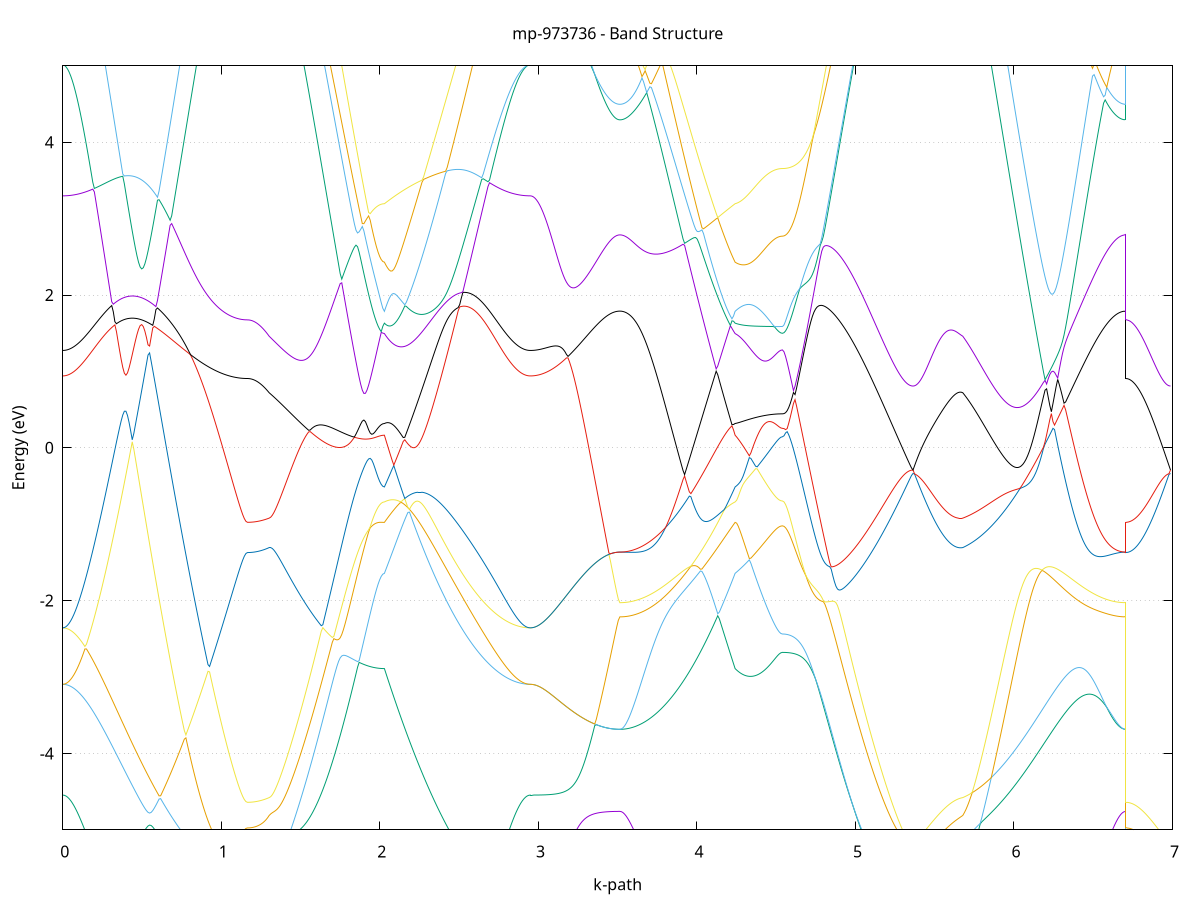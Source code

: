 set title 'mp-973736 - Band Structure'
set xlabel 'k-path'
set ylabel 'Energy (eV)'
set grid y
set yrange [-5:5]
set terminal png size 800,600
set output 'mp-973736_bands_gnuplot.png'
plot '-' using 1:2 with lines notitle, '-' using 1:2 with lines notitle, '-' using 1:2 with lines notitle, '-' using 1:2 with lines notitle, '-' using 1:2 with lines notitle, '-' using 1:2 with lines notitle, '-' using 1:2 with lines notitle, '-' using 1:2 with lines notitle, '-' using 1:2 with lines notitle, '-' using 1:2 with lines notitle, '-' using 1:2 with lines notitle, '-' using 1:2 with lines notitle, '-' using 1:2 with lines notitle, '-' using 1:2 with lines notitle, '-' using 1:2 with lines notitle, '-' using 1:2 with lines notitle, '-' using 1:2 with lines notitle, '-' using 1:2 with lines notitle, '-' using 1:2 with lines notitle, '-' using 1:2 with lines notitle, '-' using 1:2 with lines notitle, '-' using 1:2 with lines notitle, '-' using 1:2 with lines notitle, '-' using 1:2 with lines notitle, '-' using 1:2 with lines notitle, '-' using 1:2 with lines notitle, '-' using 1:2 with lines notitle, '-' using 1:2 with lines notitle, '-' using 1:2 with lines notitle, '-' using 1:2 with lines notitle, '-' using 1:2 with lines notitle, '-' using 1:2 with lines notitle, '-' using 1:2 with lines notitle, '-' using 1:2 with lines notitle, '-' using 1:2 with lines notitle, '-' using 1:2 with lines notitle, '-' using 1:2 with lines notitle, '-' using 1:2 with lines notitle, '-' using 1:2 with lines notitle, '-' using 1:2 with lines notitle, '-' using 1:2 with lines notitle, '-' using 1:2 with lines notitle, '-' using 1:2 with lines notitle, '-' using 1:2 with lines notitle, '-' using 1:2 with lines notitle, '-' using 1:2 with lines notitle, '-' using 1:2 with lines notitle, '-' using 1:2 with lines notitle, '-' using 1:2 with lines notitle, '-' using 1:2 with lines notitle, '-' using 1:2 with lines notitle, '-' using 1:2 with lines notitle, '-' using 1:2 with lines notitle, '-' using 1:2 with lines notitle, '-' using 1:2 with lines notitle, '-' using 1:2 with lines notitle, '-' using 1:2 with lines notitle, '-' using 1:2 with lines notitle, '-' using 1:2 with lines notitle, '-' using 1:2 with lines notitle, '-' using 1:2 with lines notitle, '-' using 1:2 with lines notitle, '-' using 1:2 with lines notitle, '-' using 1:2 with lines notitle
0.000000 -24.064476
0.009956 -24.064476
0.019912 -24.064476
0.029868 -24.064476
0.039824 -24.064376
0.049780 -24.064376
0.059736 -24.064376
0.069692 -24.064376
0.079648 -24.064376
0.089603 -24.064276
0.099559 -24.064276
0.109515 -24.064276
0.119471 -24.064176
0.129427 -24.064176
0.139383 -24.064076
0.149339 -24.064076
0.159295 -24.063976
0.169251 -24.063976
0.179207 -24.063876
0.189163 -24.063876
0.199119 -24.063776
0.209075 -24.063676
0.219031 -24.063576
0.228987 -24.063576
0.238943 -24.063476
0.248899 -24.063376
0.258855 -24.063276
0.268810 -24.063276
0.278766 -24.063176
0.288722 -24.063076
0.298678 -24.062976
0.308634 -24.062876
0.318590 -24.062776
0.328546 -24.062676
0.338502 -24.062576
0.348458 -24.062476
0.358414 -24.062376
0.368370 -24.062276
0.378326 -24.062176
0.388282 -24.062076
0.398238 -24.061976
0.408194 -24.061776
0.418150 -24.061676
0.428106 -24.061576
0.438061 -24.061476
0.448017 -24.061376
0.457973 -24.061276
0.467929 -24.061176
0.477885 -24.060976
0.487841 -24.060876
0.497797 -24.060776
0.507753 -24.060676
0.517709 -24.060576
0.527665 -24.060376
0.537621 -24.060276
0.547577 -24.060176
0.557533 -24.060076
0.567489 -24.059976
0.577445 -24.059776
0.587401 -24.059676
0.597357 -24.059576
0.607312 -24.059476
0.617268 -24.059376
0.627224 -24.059176
0.637180 -24.059076
0.647136 -24.058976
0.657092 -24.058876
0.667048 -24.058776
0.677004 -24.058576
0.686960 -24.058476
0.696916 -24.058376
0.706872 -24.058276
0.716828 -24.058176
0.726784 -24.058076
0.736740 -24.057976
0.746696 -24.057876
0.756652 -24.057776
0.766608 -24.057676
0.776564 -24.057576
0.786519 -24.057476
0.796475 -24.057376
0.806431 -24.057276
0.816387 -24.057176
0.826343 -24.057076
0.836299 -24.056976
0.846255 -24.056876
0.856211 -24.056776
0.866167 -24.056776
0.876123 -24.056676
0.886079 -24.056576
0.896035 -24.056476
0.905991 -24.056376
0.915947 -24.056376
0.925903 -24.056276
0.935859 -24.056176
0.945815 -24.056176
0.955770 -24.056076
0.965726 -24.056076
0.975682 -24.055976
0.985638 -24.055876
0.995594 -24.055876
1.005550 -24.055876
1.015506 -24.055776
1.025462 -24.055776
1.035418 -24.055676
1.045374 -24.055676
1.055330 -24.055676
1.065286 -24.055576
1.075242 -24.055576
1.085198 -24.055576
1.095154 -24.055476
1.105110 -24.055476
1.115066 -24.055476
1.125021 -24.055476
1.134977 -24.055476
1.144933 -24.055476
1.154889 -24.055476
1.164845 -24.055476
1.164845 -24.055476
1.174631 -24.055476
1.184416 -24.055476
1.194202 -24.055476
1.203987 -24.055476
1.213773 -24.055476
1.223558 -24.055476
1.233344 -24.055476
1.243129 -24.055576
1.252915 -24.055576
1.262700 -24.055576
1.272486 -24.055576
1.282271 -24.055676
1.292057 -24.055676
1.301842 -24.055676
1.301842 -24.055676
1.311798 -24.055776
1.321755 -24.055776
1.331711 -24.055776
1.341667 -24.055876
1.351623 -24.055876
1.361579 -24.055976
1.371535 -24.055976
1.381491 -24.056076
1.391448 -24.056076
1.401404 -24.056176
1.411360 -24.056176
1.421316 -24.056276
1.431272 -24.056276
1.441228 -24.056376
1.451184 -24.056476
1.461141 -24.056476
1.471097 -24.056576
1.481053 -24.056676
1.491009 -24.056676
1.500965 -24.056776
1.510921 -24.056876
1.520877 -24.056876
1.530834 -24.056976
1.540790 -24.057076
1.550746 -24.057176
1.560702 -24.057176
1.570658 -24.057276
1.580614 -24.057376
1.590570 -24.057476
1.600527 -24.057576
1.610483 -24.057576
1.620439 -24.057676
1.630395 -24.057776
1.640351 -24.057876
1.650307 -24.057976
1.660263 -24.058076
1.670220 -24.058076
1.680176 -24.058176
1.690132 -24.058276
1.700088 -24.058376
1.710044 -24.058476
1.720000 -24.058476
1.729956 -24.058576
1.739913 -24.058676
1.749869 -24.058776
1.759825 -24.058776
1.769781 -24.058876
1.779737 -24.058976
1.789693 -24.059076
1.799649 -24.059076
1.809606 -24.059176
1.819562 -24.059276
1.829518 -24.059276
1.839474 -24.059376
1.849430 -24.059376
1.859386 -24.059476
1.869342 -24.059476
1.879299 -24.059576
1.889255 -24.059576
1.899211 -24.059676
1.909167 -24.059676
1.919123 -24.059776
1.929079 -24.059776
1.939035 -24.059776
1.948992 -24.059776
1.958948 -24.059876
1.968904 -24.059876
1.978860 -24.059876
1.988816 -24.059876
1.998772 -24.059876
2.008728 -24.059876
2.018685 -24.059976
2.028641 -24.059976
2.028641 -24.059976
2.038539 -24.059876
2.048437 -24.059876
2.058336 -24.059876
2.068234 -24.059876
2.078132 -24.059776
2.088031 -24.059776
2.097929 -24.059776
2.107827 -24.059776
2.117725 -24.059776
2.127624 -24.059776
2.137522 -24.059776
2.147420 -24.059776
2.157319 -24.059776
2.167217 -24.059876
2.177115 -24.059876
2.187013 -24.059876
2.196912 -24.059876
2.206810 -24.059876
2.216708 -24.059976
2.226607 -24.059976
2.236505 -24.059976
2.246403 -24.060076
2.256302 -24.060076
2.266200 -24.060076
2.276098 -24.060176
2.285996 -24.060176
2.295895 -24.060276
2.305793 -24.060276
2.315691 -24.060376
2.325590 -24.060476
2.335488 -24.060476
2.345386 -24.060576
2.355285 -24.060576
2.365183 -24.060676
2.375081 -24.060776
2.384979 -24.060776
2.394878 -24.060876
2.404776 -24.060976
2.414674 -24.061076
2.424573 -24.061076
2.434471 -24.061176
2.444369 -24.061276
2.454267 -24.061376
2.464166 -24.061476
2.474064 -24.061476
2.483962 -24.061576
2.493861 -24.061676
2.503759 -24.061776
2.513657 -24.061876
2.523556 -24.061976
2.533454 -24.062076
2.543352 -24.062076
2.553250 -24.062176
2.563149 -24.062276
2.573047 -24.062376
2.582945 -24.062476
2.592844 -24.062576
2.602742 -24.062676
2.612640 -24.062776
2.622538 -24.062776
2.632437 -24.062876
2.642335 -24.062976
2.652233 -24.063076
2.662132 -24.063176
2.672030 -24.063176
2.681928 -24.063276
2.691827 -24.063376
2.701725 -24.063476
2.711623 -24.063476
2.721521 -24.063576
2.731420 -24.063676
2.741318 -24.063776
2.751216 -24.063776
2.761115 -24.063876
2.771013 -24.063876
2.780911 -24.063976
2.790810 -24.063976
2.800708 -24.064076
2.810606 -24.064076
2.820504 -24.064176
2.830403 -24.064176
2.840301 -24.064276
2.850199 -24.064276
2.860098 -24.064276
2.869996 -24.064376
2.879894 -24.064376
2.889792 -24.064376
2.899691 -24.064376
2.909589 -24.064376
2.919487 -24.064476
2.929386 -24.064476
2.939284 -24.064476
2.949182 -24.064476
2.949182 -24.064476
2.959094 -24.064476
2.969005 -24.064476
2.978916 -24.064476
2.988827 -24.064476
2.998739 -24.064476
3.008650 -24.064476
3.018561 -24.064476
3.028472 -24.064476
3.038384 -24.064476
3.048295 -24.064476
3.058206 -24.064476
3.068118 -24.064476
3.078029 -24.064476
3.087940 -24.064476
3.097851 -24.064476
3.107763 -24.064476
3.117674 -24.064476
3.127585 -24.064376
3.137497 -24.064376
3.147408 -24.064376
3.157319 -24.064376
3.167230 -24.064376
3.177142 -24.064376
3.187053 -24.064376
3.196964 -24.064376
3.206876 -24.064376
3.216787 -24.064376
3.226698 -24.064376
3.236609 -24.064376
3.246521 -24.064376
3.256432 -24.064376
3.266343 -24.064376
3.276254 -24.064376
3.286166 -24.064376
3.296077 -24.064376
3.305988 -24.064376
3.315900 -24.064376
3.325811 -24.064376
3.335722 -24.064376
3.345633 -24.064376
3.355545 -24.064376
3.365456 -24.064376
3.375367 -24.064376
3.385279 -24.064376
3.395190 -24.064376
3.405101 -24.064376
3.415012 -24.064276
3.424924 -24.064276
3.434835 -24.064276
3.444746 -24.064276
3.454658 -24.064276
3.464569 -24.064276
3.474480 -24.064276
3.484391 -24.064276
3.494303 -24.064276
3.504214 -24.064276
3.514125 -24.064276
3.514125 -24.064276
3.524081 -24.064276
3.534038 -24.064276
3.543994 -24.064276
3.553950 -24.064276
3.563906 -24.064276
3.573862 -24.064276
3.583818 -24.064176
3.593774 -24.064176
3.603731 -24.064176
3.613687 -24.064176
3.623643 -24.064076
3.633599 -24.064076
3.643555 -24.063976
3.653511 -24.063976
3.663467 -24.063976
3.673424 -24.063876
3.683380 -24.063776
3.693336 -24.063776
3.703292 -24.063676
3.713248 -24.063676
3.723204 -24.063576
3.733160 -24.063476
3.743117 -24.063476
3.753073 -24.063376
3.763029 -24.063276
3.772985 -24.063276
3.782941 -24.063176
3.792897 -24.063076
3.802853 -24.062976
3.812810 -24.062876
3.822766 -24.062876
3.832722 -24.062776
3.842678 -24.062676
3.852634 -24.062576
3.862590 -24.062476
3.872546 -24.062376
3.882503 -24.062376
3.892459 -24.062276
3.902415 -24.062176
3.912371 -24.062076
3.922327 -24.061976
3.932283 -24.061876
3.942239 -24.061776
3.952196 -24.061776
3.962152 -24.061676
3.972108 -24.061576
3.982064 -24.061476
3.992020 -24.061376
4.001976 -24.061276
4.011932 -24.061276
4.021889 -24.061176
4.031845 -24.061076
4.041801 -24.060976
4.051757 -24.060976
4.061713 -24.060876
4.071669 -24.060776
4.081625 -24.060676
4.091582 -24.060676
4.101538 -24.060576
4.111494 -24.060476
4.121450 -24.060476
4.131406 -24.060376
4.141362 -24.060376
4.151318 -24.060276
4.161275 -24.060276
4.171231 -24.060176
4.181187 -24.060176
4.191143 -24.060076
4.201099 -24.060076
4.211055 -24.060076
4.221011 -24.059976
4.230968 -24.059976
4.240924 -24.059976
4.240924 -24.059976
4.250878 -24.059876
4.260832 -24.059876
4.270786 -24.059876
4.280740 -24.059876
4.290694 -24.059876
4.300648 -24.059876
4.310602 -24.059876
4.320556 -24.059876
4.330510 -24.059876
4.340464 -24.059876
4.350418 -24.059876
4.360372 -24.059876
4.370326 -24.059876
4.380280 -24.059876
4.390234 -24.059876
4.400188 -24.059776
4.410142 -24.059776
4.420096 -24.059776
4.430050 -24.059776
4.440004 -24.059776
4.449958 -24.059776
4.459912 -24.059776
4.469866 -24.059776
4.479820 -24.059776
4.489774 -24.059776
4.499728 -24.059776
4.509682 -24.059776
4.519636 -24.059776
4.529590 -24.059776
4.539544 -24.059776
4.539544 -24.059776
4.549468 -24.059776
4.559392 -24.059776
4.569315 -24.059776
4.579239 -24.059776
4.589163 -24.059776
4.599087 -24.059776
4.609010 -24.059676
4.618934 -24.059676
4.628858 -24.059676
4.638782 -24.059676
4.648705 -24.059576
4.658629 -24.059576
4.668553 -24.059476
4.678477 -24.059476
4.688400 -24.059476
4.698324 -24.059376
4.708248 -24.059376
4.718172 -24.059276
4.728095 -24.059176
4.738019 -24.059176
4.747943 -24.059076
4.757866 -24.059076
4.767790 -24.058976
4.777714 -24.058876
4.787638 -24.058876
4.797561 -24.058776
4.807485 -24.058676
4.817409 -24.058576
4.827333 -24.058576
4.837256 -24.058476
4.847180 -24.058376
4.857104 -24.058276
4.867028 -24.058276
4.876951 -24.058176
4.886875 -24.058076
4.896799 -24.057976
4.906722 -24.057876
4.916646 -24.057876
4.926570 -24.057776
4.936494 -24.057676
4.946417 -24.057576
4.956341 -24.057476
4.966265 -24.057476
4.976189 -24.057376
4.986112 -24.057276
4.996036 -24.057176
5.005960 -24.057076
5.015884 -24.057076
5.025807 -24.056976
5.035731 -24.056876
5.045655 -24.056776
5.055579 -24.056676
5.065502 -24.056676
5.075426 -24.056576
5.085350 -24.056476
5.095273 -24.056476
5.105197 -24.056376
5.115121 -24.056276
5.125045 -24.056276
5.134968 -24.056176
5.144892 -24.056076
5.154816 -24.056076
5.164740 -24.055976
5.174663 -24.055976
5.184587 -24.055876
5.194511 -24.055876
5.204435 -24.055776
5.214358 -24.055776
5.224282 -24.055776
5.234206 -24.055676
5.244129 -24.055676
5.254053 -24.055676
5.263977 -24.055576
5.273901 -24.055576
5.283824 -24.055576
5.293748 -24.055476
5.303672 -24.055476
5.313596 -24.055476
5.323519 -24.055476
5.333443 -24.055476
5.343367 -24.055476
5.353291 -24.055476
5.363214 -24.055476
5.363214 -24.055476
5.373025 -24.055476
5.382836 -24.055476
5.392646 -24.055476
5.402457 -24.055476
5.412267 -24.055476
5.422078 -24.055476
5.431889 -24.055476
5.441699 -24.055476
5.451510 -24.055476
5.461321 -24.055476
5.471131 -24.055476
5.480942 -24.055476
5.490752 -24.055476
5.500563 -24.055476
5.510374 -24.055476
5.520184 -24.055476
5.529995 -24.055576
5.539806 -24.055576
5.549616 -24.055576
5.559427 -24.055576
5.569237 -24.055576
5.579048 -24.055576
5.588859 -24.055576
5.598669 -24.055576
5.608480 -24.055576
5.618291 -24.055676
5.628101 -24.055676
5.637912 -24.055676
5.647722 -24.055676
5.657533 -24.055676
5.667344 -24.055676
5.677154 -24.055676
5.677154 -24.055676
5.687133 -24.055776
5.697112 -24.055776
5.707092 -24.055876
5.717071 -24.055876
5.727050 -24.055976
5.737029 -24.055976
5.747008 -24.056076
5.756987 -24.056076
5.766966 -24.056176
5.776945 -24.056276
5.786924 -24.056276
5.796904 -24.056376
5.806883 -24.056476
5.816862 -24.056576
5.826841 -24.056576
5.836820 -24.056676
5.846799 -24.056776
5.856778 -24.056876
5.866757 -24.056976
5.876736 -24.056976
5.886716 -24.057076
5.896695 -24.057176
5.906674 -24.057276
5.916653 -24.057376
5.926632 -24.057476
5.936611 -24.057576
5.946590 -24.057676
5.956569 -24.057776
5.966548 -24.057876
5.976528 -24.057976
5.986507 -24.058076
5.996486 -24.058176
6.006465 -24.058276
6.016444 -24.058476
6.026423 -24.058576
6.036402 -24.058676
6.046381 -24.058776
6.056360 -24.058876
6.066340 -24.058976
6.076319 -24.059076
6.086298 -24.059276
6.096277 -24.059376
6.106256 -24.059476
6.116235 -24.059576
6.126214 -24.059676
6.136193 -24.059876
6.146172 -24.059976
6.156152 -24.060076
6.166131 -24.060176
6.176110 -24.060276
6.186089 -24.060476
6.196068 -24.060576
6.206047 -24.060676
6.216026 -24.060776
6.226005 -24.060876
6.235984 -24.060976
6.245964 -24.061176
6.255943 -24.061276
6.265922 -24.061376
6.275901 -24.061476
6.285880 -24.061576
6.295859 -24.061676
6.305838 -24.061776
6.315817 -24.061876
6.325796 -24.062076
6.335775 -24.062176
6.345755 -24.062276
6.355734 -24.062376
6.365713 -24.062476
6.375692 -24.062576
6.385671 -24.062676
6.395650 -24.062776
6.405629 -24.062876
6.415608 -24.062876
6.425587 -24.062976
6.435567 -24.063076
6.445546 -24.063176
6.455525 -24.063276
6.465504 -24.063376
6.475483 -24.063376
6.485462 -24.063476
6.495441 -24.063576
6.505420 -24.063676
6.515399 -24.063676
6.525379 -24.063776
6.535358 -24.063776
6.545337 -24.063876
6.555316 -24.063876
6.565295 -24.063976
6.575274 -24.063976
6.585253 -24.064076
6.595232 -24.064076
6.605211 -24.064176
6.615191 -24.064176
6.625170 -24.064176
6.635149 -24.064176
6.645128 -24.064276
6.655107 -24.064276
6.665086 -24.064276
6.675065 -24.064276
6.685044 -24.064276
6.695023 -24.064276
6.705003 -24.064276
6.705003 -24.055476
6.714743 -24.055476
6.724483 -24.055476
6.734224 -24.055476
6.743964 -24.055476
6.753705 -24.055476
6.763445 -24.055476
6.773185 -24.055476
6.782926 -24.055476
6.792666 -24.055476
6.802407 -24.055476
6.812147 -24.055476
6.821887 -24.055476
6.831628 -24.055476
6.841368 -24.055476
6.851108 -24.055476
6.860849 -24.055476
6.870589 -24.055476
6.880330 -24.055476
6.890070 -24.055476
6.899810 -24.055476
6.909551 -24.055476
6.919291 -24.055476
6.929032 -24.055476
6.938772 -24.055476
6.948512 -24.055476
6.958253 -24.055476
6.967993 -24.055476
6.977734 -24.055476
6.987474 -24.055476
e
0.000000 -24.031276
0.009956 -24.031276
0.019912 -24.031276
0.029868 -24.031276
0.039824 -24.031276
0.049780 -24.031276
0.059736 -24.031276
0.069692 -24.031276
0.079648 -24.031276
0.089603 -24.031276
0.099559 -24.031376
0.109515 -24.031376
0.119471 -24.031376
0.129427 -24.031376
0.139383 -24.031376
0.149339 -24.031376
0.159295 -24.031476
0.169251 -24.031476
0.179207 -24.031476
0.189163 -24.031476
0.199119 -24.031476
0.209075 -24.031576
0.219031 -24.031576
0.228987 -24.031576
0.238943 -24.031576
0.248899 -24.031676
0.258855 -24.031676
0.268810 -24.031676
0.278766 -24.031676
0.288722 -24.031776
0.298678 -24.031776
0.308634 -24.031776
0.318590 -24.031876
0.328546 -24.031876
0.338502 -24.031876
0.348458 -24.031976
0.358414 -24.031976
0.368370 -24.031976
0.378326 -24.032076
0.388282 -24.032076
0.398238 -24.032076
0.408194 -24.032176
0.418150 -24.032176
0.428106 -24.032276
0.438061 -24.032276
0.448017 -24.032276
0.457973 -24.032376
0.467929 -24.032376
0.477885 -24.032376
0.487841 -24.032476
0.497797 -24.032476
0.507753 -24.032476
0.517709 -24.032576
0.527665 -24.032576
0.537621 -24.032676
0.547577 -24.032676
0.557533 -24.032676
0.567489 -24.032776
0.577445 -24.032776
0.587401 -24.032776
0.597357 -24.032876
0.607312 -24.032876
0.617268 -24.032876
0.627224 -24.032976
0.637180 -24.032976
0.647136 -24.032976
0.657092 -24.033076
0.667048 -24.033076
0.677004 -24.033176
0.686960 -24.033176
0.696916 -24.033176
0.706872 -24.033176
0.716828 -24.033276
0.726784 -24.033276
0.736740 -24.033276
0.746696 -24.033376
0.756652 -24.033376
0.766608 -24.033376
0.776564 -24.033476
0.786519 -24.033476
0.796475 -24.033476
0.806431 -24.033476
0.816387 -24.033576
0.826343 -24.033576
0.836299 -24.033576
0.846255 -24.033576
0.856211 -24.033676
0.866167 -24.033676
0.876123 -24.033676
0.886079 -24.033676
0.896035 -24.033776
0.905991 -24.033776
0.915947 -24.033776
0.925903 -24.033776
0.935859 -24.033876
0.945815 -24.033876
0.955770 -24.033876
0.965726 -24.033876
0.975682 -24.033876
0.985638 -24.033976
0.995594 -24.033976
1.005550 -24.033976
1.015506 -24.033976
1.025462 -24.033976
1.035418 -24.033976
1.045374 -24.033976
1.055330 -24.034076
1.065286 -24.034076
1.075242 -24.034076
1.085198 -24.034076
1.095154 -24.034076
1.105110 -24.034076
1.115066 -24.034076
1.125021 -24.034076
1.134977 -24.034076
1.144933 -24.034076
1.154889 -24.034076
1.164845 -24.034076
1.164845 -24.034076
1.174631 -24.034076
1.184416 -24.034076
1.194202 -24.034076
1.203987 -24.034076
1.213773 -24.034076
1.223558 -24.034076
1.233344 -24.034076
1.243129 -24.034076
1.252915 -24.034076
1.262700 -24.034076
1.272486 -24.034076
1.282271 -24.034076
1.292057 -24.033976
1.301842 -24.033976
1.301842 -24.033976
1.311798 -24.033976
1.321755 -24.033976
1.331711 -24.033976
1.341667 -24.033976
1.351623 -24.033976
1.361579 -24.033976
1.371535 -24.033976
1.381491 -24.033976
1.391448 -24.033976
1.401404 -24.033976
1.411360 -24.033976
1.421316 -24.034076
1.431272 -24.034076
1.441228 -24.034076
1.451184 -24.034076
1.461141 -24.034076
1.471097 -24.034076
1.481053 -24.034076
1.491009 -24.034076
1.500965 -24.034076
1.510921 -24.034076
1.520877 -24.034076
1.530834 -24.034076
1.540790 -24.034176
1.550746 -24.034176
1.560702 -24.034176
1.570658 -24.034176
1.580614 -24.034176
1.590570 -24.034176
1.600527 -24.034176
1.610483 -24.034176
1.620439 -24.034176
1.630395 -24.034276
1.640351 -24.034276
1.650307 -24.034276
1.660263 -24.034276
1.670220 -24.034276
1.680176 -24.034276
1.690132 -24.034276
1.700088 -24.034276
1.710044 -24.034276
1.720000 -24.034376
1.729956 -24.034376
1.739913 -24.034376
1.749869 -24.034376
1.759825 -24.034376
1.769781 -24.034376
1.779737 -24.034376
1.789693 -24.034376
1.799649 -24.034376
1.809606 -24.034376
1.819562 -24.034376
1.829518 -24.034476
1.839474 -24.034476
1.849430 -24.034476
1.859386 -24.034476
1.869342 -24.034476
1.879299 -24.034476
1.889255 -24.034476
1.899211 -24.034476
1.909167 -24.034476
1.919123 -24.034476
1.929079 -24.034476
1.939035 -24.034476
1.948992 -24.034476
1.958948 -24.034476
1.968904 -24.034476
1.978860 -24.034476
1.988816 -24.034476
1.998772 -24.034476
2.008728 -24.034476
2.018685 -24.034476
2.028641 -24.034476
2.028641 -24.034476
2.038539 -24.034576
2.048437 -24.034576
2.058336 -24.034576
2.068234 -24.034576
2.078132 -24.034576
2.088031 -24.034576
2.097929 -24.034576
2.107827 -24.034576
2.117725 -24.034576
2.127624 -24.034576
2.137522 -24.034576
2.147420 -24.034576
2.157319 -24.034576
2.167217 -24.034576
2.177115 -24.034576
2.187013 -24.034576
2.196912 -24.034576
2.206810 -24.034576
2.216708 -24.034576
2.226607 -24.034476
2.236505 -24.034476
2.246403 -24.034476
2.256302 -24.034476
2.266200 -24.034376
2.276098 -24.034376
2.285996 -24.034376
2.295895 -24.034276
2.305793 -24.034276
2.315691 -24.034176
2.325590 -24.034176
2.335488 -24.034076
2.345386 -24.034076
2.355285 -24.034076
2.365183 -24.033976
2.375081 -24.033976
2.384979 -24.033876
2.394878 -24.033876
2.404776 -24.033776
2.414674 -24.033676
2.424573 -24.033676
2.434471 -24.033576
2.444369 -24.033576
2.454267 -24.033476
2.464166 -24.033376
2.474064 -24.033376
2.483962 -24.033276
2.493861 -24.033276
2.503759 -24.033176
2.513657 -24.033076
2.523556 -24.033076
2.533454 -24.032976
2.543352 -24.032876
2.553250 -24.032876
2.563149 -24.032776
2.573047 -24.032776
2.582945 -24.032676
2.592844 -24.032576
2.602742 -24.032576
2.612640 -24.032476
2.622538 -24.032376
2.632437 -24.032376
2.642335 -24.032276
2.652233 -24.032276
2.662132 -24.032176
2.672030 -24.032176
2.681928 -24.032076
2.691827 -24.031976
2.701725 -24.031976
2.711623 -24.031876
2.721521 -24.031876
2.731420 -24.031876
2.741318 -24.031776
2.751216 -24.031776
2.761115 -24.031676
2.771013 -24.031676
2.780911 -24.031576
2.790810 -24.031576
2.800708 -24.031576
2.810606 -24.031476
2.820504 -24.031476
2.830403 -24.031476
2.840301 -24.031376
2.850199 -24.031376
2.860098 -24.031376
2.869996 -24.031376
2.879894 -24.031376
2.889792 -24.031276
2.899691 -24.031276
2.909589 -24.031276
2.919487 -24.031276
2.929386 -24.031276
2.939284 -24.031276
2.949182 -24.031276
2.949182 -24.031276
2.959094 -24.031276
2.969005 -24.031276
2.978916 -24.031276
2.988827 -24.031276
2.998739 -24.031276
3.008650 -24.031276
3.018561 -24.031276
3.028472 -24.031276
3.038384 -24.031276
3.048295 -24.031276
3.058206 -24.031276
3.068118 -24.031276
3.078029 -24.031276
3.087940 -24.031276
3.097851 -24.031276
3.107763 -24.031276
3.117674 -24.031276
3.127585 -24.031276
3.137497 -24.031276
3.147408 -24.031276
3.157319 -24.031276
3.167230 -24.031276
3.177142 -24.031276
3.187053 -24.031276
3.196964 -24.031276
3.206876 -24.031276
3.216787 -24.031276
3.226698 -24.031276
3.236609 -24.031276
3.246521 -24.031276
3.256432 -24.031276
3.266343 -24.031276
3.276254 -24.031276
3.286166 -24.031276
3.296077 -24.031276
3.305988 -24.031276
3.315900 -24.031276
3.325811 -24.031276
3.335722 -24.031276
3.345633 -24.031276
3.355545 -24.031276
3.365456 -24.031276
3.375367 -24.031276
3.385279 -24.031276
3.395190 -24.031276
3.405101 -24.031276
3.415012 -24.031276
3.424924 -24.031276
3.434835 -24.031276
3.444746 -24.031276
3.454658 -24.031276
3.464569 -24.031276
3.474480 -24.031276
3.484391 -24.031276
3.494303 -24.031276
3.504214 -24.031276
3.514125 -24.031276
3.514125 -24.031276
3.524081 -24.031276
3.534038 -24.031276
3.543994 -24.031276
3.553950 -24.031276
3.563906 -24.031276
3.573862 -24.031276
3.583818 -24.031276
3.593774 -24.031276
3.603731 -24.031376
3.613687 -24.031376
3.623643 -24.031376
3.633599 -24.031376
3.643555 -24.031476
3.653511 -24.031476
3.663467 -24.031476
3.673424 -24.031576
3.683380 -24.031576
3.693336 -24.031576
3.703292 -24.031676
3.713248 -24.031676
3.723204 -24.031776
3.733160 -24.031776
3.743117 -24.031876
3.753073 -24.031876
3.763029 -24.031976
3.772985 -24.031976
3.782941 -24.032076
3.792897 -24.032076
3.802853 -24.032176
3.812810 -24.032176
3.822766 -24.032276
3.832722 -24.032376
3.842678 -24.032376
3.852634 -24.032476
3.862590 -24.032476
3.872546 -24.032576
3.882503 -24.032676
3.892459 -24.032676
3.902415 -24.032776
3.912371 -24.032876
3.922327 -24.032876
3.932283 -24.032976
3.942239 -24.033076
3.952196 -24.033076
3.962152 -24.033176
3.972108 -24.033176
3.982064 -24.033276
3.992020 -24.033376
4.001976 -24.033376
4.011932 -24.033476
4.021889 -24.033576
4.031845 -24.033576
4.041801 -24.033676
4.051757 -24.033676
4.061713 -24.033776
4.071669 -24.033876
4.081625 -24.033876
4.091582 -24.033976
4.101538 -24.033976
4.111494 -24.034076
4.121450 -24.034076
4.131406 -24.034176
4.141362 -24.034176
4.151318 -24.034176
4.161275 -24.034276
4.171231 -24.034276
4.181187 -24.034376
4.191143 -24.034376
4.201099 -24.034376
4.211055 -24.034476
4.221011 -24.034476
4.230968 -24.034476
4.240924 -24.034476
4.240924 -24.034476
4.250878 -24.034476
4.260832 -24.034476
4.270786 -24.034576
4.280740 -24.034576
4.290694 -24.034576
4.300648 -24.034576
4.310602 -24.034576
4.320556 -24.034576
4.330510 -24.034576
4.340464 -24.034576
4.350418 -24.034576
4.360372 -24.034576
4.370326 -24.034576
4.380280 -24.034576
4.390234 -24.034576
4.400188 -24.034576
4.410142 -24.034576
4.420096 -24.034576
4.430050 -24.034576
4.440004 -24.034576
4.449958 -24.034576
4.459912 -24.034576
4.469866 -24.034576
4.479820 -24.034676
4.489774 -24.034676
4.499728 -24.034676
4.509682 -24.034676
4.519636 -24.034676
4.529590 -24.034676
4.539544 -24.034676
4.539544 -24.034676
4.549468 -24.034676
4.559392 -24.034676
4.569315 -24.034676
4.579239 -24.034676
4.589163 -24.034576
4.599087 -24.034576
4.609010 -24.034576
4.618934 -24.034576
4.628858 -24.034576
4.638782 -24.034576
4.648705 -24.034576
4.658629 -24.034576
4.668553 -24.034576
4.678477 -24.034576
4.688400 -24.034576
4.698324 -24.034576
4.708248 -24.034576
4.718172 -24.034576
4.728095 -24.034576
4.738019 -24.034576
4.747943 -24.034576
4.757866 -24.034576
4.767790 -24.034476
4.777714 -24.034476
4.787638 -24.034476
4.797561 -24.034476
4.807485 -24.034476
4.817409 -24.034476
4.827333 -24.034476
4.837256 -24.034476
4.847180 -24.034476
4.857104 -24.034476
4.867028 -24.034376
4.876951 -24.034376
4.886875 -24.034376
4.896799 -24.034376
4.906722 -24.034376
4.916646 -24.034376
4.926570 -24.034376
4.936494 -24.034376
4.946417 -24.034376
4.956341 -24.034276
4.966265 -24.034276
4.976189 -24.034276
4.986112 -24.034276
4.996036 -24.034276
5.005960 -24.034276
5.015884 -24.034276
5.025807 -24.034276
5.035731 -24.034276
5.045655 -24.034176
5.055579 -24.034176
5.065502 -24.034176
5.075426 -24.034176
5.085350 -24.034176
5.095273 -24.034176
5.105197 -24.034176
5.115121 -24.034176
5.125045 -24.034176
5.134968 -24.034176
5.144892 -24.034076
5.154816 -24.034076
5.164740 -24.034076
5.174663 -24.034076
5.184587 -24.034076
5.194511 -24.034076
5.204435 -24.034076
5.214358 -24.034076
5.224282 -24.034076
5.234206 -24.034076
5.244129 -24.034076
5.254053 -24.034076
5.263977 -24.034076
5.273901 -24.034076
5.283824 -24.034076
5.293748 -24.034076
5.303672 -24.033976
5.313596 -24.033976
5.323519 -24.033976
5.333443 -24.033976
5.343367 -24.033976
5.353291 -24.033976
5.363214 -24.033976
5.363214 -24.033976
5.373025 -24.033976
5.382836 -24.033976
5.392646 -24.034076
5.402457 -24.034076
5.412267 -24.034076
5.422078 -24.034076
5.431889 -24.034076
5.441699 -24.034076
5.451510 -24.034076
5.461321 -24.034076
5.471131 -24.034076
5.480942 -24.034076
5.490752 -24.034076
5.500563 -24.034076
5.510374 -24.034076
5.520184 -24.034076
5.529995 -24.034076
5.539806 -24.034076
5.549616 -24.034076
5.559427 -24.034076
5.569237 -24.034076
5.579048 -24.034076
5.588859 -24.034076
5.598669 -24.034076
5.608480 -24.034076
5.618291 -24.034076
5.628101 -24.034076
5.637912 -24.034076
5.647722 -24.033976
5.657533 -24.033976
5.667344 -24.033976
5.677154 -24.033976
5.677154 -24.033976
5.687133 -24.033976
5.697112 -24.033976
5.707092 -24.033976
5.717071 -24.033976
5.727050 -24.033976
5.737029 -24.033976
5.747008 -24.033876
5.756987 -24.033876
5.766966 -24.033876
5.776945 -24.033876
5.786924 -24.033876
5.796904 -24.033876
5.806883 -24.033776
5.816862 -24.033776
5.826841 -24.033776
5.836820 -24.033776
5.846799 -24.033676
5.856778 -24.033676
5.866757 -24.033676
5.876736 -24.033676
5.886716 -24.033576
5.896695 -24.033576
5.906674 -24.033576
5.916653 -24.033576
5.926632 -24.033476
5.936611 -24.033476
5.946590 -24.033476
5.956569 -24.033376
5.966548 -24.033376
5.976528 -24.033376
5.986507 -24.033276
5.996486 -24.033276
6.006465 -24.033276
6.016444 -24.033276
6.026423 -24.033176
6.036402 -24.033176
6.046381 -24.033176
6.056360 -24.033076
6.066340 -24.033076
6.076319 -24.032976
6.086298 -24.032976
6.096277 -24.032976
6.106256 -24.032876
6.116235 -24.032876
6.126214 -24.032876
6.136193 -24.032776
6.146172 -24.032776
6.156152 -24.032676
6.166131 -24.032676
6.176110 -24.032676
6.186089 -24.032576
6.196068 -24.032576
6.206047 -24.032476
6.216026 -24.032476
6.226005 -24.032476
6.235984 -24.032376
6.245964 -24.032376
6.255943 -24.032276
6.265922 -24.032276
6.275901 -24.032276
6.285880 -24.032176
6.295859 -24.032176
6.305838 -24.032076
6.315817 -24.032076
6.325796 -24.032076
6.335775 -24.031976
6.345755 -24.031976
6.355734 -24.031976
6.365713 -24.031876
6.375692 -24.031876
6.385671 -24.031876
6.395650 -24.031776
6.405629 -24.031776
6.415608 -24.031776
6.425587 -24.031676
6.435567 -24.031676
6.445546 -24.031676
6.455525 -24.031576
6.465504 -24.031576
6.475483 -24.031576
6.485462 -24.031576
6.495441 -24.031476
6.505420 -24.031476
6.515399 -24.031476
6.525379 -24.031476
6.535358 -24.031376
6.545337 -24.031376
6.555316 -24.031376
6.565295 -24.031376
6.575274 -24.031376
6.585253 -24.031376
6.595232 -24.031276
6.605211 -24.031276
6.615191 -24.031276
6.625170 -24.031276
6.635149 -24.031276
6.645128 -24.031276
6.655107 -24.031276
6.665086 -24.031276
6.675065 -24.031276
6.685044 -24.031276
6.695023 -24.031276
6.705003 -24.031276
6.705003 -24.034076
6.714743 -24.034076
6.724483 -24.034076
6.734224 -24.034076
6.743964 -24.034076
6.753705 -24.034076
6.763445 -24.034076
6.773185 -24.034076
6.782926 -24.034076
6.792666 -24.034076
6.802407 -24.034076
6.812147 -24.034076
6.821887 -24.034076
6.831628 -24.034076
6.841368 -24.034076
6.851108 -24.034076
6.860849 -24.034076
6.870589 -24.034076
6.880330 -24.034076
6.890070 -24.034076
6.899810 -24.034076
6.909551 -24.034076
6.919291 -24.034076
6.929032 -24.034076
6.938772 -24.034076
6.948512 -24.034076
6.958253 -24.034076
6.967993 -24.033976
6.977734 -24.033976
6.987474 -24.033976
e
0.000000 -24.031276
0.009956 -24.031276
0.019912 -24.031276
0.029868 -24.031276
0.039824 -24.031276
0.049780 -24.031276
0.059736 -24.031276
0.069692 -24.031276
0.079648 -24.031276
0.089603 -24.031276
0.099559 -24.031276
0.109515 -24.031276
0.119471 -24.031376
0.129427 -24.031376
0.139383 -24.031376
0.149339 -24.031376
0.159295 -24.031376
0.169251 -24.031376
0.179207 -24.031376
0.189163 -24.031476
0.199119 -24.031476
0.209075 -24.031476
0.219031 -24.031476
0.228987 -24.031576
0.238943 -24.031576
0.248899 -24.031576
0.258855 -24.031576
0.268810 -24.031576
0.278766 -24.031676
0.288722 -24.031676
0.298678 -24.031676
0.308634 -24.031776
0.318590 -24.031776
0.328546 -24.031776
0.338502 -24.031776
0.348458 -24.031876
0.358414 -24.031876
0.368370 -24.031876
0.378326 -24.031976
0.388282 -24.031976
0.398238 -24.031976
0.408194 -24.032076
0.418150 -24.032076
0.428106 -24.032076
0.438061 -24.032176
0.448017 -24.032176
0.457973 -24.032176
0.467929 -24.032276
0.477885 -24.032276
0.487841 -24.032276
0.497797 -24.032376
0.507753 -24.032376
0.517709 -24.032476
0.527665 -24.032476
0.537621 -24.032476
0.547577 -24.032576
0.557533 -24.032576
0.567489 -24.032576
0.577445 -24.032676
0.587401 -24.032676
0.597357 -24.032776
0.607312 -24.032776
0.617268 -24.032776
0.627224 -24.032876
0.637180 -24.032876
0.647136 -24.032876
0.657092 -24.032976
0.667048 -24.032976
0.677004 -24.033076
0.686960 -24.033076
0.696916 -24.033076
0.706872 -24.033176
0.716828 -24.033176
0.726784 -24.033176
0.736740 -24.033276
0.746696 -24.033276
0.756652 -24.033276
0.766608 -24.033376
0.776564 -24.033376
0.786519 -24.033376
0.796475 -24.033476
0.806431 -24.033476
0.816387 -24.033476
0.826343 -24.033576
0.836299 -24.033576
0.846255 -24.033576
0.856211 -24.033576
0.866167 -24.033676
0.876123 -24.033676
0.886079 -24.033676
0.896035 -24.033676
0.905991 -24.033676
0.915947 -24.033776
0.925903 -24.033776
0.935859 -24.033776
0.945815 -24.033776
0.955770 -24.033776
0.965726 -24.033776
0.975682 -24.033876
0.985638 -24.033876
0.995594 -24.033876
1.005550 -24.033876
1.015506 -24.033876
1.025462 -24.033876
1.035418 -24.033876
1.045374 -24.033876
1.055330 -24.033876
1.065286 -24.033976
1.075242 -24.033976
1.085198 -24.033976
1.095154 -24.033976
1.105110 -24.033976
1.115066 -24.033976
1.125021 -24.033976
1.134977 -24.033976
1.144933 -24.033976
1.154889 -24.033976
1.164845 -24.033976
1.164845 -24.033976
1.174631 -24.033976
1.184416 -24.033976
1.194202 -24.033976
1.203987 -24.033976
1.213773 -24.033976
1.223558 -24.033976
1.233344 -24.033976
1.243129 -24.033976
1.252915 -24.033876
1.262700 -24.033876
1.272486 -24.033876
1.282271 -24.033876
1.292057 -24.033876
1.301842 -24.033876
1.301842 -24.033876
1.311798 -24.033876
1.321755 -24.033876
1.331711 -24.033876
1.341667 -24.033776
1.351623 -24.033776
1.361579 -24.033776
1.371535 -24.033676
1.381491 -24.033676
1.391448 -24.033676
1.401404 -24.033576
1.411360 -24.033576
1.421316 -24.033576
1.431272 -24.033476
1.441228 -24.033476
1.451184 -24.033376
1.461141 -24.033376
1.471097 -24.033276
1.481053 -24.033276
1.491009 -24.033176
1.500965 -24.033176
1.510921 -24.033076
1.520877 -24.033076
1.530834 -24.032976
1.540790 -24.032976
1.550746 -24.032876
1.560702 -24.032876
1.570658 -24.032776
1.580614 -24.032776
1.590570 -24.032676
1.600527 -24.032576
1.610483 -24.032576
1.620439 -24.032476
1.630395 -24.032476
1.640351 -24.032376
1.650307 -24.032276
1.660263 -24.032276
1.670220 -24.032176
1.680176 -24.032176
1.690132 -24.032076
1.700088 -24.032076
1.710044 -24.031976
1.720000 -24.031976
1.729956 -24.031876
1.739913 -24.031876
1.749869 -24.031776
1.759825 -24.031776
1.769781 -24.031676
1.779737 -24.031676
1.789693 -24.031576
1.799649 -24.031576
1.809606 -24.031476
1.819562 -24.031476
1.829518 -24.031476
1.839474 -24.031376
1.849430 -24.031376
1.859386 -24.031276
1.869342 -24.031276
1.879299 -24.031276
1.889255 -24.031176
1.899211 -24.031176
1.909167 -24.031176
1.919123 -24.031176
1.929079 -24.031076
1.939035 -24.031076
1.948992 -24.031076
1.958948 -24.031076
1.968904 -24.031076
1.978860 -24.031076
1.988816 -24.030976
1.998772 -24.030976
2.008728 -24.030976
2.018685 -24.030976
2.028641 -24.030976
2.028641 -24.030976
2.038539 -24.030976
2.048437 -24.030976
2.058336 -24.030976
2.068234 -24.030976
2.078132 -24.030976
2.088031 -24.030976
2.097929 -24.030976
2.107827 -24.030976
2.117725 -24.030976
2.127624 -24.030976
2.137522 -24.030976
2.147420 -24.030976
2.157319 -24.030976
2.167217 -24.030976
2.177115 -24.030976
2.187013 -24.030976
2.196912 -24.030976
2.206810 -24.030976
2.216708 -24.030976
2.226607 -24.030976
2.236505 -24.030976
2.246403 -24.030976
2.256302 -24.030976
2.266200 -24.030976
2.276098 -24.030976
2.285996 -24.031076
2.295895 -24.031076
2.305793 -24.031076
2.315691 -24.031076
2.325590 -24.031076
2.335488 -24.031076
2.345386 -24.031076
2.355285 -24.031076
2.365183 -24.031076
2.375081 -24.031076
2.384979 -24.031076
2.394878 -24.031076
2.404776 -24.031076
2.414674 -24.031076
2.424573 -24.031076
2.434471 -24.031076
2.444369 -24.031076
2.454267 -24.031076
2.464166 -24.031076
2.474064 -24.031076
2.483962 -24.031076
2.493861 -24.031076
2.503759 -24.031176
2.513657 -24.031176
2.523556 -24.031176
2.533454 -24.031176
2.543352 -24.031176
2.553250 -24.031176
2.563149 -24.031176
2.573047 -24.031176
2.582945 -24.031176
2.592844 -24.031176
2.602742 -24.031176
2.612640 -24.031176
2.622538 -24.031176
2.632437 -24.031176
2.642335 -24.031176
2.652233 -24.031176
2.662132 -24.031176
2.672030 -24.031176
2.681928 -24.031176
2.691827 -24.031176
2.701725 -24.031176
2.711623 -24.031176
2.721521 -24.031276
2.731420 -24.031276
2.741318 -24.031276
2.751216 -24.031276
2.761115 -24.031276
2.771013 -24.031276
2.780911 -24.031276
2.790810 -24.031276
2.800708 -24.031276
2.810606 -24.031276
2.820504 -24.031276
2.830403 -24.031276
2.840301 -24.031276
2.850199 -24.031276
2.860098 -24.031276
2.869996 -24.031276
2.879894 -24.031276
2.889792 -24.031276
2.899691 -24.031276
2.909589 -24.031276
2.919487 -24.031276
2.929386 -24.031276
2.939284 -24.031276
2.949182 -24.031276
2.949182 -24.031276
2.959094 -24.031276
2.969005 -24.031276
2.978916 -24.031276
2.988827 -24.031276
2.998739 -24.031276
3.008650 -24.031276
3.018561 -24.031276
3.028472 -24.031276
3.038384 -24.031276
3.048295 -24.031276
3.058206 -24.031276
3.068118 -24.031276
3.078029 -24.031276
3.087940 -24.031276
3.097851 -24.031276
3.107763 -24.031276
3.117674 -24.031276
3.127585 -24.031276
3.137497 -24.031276
3.147408 -24.031276
3.157319 -24.031276
3.167230 -24.031276
3.177142 -24.031276
3.187053 -24.031276
3.196964 -24.031276
3.206876 -24.031276
3.216787 -24.031276
3.226698 -24.031276
3.236609 -24.031276
3.246521 -24.031276
3.256432 -24.031276
3.266343 -24.031276
3.276254 -24.031276
3.286166 -24.031276
3.296077 -24.031276
3.305988 -24.031276
3.315900 -24.031276
3.325811 -24.031276
3.335722 -24.031276
3.345633 -24.031276
3.355545 -24.031276
3.365456 -24.031276
3.375367 -24.031276
3.385279 -24.031276
3.395190 -24.031276
3.405101 -24.031276
3.415012 -24.031276
3.424924 -24.031276
3.434835 -24.031276
3.444746 -24.031276
3.454658 -24.031276
3.464569 -24.031276
3.474480 -24.031276
3.484391 -24.031276
3.494303 -24.031276
3.504214 -24.031276
3.514125 -24.031276
3.514125 -24.031276
3.524081 -24.031276
3.534038 -24.031276
3.543994 -24.031276
3.553950 -24.031276
3.563906 -24.031276
3.573862 -24.031276
3.583818 -24.031276
3.593774 -24.031276
3.603731 -24.031276
3.613687 -24.031276
3.623643 -24.031276
3.633599 -24.031276
3.643555 -24.031176
3.653511 -24.031176
3.663467 -24.031176
3.673424 -24.031176
3.683380 -24.031176
3.693336 -24.031176
3.703292 -24.031176
3.713248 -24.031176
3.723204 -24.031176
3.733160 -24.031176
3.743117 -24.031176
3.753073 -24.031176
3.763029 -24.031176
3.772985 -24.031176
3.782941 -24.031176
3.792897 -24.031176
3.802853 -24.031176
3.812810 -24.031176
3.822766 -24.031176
3.832722 -24.031176
3.842678 -24.031176
3.852634 -24.031176
3.862590 -24.031176
3.872546 -24.031176
3.882503 -24.031176
3.892459 -24.031176
3.902415 -24.031076
3.912371 -24.031076
3.922327 -24.031076
3.932283 -24.031076
3.942239 -24.031076
3.952196 -24.031076
3.962152 -24.031076
3.972108 -24.031076
3.982064 -24.031076
3.992020 -24.031076
4.001976 -24.031076
4.011932 -24.031076
4.021889 -24.031076
4.031845 -24.031076
4.041801 -24.031076
4.051757 -24.031076
4.061713 -24.031076
4.071669 -24.031076
4.081625 -24.031076
4.091582 -24.031076
4.101538 -24.031076
4.111494 -24.031076
4.121450 -24.031076
4.131406 -24.031076
4.141362 -24.030976
4.151318 -24.030976
4.161275 -24.030976
4.171231 -24.030976
4.181187 -24.030976
4.191143 -24.030976
4.201099 -24.030976
4.211055 -24.030976
4.221011 -24.030976
4.230968 -24.030976
4.240924 -24.030976
4.240924 -24.030976
4.250878 -24.030976
4.260832 -24.030976
4.270786 -24.030976
4.280740 -24.030976
4.290694 -24.030976
4.300648 -24.030976
4.310602 -24.030976
4.320556 -24.030976
4.330510 -24.030976
4.340464 -24.030976
4.350418 -24.030976
4.360372 -24.030976
4.370326 -24.030976
4.380280 -24.030976
4.390234 -24.030976
4.400188 -24.030976
4.410142 -24.030976
4.420096 -24.030976
4.430050 -24.030976
4.440004 -24.030976
4.449958 -24.030976
4.459912 -24.030976
4.469866 -24.030976
4.479820 -24.030976
4.489774 -24.030976
4.499728 -24.030976
4.509682 -24.030976
4.519636 -24.030976
4.529590 -24.030976
4.539544 -24.030976
4.539544 -24.030976
4.549468 -24.030976
4.559392 -24.030976
4.569315 -24.030976
4.579239 -24.030976
4.589163 -24.031076
4.599087 -24.031076
4.609010 -24.031076
4.618934 -24.031076
4.628858 -24.031076
4.638782 -24.031076
4.648705 -24.031176
4.658629 -24.031176
4.668553 -24.031176
4.678477 -24.031176
4.688400 -24.031276
4.698324 -24.031276
4.708248 -24.031276
4.718172 -24.031376
4.728095 -24.031376
4.738019 -24.031376
4.747943 -24.031476
4.757866 -24.031476
4.767790 -24.031576
4.777714 -24.031576
4.787638 -24.031576
4.797561 -24.031676
4.807485 -24.031676
4.817409 -24.031776
4.827333 -24.031776
4.837256 -24.031876
4.847180 -24.031976
4.857104 -24.031976
4.867028 -24.032076
4.876951 -24.032076
4.886875 -24.032176
4.896799 -24.032176
4.906722 -24.032276
4.916646 -24.032276
4.926570 -24.032376
4.936494 -24.032476
4.946417 -24.032476
4.956341 -24.032576
4.966265 -24.032576
4.976189 -24.032676
4.986112 -24.032676
4.996036 -24.032776
5.005960 -24.032876
5.015884 -24.032876
5.025807 -24.032976
5.035731 -24.032976
5.045655 -24.033076
5.055579 -24.033076
5.065502 -24.033176
5.075426 -24.033176
5.085350 -24.033276
5.095273 -24.033276
5.105197 -24.033376
5.115121 -24.033376
5.125045 -24.033476
5.134968 -24.033476
5.144892 -24.033576
5.154816 -24.033576
5.164740 -24.033576
5.174663 -24.033676
5.184587 -24.033676
5.194511 -24.033676
5.204435 -24.033776
5.214358 -24.033776
5.224282 -24.033776
5.234206 -24.033876
5.244129 -24.033876
5.254053 -24.033876
5.263977 -24.033876
5.273901 -24.033976
5.283824 -24.033976
5.293748 -24.033976
5.303672 -24.033976
5.313596 -24.033976
5.323519 -24.033976
5.333443 -24.033976
5.343367 -24.033976
5.353291 -24.033976
5.363214 -24.033976
5.363214 -24.033976
5.373025 -24.033976
5.382836 -24.033976
5.392646 -24.033976
5.402457 -24.033976
5.412267 -24.033976
5.422078 -24.033976
5.431889 -24.033976
5.441699 -24.033976
5.451510 -24.033976
5.461321 -24.033976
5.471131 -24.033976
5.480942 -24.033976
5.490752 -24.033976
5.500563 -24.033976
5.510374 -24.033976
5.520184 -24.033976
5.529995 -24.033976
5.539806 -24.033976
5.549616 -24.033976
5.559427 -24.033976
5.569237 -24.033976
5.579048 -24.033976
5.588859 -24.033876
5.598669 -24.033876
5.608480 -24.033876
5.618291 -24.033876
5.628101 -24.033876
5.637912 -24.033876
5.647722 -24.033876
5.657533 -24.033876
5.667344 -24.033876
5.677154 -24.033876
5.677154 -24.033876
5.687133 -24.033876
5.697112 -24.033876
5.707092 -24.033776
5.717071 -24.033776
5.727050 -24.033776
5.737029 -24.033776
5.747008 -24.033776
5.756987 -24.033776
5.766966 -24.033676
5.776945 -24.033676
5.786924 -24.033676
5.796904 -24.033676
5.806883 -24.033576
5.816862 -24.033576
5.826841 -24.033576
5.836820 -24.033576
5.846799 -24.033476
5.856778 -24.033476
5.866757 -24.033476
5.876736 -24.033476
5.886716 -24.033376
5.896695 -24.033376
5.906674 -24.033376
5.916653 -24.033276
5.926632 -24.033276
5.936611 -24.033276
5.946590 -24.033176
5.956569 -24.033176
5.966548 -24.033176
5.976528 -24.033076
5.986507 -24.033076
5.996486 -24.033076
6.006465 -24.032976
6.016444 -24.032976
6.026423 -24.032976
6.036402 -24.032876
6.046381 -24.032876
6.056360 -24.032876
6.066340 -24.032776
6.076319 -24.032776
6.086298 -24.032676
6.096277 -24.032676
6.106256 -24.032676
6.116235 -24.032576
6.126214 -24.032576
6.136193 -24.032576
6.146172 -24.032476
6.156152 -24.032476
6.166131 -24.032476
6.176110 -24.032376
6.186089 -24.032376
6.196068 -24.032276
6.206047 -24.032276
6.216026 -24.032276
6.226005 -24.032176
6.235984 -24.032176
6.245964 -24.032176
6.255943 -24.032076
6.265922 -24.032076
6.275901 -24.032076
6.285880 -24.031976
6.295859 -24.031976
6.305838 -24.031976
6.315817 -24.031876
6.325796 -24.031876
6.335775 -24.031876
6.345755 -24.031776
6.355734 -24.031776
6.365713 -24.031776
6.375692 -24.031776
6.385671 -24.031676
6.395650 -24.031676
6.405629 -24.031676
6.415608 -24.031576
6.425587 -24.031576
6.435567 -24.031576
6.445546 -24.031576
6.455525 -24.031576
6.465504 -24.031476
6.475483 -24.031476
6.485462 -24.031476
6.495441 -24.031476
6.505420 -24.031476
6.515399 -24.031376
6.525379 -24.031376
6.535358 -24.031376
6.545337 -24.031376
6.555316 -24.031376
6.565295 -24.031376
6.575274 -24.031276
6.585253 -24.031276
6.595232 -24.031276
6.605211 -24.031276
6.615191 -24.031276
6.625170 -24.031276
6.635149 -24.031276
6.645128 -24.031276
6.655107 -24.031276
6.665086 -24.031276
6.675065 -24.031276
6.685044 -24.031276
6.695023 -24.031276
6.705003 -24.031276
6.705003 -24.033976
6.714743 -24.033976
6.724483 -24.033976
6.734224 -24.033976
6.743964 -24.033976
6.753705 -24.033976
6.763445 -24.033976
6.773185 -24.033976
6.782926 -24.033976
6.792666 -24.033976
6.802407 -24.033976
6.812147 -24.033976
6.821887 -24.033976
6.831628 -24.033976
6.841368 -24.033976
6.851108 -24.033976
6.860849 -24.033976
6.870589 -24.033976
6.880330 -24.033976
6.890070 -24.033976
6.899810 -24.033976
6.909551 -24.033976
6.919291 -24.033976
6.929032 -24.033976
6.938772 -24.033976
6.948512 -24.033976
6.958253 -24.033976
6.967993 -24.033976
6.977734 -24.033976
6.987474 -24.033976
e
0.000000 -23.991876
0.009956 -23.991876
0.019912 -23.991876
0.029868 -23.991976
0.039824 -23.991976
0.049780 -23.991976
0.059736 -23.991976
0.069692 -23.992076
0.079648 -23.992076
0.089603 -23.992076
0.099559 -23.992176
0.109515 -23.992176
0.119471 -23.992276
0.129427 -23.992276
0.139383 -23.992376
0.149339 -23.992476
0.159295 -23.992476
0.169251 -23.992576
0.179207 -23.992676
0.189163 -23.992776
0.199119 -23.992876
0.209075 -23.992976
0.219031 -23.993076
0.228987 -23.993176
0.238943 -23.993276
0.248899 -23.993376
0.258855 -23.993476
0.268810 -23.993576
0.278766 -23.993676
0.288722 -23.993876
0.298678 -23.993976
0.308634 -23.994076
0.318590 -23.994276
0.328546 -23.994376
0.338502 -23.994576
0.348458 -23.994676
0.358414 -23.994876
0.368370 -23.994976
0.378326 -23.995176
0.388282 -23.995276
0.398238 -23.995476
0.408194 -23.995676
0.418150 -23.995876
0.428106 -23.995976
0.438061 -23.996176
0.448017 -23.996376
0.457973 -23.996576
0.467929 -23.996776
0.477885 -23.996876
0.487841 -23.997076
0.497797 -23.997276
0.507753 -23.997476
0.517709 -23.997676
0.527665 -23.997876
0.537621 -23.998076
0.547577 -23.998276
0.557533 -23.998476
0.567489 -23.998676
0.577445 -23.998876
0.587401 -23.999076
0.597357 -23.999276
0.607312 -23.999476
0.617268 -23.999676
0.627224 -23.999976
0.637180 -24.000176
0.647136 -24.000376
0.657092 -24.000576
0.667048 -24.000776
0.677004 -24.000976
0.686960 -24.001176
0.696916 -24.001376
0.706872 -24.001576
0.716828 -24.001776
0.726784 -24.001976
0.736740 -24.002176
0.746696 -24.002376
0.756652 -24.002576
0.766608 -24.002776
0.776564 -24.002976
0.786519 -24.003176
0.796475 -24.003376
0.806431 -24.003476
0.816387 -24.003676
0.826343 -24.003876
0.836299 -24.004076
0.846255 -24.004276
0.856211 -24.004376
0.866167 -24.004576
0.876123 -24.004676
0.886079 -24.004876
0.896035 -24.005076
0.905991 -24.005176
0.915947 -24.005276
0.925903 -24.005476
0.935859 -24.005576
0.945815 -24.005776
0.955770 -24.005876
0.965726 -24.005976
0.975682 -24.006076
0.985638 -24.006176
0.995594 -24.006276
1.005550 -24.006376
1.015506 -24.006476
1.025462 -24.006576
1.035418 -24.006676
1.045374 -24.006776
1.055330 -24.006776
1.065286 -24.006876
1.075242 -24.006976
1.085198 -24.006976
1.095154 -24.007076
1.105110 -24.007076
1.115066 -24.007076
1.125021 -24.007176
1.134977 -24.007176
1.144933 -24.007176
1.154889 -24.007176
1.164845 -24.007176
1.164845 -24.007176
1.174631 -24.007176
1.184416 -24.007176
1.194202 -24.007176
1.203987 -24.007176
1.213773 -24.007076
1.223558 -24.007076
1.233344 -24.007076
1.243129 -24.006976
1.252915 -24.006976
1.262700 -24.006876
1.272486 -24.006876
1.282271 -24.006776
1.292057 -24.006676
1.301842 -24.006576
1.301842 -24.006576
1.311798 -24.006576
1.321755 -24.006476
1.331711 -24.006376
1.341667 -24.006376
1.351623 -24.006276
1.361579 -24.006176
1.371535 -24.006076
1.381491 -24.005976
1.391448 -24.005876
1.401404 -24.005776
1.411360 -24.005676
1.421316 -24.005476
1.431272 -24.005376
1.441228 -24.005276
1.451184 -24.005176
1.461141 -24.004976
1.471097 -24.004876
1.481053 -24.004676
1.491009 -24.004576
1.500965 -24.004376
1.510921 -24.004276
1.520877 -24.004076
1.530834 -24.003976
1.540790 -24.003776
1.550746 -24.003676
1.560702 -24.003476
1.570658 -24.003376
1.580614 -24.003176
1.590570 -24.002976
1.600527 -24.002876
1.610483 -24.002676
1.620439 -24.002476
1.630395 -24.002376
1.640351 -24.002176
1.650307 -24.001976
1.660263 -24.001876
1.670220 -24.001676
1.680176 -24.001476
1.690132 -24.001376
1.700088 -24.001176
1.710044 -24.001076
1.720000 -24.000876
1.729956 -24.000776
1.739913 -24.000576
1.749869 -24.000476
1.759825 -24.000276
1.769781 -24.000176
1.779737 -24.000076
1.789693 -23.999876
1.799649 -23.999776
1.809606 -23.999676
1.819562 -23.999476
1.829518 -23.999376
1.839474 -23.999276
1.849430 -23.999176
1.859386 -23.999076
1.869342 -23.998976
1.879299 -23.998876
1.889255 -23.998776
1.899211 -23.998676
1.909167 -23.998676
1.919123 -23.998576
1.929079 -23.998476
1.939035 -23.998476
1.948992 -23.998376
1.958948 -23.998376
1.968904 -23.998276
1.978860 -23.998276
1.988816 -23.998276
1.998772 -23.998276
2.008728 -23.998176
2.018685 -23.998176
2.028641 -23.998176
2.028641 -23.998176
2.038539 -23.998276
2.048437 -23.998276
2.058336 -23.998276
2.068234 -23.998376
2.078132 -23.998376
2.088031 -23.998376
2.097929 -23.998376
2.107827 -23.998376
2.117725 -23.998376
2.127624 -23.998376
2.137522 -23.998376
2.147420 -23.998376
2.157319 -23.998376
2.167217 -23.998376
2.177115 -23.998376
2.187013 -23.998376
2.196912 -23.998276
2.206810 -23.998276
2.216708 -23.998276
2.226607 -23.998176
2.236505 -23.998176
2.246403 -23.998076
2.256302 -23.998076
2.266200 -23.997976
2.276098 -23.997876
2.285996 -23.997876
2.295895 -23.997776
2.305793 -23.997676
2.315691 -23.997576
2.325590 -23.997476
2.335488 -23.997476
2.345386 -23.997376
2.355285 -23.997276
2.365183 -23.997176
2.375081 -23.997076
2.384979 -23.996976
2.394878 -23.996876
2.404776 -23.996776
2.414674 -23.996676
2.424573 -23.996576
2.434471 -23.996476
2.444369 -23.996276
2.454267 -23.996176
2.464166 -23.996076
2.474064 -23.995976
2.483962 -23.995876
2.493861 -23.995676
2.503759 -23.995576
2.513657 -23.995476
2.523556 -23.995376
2.533454 -23.995276
2.543352 -23.995076
2.553250 -23.994976
2.563149 -23.994876
2.573047 -23.994776
2.582945 -23.994576
2.592844 -23.994476
2.602742 -23.994376
2.612640 -23.994276
2.622538 -23.994176
2.632437 -23.994076
2.642335 -23.993876
2.652233 -23.993776
2.662132 -23.993676
2.672030 -23.993576
2.681928 -23.993476
2.691827 -23.993376
2.701725 -23.993276
2.711623 -23.993176
2.721521 -23.993076
2.731420 -23.992976
2.741318 -23.992876
2.751216 -23.992776
2.761115 -23.992676
2.771013 -23.992676
2.780911 -23.992576
2.790810 -23.992476
2.800708 -23.992476
2.810606 -23.992376
2.820504 -23.992276
2.830403 -23.992276
2.840301 -23.992176
2.850199 -23.992176
2.860098 -23.992076
2.869996 -23.992076
2.879894 -23.992076
2.889792 -23.991976
2.899691 -23.991976
2.909589 -23.991976
2.919487 -23.991976
2.929386 -23.991876
2.939284 -23.991876
2.949182 -23.991876
2.949182 -23.991876
2.959094 -23.991876
2.969005 -23.991876
2.978916 -23.991876
2.988827 -23.991876
2.998739 -23.991876
3.008650 -23.991876
3.018561 -23.991876
3.028472 -23.991876
3.038384 -23.991876
3.048295 -23.991876
3.058206 -23.991876
3.068118 -23.991876
3.078029 -23.991876
3.087940 -23.991876
3.097851 -23.991876
3.107763 -23.991876
3.117674 -23.991876
3.127585 -23.991876
3.137497 -23.991876
3.147408 -23.991876
3.157319 -23.991876
3.167230 -23.991876
3.177142 -23.991876
3.187053 -23.991976
3.196964 -23.991976
3.206876 -23.991976
3.216787 -23.991876
3.226698 -23.991876
3.236609 -23.991876
3.246521 -23.991876
3.256432 -23.991876
3.266343 -23.991876
3.276254 -23.991876
3.286166 -23.991876
3.296077 -23.991876
3.305988 -23.991876
3.315900 -23.991976
3.325811 -23.991976
3.335722 -23.991976
3.345633 -23.991976
3.355545 -23.991976
3.365456 -23.991976
3.375367 -23.991976
3.385279 -23.991976
3.395190 -23.991976
3.405101 -23.991976
3.415012 -23.991976
3.424924 -23.991976
3.434835 -23.991976
3.444746 -23.991976
3.454658 -23.991976
3.464569 -23.991976
3.474480 -23.991976
3.484391 -23.991976
3.494303 -23.991976
3.504214 -23.991976
3.514125 -23.991976
3.514125 -23.991976
3.524081 -23.991976
3.534038 -23.991976
3.543994 -23.991976
3.553950 -23.991976
3.563906 -23.991976
3.573862 -23.991976
3.583818 -23.992076
3.593774 -23.992076
3.603731 -23.992076
3.613687 -23.992176
3.623643 -23.992176
3.633599 -23.992276
3.643555 -23.992276
3.653511 -23.992376
3.663467 -23.992476
3.673424 -23.992476
3.683380 -23.992576
3.693336 -23.992676
3.703292 -23.992776
3.713248 -23.992776
3.723204 -23.992876
3.733160 -23.992976
3.743117 -23.993076
3.753073 -23.993176
3.763029 -23.993276
3.772985 -23.993376
3.782941 -23.993476
3.792897 -23.993576
3.802853 -23.993676
3.812810 -23.993776
3.822766 -23.993876
3.832722 -23.994076
3.842678 -23.994176
3.852634 -23.994276
3.862590 -23.994376
3.872546 -23.994476
3.882503 -23.994676
3.892459 -23.994776
3.902415 -23.994876
3.912371 -23.994976
3.922327 -23.995176
3.932283 -23.995276
3.942239 -23.995376
3.952196 -23.995476
3.962152 -23.995576
3.972108 -23.995776
3.982064 -23.995876
3.992020 -23.995976
4.001976 -23.996076
4.011932 -23.996176
4.021889 -23.996376
4.031845 -23.996476
4.041801 -23.996576
4.051757 -23.996676
4.061713 -23.996776
4.071669 -23.996876
4.081625 -23.996976
4.091582 -23.997076
4.101538 -23.997176
4.111494 -23.997276
4.121450 -23.997376
4.131406 -23.997476
4.141362 -23.997576
4.151318 -23.997676
4.161275 -23.997676
4.171231 -23.997776
4.181187 -23.997876
4.191143 -23.997976
4.201099 -23.997976
4.211055 -23.998076
4.221011 -23.998076
4.230968 -23.998176
4.240924 -23.998176
4.240924 -23.998176
4.250878 -23.998176
4.260832 -23.998276
4.270786 -23.998276
4.280740 -23.998276
4.290694 -23.998276
4.300648 -23.998276
4.310602 -23.998276
4.320556 -23.998276
4.330510 -23.998276
4.340464 -23.998376
4.350418 -23.998376
4.360372 -23.998376
4.370326 -23.998376
4.380280 -23.998376
4.390234 -23.998376
4.400188 -23.998376
4.410142 -23.998376
4.420096 -23.998376
4.430050 -23.998376
4.440004 -23.998376
4.449958 -23.998376
4.459912 -23.998376
4.469866 -23.998376
4.479820 -23.998376
4.489774 -23.998376
4.499728 -23.998376
4.509682 -23.998376
4.519636 -23.998376
4.529590 -23.998476
4.539544 -23.998476
4.539544 -23.998476
4.549468 -23.998476
4.559392 -23.998476
4.569315 -23.998476
4.579239 -23.998476
4.589163 -23.998476
4.599087 -23.998576
4.609010 -23.998576
4.618934 -23.998676
4.628858 -23.998676
4.638782 -23.998776
4.648705 -23.998776
4.658629 -23.998876
4.668553 -23.998976
4.678477 -23.999076
4.688400 -23.999076
4.698324 -23.999176
4.708248 -23.999276
4.718172 -23.999376
4.728095 -23.999476
4.738019 -23.999576
4.747943 -23.999776
4.757866 -23.999876
4.767790 -23.999976
4.777714 -24.000076
4.787638 -24.000276
4.797561 -24.000376
4.807485 -24.000576
4.817409 -24.000676
4.827333 -24.000776
4.837256 -24.000976
4.847180 -24.001076
4.857104 -24.001276
4.867028 -24.001476
4.876951 -24.001576
4.886875 -24.001776
4.896799 -24.001876
4.906722 -24.002076
4.916646 -24.002276
4.926570 -24.002376
4.936494 -24.002576
4.946417 -24.002776
4.956341 -24.002876
4.966265 -24.003076
4.976189 -24.003276
4.986112 -24.003376
4.996036 -24.003576
5.005960 -24.003776
5.015884 -24.003876
5.025807 -24.004076
5.035731 -24.004176
5.045655 -24.004376
5.055579 -24.004476
5.065502 -24.004676
5.075426 -24.004776
5.085350 -24.004976
5.095273 -24.005076
5.105197 -24.005276
5.115121 -24.005376
5.125045 -24.005476
5.134968 -24.005676
5.144892 -24.005776
5.154816 -24.005876
5.164740 -24.005976
5.174663 -24.006076
5.184587 -24.006276
5.194511 -24.006376
5.204435 -24.006376
5.214358 -24.006476
5.224282 -24.006576
5.234206 -24.006676
5.244129 -24.006776
5.254053 -24.006776
5.263977 -24.006876
5.273901 -24.006976
5.283824 -24.006976
5.293748 -24.007076
5.303672 -24.007076
5.313596 -24.007076
5.323519 -24.007176
5.333443 -24.007176
5.343367 -24.007176
5.353291 -24.007176
5.363214 -24.007176
5.363214 -24.007176
5.373025 -24.007176
5.382836 -24.007176
5.392646 -24.007176
5.402457 -24.007176
5.412267 -24.007176
5.422078 -24.007176
5.431889 -24.007176
5.441699 -24.007176
5.451510 -24.007176
5.461321 -24.007176
5.471131 -24.007076
5.480942 -24.007076
5.490752 -24.007076
5.500563 -24.007076
5.510374 -24.007076
5.520184 -24.007076
5.529995 -24.006976
5.539806 -24.006976
5.549616 -24.006976
5.559427 -24.006976
5.569237 -24.006976
5.579048 -24.006876
5.588859 -24.006876
5.598669 -24.006876
5.608480 -24.006876
5.618291 -24.006776
5.628101 -24.006776
5.637912 -24.006776
5.647722 -24.006676
5.657533 -24.006676
5.667344 -24.006676
5.677154 -24.006576
5.677154 -24.006576
5.687133 -24.006476
5.697112 -24.006476
5.707092 -24.006376
5.717071 -24.006176
5.727050 -24.006076
5.737029 -24.005976
5.747008 -24.005876
5.756987 -24.005776
5.766966 -24.005676
5.776945 -24.005476
5.786924 -24.005376
5.796904 -24.005176
5.806883 -24.005076
5.816862 -24.004876
5.826841 -24.004776
5.836820 -24.004576
5.846799 -24.004476
5.856778 -24.004276
5.866757 -24.004076
5.876736 -24.003876
5.886716 -24.003776
5.896695 -24.003576
5.906674 -24.003376
5.916653 -24.003176
5.926632 -24.002976
5.936611 -24.002776
5.946590 -24.002576
5.956569 -24.002376
5.966548 -24.002176
5.976528 -24.001976
5.986507 -24.001776
5.996486 -24.001576
6.006465 -24.001376
6.016444 -24.001176
6.026423 -24.000976
6.036402 -24.000776
6.046381 -24.000576
6.056360 -24.000376
6.066340 -24.000176
6.076319 -23.999976
6.086298 -23.999776
6.096277 -23.999576
6.106256 -23.999376
6.116235 -23.999176
6.126214 -23.998976
6.136193 -23.998676
6.146172 -23.998476
6.156152 -23.998276
6.166131 -23.998076
6.176110 -23.997876
6.186089 -23.997676
6.196068 -23.997476
6.206047 -23.997276
6.216026 -23.997176
6.226005 -23.996976
6.235984 -23.996776
6.245964 -23.996576
6.255943 -23.996376
6.265922 -23.996176
6.275901 -23.995976
6.285880 -23.995876
6.295859 -23.995676
6.305838 -23.995476
6.315817 -23.995376
6.325796 -23.995176
6.335775 -23.994976
6.345755 -23.994876
6.355734 -23.994676
6.365713 -23.994576
6.375692 -23.994376
6.385671 -23.994276
6.395650 -23.994076
6.405629 -23.993976
6.415608 -23.993876
6.425587 -23.993676
6.435567 -23.993576
6.445546 -23.993476
6.455525 -23.993376
6.465504 -23.993276
6.475483 -23.993176
6.485462 -23.993076
6.495441 -23.992976
6.505420 -23.992876
6.515399 -23.992776
6.525379 -23.992676
6.535358 -23.992576
6.545337 -23.992476
6.555316 -23.992476
6.565295 -23.992376
6.575274 -23.992276
6.585253 -23.992276
6.595232 -23.992176
6.605211 -23.992176
6.615191 -23.992076
6.625170 -23.992076
6.635149 -23.992076
6.645128 -23.991976
6.655107 -23.991976
6.665086 -23.991976
6.675065 -23.991976
6.685044 -23.991976
6.695023 -23.991976
6.705003 -23.991976
6.705003 -24.007176
6.714743 -24.007176
6.724483 -24.007176
6.734224 -24.007176
6.743964 -24.007176
6.753705 -24.007176
6.763445 -24.007176
6.773185 -24.007176
6.782926 -24.007176
6.792666 -24.007176
6.802407 -24.007176
6.812147 -24.007176
6.821887 -24.007176
6.831628 -24.007176
6.841368 -24.007176
6.851108 -24.007176
6.860849 -24.007176
6.870589 -24.007176
6.880330 -24.007176
6.890070 -24.007176
6.899810 -24.007176
6.909551 -24.007176
6.919291 -24.007176
6.929032 -24.007176
6.938772 -24.007176
6.948512 -24.007176
6.958253 -24.007176
6.967993 -24.007176
6.977734 -24.007176
6.987474 -24.007176
e
0.000000 -23.985176
0.009956 -23.985176
0.019912 -23.985076
0.029868 -23.985076
0.039824 -23.985076
0.049780 -23.985076
0.059736 -23.985076
0.069692 -23.984976
0.079648 -23.984976
0.089603 -23.984876
0.099559 -23.984876
0.109515 -23.984776
0.119471 -23.984776
0.129427 -23.984676
0.139383 -23.984576
0.149339 -23.984576
0.159295 -23.984476
0.169251 -23.984376
0.179207 -23.984276
0.189163 -23.984176
0.199119 -23.984076
0.209075 -23.983976
0.219031 -23.983876
0.228987 -23.983776
0.238943 -23.983676
0.248899 -23.983576
0.258855 -23.983376
0.268810 -23.983276
0.278766 -23.983176
0.288722 -23.982976
0.298678 -23.982876
0.308634 -23.982776
0.318590 -23.982576
0.328546 -23.982476
0.338502 -23.982276
0.348458 -23.982076
0.358414 -23.981976
0.368370 -23.981776
0.378326 -23.981576
0.388282 -23.981476
0.398238 -23.981276
0.408194 -23.981076
0.418150 -23.980876
0.428106 -23.980676
0.438061 -23.980576
0.448017 -23.980376
0.457973 -23.980176
0.467929 -23.979976
0.477885 -23.979776
0.487841 -23.979576
0.497797 -23.979376
0.507753 -23.979176
0.517709 -23.978976
0.527665 -23.978776
0.537621 -23.978576
0.547577 -23.978376
0.557533 -23.978176
0.567489 -23.977976
0.577445 -23.977776
0.587401 -23.977576
0.597357 -23.977276
0.607312 -23.977076
0.617268 -23.976876
0.627224 -23.976676
0.637180 -23.976476
0.647136 -23.976276
0.657092 -23.976076
0.667048 -23.975876
0.677004 -23.975676
0.686960 -23.975476
0.696916 -23.975276
0.706872 -23.975076
0.716828 -23.974876
0.726784 -23.974676
0.736740 -23.974476
0.746696 -23.974276
0.756652 -23.974076
0.766608 -23.973876
0.776564 -23.973676
0.786519 -23.973576
0.796475 -23.973376
0.806431 -23.973176
0.816387 -23.972976
0.826343 -23.972876
0.836299 -23.972676
0.846255 -23.972476
0.856211 -23.972376
0.866167 -23.972176
0.876123 -23.972076
0.886079 -23.971876
0.896035 -23.971776
0.905991 -23.971576
0.915947 -23.971476
0.925903 -23.971376
0.935859 -23.971176
0.945815 -23.971076
0.955770 -23.970976
0.965726 -23.970876
0.975682 -23.970776
0.985638 -23.970676
0.995594 -23.970576
1.005550 -23.970476
1.015506 -23.970376
1.025462 -23.970276
1.035418 -23.970176
1.045374 -23.970176
1.055330 -23.970076
1.065286 -23.969976
1.075242 -23.969976
1.085198 -23.969876
1.095154 -23.969876
1.105110 -23.969776
1.115066 -23.969776
1.125021 -23.969776
1.134977 -23.969776
1.144933 -23.969776
1.154889 -23.969676
1.164845 -23.969676
1.164845 -23.969676
1.174631 -23.969676
1.184416 -23.969776
1.194202 -23.969776
1.203987 -23.969776
1.213773 -23.969776
1.223558 -23.969776
1.233344 -23.969876
1.243129 -23.969876
1.252915 -23.969976
1.262700 -23.969976
1.272486 -23.970076
1.282271 -23.970076
1.292057 -23.970176
1.301842 -23.970276
1.301842 -23.970276
1.311798 -23.970276
1.321755 -23.970376
1.331711 -23.970476
1.341667 -23.970576
1.351623 -23.970576
1.361579 -23.970676
1.371535 -23.970776
1.381491 -23.970876
1.391448 -23.970976
1.401404 -23.971076
1.411360 -23.971176
1.421316 -23.971276
1.431272 -23.971376
1.441228 -23.971476
1.451184 -23.971676
1.461141 -23.971776
1.471097 -23.971876
1.481053 -23.971976
1.491009 -23.972176
1.500965 -23.972276
1.510921 -23.972376
1.520877 -23.972576
1.530834 -23.972676
1.540790 -23.972876
1.550746 -23.972976
1.560702 -23.973176
1.570658 -23.973276
1.580614 -23.973476
1.590570 -23.973576
1.600527 -23.973776
1.610483 -23.973876
1.620439 -23.973976
1.630395 -23.974176
1.640351 -23.974276
1.650307 -23.974476
1.660263 -23.974576
1.670220 -23.974776
1.680176 -23.974876
1.690132 -23.975076
1.700088 -23.975176
1.710044 -23.975276
1.720000 -23.975476
1.729956 -23.975576
1.739913 -23.975676
1.749869 -23.975876
1.759825 -23.975976
1.769781 -23.976076
1.779737 -23.976176
1.789693 -23.976376
1.799649 -23.976476
1.809606 -23.976576
1.819562 -23.976676
1.829518 -23.976776
1.839474 -23.976876
1.849430 -23.976976
1.859386 -23.977076
1.869342 -23.977076
1.879299 -23.977176
1.889255 -23.977276
1.899211 -23.977376
1.909167 -23.977376
1.919123 -23.977476
1.929079 -23.977476
1.939035 -23.977576
1.948992 -23.977576
1.958948 -23.977676
1.968904 -23.977676
1.978860 -23.977676
1.988816 -23.977776
1.998772 -23.977776
2.008728 -23.977776
2.018685 -23.977776
2.028641 -23.977776
2.028641 -23.977776
2.038539 -23.977776
2.048437 -23.977676
2.058336 -23.977676
2.068234 -23.977576
2.078132 -23.977576
2.088031 -23.977576
2.097929 -23.977576
2.107827 -23.977576
2.117725 -23.977476
2.127624 -23.977476
2.137522 -23.977576
2.147420 -23.977576
2.157319 -23.977576
2.167217 -23.977576
2.177115 -23.977576
2.187013 -23.977676
2.196912 -23.977676
2.206810 -23.977676
2.216708 -23.977776
2.226607 -23.977776
2.236505 -23.977876
2.246403 -23.977976
2.256302 -23.977976
2.266200 -23.978076
2.276098 -23.978176
2.285996 -23.978276
2.295895 -23.978376
2.305793 -23.978376
2.315691 -23.978476
2.325590 -23.978576
2.335488 -23.978676
2.345386 -23.978876
2.355285 -23.978976
2.365183 -23.979076
2.375081 -23.979176
2.384979 -23.979276
2.394878 -23.979376
2.404776 -23.979576
2.414674 -23.979676
2.424573 -23.979776
2.434471 -23.979976
2.444369 -23.980076
2.454267 -23.980176
2.464166 -23.980376
2.474064 -23.980476
2.483962 -23.980676
2.493861 -23.980776
2.503759 -23.980876
2.513657 -23.981076
2.523556 -23.981176
2.533454 -23.981376
2.543352 -23.981476
2.553250 -23.981676
2.563149 -23.981776
2.573047 -23.981876
2.582945 -23.982076
2.592844 -23.982176
2.602742 -23.982376
2.612640 -23.982476
2.622538 -23.982576
2.632437 -23.982776
2.642335 -23.982876
2.652233 -23.982976
2.662132 -23.983176
2.672030 -23.983276
2.681928 -23.983376
2.691827 -23.983476
2.701725 -23.983576
2.711623 -23.983776
2.721521 -23.983876
2.731420 -23.983976
2.741318 -23.984076
2.751216 -23.984176
2.761115 -23.984276
2.771013 -23.984276
2.780911 -23.984376
2.790810 -23.984476
2.800708 -23.984576
2.810606 -23.984676
2.820504 -23.984676
2.830403 -23.984776
2.840301 -23.984776
2.850199 -23.984876
2.860098 -23.984876
2.869996 -23.984976
2.879894 -23.984976
2.889792 -23.985076
2.899691 -23.985076
2.909589 -23.985076
2.919487 -23.985076
2.929386 -23.985076
2.939284 -23.985176
2.949182 -23.985176
2.949182 -23.985176
2.959094 -23.985176
2.969005 -23.985176
2.978916 -23.985176
2.988827 -23.985176
2.998739 -23.985176
3.008650 -23.985176
3.018561 -23.985176
3.028472 -23.985176
3.038384 -23.985176
3.048295 -23.985176
3.058206 -23.985176
3.068118 -23.985176
3.078029 -23.985176
3.087940 -23.985176
3.097851 -23.985176
3.107763 -23.985176
3.117674 -23.985176
3.127585 -23.985176
3.137497 -23.985176
3.147408 -23.985176
3.157319 -23.985176
3.167230 -23.985176
3.177142 -23.985176
3.187053 -23.985176
3.196964 -23.985176
3.206876 -23.985176
3.216787 -23.985176
3.226698 -23.985176
3.236609 -23.985176
3.246521 -23.985176
3.256432 -23.985176
3.266343 -23.985176
3.276254 -23.985176
3.286166 -23.985176
3.296077 -23.985176
3.305988 -23.985176
3.315900 -23.985176
3.325811 -23.985176
3.335722 -23.985176
3.345633 -23.985176
3.355545 -23.985176
3.365456 -23.985176
3.375367 -23.985176
3.385279 -23.985176
3.395190 -23.985176
3.405101 -23.985176
3.415012 -23.985176
3.424924 -23.985176
3.434835 -23.985176
3.444746 -23.985176
3.454658 -23.985176
3.464569 -23.985176
3.474480 -23.985176
3.484391 -23.985176
3.494303 -23.985176
3.504214 -23.985176
3.514125 -23.985176
3.514125 -23.985176
3.524081 -23.985176
3.534038 -23.985176
3.543994 -23.985176
3.553950 -23.985076
3.563906 -23.985076
3.573862 -23.985076
3.583818 -23.985076
3.593774 -23.984976
3.603731 -23.984976
3.613687 -23.984876
3.623643 -23.984876
3.633599 -23.984776
3.643555 -23.984676
3.653511 -23.984676
3.663467 -23.984576
3.673424 -23.984476
3.683380 -23.984376
3.693336 -23.984276
3.703292 -23.984276
3.713248 -23.984176
3.723204 -23.984076
3.733160 -23.983976
3.743117 -23.983876
3.753073 -23.983676
3.763029 -23.983576
3.772985 -23.983476
3.782941 -23.983376
3.792897 -23.983276
3.802853 -23.983076
3.812810 -23.982976
3.822766 -23.982876
3.832722 -23.982776
3.842678 -23.982576
3.852634 -23.982476
3.862590 -23.982276
3.872546 -23.982176
3.882503 -23.982076
3.892459 -23.981876
3.902415 -23.981776
3.912371 -23.981576
3.922327 -23.981476
3.932283 -23.981276
3.942239 -23.981176
3.952196 -23.981076
3.962152 -23.980876
3.972108 -23.980776
3.982064 -23.980576
3.992020 -23.980476
4.001976 -23.980276
4.011932 -23.980176
4.021889 -23.980076
4.031845 -23.979876
4.041801 -23.979776
4.051757 -23.979676
4.061713 -23.979476
4.071669 -23.979376
4.081625 -23.979276
4.091582 -23.979176
4.101538 -23.978976
4.111494 -23.978876
4.121450 -23.978776
4.131406 -23.978676
4.141362 -23.978576
4.151318 -23.978476
4.161275 -23.978376
4.171231 -23.978276
4.181187 -23.978176
4.191143 -23.978176
4.201099 -23.978076
4.211055 -23.977976
4.221011 -23.977876
4.230968 -23.977876
4.240924 -23.977776
4.240924 -23.977776
4.250878 -23.977776
4.260832 -23.977776
4.270786 -23.977776
4.280740 -23.977676
4.290694 -23.977676
4.300648 -23.977676
4.310602 -23.977676
4.320556 -23.977676
4.330510 -23.977676
4.340464 -23.977676
4.350418 -23.977676
4.360372 -23.977576
4.370326 -23.977576
4.380280 -23.977576
4.390234 -23.977576
4.400188 -23.977576
4.410142 -23.977576
4.420096 -23.977576
4.430050 -23.977576
4.440004 -23.977576
4.449958 -23.977576
4.459912 -23.977576
4.469866 -23.977576
4.479820 -23.977576
4.489774 -23.977576
4.499728 -23.977576
4.509682 -23.977576
4.519636 -23.977576
4.529590 -23.977576
4.539544 -23.977576
4.539544 -23.977576
4.549468 -23.977576
4.559392 -23.977476
4.569315 -23.977476
4.579239 -23.977476
4.589163 -23.977476
4.599087 -23.977476
4.609010 -23.977376
4.618934 -23.977376
4.628858 -23.977276
4.638782 -23.977276
4.648705 -23.977176
4.658629 -23.977176
4.668553 -23.977076
4.678477 -23.976976
4.688400 -23.976976
4.698324 -23.976876
4.708248 -23.976776
4.718172 -23.976676
4.728095 -23.976576
4.738019 -23.976476
4.747943 -23.976376
4.757866 -23.976276
4.767790 -23.976176
4.777714 -23.976076
4.787638 -23.975976
4.797561 -23.975876
4.807485 -23.975676
4.817409 -23.975576
4.827333 -23.975476
4.837256 -23.975376
4.847180 -23.975176
4.857104 -23.975076
4.867028 -23.974976
4.876951 -23.974776
4.886875 -23.974676
4.896799 -23.974476
4.906722 -23.974376
4.916646 -23.974176
4.926570 -23.974076
4.936494 -23.973876
4.946417 -23.973776
4.956341 -23.973676
4.966265 -23.973476
4.976189 -23.973376
4.986112 -23.973176
4.996036 -23.973076
5.005960 -23.972876
5.015884 -23.972776
5.025807 -23.972576
5.035731 -23.972476
5.045655 -23.972276
5.055579 -23.972176
5.065502 -23.972076
5.075426 -23.971876
5.085350 -23.971776
5.095273 -23.971676
5.105197 -23.971476
5.115121 -23.971376
5.125045 -23.971276
5.134968 -23.971176
5.144892 -23.971076
5.154816 -23.970976
5.164740 -23.970776
5.174663 -23.970676
5.184587 -23.970576
5.194511 -23.970576
5.204435 -23.970476
5.214358 -23.970376
5.224282 -23.970276
5.234206 -23.970176
5.244129 -23.970176
5.254053 -23.970076
5.263977 -23.969976
5.273901 -23.969976
5.283824 -23.969876
5.293748 -23.969876
5.303672 -23.969776
5.313596 -23.969776
5.323519 -23.969776
5.333443 -23.969776
5.343367 -23.969776
5.353291 -23.969676
5.363214 -23.969676
5.363214 -23.969676
5.373025 -23.969676
5.382836 -23.969676
5.392646 -23.969676
5.402457 -23.969776
5.412267 -23.969776
5.422078 -23.969776
5.431889 -23.969776
5.441699 -23.969776
5.451510 -23.969776
5.461321 -23.969776
5.471131 -23.969776
5.480942 -23.969776
5.490752 -23.969776
5.500563 -23.969776
5.510374 -23.969876
5.520184 -23.969876
5.529995 -23.969876
5.539806 -23.969876
5.549616 -23.969876
5.559427 -23.969976
5.569237 -23.969976
5.579048 -23.969976
5.588859 -23.969976
5.598669 -23.970076
5.608480 -23.970076
5.618291 -23.970076
5.628101 -23.970076
5.637912 -23.970176
5.647722 -23.970176
5.657533 -23.970176
5.667344 -23.970276
5.677154 -23.970276
5.677154 -23.970276
5.687133 -23.970376
5.697112 -23.970476
5.707092 -23.970576
5.717071 -23.970576
5.727050 -23.970776
5.737029 -23.970876
5.747008 -23.970976
5.756987 -23.971076
5.766966 -23.971176
5.776945 -23.971276
5.786924 -23.971476
5.796904 -23.971576
5.806883 -23.971676
5.816862 -23.971876
5.826841 -23.971976
5.836820 -23.972176
5.846799 -23.972276
5.856778 -23.972476
5.866757 -23.972676
5.876736 -23.972776
5.886716 -23.972976
5.896695 -23.973176
5.906674 -23.973376
5.916653 -23.973476
5.926632 -23.973676
5.936611 -23.973876
5.946590 -23.974076
5.956569 -23.974276
5.966548 -23.974476
5.976528 -23.974676
5.986507 -23.974876
5.996486 -23.975076
6.006465 -23.975276
6.016444 -23.975476
6.026423 -23.975676
6.036402 -23.975876
6.046381 -23.976076
6.056360 -23.976276
6.066340 -23.976476
6.076319 -23.976676
6.086298 -23.976876
6.096277 -23.977076
6.106256 -23.977276
6.116235 -23.977476
6.126214 -23.977676
6.136193 -23.977876
6.146172 -23.978176
6.156152 -23.978376
6.166131 -23.978576
6.176110 -23.978776
6.186089 -23.978976
6.196068 -23.979176
6.206047 -23.979376
6.216026 -23.979576
6.226005 -23.979776
6.235984 -23.979976
6.245964 -23.980176
6.255943 -23.980276
6.265922 -23.980476
6.275901 -23.980676
6.285880 -23.980876
6.295859 -23.981076
6.305838 -23.981276
6.315817 -23.981376
6.325796 -23.981576
6.335775 -23.981776
6.345755 -23.981976
6.355734 -23.982076
6.365713 -23.982276
6.375692 -23.982376
6.385671 -23.982576
6.395650 -23.982676
6.405629 -23.982876
6.415608 -23.982976
6.425587 -23.983176
6.435567 -23.983276
6.445546 -23.983376
6.455525 -23.983576
6.465504 -23.983676
6.475483 -23.983776
6.485462 -23.983876
6.495441 -23.983976
6.505420 -23.984076
6.515399 -23.984176
6.525379 -23.984276
6.535358 -23.984376
6.545337 -23.984476
6.555316 -23.984576
6.565295 -23.984676
6.575274 -23.984676
6.585253 -23.984776
6.595232 -23.984876
6.605211 -23.984876
6.615191 -23.984976
6.625170 -23.984976
6.635149 -23.984976
6.645128 -23.985076
6.655107 -23.985076
6.665086 -23.985076
6.675065 -23.985176
6.685044 -23.985176
6.695023 -23.985176
6.705003 -23.985176
6.705003 -23.969676
6.714743 -23.969676
6.724483 -23.969676
6.734224 -23.969676
6.743964 -23.969676
6.753705 -23.969676
6.763445 -23.969676
6.773185 -23.969676
6.782926 -23.969676
6.792666 -23.969676
6.802407 -23.969676
6.812147 -23.969676
6.821887 -23.969676
6.831628 -23.969676
6.841368 -23.969676
6.851108 -23.969676
6.860849 -23.969676
6.870589 -23.969676
6.880330 -23.969676
6.890070 -23.969676
6.899810 -23.969676
6.909551 -23.969676
6.919291 -23.969676
6.929032 -23.969676
6.938772 -23.969676
6.948512 -23.969676
6.958253 -23.969676
6.967993 -23.969676
6.977734 -23.969676
6.987474 -23.969676
e
0.000000 -14.155976
0.009956 -14.155676
0.019912 -14.154576
0.029868 -14.152776
0.039824 -14.150376
0.049780 -14.147176
0.059736 -14.143276
0.069692 -14.138676
0.079648 -14.133376
0.089603 -14.127376
0.099559 -14.120776
0.109515 -14.113276
0.119471 -14.105176
0.129427 -14.096376
0.139383 -14.086876
0.149339 -14.076676
0.159295 -14.065776
0.169251 -14.054176
0.179207 -14.041876
0.189163 -14.028776
0.199119 -14.015076
0.209075 -14.000676
0.219031 -13.985576
0.228987 -13.969776
0.238943 -13.953276
0.248899 -13.936076
0.258855 -13.918076
0.268810 -13.899576
0.278766 -13.880276
0.288722 -13.860276
0.298678 -13.839576
0.308634 -13.818176
0.318590 -13.796176
0.328546 -13.773376
0.338502 -13.749976
0.348458 -13.725876
0.358414 -13.701076
0.368370 -13.675576
0.378326 -13.649476
0.388282 -13.622576
0.398238 -13.595076
0.408194 -13.566876
0.418150 -13.538076
0.428106 -13.508476
0.438061 -13.478276
0.448017 -13.447476
0.457973 -13.415876
0.467929 -13.383776
0.477885 -13.350876
0.487841 -13.317376
0.497797 -13.283276
0.507753 -13.248476
0.517709 -13.212976
0.527665 -13.176976
0.537621 -13.140276
0.547577 -13.102876
0.557533 -13.064876
0.567489 -13.026276
0.577445 -12.987076
0.587401 -12.947276
0.597357 -12.906876
0.607312 -12.865876
0.617268 -12.824176
0.627224 -12.781976
0.637180 -12.739176
0.647136 -12.695876
0.657092 -12.651876
0.667048 -12.607476
0.677004 -12.562376
0.686960 -12.516776
0.696916 -12.470676
0.706872 -12.424076
0.716828 -12.376976
0.726784 -12.329376
0.736740 -12.281276
0.746696 -12.232676
0.756652 -12.183676
0.766608 -12.134176
0.776564 -12.084276
0.786519 -12.033976
0.796475 -11.983376
0.806431 -11.932276
0.816387 -11.880876
0.826343 -11.829176
0.836299 -11.777176
0.846255 -11.724876
0.856211 -11.672376
0.866167 -11.619576
0.876123 -11.566576
0.886079 -11.513476
0.896035 -11.460276
0.905991 -11.406976
0.915947 -11.353676
0.925903 -11.300276
0.935859 -11.246976
0.945815 -11.193776
0.955770 -11.140776
0.965726 -11.087876
0.975682 -11.035276
0.985638 -10.982976
0.995594 -10.931076
1.005550 -10.879676
1.015506 -10.828776
1.025462 -10.778476
1.035418 -10.728976
1.045374 -10.680176
1.055330 -10.632276
1.065286 -10.585376
1.075242 -10.539576
1.085198 -10.494976
1.095154 -10.451876
1.105110 -10.410376
1.115066 -10.370776
1.125021 -10.333676
1.134977 -10.299676
1.144933 -10.270676
1.154889 -10.249576
1.164845 -10.241576
1.164845 -10.241576
1.174631 -10.241276
1.184416 -10.240176
1.194202 -10.238476
1.203987 -10.236176
1.213773 -10.233076
1.223558 -10.229376
1.233344 -10.224976
1.243129 -10.219876
1.252915 -10.227976
1.262700 -10.254076
1.272486 -10.282276
1.282271 -10.312676
1.292057 -10.344876
1.301842 -10.378876
1.301842 -10.378876
1.311798 -10.404176
1.321755 -10.429876
1.331711 -10.456076
1.341667 -10.482576
1.351623 -10.509376
1.361579 -10.536476
1.371535 -10.563776
1.381491 -10.591176
1.391448 -10.618776
1.401404 -10.646476
1.411360 -10.674276
1.421316 -10.702076
1.431272 -10.729876
1.441228 -10.757576
1.451184 -10.785176
1.461141 -10.812776
1.471097 -10.840176
1.481053 -10.867476
1.491009 -10.894576
1.500965 -10.921476
1.510921 -10.948176
1.520877 -10.974576
1.530834 -11.000676
1.540790 -11.026576
1.550746 -11.052176
1.560702 -11.077376
1.570658 -11.102276
1.580614 -11.126776
1.590570 -11.150876
1.600527 -11.174676
1.610483 -11.198076
1.620439 -11.220976
1.630395 -11.243476
1.640351 -11.265576
1.650307 -11.287176
1.660263 -11.308376
1.670220 -11.329076
1.680176 -11.349276
1.690132 -11.369076
1.700088 -11.388276
1.710044 -11.407076
1.720000 -11.425276
1.729956 -11.442976
1.739913 -11.460176
1.749869 -11.476876
1.759825 -11.492976
1.769781 -11.508576
1.779737 -11.523576
1.789693 -11.538076
1.799649 -11.551976
1.809606 -11.565376
1.819562 -11.578176
1.829518 -11.590376
1.839474 -11.601976
1.849430 -11.613076
1.859386 -11.623576
1.869342 -11.633476
1.879299 -11.642776
1.889255 -11.651476
1.899211 -11.659676
1.909167 -11.667176
1.919123 -11.674176
1.929079 -11.680476
1.939035 -11.686276
1.948992 -11.691376
1.958948 -11.695976
1.968904 -11.699876
1.978860 -11.703176
1.988816 -11.705976
1.998772 -11.708076
2.008728 -11.709576
2.018685 -11.710476
2.028641 -11.710776
2.028641 -11.710776
2.038539 -11.661776
2.048437 -11.612076
2.058336 -11.561776
2.068234 -11.596076
2.078132 -11.636176
2.088031 -11.678676
2.097929 -11.722876
2.107827 -11.768576
2.117725 -11.815276
2.127624 -11.862676
2.137522 -11.910676
2.147420 -11.959076
2.157319 -12.007576
2.167217 -12.056276
2.177115 -12.104876
2.187013 -12.153276
2.196912 -12.201576
2.206810 -12.249676
2.216708 -12.297376
2.226607 -12.344776
2.236505 -12.391776
2.246403 -12.438376
2.256302 -12.484576
2.266200 -12.530276
2.276098 -12.575476
2.285996 -12.620176
2.295895 -12.664376
2.305793 -12.707976
2.315691 -12.751076
2.325590 -12.793576
2.335488 -12.835576
2.345386 -12.876976
2.355285 -12.917676
2.365183 -12.957876
2.375081 -12.997476
2.384979 -13.036476
2.394878 -13.074776
2.404776 -13.112576
2.414674 -13.149676
2.424573 -13.186076
2.434471 -13.221876
2.444369 -13.257076
2.454267 -13.291676
2.464166 -13.325576
2.474064 -13.358776
2.483962 -13.391376
2.493861 -13.423276
2.503759 -13.454576
2.513657 -13.485176
2.523556 -13.515076
2.533454 -13.544376
2.543352 -13.572976
2.553250 -13.600876
2.563149 -13.628176
2.573047 -13.654776
2.582945 -13.680676
2.592844 -13.705876
2.602742 -13.730476
2.612640 -13.754376
2.622538 -13.777576
2.632437 -13.800076
2.642335 -13.821876
2.652233 -13.843076
2.662132 -13.863476
2.672030 -13.883276
2.681928 -13.902376
2.691827 -13.920776
2.701725 -13.938476
2.711623 -13.955476
2.721521 -13.971876
2.731420 -13.987476
2.741318 -14.002476
2.751216 -14.016676
2.761115 -14.030276
2.771013 -14.043176
2.780911 -14.055276
2.790810 -14.066776
2.800708 -14.077576
2.810606 -14.087676
2.820504 -14.097076
2.830403 -14.105776
2.840301 -14.113776
2.850199 -14.121176
2.860098 -14.127776
2.869996 -14.133676
2.879894 -14.138876
2.889792 -14.143476
2.899691 -14.147276
2.909589 -14.150376
2.919487 -14.152876
2.929386 -14.154576
2.939284 -14.155676
2.949182 -14.155976
2.949182 -14.155976
2.959094 -14.155676
2.969005 -14.154876
2.978916 -14.153376
2.988827 -14.151476
2.998739 -14.148876
3.008650 -14.145776
3.018561 -14.142076
3.028472 -14.137776
3.038384 -14.132976
3.048295 -14.127576
3.058206 -14.121676
3.068118 -14.115176
3.078029 -14.108176
3.087940 -14.100576
3.097851 -14.092476
3.107763 -14.083776
3.117674 -14.074676
3.127585 -14.064876
3.137497 -14.054676
3.147408 -14.043976
3.157319 -14.032676
3.167230 -14.020976
3.177142 -14.008776
3.187053 -13.996076
3.196964 -13.982876
3.206876 -13.969276
3.216787 -13.955176
3.226698 -13.940776
3.236609 -13.925876
3.246521 -13.910576
3.256432 -13.894976
3.266343 -13.878976
3.276254 -13.862676
3.286166 -13.846076
3.296077 -13.829276
3.305988 -13.812176
3.315900 -13.794976
3.325811 -13.777576
3.335722 -13.760076
3.345633 -13.742576
3.355545 -13.725076
3.365456 -13.707676
3.375367 -13.690476
3.385279 -13.673576
3.395190 -13.657076
3.405101 -13.640976
3.415012 -13.625576
3.424924 -13.610876
3.434835 -13.597176
3.444746 -13.584476
3.454658 -13.572976
3.464569 -13.562876
3.474480 -13.554376
3.484391 -13.547576
3.494303 -13.542576
3.504214 -13.539576
3.514125 -13.538576
3.514125 -13.538576
3.524081 -13.538176
3.534038 -13.537176
3.543994 -13.535376
3.553950 -13.532976
3.563906 -13.529776
3.573862 -13.525976
3.583818 -13.521476
3.593774 -13.516176
3.603731 -13.510276
3.613687 -13.503676
3.623643 -13.496376
3.633599 -13.488376
3.643555 -13.479576
3.653511 -13.470176
3.663467 -13.460076
3.673424 -13.449276
3.683380 -13.437876
3.693336 -13.425676
3.703292 -13.412776
3.713248 -13.399176
3.723204 -13.384876
3.733160 -13.369976
3.743117 -13.354276
3.753073 -13.337976
3.763029 -13.320976
3.772985 -13.303176
3.782941 -13.284776
3.792897 -13.265676
3.802853 -13.245876
3.812810 -13.225476
3.822766 -13.204276
3.832722 -13.182376
3.842678 -13.159876
3.852634 -13.136676
3.862590 -13.112776
3.872546 -13.088176
3.882503 -13.062876
3.892459 -13.036976
3.902415 -13.010276
3.912371 -12.982976
3.922327 -12.954976
3.932283 -12.926376
3.942239 -12.896976
3.952196 -12.866976
3.962152 -12.836276
3.972108 -12.804976
3.982064 -12.772976
3.992020 -12.740276
4.001976 -12.706876
4.011932 -12.672876
4.021889 -12.638176
4.031845 -12.602776
4.041801 -12.566776
4.051757 -12.530076
4.061713 -12.492776
4.071669 -12.454776
4.081625 -12.416076
4.091582 -12.376776
4.101538 -12.336876
4.111494 -12.296276
4.121450 -12.255076
4.131406 -12.213176
4.141362 -12.170676
4.151318 -12.127476
4.161275 -12.083676
4.171231 -12.039276
4.181187 -11.994176
4.191143 -11.948576
4.201099 -11.902176
4.211055 -11.855276
4.221011 -11.807776
4.230968 -11.759576
4.240924 -11.710776
4.240924 -11.710776
4.250878 -11.696376
4.260832 -11.685276
4.270786 -11.677676
4.280740 -11.673476
4.290694 -11.672376
4.300648 -11.673876
4.310602 -11.677376
4.320556 -11.682276
4.330510 -11.688076
4.340464 -11.694576
4.350418 -11.701376
4.360372 -11.708376
4.370326 -11.715376
4.380280 -11.722176
4.390234 -11.728776
4.400188 -11.735176
4.410142 -11.741276
4.420096 -11.746976
4.430050 -11.752376
4.440004 -11.757276
4.449958 -11.761776
4.459912 -11.765876
4.469866 -11.769476
4.479820 -11.772676
4.489774 -11.775376
4.499728 -11.777576
4.509682 -11.779276
4.519636 -11.780476
4.529590 -11.781176
4.539544 -11.781476
4.539544 -11.781476
4.549468 -11.781176
4.559392 -11.780276
4.569315 -11.778676
4.579239 -11.776576
4.589163 -11.773776
4.599087 -11.770376
4.609010 -11.766376
4.618934 -11.761776
4.628858 -11.756576
4.638782 -11.750776
4.648705 -11.744376
4.658629 -11.737276
4.668553 -11.729676
4.678477 -11.721476
4.688400 -11.712576
4.698324 -11.703176
4.708248 -11.693076
4.718172 -11.682476
4.728095 -11.671276
4.738019 -11.659476
4.747943 -11.647076
4.757866 -11.634076
4.767790 -11.620576
4.777714 -11.606476
4.787638 -11.591776
4.797561 -11.576476
4.807485 -11.560676
4.817409 -11.544376
4.827333 -11.527376
4.837256 -11.509976
4.847180 -11.491976
4.857104 -11.473476
4.867028 -11.454376
4.876951 -11.434776
4.886875 -11.414776
4.896799 -11.394176
4.906722 -11.373076
4.916646 -11.351476
4.926570 -11.329476
4.936494 -11.306876
4.946417 -11.283876
4.956341 -11.260476
4.966265 -11.236576
4.976189 -11.212276
4.986112 -11.187576
4.996036 -11.162476
5.005960 -11.136876
5.015884 -11.110976
5.025807 -11.084776
5.035731 -11.058176
5.045655 -11.031176
5.055579 -11.003876
5.065502 -10.976376
5.075426 -10.948476
5.085350 -10.920376
5.095273 -10.892076
5.105197 -10.863476
5.115121 -10.834676
5.125045 -10.805776
5.134968 -10.776676
5.144892 -10.747376
5.154816 -10.718076
5.164740 -10.688676
5.174663 -10.659276
5.184587 -10.629876
5.194511 -10.600476
5.204435 -10.571076
5.214358 -10.541876
5.224282 -10.512776
5.234206 -10.483776
5.244129 -10.455076
5.254053 -10.426676
5.263977 -10.398576
5.273901 -10.370876
5.283824 -10.343576
5.293748 -10.316876
5.303672 -10.290876
5.313596 -10.265676
5.323519 -10.241576
5.333443 -10.219076
5.343367 -10.199276
5.353291 -10.184376
5.363214 -10.178376
5.363214 -10.178376
5.373025 -10.181576
5.382836 -10.184576
5.392646 -10.187376
5.402457 -10.190076
5.412267 -10.192576
5.422078 -10.194876
5.431889 -10.199476
5.441699 -10.205476
5.451510 -10.211576
5.461321 -10.217676
5.471131 -10.223676
5.480942 -10.229676
5.490752 -10.235576
5.500563 -10.241476
5.510374 -10.247176
5.520184 -10.252776
5.529995 -10.258376
5.539806 -10.263876
5.549616 -10.269376
5.559427 -10.274976
5.569237 -10.280576
5.579048 -10.286276
5.588859 -10.292276
5.598669 -10.298576
5.608480 -10.305276
5.618291 -10.312676
5.628101 -10.320776
5.637912 -10.329776
5.647722 -10.339976
5.657533 -10.351476
5.667344 -10.364376
5.677154 -10.378876
5.677154 -10.378876
5.687133 -10.415176
5.697112 -10.453176
5.707092 -10.492476
5.717071 -10.533076
5.727050 -10.574876
5.737029 -10.617676
5.747008 -10.661476
5.756987 -10.706076
5.766966 -10.751376
5.776945 -10.797376
5.786924 -10.843876
5.796904 -10.890776
5.806883 -10.938076
5.816862 -10.985776
5.826841 -11.033676
5.836820 -11.081776
5.846799 -11.129976
5.856778 -11.178176
5.866757 -11.226476
5.876736 -11.274776
5.886716 -11.322976
5.896695 -11.371076
5.906674 -11.418976
5.916653 -11.466776
5.926632 -11.514276
5.936611 -11.561576
5.946590 -11.608576
5.956569 -11.655376
5.966548 -11.701776
5.976528 -11.747776
5.986507 -11.793476
5.996486 -11.838776
6.006465 -11.883676
6.016444 -11.928176
6.026423 -11.972176
6.036402 -12.015776
6.046381 -12.058876
6.056360 -12.101476
6.066340 -12.143576
6.076319 -12.185276
6.086298 -12.226376
6.096277 -12.266876
6.106256 -12.306876
6.116235 -12.346376
6.126214 -12.385276
6.136193 -12.423676
6.146172 -12.461476
6.156152 -12.498676
6.166131 -12.535276
6.176110 -12.571276
6.186089 -12.606676
6.196068 -12.641476
6.206047 -12.675676
6.216026 -12.709276
6.226005 -12.742176
6.235984 -12.774576
6.245964 -12.806276
6.255943 -12.837276
6.265922 -12.867676
6.275901 -12.897476
6.285880 -12.926676
6.295859 -12.955076
6.305838 -12.982976
6.315817 -13.010076
6.325796 -13.036576
6.335775 -13.062476
6.345755 -13.087676
6.355734 -13.112176
6.365713 -13.136076
6.375692 -13.159176
6.385671 -13.181676
6.395650 -13.203576
6.405629 -13.224676
6.415608 -13.245176
6.425587 -13.264976
6.435567 -13.284076
6.445546 -13.302576
6.455525 -13.320276
6.465504 -13.337376
6.475483 -13.353676
6.485462 -13.369376
6.495441 -13.384376
6.505420 -13.398676
6.515399 -13.412276
6.525379 -13.425176
6.535358 -13.437476
6.545337 -13.448976
6.555316 -13.459776
6.565295 -13.469976
6.575274 -13.479376
6.585253 -13.488076
6.595232 -13.496176
6.605211 -13.503476
6.615191 -13.510176
6.625170 -13.516076
6.635149 -13.521376
6.645128 -13.525876
6.655107 -13.529776
6.665086 -13.532976
6.675065 -13.535376
6.685044 -13.537176
6.695023 -13.538176
6.705003 -13.538576
6.705003 -10.241576
6.714743 -10.241476
6.724483 -10.241176
6.734224 -10.240776
6.743964 -10.240176
6.753705 -10.239376
6.763445 -10.238376
6.773185 -10.237176
6.782926 -10.235876
6.792666 -10.234476
6.802407 -10.232776
6.812147 -10.230976
6.821887 -10.229076
6.831628 -10.226976
6.841368 -10.224676
6.851108 -10.222276
6.860849 -10.219776
6.870589 -10.217176
6.880330 -10.214376
6.890070 -10.211476
6.899810 -10.208576
6.909551 -10.205476
6.919291 -10.202276
6.929032 -10.199076
6.938772 -10.195776
6.948512 -10.192376
6.958253 -10.188876
6.967993 -10.185476
6.977734 -10.181976
6.987474 -10.178376
e
0.000000 -11.446376
0.009956 -11.446076
0.019912 -11.445176
0.029868 -11.443676
0.039824 -11.441476
0.049780 -11.438776
0.059736 -11.435376
0.069692 -11.431476
0.079648 -11.426876
0.089603 -11.421676
0.099559 -11.415876
0.109515 -11.409476
0.119471 -11.402576
0.129427 -11.394976
0.139383 -11.386776
0.149339 -11.377976
0.159295 -11.368576
0.169251 -11.358576
0.179207 -11.347976
0.189163 -11.336876
0.199119 -11.325176
0.209075 -11.312776
0.219031 -11.299876
0.228987 -11.286476
0.238943 -11.272376
0.248899 -11.257776
0.258855 -11.242576
0.268810 -11.226876
0.278766 -11.210576
0.288722 -11.193776
0.298678 -11.176476
0.308634 -11.158576
0.318590 -11.140076
0.328546 -11.121176
0.338502 -11.101676
0.348458 -11.081776
0.358414 -11.061276
0.368370 -11.040376
0.378326 -11.018876
0.388282 -10.996976
0.398238 -10.974676
0.408194 -10.951876
0.418150 -10.928576
0.428106 -10.904976
0.438061 -10.880876
0.448017 -10.856376
0.457973 -10.831576
0.467929 -10.806376
0.477885 -10.780876
0.487841 -10.754976
0.497797 -10.728776
0.507753 -10.702276
0.517709 -10.675576
0.527665 -10.648576
0.537621 -10.621376
0.547577 -10.593976
0.557533 -10.566476
0.567489 -10.538776
0.577445 -10.510976
0.587401 -10.483076
0.597357 -10.455176
0.607312 -10.427276
0.617268 -10.399476
0.627224 -10.371676
0.637180 -10.343976
0.647136 -10.316476
0.657092 -10.289176
0.667048 -10.262076
0.677004 -10.235376
0.686960 -10.208876
0.696916 -10.182876
0.706872 -10.157376
0.716828 -10.132276
0.726784 -10.107876
0.736740 -10.083976
0.746696 -10.060776
0.756652 -10.038276
0.766608 -10.016676
0.776564 -9.995776
0.786519 -9.975876
0.796475 -9.956776
0.806431 -9.938776
0.816387 -9.921776
0.826343 -9.905776
0.836299 -9.890976
0.846255 -9.877276
0.856211 -9.864776
0.866167 -9.853476
0.876123 -9.843376
0.886079 -9.838276
0.896035 -9.857276
0.905991 -9.875676
0.915947 -9.893376
0.925903 -9.910376
0.935859 -9.926676
0.945815 -9.942276
0.955770 -9.957276
0.965726 -9.971476
0.975682 -9.985076
0.985638 -9.997876
0.995594 -10.010076
1.005550 -10.021576
1.015506 -10.032276
1.025462 -10.042376
1.035418 -10.051776
1.045374 -10.060476
1.055330 -10.068476
1.065286 -10.075776
1.075242 -10.082476
1.085198 -10.088376
1.095154 -10.093576
1.105110 -10.098076
1.115066 -10.101976
1.125021 -10.105076
1.134977 -10.107476
1.144933 -10.109276
1.154889 -10.110276
1.164845 -10.110676
1.164845 -10.110676
1.174631 -10.112176
1.184416 -10.116676
1.194202 -10.124176
1.203987 -10.134676
1.213773 -10.147976
1.223558 -10.164076
1.233344 -10.182776
1.243129 -10.204176
1.252915 -10.214076
1.262700 -10.207676
1.272486 -10.200476
1.282271 -10.192676
1.292057 -10.184176
1.301842 -10.180176
1.301842 -10.180176
1.311798 -10.202876
1.321755 -10.227376
1.331711 -10.252376
1.341667 -10.277676
1.351623 -10.303276
1.361579 -10.329176
1.371535 -10.355176
1.381491 -10.381476
1.391448 -10.407976
1.401404 -10.434476
1.411360 -10.461076
1.421316 -10.487776
1.431272 -10.514476
1.441228 -10.541076
1.451184 -10.567676
1.461141 -10.594276
1.471097 -10.620676
1.481053 -10.646976
1.491009 -10.673176
1.500965 -10.699176
1.510921 -10.724976
1.520877 -10.750476
1.530834 -10.775876
1.540790 -10.800876
1.550746 -10.825676
1.560702 -10.850176
1.570658 -10.874376
1.580614 -10.898176
1.590570 -10.921776
1.600527 -10.944876
1.610483 -10.967676
1.620439 -10.990076
1.630395 -11.011976
1.640351 -11.033576
1.650307 -11.054676
1.660263 -11.075476
1.670220 -11.095676
1.680176 -11.115476
1.690132 -11.134876
1.700088 -11.153676
1.710044 -11.172076
1.720000 -11.189976
1.729956 -11.207376
1.739913 -11.224276
1.749869 -11.240576
1.759825 -11.256476
1.769781 -11.271776
1.779737 -11.286576
1.789693 -11.300776
1.799649 -11.314476
1.809606 -11.327676
1.819562 -11.340276
1.829518 -11.352276
1.839474 -11.363776
1.849430 -11.374676
1.859386 -11.385076
1.869342 -11.394876
1.879299 -11.404076
1.889255 -11.412676
1.899211 -11.420676
1.909167 -11.428076
1.919123 -11.434976
1.929079 -11.441276
1.939035 -11.446976
1.948992 -11.451976
1.958948 -11.456476
1.968904 -11.460376
1.978860 -11.463676
1.988816 -11.466376
1.998772 -11.468476
2.008728 -11.469976
2.018685 -11.470876
2.028641 -11.471176
2.028641 -11.471176
2.038539 -11.495676
2.048437 -11.525076
2.058336 -11.558776
2.068234 -11.510876
2.078132 -11.459476
2.088031 -11.407376
2.097929 -11.354776
2.107827 -11.301576
2.117725 -11.247876
2.127624 -11.193576
2.137522 -11.138676
2.147420 -11.083276
2.157319 -11.027276
2.167217 -10.970776
2.177115 -10.913776
2.187013 -10.856176
2.196912 -10.798076
2.206810 -10.739476
2.216708 -10.680376
2.226607 -10.620776
2.236505 -10.560676
2.246403 -10.500076
2.256302 -10.438976
2.266200 -10.377476
2.276098 -10.373176
2.285996 -10.384876
2.295895 -10.398476
2.305793 -10.413776
2.315691 -10.430576
2.325590 -10.448776
2.335488 -10.468176
2.345386 -10.488676
2.355285 -10.510076
2.365183 -10.532176
2.375081 -10.554876
2.384979 -10.578176
2.394878 -10.601876
2.404776 -10.625876
2.414674 -10.650176
2.424573 -10.674576
2.434471 -10.699076
2.444369 -10.723676
2.454267 -10.748176
2.464166 -10.772676
2.474064 -10.796976
2.483962 -10.821076
2.493861 -10.845076
2.503759 -10.868776
2.513657 -10.892276
2.523556 -10.915376
2.533454 -10.938176
2.543352 -10.960676
2.553250 -10.982776
2.563149 -11.004576
2.573047 -11.025876
2.582945 -11.046776
2.592844 -11.067176
2.602742 -11.087276
2.612640 -11.106776
2.622538 -11.125876
2.632437 -11.144476
2.642335 -11.162576
2.652233 -11.180176
2.662132 -11.197176
2.672030 -11.213776
2.681928 -11.229776
2.691827 -11.245276
2.701725 -11.260176
2.711623 -11.274576
2.721521 -11.288476
2.731420 -11.301776
2.741318 -11.314476
2.751216 -11.326576
2.761115 -11.338176
2.771013 -11.349176
2.780911 -11.359676
2.790810 -11.369476
2.800708 -11.378776
2.810606 -11.387476
2.820504 -11.395576
2.830403 -11.403076
2.840301 -11.409976
2.850199 -11.416276
2.860098 -11.421976
2.869996 -11.427076
2.879894 -11.431576
2.889792 -11.435576
2.899691 -11.438876
2.909589 -11.441576
2.919487 -11.443676
2.929386 -11.445176
2.939284 -11.446076
2.949182 -11.446376
2.949182 -11.446376
2.959094 -11.447276
2.969005 -11.449876
2.978916 -11.454276
2.988827 -11.460376
2.998739 -11.468176
3.008650 -11.477676
3.018561 -11.488776
3.028472 -11.501476
3.038384 -11.515776
3.048295 -11.531576
3.058206 -11.548676
3.068118 -11.567276
3.078029 -11.587176
3.087940 -11.608376
3.097851 -11.630676
3.107763 -11.654176
3.117674 -11.678676
3.127585 -11.704176
3.137497 -11.730676
3.147408 -11.757876
3.157319 -11.785976
3.167230 -11.814676
3.177142 -11.844076
3.187053 -11.874076
3.196964 -11.904476
3.206876 -11.935376
3.216787 -11.966676
3.226698 -11.998276
3.236609 -12.030076
3.246521 -12.061976
3.256432 -12.094076
3.266343 -12.126276
3.276254 -12.158376
3.286166 -12.190376
3.296077 -12.222276
3.305988 -12.253876
3.315900 -12.285276
3.325811 -12.316276
3.335722 -12.346776
3.345633 -12.376776
3.355545 -12.406176
3.365456 -12.434776
3.375367 -12.462676
3.385279 -12.489576
3.395190 -12.515476
3.405101 -12.540176
3.415012 -12.563476
3.424924 -12.585376
3.434835 -12.605676
3.444746 -12.624176
3.454658 -12.640676
3.464569 -12.654976
3.474480 -12.666976
3.484391 -12.676476
3.494303 -12.683376
3.504214 -12.687576
3.514125 -12.688976
3.514125 -12.688976
3.524081 -12.688676
3.534038 -12.687676
3.543994 -12.685976
3.553950 -12.683676
3.563906 -12.680676
3.573862 -12.676976
3.583818 -12.672676
3.593774 -12.667676
3.603731 -12.662076
3.613687 -12.655676
3.623643 -12.648776
3.633599 -12.641076
3.643555 -12.632776
3.653511 -12.623776
3.663467 -12.614176
3.673424 -12.603976
3.683380 -12.592976
3.693336 -12.581476
3.703292 -12.569176
3.713248 -12.556276
3.723204 -12.542776
3.733160 -12.528676
3.743117 -12.513876
3.753073 -12.498376
3.763029 -12.482276
3.772985 -12.465576
3.782941 -12.448276
3.792897 -12.430376
3.802853 -12.411776
3.812810 -12.392576
3.822766 -12.372776
3.832722 -12.352376
3.842678 -12.331476
3.852634 -12.309876
3.862590 -12.287676
3.872546 -12.264976
3.882503 -12.241676
3.892459 -12.217876
3.902415 -12.193476
3.912371 -12.168576
3.922327 -12.143076
3.932283 -12.117176
3.942239 -12.090776
3.952196 -12.063876
3.962152 -12.036576
3.972108 -12.008776
3.982064 -11.980576
3.992020 -11.952076
4.001976 -11.923176
4.011932 -11.893976
4.021889 -11.864476
4.031845 -11.834876
4.041801 -11.805076
4.051757 -11.775076
4.061713 -11.745176
4.071669 -11.715376
4.081625 -11.685676
4.091582 -11.656376
4.101538 -11.627476
4.111494 -11.599276
4.121450 -11.571876
4.131406 -11.545676
4.141362 -11.520976
4.151318 -11.498176
4.161275 -11.477676
4.171231 -11.460176
4.181187 -11.446176
4.191143 -11.436476
4.201099 -11.431676
4.211055 -11.432476
4.221011 -11.439276
4.230968 -11.452176
4.240924 -11.471176
4.240924 -11.471176
4.250878 -11.477176
4.260832 -11.480576
4.270786 -11.481376
4.280740 -11.479676
4.290694 -11.475676
4.300648 -11.470076
4.310602 -11.463476
4.320556 -11.456376
4.330510 -11.449276
4.340464 -11.442276
4.350418 -11.435876
4.360372 -11.429876
4.370326 -11.424576
4.380280 -11.419876
4.390234 -11.415776
4.400188 -11.412276
4.410142 -11.409376
4.420096 -11.406876
4.430050 -11.404776
4.440004 -11.403176
4.449958 -11.401776
4.459912 -11.400676
4.469866 -11.399876
4.479820 -11.399176
4.489774 -11.398676
4.499728 -11.398376
4.509682 -11.398076
4.519636 -11.397876
4.529590 -11.397876
4.539544 -11.397776
4.539544 -11.397776
4.549468 -11.397476
4.559392 -11.396576
4.569315 -11.395176
4.579239 -11.393076
4.589163 -11.390376
4.599087 -11.387176
4.609010 -11.383376
4.618934 -11.378876
4.628858 -11.373876
4.638782 -11.368376
4.648705 -11.362176
4.658629 -11.355476
4.668553 -11.348076
4.678477 -11.340276
4.688400 -11.331776
4.698324 -11.322776
4.708248 -11.313176
4.718172 -11.302976
4.728095 -11.292276
4.738019 -11.281076
4.747943 -11.269276
4.757866 -11.256876
4.767790 -11.244076
4.777714 -11.230676
4.787638 -11.216676
4.797561 -11.202276
4.807485 -11.187276
4.817409 -11.171876
4.827333 -11.155876
4.837256 -11.139476
4.847180 -11.122576
4.857104 -11.105176
4.867028 -11.087376
4.876951 -11.069076
4.886875 -11.050376
4.896799 -11.031176
4.906722 -11.011676
4.916646 -10.991676
4.926570 -10.971376
4.936494 -10.950676
4.946417 -10.929676
4.956341 -10.908276
4.966265 -10.886576
4.976189 -10.864676
4.986112 -10.842376
4.996036 -10.819876
5.005960 -10.797176
5.015884 -10.774276
5.025807 -10.751176
5.035731 -10.727976
5.045655 -10.704576
5.055579 -10.681176
5.065502 -10.657676
5.075426 -10.634176
5.085350 -10.610776
5.095273 -10.587376
5.105197 -10.564076
5.115121 -10.540876
5.125045 -10.517976
5.134968 -10.495276
5.144892 -10.472876
5.154816 -10.450876
5.164740 -10.429176
5.174663 -10.408076
5.184587 -10.387376
5.194511 -10.367376
5.204435 -10.347976
5.214358 -10.329276
5.224282 -10.311476
5.234206 -10.294376
5.244129 -10.278276
5.254053 -10.263176
5.263977 -10.249076
5.273901 -10.236176
5.283824 -10.224376
5.293748 -10.213876
5.303672 -10.204576
5.313596 -10.196676
5.323519 -10.190176
5.333443 -10.185076
5.343367 -10.181376
5.353291 -10.179176
5.363214 -10.178376
5.363214 -10.178376
5.373025 -10.176576
5.382836 -10.177076
5.392646 -10.179576
5.402457 -10.183476
5.412267 -10.188376
5.422078 -10.193776
5.431889 -10.196976
5.441699 -10.198976
5.451510 -10.200676
5.461321 -10.202276
5.471131 -10.203576
5.480942 -10.204676
5.490752 -10.205576
5.500563 -10.206276
5.510374 -10.206676
5.520184 -10.206876
5.529995 -10.206876
5.539806 -10.206576
5.549616 -10.206076
5.559427 -10.205276
5.569237 -10.204176
5.579048 -10.202876
5.588859 -10.201376
5.598669 -10.199476
5.608480 -10.197376
5.618291 -10.195076
5.628101 -10.192376
5.637912 -10.189476
5.647722 -10.186276
5.657533 -10.182776
5.667344 -10.179076
5.677154 -10.180176
5.677154 -10.180176
5.687133 -10.194576
5.697112 -10.210276
5.707092 -10.227076
5.717071 -10.245076
5.727050 -10.264276
5.737029 -10.284776
5.747008 -10.306476
5.756987 -10.329376
5.766966 -10.353476
5.776945 -10.378676
5.786924 -10.405076
5.796904 -10.432476
5.806883 -10.461076
5.816862 -10.490576
5.826841 -10.521076
5.836820 -10.552476
5.846799 -10.584776
5.856778 -10.617776
5.866757 -10.651576
5.876736 -10.685976
5.886716 -10.721076
5.896695 -10.756576
5.906674 -10.792676
5.916653 -10.829176
5.926632 -10.866076
5.936611 -10.903276
5.946590 -10.940676
5.956569 -10.978376
5.966548 -11.016176
5.976528 -11.054076
5.986507 -11.091976
5.996486 -11.129976
6.006465 -11.167876
6.016444 -11.205776
6.026423 -11.243576
6.036402 -11.281276
6.046381 -11.318776
6.056360 -11.355976
6.066340 -11.393076
6.076319 -11.429876
6.086298 -11.466376
6.096277 -11.502576
6.106256 -11.538476
6.116235 -11.573976
6.126214 -11.609176
6.136193 -11.643976
6.146172 -11.678276
6.156152 -11.712276
6.166131 -11.745776
6.176110 -11.778776
6.186089 -11.811376
6.196068 -11.843476
6.206047 -11.875076
6.216026 -11.906176
6.226005 -11.936676
6.235984 -11.966776
6.245964 -11.996276
6.255943 -12.025276
6.265922 -12.053676
6.275901 -12.081576
6.285880 -12.108876
6.295859 -12.135576
6.305838 -12.161776
6.315817 -12.187276
6.325796 -12.212276
6.335775 -12.236676
6.345755 -12.260376
6.355734 -12.283576
6.365713 -12.306076
6.375692 -12.328076
6.385671 -12.349376
6.395650 -12.370076
6.405629 -12.390076
6.415608 -12.409576
6.425587 -12.428276
6.435567 -12.446476
6.445546 -12.463976
6.455525 -12.480876
6.465504 -12.497076
6.475483 -12.512676
6.485462 -12.527576
6.495441 -12.541876
6.505420 -12.555476
6.515399 -12.568476
6.525379 -12.580776
6.535358 -12.592476
6.545337 -12.603476
6.555316 -12.613776
6.565295 -12.623476
6.575274 -12.632476
6.585253 -12.640876
6.595232 -12.648576
6.605211 -12.655576
6.615191 -12.661876
6.625170 -12.667576
6.635149 -12.672576
6.645128 -12.676976
6.655107 -12.680676
6.665086 -12.683676
6.675065 -12.685976
6.685044 -12.687676
6.695023 -12.688676
6.705003 -12.688976
6.705003 -10.110676
6.714743 -10.110776
6.724483 -10.111076
6.734224 -10.111576
6.743964 -10.112276
6.753705 -10.113176
6.763445 -10.114276
6.773185 -10.115676
6.782926 -10.117176
6.792666 -10.118776
6.802407 -10.120676
6.812147 -10.122676
6.821887 -10.124876
6.831628 -10.127276
6.841368 -10.129676
6.851108 -10.132376
6.860849 -10.135076
6.870589 -10.137976
6.880330 -10.140976
6.890070 -10.144076
6.899810 -10.147276
6.909551 -10.150576
6.919291 -10.153876
6.929032 -10.157276
6.938772 -10.160776
6.948512 -10.164276
6.958253 -10.167776
6.967993 -10.171276
6.977734 -10.174876
6.987474 -10.178376
e
0.000000 -6.529376
0.009956 -6.531276
0.019912 -6.536776
0.029868 -6.545976
0.039824 -6.558776
0.049780 -6.574976
0.059736 -6.594476
0.069692 -6.617176
0.079648 -6.642776
0.089603 -6.671276
0.099559 -6.702276
0.109515 -6.735776
0.119471 -6.771376
0.129427 -6.809076
0.139383 -6.848676
0.149339 -6.889876
0.159295 -6.932476
0.169251 -6.976576
0.179207 -7.021776
0.189163 -7.067976
0.199119 -7.115076
0.209075 -7.163076
0.219031 -7.211676
0.228987 -7.260876
0.238943 -7.310476
0.248899 -7.360576
0.258855 -7.410876
0.268810 -7.461476
0.278766 -7.512176
0.288722 -7.562976
0.298678 -7.613876
0.308634 -7.664676
0.318590 -7.715476
0.328546 -7.766176
0.338502 -7.816676
0.348458 -7.866976
0.358414 -7.917076
0.368370 -7.966976
0.378326 -8.016476
0.388282 -8.065776
0.398238 -8.114676
0.408194 -8.163176
0.418150 -8.211376
0.428106 -8.259076
0.438061 -8.306376
0.448017 -8.353276
0.457973 -8.399676
0.467929 -8.445576
0.477885 -8.491076
0.487841 -8.535976
0.497797 -8.580476
0.507753 -8.624376
0.517709 -8.667676
0.527665 -8.710476
0.537621 -8.752776
0.547577 -8.794476
0.557533 -8.835576
0.567489 -8.876076
0.577445 -8.916076
0.587401 -8.955376
0.597357 -8.994176
0.607312 -9.032276
0.617268 -9.069876
0.627224 -9.106776
0.637180 -9.143076
0.647136 -9.178676
0.657092 -9.213776
0.667048 -9.248176
0.677004 -9.281876
0.686960 -9.314976
0.696916 -9.347476
0.706872 -9.379276
0.716828 -9.410476
0.726784 -9.440976
0.736740 -9.470876
0.746696 -9.499976
0.756652 -9.528576
0.766608 -9.556376
0.776564 -9.583576
0.786519 -9.610176
0.796475 -9.635976
0.806431 -9.661176
0.816387 -9.685676
0.826343 -9.709476
0.836299 -9.732676
0.846255 -9.755176
0.856211 -9.776976
0.866167 -9.798076
0.876123 -9.818476
0.886079 -9.834476
0.896035 -9.826876
0.905991 -9.820576
0.915947 -9.815476
0.925903 -9.811776
0.935859 -9.809276
0.945815 -9.808176
0.955770 -9.808376
0.965726 -9.809976
0.975682 -9.812876
0.985638 -9.817076
0.995594 -9.822676
1.005550 -9.829676
1.015506 -9.838176
1.025462 -9.847976
1.035418 -9.859276
1.045374 -9.871976
1.055330 -9.886076
1.065286 -9.901776
1.075242 -9.918876
1.085198 -9.937376
1.095154 -9.957176
1.105110 -9.978276
1.115066 -10.000476
1.125021 -10.023276
1.134977 -10.045876
1.144933 -10.066876
1.154889 -10.083076
1.164845 -10.089476
1.164845 -10.089476
1.174631 -10.089976
1.184416 -10.091276
1.194202 -10.093476
1.203987 -10.096476
1.213773 -10.100476
1.223558 -10.105376
1.233344 -10.111276
1.243129 -10.118076
1.252915 -10.125776
1.262700 -10.134576
1.272486 -10.144376
1.282271 -10.155276
1.292057 -10.167176
1.301842 -10.175076
1.301842 -10.175076
1.311798 -10.156276
1.321755 -10.137576
1.331711 -10.120376
1.341667 -10.104776
1.351623 -10.090876
1.361579 -10.078676
1.371535 -10.068076
1.381491 -10.059276
1.391448 -10.052176
1.401404 -10.046776
1.411360 -10.043076
1.421316 -10.040976
1.431272 -10.040376
1.441228 -10.041476
1.451184 -10.043976
1.461141 -10.047776
1.471097 -10.052976
1.481053 -10.059476
1.491009 -10.067076
1.500965 -10.075676
1.510921 -10.085376
1.520877 -10.095876
1.530834 -10.107176
1.540790 -10.119276
1.550746 -10.131876
1.560702 -10.145176
1.570658 -10.158876
1.580614 -10.173076
1.590570 -10.187576
1.600527 -10.202376
1.610483 -10.217476
1.620439 -10.232676
1.630395 -10.247976
1.640351 -10.263276
1.650307 -10.278676
1.660263 -10.294076
1.670220 -10.309376
1.680176 -10.324576
1.690132 -10.339676
1.700088 -10.354576
1.710044 -10.369276
1.720000 -10.383776
1.729956 -10.397976
1.739913 -10.411876
1.749869 -10.425476
1.759825 -10.438776
1.769781 -10.451776
1.779737 -10.464376
1.789693 -10.476576
1.799649 -10.488376
1.809606 -10.499776
1.819562 -10.510676
1.829518 -10.521276
1.839474 -10.531376
1.849430 -10.540976
1.859386 -10.550076
1.869342 -10.558776
1.879299 -10.566976
1.889255 -10.574676
1.899211 -10.581876
1.909167 -10.588576
1.919123 -10.594776
1.929079 -10.600376
1.939035 -10.605476
1.948992 -10.610076
1.958948 -10.614176
1.968904 -10.617676
1.978860 -10.620676
1.988816 -10.623176
1.998772 -10.625076
2.008728 -10.626376
2.018685 -10.627276
2.028641 -10.627476
2.028641 -10.627476
2.038539 -10.626776
2.048437 -10.620876
2.058336 -10.610576
2.068234 -10.596776
2.078132 -10.580176
2.088031 -10.561476
2.097929 -10.541376
2.107827 -10.520376
2.117725 -10.499176
2.127624 -10.478076
2.137522 -10.457576
2.147420 -10.437976
2.157319 -10.419676
2.167217 -10.402876
2.177115 -10.388076
2.187013 -10.375376
2.196912 -10.364976
2.206810 -10.357076
2.216708 -10.351676
2.226607 -10.348876
2.236505 -10.348776
2.246403 -10.351276
2.256302 -10.356276
2.266200 -10.363576
2.276098 -10.315476
2.285996 -10.253076
2.295895 -10.190176
2.305793 -10.126876
2.315691 -10.063076
2.325590 -9.998976
2.335488 -9.934476
2.345386 -9.869476
2.355285 -9.804176
2.365183 -9.738576
2.375081 -9.672576
2.384979 -9.606276
2.394878 -9.539576
2.404776 -9.472676
2.414674 -9.405476
2.424573 -9.337976
2.434471 -9.270276
2.444369 -9.202276
2.454267 -9.134076
2.464166 -9.065776
2.474064 -8.997276
2.483962 -8.928676
2.493861 -8.859876
2.503759 -8.791076
2.513657 -8.722176
2.523556 -8.653176
2.533454 -8.584276
2.543352 -8.515376
2.553250 -8.446576
2.563149 -8.377876
2.573047 -8.309376
2.582945 -8.240976
2.592844 -8.172776
2.602742 -8.104976
2.612640 -8.037376
2.622538 -7.970276
2.632437 -7.903476
2.642335 -7.837276
2.652233 -7.771576
2.662132 -7.706476
2.672030 -7.642076
2.681928 -7.578376
2.691827 -7.515576
2.701725 -7.453676
2.711623 -7.392776
2.721521 -7.332976
2.731420 -7.274276
2.741318 -7.216976
2.751216 -7.161076
2.761115 -7.106576
2.771013 -7.053776
2.780911 -7.002676
2.790810 -6.953476
2.800708 -6.906276
2.810606 -6.861276
2.820504 -6.818476
2.830403 -6.778076
2.840301 -6.740276
2.850199 -6.705176
2.860098 -6.672876
2.869996 -6.643576
2.879894 -6.617376
2.889792 -6.594476
2.899691 -6.574776
2.909589 -6.558576
2.919487 -6.545876
2.929386 -6.536776
2.939284 -6.531276
2.949182 -6.529376
2.949182 -6.529376
2.959094 -6.529476
2.969005 -6.529476
2.978916 -6.529676
2.988827 -6.529776
2.998739 -6.530076
3.008650 -6.530376
3.018561 -6.530676
3.028472 -6.531076
3.038384 -6.531476
3.048295 -6.531976
3.058206 -6.532476
3.068118 -6.532976
3.078029 -6.533576
3.087940 -6.534176
3.097851 -6.534876
3.107763 -6.535576
3.117674 -6.536376
3.127585 -6.537076
3.137497 -6.537876
3.147408 -6.538676
3.157319 -6.539576
3.167230 -6.540376
3.177142 -6.541276
3.187053 -6.542176
3.196964 -6.543076
3.206876 -6.543976
3.216787 -6.544876
3.226698 -6.545876
3.236609 -6.546776
3.246521 -6.547676
3.256432 -6.548576
3.266343 -6.549476
3.276254 -6.550376
3.286166 -6.551276
3.296077 -6.552176
3.305988 -6.552976
3.315900 -6.553876
3.325811 -6.554676
3.335722 -6.555476
3.345633 -6.556176
3.355545 -6.556876
3.365456 -6.557576
3.375367 -6.558276
3.385279 -6.558876
3.395190 -6.559476
3.405101 -6.559976
3.415012 -6.560476
3.424924 -6.560976
3.434835 -6.561376
3.444746 -6.561676
3.454658 -6.562076
3.464569 -6.562276
3.474480 -6.562576
3.484391 -6.562676
3.494303 -6.562876
3.504214 -6.562876
3.514125 -6.562976
3.514125 -6.562976
3.524081 -6.564976
3.534038 -6.571176
3.543994 -6.581376
3.553950 -6.595676
3.563906 -6.613976
3.573862 -6.636276
3.583818 -6.662376
3.593774 -6.692176
3.603731 -6.725676
3.613687 -6.762776
3.623643 -6.803176
3.633599 -6.846776
3.643555 -6.893476
3.653511 -6.942976
3.663467 -6.995276
3.673424 -7.050076
3.683380 -7.107276
3.693336 -7.166576
3.703292 -7.227976
3.713248 -7.291076
3.723204 -7.355876
3.733160 -7.422276
3.743117 -7.489876
3.753073 -7.558776
3.763029 -7.628776
3.772985 -7.699676
3.782941 -7.771376
3.792897 -7.843876
3.802853 -7.916976
3.812810 -7.990576
3.822766 -8.064676
3.832722 -8.139076
3.842678 -8.213876
3.852634 -8.288776
3.862590 -8.363876
3.872546 -8.438976
3.882503 -8.514176
3.892459 -8.589376
3.902415 -8.664476
3.912371 -8.739476
3.922327 -8.814276
3.932283 -8.888876
3.942239 -8.963176
3.952196 -9.037176
3.962152 -9.110776
3.972108 -9.184076
3.982064 -9.256876
3.992020 -9.329276
4.001976 -9.401076
4.011932 -9.472376
4.021889 -9.542976
4.031845 -9.612976
4.041801 -9.682176
4.051757 -9.750576
4.061713 -9.818076
4.071669 -9.884576
4.081625 -9.949976
4.091582 -10.014176
4.101538 -10.077076
4.111494 -10.138376
4.121450 -10.197976
4.131406 -10.255576
4.141362 -10.310876
4.151318 -10.363476
4.161275 -10.412876
4.171231 -10.458676
4.181187 -10.500076
4.191143 -10.536676
4.201099 -10.567576
4.211055 -10.592376
4.221011 -10.610676
4.230968 -10.622276
4.240924 -10.627476
4.240924 -10.627476
4.250878 -10.627376
4.260832 -10.625576
4.270786 -10.622176
4.280740 -10.616976
4.290694 -10.610076
4.300648 -10.601476
4.310602 -10.591176
4.320556 -10.579376
4.330510 -10.566076
4.340464 -10.551476
4.350418 -10.535576
4.360372 -10.518676
4.370326 -10.500776
4.380280 -10.482276
4.390234 -10.463376
4.400188 -10.444076
4.410142 -10.424776
4.420096 -10.405676
4.430050 -10.386976
4.440004 -10.368876
4.449958 -10.351576
4.459912 -10.335476
4.469866 -10.320576
4.479820 -10.307176
4.489774 -10.295476
4.499728 -10.285676
4.509682 -10.277876
4.519636 -10.272176
4.529590 -10.268776
4.539544 -10.267576
4.539544 -10.267576
4.549468 -10.267376
4.559392 -10.266676
4.569315 -10.265676
4.579239 -10.264176
4.589163 -10.262276
4.599087 -10.259976
4.609010 -10.257276
4.618934 -10.254076
4.628858 -10.250576
4.638782 -10.246576
4.648705 -10.242276
4.658629 -10.237476
4.668553 -10.232376
4.678477 -10.226876
4.688400 -10.220976
4.698324 -10.214776
4.708248 -10.208176
4.718172 -10.201176
4.728095 -10.193976
4.738019 -10.186276
4.747943 -10.178376
4.757866 -10.170176
4.767790 -10.161676
4.777714 -10.152876
4.787638 -10.143776
4.797561 -10.134576
4.807485 -10.124976
4.817409 -10.115276
4.827333 -10.105376
4.837256 -10.095276
4.847180 -10.084976
4.857104 -10.074576
4.867028 -10.064076
4.876951 -10.053576
4.886875 -10.042876
4.896799 -10.032276
4.906722 -10.021576
4.916646 -10.010876
4.926570 -10.000376
4.936494 -9.989776
4.946417 -9.979476
4.956341 -9.969176
4.966265 -9.959176
4.976189 -9.949376
4.986112 -9.939776
4.996036 -9.930576
5.005960 -9.921676
5.015884 -9.913076
5.025807 -9.904976
5.035731 -9.897376
5.045655 -9.890276
5.055579 -9.883676
5.065502 -9.877776
5.075426 -9.872476
5.085350 -9.867776
5.095273 -9.863876
5.105197 -9.860776
5.115121 -9.858476
5.125045 -9.857076
5.134968 -9.856476
5.144892 -9.856876
5.154816 -9.858176
5.164740 -9.860476
5.174663 -9.863776
5.184587 -9.868176
5.194511 -9.873576
5.204435 -9.880076
5.214358 -9.887576
5.224282 -9.896276
5.234206 -9.905976
5.244129 -9.916676
5.254053 -9.928576
5.263977 -9.941376
5.273901 -9.955276
5.283824 -9.969976
5.293748 -9.985676
5.303672 -10.002076
5.313596 -10.019176
5.323519 -10.036576
5.333443 -10.053776
5.343367 -10.069876
5.353291 -10.082576
5.363214 -10.087776
5.363214 -10.087776
5.373025 -10.086776
5.382836 -10.084076
5.392646 -10.080076
5.402457 -10.075476
5.412267 -10.070676
5.422078 -10.066076
5.431889 -10.061876
5.441699 -10.058176
5.451510 -10.055276
5.461321 -10.053076
5.471131 -10.051776
5.480942 -10.051376
5.490752 -10.051776
5.500563 -10.053076
5.510374 -10.055376
5.520184 -10.058576
5.529995 -10.062576
5.539806 -10.067576
5.549616 -10.073276
5.559427 -10.079876
5.569237 -10.087076
5.579048 -10.095076
5.588859 -10.103576
5.598669 -10.112476
5.608480 -10.121776
5.618291 -10.131176
5.628101 -10.140476
5.637912 -10.149676
5.647722 -10.158376
5.657533 -10.166476
5.667344 -10.173776
5.677154 -10.175076
5.677154 -10.175076
5.687133 -10.165076
5.697112 -10.154276
5.707092 -10.142876
5.717071 -10.130676
5.727050 -10.117876
5.737029 -10.104276
5.747008 -10.090076
5.756987 -10.075076
5.766966 -10.059476
5.776945 -10.043076
5.786924 -10.026076
5.796904 -10.008276
5.806883 -9.989876
5.816862 -9.970776
5.826841 -9.950876
5.836820 -9.930376
5.846799 -9.909176
5.856778 -9.887276
5.866757 -9.864576
5.876736 -9.841376
5.886716 -9.817376
5.896695 -9.792676
5.906674 -9.767276
5.916653 -9.741276
5.926632 -9.714576
5.936611 -9.687176
5.946590 -9.659076
5.956569 -9.630276
5.966548 -9.600876
5.976528 -9.570776
5.986507 -9.539976
5.996486 -9.508476
6.006465 -9.476376
6.016444 -9.443576
6.026423 -9.410176
6.036402 -9.376076
6.046381 -9.341276
6.056360 -9.305876
6.066340 -9.269876
6.076319 -9.233176
6.086298 -9.195876
6.096277 -9.157876
6.106256 -9.119276
6.116235 -9.080076
6.126214 -9.040176
6.136193 -8.999776
6.146172 -8.958676
6.156152 -8.916976
6.166131 -8.874776
6.176110 -8.831876
6.186089 -8.788476
6.196068 -8.744476
6.206047 -8.699876
6.216026 -8.654776
6.226005 -8.609076
6.235984 -8.562876
6.245964 -8.516176
6.255943 -8.468976
6.265922 -8.421176
6.275901 -8.372976
6.285880 -8.324376
6.295859 -8.275276
6.305838 -8.225676
6.315817 -8.175776
6.325796 -8.125376
6.335775 -8.074676
6.345755 -8.023676
6.355734 -7.972276
6.365713 -7.920676
6.375692 -7.868776
6.385671 -7.816676
6.395650 -7.764376
6.405629 -7.711976
6.415608 -7.659476
6.425587 -7.606976
6.435567 -7.554476
6.445546 -7.502076
6.455525 -7.449776
6.465504 -7.397676
6.475483 -7.345976
6.485462 -7.294576
6.495441 -7.243676
6.505420 -7.193276
6.515399 -7.143676
6.525379 -7.094876
6.535358 -7.046976
6.545337 -7.000276
6.555316 -6.954776
6.565295 -6.910776
6.575274 -6.868376
6.585253 -6.827776
6.595232 -6.789176
6.605211 -6.752976
6.615191 -6.719176
6.625170 -6.688076
6.635149 -6.659976
6.645128 -6.634976
6.655107 -6.613476
6.665086 -6.595576
6.675065 -6.581376
6.685044 -6.571176
6.695023 -6.564976
6.705003 -6.562976
6.705003 -10.089476
6.714743 -10.089476
6.724483 -10.089476
6.734224 -10.089476
6.743964 -10.089376
6.753705 -10.089376
6.763445 -10.089276
6.773185 -10.089276
6.782926 -10.089176
6.792666 -10.089076
6.802407 -10.089076
6.812147 -10.088976
6.821887 -10.088876
6.831628 -10.088776
6.841368 -10.088676
6.851108 -10.088576
6.860849 -10.088476
6.870589 -10.088376
6.880330 -10.088276
6.890070 -10.088276
6.899810 -10.088176
6.909551 -10.088076
6.919291 -10.087976
6.929032 -10.087976
6.938772 -10.087876
6.948512 -10.087876
6.958253 -10.087876
6.967993 -10.087776
6.977734 -10.087776
6.987474 -10.087776
e
0.000000 -5.982876
0.009956 -5.982476
0.019912 -5.981376
0.029868 -5.979476
0.039824 -5.976876
0.049780 -5.973576
0.059736 -5.969476
0.069692 -5.964676
0.079648 -5.959076
0.089603 -5.952776
0.099559 -5.945676
0.109515 -5.937876
0.119471 -5.929276
0.129427 -5.920076
0.139383 -5.909976
0.149339 -5.899276
0.159295 -5.887776
0.169251 -5.875476
0.179207 -5.862476
0.189163 -5.848776
0.199119 -5.834276
0.209075 -5.819076
0.219031 -5.803176
0.228987 -5.786576
0.238943 -5.769176
0.248899 -5.750976
0.258855 -5.732176
0.268810 -5.737876
0.278766 -5.794176
0.288722 -5.850076
0.298678 -5.905476
0.308634 -5.960476
0.318590 -6.014976
0.328546 -6.068976
0.338502 -6.122476
0.348458 -6.175276
0.358414 -6.227476
0.368370 -6.279076
0.378326 -6.329976
0.388282 -6.380276
0.398238 -6.429776
0.408194 -6.478576
0.418150 -6.526676
0.428106 -6.573976
0.438061 -6.620476
0.448017 -6.666276
0.457973 -6.711176
0.467929 -6.755176
0.477885 -6.798476
0.487841 -6.840776
0.497797 -6.882276
0.507753 -6.922776
0.517709 -6.962476
0.527665 -7.001176
0.537621 -7.038876
0.547577 -7.075676
0.557533 -7.111376
0.567489 -7.146176
0.577445 -7.179876
0.587401 -7.212576
0.597357 -7.244076
0.607312 -7.274576
0.617268 -7.303976
0.627224 -7.332176
0.637180 -7.359276
0.647136 -7.385176
0.657092 -7.409876
0.667048 -7.433276
0.677004 -7.455576
0.686960 -7.476476
0.696916 -7.496176
0.706872 -7.514576
0.716828 -7.531576
0.726784 -7.547376
0.736740 -7.561776
0.746696 -7.574876
0.756652 -7.586676
0.766608 -7.597076
0.776564 -7.606176
0.786519 -7.614076
0.796475 -7.620676
0.806431 -7.626076
0.816387 -7.630276
0.826343 -7.633376
0.836299 -7.635476
0.846255 -7.636676
0.856211 -7.636876
0.866167 -7.636476
0.876123 -7.635376
0.886079 -7.633876
0.896035 -7.631876
0.905991 -7.629776
0.915947 -7.627676
0.925903 -7.625576
0.935859 -7.623776
0.945815 -7.622476
0.955770 -7.621676
0.965726 -7.621476
0.975682 -7.622176
0.985638 -7.623776
0.995594 -7.626176
1.005550 -7.629576
1.015506 -7.633876
1.025462 -7.639076
1.035418 -7.644976
1.045374 -7.651576
1.055330 -7.658676
1.065286 -7.666076
1.075242 -7.673676
1.085198 -7.681076
1.095154 -7.688276
1.105110 -7.694976
1.115066 -7.700976
1.125021 -7.706076
1.134977 -7.710276
1.144933 -7.713376
1.154889 -7.715276
1.164845 -7.715876
1.164845 -7.715876
1.174631 -7.717376
1.184416 -7.721876
1.194202 -7.729276
1.203987 -7.739376
1.213773 -7.751976
1.223558 -7.766876
1.233344 -7.783776
1.243129 -7.802276
1.252915 -7.822176
1.262700 -7.843076
1.272486 -7.864776
1.282271 -7.886876
1.292057 -7.909276
1.301842 -7.931476
1.301842 -7.931476
1.311798 -7.947076
1.321755 -7.961676
1.331711 -7.975476
1.341667 -7.988176
1.351623 -7.999876
1.361579 -8.010476
1.371535 -8.020076
1.381491 -8.028576
1.391448 -8.036076
1.401404 -8.042576
1.411360 -8.048076
1.421316 -8.052776
1.431272 -8.056676
1.441228 -8.059876
1.451184 -8.062376
1.461141 -8.064376
1.471097 -8.065976
1.481053 -8.067176
1.491009 -8.068176
1.500965 -8.068976
1.510921 -8.069676
1.520877 -8.070376
1.530834 -8.071276
1.540790 -8.072176
1.550746 -8.073376
1.560702 -8.074776
1.570658 -8.076376
1.580614 -8.078376
1.590570 -8.080676
1.600527 -8.083376
1.610483 -8.086376
1.620439 -8.089676
1.630395 -8.093376
1.640351 -8.097476
1.650307 -8.101776
1.660263 -8.106476
1.670220 -8.111376
1.680176 -8.116576
1.690132 -8.121976
1.700088 -8.127576
1.710044 -8.133376
1.720000 -8.139276
1.729956 -8.145376
1.739913 -8.151576
1.749869 -8.157776
1.759825 -8.163976
1.769781 -8.170176
1.779737 -8.176476
1.789693 -8.182576
1.799649 -8.188676
1.809606 -8.194776
1.819562 -8.200676
1.829518 -8.206376
1.839474 -8.211976
1.849430 -8.217376
1.859386 -8.222576
1.869342 -8.227676
1.879299 -8.232376
1.889255 -8.236976
1.899211 -8.241276
1.909167 -8.245276
1.919123 -8.248976
1.929079 -8.252376
1.939035 -8.255576
1.948992 -8.258376
1.958948 -8.260876
1.968904 -8.263076
1.978860 -8.264976
1.988816 -8.266476
1.998772 -8.267676
2.008728 -8.268576
2.018685 -8.269076
2.028641 -8.269276
2.028641 -8.269276
2.038539 -8.311076
2.048437 -8.351476
2.058336 -8.390376
2.068234 -8.427776
2.078132 -8.463276
2.088031 -8.496976
2.097929 -8.528576
2.107827 -8.557976
2.117725 -8.584976
2.127624 -8.609276
2.137522 -8.630876
2.147420 -8.649476
2.157319 -8.664776
2.167217 -8.676776
2.177115 -8.685176
2.187013 -8.689876
2.196912 -8.690576
2.206810 -8.687476
2.216708 -8.680276
2.226607 -8.668976
2.236505 -8.653776
2.246403 -8.634576
2.256302 -8.611576
2.266200 -8.584876
2.276098 -8.554676
2.285996 -8.521176
2.295895 -8.484476
2.305793 -8.444776
2.315691 -8.402376
2.325590 -8.357476
2.335488 -8.310076
2.345386 -8.260476
2.355285 -8.208776
2.365183 -8.155276
2.375081 -8.099876
2.384979 -8.042876
2.394878 -7.984376
2.404776 -7.924376
2.414674 -7.863076
2.424573 -7.800476
2.434471 -7.736776
2.444369 -7.671976
2.454267 -7.606176
2.464166 -7.539476
2.474064 -7.471776
2.483962 -7.403376
2.493861 -7.334076
2.503759 -7.264176
2.513657 -7.193476
2.523556 -7.122276
2.533454 -7.050476
2.543352 -6.978076
2.553250 -6.905276
2.563149 -6.831976
2.573047 -6.758376
2.582945 -6.684376
2.592844 -6.610176
2.602742 -6.535576
2.612640 -6.460876
2.622538 -6.386076
2.632437 -6.311176
2.642335 -6.236176
2.652233 -6.161276
2.662132 -6.086476
2.672030 -6.011776
2.681928 -5.937376
2.691827 -5.863176
2.701725 -5.789476
2.711623 -5.771176
2.721521 -5.788376
2.731420 -5.804876
2.741318 -5.820676
2.751216 -5.835776
2.761115 -5.850076
2.771013 -5.863676
2.780911 -5.876576
2.790810 -5.888676
2.800708 -5.900076
2.810606 -5.910776
2.820504 -5.920676
2.830403 -5.929876
2.840301 -5.938376
2.850199 -5.946076
2.860098 -5.953076
2.869996 -5.959276
2.879894 -5.964876
2.889792 -5.969576
2.899691 -5.973676
2.909589 -5.976976
2.919487 -5.979576
2.929386 -5.981376
2.939284 -5.982476
2.949182 -5.982876
2.949182 -5.982876
2.959094 -5.981376
2.969005 -5.976876
2.978916 -5.969376
2.988827 -5.958976
2.998739 -5.945576
3.008650 -5.929276
3.018561 -5.910176
3.028472 -5.888376
3.038384 -5.863676
3.048295 -5.836476
3.058206 -5.806676
3.068118 -5.774376
3.078029 -5.739676
3.087940 -5.702676
3.097851 -5.663576
3.107763 -5.622476
3.117674 -5.579576
3.127585 -5.534876
3.137497 -5.488776
3.147408 -5.441376
3.157319 -5.392976
3.167230 -5.343876
3.177142 -5.294376
3.187053 -5.244976
3.196964 -5.196076
3.206876 -5.148276
3.216787 -5.102276
3.226698 -5.058476
3.236609 -5.017676
3.246521 -4.980376
3.256432 -4.946976
3.266343 -4.917476
3.276254 -4.891976
3.286166 -4.870176
3.296077 -4.851676
3.305988 -4.836176
3.315900 -4.823176
3.325811 -4.812276
3.335722 -4.803276
3.345633 -4.795676
3.355545 -4.789276
3.365456 -4.783976
3.375367 -4.779476
3.385279 -4.775676
3.395190 -4.772576
3.405101 -4.769876
3.415012 -4.767676
3.424924 -4.765776
3.434835 -4.764276
3.444746 -4.762976
3.454658 -4.761876
3.464569 -4.761076
3.474480 -4.760376
3.484391 -4.759876
3.494303 -4.759576
3.504214 -4.759376
3.514125 -4.759276
3.514125 -4.759276
3.524081 -4.763476
3.534038 -4.775676
3.543994 -4.795276
3.553950 -4.821176
3.563906 -4.852476
3.573862 -4.887876
3.583818 -4.926576
3.593774 -4.967776
3.603731 -5.010676
3.613687 -5.054876
3.623643 -5.099976
3.633599 -5.145676
3.643555 -5.191776
3.653511 -5.238076
3.663467 -5.284676
3.673424 -5.331276
3.683380 -5.378076
3.693336 -5.424976
3.703292 -5.471976
3.713248 -5.519176
3.723204 -5.566476
3.733160 -5.614076
3.743117 -5.661976
3.753073 -5.710176
3.763029 -5.758776
3.772985 -5.807676
3.782941 -5.856876
3.792897 -5.906576
3.802853 -5.956776
3.812810 -6.007276
3.822766 -6.058276
3.832722 -6.109676
3.842678 -6.161476
3.852634 -6.213676
3.862590 -6.266376
3.872546 -6.319376
3.882503 -6.372776
3.892459 -6.426476
3.902415 -6.480576
3.912371 -6.534876
3.922327 -6.589476
3.932283 -6.644376
3.942239 -6.699476
3.952196 -6.754676
3.962152 -6.810076
3.972108 -6.865576
3.982064 -6.921176
3.992020 -6.976776
4.001976 -7.032376
4.011932 -7.087976
4.021889 -7.143576
4.031845 -7.198976
4.041801 -7.254276
4.051757 -7.309476
4.061713 -7.364376
4.071669 -7.419176
4.081625 -7.473576
4.091582 -7.527676
4.101538 -7.581376
4.111494 -7.634776
4.121450 -7.687676
4.131406 -7.740076
4.141362 -7.791976
4.151318 -7.843276
4.161275 -7.893976
4.171231 -7.943976
4.181187 -7.993176
4.191143 -8.041576
4.201099 -8.089176
4.211055 -8.135776
4.221011 -8.181476
4.230968 -8.225976
4.240924 -8.269276
4.240924 -8.269276
4.250878 -8.283476
4.260832 -8.298576
4.270786 -8.314476
4.280740 -8.331076
4.290694 -8.348476
4.300648 -8.366576
4.310602 -8.385276
4.320556 -8.404476
4.330510 -8.424276
4.340464 -8.444576
4.350418 -8.465076
4.360372 -8.485976
4.370326 -8.506876
4.380280 -8.527876
4.390234 -8.548876
4.400188 -8.569576
4.410142 -8.589876
4.420096 -8.609676
4.430050 -8.628776
4.440004 -8.647076
4.449958 -8.664376
4.459912 -8.680476
4.469866 -8.695176
4.479820 -8.708276
4.489774 -8.719776
4.499728 -8.729376
4.509682 -8.736976
4.519636 -8.742476
4.529590 -8.745876
4.539544 -8.746976
4.539544 -8.746976
4.549468 -8.746676
4.559392 -8.745776
4.569315 -8.744176
4.579239 -8.742076
4.589163 -8.739276
4.599087 -8.735876
4.609010 -8.731976
4.618934 -8.727376
4.628858 -8.722076
4.638782 -8.716276
4.648705 -8.709876
4.658629 -8.702876
4.668553 -8.695276
4.678477 -8.687076
4.688400 -8.678276
4.698324 -8.668876
4.708248 -8.658876
4.718172 -8.648376
4.728095 -8.637276
4.738019 -8.625576
4.747943 -8.613376
4.757866 -8.600576
4.767790 -8.587276
4.777714 -8.573376
4.787638 -8.558976
4.797561 -8.544176
4.807485 -8.528676
4.817409 -8.512876
4.827333 -8.496476
4.837256 -8.479576
4.847180 -8.462276
4.857104 -8.444576
4.867028 -8.426376
4.876951 -8.407776
4.886875 -8.388876
4.896799 -8.369576
4.906722 -8.349876
4.916646 -8.329876
4.926570 -8.309576
4.936494 -8.289076
4.946417 -8.268276
4.956341 -8.247276
4.966265 -8.226076
4.976189 -8.204776
4.986112 -8.183376
4.996036 -8.161976
5.005960 -8.140476
5.015884 -8.119076
5.025807 -8.097776
5.035731 -8.076576
5.045655 -8.055676
5.055579 -8.034976
5.065502 -8.014576
5.075426 -7.994676
5.085350 -7.975176
5.095273 -7.956276
5.105197 -7.937976
5.115121 -7.920276
5.125045 -7.903376
5.134968 -7.887276
5.144892 -7.872076
5.154816 -7.857876
5.164740 -7.844576
5.174663 -7.832276
5.184587 -7.821076
5.194511 -7.810876
5.204435 -7.801876
5.214358 -7.793776
5.224282 -7.786776
5.234206 -7.780776
5.244129 -7.775676
5.254053 -7.771476
5.263977 -7.768076
5.273901 -7.765276
5.283824 -7.763176
5.293748 -7.761576
5.303672 -7.760376
5.313596 -7.759576
5.323519 -7.758976
5.333443 -7.758576
5.343367 -7.758376
5.353291 -7.758276
5.363214 -7.758276
5.363214 -7.758276
5.373025 -7.758176
5.382836 -7.757976
5.392646 -7.757676
5.402457 -7.757376
5.412267 -7.757276
5.422078 -7.757176
5.431889 -7.757376
5.441699 -7.757876
5.451510 -7.758776
5.461321 -7.760176
5.471131 -7.762076
5.480942 -7.764576
5.490752 -7.767776
5.500563 -7.771576
5.510374 -7.776176
5.520184 -7.781576
5.529995 -7.787576
5.539806 -7.794476
5.549616 -7.801976
5.559427 -7.810076
5.569237 -7.818876
5.579048 -7.828176
5.588859 -7.837876
5.598669 -7.847976
5.608480 -7.858376
5.618291 -7.868976
5.628101 -7.879676
5.637912 -7.890376
5.647722 -7.900976
5.657533 -7.911476
5.667344 -7.921676
5.677154 -7.931476
5.677154 -7.931476
5.687133 -7.953976
5.697112 -7.975776
5.707092 -7.996976
5.717071 -8.017176
5.727050 -8.036276
5.737029 -8.054276
5.747008 -8.070876
5.756987 -8.085976
5.766966 -8.099576
5.776945 -8.111676
5.786924 -8.122076
5.796904 -8.130776
5.806883 -8.137776
5.816862 -8.143076
5.826841 -8.146676
5.836820 -8.148476
5.846799 -8.148676
5.856778 -8.147076
5.866757 -8.143876
5.876736 -8.138976
5.886716 -8.132476
5.896695 -8.124376
5.906674 -8.114776
5.916653 -8.103576
5.926632 -8.090976
5.936611 -8.076976
5.946590 -8.061476
5.956569 -8.044676
5.966548 -8.026476
5.976528 -8.007076
5.986507 -7.986276
5.996486 -7.964276
6.006465 -7.941176
6.016444 -7.916776
6.026423 -7.891276
6.036402 -7.864576
6.046381 -7.836876
6.056360 -7.807976
6.066340 -7.778176
6.076319 -7.747176
6.086298 -7.715276
6.096277 -7.682376
6.106256 -7.648476
6.116235 -7.613576
6.126214 -7.577776
6.136193 -7.541076
6.146172 -7.503376
6.156152 -7.464876
6.166131 -7.425476
6.176110 -7.385176
6.186089 -7.344076
6.196068 -7.302076
6.206047 -7.259276
6.216026 -7.215676
6.226005 -7.171276
6.235984 -7.126076
6.245964 -7.080076
6.255943 -7.033276
6.265922 -6.985776
6.275901 -6.937576
6.285880 -6.888576
6.295859 -6.838876
6.305838 -6.788476
6.315817 -6.737476
6.325796 -6.685676
6.335775 -6.633276
6.345755 -6.580276
6.355734 -6.526576
6.365713 -6.472276
6.375692 -6.417376
6.385671 -6.361976
6.395650 -6.305976
6.405629 -6.249476
6.415608 -6.192476
6.425587 -6.134976
6.435567 -6.077076
6.445546 -6.018776
6.455525 -5.960076
6.465504 -5.901076
6.475483 -5.841776
6.485462 -5.782276
6.495441 -5.722676
6.505420 -5.662876
6.515399 -5.603076
6.525379 -5.543276
6.535358 -5.483676
6.545337 -5.424476
6.555316 -5.365576
6.565295 -5.307276
6.575274 -5.249676
6.585253 -5.193176
6.595232 -5.137876
6.605211 -5.084176
6.615191 -5.032476
6.625170 -4.983176
6.635149 -4.936876
6.645128 -4.894276
6.655107 -4.855976
6.665086 -4.822876
6.675065 -4.795876
6.685044 -4.775876
6.695023 -4.763476
6.705003 -4.759276
6.705003 -7.715876
6.714743 -7.715976
6.724483 -7.716376
6.734224 -7.717076
6.743964 -7.717976
6.753705 -7.719076
6.763445 -7.720476
6.773185 -7.721976
6.782926 -7.723676
6.792666 -7.725576
6.802407 -7.727576
6.812147 -7.729776
6.821887 -7.731976
6.831628 -7.734176
6.841368 -7.736476
6.851108 -7.738776
6.860849 -7.741076
6.870589 -7.743276
6.880330 -7.745376
6.890070 -7.747376
6.899810 -7.749376
6.909551 -7.751076
6.919291 -7.752676
6.929032 -7.754076
6.938772 -7.755376
6.948512 -7.756376
6.958253 -7.757176
6.967993 -7.757776
6.977734 -7.758076
6.987474 -7.758276
e
0.000000 -4.545776
0.009956 -4.548876
0.019912 -4.557776
0.029868 -4.572576
0.039824 -4.592876
0.049780 -4.618176
0.059736 -4.648276
0.069692 -4.682576
0.079648 -4.720776
0.089603 -4.762176
0.099559 -4.806476
0.109515 -4.853376
0.119471 -4.902376
0.129427 -4.953176
0.139383 -5.005476
0.149339 -5.059076
0.159295 -5.113676
0.169251 -5.169076
0.179207 -5.225176
0.189163 -5.281776
0.199119 -5.338676
0.209075 -5.395776
0.219031 -5.452976
0.228987 -5.510276
0.238943 -5.567476
0.248899 -5.624476
0.258855 -5.681376
0.268810 -5.712576
0.278766 -5.692276
0.288722 -5.671176
0.298678 -5.649476
0.308634 -5.626976
0.318590 -5.603776
0.328546 -5.579776
0.338502 -5.555176
0.348458 -5.529776
0.358414 -5.503776
0.368370 -5.476976
0.378326 -5.449576
0.388282 -5.421376
0.398238 -5.392576
0.408194 -5.363076
0.418150 -5.332876
0.428106 -5.301976
0.438061 -5.270576
0.448017 -5.238476
0.457973 -5.205876
0.467929 -5.172776
0.477885 -5.139176
0.487841 -5.105276
0.497797 -5.071276
0.507753 -5.037576
0.517709 -5.004876
0.527665 -4.974776
0.537621 -4.950576
0.547577 -4.938676
0.557533 -4.944176
0.567489 -4.963576
0.577445 -4.990476
0.587401 -5.020576
0.597357 -5.052276
0.607312 -5.084576
0.617268 -5.117176
0.627224 -5.149576
0.637180 -5.181876
0.647136 -5.213876
0.657092 -5.245576
0.667048 -5.276776
0.677004 -5.307576
0.686960 -5.337976
0.696916 -5.367876
0.706872 -5.397176
0.716828 -5.426076
0.726784 -5.454376
0.736740 -5.482176
0.746696 -5.509376
0.756652 -5.536076
0.766608 -5.562176
0.776564 -5.587676
0.786519 -5.612576
0.796475 -5.636976
0.806431 -5.660676
0.816387 -5.683876
0.826343 -5.706376
0.836299 -5.728376
0.846255 -5.749676
0.856211 -5.770376
0.866167 -5.790476
0.876123 -5.809876
0.886079 -5.828776
0.896035 -5.846976
0.905991 -5.864476
0.915947 -5.881376
0.925903 -5.897676
0.935859 -5.913276
0.945815 -5.928276
0.955770 -5.942676
0.965726 -5.956276
0.975682 -5.969376
0.985638 -5.981676
0.995594 -5.993376
1.005550 -6.004476
1.015506 -6.014876
1.025462 -6.024576
1.035418 -6.033576
1.045374 -6.041976
1.055330 -6.049776
1.065286 -6.056776
1.075242 -6.063176
1.085198 -6.068876
1.095154 -6.073976
1.105110 -6.078276
1.115066 -6.082076
1.125021 -6.085076
1.134977 -6.087376
1.144933 -6.089076
1.154889 -6.090076
1.164845 -6.090476
1.164845 -6.090476
1.174631 -6.088276
1.184416 -6.081676
1.194202 -6.070676
1.203987 -6.055476
1.213773 -6.035976
1.223558 -6.012376
1.233344 -5.984676
1.243129 -5.953076
1.252915 -5.917576
1.262700 -5.878476
1.272486 -5.835876
1.282271 -5.789776
1.292057 -5.740476
1.301842 -5.687976
1.301842 -5.687976
1.311798 -5.648276
1.321755 -5.606676
1.331711 -5.563376
1.341667 -5.518276
1.351623 -5.471476
1.361579 -5.423076
1.371535 -5.373076
1.381491 -5.321576
1.391448 -5.268576
1.401404 -5.214076
1.411360 -5.158176
1.421316 -5.100876
1.431272 -5.065276
1.441228 -5.060076
1.451184 -5.053276
1.461141 -5.044476
1.471097 -5.033776
1.481053 -5.020776
1.491009 -5.005476
1.500965 -4.987776
1.510921 -4.967576
1.520877 -4.944876
1.530834 -4.919576
1.540790 -4.891776
1.550746 -4.861376
1.560702 -4.828376
1.570658 -4.792776
1.580614 -4.754676
1.590570 -4.714076
1.600527 -4.670976
1.610483 -4.625476
1.620439 -4.577576
1.630395 -4.527376
1.640351 -4.474876
1.650307 -4.420176
1.660263 -4.363376
1.670220 -4.304376
1.680176 -4.243476
1.690132 -4.180476
1.700088 -4.115676
1.710044 -4.048976
1.720000 -3.980576
1.729956 -3.910376
1.739913 -3.838576
1.749869 -3.765276
1.759825 -3.690376
1.769781 -3.613976
1.779737 -3.536276
1.789693 -3.457176
1.799649 -3.376876
1.809606 -3.295376
1.819562 -3.212676
1.829518 -3.129076
1.839474 -3.044376
1.849430 -2.958876
1.859386 -2.872676
1.869342 -2.808376
1.879299 -2.817876
1.889255 -2.826976
1.899211 -2.835476
1.909167 -2.843376
1.919123 -2.850776
1.929079 -2.857476
1.939035 -2.863576
1.948992 -2.869076
1.958948 -2.873876
1.968904 -2.878076
1.978860 -2.881676
1.988816 -2.884576
1.998772 -2.886876
2.008728 -2.888476
2.018685 -2.889476
2.028641 -2.889776
2.028641 -2.889776
2.038539 -2.952976
2.048437 -3.015676
2.058336 -3.077976
2.068234 -3.139676
2.078132 -3.200876
2.088031 -3.261676
2.097929 -3.321776
2.107827 -3.381376
2.117725 -3.440476
2.127624 -3.498876
2.137522 -3.556776
2.147420 -3.614076
2.157319 -3.670776
2.167217 -3.726876
2.177115 -3.782276
2.187013 -3.837176
2.196912 -3.891376
2.206810 -3.944976
2.216708 -3.997876
2.226607 -4.050176
2.236505 -4.101876
2.246403 -4.152876
2.256302 -4.203276
2.266200 -4.252876
2.276098 -4.301976
2.285996 -4.350276
2.295895 -4.397976
2.305793 -4.445076
2.315691 -4.491376
2.325590 -4.537076
2.335488 -4.582076
2.345386 -4.626376
2.355285 -4.670076
2.365183 -4.712976
2.375081 -4.755276
2.384979 -4.796776
2.394878 -4.837676
2.404776 -4.877876
2.414674 -4.917376
2.424573 -4.956176
2.434471 -4.994276
2.444369 -5.031576
2.454267 -5.068276
2.464166 -5.104276
2.474064 -5.139576
2.483962 -5.174076
2.493861 -5.207976
2.503759 -5.241076
2.513657 -5.273576
2.523556 -5.305276
2.533454 -5.336276
2.543352 -5.366576
2.553250 -5.396176
2.563149 -5.424976
2.573047 -5.453176
2.582945 -5.480576
2.592844 -5.507276
2.602742 -5.533176
2.612640 -5.558476
2.622538 -5.582976
2.632437 -5.606776
2.642335 -5.629876
2.652233 -5.652276
2.662132 -5.673876
2.672030 -5.694776
2.681928 -5.714976
2.691827 -5.734376
2.701725 -5.753176
2.711623 -5.716276
2.721521 -5.643576
2.731420 -5.571576
2.741318 -5.500376
2.751216 -5.430176
2.761115 -5.360976
2.771013 -5.292976
2.780911 -5.226376
2.790810 -5.161276
2.800708 -5.097976
2.810606 -5.036576
2.820504 -4.977476
2.830403 -4.920776
2.840301 -4.866776
2.850199 -4.815876
2.860098 -4.768276
2.869996 -4.724476
2.879894 -4.684576
2.889792 -4.649076
2.899691 -4.618376
2.909589 -4.592676
2.919487 -4.572376
2.929386 -4.557676
2.939284 -4.548776
2.949182 -4.545776
2.949182 -4.545776
2.959094 -4.545776
2.969005 -4.545676
2.978916 -4.545576
2.988827 -4.545376
2.998739 -4.545076
3.008650 -4.544676
3.018561 -4.544276
3.028472 -4.543676
3.038384 -4.542976
3.048295 -4.542076
3.058206 -4.541076
3.068118 -4.539776
3.078029 -4.538176
3.087940 -4.536276
3.097851 -4.534076
3.107763 -4.531376
3.117674 -4.528076
3.127585 -4.524176
3.137497 -4.519376
3.147408 -4.513776
3.157319 -4.506976
3.167230 -4.498776
3.177142 -4.488876
3.187053 -4.476976
3.196964 -4.462576
3.206876 -4.445176
3.216787 -4.424376
3.226698 -4.399376
3.236609 -4.369776
3.246521 -4.334976
3.256432 -4.294676
3.266343 -4.248876
3.276254 -4.197676
3.286166 -4.141176
3.296077 -4.079876
3.305988 -4.014276
3.315900 -3.944776
3.325811 -3.871776
3.335722 -3.795776
3.345633 -3.717076
3.355545 -3.635876
3.365456 -3.623876
3.375367 -3.631676
3.385279 -3.638976
3.395190 -3.645676
3.405101 -3.651976
3.415012 -3.657676
3.424924 -3.662776
3.434835 -3.667476
3.444746 -3.671576
3.454658 -3.675076
3.464569 -3.678076
3.474480 -3.680576
3.484391 -3.682476
3.494303 -3.683876
3.504214 -3.684676
3.514125 -3.684976
3.514125 -3.684976
3.524081 -3.684576
3.534038 -3.683376
3.543994 -3.681376
3.553950 -3.678676
3.563906 -3.675076
3.573862 -3.670776
3.583818 -3.665676
3.593774 -3.659776
3.603731 -3.653076
3.613687 -3.645676
3.623643 -3.637376
3.633599 -3.628376
3.643555 -3.618576
3.653511 -3.607976
3.663467 -3.596576
3.673424 -3.584476
3.683380 -3.571476
3.693336 -3.557776
3.703292 -3.543276
3.713248 -3.527976
3.723204 -3.511876
3.733160 -3.495076
3.743117 -3.477476
3.753073 -3.459076
3.763029 -3.439876
3.772985 -3.419976
3.782941 -3.399176
3.792897 -3.377676
3.802853 -3.355476
3.812810 -3.332376
3.822766 -3.308576
3.832722 -3.283976
3.842678 -3.258676
3.852634 -3.232576
3.862590 -3.205676
3.872546 -3.178076
3.882503 -3.149676
3.892459 -3.120476
3.902415 -3.090576
3.912371 -3.059876
3.922327 -3.028476
3.932283 -2.996276
3.942239 -2.963276
3.952196 -2.929576
3.962152 -2.895176
3.972108 -2.859976
3.982064 -2.824076
3.992020 -2.787376
4.001976 -2.749976
4.011932 -2.711776
4.021889 -2.672976
4.031845 -2.633376
4.041801 -2.592976
4.051757 -2.551976
4.061713 -2.510176
4.071669 -2.467676
4.081625 -2.424576
4.091582 -2.380676
4.101538 -2.336076
4.111494 -2.290776
4.121450 -2.244776
4.131406 -2.198176
4.141362 -2.237576
4.151318 -2.303176
4.161275 -2.368976
4.171231 -2.434876
4.181187 -2.500576
4.191143 -2.566176
4.201099 -2.631576
4.211055 -2.696676
4.221011 -2.761476
4.230968 -2.825776
4.240924 -2.889776
4.240924 -2.889776
4.250878 -2.909476
4.260832 -2.927176
4.270786 -2.942776
4.280740 -2.956276
4.290694 -2.967576
4.300648 -2.976876
4.310602 -2.983876
4.320556 -2.988776
4.330510 -2.991476
4.340464 -2.991976
4.350418 -2.990376
4.360372 -2.986676
4.370326 -2.980876
4.380280 -2.972876
4.390234 -2.962976
4.400188 -2.950976
4.410142 -2.937076
4.420096 -2.921276
4.430050 -2.903676
4.440004 -2.884376
4.449958 -2.863376
4.459912 -2.841076
4.469866 -2.817376
4.479820 -2.792776
4.489774 -2.767576
4.499728 -2.742576
4.509682 -2.718776
4.519636 -2.698076
4.529590 -2.683376
4.539544 -2.677876
4.539544 -2.677876
4.549468 -2.678176
4.559392 -2.678876
4.569315 -2.680176
4.579239 -2.681976
4.589163 -2.684476
4.599087 -2.687776
4.609010 -2.691976
4.618934 -2.697376
4.628858 -2.704076
4.638782 -2.712376
4.648705 -2.722676
4.658629 -2.735376
4.668553 -2.750776
4.678477 -2.769476
4.688400 -2.791876
4.698324 -2.818576
4.708248 -2.849876
4.718172 -2.886176
4.728095 -2.927576
4.738019 -2.973976
4.747943 -3.025276
4.757866 -3.091276
4.767790 -3.160376
4.777714 -3.231076
4.787638 -3.302976
4.797561 -3.375776
4.807485 -3.449076
4.817409 -3.522776
4.827333 -3.596576
4.837256 -3.670476
4.847180 -3.744076
4.857104 -3.817376
4.867028 -3.890176
4.876951 -3.962476
4.886875 -4.034076
4.896799 -4.104876
4.906722 -4.174876
4.916646 -4.243976
4.926570 -4.312076
4.936494 -4.379076
4.946417 -4.444976
4.956341 -4.509676
4.966265 -4.573176
4.976189 -4.635276
4.986112 -4.697376
4.996036 -4.760776
5.005960 -4.822776
5.015884 -4.883076
5.025807 -4.941776
5.035731 -4.998576
5.045655 -5.053576
5.055579 -5.106676
5.065502 -5.157576
5.075426 -5.206376
5.085350 -5.252876
5.095273 -5.297076
5.105197 -5.338676
5.115121 -5.377776
5.125045 -5.414076
5.134968 -5.447676
5.144892 -5.478376
5.154816 -5.505976
5.164740 -5.530576
5.174663 -5.552076
5.184587 -5.570376
5.194511 -5.585376
5.204435 -5.597176
5.214358 -5.605576
5.224282 -5.618176
5.234206 -5.631276
5.244129 -5.642376
5.254053 -5.651676
5.263977 -5.659276
5.273901 -5.665276
5.283824 -5.669776
5.293748 -5.673076
5.303672 -5.675276
5.313596 -5.676576
5.323519 -5.677276
5.333443 -5.677476
5.343367 -5.677476
5.353291 -5.677476
5.363214 -5.677376
5.363214 -5.677376
5.373025 -5.680376
5.382836 -5.689076
5.392646 -5.702476
5.402457 -5.719376
5.412267 -5.738376
5.422078 -5.758476
5.431889 -5.778776
5.441699 -5.798776
5.451510 -5.817876
5.461321 -5.835576
5.471131 -5.851676
5.480942 -5.865776
5.490752 -5.877876
5.500563 -5.887576
5.510374 -5.894876
5.520184 -5.899776
5.529995 -5.902176
5.539806 -5.901976
5.549616 -5.899276
5.559427 -5.894076
5.569237 -5.886476
5.579048 -5.876676
5.588859 -5.864676
5.598669 -5.850676
5.608480 -5.834776
5.618291 -5.817276
5.628101 -5.798276
5.637912 -5.777976
5.647722 -5.756576
5.657533 -5.734376
5.667344 -5.711476
5.677154 -5.687976
5.677154 -5.687976
5.687133 -5.631476
5.697112 -5.571976
5.707092 -5.509676
5.717071 -5.444676
5.727050 -5.377176
5.737029 -5.307176
5.747008 -5.234976
5.756987 -5.160476
5.766966 -5.083976
5.776945 -5.005476
5.786924 -4.925176
5.796904 -4.896876
5.806883 -4.876976
5.816862 -4.856976
5.826841 -4.836876
5.836820 -4.816676
5.846799 -4.796076
5.856778 -4.775276
5.866757 -4.754176
5.876736 -4.732676
5.886716 -4.710776
5.896695 -4.688576
5.906674 -4.665876
5.916653 -4.642776
5.926632 -4.619276
5.936611 -4.595376
5.946590 -4.571076
5.956569 -4.546376
5.966548 -4.521176
5.976528 -4.495576
5.986507 -4.469576
5.996486 -4.443176
6.006465 -4.416376
6.016444 -4.389276
6.026423 -4.361676
6.036402 -4.333776
6.046381 -4.305476
6.056360 -4.276876
6.066340 -4.247976
6.076319 -4.218676
6.086298 -4.189076
6.096277 -4.159276
6.106256 -4.129176
6.116235 -4.098876
6.126214 -4.068276
6.136193 -4.037576
6.146172 -4.006576
6.156152 -3.975576
6.166131 -3.944376
6.176110 -3.913076
6.186089 -3.881776
6.196068 -3.850376
6.206047 -3.819076
6.216026 -3.787776
6.226005 -3.756676
6.235984 -3.725576
6.245964 -3.694776
6.255943 -3.664176
6.265922 -3.633876
6.275901 -3.603976
6.285880 -3.574476
6.295859 -3.545476
6.305838 -3.517076
6.315817 -3.489276
6.325796 -3.462276
6.335775 -3.436076
6.345755 -3.410776
6.355734 -3.386576
6.365713 -3.363576
6.375692 -3.341776
6.385671 -3.321376
6.395650 -3.302476
6.405629 -3.285376
6.415608 -3.269976
6.425587 -3.256576
6.435567 -3.245376
6.445546 -3.236376
6.455525 -3.229776
6.465504 -3.225676
6.475483 -3.224276
6.485462 -3.225676
6.495441 -3.229976
6.505420 -3.237176
6.515399 -3.247276
6.525379 -3.260476
6.535358 -3.276476
6.545337 -3.295476
6.555316 -3.317076
6.565295 -3.341276
6.575274 -3.367776
6.585253 -3.397376
6.595232 -3.437876
6.605211 -3.476576
6.615191 -3.512976
6.625170 -3.546776
6.635149 -3.577576
6.645128 -3.604976
6.655107 -3.628776
6.665086 -3.648676
6.675065 -3.664376
6.685044 -3.675776
6.695023 -3.682676
6.705003 -3.684976
6.705003 -6.090476
6.714743 -6.089676
6.724483 -6.087576
6.734224 -6.083876
6.743964 -6.078776
6.753705 -6.072276
6.763445 -6.064476
6.773185 -6.055176
6.782926 -6.044576
6.792666 -6.032676
6.802407 -6.019576
6.812147 -6.005276
6.821887 -5.989776
6.831628 -5.973276
6.841368 -5.955676
6.851108 -5.937076
6.860849 -5.917676
6.870589 -5.897376
6.880330 -5.876476
6.890070 -5.854976
6.899810 -5.832976
6.909551 -5.810676
6.919291 -5.788276
6.929032 -5.766076
6.938772 -5.744576
6.948512 -5.724176
6.958253 -5.705976
6.967993 -5.690976
6.977734 -5.680976
6.987474 -5.677376
e
0.000000 -3.095676
0.009956 -3.096776
0.019912 -3.099976
0.029868 -3.105376
0.039824 -3.112976
0.049780 -3.122576
0.059736 -3.134176
0.069692 -3.147876
0.079648 -3.163476
0.089603 -3.180976
0.099559 -3.200276
0.109515 -3.221376
0.119471 -3.244176
0.129427 -3.268476
0.139383 -3.294376
0.149339 -3.321676
0.159295 -3.350376
0.169251 -3.380276
0.179207 -3.411376
0.189163 -3.443676
0.199119 -3.476876
0.209075 -3.511176
0.219031 -3.546276
0.228987 -3.582176
0.238943 -3.618876
0.248899 -3.656176
0.258855 -3.694176
0.268810 -3.732576
0.278766 -3.771576
0.288722 -3.810976
0.298678 -3.850676
0.308634 -3.890776
0.318590 -3.931076
0.328546 -3.971576
0.338502 -4.012276
0.348458 -4.053076
0.358414 -4.093976
0.368370 -4.134976
0.378326 -4.175876
0.388282 -4.216776
0.398238 -4.257576
0.408194 -4.298176
0.418150 -4.338676
0.428106 -4.378976
0.438061 -4.419076
0.448017 -4.458776
0.457973 -4.498176
0.467929 -4.537176
0.477885 -4.575576
0.487841 -4.613376
0.497797 -4.650176
0.507753 -4.685676
0.517709 -4.719176
0.527665 -4.749076
0.537621 -4.771876
0.547577 -4.781376
0.557533 -4.772476
0.567489 -4.748376
0.577445 -4.715776
0.587401 -4.678776
0.597357 -4.639176
0.607312 -4.597676
0.617268 -4.592376
0.627224 -4.628076
0.637180 -4.663276
0.647136 -4.697876
0.657092 -4.731876
0.667048 -4.765376
0.677004 -4.798276
0.686960 -4.830676
0.696916 -4.862376
0.706872 -4.893576
0.716828 -4.924076
0.726784 -4.954076
0.736740 -4.983476
0.746696 -5.012176
0.756652 -5.040276
0.766608 -5.067776
0.776564 -5.094576
0.786519 -5.120876
0.796475 -5.146476
0.806431 -5.171376
0.816387 -5.195676
0.826343 -5.219376
0.836299 -5.242376
0.846255 -5.264676
0.856211 -5.286376
0.866167 -5.307476
0.876123 -5.327776
0.886079 -5.347476
0.896035 -5.366576
0.905991 -5.384876
0.915947 -5.402576
0.925903 -5.419576
0.935859 -5.435976
0.945815 -5.451576
0.955770 -5.466576
0.965726 -5.480876
0.975682 -5.494476
0.985638 -5.507376
0.995594 -5.519576
1.005550 -5.531076
1.015506 -5.541976
1.025462 -5.552076
1.035418 -5.561476
1.045374 -5.570276
1.055330 -5.578376
1.065286 -5.585676
1.075242 -5.592376
1.085198 -5.598276
1.095154 -5.603576
1.105110 -5.608176
1.115066 -5.611976
1.125021 -5.615176
1.134977 -5.617576
1.144933 -5.619376
1.154889 -5.620476
1.164845 -5.620776
1.164845 -5.620776
1.174631 -5.618076
1.184416 -5.610076
1.194202 -5.596876
1.203987 -5.578676
1.213773 -5.555776
1.223558 -5.528576
1.233344 -5.497376
1.243129 -5.462776
1.252915 -5.425276
1.262700 -5.385576
1.272486 -5.344276
1.282271 -5.302276
1.292057 -5.260576
1.301842 -5.219876
1.301842 -5.219876
1.311798 -5.191776
1.321755 -5.165676
1.331711 -5.142176
1.341667 -5.122276
1.351623 -5.106276
1.361579 -5.094376
1.371535 -5.086176
1.381491 -5.080676
1.391448 -5.077076
1.401404 -5.074476
1.411360 -5.072076
1.421316 -5.069176
1.431272 -5.042276
1.441228 -4.982376
1.451184 -4.921176
1.461141 -4.858676
1.471097 -4.795076
1.481053 -4.730276
1.491009 -4.664376
1.500965 -4.597276
1.510921 -4.529176
1.520877 -4.459976
1.530834 -4.389876
1.540790 -4.318676
1.550746 -4.246576
1.560702 -4.173476
1.570658 -4.099576
1.580614 -4.024776
1.590570 -3.949176
1.600527 -3.872776
1.610483 -3.795576
1.620439 -3.717776
1.630395 -3.639276
1.640351 -3.560176
1.650307 -3.480576
1.660263 -3.400576
1.670220 -3.320276
1.680176 -3.239876
1.690132 -3.159676
1.700088 -3.079976
1.710044 -3.001776
1.720000 -2.926076
1.729956 -2.855476
1.739913 -2.794476
1.749869 -2.749476
1.759825 -2.724376
1.769781 -2.715876
1.779737 -2.717176
1.789693 -2.723776
1.799649 -2.732976
1.809606 -2.743476
1.819562 -2.754476
1.829518 -2.765776
1.839474 -2.776876
1.849430 -2.787776
1.859386 -2.798276
1.869342 -2.785676
1.879299 -2.698176
1.889255 -2.610376
1.899211 -2.522276
1.909167 -2.434076
1.919123 -2.346276
1.929079 -2.258976
1.939035 -2.172776
1.948992 -2.088176
1.958948 -2.005876
1.968904 -1.927076
1.978860 -1.852976
1.988816 -1.785776
1.998772 -1.727876
2.008728 -1.682576
2.018685 -1.653476
2.028641 -1.643376
2.028641 -1.643376
2.038539 -1.589876
2.048437 -1.535976
2.058336 -1.481676
2.068234 -1.427076
2.078132 -1.372176
2.088031 -1.317176
2.097929 -1.262076
2.107827 -1.206976
2.117725 -1.152176
2.127624 -1.097776
2.137522 -1.044076
2.147420 -0.991476
2.157319 -0.940376
2.167217 -0.891476
2.177115 -0.845476
2.187013 -0.842176
2.196912 -0.899376
2.206810 -0.955876
2.216708 -1.011676
2.226607 -1.066776
2.236505 -1.121176
2.246403 -1.174876
2.256302 -1.227976
2.266200 -1.280276
2.276098 -1.331776
2.285996 -1.382676
2.295895 -1.432876
2.305793 -1.482276
2.315691 -1.530976
2.325590 -1.578976
2.335488 -1.626276
2.345386 -1.672876
2.355285 -1.718676
2.365183 -1.763776
2.375081 -1.808176
2.384979 -1.851776
2.394878 -1.894676
2.404776 -1.936876
2.414674 -1.978376
2.424573 -2.019076
2.434471 -2.058976
2.444369 -2.098276
2.454267 -2.136676
2.464166 -2.174476
2.474064 -2.211476
2.483962 -2.247676
2.493861 -2.283276
2.503759 -2.317976
2.513657 -2.351976
2.523556 -2.385276
2.533454 -2.417776
2.543352 -2.449576
2.553250 -2.480576
2.563149 -2.510776
2.573047 -2.540276
2.582945 -2.569076
2.592844 -2.597076
2.602742 -2.624276
2.612640 -2.650776
2.622538 -2.676476
2.632437 -2.701476
2.642335 -2.725676
2.652233 -2.749076
2.662132 -2.771776
2.672030 -2.793676
2.681928 -2.814776
2.691827 -2.835176
2.701725 -2.854876
2.711623 -2.873676
2.721521 -2.891776
2.731420 -2.909076
2.741318 -2.925676
2.751216 -2.941476
2.761115 -2.956476
2.771013 -2.970776
2.780911 -2.984276
2.790810 -2.996976
2.800708 -3.008876
2.810606 -3.020076
2.820504 -3.030476
2.830403 -3.040176
2.840301 -3.048976
2.850199 -3.057076
2.860098 -3.064476
2.869996 -3.070976
2.879894 -3.076776
2.889792 -3.081776
2.899691 -3.086076
2.909589 -3.089476
2.919487 -3.092176
2.929386 -3.094176
2.939284 -3.095276
2.949182 -3.095676
2.949182 -3.095676
2.959094 -3.096676
2.969005 -3.099576
2.978916 -3.104276
2.988827 -3.110776
2.998739 -3.118976
3.008650 -3.128576
3.018561 -3.139476
3.028472 -3.151576
3.038384 -3.164776
3.048295 -3.178676
3.058206 -3.193376
3.068118 -3.208676
3.078029 -3.224376
3.087940 -3.240376
3.097851 -3.256776
3.107763 -3.273276
3.117674 -3.289876
3.127585 -3.306476
3.137497 -3.323176
3.147408 -3.339676
3.157319 -3.356076
3.167230 -3.372276
3.177142 -3.388376
3.187053 -3.404176
3.196964 -3.419676
3.206876 -3.434876
3.216787 -3.449876
3.226698 -3.464376
3.236609 -3.478576
3.246521 -3.492476
3.256432 -3.505876
3.266343 -3.518876
3.276254 -3.531476
3.286166 -3.543576
3.296077 -3.555276
3.305988 -3.566576
3.315900 -3.577376
3.325811 -3.587676
3.335722 -3.597476
3.345633 -3.606776
3.355545 -3.615576
3.365456 -3.623876
3.375367 -3.631676
3.385279 -3.638976
3.395190 -3.645676
3.405101 -3.651976
3.415012 -3.657676
3.424924 -3.662776
3.434835 -3.667476
3.444746 -3.671576
3.454658 -3.675076
3.464569 -3.678076
3.474480 -3.680576
3.484391 -3.682476
3.494303 -3.683876
3.504214 -3.684676
3.514125 -3.684976
3.514125 -3.684976
3.524081 -3.679776
3.534038 -3.664576
3.543994 -3.639976
3.553950 -3.606976
3.563906 -3.566976
3.573862 -3.520876
3.583818 -3.469976
3.593774 -3.415076
3.603731 -3.356976
3.613687 -3.296476
3.623643 -3.234076
3.633599 -3.170276
3.643555 -3.105676
3.653511 -3.040476
3.663467 -2.975176
3.673424 -2.910076
3.683380 -2.845576
3.693336 -2.781776
3.703292 -2.719276
3.713248 -2.658076
3.723204 -2.598576
3.733160 -2.541076
3.743117 -2.485676
3.753073 -2.432776
3.763029 -2.382376
3.772985 -2.334676
3.782941 -2.289676
3.792897 -2.247476
3.802853 -2.207776
3.812810 -2.170576
3.822766 -2.135676
3.832722 -2.102876
3.842678 -2.071776
3.852634 -2.042376
3.862590 -2.014276
3.872546 -1.987276
3.882503 -1.961076
3.892459 -1.935576
3.902415 -1.910676
3.912371 -1.885976
3.922327 -1.861676
3.932283 -1.837376
3.942239 -1.813076
3.952196 -1.788776
3.962152 -1.764376
3.972108 -1.739776
3.982064 -1.714876
3.992020 -1.689776
4.001976 -1.664376
4.011932 -1.638676
4.021889 -1.612576
4.031845 -1.618376
4.041801 -1.655476
4.051757 -1.699076
4.061713 -1.748276
4.071669 -1.801776
4.081625 -1.858776
4.091582 -1.918376
4.101538 -1.980076
4.111494 -2.043176
4.121450 -2.107276
4.131406 -2.172176
4.141362 -2.150876
4.151318 -2.102876
4.161275 -2.054176
4.171231 -2.004976
4.181187 -1.955076
4.191143 -1.904476
4.201099 -1.853376
4.211055 -1.801676
4.221011 -1.749476
4.230968 -1.696676
4.240924 -1.643376
4.240924 -1.643376
4.250878 -1.625676
4.260832 -1.607576
4.270786 -1.588876
4.280740 -1.569676
4.290694 -1.549976
4.300648 -1.529776
4.310602 -1.509176
4.320556 -1.487976
4.330510 -1.466376
4.340464 -1.510776
4.350418 -1.571776
4.360372 -1.632076
4.370326 -1.691376
4.380280 -1.749876
4.390234 -1.807376
4.400188 -1.863776
4.410142 -1.919076
4.420096 -1.973176
4.430050 -2.026076
4.440004 -2.077576
4.449958 -2.127676
4.459912 -2.176076
4.469866 -2.222676
4.479820 -2.267276
4.489774 -2.309276
4.499728 -2.348076
4.509682 -2.382576
4.519636 -2.410876
4.529590 -2.430176
4.539544 -2.437076
4.539544 -2.437076
4.549468 -2.437776
4.559392 -2.439876
4.569315 -2.443376
4.579239 -2.448576
4.589163 -2.455376
4.599087 -2.464176
4.609010 -2.475276
4.618934 -2.488876
4.628858 -2.505276
4.638782 -2.525076
4.648705 -2.548676
4.658629 -2.576276
4.668553 -2.608276
4.678477 -2.644976
4.688400 -2.686476
4.698324 -2.732676
4.708248 -2.783376
4.718172 -2.838376
4.728095 -2.897076
4.738019 -2.959076
4.747943 -3.023976
4.757866 -3.080976
4.767790 -3.140676
4.777714 -3.203876
4.787638 -3.269876
4.797561 -3.338376
4.807485 -3.408676
4.817409 -3.480576
4.827333 -3.553476
4.837256 -3.627276
4.847180 -3.701476
4.857104 -3.775976
4.867028 -3.850476
4.876951 -3.924876
4.886875 -3.998976
4.896799 -4.072676
4.906722 -4.145676
4.916646 -4.218076
4.926570 -4.289676
4.936494 -4.360376
4.946417 -4.430176
4.956341 -4.498776
4.966265 -4.566276
4.976189 -4.632476
4.986112 -4.696076
4.996036 -4.755376
5.005960 -4.813276
5.015884 -4.869576
5.025807 -4.924276
5.035731 -4.977376
5.045655 -5.028676
5.055579 -5.078376
5.065502 -5.126176
5.075426 -5.172176
5.085350 -5.216276
5.095273 -5.258376
5.105197 -5.298576
5.115121 -5.336776
5.125045 -5.372976
5.134968 -5.407076
5.144892 -5.438976
5.154816 -5.468876
5.164740 -5.496576
5.174663 -5.522176
5.184587 -5.545576
5.194511 -5.566876
5.204435 -5.586076
5.214358 -5.603076
5.224282 -5.610776
5.234206 -5.612776
5.244129 -5.611576
5.254053 -5.607276
5.263977 -5.599976
5.273901 -5.589976
5.283824 -5.577276
5.293748 -5.562276
5.303672 -5.545276
5.313596 -5.526776
5.323519 -5.507576
5.333443 -5.488876
5.343367 -5.472476
5.353291 -5.460776
5.363214 -5.456476
5.363214 -5.456476
5.373025 -5.454176
5.382836 -5.447476
5.392646 -5.437276
5.402457 -5.425176
5.412267 -5.412576
5.422078 -5.401076
5.431889 -5.392076
5.441699 -5.385976
5.451510 -5.382476
5.461321 -5.380776
5.471131 -5.380176
5.480942 -5.379776
5.490752 -5.379376
5.500563 -5.378576
5.510374 -5.377376
5.520184 -5.375476
5.529995 -5.372776
5.539806 -5.369376
5.549616 -5.365176
5.559427 -5.360076
5.569237 -5.353976
5.579048 -5.347076
5.588859 -5.339076
5.598669 -5.330076
5.608480 -5.319976
5.618291 -5.308776
5.628101 -5.296576
5.637912 -5.283176
5.647722 -5.268776
5.657533 -5.253276
5.667344 -5.236976
5.677154 -5.219876
5.677154 -5.219876
5.687133 -5.180376
5.697112 -5.143476
5.707092 -5.109776
5.717071 -5.079076
5.727050 -5.051076
5.737029 -5.025476
5.747008 -5.001676
5.756987 -4.979276
5.766966 -4.957876
5.776945 -4.937176
5.786924 -4.916876
5.796904 -4.842976
5.806883 -4.759176
5.816862 -4.673776
5.826841 -4.586876
5.836820 -4.498476
5.846799 -4.408776
5.856778 -4.317676
5.866757 -4.296276
5.876736 -4.275376
5.886716 -4.253976
5.896695 -4.231976
5.906674 -4.209476
5.916653 -4.186376
5.926632 -4.162776
5.936611 -4.138676
5.946590 -4.114076
5.956569 -4.088876
5.966548 -4.063276
5.976528 -4.037176
5.986507 -4.010576
5.996486 -3.983476
6.006465 -3.955976
6.016444 -3.927976
6.026423 -3.899676
6.036402 -3.870876
6.046381 -3.841676
6.056360 -3.812176
6.066340 -3.782176
6.076319 -3.751976
6.086298 -3.721376
6.096277 -3.690576
6.106256 -3.659376
6.116235 -3.628076
6.126214 -3.596476
6.136193 -3.564676
6.146172 -3.532676
6.156152 -3.500676
6.166131 -3.468476
6.176110 -3.436276
6.186089 -3.404076
6.196068 -3.371876
6.206047 -3.339876
6.216026 -3.307976
6.226005 -3.276276
6.235984 -3.244876
6.245964 -3.213876
6.255943 -3.183276
6.265922 -3.153276
6.275901 -3.123876
6.285880 -3.095276
6.295859 -3.067576
6.305838 -3.040876
6.315817 -3.015376
6.325796 -2.991276
6.335775 -2.968776
6.345755 -2.948076
6.355734 -2.929476
6.365713 -2.913076
6.375692 -2.899376
6.385671 -2.888576
6.395650 -2.880876
6.405629 -2.876776
6.415608 -2.876476
6.425587 -2.880176
6.435567 -2.888176
6.445546 -2.900576
6.455525 -2.917376
6.465504 -2.938476
6.475483 -2.963876
6.485462 -2.993076
6.495441 -3.025776
6.505420 -3.061576
6.515399 -3.100076
6.525379 -3.140476
6.535358 -3.182476
6.545337 -3.225476
6.555316 -3.268976
6.565295 -3.312476
6.575274 -3.355376
6.585253 -3.396176
6.595232 -3.426276
6.605211 -3.457576
6.615191 -3.489576
6.625170 -3.521676
6.635149 -3.553076
6.645128 -3.583276
6.655107 -3.611076
6.665086 -3.635876
6.675065 -3.656476
6.685044 -3.671976
6.695023 -3.681676
6.705003 -3.684976
6.705003 -5.620776
6.714743 -5.620176
6.724483 -5.618576
6.734224 -5.615776
6.743964 -5.611776
6.753705 -5.606776
6.763445 -5.600676
6.773185 -5.593476
6.782926 -5.585176
6.792666 -5.575776
6.802407 -5.565376
6.812147 -5.553876
6.821887 -5.541376
6.831628 -5.527976
6.841368 -5.513476
6.851108 -5.498076
6.860849 -5.481676
6.870589 -5.464476
6.880330 -5.446276
6.890070 -5.427376
6.899810 -5.407576
6.909551 -5.386976
6.919291 -5.365676
6.929032 -5.361376
6.938772 -5.384776
6.948512 -5.406776
6.958253 -5.426276
6.967993 -5.442176
6.977734 -5.452776
6.987474 -5.456476
e
0.000000 -3.095676
0.009956 -3.093076
0.019912 -3.085376
0.029868 -3.072476
0.039824 -3.054676
0.049780 -3.031876
0.059736 -3.004276
0.069692 -2.972176
0.079648 -2.935476
0.089603 -2.894676
0.099559 -2.849776
0.109515 -2.800976
0.119471 -2.748476
0.129427 -2.692576
0.139383 -2.633276
0.149339 -2.633076
0.159295 -2.667276
0.169251 -2.702776
0.179207 -2.739476
0.189163 -2.777276
0.199119 -2.816176
0.209075 -2.855976
0.219031 -2.896576
0.228987 -2.937976
0.238943 -2.980076
0.248899 -3.022676
0.258855 -3.065776
0.268810 -3.109376
0.278766 -3.153376
0.288722 -3.197676
0.298678 -3.242276
0.308634 -3.287076
0.318590 -3.331976
0.328546 -3.376976
0.338502 -3.422076
0.348458 -3.467276
0.358414 -3.512376
0.368370 -3.557376
0.378326 -3.602376
0.388282 -3.647176
0.398238 -3.691876
0.408194 -3.736476
0.418150 -3.780776
0.428106 -3.824776
0.438061 -3.868676
0.448017 -3.912176
0.457973 -3.955376
0.467929 -3.998276
0.477885 -4.040876
0.487841 -4.083076
0.497797 -4.124976
0.507753 -4.166376
0.517709 -4.207376
0.527665 -4.247976
0.537621 -4.288176
0.547577 -4.327876
0.557533 -4.367176
0.567489 -4.405976
0.577445 -4.444276
0.587401 -4.482076
0.597357 -4.519276
0.607312 -4.556076
0.617268 -4.554876
0.627224 -4.510976
0.637180 -4.466076
0.647136 -4.420276
0.657092 -4.373676
0.667048 -4.326276
0.677004 -4.278076
0.686960 -4.229176
0.696916 -4.179576
0.706872 -4.129276
0.716828 -4.078276
0.726784 -4.026676
0.736740 -3.974276
0.746696 -3.921276
0.756652 -3.867676
0.766608 -3.813376
0.776564 -3.796576
0.786519 -3.889976
0.796475 -3.981476
0.806431 -4.070776
0.816387 -4.157976
0.826343 -4.242976
0.836299 -4.325376
0.846255 -4.405376
0.856211 -4.482576
0.866167 -4.556976
0.876123 -4.628376
0.886079 -4.696576
0.896035 -4.761376
0.905991 -4.822676
0.915947 -4.880276
0.925903 -4.933976
0.935859 -4.983576
0.945815 -5.028876
0.955770 -5.069676
0.965726 -5.105976
0.975682 -5.137476
0.985638 -5.164076
0.995594 -5.185776
1.005550 -5.202476
1.015506 -5.214276
1.025462 -5.220976
1.035418 -5.222776
1.045374 -5.219876
1.055330 -5.212276
1.065286 -5.200276
1.075242 -5.184176
1.085198 -5.164176
1.095154 -5.140776
1.105110 -5.114376
1.115066 -5.085876
1.125021 -5.056276
1.134977 -5.027176
1.144933 -5.001376
1.154889 -4.982776
1.164845 -4.975876
1.164845 -4.975876
1.174631 -4.975276
1.184416 -4.973576
1.194202 -4.970576
1.203987 -4.966276
1.213773 -4.960676
1.223558 -4.953676
1.233344 -4.944976
1.243129 -4.934476
1.252915 -4.921976
1.262700 -4.906976
1.272486 -4.889076
1.282271 -4.867776
1.292057 -4.842476
1.301842 -4.812476
1.301842 -4.812476
1.311798 -4.791976
1.321755 -4.776676
1.331711 -4.763576
1.341667 -4.749376
1.351623 -4.731476
1.361579 -4.708376
1.371535 -4.679676
1.381491 -4.645676
1.391448 -4.606976
1.401404 -4.564176
1.411360 -4.517976
1.421316 -4.468776
1.431272 -4.417076
1.441228 -4.363176
1.451184 -4.307276
1.461141 -4.249676
1.471097 -4.190376
1.481053 -4.129576
1.491009 -4.067376
1.500965 -4.003876
1.510921 -3.939176
1.520877 -3.873276
1.530834 -3.806276
1.540790 -3.738276
1.550746 -3.669276
1.560702 -3.599276
1.570658 -3.528376
1.580614 -3.456676
1.590570 -3.384076
1.600527 -3.310776
1.610483 -3.236676
1.620439 -3.161976
1.630395 -3.086576
1.640351 -3.010676
1.650307 -2.934176
1.660263 -2.857176
1.670220 -2.779776
1.680176 -2.702076
1.690132 -2.623976
1.700088 -2.545776
1.710044 -2.497576
1.720000 -2.509076
1.729956 -2.514376
1.739913 -2.509076
1.749869 -2.486676
1.759825 -2.443376
1.769781 -2.382676
1.779737 -2.311176
1.789693 -2.233676
1.799649 -2.152776
1.809606 -2.070076
1.819562 -1.986176
1.829518 -1.901776
1.839474 -1.817176
1.849430 -1.732776
1.859386 -1.648776
1.869342 -1.565576
1.879299 -1.483376
1.889255 -1.402576
1.899211 -1.323476
1.909167 -1.246576
1.919123 -1.172376
1.929079 -1.101276
1.939035 -1.047176
1.948992 -1.025376
1.958948 -1.007776
1.968904 -0.994076
1.978860 -0.984276
1.988816 -0.978076
1.998772 -0.975276
2.008728 -0.974776
2.018685 -0.975476
2.028641 -0.975876
2.028641 -0.975876
2.038539 -0.947376
2.048437 -0.919176
2.058336 -0.891576
2.068234 -0.864576
2.078132 -0.838276
2.088031 -0.812776
2.097929 -0.788076
2.107827 -0.764376
2.117725 -0.741676
2.127624 -0.720076
2.137522 -0.715976
2.147420 -0.729876
2.157319 -0.745976
2.167217 -0.763976
2.177115 -0.784276
2.187013 -0.805876
2.196912 -0.829376
2.206810 -0.854476
2.216708 -0.881076
2.226607 -0.908976
2.236505 -0.938076
2.246403 -0.968176
2.256302 -0.999376
2.266200 -1.031376
2.276098 -1.064176
2.285996 -1.097576
2.295895 -1.131676
2.305793 -1.166176
2.315691 -1.201276
2.325590 -1.236676
2.335488 -1.272376
2.345386 -1.308376
2.355285 -1.344576
2.365183 -1.380976
2.375081 -1.417476
2.384979 -1.454076
2.394878 -1.490776
2.404776 -1.527476
2.414674 -1.564176
2.424573 -1.600876
2.434471 -1.637576
2.444369 -1.674176
2.454267 -1.710776
2.464166 -1.747276
2.474064 -1.783676
2.483962 -1.820076
2.493861 -1.856276
2.503759 -1.892376
2.513657 -1.928376
2.523556 -1.964176
2.533454 -1.999876
2.543352 -2.035476
2.553250 -2.070976
2.563149 -2.106276
2.573047 -2.141376
2.582945 -2.176376
2.592844 -2.211276
2.602742 -2.245976
2.612640 -2.280476
2.622538 -2.314876
2.632437 -2.348976
2.642335 -2.382976
2.652233 -2.416676
2.662132 -2.450276
2.672030 -2.483476
2.681928 -2.516476
2.691827 -2.549276
2.701725 -2.581576
2.711623 -2.613676
2.721521 -2.645276
2.731420 -2.676476
2.741318 -2.707176
2.751216 -2.737276
2.761115 -2.766876
2.771013 -2.795676
2.780911 -2.823776
2.790810 -2.851076
2.800708 -2.877376
2.810606 -2.902776
2.820504 -2.926976
2.830403 -2.949976
2.840301 -2.971776
2.850199 -2.992076
2.860098 -3.010776
2.869996 -3.027976
2.879894 -3.043376
2.889792 -3.056976
2.899691 -3.068576
2.909589 -3.078276
2.919487 -3.085876
2.929386 -3.091276
2.939284 -3.094576
2.949182 -3.095676
2.949182 -3.095676
2.959094 -3.096676
2.969005 -3.099576
2.978916 -3.104276
2.988827 -3.110776
2.998739 -3.118976
3.008650 -3.128576
3.018561 -3.139476
3.028472 -3.151576
3.038384 -3.164776
3.048295 -3.178676
3.058206 -3.193376
3.068118 -3.208676
3.078029 -3.224376
3.087940 -3.240376
3.097851 -3.256776
3.107763 -3.273276
3.117674 -3.289876
3.127585 -3.306476
3.137497 -3.323176
3.147408 -3.339676
3.157319 -3.356076
3.167230 -3.372276
3.177142 -3.388376
3.187053 -3.404176
3.196964 -3.419676
3.206876 -3.434876
3.216787 -3.449876
3.226698 -3.464376
3.236609 -3.478576
3.246521 -3.492476
3.256432 -3.505876
3.266343 -3.518876
3.276254 -3.531476
3.286166 -3.543576
3.296077 -3.555276
3.305988 -3.566576
3.315900 -3.577376
3.325811 -3.587576
3.335722 -3.597476
3.345633 -3.606776
3.355545 -3.615576
3.365456 -3.552476
3.375367 -3.467076
3.385279 -3.379876
3.395190 -3.290976
3.405101 -3.200576
3.415012 -3.108876
3.424924 -3.015776
3.434835 -2.921576
3.444746 -2.826276
3.454658 -2.730176
3.464569 -2.633376
3.474480 -2.536176
3.484391 -2.439376
3.494303 -2.344576
3.504214 -2.258376
3.514125 -2.212876
3.514125 -2.212876
3.524081 -2.212576
3.534038 -2.211576
3.543994 -2.209976
3.553950 -2.207676
3.563906 -2.204776
3.573862 -2.201176
3.583818 -2.196876
3.593774 -2.192076
3.603731 -2.186476
3.613687 -2.180276
3.623643 -2.173376
3.633599 -2.165876
3.643555 -2.157676
3.653511 -2.148876
3.663467 -2.139376
3.673424 -2.129176
3.683380 -2.118276
3.693336 -2.106676
3.703292 -2.094476
3.713248 -2.081576
3.723204 -2.067876
3.733160 -2.053576
3.743117 -2.038476
3.753073 -2.022676
3.763029 -2.006276
3.772985 -1.989076
3.782941 -1.971076
3.792897 -1.952576
3.802853 -1.933276
3.812810 -1.913376
3.822766 -1.892876
3.832722 -1.871676
3.842678 -1.850076
3.852634 -1.827876
3.862590 -1.805076
3.872546 -1.781876
3.882503 -1.758176
3.892459 -1.733876
3.902415 -1.709176
3.912371 -1.683876
3.922327 -1.658076
3.932283 -1.631676
3.942239 -1.604776
3.952196 -1.577276
3.962152 -1.550376
3.972108 -1.544176
3.982064 -1.541676
3.992020 -1.543876
4.001976 -1.551876
4.011932 -1.566576
4.021889 -1.588676
4.031845 -1.586176
4.041801 -1.559376
4.051757 -1.532276
4.061713 -1.504776
4.071669 -1.476976
4.081625 -1.448776
4.091582 -1.420276
4.101538 -1.391576
4.111494 -1.362476
4.121450 -1.333176
4.131406 -1.303676
4.141362 -1.273976
4.151318 -1.244176
4.161275 -1.214176
4.171231 -1.184076
4.181187 -1.154076
4.191143 -1.123976
4.201099 -1.093976
4.211055 -1.064176
4.221011 -1.034476
4.230968 -1.005076
4.240924 -0.975876
4.240924 -0.975876
4.250878 -0.986476
4.260832 -1.026076
4.270786 -1.079176
4.280740 -1.138076
4.290694 -1.199376
4.300648 -1.261776
4.310602 -1.324376
4.320556 -1.386976
4.330510 -1.449176
4.340464 -1.444276
4.350418 -1.421676
4.360372 -1.398776
4.370326 -1.375376
4.380280 -1.351676
4.390234 -1.327576
4.400188 -1.303176
4.410142 -1.278476
4.420096 -1.253676
4.430050 -1.228676
4.440004 -1.203676
4.449958 -1.178776
4.459912 -1.154076
4.469866 -1.129976
4.479820 -1.106676
4.489774 -1.084676
4.499728 -1.064476
4.509682 -1.047076
4.519636 -1.033376
4.529590 -1.024576
4.539544 -1.021476
4.539544 -1.021476
4.549468 -1.027876
4.559392 -1.046676
4.569315 -1.076576
4.579239 -1.115576
4.589163 -1.161876
4.599087 -1.213276
4.609010 -1.268076
4.618934 -1.324676
4.628858 -1.381676
4.638782 -1.437876
4.648705 -1.492176
4.658629 -1.543876
4.668553 -1.592176
4.678477 -1.636576
4.688400 -1.679976
4.698324 -1.738676
4.708248 -1.791776
4.718172 -1.838876
4.728095 -1.879976
4.738019 -1.914776
4.747943 -1.943776
4.757866 -1.967076
4.767790 -1.985176
4.777714 -1.998676
4.787638 -2.007976
4.797561 -2.013776
4.807485 -2.047876
4.817409 -2.103576
4.827333 -2.165576
4.837256 -2.232576
4.847180 -2.303176
4.857104 -2.376576
4.867028 -2.451876
4.876951 -2.528376
4.886875 -2.605776
4.896799 -2.683576
4.906722 -2.761576
4.916646 -2.839476
4.926570 -2.917276
4.936494 -2.994776
4.946417 -3.071776
4.956341 -3.148376
4.966265 -3.224376
4.976189 -3.299676
4.986112 -3.374276
4.996036 -3.448176
5.005960 -3.521276
5.015884 -3.593576
5.025807 -3.664876
5.035731 -3.735376
5.045655 -3.804876
5.055579 -3.873376
5.065502 -3.940876
5.075426 -4.007276
5.085350 -4.072676
5.095273 -4.136876
5.105197 -4.199876
5.115121 -4.261676
5.125045 -4.322276
5.134968 -4.381476
5.144892 -4.439376
5.154816 -4.495976
5.164740 -4.550976
5.174663 -4.604576
5.184587 -4.656576
5.194511 -4.706976
5.204435 -4.755676
5.214358 -4.802576
5.224282 -4.847576
5.234206 -4.890576
5.244129 -4.931476
5.254053 -4.970276
5.263977 -5.006676
5.273901 -5.040476
5.283824 -5.071676
5.293748 -5.099976
5.303672 -5.125276
5.313596 -5.147076
5.323519 -5.165476
5.333443 -5.180076
5.343367 -5.190576
5.353291 -5.196976
5.363214 -5.199176
5.363214 -5.199176
5.373025 -5.220576
5.382836 -5.238476
5.392646 -5.252776
5.402457 -5.263276
5.412267 -5.269576
5.422078 -5.271076
5.431889 -5.267176
5.441699 -5.257976
5.451510 -5.244176
5.461321 -5.227076
5.471131 -5.207576
5.480942 -5.186576
5.490752 -5.164776
5.500563 -5.142576
5.510374 -5.120076
5.520184 -5.097776
5.529995 -5.075576
5.539806 -5.053776
5.549616 -5.032476
5.559427 -5.011676
5.569237 -4.991476
5.579048 -4.971976
5.588859 -4.953176
5.598669 -4.935076
5.608480 -4.917776
5.618291 -4.901076
5.628101 -4.885176
5.637912 -4.869876
5.647722 -4.855176
5.657533 -4.840776
5.667344 -4.826576
5.677154 -4.812476
5.677154 -4.812476
5.687133 -4.776276
5.697112 -4.734176
5.707092 -4.685776
5.717071 -4.631476
5.727050 -4.571676
5.737029 -4.513676
5.747008 -4.500576
5.756987 -4.486876
5.766966 -4.472576
5.776945 -4.457676
5.786924 -4.442176
5.796904 -4.425976
5.806883 -4.409276
5.816862 -4.391876
5.826841 -4.373876
5.836820 -4.355376
5.846799 -4.336276
5.856778 -4.316576
5.866757 -4.225476
5.876736 -4.132176
5.886716 -4.037676
5.896695 -3.942276
5.906674 -3.845976
5.916653 -3.748776
5.926632 -3.650876
5.936611 -3.552376
5.946590 -3.453276
5.956569 -3.353676
5.966548 -3.253776
5.976528 -3.153676
5.986507 -3.053476
5.996486 -2.953476
6.006465 -2.853676
6.016444 -2.754376
6.026423 -2.655976
6.036402 -2.558576
6.046381 -2.462676
6.056360 -2.368676
6.066340 -2.276976
6.076319 -2.188176
6.086298 -2.103076
6.096277 -2.022176
6.106256 -1.946276
6.116235 -1.876276
6.126214 -1.812776
6.136193 -1.756276
6.146172 -1.707376
6.156152 -1.665976
6.166131 -1.632076
6.176110 -1.605276
6.186089 -1.612876
6.196068 -1.626876
6.206047 -1.642276
6.216026 -1.658776
6.226005 -1.676176
6.235984 -1.694376
6.245964 -1.712976
6.255943 -1.731976
6.265922 -1.751276
6.275901 -1.770576
6.285880 -1.789976
6.295859 -1.809276
6.305838 -1.828376
6.315817 -1.847276
6.325796 -1.865976
6.335775 -1.884276
6.345755 -1.902176
6.355734 -1.919676
6.365713 -1.936776
6.375692 -1.953276
6.385671 -1.969176
6.395650 -1.984576
6.405629 -1.999376
6.415608 -2.013576
6.425587 -2.027076
6.435567 -2.039976
6.445546 -2.052276
6.455525 -2.063876
6.465504 -2.074876
6.475483 -2.085276
6.485462 -2.095176
6.495441 -2.104476
6.505420 -2.113276
6.515399 -2.121676
6.525379 -2.129676
6.535358 -2.137376
6.545337 -2.144776
6.555316 -2.151776
6.565295 -2.158576
6.575274 -2.165076
6.585253 -2.171376
6.595232 -2.177376
6.605211 -2.182976
6.615191 -2.188276
6.625170 -2.193176
6.635149 -2.197576
6.645128 -2.201476
6.655107 -2.204876
6.665086 -2.207676
6.675065 -2.209976
6.685044 -2.211576
6.695023 -2.212576
6.705003 -2.212876
6.705003 -4.975876
6.714743 -4.976876
6.724483 -4.979676
6.734224 -4.984376
6.743964 -4.990876
6.753705 -4.999176
6.763445 -5.009276
6.773185 -5.020976
6.782926 -5.034376
6.792666 -5.049276
6.802407 -5.065676
6.812147 -5.083376
6.821887 -5.102376
6.831628 -5.122576
6.841368 -5.143876
6.851108 -5.166076
6.860849 -5.189076
6.870589 -5.212876
6.880330 -5.237176
6.890070 -5.261976
6.899810 -5.286976
6.909551 -5.312076
6.919291 -5.336976
6.929032 -5.343676
6.938772 -5.320976
6.948512 -5.297676
6.958253 -5.273776
6.967993 -5.249376
6.977734 -5.224476
6.987474 -5.199176
e
0.000000 -2.356576
0.009956 -2.357976
0.019912 -2.362076
0.029868 -2.368776
0.039824 -2.378176
0.049780 -2.390276
0.059736 -2.404776
0.069692 -2.421776
0.079648 -2.441076
0.089603 -2.462676
0.099559 -2.486376
0.109515 -2.512076
0.119471 -2.539776
0.129427 -2.569276
0.139383 -2.600376
0.149339 -2.570976
0.159295 -2.505676
0.169251 -2.437576
0.179207 -2.366876
0.189163 -2.293676
0.199119 -2.218176
0.209075 -2.140376
0.219031 -2.060576
0.228987 -1.978676
0.238943 -1.894876
0.248899 -1.809376
0.258855 -1.721976
0.268810 -1.633076
0.278766 -1.542476
0.288722 -1.450476
0.298678 -1.356976
0.308634 -1.262076
0.318590 -1.165876
0.328546 -1.068276
0.338502 -0.969576
0.348458 -0.869576
0.358414 -0.768476
0.368370 -0.666176
0.378326 -0.562876
0.388282 -0.458476
0.398238 -0.353076
0.408194 -0.246776
0.418150 -0.139376
0.428106 -0.031076
0.438061 0.078124
0.448017 -0.016576
0.457973 -0.140076
0.467929 -0.264576
0.477885 -0.389576
0.487841 -0.514676
0.497797 -0.639676
0.507753 -0.764376
0.517709 -0.888676
0.527665 -1.012376
0.537621 -1.135576
0.547577 -1.258076
0.557533 -1.379876
0.567489 -1.500976
0.577445 -1.621176
0.587401 -1.740676
0.597357 -1.859176
0.607312 -1.976776
0.617268 -2.093476
0.627224 -2.209176
0.637180 -2.323876
0.647136 -2.437476
0.657092 -2.549976
0.667048 -2.661376
0.677004 -2.771576
0.686960 -2.880476
0.696916 -2.988176
0.706872 -3.094476
0.716828 -3.199376
0.726784 -3.302976
0.736740 -3.404976
0.746696 -3.505376
0.756652 -3.604176
0.766608 -3.701276
0.776564 -3.758376
0.786519 -3.702776
0.796475 -3.646576
0.806431 -3.589776
0.816387 -3.532376
0.826343 -3.474276
0.836299 -3.415676
0.846255 -3.356376
0.856211 -3.296576
0.866167 -3.236176
0.876123 -3.175176
0.886079 -3.113676
0.896035 -3.051576
0.905991 -2.988876
0.915947 -2.925776
0.925903 -2.933276
0.935859 -3.027376
0.945815 -3.120276
0.955770 -3.211976
0.965726 -3.302376
0.975682 -3.391476
0.985638 -3.479276
0.995594 -3.565676
1.005550 -3.650676
1.015506 -3.734076
1.025462 -3.815976
1.035418 -3.896176
1.045374 -3.974576
1.055330 -4.051076
1.065286 -4.125576
1.075242 -4.197876
1.085198 -4.267776
1.095154 -4.334876
1.105110 -4.398876
1.115066 -4.459076
1.125021 -4.514476
1.134977 -4.563476
1.144933 -4.603476
1.154889 -4.630576
1.164845 -4.640376
1.164845 -4.640376
1.174631 -4.639976
1.184416 -4.639076
1.194202 -4.637476
1.203987 -4.635276
1.213773 -4.632476
1.223558 -4.628976
1.233344 -4.624876
1.243129 -4.620176
1.252915 -4.614876
1.262700 -4.608876
1.272486 -4.602276
1.282271 -4.595076
1.292057 -4.587276
1.301842 -4.578776
1.301842 -4.578776
1.311798 -4.566176
1.321755 -4.541276
1.331711 -4.506276
1.341667 -4.463776
1.351623 -4.415876
1.361579 -4.364076
1.371535 -4.309076
1.381491 -4.251676
1.391448 -4.192176
1.401404 -4.130776
1.411360 -4.067776
1.421316 -4.003176
1.431272 -3.937176
1.441228 -3.869876
1.451184 -3.801276
1.461141 -3.731476
1.471097 -3.660576
1.481053 -3.588576
1.491009 -3.515576
1.500965 -3.441476
1.510921 -3.366476
1.520877 -3.290476
1.530834 -3.213576
1.540790 -3.135876
1.550746 -3.057276
1.560702 -2.977776
1.570658 -2.897576
1.580614 -2.816576
1.590570 -2.734876
1.600527 -2.652376
1.610483 -2.569276
1.620439 -2.485476
1.630395 -2.401076
1.640351 -2.353776
1.650307 -2.377976
1.660263 -2.401376
1.670220 -2.423576
1.680176 -2.444676
1.690132 -2.464376
1.700088 -2.482276
1.710044 -2.467376
1.720000 -2.388976
1.729956 -2.310676
1.739913 -2.232476
1.749869 -2.154676
1.759825 -2.077276
1.769781 -2.000576
1.779737 -1.924676
1.789693 -1.849776
1.799649 -1.776176
1.809606 -1.704076
1.819562 -1.633776
1.829518 -1.565676
1.839474 -1.499976
1.849430 -1.437176
1.859386 -1.377676
1.869342 -1.321576
1.879299 -1.269376
1.889255 -1.221376
1.899211 -1.177676
1.909167 -1.138376
1.919123 -1.103576
1.929079 -1.073176
1.939035 -1.033876
1.948992 -0.970976
1.958948 -0.913276
1.968904 -0.861376
1.978860 -0.816076
1.988816 -0.777976
1.998772 -0.747776
2.008728 -0.725776
2.018685 -0.712576
2.028641 -0.708076
2.028641 -0.708076
2.038539 -0.698676
2.048437 -0.690976
2.058336 -0.685176
2.068234 -0.681276
2.078132 -0.679576
2.088031 -0.679976
2.097929 -0.682576
2.107827 -0.687476
2.117725 -0.694676
2.127624 -0.704176
2.137522 -0.699776
2.147420 -0.680676
2.157319 -0.666376
2.167217 -0.725676
2.177115 -0.784076
2.187013 -0.803576
2.196912 -0.766776
2.206810 -0.736676
2.216708 -0.714476
2.226607 -0.701276
2.236505 -0.697376
2.246403 -0.702476
2.256302 -0.715376
2.266200 -0.734776
2.276098 -0.759376
2.285996 -0.788076
2.295895 -0.819776
2.305793 -0.853676
2.315691 -0.889276
2.325590 -0.925976
2.335488 -0.963576
2.345386 -1.001776
2.355285 -1.040276
2.365183 -1.078976
2.375081 -1.117576
2.384979 -1.156176
2.394878 -1.194676
2.404776 -1.232776
2.414674 -1.270676
2.424573 -1.308176
2.434471 -1.345276
2.444369 -1.381876
2.454267 -1.417976
2.464166 -1.453576
2.474064 -1.488676
2.483962 -1.523276
2.493861 -1.557176
2.503759 -1.590476
2.513657 -1.623276
2.523556 -1.655376
2.533454 -1.686876
2.543352 -1.717676
2.553250 -1.747776
2.563149 -1.777276
2.573047 -1.806076
2.582945 -1.834276
2.592844 -1.861676
2.602742 -1.888376
2.612640 -1.914476
2.622538 -1.939776
2.632437 -1.964376
2.642335 -1.988276
2.652233 -2.011376
2.662132 -2.033876
2.672030 -2.055576
2.681928 -2.076476
2.691827 -2.096776
2.701725 -2.116176
2.711623 -2.134976
2.721521 -2.152976
2.731420 -2.170176
2.741318 -2.186676
2.751216 -2.202376
2.761115 -2.217376
2.771013 -2.231676
2.780911 -2.245076
2.790810 -2.257776
2.800708 -2.269776
2.810606 -2.280876
2.820504 -2.291276
2.830403 -2.300976
2.840301 -2.309876
2.850199 -2.317976
2.860098 -2.325276
2.869996 -2.331876
2.879894 -2.337676
2.889792 -2.342676
2.899691 -2.346876
2.909589 -2.350376
2.919487 -2.353076
2.929386 -2.355076
2.939284 -2.356176
2.949182 -2.356576
2.949182 -2.356576
2.959094 -2.355376
2.969005 -2.351676
2.978916 -2.345476
2.988827 -2.337076
2.998739 -2.326576
3.008650 -2.313976
3.018561 -2.299476
3.028472 -2.283376
3.038384 -2.265776
3.048295 -2.246776
3.058206 -2.226576
3.068118 -2.205376
3.078029 -2.183176
3.087940 -2.160276
3.097851 -2.136576
3.107763 -2.112376
3.117674 -2.087576
3.127585 -2.062476
3.137497 -2.036976
3.147408 -2.011276
3.157319 -1.985376
3.167230 -1.959276
3.177142 -1.933276
3.187053 -1.907176
3.196964 -1.881176
3.206876 -1.855276
3.216787 -1.829476
3.226698 -1.803976
3.236609 -1.778776
3.246521 -1.753876
3.256432 -1.729376
3.266343 -1.705276
3.276254 -1.681576
3.286166 -1.658476
3.296077 -1.635976
3.305988 -1.613976
3.315900 -1.592776
3.325811 -1.572176
3.335722 -1.552376
3.345633 -1.533376
3.355545 -1.515176
3.365456 -1.497876
3.375367 -1.481476
3.385279 -1.465976
3.395190 -1.451476
3.405101 -1.438076
3.415012 -1.425676
3.424924 -1.414376
3.434835 -1.404176
3.444746 -1.395076
3.454658 -1.482576
3.464569 -1.587776
3.474480 -1.691776
3.484391 -1.793976
3.494303 -1.892476
3.504214 -1.980976
3.514125 -2.027176
3.514125 -2.027176
3.524081 -2.026876
3.534038 -2.025976
3.543994 -2.024576
3.553950 -2.022476
3.563906 -2.019876
3.573862 -2.016576
3.583818 -2.012776
3.593774 -2.008376
3.603731 -2.003476
3.613687 -1.997876
3.623643 -1.991776
3.633599 -1.985076
3.643555 -1.977876
3.653511 -1.969976
3.663467 -1.961676
3.673424 -1.952776
3.683380 -1.943276
3.693336 -1.933276
3.703292 -1.922776
3.713248 -1.911776
3.723204 -1.900176
3.733160 -1.888176
3.743117 -1.875576
3.753073 -1.862576
3.763029 -1.849176
3.772985 -1.835276
3.782941 -1.820876
3.792897 -1.806176
3.802853 -1.791076
3.812810 -1.775676
3.822766 -1.759876
3.832722 -1.743776
3.842678 -1.727576
3.852634 -1.711076
3.862590 -1.694476
3.872546 -1.677876
3.882503 -1.661276
3.892459 -1.644876
3.902415 -1.628676
3.912371 -1.612976
3.922327 -1.597876
3.932283 -1.583676
3.942239 -1.570776
3.952196 -1.559476
3.962152 -1.549176
3.972108 -1.520576
3.982064 -1.491276
3.992020 -1.461476
4.001976 -1.431076
4.011932 -1.399976
4.021889 -1.368376
4.031845 -1.336076
4.041801 -1.303176
4.051757 -1.269676
4.061713 -1.235476
4.071669 -1.200776
4.081625 -1.165376
4.091582 -1.129376
4.101538 -1.092776
4.111494 -1.055476
4.121450 -1.017576
4.131406 -0.978976
4.141362 -0.939876
4.151318 -0.899976
4.161275 -0.859576
4.171231 -0.818476
4.181187 -0.792876
4.191143 -0.776176
4.201099 -0.760376
4.211055 -0.745476
4.221011 -0.731676
4.230968 -0.719176
4.240924 -0.708076
4.240924 -0.708076
4.250878 -0.686076
4.260832 -0.637976
4.270786 -0.580776
4.280740 -0.526076
4.290694 -0.481576
4.300648 -0.447976
4.310602 -0.420476
4.320556 -0.395376
4.330510 -0.371276
4.340464 -0.347276
4.350418 -0.323076
4.360372 -0.298576
4.370326 -0.273776
4.380280 -0.275676
4.390234 -0.309976
4.400188 -0.344176
4.410142 -0.377976
4.420096 -0.411576
4.430050 -0.444576
4.440004 -0.477076
4.449958 -0.508876
4.459912 -0.539676
4.469866 -0.569276
4.479820 -0.597376
4.489774 -0.623476
4.499728 -0.646976
4.509682 -0.666976
4.519636 -0.682576
4.529590 -0.692576
4.539544 -0.695976
4.539544 -0.695976
4.549468 -0.708176
4.559392 -0.742476
4.569315 -0.794076
4.579239 -0.857776
4.589163 -0.929376
4.599087 -1.005676
4.609010 -1.084676
4.618934 -1.164776
4.628858 -1.244876
4.638782 -1.323976
4.648705 -1.401376
4.658629 -1.476376
4.668553 -1.548276
4.678477 -1.616376
4.688400 -1.676776
4.698324 -1.712876
4.708248 -1.745076
4.718172 -1.773676
4.728095 -1.799476
4.738019 -1.823376
4.747943 -1.846276
4.757866 -1.869576
4.767790 -1.894776
4.777714 -1.923776
4.787638 -1.958076
4.797561 -1.999276
4.807485 -2.016576
4.817409 -2.016876
4.827333 -2.015176
4.837256 -2.012276
4.847180 -2.009076
4.857104 -2.007476
4.867028 -2.010876
4.876951 -2.026876
4.886875 -2.065276
4.896799 -2.126376
4.906722 -2.200576
4.916646 -2.280876
4.926570 -2.363776
4.936494 -2.447776
4.946417 -2.532076
4.956341 -2.616276
4.966265 -2.700276
4.976189 -2.783776
4.986112 -2.866776
4.996036 -2.949176
5.005960 -3.030976
5.015884 -3.111976
5.025807 -3.192276
5.035731 -3.271876
5.045655 -3.350576
5.055579 -3.428576
5.065502 -3.505776
5.075426 -3.581976
5.085350 -3.657476
5.095273 -3.731976
5.105197 -3.805576
5.115121 -3.878276
5.125045 -3.949976
5.134968 -4.020676
5.144892 -4.090376
5.154816 -4.159076
5.164740 -4.226676
5.174663 -4.293176
5.184587 -4.358576
5.194511 -4.422776
5.204435 -4.485676
5.214358 -4.547376
5.224282 -4.607776
5.234206 -4.666776
5.244129 -4.724276
5.254053 -4.780176
5.263977 -4.834476
5.273901 -4.886976
5.283824 -4.937476
5.293748 -4.985676
5.303672 -5.031476
5.313596 -5.074176
5.323519 -5.113076
5.333443 -5.147076
5.343367 -5.174476
5.353291 -5.192676
5.363214 -5.199176
5.363214 -5.199176
5.373025 -5.175876
5.382836 -5.152176
5.392646 -5.128176
5.402457 -5.103776
5.412267 -5.079276
5.422078 -5.054576
5.431889 -5.029676
5.441699 -5.004776
5.451510 -4.979876
5.461321 -4.955076
5.471131 -4.930376
5.480942 -4.905876
5.490752 -4.881676
5.500563 -4.857876
5.510374 -4.834476
5.520184 -4.811576
5.529995 -4.789276
5.539806 -4.767576
5.549616 -4.746776
5.559427 -4.726776
5.569237 -4.707676
5.579048 -4.689576
5.588859 -4.672576
5.598669 -4.656676
5.608480 -4.642076
5.618291 -4.628776
5.628101 -4.616776
5.637912 -4.606276
5.647722 -4.597076
5.657533 -4.589476
5.667344 -4.583376
5.677154 -4.578776
5.677154 -4.578776
5.687133 -4.569476
5.697112 -4.559576
5.707092 -4.549076
5.717071 -4.537876
5.727050 -4.526076
5.737029 -4.506776
5.747008 -4.437676
5.756987 -4.364776
5.766966 -4.288676
5.776945 -4.209776
5.786924 -4.128476
5.796904 -4.044976
5.806883 -3.959676
5.816862 -3.872576
5.826841 -3.784076
5.836820 -3.694276
5.846799 -3.603276
5.856778 -3.511376
5.866757 -3.418476
5.876736 -3.324876
5.886716 -3.230776
5.896695 -3.136176
5.906674 -3.041276
5.916653 -2.946376
5.926632 -2.851476
5.936611 -2.756976
5.946590 -2.662976
5.956569 -2.569776
5.966548 -2.477776
5.976528 -2.387276
5.986507 -2.298776
5.996486 -2.212676
6.006465 -2.129676
6.016444 -2.050376
6.026423 -1.975476
6.036402 -1.905576
6.046381 -1.841676
6.056360 -1.784176
6.066340 -1.733676
6.076319 -1.690676
6.086298 -1.655176
6.096277 -1.626976
6.106256 -1.605776
6.116235 -1.591076
6.126214 -1.582176
6.136193 -1.578276
6.146172 -1.578876
6.156152 -1.583176
6.166131 -1.590576
6.176110 -1.600676
6.186089 -1.585076
6.196068 -1.570676
6.206047 -1.561476
6.216026 -1.556676
6.226005 -1.555776
6.235984 -1.558076
6.245964 -1.563076
6.255943 -1.570276
6.265922 -1.579376
6.275901 -1.589976
6.285880 -1.601876
6.295859 -1.614676
6.305838 -1.628276
6.315817 -1.642576
6.325796 -1.657276
6.335775 -1.672376
6.345755 -1.687576
6.355734 -1.703076
6.365713 -1.718476
6.375692 -1.733976
6.385671 -1.749376
6.395650 -1.764576
6.405629 -1.779676
6.415608 -1.794476
6.425587 -1.808976
6.435567 -1.823276
6.445546 -1.837176
6.455525 -1.850676
6.465504 -1.863776
6.475483 -1.876576
6.485462 -1.888876
6.495441 -1.900676
6.505420 -1.912076
6.515399 -1.923076
6.525379 -1.933476
6.535358 -1.943376
6.545337 -1.952776
6.555316 -1.961676
6.565295 -1.969976
6.575274 -1.977776
6.585253 -1.984976
6.595232 -1.991676
6.605211 -1.997776
6.615191 -2.003376
6.625170 -2.008376
6.635149 -2.012776
6.645128 -2.016576
6.655107 -2.019776
6.665086 -2.022476
6.675065 -2.024576
6.685044 -2.025976
6.695023 -2.026876
6.705003 -2.027176
6.705003 -4.640376
6.714743 -4.641376
6.724483 -4.644376
6.734224 -4.649376
6.743964 -4.656276
6.753705 -4.665076
6.763445 -4.675776
6.773185 -4.688176
6.782926 -4.702276
6.792666 -4.717876
6.802407 -4.734976
6.812147 -4.753476
6.821887 -4.773176
6.831628 -4.794076
6.841368 -4.815976
6.851108 -4.838776
6.860849 -4.862376
6.870589 -4.886776
6.880330 -4.911676
6.890070 -4.937076
6.899810 -4.962976
6.909551 -4.989076
6.919291 -5.015376
6.929032 -5.041876
6.938772 -5.068376
6.948512 -5.094876
6.958253 -5.121276
6.967993 -5.147476
6.977734 -5.173476
6.987474 -5.199176
e
0.000000 -2.356576
0.009956 -2.352776
0.019912 -2.341576
0.029868 -2.322976
0.039824 -2.297276
0.049780 -2.265076
0.059736 -2.226576
0.069692 -2.182276
0.079648 -2.132676
0.089603 -2.078176
0.099559 -2.019276
0.109515 -1.956376
0.119471 -1.889876
0.129427 -1.819976
0.139383 -1.747076
0.149339 -1.671376
0.159295 -1.593176
0.169251 -1.512676
0.179207 -1.429976
0.189163 -1.345376
0.199119 -1.258976
0.209075 -1.170876
0.219031 -1.081176
0.228987 -0.990076
0.238943 -0.897676
0.248899 -0.803976
0.258855 -0.709176
0.268810 -0.613376
0.278766 -0.516576
0.288722 -0.418976
0.298678 -0.320776
0.308634 -0.221976
0.318590 -0.122976
0.328546 -0.024076
0.338502 0.074324
0.348458 0.171224
0.358414 0.265324
0.368370 0.353524
0.378326 0.429524
0.388282 0.478924
0.398238 0.479324
0.408194 0.423524
0.418150 0.331624
0.428106 0.222324
0.438061 0.104924
0.448017 0.188124
0.457973 0.299124
0.467929 0.410824
0.477885 0.523424
0.487841 0.636824
0.497797 0.750924
0.507753 0.865824
0.517709 0.981424
0.527665 1.097724
0.537621 1.214724
0.547577 1.242424
0.557533 1.131724
0.567489 1.017924
0.577445 0.902224
0.587401 0.785324
0.597357 0.667724
0.607312 0.549724
0.617268 0.431624
0.627224 0.313624
0.637180 0.195824
0.647136 0.078324
0.657092 -0.038876
0.667048 -0.155576
0.677004 -0.271776
0.686960 -0.387476
0.696916 -0.502576
0.706872 -0.617076
0.716828 -0.730976
0.726784 -0.844076
0.736740 -0.956576
0.746696 -1.068376
0.756652 -1.179376
0.766608 -1.289576
0.776564 -1.399076
0.786519 -1.507776
0.796475 -1.615576
0.806431 -1.722576
0.816387 -1.828676
0.826343 -1.933976
0.836299 -2.038276
0.846255 -2.141776
0.856211 -2.244176
0.866167 -2.345776
0.876123 -2.446276
0.886079 -2.545776
0.896035 -2.644276
0.905991 -2.741676
0.915947 -2.838076
0.925903 -2.862076
0.935859 -2.797876
0.945815 -2.733176
0.955770 -2.668076
0.965726 -2.602376
0.975682 -2.536276
0.985638 -2.469776
0.995594 -2.402876
1.005550 -2.335576
1.015506 -2.267976
1.025462 -2.199976
1.035418 -2.131776
1.045374 -2.063376
1.055330 -1.994876
1.065286 -1.926276
1.075242 -1.857776
1.085198 -1.789576
1.095154 -1.721876
1.105110 -1.655076
1.115066 -1.589976
1.125021 -1.527476
1.134977 -1.469476
1.144933 -1.419776
1.154889 -1.384176
1.164845 -1.370876
1.164845 -1.370876
1.174631 -1.370576
1.184416 -1.369576
1.194202 -1.367876
1.203987 -1.365576
1.213773 -1.362576
1.223558 -1.358876
1.233344 -1.354576
1.243129 -1.349676
1.252915 -1.343976
1.262700 -1.337676
1.272486 -1.330776
1.282271 -1.323176
1.292057 -1.314876
1.301842 -1.305876
1.301842 -1.305876
1.311798 -1.305876
1.321755 -1.317976
1.331711 -1.339276
1.341667 -1.366776
1.351623 -1.398276
1.361579 -1.432276
1.371535 -1.467876
1.381491 -1.504476
1.391448 -1.541576
1.401404 -1.578876
1.411360 -1.616176
1.421316 -1.653476
1.431272 -1.690576
1.441228 -1.727276
1.451184 -1.763776
1.461141 -1.799776
1.471097 -1.835376
1.481053 -1.870576
1.491009 -1.905176
1.500965 -1.939376
1.510921 -1.972976
1.520877 -2.005976
1.530834 -2.038476
1.540790 -2.070376
1.550746 -2.101676
1.560702 -2.132376
1.570658 -2.162476
1.580614 -2.191876
1.590570 -2.220676
1.600527 -2.248676
1.610483 -2.276076
1.620439 -2.302776
1.630395 -2.328676
1.640351 -2.316076
1.650307 -2.230576
1.660263 -2.144576
1.670220 -2.058076
1.680176 -1.971176
1.690132 -1.883976
1.700088 -1.796376
1.710044 -1.708676
1.720000 -1.620876
1.729956 -1.532976
1.739913 -1.445276
1.749869 -1.357776
1.759825 -1.270776
1.769781 -1.184376
1.779737 -1.098876
1.789693 -1.014576
1.799649 -0.931776
1.809606 -0.850776
1.819562 -0.772176
1.829518 -0.696176
1.839474 -0.623376
1.849430 -0.553876
1.859386 -0.487876
1.869342 -0.425576
1.879299 -0.366876
1.889255 -0.311676
1.899211 -0.260276
1.909167 -0.213476
1.919123 -0.173676
1.929079 -0.145676
1.939035 -0.138176
1.948992 -0.159076
1.958948 -0.205376
1.968904 -0.264876
1.978860 -0.327776
1.988816 -0.387276
1.998772 -0.438776
2.008728 -0.478576
2.018685 -0.503776
2.028641 -0.512376
2.028641 -0.512376
2.038539 -0.466276
2.048437 -0.419476
2.058336 -0.372076
2.068234 -0.324076
2.078132 -0.275276
2.088031 -0.232476
2.097929 -0.296476
2.107827 -0.359776
2.117725 -0.422476
2.127624 -0.484476
2.137522 -0.545776
2.147420 -0.606376
2.157319 -0.663076
2.167217 -0.646976
2.177115 -0.632376
2.187013 -0.619476
2.196912 -0.608276
2.206810 -0.598876
2.216708 -0.591276
2.226607 -0.585576
2.236505 -0.581776
2.246403 -0.579776
2.256302 -0.579776
2.266200 -0.581676
2.276098 -0.585276
2.285996 -0.590876
2.295895 -0.598076
2.305793 -0.607076
2.315691 -0.617676
2.325590 -0.629876
2.335488 -0.643576
2.345386 -0.658576
2.355285 -0.674976
2.365183 -0.692676
2.375081 -0.711476
2.384979 -0.731276
2.394878 -0.752176
2.404776 -0.773976
2.414674 -0.796576
2.424573 -0.819976
2.434471 -0.844176
2.444369 -0.868976
2.454267 -0.894376
2.464166 -0.920376
2.474064 -0.946976
2.483962 -0.973976
2.493861 -1.001476
2.503759 -1.029376
2.513657 -1.057676
2.523556 -1.086376
2.533454 -1.115376
2.543352 -1.144776
2.553250 -1.174476
2.563149 -1.204576
2.573047 -1.234976
2.582945 -1.265676
2.592844 -1.296676
2.602742 -1.327976
2.612640 -1.359576
2.622538 -1.391576
2.632437 -1.423876
2.642335 -1.456576
2.652233 -1.489476
2.662132 -1.522776
2.672030 -1.556476
2.681928 -1.590476
2.691827 -1.624776
2.701725 -1.659376
2.711623 -1.694376
2.721521 -1.729576
2.731420 -1.765076
2.741318 -1.800776
2.751216 -1.836676
2.761115 -1.872676
2.771013 -1.908676
2.780911 -1.944676
2.790810 -1.980476
2.800708 -2.015976
2.810606 -2.050976
2.820504 -2.085376
2.830403 -2.118876
2.840301 -2.151376
2.850199 -2.182576
2.860098 -2.212176
2.869996 -2.239776
2.879894 -2.265276
2.889792 -2.288276
2.899691 -2.308376
2.909589 -2.325276
2.919487 -2.338776
2.929386 -2.348576
2.939284 -2.354576
2.949182 -2.356576
2.949182 -2.356576
2.959094 -2.355376
2.969005 -2.351676
2.978916 -2.345476
2.988827 -2.337076
2.998739 -2.326576
3.008650 -2.313976
3.018561 -2.299476
3.028472 -2.283376
3.038384 -2.265776
3.048295 -2.246776
3.058206 -2.226576
3.068118 -2.205376
3.078029 -2.183176
3.087940 -2.160276
3.097851 -2.136576
3.107763 -2.112376
3.117674 -2.087576
3.127585 -2.062476
3.137497 -2.036976
3.147408 -2.011276
3.157319 -1.985376
3.167230 -1.959276
3.177142 -1.933276
3.187053 -1.907176
3.196964 -1.881176
3.206876 -1.855276
3.216787 -1.829476
3.226698 -1.803976
3.236609 -1.778776
3.246521 -1.753876
3.256432 -1.729376
3.266343 -1.705276
3.276254 -1.681576
3.286166 -1.658476
3.296077 -1.635976
3.305988 -1.613976
3.315900 -1.592776
3.325811 -1.572176
3.335722 -1.552376
3.345633 -1.533376
3.355545 -1.515176
3.365456 -1.497876
3.375367 -1.481476
3.385279 -1.465976
3.395190 -1.451476
3.405101 -1.438076
3.415012 -1.425676
3.424924 -1.414376
3.434835 -1.404176
3.444746 -1.395076
3.454658 -1.387176
3.464569 -1.380476
3.474480 -1.374976
3.484391 -1.370676
3.494303 -1.367576
3.504214 -1.365676
3.514125 -1.365076
3.514125 -1.365076
3.524081 -1.365176
3.534038 -1.365376
3.543994 -1.365776
3.553950 -1.366276
3.563906 -1.366776
3.573862 -1.367276
3.583818 -1.367776
3.593774 -1.367976
3.603731 -1.367876
3.613687 -1.367376
3.623643 -1.366276
3.633599 -1.364476
3.643555 -1.361776
3.653511 -1.358076
3.663467 -1.353176
3.673424 -1.346776
3.683380 -1.338776
3.693336 -1.328876
3.703292 -1.316976
3.713248 -1.302776
3.723204 -1.285976
3.733160 -1.266376
3.743117 -1.243976
3.753073 -1.218376
3.763029 -1.189476
3.772985 -1.157376
3.782941 -1.121776
3.792897 -1.082776
3.802853 -1.041676
3.812810 -1.019176
3.822766 -0.996076
3.832722 -0.972176
3.842678 -0.947576
3.852634 -0.922276
3.862590 -0.896276
3.872546 -0.869576
3.882503 -0.842176
3.892459 -0.814076
3.902415 -0.785376
3.912371 -0.755976
3.922327 -0.725976
3.932283 -0.695276
3.942239 -0.663976
3.952196 -0.632076
3.962152 -0.640676
3.972108 -0.701676
3.982064 -0.758276
3.992020 -0.809676
4.001976 -0.854676
4.011932 -0.892476
4.021889 -0.922276
4.031845 -0.943876
4.041801 -0.957576
4.051757 -0.964276
4.061713 -0.965076
4.071669 -0.960976
4.081625 -0.953076
4.091582 -0.942176
4.101538 -0.928976
4.111494 -0.913976
4.121450 -0.897876
4.131406 -0.880876
4.141362 -0.863276
4.151318 -0.845476
4.161275 -0.827676
4.171231 -0.810076
4.181187 -0.776676
4.191143 -0.734276
4.201099 -0.691176
4.211055 -0.647476
4.221011 -0.603076
4.230968 -0.558076
4.240924 -0.512376
4.240924 -0.512376
4.250878 -0.495976
4.260832 -0.476276
4.270786 -0.452076
4.280740 -0.419776
4.290694 -0.374876
4.300648 -0.318276
4.310602 -0.255976
4.320556 -0.191976
4.330510 -0.128476
4.340464 -0.138476
4.350418 -0.172676
4.360372 -0.206976
4.370326 -0.241276
4.380280 -0.248476
4.390234 -0.222776
4.400188 -0.196576
4.410142 -0.170076
4.420096 -0.143176
4.430050 -0.115976
4.440004 -0.088476
4.449958 -0.060876
4.459912 -0.033076
4.469866 -0.005376
4.479820 0.022224
4.489774 0.049224
4.499728 0.075524
4.509682 0.100224
4.519636 0.122024
4.529590 0.138424
4.539544 0.144824
4.539544 0.144824
4.549468 0.157924
4.559392 0.195224
4.569315 0.211624
4.579239 0.169924
4.589163 0.115724
4.599087 0.052124
4.609010 -0.018376
4.618934 -0.093876
4.628858 -0.173076
4.638782 -0.254876
4.648705 -0.338676
4.658629 -0.423676
4.668553 -0.509476
4.678477 -0.595676
4.688400 -0.681876
4.698324 -0.767776
4.708248 -0.852876
4.718172 -0.936876
4.728095 -1.019176
4.738019 -1.099176
4.747943 -1.176176
4.757866 -1.249176
4.767790 -1.316876
4.777714 -1.377776
4.787638 -1.430476
4.797561 -1.473776
4.807485 -1.507176
4.817409 -1.531176
4.827333 -1.546776
4.837256 -1.555276
4.847180 -1.588476
4.857104 -1.672576
4.867028 -1.749276
4.876951 -1.811176
4.886875 -1.848676
4.896799 -1.861576
4.906722 -1.859376
4.916646 -1.849376
4.926570 -1.834976
4.936494 -1.817876
4.946417 -1.798676
4.956341 -1.777876
4.966265 -1.755776
4.976189 -1.732576
4.986112 -1.708276
4.996036 -1.683076
5.005960 -1.656976
5.015884 -1.629976
5.025807 -1.602276
5.035731 -1.573676
5.045655 -1.544476
5.055579 -1.514476
5.065502 -1.483876
5.075426 -1.452476
5.085350 -1.420576
5.095273 -1.387876
5.105197 -1.354676
5.115121 -1.320876
5.125045 -1.286376
5.134968 -1.251376
5.144892 -1.215776
5.154816 -1.179676
5.164740 -1.142976
5.174663 -1.105776
5.184587 -1.067976
5.194511 -1.029776
5.204435 -0.991076
5.214358 -0.951776
5.224282 -0.912076
5.234206 -0.871976
5.244129 -0.831376
5.254053 -0.790376
5.263977 -0.748876
5.273901 -0.706976
5.283824 -0.664776
5.293748 -0.622176
5.303672 -0.579276
5.313596 -0.535976
5.323519 -0.492476
5.333443 -0.448776
5.343367 -0.405276
5.353291 -0.363076
5.363214 -0.335276
5.363214 -0.335276
5.373025 -0.343176
5.382836 -0.395676
5.392646 -0.447576
5.402457 -0.498876
5.412267 -0.549376
5.422078 -0.599076
5.431889 -0.647876
5.441699 -0.695676
5.451510 -0.742376
5.461321 -0.787876
5.471131 -0.832176
5.480942 -0.874976
5.490752 -0.916476
5.500563 -0.956276
5.510374 -0.994476
5.520184 -1.030976
5.529995 -1.065576
5.539806 -1.098276
5.549616 -1.128976
5.559427 -1.157576
5.569237 -1.183876
5.579048 -1.207876
5.588859 -1.229576
5.598669 -1.248776
5.608480 -1.265376
5.618291 -1.279476
5.628101 -1.290776
5.637912 -1.299376
5.647722 -1.305276
5.657533 -1.308376
5.667344 -1.308576
5.677154 -1.305876
5.677154 -1.305876
5.687133 -1.296176
5.697112 -1.285676
5.707092 -1.274476
5.717071 -1.262676
5.727050 -1.250176
5.737029 -1.236976
5.747008 -1.223076
5.756987 -1.208576
5.766966 -1.193376
5.776945 -1.177476
5.786924 -1.160976
5.796904 -1.143676
5.806883 -1.125876
5.816862 -1.107276
5.826841 -1.088076
5.836820 -1.068276
5.846799 -1.047676
5.856778 -1.026576
5.866757 -1.004776
5.876736 -0.982276
5.886716 -0.959176
5.896695 -0.935376
5.906674 -0.911076
5.916653 -0.886076
5.926632 -0.860376
5.936611 -0.834176
5.946590 -0.807276
5.956569 -0.779776
5.966548 -0.751576
5.976528 -0.722876
5.986507 -0.693576
5.996486 -0.663676
6.006465 -0.633176
6.016444 -0.602076
6.026423 -0.570376
6.036402 -0.538176
6.046381 -0.524376
6.056360 -0.516476
6.066340 -0.506976
6.076319 -0.495276
6.086298 -0.480476
6.096277 -0.461876
6.106256 -0.438476
6.116235 -0.409576
6.126214 -0.374276
6.136193 -0.331976
6.146172 -0.282076
6.156152 -0.224376
6.166131 -0.158976
6.176110 -0.086176
6.186089 -0.006476
6.196068 0.048724
6.206047 0.089324
6.216026 0.130324
6.226005 0.171624
6.235984 0.213224
6.245964 0.255224
6.255943 0.239124
6.265922 0.136824
6.275901 0.036024
6.285880 -0.062976
6.295859 -0.160076
6.305838 -0.255276
6.315817 -0.348176
6.325796 -0.438876
6.335775 -0.526976
6.345755 -0.612276
6.355734 -0.694676
6.365713 -0.773776
6.375692 -0.849376
6.385671 -0.921176
6.395650 -0.988776
6.405629 -1.051976
6.415608 -1.110376
6.425587 -1.163876
6.435567 -1.212176
6.445546 -1.255076
6.455525 -1.292576
6.465504 -1.324776
6.475483 -1.351776
6.485462 -1.373876
6.495441 -1.391376
6.505420 -1.404676
6.515399 -1.414176
6.525379 -1.420376
6.535358 -1.423776
6.545337 -1.424676
6.555316 -1.423676
6.565295 -1.421176
6.575274 -1.417376
6.585253 -1.412676
6.595232 -1.407376
6.605211 -1.401776
6.615191 -1.395976
6.625170 -1.390376
6.635149 -1.385076
6.645128 -1.380076
6.655107 -1.375676
6.665086 -1.371976
6.675065 -1.368976
6.685044 -1.366876
6.695023 -1.365476
6.705003 -1.365076
6.705003 -1.370876
6.714743 -1.369176
6.724483 -1.364176
6.734224 -1.355876
6.743964 -1.344376
6.753705 -1.329576
6.763445 -1.311676
6.773185 -1.290676
6.782926 -1.266776
6.792666 -1.239976
6.802407 -1.210476
6.812147 -1.178276
6.821887 -1.143676
6.831628 -1.106576
6.841368 -1.067276
6.851108 -1.025776
6.860849 -0.982276
6.870589 -0.936876
6.880330 -0.889776
6.890070 -0.840976
6.899810 -0.790776
6.909551 -0.739076
6.919291 -0.686176
6.929032 -0.632076
6.938772 -0.576976
6.948512 -0.520976
6.958253 -0.464176
6.967993 -0.406776
6.977734 -0.348776
6.987474 -0.335276
e
0.000000 0.941224
0.009956 0.942424
0.019912 0.946024
0.029868 0.951924
0.039824 0.960124
0.049780 0.970524
0.059736 0.983024
0.069692 0.997524
0.079648 1.014024
0.089603 1.032324
0.099559 1.052224
0.109515 1.073524
0.119471 1.096324
0.129427 1.120224
0.139383 1.145124
0.149339 1.170824
0.159295 1.197324
0.169251 1.224324
0.179207 1.251624
0.189163 1.279124
0.199119 1.306724
0.209075 1.334224
0.219031 1.361424
0.228987 1.388224
0.238943 1.414624
0.248899 1.440224
0.258855 1.465124
0.268810 1.489124
0.278766 1.512124
0.288722 1.534024
0.298678 1.554824
0.308634 1.574324
0.318590 1.592524
0.328546 1.609324
0.338502 1.522224
0.348458 1.395724
0.358414 1.272924
0.368370 1.156724
0.378326 1.053524
0.388282 0.977424
0.398238 0.950924
0.408194 0.980724
0.418150 1.046724
0.428106 1.129624
0.438061 1.219424
0.448017 1.310824
0.457973 1.400024
0.467929 1.482624
0.477885 1.552324
0.487841 1.599624
0.497797 1.613324
0.507753 1.587724
0.517709 1.528124
0.527665 1.445124
0.537621 1.348024
0.547577 1.332424
0.557533 1.450724
0.567489 1.569624
0.577445 1.590224
0.587401 1.576524
0.597357 1.562224
0.607312 1.547424
0.617268 1.532224
0.627224 1.516724
0.637180 1.500824
0.647136 1.484724
0.657092 1.468324
0.667048 1.451724
0.677004 1.435024
0.686960 1.418224
0.696916 1.401224
0.706872 1.384324
0.716828 1.367324
0.726784 1.350424
0.736740 1.333524
0.746696 1.316624
0.756652 1.299924
0.766608 1.283324
0.776564 1.266924
0.786519 1.250724
0.796475 1.234624
0.806431 1.214924
0.816387 1.170824
0.826343 1.124824
0.836299 1.077024
0.846255 1.027424
0.856211 0.975924
0.866167 0.922624
0.876123 0.867624
0.886079 0.810824
0.896035 0.752424
0.905991 0.692324
0.915947 0.630824
0.925903 0.567924
0.935859 0.503724
0.945815 0.438324
0.955770 0.371724
0.965726 0.304224
0.975682 0.235824
0.985638 0.166624
0.995594 0.096724
1.005550 0.026324
1.015506 -0.044676
1.025462 -0.115976
1.035418 -0.187576
1.045374 -0.259376
1.055330 -0.331176
1.065286 -0.402876
1.075242 -0.474376
1.085198 -0.545276
1.095154 -0.615476
1.105110 -0.684476
1.115066 -0.751476
1.125021 -0.815576
1.134977 -0.874776
1.144933 -0.925476
1.154889 -0.961576
1.164845 -0.975076
1.164845 -0.975076
1.174631 -0.974776
1.184416 -0.973876
1.194202 -0.972476
1.203987 -0.970476
1.213773 -0.967976
1.223558 -0.964876
1.233344 -0.961176
1.243129 -0.956976
1.252915 -0.952176
1.262700 -0.946876
1.272486 -0.940976
1.282271 -0.934576
1.292057 -0.927676
1.301842 -0.920276
1.301842 -0.920276
1.311798 -0.907676
1.321755 -0.882376
1.331711 -0.847176
1.341667 -0.805076
1.351623 -0.758276
1.361579 -0.708476
1.371535 -0.656476
1.381491 -0.603176
1.391448 -0.548876
1.401404 -0.494076
1.411360 -0.439076
1.421316 -0.383976
1.431272 -0.329176
1.441228 -0.274776
1.451184 -0.221176
1.461141 -0.168476
1.471097 -0.116976
1.481053 -0.067176
1.491009 -0.019176
1.500965 0.026624
1.510921 0.069624
1.520877 0.109724
1.530834 0.146424
1.540790 0.179324
1.550746 0.208224
1.560702 0.212224
1.570658 0.194624
1.580614 0.177524
1.590570 0.160924
1.600527 0.144724
1.610483 0.129224
1.620439 0.114224
1.630395 0.099924
1.640351 0.086224
1.650307 0.073324
1.660263 0.061324
1.670220 0.050124
1.680176 0.039924
1.690132 0.030724
1.700088 0.022624
1.710044 0.015924
1.720000 0.010524
1.729956 0.006624
1.739913 0.004524
1.749869 0.004324
1.759825 0.006224
1.769781 0.010724
1.779737 0.017924
1.789693 0.028224
1.799649 0.042124
1.809606 0.060024
1.819562 0.082424
1.829518 0.109724
1.839474 0.138524
1.849430 0.132624
1.859386 0.127424
1.869342 0.123024
1.879299 0.119424
1.889255 0.116724
1.899211 0.114924
1.909167 0.114224
1.919123 0.114724
1.929079 0.116324
1.939035 0.119224
1.948992 0.123324
1.958948 0.128624
1.968904 0.134824
1.978860 0.141624
1.988816 0.148624
1.998772 0.155124
2.008728 0.160524
2.018685 0.164024
2.028641 0.165224
2.028641 0.165224
2.038539 0.097324
2.048437 0.030124
2.058336 -0.036576
2.068234 -0.102476
2.078132 -0.167776
2.088031 -0.225976
2.097929 -0.175876
2.107827 -0.125176
2.117725 -0.073876
2.127624 -0.021876
2.137522 0.030724
2.147420 0.083924
2.157319 0.105124
2.167217 0.076924
2.177115 0.051324
2.187013 0.029424
2.196912 0.012724
2.206810 0.002824
2.216708 0.001224
2.226607 0.009024
2.236505 0.026724
2.246403 0.054024
2.256302 0.089824
2.266200 0.133024
2.276098 0.182324
2.285996 0.236524
2.295895 0.294724
2.305793 0.356124
2.315691 0.420224
2.325590 0.486624
2.335488 0.554824
2.345386 0.624724
2.355285 0.696024
2.365183 0.768624
2.375081 0.842424
2.384979 0.917224
2.394878 0.993024
2.404776 1.069624
2.414674 1.147124
2.424573 1.225424
2.434471 1.304424
2.444369 1.384124
2.454267 1.464524
2.464166 1.545524
2.474064 1.627124
2.483962 1.709224
2.493861 1.791924
2.503759 1.844524
2.513657 1.850524
2.523556 1.853924
2.533454 1.854524
2.543352 1.852624
2.553250 1.848124
2.563149 1.841024
2.573047 1.831424
2.582945 1.819324
2.592844 1.804824
2.602742 1.787924
2.612640 1.768824
2.622538 1.747624
2.632437 1.724324
2.642335 1.699124
2.652233 1.672224
2.662132 1.643724
2.672030 1.613724
2.681928 1.582624
2.691827 1.550424
2.701725 1.517424
2.711623 1.483824
2.721521 1.449724
2.731420 1.415424
2.741318 1.381124
2.751216 1.347024
2.761115 1.313324
2.771013 1.280124
2.780911 1.247724
2.790810 1.216124
2.800708 1.185724
2.810606 1.156524
2.820504 1.128724
2.830403 1.102524
2.840301 1.077824
2.850199 1.055024
2.860098 1.034024
2.869996 1.014924
2.879894 0.997924
2.889792 0.983124
2.899691 0.970424
2.909589 0.960024
2.919487 0.951824
2.929386 0.945924
2.939284 0.942424
2.949182 0.941224
2.949182 0.941224
2.959094 0.941724
2.969005 0.943124
2.978916 0.945424
2.988827 0.948724
2.998739 0.952924
3.008650 0.958124
3.018561 0.964124
3.028472 0.971124
3.038384 0.979024
3.048295 0.987824
3.058206 0.997424
3.068118 1.008024
3.078029 1.019424
3.087940 1.031624
3.097851 1.044724
3.107763 1.058624
3.117674 1.073324
3.127585 1.088824
3.137497 1.105024
3.147408 1.122024
3.157319 1.139724
3.167230 1.158024
3.177142 1.177124
3.187053 1.176724
3.196964 1.121124
3.206876 1.056724
3.216787 0.984324
3.226698 0.905124
3.236609 0.820024
3.246521 0.730224
3.256432 0.636524
3.266343 0.539624
3.276254 0.440224
3.286166 0.338624
3.296077 0.235324
3.305988 0.130624
3.315900 0.024924
3.325811 -0.081676
3.335722 -0.188976
3.345633 -0.296676
3.355545 -0.404876
3.365456 -0.513276
3.375367 -0.621676
3.385279 -0.730176
3.395190 -0.838676
3.405101 -0.946876
3.415012 -1.054876
3.424924 -1.162576
3.434835 -1.269876
3.444746 -1.376576
3.454658 -1.387176
3.464569 -1.380476
3.474480 -1.374976
3.484391 -1.370676
3.494303 -1.367576
3.504214 -1.365676
3.514125 -1.365076
3.514125 -1.365076
3.524081 -1.364676
3.534038 -1.363476
3.543994 -1.361576
3.553950 -1.358876
3.563906 -1.355376
3.573862 -1.351076
3.583818 -1.346076
3.593774 -1.340276
3.603731 -1.333676
3.613687 -1.326276
3.623643 -1.318176
3.633599 -1.309276
3.643555 -1.299576
3.653511 -1.289176
3.663467 -1.277976
3.673424 -1.265976
3.683380 -1.253276
3.693336 -1.239776
3.703292 -1.225476
3.713248 -1.210476
3.723204 -1.194676
3.733160 -1.178176
3.743117 -1.160876
3.753073 -1.142876
3.763029 -1.124076
3.772985 -1.104576
3.782941 -1.084376
3.792897 -1.063376
3.802853 -1.040576
3.812810 -0.995176
3.822766 -0.946876
3.832722 -0.895776
3.842678 -0.842176
3.852634 -0.786176
3.862590 -0.728276
3.872546 -0.668576
3.882503 -0.607276
3.892459 -0.544676
3.902415 -0.480876
3.912371 -0.416176
3.922327 -0.368676
3.932283 -0.439776
3.942239 -0.509176
3.952196 -0.576376
3.962152 -0.599576
3.972108 -0.566476
3.982064 -0.532876
3.992020 -0.498676
4.001976 -0.463976
4.011932 -0.428776
4.021889 -0.393176
4.031845 -0.357076
4.041801 -0.320576
4.051757 -0.283876
4.061713 -0.246776
4.071669 -0.209476
4.081625 -0.171976
4.091582 -0.134476
4.101538 -0.096976
4.111494 -0.059576
4.121450 -0.022376
4.131406 0.014424
4.141362 0.050624
4.151318 0.086124
4.161275 0.120624
4.171231 0.153824
4.181187 0.185424
4.191143 0.215124
4.201099 0.242424
4.211055 0.266824
4.221011 0.288024
4.230968 0.234124
4.240924 0.165224
4.240924 0.165224
4.250878 0.141424
4.260832 0.114924
4.270786 0.086624
4.280740 0.056924
4.290694 0.026124
4.300648 -0.005676
4.310602 -0.038076
4.320556 -0.071176
4.330510 -0.104676
4.340464 -0.066576
4.350418 -0.006976
4.360372 0.049724
4.370326 0.102824
4.380280 0.152024
4.390234 0.196724
4.400188 0.236224
4.410142 0.270124
4.420096 0.297924
4.430050 0.319224
4.440004 0.333824
4.449958 0.342024
4.459912 0.344124
4.469866 0.340624
4.479820 0.332524
4.489774 0.320524
4.499728 0.305824
4.509682 0.289524
4.519636 0.273324
4.529590 0.260224
4.539544 0.254924
4.539544 0.254924
4.549468 0.251524
4.559392 0.238524
4.569315 0.251824
4.579239 0.322524
4.589163 0.402924
4.599087 0.490024
4.609010 0.580224
4.618934 0.630924
4.628858 0.544324
4.638782 0.446424
4.648705 0.347024
4.658629 0.247224
4.668553 0.147224
4.678477 0.047124
4.688400 -0.052976
4.698324 -0.152776
4.708248 -0.252476
4.718172 -0.351776
4.728095 -0.450876
4.738019 -0.549476
4.747943 -0.647676
4.757866 -0.745376
4.767790 -0.842476
4.777714 -0.939076
4.787638 -1.034976
4.797561 -1.130176
4.807485 -1.224476
4.817409 -1.317876
4.827333 -1.409976
4.837256 -1.500376
4.847180 -1.558176
4.857104 -1.556476
4.867028 -1.551076
4.876951 -1.542676
4.886875 -1.531676
4.896799 -1.518476
4.906722 -1.503476
4.916646 -1.486876
4.926570 -1.468776
4.936494 -1.449376
4.946417 -1.428776
4.956341 -1.407076
4.966265 -1.384376
4.976189 -1.360776
4.986112 -1.336176
4.996036 -1.310876
5.005960 -1.284676
5.015884 -1.257776
5.025807 -1.230176
5.035731 -1.201876
5.045655 -1.172976
5.055579 -1.143376
5.065502 -1.113276
5.075426 -1.082676
5.085350 -1.051476
5.095273 -1.019876
5.105197 -0.987776
5.115121 -0.955276
5.125045 -0.922476
5.134968 -0.889276
5.144892 -0.855876
5.154816 -0.822276
5.164740 -0.788476
5.174663 -0.754576
5.184587 -0.720676
5.194511 -0.686876
5.204435 -0.653176
5.214358 -0.619776
5.224282 -0.586776
5.234206 -0.554276
5.244129 -0.522476
5.254053 -0.491676
5.263977 -0.461876
5.273901 -0.433376
5.283824 -0.406576
5.293748 -0.381776
5.303672 -0.359176
5.313596 -0.339176
5.323519 -0.322176
5.333443 -0.308476
5.343367 -0.298476
5.353291 -0.292376
5.363214 -0.290276
5.363214 -0.290276
5.373025 -0.340876
5.382836 -0.351776
5.392646 -0.366076
5.402457 -0.383376
5.412267 -0.403476
5.422078 -0.425976
5.431889 -0.450476
5.441699 -0.476676
5.451510 -0.504176
5.461321 -0.532576
5.471131 -0.561576
5.480942 -0.590676
5.490752 -0.619876
5.500563 -0.648676
5.510374 -0.676876
5.520184 -0.704376
5.529995 -0.730776
5.539806 -0.756076
5.549616 -0.780076
5.559427 -0.802476
5.569237 -0.823376
5.579048 -0.842476
5.588859 -0.859776
5.598669 -0.875176
5.608480 -0.888476
5.618291 -0.899676
5.628101 -0.908676
5.637912 -0.915576
5.647722 -0.920176
5.657533 -0.922476
5.667344 -0.922476
5.677154 -0.920276
5.677154 -0.920276
5.687133 -0.912176
5.697112 -0.903576
5.707092 -0.894476
5.717071 -0.884876
5.727050 -0.874776
5.737029 -0.864276
5.747008 -0.853276
5.756987 -0.841976
5.766966 -0.830176
5.776945 -0.818076
5.786924 -0.805576
5.796904 -0.792876
5.806883 -0.779876
5.816862 -0.766576
5.826841 -0.753176
5.836820 -0.739576
5.846799 -0.725976
5.856778 -0.712276
5.866757 -0.698676
5.876736 -0.685076
5.886716 -0.671776
5.896695 -0.658676
5.906674 -0.645876
5.916653 -0.633476
5.926632 -0.621576
5.936611 -0.610176
5.946590 -0.599476
5.956569 -0.589476
5.966548 -0.580176
5.976528 -0.571576
5.986507 -0.563776
5.996486 -0.556576
6.006465 -0.549976
6.016444 -0.543676
6.026423 -0.537576
6.036402 -0.531276
6.046381 -0.505376
6.056360 -0.471976
6.066340 -0.438076
6.076319 -0.403576
6.086298 -0.368576
6.096277 -0.333076
6.106256 -0.297076
6.116235 -0.260476
6.126214 -0.223476
6.136193 -0.185976
6.146172 -0.147976
6.156152 -0.109476
6.166131 -0.070576
6.176110 -0.031176
6.186089 0.008524
6.196068 0.079424
6.206047 0.171024
6.216026 0.267424
6.226005 0.368124
6.235984 0.448424
6.245964 0.343124
6.255943 0.297524
6.265922 0.340124
6.275901 0.382924
6.285880 0.426024
6.295859 0.469224
6.305838 0.512724
6.315817 0.556324
6.325796 0.497324
6.335775 0.408724
6.345755 0.319624
6.355734 0.230524
6.365713 0.142024
6.375692 0.054324
6.385671 -0.032276
6.395650 -0.117476
6.405629 -0.201176
6.415608 -0.282976
6.425587 -0.362676
6.435567 -0.440276
6.445546 -0.515476
6.455525 -0.588076
6.465504 -0.657876
6.475483 -0.724676
6.485462 -0.788376
6.495441 -0.848876
6.505420 -0.905876
6.515399 -0.959276
6.525379 -1.009176
6.535358 -1.055276
6.545337 -1.097576
6.555316 -1.136276
6.565295 -1.171176
6.575274 -1.202576
6.585253 -1.230576
6.595232 -1.255276
6.605211 -1.276776
6.615191 -1.295476
6.625170 -1.311476
6.635149 -1.324976
6.645128 -1.336276
6.655107 -1.345476
6.665086 -1.352676
6.675065 -1.358176
6.685044 -1.362076
6.695023 -1.364276
6.705003 -1.365076
6.705003 -0.975076
6.714743 -0.973676
6.724483 -0.969476
6.734224 -0.962476
6.743964 -0.952876
6.753705 -0.940476
6.763445 -0.925576
6.773185 -0.908176
6.782926 -0.888376
6.792666 -0.866176
6.802407 -0.841976
6.812147 -0.815676
6.821887 -0.787576
6.831628 -0.757776
6.841368 -0.726576
6.851108 -0.694176
6.860849 -0.660776
6.870589 -0.626776
6.880330 -0.592376
6.890070 -0.557976
6.899810 -0.524076
6.909551 -0.491076
6.919291 -0.459576
6.929032 -0.430076
6.938772 -0.403476
6.948512 -0.380176
6.958253 -0.361176
6.967993 -0.346976
6.977734 -0.338276
6.987474 -0.290276
e
0.000000 1.274724
0.009956 1.275824
0.019912 1.278824
0.029868 1.283924
0.039824 1.291024
0.049780 1.300024
0.059736 1.311024
0.069692 1.323724
0.079648 1.338124
0.089603 1.354224
0.099559 1.371824
0.109515 1.390924
0.119471 1.411224
0.129427 1.432724
0.139383 1.455324
0.149339 1.478724
0.159295 1.502924
0.169251 1.527724
0.179207 1.553124
0.189163 1.578724
0.199119 1.604524
0.209075 1.630424
0.219031 1.656124
0.228987 1.681724
0.238943 1.706824
0.248899 1.731524
0.258855 1.755524
0.268810 1.778824
0.278766 1.801224
0.288722 1.822624
0.298678 1.843124
0.308634 1.862324
0.318590 1.781224
0.328546 1.651024
0.338502 1.624724
0.348458 1.638724
0.358414 1.651124
0.368370 1.662124
0.378326 1.671624
0.388282 1.679624
0.398238 1.686124
0.408194 1.691124
0.418150 1.694624
0.428106 1.696724
0.438061 1.697524
0.448017 1.696824
0.457973 1.694924
0.467929 1.691824
0.477885 1.687424
0.487841 1.681924
0.497797 1.675324
0.507753 1.667624
0.517709 1.659024
0.527665 1.649524
0.537621 1.639124
0.547577 1.628024
0.557533 1.616124
0.567489 1.603524
0.577445 1.689224
0.587401 1.809324
0.597357 1.830624
0.607312 1.811724
0.617268 1.791924
0.627224 1.771124
0.637180 1.749424
0.647136 1.726824
0.657092 1.703324
0.667048 1.678824
0.677004 1.653324
0.686960 1.626924
0.696916 1.599524
0.706872 1.571024
0.716828 1.541424
0.726784 1.510624
0.736740 1.478724
0.746696 1.445424
0.756652 1.410824
0.766608 1.374724
0.776564 1.337224
0.786519 1.298124
0.796475 1.257424
0.806431 1.218824
0.816387 1.203224
0.826343 1.187924
0.836299 1.172824
0.846255 1.158124
0.856211 1.143624
0.866167 1.129524
0.876123 1.115724
0.886079 1.102324
0.896035 1.089324
0.905991 1.076624
0.915947 1.064324
0.925903 1.052524
0.935859 1.041024
0.945815 1.030024
0.955770 1.019424
0.965726 1.009224
0.975682 0.999524
0.985638 0.990224
0.995594 0.981424
1.005550 0.973124
1.015506 0.965224
1.025462 0.957824
1.035418 0.951024
1.045374 0.944624
1.055330 0.938724
1.065286 0.933324
1.075242 0.928424
1.085198 0.924024
1.095154 0.920124
1.105110 0.916724
1.115066 0.913924
1.125021 0.911524
1.134977 0.909724
1.144933 0.908424
1.154889 0.907624
1.164845 0.907424
1.164845 0.907424
1.174631 0.906424
1.184416 0.903324
1.194202 0.898224
1.203987 0.891124
1.213773 0.882124
1.223558 0.871124
1.233344 0.858324
1.243129 0.843624
1.252915 0.827124
1.262700 0.809024
1.272486 0.789224
1.282271 0.767924
1.292057 0.745124
1.301842 0.721024
1.301842 0.721024
1.311798 0.702924
1.321755 0.684524
1.331711 0.665724
1.341667 0.646624
1.351623 0.627224
1.361579 0.607624
1.371535 0.587724
1.381491 0.567724
1.391448 0.547524
1.401404 0.527324
1.411360 0.506924
1.421316 0.486524
1.431272 0.466024
1.441228 0.445624
1.451184 0.425224
1.461141 0.404924
1.471097 0.384724
1.481053 0.364624
1.491009 0.344724
1.500965 0.324924
1.510921 0.305424
1.520877 0.286224
1.530834 0.267224
1.540790 0.248524
1.550746 0.230124
1.560702 0.232924
1.570658 0.253424
1.580614 0.269824
1.590570 0.282424
1.600527 0.291324
1.610483 0.296924
1.620439 0.299724
1.630395 0.300024
1.640351 0.298224
1.650307 0.294624
1.660263 0.289624
1.670220 0.283324
1.680176 0.276124
1.690132 0.268124
1.700088 0.259624
1.710044 0.250624
1.720000 0.241324
1.729956 0.231824
1.739913 0.222324
1.749869 0.212724
1.759825 0.203324
1.769781 0.194024
1.779737 0.184924
1.789693 0.176124
1.799649 0.167724
1.809606 0.159724
1.819562 0.152124
1.829518 0.145024
1.839474 0.142124
1.849430 0.179624
1.859386 0.221824
1.869342 0.267124
1.879299 0.312224
1.889255 0.349424
1.899211 0.363824
1.909167 0.341824
1.919123 0.292324
1.929079 0.236824
1.939035 0.194224
1.948992 0.177324
1.958948 0.185124
1.968904 0.207024
1.978860 0.234124
1.988816 0.261124
1.998772 0.284724
2.008728 0.302924
2.018685 0.314424
2.028641 0.318324
2.028641 0.318324
2.038539 0.326624
2.048437 0.329924
2.058336 0.328024
2.068234 0.321124
2.078132 0.309324
2.088031 0.292924
2.097929 0.272624
2.107827 0.248924
2.117725 0.222624
2.127624 0.194224
2.137522 0.164624
2.147420 0.134624
2.157319 0.137824
2.167217 0.192324
2.177115 0.247424
2.187013 0.303224
2.196912 0.359524
2.206810 0.416324
2.216708 0.473824
2.226607 0.531724
2.236505 0.590224
2.246403 0.649224
2.256302 0.708624
2.266200 0.768524
2.276098 0.828724
2.285996 0.889324
2.295895 0.950124
2.305793 1.011224
2.315691 1.072324
2.325590 1.133424
2.335488 1.194324
2.345386 1.254824
2.355285 1.314724
2.365183 1.373624
2.375081 1.431024
2.384979 1.486524
2.394878 1.539424
2.404776 1.588924
2.414674 1.634324
2.424573 1.675124
2.434471 1.711024
2.444369 1.742024
2.454267 1.768324
2.464166 1.790524
2.474064 1.808924
2.483962 1.823824
2.493861 1.835624
2.503759 1.875124
2.513657 1.958724
2.523556 2.034124
2.533454 2.035124
2.543352 2.034024
2.553250 2.030824
2.563149 2.025624
2.573047 2.018324
2.582945 2.009024
2.592844 1.997624
2.602742 1.984224
2.612640 1.969024
2.622538 1.951924
2.632437 1.933124
2.642335 1.912724
2.652233 1.890824
2.662132 1.867424
2.672030 1.842924
2.681928 1.817224
2.691827 1.790624
2.701725 1.763224
2.711623 1.735224
2.721521 1.706724
2.731420 1.678124
2.741318 1.649324
2.751216 1.620624
2.761115 1.592124
2.771013 1.564124
2.780911 1.536724
2.790810 1.509924
2.800708 1.484124
2.810606 1.459224
2.820504 1.435624
2.830403 1.413124
2.840301 1.392124
2.850199 1.372524
2.860098 1.354524
2.869996 1.338224
2.879894 1.323624
2.889792 1.310824
2.899691 1.299924
2.909589 1.290924
2.919487 1.283824
2.929386 1.278824
2.939284 1.275724
2.949182 1.274724
2.949182 1.274724
2.959094 1.275124
2.969005 1.276224
2.978916 1.278124
2.988827 1.280724
2.998739 1.284024
3.008650 1.287924
3.018561 1.292424
3.028472 1.297424
3.038384 1.302724
3.048295 1.308324
3.058206 1.314024
3.068118 1.319524
3.078029 1.324724
3.087940 1.329124
3.097851 1.332424
3.107763 1.334024
3.117674 1.333324
3.127585 1.329424
3.137497 1.321324
3.147408 1.307824
3.157319 1.287724
3.167230 1.259724
3.177142 1.222924
3.187053 1.196724
3.196964 1.216924
3.206876 1.237724
3.216787 1.259024
3.226698 1.280724
3.236609 1.302924
3.246521 1.325424
3.256432 1.348324
3.266343 1.371424
3.276254 1.394824
3.286166 1.418324
3.296077 1.441824
3.305988 1.465424
3.315900 1.488924
3.325811 1.512224
3.335722 1.535324
3.345633 1.558124
3.355545 1.580424
3.365456 1.602224
3.375367 1.623324
3.385279 1.643724
3.395190 1.663224
3.405101 1.681724
3.415012 1.699124
3.424924 1.715324
3.434835 1.730224
3.444746 1.743624
3.454658 1.755524
3.464569 1.765824
3.474480 1.774324
3.484391 1.781024
3.494303 1.785824
3.504214 1.788724
3.514125 1.789724
3.514125 1.789724
3.524081 1.788424
3.534038 1.784724
3.543994 1.778324
3.553950 1.769424
3.563906 1.757624
3.573862 1.742924
3.583818 1.725124
3.593774 1.704024
3.603731 1.679524
3.613687 1.651424
3.623643 1.619624
3.633599 1.584124
3.643555 1.544824
3.653511 1.501724
3.663467 1.455024
3.673424 1.404824
3.683380 1.351324
3.693336 1.294724
3.703292 1.235324
3.713248 1.173324
3.723204 1.108924
3.733160 1.042524
3.743117 0.974224
3.753073 0.904324
3.763029 0.833024
3.772985 0.760424
3.782941 0.686924
3.792897 0.612424
3.802853 0.537324
3.812810 0.461624
3.822766 0.385524
3.832722 0.309124
3.842678 0.232524
3.852634 0.156024
3.862590 0.079524
3.872546 0.003324
3.882503 -0.072476
3.892459 -0.147876
3.902415 -0.222476
3.912371 -0.296176
3.922327 -0.350676
3.932283 -0.284476
3.942239 -0.217776
3.952196 -0.150576
3.962152 -0.083076
3.972108 -0.015276
3.982064 0.052624
3.992020 0.120724
4.001976 0.188924
4.011932 0.257124
4.021889 0.325324
4.031845 0.393524
4.041801 0.461624
4.051757 0.529724
4.061713 0.597624
4.071669 0.665524
4.081625 0.733224
4.091582 0.800824
4.101538 0.868324
4.111494 0.935624
4.121450 1.002824
4.131406 0.957724
4.141362 0.882624
4.151318 0.808224
4.161275 0.734324
4.171231 0.661024
4.181187 0.588324
4.191143 0.516224
4.201099 0.444824
4.211055 0.373924
4.221011 0.303724
4.230968 0.305324
4.240924 0.318324
4.240924 0.318324
4.250878 0.322724
4.260832 0.328324
4.270786 0.334524
4.280740 0.341124
4.290694 0.347724
4.300648 0.354324
4.310602 0.360924
4.320556 0.367324
4.330510 0.373624
4.340464 0.379724
4.350418 0.385524
4.360372 0.391224
4.370326 0.396624
4.380280 0.401824
4.390234 0.406824
4.400188 0.411524
4.410142 0.415924
4.420096 0.420024
4.430050 0.423924
4.440004 0.427424
4.449958 0.430724
4.459912 0.433624
4.469866 0.436224
4.479820 0.438524
4.489774 0.440524
4.499728 0.442124
4.509682 0.443324
4.519636 0.444224
4.529590 0.444724
4.539544 0.444924
4.539544 0.444924
4.549468 0.448024
4.559392 0.460124
4.569315 0.486224
4.579239 0.527824
4.589163 0.583124
4.599087 0.649424
4.609010 0.724324
4.618934 0.696924
4.628858 0.783324
4.638782 0.882224
4.648705 0.983124
4.658629 1.084624
4.668553 1.186024
4.678477 1.286324
4.688400 1.384524
4.698324 1.479224
4.708248 1.568224
4.718172 1.649124
4.728095 1.718724
4.738019 1.774424
4.747943 1.815124
4.757866 1.842024
4.767790 1.857624
4.777714 1.864324
4.787638 1.864524
4.797561 1.859624
4.807485 1.850724
4.817409 1.838724
4.827333 1.824024
4.837256 1.807024
4.847180 1.788024
4.857104 1.767324
4.867028 1.744924
4.876951 1.721024
4.886875 1.695724
4.896799 1.669124
4.906722 1.641224
4.916646 1.612124
4.926570 1.581924
4.936494 1.550524
4.946417 1.518124
4.956341 1.484724
4.966265 1.450324
4.976189 1.415024
4.986112 1.378824
4.996036 1.341724
5.005960 1.303824
5.015884 1.265224
5.025807 1.225824
5.035731 1.185624
5.045655 1.144824
5.055579 1.103424
5.065502 1.061424
5.075426 1.018824
5.085350 0.975724
5.095273 0.932124
5.105197 0.888124
5.115121 0.843624
5.125045 0.798824
5.134968 0.753624
5.144892 0.708124
5.154816 0.662324
5.164740 0.616324
5.174663 0.570124
5.184587 0.523724
5.194511 0.477124
5.204435 0.430424
5.214358 0.383724
5.224282 0.336824
5.234206 0.289924
5.244129 0.243124
5.254053 0.196224
5.263977 0.149424
5.273901 0.102624
5.283824 0.056024
5.293748 0.009524
5.303672 -0.036876
5.313596 -0.082976
5.323519 -0.128876
5.333443 -0.174376
5.343367 -0.219276
5.353291 -0.262276
5.363214 -0.290276
5.363214 -0.290276
5.373025 -0.234376
5.382836 -0.178876
5.392646 -0.125676
5.402457 -0.075076
5.412267 -0.026976
5.422078 0.018724
5.431889 0.062224
5.441699 0.103924
5.451510 0.144024
5.461321 0.182724
5.471131 0.220324
5.480942 0.256924
5.490752 0.292624
5.500563 0.327724
5.510374 0.362124
5.520184 0.395824
5.529995 0.428924
5.539806 0.461324
5.549616 0.493024
5.559427 0.523724
5.569237 0.553524
5.579048 0.582224
5.588859 0.609424
5.598669 0.635024
5.608480 0.658624
5.618291 0.679724
5.628101 0.698024
5.637912 0.712824
5.647722 0.723324
5.657533 0.728724
5.667344 0.728224
5.677154 0.721024
5.677154 0.721024
5.687133 0.695024
5.697112 0.667724
5.707092 0.639324
5.717071 0.609824
5.727050 0.579324
5.737029 0.548024
5.747008 0.515824
5.756987 0.482924
5.766966 0.449424
5.776945 0.415424
5.786924 0.381024
5.796904 0.346224
5.806883 0.311224
5.816862 0.276024
5.826841 0.240724
5.836820 0.205524
5.846799 0.170424
5.856778 0.135524
5.866757 0.101024
5.876736 0.066924
5.886716 0.033424
5.896695 0.000624
5.906674 -0.031276
5.916653 -0.062176
5.926632 -0.091976
5.936611 -0.120276
5.946590 -0.146876
5.956569 -0.171576
5.966548 -0.194076
5.976528 -0.213976
5.986507 -0.230776
5.996486 -0.244176
6.006465 -0.253376
6.016444 -0.257876
6.026423 -0.257076
6.036402 -0.250076
6.046381 -0.236276
6.056360 -0.215076
6.066340 -0.185976
6.076319 -0.148676
6.086298 -0.102976
6.096277 -0.049276
6.106256 0.012024
6.116235 0.080224
6.126214 0.154424
6.136193 0.233924
6.146172 0.317524
6.156152 0.404224
6.166131 0.492824
6.176110 0.582024
6.186089 0.670224
6.196068 0.755424
6.206047 0.772224
6.216026 0.663024
6.226005 0.555124
6.235984 0.472424
6.245964 0.579724
6.255943 0.689424
6.265922 0.800824
6.275901 0.895724
6.285880 0.828024
6.295859 0.751824
6.305838 0.670124
6.315817 0.584824
6.325796 0.600024
6.335775 0.643824
6.345755 0.687724
6.355734 0.731624
6.365713 0.775524
6.375692 0.819324
6.385671 0.863024
6.395650 0.906524
6.405629 0.949924
6.415608 0.993024
6.425587 1.035824
6.435567 1.078224
6.445546 1.120224
6.455525 1.161724
6.465504 1.202624
6.475483 1.242924
6.485462 1.282524
6.495441 1.321324
6.505420 1.359224
6.515399 1.396124
6.525379 1.432024
6.535358 1.466824
6.545337 1.500324
6.555316 1.532524
6.565295 1.563224
6.575274 1.592424
6.585253 1.620024
6.595232 1.645824
6.605211 1.669824
6.615191 1.691824
6.625170 1.711824
6.635149 1.729724
6.645128 1.745424
6.655107 1.758824
6.665086 1.769824
6.675065 1.778524
6.685044 1.784724
6.695023 1.788424
6.705003 1.789724
6.705003 0.907424
6.714743 0.905324
6.724483 0.899124
6.734224 0.888924
6.743964 0.874724
6.753705 0.856624
6.763445 0.834724
6.773185 0.809224
6.782926 0.780324
6.792666 0.748024
6.802407 0.712724
6.812147 0.674524
6.821887 0.633624
6.831628 0.590224
6.841368 0.544524
6.851108 0.496724
6.860849 0.447124
6.870589 0.395724
6.880330 0.342824
6.890070 0.288724
6.899810 0.233324
6.909551 0.177024
6.919291 0.119924
6.929032 0.062124
6.938772 0.003824
6.948512 -0.054876
6.958253 -0.113676
6.967993 -0.172676
6.977734 -0.231576
6.987474 -0.290276
e
0.000000 3.298624
0.009956 3.298824
0.019912 3.299624
0.029868 3.300824
0.039824 3.302624
0.049780 3.304824
0.059736 3.307624
0.069692 3.310824
0.079648 3.314624
0.089603 3.318824
0.099559 3.323524
0.109515 3.328724
0.119471 3.334424
0.129427 3.340524
0.139383 3.347124
0.149339 3.354224
0.159295 3.361724
0.169251 3.369624
0.179207 3.377924
0.189163 3.386624
0.199119 3.350624
0.209075 3.223324
0.219031 3.094824
0.228987 2.965324
0.238943 2.834924
0.248899 2.703824
0.258855 2.572224
0.268810 2.440324
0.278766 2.308224
0.288722 2.176024
0.298678 2.044024
0.308634 1.912324
0.318590 1.880424
0.328546 1.897224
0.338502 1.912624
0.348458 1.926724
0.358414 1.939324
0.368370 1.950524
0.378326 1.960324
0.388282 1.968524
0.398238 1.975324
0.408194 1.980624
0.418150 1.984424
0.428106 1.986724
0.438061 1.987724
0.448017 1.987124
0.457973 1.985224
0.467929 1.982024
0.477885 1.977424
0.487841 1.971524
0.497797 1.964324
0.507753 1.955924
0.517709 1.946324
0.527665 1.935624
0.537621 1.923724
0.547577 1.910824
0.557533 1.896724
0.567489 1.881724
0.577445 1.865624
0.587401 1.848624
0.597357 1.930024
0.607312 2.051224
0.617268 2.172924
0.627224 2.295124
0.637180 2.417824
0.647136 2.540924
0.657092 2.664424
0.667048 2.788424
0.677004 2.912724
0.686960 2.935524
0.696916 2.891124
0.706872 2.846024
0.716828 2.800224
0.726784 2.754024
0.736740 2.707424
0.746696 2.660724
0.756652 2.614024
0.766608 2.567424
0.776564 2.521324
0.786519 2.475624
0.796475 2.430724
0.806431 2.386624
0.816387 2.343524
0.826343 2.301624
0.836299 2.260924
0.846255 2.221524
0.856211 2.183624
0.866167 2.147224
0.876123 2.112324
0.886079 2.079024
0.896035 2.047324
0.905991 2.017124
0.915947 1.988524
0.925903 1.961424
0.935859 1.935824
0.945815 1.911724
0.955770 1.889024
0.965726 1.867624
0.975682 1.847624
0.985638 1.828924
0.995594 1.811424
1.005550 1.795124
1.015506 1.779924
1.025462 1.765924
1.035418 1.753024
1.045374 1.741224
1.055330 1.730424
1.065286 1.720624
1.075242 1.711824
1.085198 1.704024
1.095154 1.697124
1.105110 1.691224
1.115066 1.686224
1.125021 1.682124
1.134977 1.679024
1.144933 1.676724
1.154889 1.675424
1.164845 1.674924
1.164845 1.674924
1.174631 1.673724
1.184416 1.670124
1.194202 1.664224
1.203987 1.655924
1.213773 1.645324
1.223558 1.632524
1.233344 1.617624
1.243129 1.600624
1.252915 1.581624
1.262700 1.560824
1.272486 1.538124
1.282271 1.513924
1.292057 1.488124
1.301842 1.460824
1.301842 1.460824
1.311798 1.440724
1.321755 1.420424
1.331711 1.400124
1.341667 1.379824
1.351623 1.359524
1.361579 1.339524
1.371535 1.319624
1.381491 1.300124
1.391448 1.281124
1.401404 1.262624
1.411360 1.244824
1.421316 1.227824
1.431272 1.211824
1.441228 1.196924
1.451184 1.183324
1.461141 1.171324
1.471097 1.161124
1.481053 1.153124
1.491009 1.147424
1.500965 1.144624
1.510921 1.144924
1.520877 1.148724
1.530834 1.156524
1.540790 1.168424
1.550746 1.184924
1.560702 1.206024
1.570658 1.231724
1.580614 1.261924
1.590570 1.296524
1.600527 1.335024
1.610483 1.377224
1.620439 1.422524
1.630395 1.470724
1.640351 1.521224
1.650307 1.573824
1.660263 1.628024
1.670220 1.683724
1.680176 1.740424
1.690132 1.798024
1.700088 1.856224
1.710044 1.914924
1.720000 1.973824
1.729956 2.032724
1.739913 2.091524
1.749869 2.150124
1.759825 2.160024
1.769781 2.041424
1.779737 1.923524
1.789693 1.806224
1.799649 1.689824
1.809606 1.574424
1.819562 1.460124
1.829518 1.347224
1.839474 1.236224
1.849430 1.127624
1.859386 1.022324
1.869342 0.922124
1.879299 0.830624
1.889255 0.755624
1.899211 0.712024
1.909167 0.714424
1.919123 0.756024
1.929079 0.819924
1.939035 0.895424
1.948992 0.977624
1.958948 1.063924
1.968904 1.152724
1.978860 1.243024
1.988816 1.333824
1.998772 1.423924
2.008728 1.511324
2.018685 1.501924
2.028641 1.495524
2.028641 1.495524
2.038539 1.465224
2.048437 1.437624
2.058336 1.412824
2.068234 1.390824
2.078132 1.371924
2.088031 1.355924
2.097929 1.343024
2.107827 1.333224
2.117725 1.326424
2.127624 1.322624
2.137522 1.321724
2.147420 1.323724
2.157319 1.328424
2.167217 1.335824
2.177115 1.345624
2.187013 1.357824
2.196912 1.372124
2.206810 1.388424
2.216708 1.406524
2.226607 1.426224
2.236505 1.447424
2.246403 1.469924
2.256302 1.493524
2.266200 1.518124
2.276098 1.543524
2.285996 1.569524
2.295895 1.596024
2.305793 1.622824
2.315691 1.649924
2.325590 1.676924
2.335488 1.703924
2.345386 1.730624
2.355285 1.756924
2.365183 1.782824
2.375081 1.808024
2.384979 1.832424
2.394878 1.855924
2.404776 1.878524
2.414674 1.899924
2.424573 1.920224
2.434471 1.939024
2.444369 1.956524
2.454267 1.972424
2.464166 1.986724
2.474064 1.999224
2.483962 2.010024
2.493861 2.018924
2.503759 2.026024
2.513657 2.031024
2.523556 2.042824
2.533454 2.127324
2.543352 2.212224
2.553250 2.297424
2.563149 2.383024
2.573047 2.468824
2.582945 2.554924
2.592844 2.641224
2.602742 2.727724
2.612640 2.814324
2.622538 2.901024
2.632437 2.987724
2.642335 3.074424
2.652233 3.161124
2.662132 3.247524
2.672030 3.333824
2.681928 3.419724
2.691827 3.470624
2.701725 3.458024
2.711623 3.445824
2.721521 3.433924
2.731420 3.422424
2.741318 3.411424
2.751216 3.400824
2.761115 3.390724
2.771013 3.381124
2.780911 3.372124
2.790810 3.363524
2.800708 3.355524
2.810606 3.348124
2.820504 3.341224
2.830403 3.334824
2.840301 3.328924
2.850199 3.323624
2.860098 3.318824
2.869996 3.314524
2.879894 3.310824
2.889792 3.307524
2.899691 3.304824
2.909589 3.302524
2.919487 3.300824
2.929386 3.299624
2.939284 3.298824
2.949182 3.298624
2.949182 3.298624
2.959094 3.295124
2.969005 3.284724
2.978916 3.267524
2.988827 3.243724
2.998739 3.213624
3.008650 3.177324
3.018561 3.135324
3.028472 3.088024
3.038384 3.035824
3.048295 2.979224
3.058206 2.918724
3.068118 2.854924
3.078029 2.788324
3.087940 2.719724
3.097851 2.649724
3.107763 2.579224
3.117674 2.509224
3.127585 2.440724
3.137497 2.375024
3.147408 2.313524
3.157319 2.257624
3.167230 2.208824
3.177142 2.168224
3.187053 2.136624
3.196964 2.114024
3.206876 2.100124
3.216787 2.094024
3.226698 2.094824
3.236609 2.101524
3.246521 2.113024
3.256432 2.128824
3.266343 2.147924
3.276254 2.170024
3.286166 2.194524
3.296077 2.221124
3.305988 2.249424
3.315900 2.279124
3.325811 2.310024
3.335722 2.341924
3.345633 2.374524
3.355545 2.407624
3.365456 2.441124
3.375367 2.474624
3.385279 2.508024
3.395190 2.541024
3.405101 2.573424
3.415012 2.604824
3.424924 2.634924
3.434835 2.663524
3.444746 2.690024
3.454658 2.714124
3.464569 2.735524
3.474480 2.753724
3.484391 2.768324
3.494303 2.778924
3.504214 2.785524
3.514125 2.787724
3.514125 2.787724
3.524081 2.786024
3.534038 2.781224
3.543994 2.773224
3.553950 2.762524
3.563906 2.749324
3.573862 2.734024
3.583818 2.717224
3.593774 2.699324
3.603731 2.680924
3.613687 2.662324
3.623643 2.644224
3.633599 2.626824
3.643555 2.610624
3.653511 2.595724
3.663467 2.582424
3.673424 2.570824
3.683380 2.560824
3.693336 2.552624
3.703292 2.546124
3.713248 2.541324
3.723204 2.538024
3.733160 2.536124
3.743117 2.535624
3.753073 2.536424
3.763029 2.538424
3.772985 2.541524
3.782941 2.545524
3.792897 2.550624
3.802853 2.556524
3.812810 2.563224
3.822766 2.570724
3.832722 2.578924
3.842678 2.587824
3.852634 2.597324
3.862590 2.607324
3.872546 2.617924
3.882503 2.629024
3.892459 2.640524
3.902415 2.652424
3.912371 2.664724
3.922327 2.651124
3.932283 2.566424
3.942239 2.481924
3.952196 2.397824
3.962152 2.314024
3.972108 2.230624
3.982064 2.147524
3.992020 2.064924
4.001976 1.982724
4.011932 1.900924
4.021889 1.819524
4.031845 1.738624
4.041801 1.658224
4.051757 1.578324
4.061713 1.498824
4.071669 1.419924
4.081625 1.341524
4.091582 1.263624
4.101538 1.186324
4.111494 1.109524
4.121450 1.033324
4.131406 1.069824
4.141362 1.136724
4.151318 1.203424
4.161275 1.269924
4.171231 1.336224
4.181187 1.402224
4.191143 1.467924
4.201099 1.533224
4.211055 1.598024
4.221011 1.564124
4.230968 1.528524
4.240924 1.495524
4.240924 1.495524
4.250878 1.483824
4.260832 1.469524
4.270786 1.452724
4.280740 1.433624
4.290694 1.412324
4.300648 1.389424
4.310602 1.365124
4.320556 1.339724
4.330510 1.313924
4.340464 1.287924
4.350418 1.262324
4.360372 1.237624
4.370326 1.214224
4.380280 1.192724
4.390234 1.173824
4.400188 1.158024
4.410142 1.146024
4.420096 1.138224
4.430050 1.135224
4.440004 1.137124
4.449958 1.143724
4.459912 1.154824
4.469866 1.169824
4.479820 1.187724
4.489774 1.207524
4.499728 1.228124
4.509682 1.248024
4.519636 1.265224
4.529590 1.277224
4.539544 1.281624
4.539544 1.281624
4.549468 1.256424
4.559392 1.195024
4.569315 1.116324
4.579239 1.029224
4.589163 0.937624
4.599087 0.843524
4.609010 0.749424
4.618934 0.806024
4.628858 0.893324
4.638782 0.985124
4.648705 1.080524
4.658629 1.179124
4.668553 1.280424
4.678477 1.383824
4.688400 1.489224
4.698324 1.596324
4.708248 1.704824
4.718172 1.814524
4.728095 1.925224
4.738019 2.036824
4.747943 2.148924
4.757866 2.261224
4.767790 2.372624
4.777714 2.480624
4.787638 2.574824
4.797561 2.628124
4.807485 2.644824
4.817409 2.647724
4.827333 2.644224
4.837256 2.636324
4.847180 2.624924
4.857104 2.610524
4.867028 2.593424
4.876951 2.573824
4.886875 2.551924
4.896799 2.527924
4.906722 2.501924
4.916646 2.474124
4.926570 2.444524
4.936494 2.413324
4.946417 2.380624
4.956341 2.346424
4.966265 2.310824
4.976189 2.274024
4.986112 2.236024
4.996036 2.196924
5.005960 2.156824
5.015884 2.115724
5.025807 2.073824
5.035731 2.031124
5.045655 1.987624
5.055579 1.943524
5.065502 1.898824
5.075426 1.853724
5.085350 1.808124
5.095273 1.762224
5.105197 1.716024
5.115121 1.669624
5.125045 1.623124
5.134968 1.576624
5.144892 1.530124
5.154816 1.483724
5.164740 1.437624
5.174663 1.391824
5.184587 1.346424
5.194511 1.301624
5.204435 1.257424
5.214358 1.214024
5.224282 1.171524
5.234206 1.130224
5.244129 1.090124
5.254053 1.051524
5.263977 1.014624
5.273901 0.979724
5.283824 0.947124
5.293748 0.917124
5.303672 0.890024
5.313596 0.866224
5.323519 0.846024
5.333443 0.829924
5.343367 0.818224
5.353291 0.811024
5.363214 0.808624
5.363214 0.808624
5.373025 0.812024
5.382836 0.822124
5.392646 0.839124
5.402457 0.862524
5.412267 0.891824
5.422078 0.926324
5.431889 0.965224
5.441699 1.007624
5.451510 1.052624
5.461321 1.099424
5.471131 1.146924
5.480942 1.194524
5.490752 1.241424
5.500563 1.286824
5.510374 1.330024
5.520184 1.370524
5.529995 1.407724
5.539806 1.441024
5.549616 1.470124
5.559427 1.494524
5.569237 1.514124
5.579048 1.528624
5.588859 1.538024
5.598669 1.542324
5.608480 1.542024
5.618291 1.537224
5.628101 1.528624
5.637912 1.517024
5.647722 1.503424
5.657533 1.488624
5.667344 1.474124
5.677154 1.460824
5.677154 1.460824
5.687133 1.431724
5.697112 1.401424
5.707092 1.369924
5.717071 1.337524
5.727050 1.304224
5.737029 1.270224
5.747008 1.235624
5.756987 1.200524
5.766966 1.165024
5.776945 1.129224
5.786924 1.093424
5.796904 1.057524
5.806883 1.021724
5.816862 0.986124
5.826841 0.950924
5.836820 0.916124
5.846799 0.881924
5.856778 0.848424
5.866757 0.815824
5.876736 0.784124
5.886716 0.753624
5.896695 0.724324
5.906674 0.696424
5.916653 0.670124
5.926632 0.645624
5.936611 0.622924
5.946590 0.602324
5.956569 0.583924
5.966548 0.567924
5.976528 0.554424
5.986507 0.543424
5.996486 0.535324
6.006465 0.529824
6.016444 0.527324
6.026423 0.527624
6.036402 0.530724
6.046381 0.536724
6.056360 0.545324
6.066340 0.556724
6.076319 0.570624
6.086298 0.586924
6.096277 0.605524
6.106256 0.626324
6.116235 0.649224
6.126214 0.673924
6.136193 0.700524
6.146172 0.728824
6.156152 0.758724
6.166131 0.790124
6.176110 0.823024
6.186089 0.857124
6.196068 0.882524
6.206047 0.834624
6.216026 0.904124
6.226005 0.958924
6.235984 0.993624
6.245964 1.003824
6.255943 0.988624
6.265922 0.950924
6.275901 0.913124
6.285880 1.024824
6.295859 1.133124
6.305838 1.232524
6.315817 1.315724
6.325796 1.382424
6.335775 1.439424
6.345755 1.491924
6.355734 1.542324
6.365713 1.591724
6.375692 1.640624
6.385671 1.689124
6.395650 1.737524
6.405629 1.785824
6.415608 1.833924
6.425587 1.881824
6.435567 1.929624
6.445546 1.977124
6.455525 2.024324
6.465504 2.071224
6.475483 2.117624
6.485462 2.163524
6.495441 2.208824
6.505420 2.253424
6.515399 2.297124
6.525379 2.339924
6.535358 2.381624
6.545337 2.422224
6.555316 2.461424
6.565295 2.499224
6.575274 2.535324
6.585253 2.569724
6.595232 2.602124
6.605211 2.632424
6.615191 2.660524
6.625170 2.686124
6.635149 2.709224
6.645128 2.729524
6.655107 2.747024
6.665086 2.761524
6.675065 2.772924
6.685044 2.781124
6.695023 2.786024
6.705003 2.787724
6.705003 1.674924
6.714743 1.672724
6.724483 1.666124
6.734224 1.655224
6.743964 1.640124
6.753705 1.620924
6.763445 1.597924
6.773185 1.571324
6.782926 1.541324
6.792666 1.508224
6.802407 1.472524
6.812147 1.434224
6.821887 1.393924
6.831628 1.351824
6.841368 1.308324
6.851108 1.263824
6.860849 1.218624
6.870589 1.173224
6.880330 1.128024
6.890070 1.083424
6.899810 1.040124
6.909551 0.998524
6.919291 0.959224
6.929032 0.922924
6.938772 0.890324
6.948512 0.862224
6.958253 0.839424
6.967993 0.822524
6.977734 0.812124
6.987474 0.808624
e
0.000000 5.011924
0.009956 5.006024
0.019912 4.988324
0.029868 4.959324
0.039824 4.919424
0.049780 4.869124
0.059736 4.809224
0.069692 4.740324
0.079648 4.663424
0.089603 4.579224
0.099559 4.488424
0.109515 4.391824
0.119471 4.290024
0.129427 4.183624
0.139383 4.073224
0.149339 3.959224
0.159295 3.842224
0.169251 3.722524
0.179207 3.600424
0.189163 3.476424
0.199119 3.395624
0.209075 3.404924
0.219031 3.414624
0.228987 3.424424
0.238943 3.434524
0.248899 3.444724
0.258855 3.454924
0.268810 3.465224
0.278766 3.475424
0.288722 3.485524
0.298678 3.495324
0.308634 3.504924
0.318590 3.514024
0.328546 3.522624
0.338502 3.530724
0.348458 3.538124
0.358414 3.544624
0.368370 3.550324
0.378326 3.555024
0.388282 3.456624
0.398238 3.330024
0.408194 3.204424
0.418150 3.080424
0.428106 2.958324
0.438061 2.839024
0.448017 2.723624
0.457973 2.614124
0.467929 2.514024
0.477885 2.428824
0.487841 2.367924
0.497797 2.342224
0.507753 2.357424
0.517709 2.408024
0.527665 2.483324
0.537621 2.574024
0.547577 2.674524
0.557533 2.781324
0.567489 2.892424
0.577445 3.006724
0.587401 3.123424
0.597357 3.241924
0.607312 3.248024
0.617268 3.213924
0.627224 3.178324
0.637180 3.141124
0.647136 3.102524
0.657092 3.062624
0.667048 3.021324
0.677004 2.978924
0.686960 3.037324
0.696916 3.162224
0.706872 3.287424
0.716828 3.412824
0.726784 3.538424
0.736740 3.664224
0.746696 3.790124
0.756652 3.916124
0.766608 4.042124
0.776564 4.168124
0.786519 4.294024
0.796475 4.419924
0.806431 4.545524
0.816387 4.670924
0.826343 4.795924
0.836299 4.920624
0.846255 5.044824
0.856211 5.168524
0.866167 5.291524
0.876123 5.413824
0.886079 5.535224
0.896035 5.655724
0.905991 5.775024
0.915947 5.893124
0.925903 6.009824
0.935859 6.124924
0.945815 6.234524
0.955770 6.230724
0.965726 6.216824
0.975682 6.203624
0.985638 6.191024
0.995594 6.179124
1.005550 6.167924
1.015506 6.157324
1.025462 6.147524
1.035418 6.138324
1.045374 6.129824
1.055330 6.122024
1.065286 6.114824
1.075242 6.108324
1.085198 6.102424
1.095154 6.097224
1.105110 6.092824
1.115066 6.088924
1.125021 6.085824
1.134977 6.083424
1.144933 6.081724
1.154889 6.080624
1.164845 6.080324
1.164845 6.080324
1.174631 6.082224
1.184416 6.087724
1.194202 6.096224
1.203987 6.108024
1.213773 6.123224
1.223558 6.141724
1.233344 6.163524
1.243129 6.188424
1.252915 6.216524
1.262700 6.247624
1.272486 6.281724
1.282271 6.318724
1.292057 6.358624
1.301842 6.401224
1.301842 6.401224
1.311798 6.433624
1.321755 6.467724
1.331711 6.503424
1.341667 6.540724
1.351623 6.579324
1.361579 6.598424
1.371535 6.517124
1.381491 6.431824
1.391448 6.343924
1.401404 6.253624
1.411360 6.160924
1.421316 6.065924
1.431272 5.968724
1.441228 5.869524
1.451184 5.768324
1.461141 5.665324
1.471097 5.560524
1.481053 5.454124
1.491009 5.346124
1.500965 5.236624
1.510921 5.125924
1.520877 5.013824
1.530834 4.900724
1.540790 4.786424
1.550746 4.671224
1.560702 4.555124
1.570658 4.438324
1.580614 4.320724
1.590570 4.202424
1.600527 4.083724
1.610483 3.964424
1.620439 3.844724
1.630395 3.724624
1.640351 3.604324
1.650307 3.483824
1.660263 3.363124
1.670220 3.242224
1.680176 3.121424
1.690132 3.000524
1.700088 2.879824
1.710044 2.759124
1.720000 2.638724
1.729956 2.518524
1.739913 2.398624
1.749869 2.279124
1.759825 2.208324
1.769781 2.265824
1.779737 2.322624
1.789693 2.378524
1.799649 2.433124
1.809606 2.486224
1.819562 2.537324
1.829518 2.585224
1.839474 2.627124
1.849430 2.653124
1.859386 2.632924
1.869342 2.560624
1.879299 2.470224
1.889255 2.375824
1.899211 2.281324
1.909167 2.188324
1.919123 2.097724
1.929079 2.010224
1.939035 1.926424
1.948992 1.847124
1.958948 1.773224
1.968904 1.705624
1.978860 1.645424
1.988816 1.593724
1.998772 1.551924
2.008728 1.520924
2.018685 1.590324
2.028641 1.632024
2.028641 1.632024
2.038539 1.613024
2.048437 1.600524
2.058336 1.594824
2.068234 1.596024
2.078132 1.603924
2.088031 1.618124
2.097929 1.638424
2.107827 1.664124
2.117725 1.694824
2.127624 1.730024
2.137522 1.769224
2.147420 1.811824
2.157319 1.857724
2.167217 1.851324
2.177115 1.831324
2.187013 1.813224
2.196912 1.797124
2.206810 1.783124
2.216708 1.771324
2.226607 1.761824
2.236505 1.754524
2.246403 1.749524
2.256302 1.746724
2.266200 1.746224
2.276098 1.747924
2.285996 1.751624
2.295895 1.757524
2.305793 1.765424
2.315691 1.775324
2.325590 1.787124
2.335488 1.800924
2.345386 1.816724
2.355285 1.834524
2.365183 1.854524
2.375081 1.877024
2.384979 1.902324
2.394878 1.930924
2.404776 1.963324
2.414674 2.000124
2.424573 2.041524
2.434471 2.087724
2.444369 2.138524
2.454267 2.193324
2.464166 2.251724
2.474064 2.313024
2.483962 2.376624
2.493861 2.442224
2.503759 2.509324
2.513657 2.577624
2.523556 2.647024
2.533454 2.717324
2.543352 2.788224
2.553250 2.859724
2.563149 2.931624
2.573047 3.003924
2.582945 3.076524
2.592844 3.149324
2.602742 3.222124
2.612640 3.295024
2.622538 3.367824
2.632437 3.440524
2.642335 3.513024
2.652233 3.522224
2.662132 3.509224
2.672030 3.496324
2.681928 3.483324
2.691827 3.505324
2.701725 3.590424
2.711623 3.674924
2.721521 3.758724
2.731420 3.841724
2.741318 3.923824
2.751216 4.004724
2.761115 4.084424
2.771013 4.162724
2.780911 4.239324
2.790810 4.314024
2.800708 4.386724
2.810606 4.457024
2.820504 4.524624
2.830403 4.589324
2.840301 4.650824
2.850199 4.708624
2.860098 4.762524
2.869996 4.812124
2.879894 4.856924
2.889792 4.896724
2.899691 4.931124
2.909589 4.959724
2.919487 4.982324
2.929386 4.998724
2.939284 5.008524
2.949182 5.011924
2.949182 5.011924
2.959094 5.012124
2.969005 5.012724
2.978916 5.013824
2.988827 5.015324
2.998739 5.017324
3.008650 5.019724
3.018561 5.022524
3.028472 5.025724
3.038384 5.029324
3.048295 5.033424
3.058206 5.037924
3.068118 5.042724
3.078029 5.048024
3.087940 5.053724
3.097851 5.059724
3.107763 5.066124
3.117674 5.072924
3.127585 5.080024
3.137497 5.087524
3.147408 5.095324
3.157319 5.103424
3.167230 5.111924
3.177142 5.120624
3.187053 5.129624
3.196964 5.138824
3.206876 5.148324
3.216787 5.158024
3.226698 5.167924
3.236609 5.178024
3.246521 5.188224
3.256432 5.198624
3.266343 5.209024
3.276254 5.219624
3.286166 5.230124
3.296077 5.186024
3.305988 5.133424
3.315900 5.081924
3.325811 5.031824
3.335722 4.983124
3.345633 4.935924
3.355545 4.886824
3.365456 4.827324
3.375367 4.769424
3.385279 4.713424
3.395190 4.659524
3.405101 4.608024
3.415012 4.559124
3.424924 4.513224
3.434835 4.470624
3.444746 4.431624
3.454658 4.396724
3.464569 4.366324
3.474480 4.340724
3.484391 4.320324
3.494303 4.305524
3.504214 4.296524
3.514125 4.293424
3.514125 4.293424
3.524081 4.295024
3.534038 4.299724
3.543994 4.307524
3.553950 4.318224
3.563906 4.331724
3.573862 4.347824
3.583818 4.366424
3.593774 4.387124
3.603731 4.409824
3.613687 4.434424
3.623643 4.460724
3.633599 4.488524
3.643555 4.518024
3.653511 4.548924
3.663467 4.581424
3.673424 4.615424
3.683380 4.649124
3.693336 4.574724
3.703292 4.498524
3.713248 4.420824
3.723204 4.341824
3.733160 4.261624
3.743117 4.180324
3.753073 4.098224
3.763029 4.015224
3.772985 3.931624
3.782941 3.847524
3.792897 3.762824
3.802853 3.677824
3.812810 3.592524
3.822766 3.507024
3.832722 3.421324
3.842678 3.335524
3.852634 3.249624
3.862590 3.163824
3.872546 3.078024
3.882503 2.992324
3.892459 2.906724
3.902415 2.821324
3.912371 2.736124
3.922327 2.677324
3.932283 2.690224
3.942239 2.703324
3.952196 2.716424
3.962152 2.729224
3.972108 2.741324
3.982064 2.751024
3.992020 2.753024
4.001976 2.731624
4.011932 2.683224
4.021889 2.624624
4.031845 2.563424
4.041801 2.501624
4.051757 2.440024
4.061713 2.378924
4.071669 2.318424
4.081625 2.258824
4.091582 2.200124
4.101538 2.142524
4.111494 2.085924
4.121450 2.030624
4.131406 1.976524
4.141362 1.923924
4.151318 1.872724
4.161275 1.823024
4.171231 1.775024
4.181187 1.728824
4.191143 1.684524
4.201099 1.642224
4.211055 1.602024
4.221011 1.662124
4.230968 1.657624
4.240924 1.632024
4.240924 1.632024
4.250878 1.625324
4.260832 1.619524
4.270786 1.614524
4.280740 1.610424
4.290694 1.606824
4.300648 1.603824
4.310602 1.601424
4.320556 1.599324
4.330510 1.597524
4.340464 1.596124
4.350418 1.594924
4.360372 1.593924
4.370326 1.593024
4.380280 1.592324
4.390234 1.591624
4.400188 1.591024
4.410142 1.590524
4.420096 1.590124
4.430050 1.589624
4.440004 1.589224
4.449958 1.588924
4.459912 1.588624
4.469866 1.588324
4.479820 1.588024
4.489774 1.583224
4.499728 1.558424
4.509682 1.535824
4.519636 1.516924
4.529590 1.503924
4.539544 1.499324
4.539544 1.499324
4.549468 1.507324
4.559392 1.530624
4.569315 1.567524
4.579239 1.615424
4.589163 1.671824
4.599087 1.734524
4.609010 1.801524
4.618934 1.871324
4.628858 1.942524
4.638782 2.014024
4.648705 2.082524
4.658629 2.104124
4.668553 2.123024
4.678477 2.140324
4.688400 2.157524
4.698324 2.176324
4.708248 2.198924
4.718172 2.228324
4.728095 2.267524
4.738019 2.319524
4.747943 2.385224
4.757866 2.463624
4.767790 2.552424
4.777714 2.648924
4.787638 2.700924
4.797561 2.768824
4.807485 2.869824
4.817409 2.981524
4.827333 3.096624
4.837256 3.213224
4.847180 3.330724
4.857104 3.448824
4.867028 3.567124
4.876951 3.685724
4.886875 3.804524
4.896799 3.923224
4.906722 4.041924
4.916646 4.160524
4.926570 4.278824
4.936494 4.396924
4.946417 4.514724
4.956341 4.632024
4.966265 4.748824
4.976189 4.865124
4.986112 4.980724
4.996036 5.095524
5.005960 5.209524
5.015884 5.322624
5.025807 5.434624
5.035731 5.545524
5.045655 5.655224
5.055579 5.763524
5.065502 5.870324
5.075426 5.975624
5.085350 6.079124
5.095273 6.180824
5.105197 6.280624
5.115121 6.378224
5.125045 6.473524
5.134968 6.566424
5.144892 6.656824
5.154816 6.744424
5.164740 6.829124
5.174663 6.910824
5.184587 6.989324
5.194511 7.064324
5.204435 7.135824
5.214358 7.203624
5.224282 7.267524
5.234206 7.327524
5.244129 7.383524
5.254053 7.435724
5.263977 7.484224
5.273901 7.529324
5.283824 7.571124
5.293748 7.609524
5.303672 7.643824
5.313596 7.673724
5.323519 7.698424
5.333443 7.717724
5.343367 7.731424
5.353291 7.739624
5.363214 7.742424
5.363214 7.742424
5.373025 7.741724
5.382836 7.700424
5.392646 7.593324
5.402457 7.484624
5.412267 7.376224
5.422078 7.269124
5.431889 7.164224
5.441699 7.062124
5.451510 6.963124
5.461321 6.867824
5.471131 6.776624
5.480942 6.689924
5.490752 6.608124
5.500563 6.531624
5.510374 6.460924
5.520184 6.396324
5.529995 6.338424
5.539806 6.287424
5.549616 6.243824
5.559427 6.208024
5.569237 6.180124
5.579048 6.160524
5.588859 6.149324
5.598669 6.146624
5.608480 6.152524
5.618291 6.166824
5.628101 6.189324
5.637912 6.220024
5.647722 6.258424
5.657533 6.304024
5.667344 6.355624
5.677154 6.401224
5.677154 6.401224
5.687133 6.447324
5.697112 6.496224
5.707092 6.547524
5.717071 6.601324
5.727050 6.541324
5.737029 6.433324
5.747008 6.323124
5.756987 6.210924
5.766966 6.096724
5.776945 5.980924
5.786924 5.863724
5.796904 5.745124
5.806883 5.625324
5.816862 5.504524
5.826841 5.382724
5.836820 5.260224
5.846799 5.137024
5.856778 5.013224
5.866757 4.888924
5.876736 4.764324
5.886716 4.639224
5.896695 4.514024
5.906674 4.388524
5.916653 4.262924
5.926632 4.137324
5.936611 4.011624
5.946590 3.886124
5.956569 3.760624
5.966548 3.635224
5.976528 3.510124
5.986507 3.385224
5.996486 3.260524
6.006465 3.136224
6.016444 3.012324
6.026423 2.888724
6.036402 2.765624
6.046381 2.642924
6.056360 2.520824
6.066340 2.399124
6.076319 2.278124
6.086298 2.157624
6.096277 2.037824
6.106256 1.918624
6.116235 1.800224
6.126214 1.682524
6.136193 1.565624
6.146172 1.449424
6.156152 1.334224
6.166131 1.219824
6.176110 1.106424
6.186089 0.993924
6.196068 0.892624
6.206047 0.929324
6.216026 0.967124
6.226005 1.006224
6.235984 1.046424
6.245964 1.087824
6.255943 1.130524
6.265922 1.174824
6.275901 1.221124
6.285880 1.270724
6.295859 1.325924
6.305838 1.392124
6.315817 1.476324
6.325796 1.578624
6.335775 1.692024
6.345755 1.811224
6.355734 1.933624
6.365713 2.057824
6.375692 2.183324
6.385671 2.309724
6.395650 2.436624
6.405629 2.564024
6.415608 2.691524
6.425587 2.819124
6.435567 2.946524
6.445546 3.073724
6.455525 3.200524
6.465504 3.326724
6.475483 3.452224
6.485462 3.576724
6.495441 3.700224
6.505420 3.822324
6.515399 3.942824
6.525379 4.061524
6.535358 4.178224
6.545337 4.292424
6.555316 4.403824
6.565295 4.512024
6.575274 4.554724
6.585253 4.516924
6.595232 4.481824
6.605211 4.449624
6.615191 4.420324
6.625170 4.393924
6.635149 4.370524
6.645128 4.350224
6.655107 4.332924
6.665086 4.318724
6.675065 4.307724
6.685044 4.299824
6.695023 4.295024
6.705003 4.293424
6.705003 6.080324
6.714743 6.083124
6.724483 6.091524
6.734224 6.105424
6.743964 6.124924
6.753705 6.149624
6.763445 6.179724
6.773185 6.214824
6.782926 6.254924
6.792666 6.299824
6.802407 6.349224
6.812147 6.403024
6.821887 6.461024
6.831628 6.523024
6.841368 6.588724
6.851108 6.658024
6.860849 6.730724
6.870589 6.806624
6.880330 6.885424
6.890070 6.967124
6.899810 7.051324
6.909551 7.138024
6.919291 7.227024
6.929032 7.318024
6.938772 7.411024
6.948512 7.505824
6.958253 7.602124
6.967993 7.699924
6.977734 7.742324
6.987474 7.742424
e
0.000000 5.011924
0.009956 5.012224
0.019912 5.013224
0.029868 5.014824
0.039824 5.017224
0.049780 5.020124
0.059736 5.023824
0.069692 5.028124
0.079648 5.033024
0.089603 5.038724
0.099559 5.044924
0.109515 5.051924
0.119471 5.059424
0.129427 5.067624
0.139383 5.076524
0.149339 5.086024
0.159295 5.096124
0.169251 5.106924
0.179207 5.118324
0.189163 5.130324
0.199119 5.143024
0.209075 5.156224
0.219031 5.170124
0.228987 5.184524
0.238943 5.199524
0.248899 5.215224
0.258855 5.126124
0.268810 4.999224
0.278766 4.871624
0.288722 4.743524
0.298678 4.615024
0.308634 4.486124
0.318590 4.357024
0.328546 4.227924
0.338502 4.098724
0.348458 3.969624
0.358414 3.840724
0.368370 3.712124
0.378326 3.584024
0.388282 3.558724
0.398238 3.561124
0.408194 3.562424
0.418150 3.562324
0.428106 3.560824
0.438061 3.557924
0.448017 3.553424
0.457973 3.547424
0.467929 3.539824
0.477885 3.530524
0.487841 3.519424
0.497797 3.506724
0.507753 3.492124
0.517709 3.475824
0.527665 3.457724
0.537621 3.437824
0.547577 3.416124
0.557533 3.392524
0.567489 3.367124
0.577445 3.339924
0.587401 3.311024
0.597357 3.280324
0.607312 3.361924
0.617268 3.483324
0.627224 3.605724
0.637180 3.729024
0.647136 3.853224
0.657092 3.978124
0.667048 4.103724
0.677004 4.229824
0.686960 4.356524
0.696916 4.483724
0.706872 4.611324
0.716828 4.739224
0.726784 4.867524
0.736740 4.996024
0.746696 5.124824
0.756652 5.253824
0.766608 5.382924
0.776564 5.512024
0.786519 5.641224
0.796475 5.770424
0.806431 5.899424
0.816387 6.028324
0.826343 6.156924
0.836299 6.285124
0.846255 6.409424
0.856211 6.406624
0.866167 6.386224
0.876123 6.366324
0.886079 6.347024
0.896035 6.328424
0.905991 6.310424
0.915947 6.293124
0.925903 6.276524
0.935859 6.260624
0.945815 6.245324
0.955770 6.232324
0.965726 6.218424
0.975682 6.205024
0.985638 6.192324
0.995594 6.180224
1.005550 6.168824
1.015506 6.158124
1.025462 6.148124
1.035418 6.138724
1.045374 6.130124
1.055330 6.122124
1.065286 6.114924
1.075242 6.108424
1.085198 6.102624
1.095154 6.097524
1.105110 6.093124
1.115066 6.089324
1.125021 6.086324
1.134977 6.083924
1.144933 6.082224
1.154889 6.081224
1.164845 6.080824
1.164845 6.080824
1.174631 6.082524
1.184416 6.088024
1.194202 6.097624
1.203987 6.110924
1.213773 6.128024
1.223558 6.148824
1.233344 6.173124
1.243129 6.201024
1.252915 6.232324
1.262700 6.267024
1.272486 6.304924
1.282271 6.345924
1.292057 6.390024
1.301842 6.436924
1.301842 6.436924
1.311798 6.472624
1.321755 6.510024
1.331711 6.549124
1.341667 6.589824
1.351623 6.632024
1.361579 6.621724
1.371535 6.661924
1.381491 6.704824
1.391448 6.749024
1.401404 6.794324
1.411360 6.840624
1.421316 6.887424
1.431272 6.934424
1.441228 6.975924
1.451184 6.926624
1.461141 6.859624
1.471097 6.784924
1.481053 6.705324
1.491009 6.622124
1.500965 6.535724
1.510921 6.446724
1.520877 6.355224
1.530834 6.261424
1.540790 6.165624
1.550746 6.067924
1.560702 5.968424
1.570658 5.867324
1.580614 5.764724
1.590570 5.660824
1.600527 5.555724
1.610483 5.449524
1.620439 5.342224
1.630395 5.234124
1.640351 5.125224
1.650307 5.015524
1.660263 4.905324
1.670220 4.794624
1.680176 4.683424
1.690132 4.571924
1.700088 4.460124
1.710044 4.348124
1.720000 4.236124
1.729956 4.124124
1.739913 4.012124
1.749869 3.900324
1.759825 3.788724
1.769781 3.677624
1.779737 3.566924
1.789693 3.456924
1.799649 3.347824
1.809606 3.239824
1.819562 3.133424
1.829518 3.029824
1.839474 2.931824
1.849430 2.849324
1.859386 2.812724
1.869342 2.827824
1.879299 2.860824
1.889255 2.897724
1.899211 2.840424
1.909167 2.746724
1.919123 2.654824
1.929079 2.564824
1.939035 2.476824
1.948992 2.390624
1.958948 2.306324
1.968904 2.223624
1.978860 2.142024
1.988816 2.061124
1.998772 1.980424
2.008728 1.900724
2.018685 1.826924
2.028641 1.786924
2.028641 1.786924
2.038539 1.846024
2.048437 1.901524
2.058336 1.951024
2.068234 1.990224
2.078132 2.014124
2.088031 2.019924
2.097929 2.010924
2.107827 1.992824
2.117725 1.970124
2.127624 1.945624
2.137522 1.920724
2.147420 1.896324
2.157319 1.873124
2.167217 1.906324
2.177115 1.957424
2.187013 2.010824
2.196912 2.066224
2.206810 2.123524
2.216708 2.182424
2.226607 2.242924
2.236505 2.304924
2.246403 2.368124
2.256302 2.432624
2.266200 2.498324
2.276098 2.565124
2.285996 2.632924
2.295895 2.701724
2.305793 2.771524
2.315691 2.842124
2.325590 2.913624
2.335488 2.986024
2.345386 3.059124
2.355285 3.133124
2.365183 3.207724
2.375081 3.283124
2.384979 3.359224
2.394878 3.435924
2.404776 3.513324
2.414674 3.591324
2.424573 3.625824
2.434471 3.630424
2.444369 3.634524
2.454267 3.638024
2.464166 3.640824
2.474064 3.642924
2.483962 3.644224
2.493861 3.644624
2.503759 3.644024
2.513657 3.642524
2.523556 3.640024
2.533454 3.636424
2.543352 3.631724
2.553250 3.626024
2.563149 3.619224
2.573047 3.611424
2.582945 3.602724
2.592844 3.593024
2.602742 3.582624
2.612640 3.571524
2.622538 3.559724
2.632437 3.547524
2.642335 3.535024
2.652233 3.585224
2.662132 3.657124
2.672030 3.728424
2.681928 3.799324
2.691827 3.869524
2.701725 3.939024
2.711623 4.007624
2.721521 4.075224
2.731420 4.141824
2.741318 4.207124
2.751216 4.271124
2.761115 4.333624
2.771013 4.394524
2.780911 4.453624
2.790810 4.510724
2.800708 4.565724
2.810606 4.618324
2.820504 4.668524
2.830403 4.716024
2.840301 4.760624
2.850199 4.802124
2.860098 4.840424
2.869996 4.875224
2.879894 4.906524
2.889792 4.933924
2.899691 4.957424
2.909589 4.976824
2.919487 4.992124
2.929386 5.003024
2.939284 5.009624
2.949182 5.011924
2.949182 5.011924
2.959094 5.012124
2.969005 5.012724
2.978916 5.013824
2.988827 5.015324
2.998739 5.017324
3.008650 5.019724
3.018561 5.022524
3.028472 5.025724
3.038384 5.029324
3.048295 5.033424
3.058206 5.037924
3.068118 5.042724
3.078029 5.048024
3.087940 5.053724
3.097851 5.059724
3.107763 5.066124
3.117674 5.072924
3.127585 5.080024
3.137497 5.087524
3.147408 5.095324
3.157319 5.103424
3.167230 5.111924
3.177142 5.120624
3.187053 5.129624
3.196964 5.138824
3.206876 5.148324
3.216787 5.158024
3.226698 5.167924
3.236609 5.178024
3.246521 5.188224
3.256432 5.198624
3.266343 5.209124
3.276254 5.219624
3.286166 5.230124
3.296077 5.240724
3.305988 5.204024
3.315900 5.138424
3.325811 5.073824
3.335722 5.010324
3.345633 4.947924
3.355545 4.890424
3.365456 4.846824
3.375367 4.805124
3.385279 4.765424
3.395190 4.728024
3.405101 4.693024
3.415012 4.660424
3.424924 4.630424
3.434835 4.603224
3.444746 4.578924
3.454658 4.557524
3.464569 4.539224
3.474480 4.524224
3.484391 4.512324
3.494303 4.503824
3.504214 4.498724
3.514125 4.497024
3.514125 4.497024
3.524081 4.498624
3.534038 4.503424
3.543994 4.511424
3.553950 4.522724
3.563906 4.537524
3.573862 4.555824
3.583818 4.577824
3.593774 4.603624
3.603731 4.633424
3.613687 4.667224
3.623643 4.705024
3.633599 4.746824
3.643555 4.792424
3.653511 4.841824
3.663467 4.792024
3.673424 4.721724
3.683380 4.650924
3.693336 4.688024
3.703292 4.726624
3.713248 4.715224
3.723204 4.655824
3.733160 4.595024
3.743117 4.532924
3.753073 4.469824
3.763029 4.405524
3.772985 4.340424
3.782941 4.274524
3.792897 4.207824
3.802853 4.140524
3.812810 4.072724
3.822766 4.004424
3.832722 3.935824
3.842678 3.866824
3.852634 3.797624
3.862590 3.728324
3.872546 3.658924
3.882503 3.589424
3.892459 3.520024
3.902415 3.450724
3.912371 3.381524
3.922327 3.312624
3.932283 3.244124
3.942239 3.176024
3.952196 3.108524
3.962152 3.042024
3.972108 2.976924
3.982064 2.914924
3.992020 2.861424
4.001976 2.832124
4.011932 2.830524
4.021889 2.840024
4.031845 2.853024
4.041801 2.803124
4.051757 2.726424
4.061713 2.650724
4.071669 2.576124
4.081625 2.502724
4.091582 2.430724
4.101538 2.360024
4.111494 2.290824
4.121450 2.223324
4.131406 2.157624
4.141362 2.093824
4.151318 2.032324
4.161275 1.973124
4.171231 1.916724
4.181187 1.863424
4.191143 1.813524
4.201099 1.767524
4.211055 1.725824
4.221011 1.689024
4.230968 1.725224
4.240924 1.786924
4.240924 1.786924
4.250878 1.805624
4.260832 1.822224
4.270786 1.836824
4.280740 1.849424
4.290694 1.859824
4.300648 1.867924
4.310602 1.873624
4.320556 1.876624
4.330510 1.876824
4.340464 1.874124
4.350418 1.868524
4.360372 1.860124
4.370326 1.848924
4.380280 1.835224
4.390234 1.819224
4.400188 1.801124
4.410142 1.781224
4.420096 1.759624
4.430050 1.736624
4.440004 1.712524
4.449958 1.687424
4.459912 1.661624
4.469866 1.635324
4.479820 1.609124
4.489774 1.587824
4.499728 1.587624
4.509682 1.587524
4.519636 1.587424
4.529590 1.587324
4.539544 1.587324
4.539544 1.587324
4.549468 1.609224
4.559392 1.660624
4.569315 1.722424
4.579239 1.785224
4.589163 1.845124
4.599087 1.899824
4.609010 1.948524
4.618934 1.990724
4.628858 2.026724
4.638782 2.057024
4.648705 2.084824
4.658629 2.154024
4.668553 2.220824
4.678477 2.284624
4.688400 2.344624
4.698324 2.400324
4.708248 2.451124
4.718172 2.496924
4.728095 2.537324
4.738019 2.572424
4.747943 2.602324
4.757866 2.627624
4.767790 2.649224
4.777714 2.670124
4.787638 2.751024
4.797561 2.857224
4.807485 2.966224
4.817409 3.077524
4.827333 3.190424
4.837256 3.304424
4.847180 3.419424
4.857104 3.535124
4.867028 3.651224
4.876951 3.767824
4.886875 3.884524
4.896799 4.001324
4.906722 4.118224
4.916646 4.234924
4.926570 4.351524
4.936494 4.467824
4.946417 4.583824
4.956341 4.699324
4.966265 4.814324
4.976189 4.928724
4.986112 5.042524
4.996036 5.155424
5.005960 5.267524
5.015884 5.378724
5.025807 5.488824
5.035731 5.597724
5.045655 5.705424
5.055579 5.811824
5.065502 5.916624
5.075426 6.020024
5.085350 6.121624
5.095273 6.221424
5.105197 6.319224
5.115121 6.415024
5.125045 6.508624
5.134968 6.599924
5.144892 6.688724
5.154816 6.774924
5.164740 6.858424
5.174663 6.939024
5.184587 7.016624
5.194511 7.091024
5.204435 7.162124
5.214358 7.229724
5.224282 7.293724
5.234206 7.354024
5.244129 7.410424
5.254053 7.462824
5.263977 7.511024
5.273901 7.554824
5.283824 7.594124
5.293748 7.629124
5.303672 7.659824
5.313596 7.686124
5.323519 7.707824
5.333443 7.724824
5.343367 7.736924
5.353291 7.744224
5.363214 7.746624
5.363214 7.746624
5.373025 7.746424
5.382836 7.739324
5.392646 7.735224
5.402457 7.729424
5.412267 7.667824
5.422078 7.602524
5.431889 7.538824
5.441699 7.476624
5.451510 7.415724
5.461321 7.356224
5.471131 7.297924
5.480942 7.240924
5.490752 7.185324
5.500563 7.130924
5.510374 7.077924
5.520184 7.026224
5.529995 6.976024
5.539806 6.927224
5.549616 6.879924
5.559427 6.834124
5.569237 6.789924
5.579048 6.747324
5.588859 6.706424
5.598669 6.667124
5.608480 6.629624
5.618291 6.593924
5.628101 6.560124
5.637912 6.528224
5.647722 6.498424
5.657533 6.470824
5.667344 6.446424
5.677154 6.436924
5.677154 6.436924
5.687133 6.487724
5.697112 6.541224
5.707092 6.597524
5.717071 6.646724
5.727050 6.657424
5.737029 6.715724
5.747008 6.775824
5.756987 6.837524
5.766966 6.900124
5.776945 6.961824
5.786924 7.016324
5.796904 7.031624
5.806883 6.959024
5.816862 6.847024
5.826841 6.725724
5.836820 6.601124
5.846799 6.474824
5.856778 6.347424
5.866757 6.219424
5.876736 6.090924
5.886716 5.962124
5.896695 5.833224
5.906674 5.704124
5.916653 5.575024
5.926632 5.445924
5.936611 5.317024
5.946590 5.188324
5.956569 5.059724
5.966548 4.931524
5.976528 4.803624
5.986507 4.676024
5.996486 4.549024
6.006465 4.422424
6.016444 4.296324
6.026423 4.170824
6.036402 4.045924
6.046381 3.921824
6.056360 3.798424
6.066340 3.675824
6.076319 3.554224
6.086298 3.433524
6.096277 3.314024
6.106256 3.195724
6.116235 3.078724
6.126214 2.963424
6.136193 2.849824
6.146172 2.738524
6.156152 2.629624
6.166131 2.524024
6.176110 2.422324
6.186089 2.325924
6.196068 2.236324
6.206047 2.156124
6.216026 2.088824
6.226005 2.039224
6.235984 2.012524
6.245964 2.013024
6.255943 2.041524
6.265922 2.095024
6.275901 2.168324
6.285880 2.256424
6.295859 2.355224
6.305838 2.461724
6.315817 2.574024
6.325796 2.690724
6.335775 2.810624
6.345755 2.933224
6.355734 3.057924
6.365713 3.184324
6.375692 3.312024
6.385671 3.440824
6.395650 3.570524
6.405629 3.700924
6.415608 3.831824
6.425587 3.963024
6.435567 4.094424
6.445546 4.225824
6.455525 4.357024
6.465504 4.487924
6.475483 4.618024
6.485462 4.746424
6.495441 4.866824
6.505420 4.885624
6.515399 4.835224
6.525379 4.783124
6.535358 4.732624
6.545337 4.684324
6.555316 4.638524
6.565295 4.595324
6.575274 4.616724
6.585253 4.717324
6.595232 4.685424
6.605211 4.653324
6.615191 4.624024
6.625170 4.597724
6.635149 4.574324
6.645128 4.553924
6.655107 4.536624
6.665086 4.522424
6.675065 4.511324
6.685044 4.503424
6.695023 4.498624
6.705003 4.497024
6.705003 6.080824
6.714743 6.084024
6.724483 6.093524
6.734224 6.109424
6.743964 6.131324
6.753705 6.159324
6.763445 6.193224
6.773185 6.232724
6.782926 6.277624
6.792666 6.327724
6.802407 6.382724
6.812147 6.442424
6.821887 6.506624
6.831628 6.574824
6.841368 6.647024
6.851108 6.722924
6.860849 6.802224
6.870589 6.884624
6.880330 6.970224
6.890070 7.058424
6.899810 7.149324
6.909551 7.242624
6.919291 7.338124
6.929032 7.435624
6.938772 7.534924
6.948512 7.635824
6.958253 7.737824
6.967993 7.742024
6.977734 7.746724
6.987474 7.746624
e
0.000000 6.701624
0.009956 6.701024
0.019912 6.699324
0.029868 6.696524
0.039824 6.692724
0.049780 6.687924
0.059736 6.682324
0.069692 6.675924
0.079648 6.668924
0.089603 6.661424
0.099559 6.653624
0.109515 6.645724
0.119471 6.637824
0.129427 6.630124
0.139383 6.536524
0.149339 6.431924
0.159295 6.323924
0.169251 6.213024
0.179207 6.099524
0.189163 5.983624
0.199119 5.865624
0.209075 5.745824
0.219031 5.624424
0.228987 5.501524
0.238943 5.377424
0.248899 5.252224
0.258855 5.231424
0.268810 5.248224
0.278766 5.265524
0.288722 5.283524
0.298678 5.302024
0.308634 5.321024
0.318590 5.340624
0.328546 5.360724
0.338502 5.381424
0.348458 5.402624
0.358414 5.424424
0.368370 5.446724
0.378326 5.469524
0.388282 5.492924
0.398238 5.516824
0.408194 5.541224
0.418150 5.566124
0.428106 5.591624
0.438061 5.617624
0.448017 5.644124
0.457973 5.671124
0.467929 5.698524
0.477885 5.726524
0.487841 5.755024
0.497797 5.784024
0.507753 5.813424
0.517709 5.843324
0.527665 5.873724
0.537621 5.904524
0.547577 5.935824
0.557533 5.967424
0.567489 5.999624
0.577445 6.032124
0.587401 6.065024
0.597357 6.098224
0.607312 6.131924
0.617268 6.165924
0.627224 6.200224
0.637180 6.234924
0.647136 6.269824
0.657092 6.305124
0.667048 6.340624
0.677004 6.376424
0.686960 6.412424
0.696916 6.448624
0.706872 6.485024
0.716828 6.521624
0.726784 6.558324
0.736740 6.595224
0.746696 6.632124
0.756652 6.650624
0.766608 6.623324
0.776564 6.596624
0.786519 6.570624
0.796475 6.545324
0.806431 6.520624
0.816387 6.496724
0.826343 6.473424
0.836299 6.451024
0.846255 6.432724
0.856211 6.412524
0.866167 6.391424
0.876123 6.371124
0.886079 6.351424
0.896035 6.332424
0.905991 6.314124
0.915947 6.296524
0.925903 6.279724
0.935859 6.263624
0.945815 6.252024
0.955770 6.350924
0.965726 6.460124
0.975682 6.567224
0.985638 6.671824
0.995594 6.773624
1.005550 6.872224
1.015506 6.967524
1.025462 7.059124
1.035418 7.146724
1.045374 7.229824
1.055330 7.308324
1.065286 7.381624
1.075242 7.449524
1.085198 7.511524
1.095154 7.567324
1.105110 7.616524
1.115066 7.658724
1.125021 7.693824
1.134977 7.721324
1.144933 7.728324
1.154889 7.731024
1.164845 7.732024
1.164845 7.732024
1.174631 7.728024
1.184416 7.716024
1.194202 7.696124
1.203987 7.668524
1.213773 7.633524
1.223558 7.591224
1.233344 7.542124
1.243129 7.486524
1.252915 7.424824
1.262700 7.357324
1.272486 7.284424
1.282271 7.206524
1.292057 7.124124
1.301842 7.037424
1.301842 7.037424
1.311798 6.972024
1.321755 6.903524
1.331711 6.832024
1.341667 6.757724
1.351623 6.680624
1.361579 6.675724
1.371535 6.720724
1.381491 6.767024
1.391448 6.814224
1.401404 6.861924
1.411360 6.909224
1.421316 6.953124
1.431272 6.983924
1.441228 6.980324
1.451184 7.022224
1.461141 7.050824
1.471097 7.041524
1.481053 6.985824
1.491009 6.908924
1.500965 6.824524
1.510921 6.736624
1.520877 6.646724
1.530834 6.555324
1.540790 6.462824
1.550746 6.369324
1.560702 6.274924
1.570658 6.179624
1.580614 6.083624
1.590570 5.986824
1.600527 5.889224
1.610483 5.791024
1.620439 5.692024
1.630395 5.592524
1.640351 5.492324
1.650307 5.391524
1.660263 5.290224
1.670220 5.188324
1.680176 5.086024
1.690132 4.983324
1.700088 4.880224
1.710044 4.776724
1.720000 4.673024
1.729956 4.569124
1.739913 4.465024
1.749869 4.360824
1.759825 4.256624
1.769781 4.152324
1.779737 4.048224
1.789693 3.944324
1.799649 3.840624
1.809606 3.737324
1.819562 3.634424
1.829518 3.532124
1.839474 3.430324
1.849430 3.329424
1.859386 3.229324
1.869342 3.130224
1.879299 3.032224
1.889255 2.935624
1.899211 2.934624
1.909167 2.970424
1.919123 3.004324
1.929079 3.035924
1.939035 2.980924
1.948992 2.884324
1.958948 2.792524
1.968904 2.706924
1.978860 2.629324
1.988816 2.561624
1.998772 2.506024
2.008728 2.464624
2.018685 2.439124
2.028641 2.430424
2.028641 2.430424
2.038539 2.390824
2.048437 2.356324
2.058336 2.329224
2.068234 2.314024
2.078132 2.315924
2.088031 2.337424
2.097929 2.375624
2.107827 2.424824
2.117725 2.480524
2.127624 2.540224
2.137522 2.602324
2.147420 2.666024
2.157319 2.730924
2.167217 2.796624
2.177115 2.863024
2.187013 2.930024
2.196912 2.997324
2.206810 3.065124
2.216708 3.133224
2.226607 3.201624
2.236505 3.270324
2.246403 3.339324
2.256302 3.408524
2.266200 3.477924
2.276098 3.514124
2.285996 3.523424
2.295895 3.532424
2.305793 3.541224
2.315691 3.549824
2.325590 3.558124
2.335488 3.566224
2.345386 3.574024
2.355285 3.581624
2.365183 3.588924
2.375081 3.595924
2.384979 3.602624
2.394878 3.609024
2.404776 3.615024
2.414674 3.620624
2.424573 3.669924
2.434471 3.749124
2.444369 3.828824
2.454267 3.909124
2.464166 3.989924
2.474064 4.071224
2.483962 4.153024
2.493861 4.235224
2.503759 4.317924
2.513657 4.400924
2.523556 4.484324
2.533454 4.568124
2.543352 4.652224
2.553250 4.736624
2.563149 4.821224
2.573047 4.906124
2.582945 4.991124
2.592844 5.076324
2.602742 5.161624
2.612640 5.246924
2.622538 5.332324
2.632437 5.417624
2.642335 5.502824
2.652233 5.587924
2.662132 5.672724
2.672030 5.757224
2.681928 5.841424
2.691827 5.925124
2.701725 6.008224
2.711623 6.090724
2.721521 6.172424
2.731420 6.253124
2.741318 6.332924
2.751216 6.411524
2.761115 6.488724
2.771013 6.564524
2.780911 6.577424
2.790810 6.587624
2.800708 6.598224
2.810606 6.608824
2.820504 6.619524
2.830403 6.629924
2.840301 6.640124
2.850199 6.649824
2.860098 6.658924
2.869996 6.667324
2.879894 6.675024
2.889792 6.681824
2.899691 6.687824
2.909589 6.692724
2.919487 6.696524
2.929386 6.699324
2.939284 6.701024
2.949182 6.701624
2.949182 6.701624
2.959094 6.699624
2.969005 6.693424
2.978916 6.683324
2.988827 6.669124
2.998739 6.651224
3.008650 6.629524
3.018561 6.604224
3.028472 6.575424
3.038384 6.543524
3.048295 6.508524
3.058206 6.470624
3.068118 6.430124
3.078029 6.387124
3.087940 6.341924
3.097851 6.294624
3.107763 6.245624
3.117674 6.194824
3.127585 6.142624
3.137497 6.089224
3.147408 6.034624
3.157319 5.979124
3.167230 5.922924
3.177142 5.866024
3.187053 5.808724
3.196964 5.751024
3.206876 5.693224
3.216787 5.635324
3.226698 5.577624
3.236609 5.520024
3.246521 5.462824
3.256432 5.406024
3.266343 5.349824
3.276254 5.294424
3.286166 5.239724
3.296077 5.240724
3.305988 5.251224
3.315900 5.261724
3.325811 5.272024
3.335722 5.282224
3.345633 5.292224
3.355545 5.302024
3.365456 5.311524
3.375367 5.320624
3.385279 5.329424
3.395190 5.337824
3.405101 5.345724
3.415012 5.353124
3.424924 5.360024
3.434835 5.366224
3.444746 5.371824
3.454658 5.376824
3.464569 5.381024
3.474480 5.384524
3.484391 5.387324
3.494303 5.389224
3.504214 5.390424
3.514125 5.390824
3.514125 5.390824
3.524081 5.387724
3.534038 5.378424
3.543994 5.362924
3.553950 5.341524
3.563906 5.314324
3.573862 5.281724
3.583818 5.243824
3.593774 5.201024
3.603731 5.153724
3.613687 5.102124
3.623643 5.046624
3.633599 4.987624
3.643555 4.925224
3.653511 4.860024
3.663467 4.894724
3.673424 4.936324
3.683380 4.883824
3.693336 4.829324
3.703292 4.773124
3.713248 4.766624
3.723204 4.808124
3.733160 4.850824
3.743117 4.894524
3.753073 4.938724
3.763029 4.982524
3.772985 5.024524
3.782941 5.024124
3.792897 4.935124
3.802853 4.845924
3.812810 4.756824
3.822766 4.667624
3.832722 4.578524
3.842678 4.489624
3.852634 4.400824
3.862590 4.312224
3.872546 4.224024
3.882503 4.136024
3.892459 4.048524
3.902415 3.961324
3.912371 3.874624
3.922327 3.788324
3.932283 3.702624
3.942239 3.617324
3.952196 3.532724
3.962152 3.448724
3.972108 3.365324
3.982064 3.282724
3.992020 3.200724
4.001976 3.119524
4.011932 3.039124
4.021889 2.959524
4.031845 2.880924
4.041801 2.867524
4.051757 2.882824
4.061713 2.898524
4.071669 2.914624
4.081625 2.930924
4.091582 2.947424
4.101538 2.964024
4.111494 2.980624
4.121450 2.997424
4.131406 3.010124
4.141362 2.950824
4.151318 2.892524
4.161275 2.835324
4.171231 2.779224
4.181187 2.724424
4.191143 2.670924
4.201099 2.618924
4.211055 2.568624
4.221011 2.520124
4.230968 2.473924
4.240924 2.430424
4.240924 2.430424
4.250878 2.418224
4.260832 2.408624
4.270786 2.401624
4.280740 2.397124
4.290694 2.395124
4.300648 2.395624
4.310602 2.398724
4.320556 2.404424
4.330510 2.412824
4.340464 2.423824
4.350418 2.437524
4.360372 2.453624
4.370326 2.471824
4.380280 2.492024
4.390234 2.513724
4.400188 2.536724
4.410142 2.560424
4.420096 2.584524
4.430050 2.608624
4.440004 2.632424
4.449958 2.655324
4.459912 2.677124
4.469866 2.697424
4.479820 2.715724
4.489774 2.731924
4.499728 2.745624
4.509682 2.756524
4.519636 2.764424
4.529590 2.769324
4.539544 2.770924
4.539544 2.770924
4.549468 2.774424
4.559392 2.785124
4.569315 2.803124
4.579239 2.829024
4.589163 2.863124
4.599087 2.905624
4.609010 2.956624
4.618934 3.016024
4.628858 3.083224
4.638782 3.157624
4.648705 3.238224
4.658629 3.324224
4.668553 3.414824
4.678477 3.509324
4.688400 3.607024
4.698324 3.707324
4.708248 3.809924
4.718172 3.914324
4.728095 4.020324
4.738019 4.109724
4.747943 4.175424
4.757866 4.246024
4.767790 4.321324
4.777714 4.400924
4.787638 4.484324
4.797561 4.571124
4.807485 4.661024
4.817409 4.753524
4.827333 4.848424
4.837256 4.945224
4.847180 5.043824
4.857104 5.143824
4.867028 5.245024
4.876951 5.347224
4.886875 5.450224
4.896799 5.553824
4.906722 5.657924
4.916646 5.762124
4.926570 5.866524
4.936494 5.970724
4.946417 6.074524
4.956341 6.177924
4.966265 6.280424
4.976189 6.381624
4.986112 6.481124
4.996036 6.577924
5.005960 6.670924
5.015884 6.757824
5.025807 6.835424
5.035731 6.900124
5.045655 6.949924
5.055579 6.987024
5.065502 7.015724
5.075426 7.039824
5.085350 7.061624
5.095273 7.082624
5.105197 7.103724
5.115121 7.125424
5.125045 7.147824
5.134968 7.171324
5.144892 7.195924
5.154816 7.221624
5.164740 7.248624
5.174663 7.276924
5.184587 7.306424
5.194511 7.337224
5.204435 7.369324
5.214358 7.399424
5.224282 7.427524
5.234206 7.456824
5.244129 7.487424
5.254053 7.519324
5.263977 7.552424
5.273901 7.586824
5.283824 7.622424
5.293748 7.658924
5.303672 7.696224
5.313596 7.734124
5.323519 7.772624
5.333443 7.811324
5.343367 7.849124
5.353291 7.882624
5.363214 7.898824
5.363214 7.898824
5.373025 7.803324
5.382836 7.746024
5.392646 7.745524
5.402457 7.735124
5.412267 7.722124
5.422078 7.713224
5.431889 7.702824
5.441699 7.691024
5.451510 7.677724
5.461321 7.663024
5.471131 7.646924
5.480942 7.629424
5.490752 7.610524
5.500563 7.590424
5.510374 7.568924
5.520184 7.546224
5.529995 7.522224
5.539806 7.497124
5.549616 7.470724
5.559427 7.443324
5.569237 7.414724
5.579048 7.385124
5.588859 7.354424
5.598669 7.322724
5.608480 7.290124
5.618291 7.256524
5.628101 7.222024
5.637912 7.186724
5.647722 7.150524
5.657533 7.113524
5.667344 7.075824
5.677154 7.037424
5.677154 7.037424
5.687133 6.944924
5.697112 6.848824
5.707092 6.749324
5.717071 6.656324
5.727050 6.717624
5.737029 6.781224
5.747008 6.847024
5.756987 6.915024
5.766966 6.985024
5.776945 7.057024
5.786924 7.130824
5.796904 7.206424
5.806883 7.228824
5.816862 7.289424
5.826841 7.283624
5.836820 7.254724
5.846799 7.225424
5.856778 7.195624
5.866757 7.165424
5.876736 7.134924
5.886716 7.104124
5.896695 7.073024
5.906674 7.041724
5.916653 7.010224
5.926632 6.978424
5.936611 6.946624
5.946590 6.914624
5.956569 6.882524
5.966548 6.850324
5.976528 6.818124
5.986507 6.785924
5.996486 6.753724
6.006465 6.721524
6.016444 6.689424
6.026423 6.657424
6.036402 6.625524
6.046381 6.593724
6.056360 6.562024
6.066340 6.530524
6.076319 6.499324
6.086298 6.468224
6.096277 6.437324
6.106256 6.406624
6.116235 6.376324
6.126214 6.346124
6.136193 6.316324
6.146172 6.286824
6.156152 6.257624
6.166131 6.228724
6.176110 6.200224
6.186089 6.172024
6.196068 6.144124
6.206047 6.116724
6.216026 6.089624
6.226005 6.063024
6.235984 6.036724
6.245964 6.010924
6.255943 5.985524
6.265922 5.960624
6.275901 5.936124
6.285880 5.912024
6.295859 5.888424
6.305838 5.865324
6.315817 5.842724
6.325796 5.820624
6.335775 5.798924
6.345755 5.777824
6.355734 5.757124
6.365713 5.737024
6.375692 5.717424
6.385671 5.698424
6.395650 5.653824
6.405629 5.575224
6.415608 5.498424
6.425587 5.423524
6.435567 5.350524
6.445546 5.279524
6.455525 5.210524
6.465504 5.143824
6.475483 5.079624
6.485462 5.018524
6.495441 4.967124
6.505420 5.018424
6.515399 5.036724
6.525379 4.984324
6.535358 4.934224
6.545337 4.886424
6.555316 4.841024
6.565295 4.798224
6.575274 4.757924
6.585253 4.720324
6.595232 4.813324
6.605211 4.904224
6.615191 4.989324
6.625170 5.068124
6.635149 5.139824
6.645128 5.203724
6.655107 5.259224
6.665086 5.305724
6.675065 5.342624
6.685044 5.369224
6.695023 5.385424
6.705003 5.390824
6.705003 7.732024
6.714743 7.732024
6.724483 7.732124
6.734224 7.732124
6.743964 7.732324
6.753705 7.732424
6.763445 7.732624
6.773185 7.732824
6.782926 7.733124
6.792666 7.733424
6.802407 7.733724
6.812147 7.734124
6.821887 7.734424
6.831628 7.734824
6.841368 7.735324
6.851108 7.735724
6.860849 7.736224
6.870589 7.736724
6.880330 7.737224
6.890070 7.737824
6.899810 7.738324
6.909551 7.738924
6.919291 7.739424
6.929032 7.740024
6.938772 7.740624
6.948512 7.741124
6.958253 7.741624
6.967993 7.747024
6.977734 7.798824
6.987474 7.898824
e
0.000000 7.055524
0.009956 7.054424
0.019912 7.051324
0.029868 7.046124
0.039824 7.039024
0.049780 7.030024
0.059736 7.019324
0.069692 7.007024
0.079648 6.993224
0.089603 6.978324
0.099559 6.913624
0.109515 6.826424
0.119471 6.734224
0.129427 6.637424
0.139383 6.622724
0.149339 6.615924
0.159295 6.609824
0.169251 6.604524
0.179207 6.600324
0.189163 6.597324
0.199119 6.595724
0.209075 6.595524
0.219031 6.597124
0.228987 6.600424
0.238943 6.605724
0.248899 6.613024
0.258855 6.622524
0.268810 6.634324
0.278766 6.648524
0.288722 6.665224
0.298678 6.684424
0.308634 6.706224
0.318590 6.730724
0.328546 6.757424
0.338502 6.772924
0.348458 6.791624
0.358414 6.813524
0.368370 6.838724
0.378326 6.867324
0.388282 6.899224
0.398238 6.934624
0.408194 6.973424
0.418150 7.015624
0.428106 7.061324
0.438061 7.110324
0.448017 7.162724
0.457973 7.218324
0.467929 7.277224
0.477885 7.339324
0.487841 7.404524
0.497797 7.472724
0.507753 7.541824
0.517709 7.498824
0.527665 7.456424
0.537621 7.414624
0.547577 7.373324
0.557533 7.332724
0.567489 7.292624
0.577445 7.253124
0.587401 7.214324
0.597357 7.176124
0.607312 7.138524
0.617268 7.101524
0.627224 7.065124
0.637180 7.029424
0.647136 6.994224
0.657092 6.959824
0.667048 6.925924
0.677004 6.892724
0.686960 6.860224
0.696916 6.828324
0.706872 6.797024
0.716828 6.766424
0.726784 6.736524
0.736740 6.707224
0.746696 6.678624
0.756652 6.660824
0.766608 6.632924
0.776564 6.605724
0.786519 6.579124
0.796475 6.553324
0.806431 6.528124
0.816387 6.503624
0.826343 6.479824
0.836299 6.456724
0.846255 6.434224
0.856211 6.541824
0.866167 6.668524
0.876123 6.794724
0.886079 6.920324
0.896035 7.045024
0.905991 7.168724
0.915947 7.244424
0.925903 7.277324
0.935859 7.309524
0.945815 7.341024
0.955770 7.371824
0.965726 7.401724
0.975682 7.430824
0.985638 7.458924
0.995594 7.486024
1.005550 7.512024
1.015506 7.536924
1.025462 7.560624
1.035418 7.583024
1.045374 7.604024
1.055330 7.623724
1.065286 7.641924
1.075242 7.658624
1.085198 7.673724
1.095154 7.687124
1.105110 7.698924
1.115066 7.708924
1.125021 7.717224
1.134977 7.723624
1.144933 7.741224
1.154889 7.753124
1.164845 7.757124
1.164845 7.757124
1.174631 7.756524
1.184416 7.754624
1.194202 7.751424
1.203987 7.747024
1.213773 7.741324
1.223558 7.734424
1.233344 7.726224
1.243129 7.716824
1.252915 7.706324
1.262700 7.694624
1.272486 7.681724
1.282271 7.667824
1.292057 7.652724
1.301842 7.636624
1.301842 7.636624
1.311798 7.622424
1.321755 7.603524
1.331711 7.580024
1.341667 7.552024
1.351623 7.519524
1.361579 7.482724
1.371535 7.441624
1.381491 7.396524
1.391448 7.347724
1.401404 7.295724
1.411360 7.241624
1.421316 7.188424
1.431272 7.146024
1.441228 7.140024
1.451184 7.173424
1.461141 7.222424
1.471097 7.230124
1.481053 7.249624
1.491009 7.289024
1.500965 7.333324
1.510921 7.375524
1.520877 7.407924
1.530834 7.417124
1.540790 7.388524
1.550746 7.324924
1.560702 7.241024
1.570658 7.146524
1.580614 7.046124
1.590570 6.941924
1.600527 6.835124
1.610483 6.726424
1.620439 6.616124
1.630395 6.504524
1.640351 6.391924
1.650307 6.278424
1.660263 6.164224
1.670220 6.049324
1.680176 5.933924
1.690132 5.818024
1.700088 5.701824
1.710044 5.585324
1.720000 5.468524
1.729956 5.351624
1.739913 5.234624
1.749869 5.117624
1.759825 5.000524
1.769781 4.883524
1.779737 4.766724
1.789693 4.650024
1.799649 4.533524
1.809606 4.417424
1.819562 4.301624
1.829518 4.186224
1.839474 4.071324
1.849430 3.957024
1.859386 3.843424
1.869342 3.730624
1.879299 3.618824
1.889255 3.508024
1.899211 3.398624
1.909167 3.290824
1.919123 3.184924
1.929079 3.081424
1.939035 3.065224
1.948992 3.091824
1.958948 3.115624
1.968904 3.136424
1.978860 3.154324
1.988816 3.169024
1.998772 3.180624
2.008728 3.188824
2.018685 3.193824
2.028641 3.195524
2.028641 3.195524
2.038539 3.211224
2.048437 3.226624
2.058336 3.241924
2.068234 3.257024
2.078132 3.271924
2.088031 3.286524
2.097929 3.300924
2.107827 3.315024
2.117725 3.328924
2.127624 3.342524
2.137522 3.355924
2.147420 3.369024
2.157319 3.381824
2.167217 3.394424
2.177115 3.406624
2.187013 3.418624
2.196912 3.430324
2.206810 3.441724
2.216708 3.452924
2.226607 3.463724
2.236505 3.474324
2.246403 3.484724
2.256302 3.494724
2.266200 3.504524
2.276098 3.547624
2.285996 3.617524
2.295895 3.687524
2.305793 3.757824
2.315691 3.828224
2.325590 3.898824
2.335488 3.969624
2.345386 4.040524
2.355285 4.111624
2.365183 4.182824
2.375081 4.254124
2.384979 4.325524
2.394878 4.397024
2.404776 4.468624
2.414674 4.540224
2.424573 4.611924
2.434471 4.683624
2.444369 4.755324
2.454267 4.827024
2.464166 4.898724
2.474064 4.970324
2.483962 5.041824
2.493861 5.113224
2.503759 5.184524
2.513657 5.255624
2.523556 5.326524
2.533454 5.397224
2.543352 5.467624
2.553250 5.537724
2.563149 5.607524
2.573047 5.676924
2.582945 5.745924
2.592844 5.814424
2.602742 5.882324
2.612640 5.949824
2.622538 6.016524
2.632437 6.082624
2.642335 6.148024
2.652233 6.212524
2.662132 6.276124
2.672030 6.338724
2.681928 6.400224
2.691827 6.459924
2.701725 6.512324
2.711623 6.527324
2.721521 6.531724
2.731420 6.536724
2.741318 6.542824
2.751216 6.550224
2.761115 6.558524
2.771013 6.567624
2.780911 6.638524
2.790810 6.710624
2.800708 6.780624
2.810606 6.848224
2.820504 6.895024
2.830403 6.916824
2.840301 6.937524
2.850199 6.956924
2.860098 6.974824
2.869996 6.991124
2.879894 7.005824
2.889792 7.018824
2.899691 7.029824
2.909589 7.039024
2.919487 7.046224
2.929386 7.051324
2.939284 7.054424
2.949182 7.055524
2.949182 7.055524
2.959094 7.053124
2.969005 7.045824
2.978916 7.033824
2.988827 7.017124
2.998739 6.995924
3.008650 6.970424
3.018561 6.940824
3.028472 6.907224
3.038384 6.869924
3.048295 6.829224
3.058206 6.785324
3.068118 6.738424
3.078029 6.688724
3.087940 6.636524
3.097851 6.582024
3.107763 6.525324
3.117674 6.466824
3.127585 6.406624
3.137497 6.344824
3.147408 6.281724
3.157319 6.217424
3.167230 6.152124
3.177142 6.086024
3.187053 6.019124
3.196964 5.951624
3.206876 5.883624
3.216787 5.815324
3.226698 5.746824
3.236609 5.678124
3.246521 5.609524
3.256432 5.541024
3.266343 5.472724
3.276254 5.404724
3.286166 5.337224
3.296077 5.270324
3.305988 5.251224
3.315900 5.261724
3.325811 5.272024
3.335722 5.282224
3.345633 5.292224
3.355545 5.302024
3.365456 5.311524
3.375367 5.320624
3.385279 5.329424
3.395190 5.337824
3.405101 5.345724
3.415012 5.353124
3.424924 5.360024
3.434835 5.366224
3.444746 5.371824
3.454658 5.376824
3.464569 5.381024
3.474480 5.384524
3.484391 5.387324
3.494303 5.389224
3.504214 5.390424
3.514125 5.390824
3.514125 5.390824
3.524081 5.388924
3.534038 5.383024
3.543994 5.373224
3.553950 5.359624
3.563906 5.342224
3.573862 5.321124
3.583818 5.296424
3.593774 5.268324
3.603731 5.236924
3.613687 5.202224
3.623643 5.164624
3.633599 5.124024
3.643555 5.080824
3.653511 5.035024
3.663467 4.986824
3.673424 4.950824
3.683380 5.009824
3.693336 5.071224
3.703292 5.134424
3.713248 5.198524
3.723204 5.261924
3.733160 5.322424
3.743117 5.375924
3.753073 5.289424
3.763029 5.201424
3.772985 5.112924
3.782941 5.061824
3.792897 5.089124
3.802853 5.098824
3.812810 5.085524
3.822766 5.051724
3.832722 5.004224
3.842678 4.948324
3.852634 4.887324
3.862590 4.823224
3.872546 4.756924
3.882503 4.689224
3.892459 4.620524
3.902415 4.551124
3.912371 4.481224
3.922327 4.411124
3.932283 4.340924
3.942239 4.270624
3.952196 4.200424
3.962152 4.130324
3.972108 4.060424
3.982064 3.990824
3.992020 3.921524
4.001976 3.852624
4.011932 3.784224
4.021889 3.716224
4.031845 3.648724
4.041801 3.581724
4.051757 3.515324
4.061713 3.449624
4.071669 3.384524
4.081625 3.320124
4.091582 3.256524
4.101538 3.193624
4.111494 3.131624
4.121450 3.070424
4.131406 3.014124
4.141362 3.030924
4.151318 3.047724
4.161275 3.064524
4.171231 3.081224
4.181187 3.097824
4.191143 3.114424
4.201099 3.130924
4.211055 3.147224
4.221011 3.163524
4.230968 3.179624
4.240924 3.195524
4.240924 3.195524
4.250878 3.201924
4.260832 3.210824
4.270786 3.222124
4.280740 3.235724
4.290694 3.251624
4.300648 3.269424
4.310602 3.289024
4.320556 3.310024
4.330510 3.332224
4.340464 3.355324
4.350418 3.378924
4.360372 3.402824
4.370326 3.426624
4.380280 3.450224
4.390234 3.473224
4.400188 3.495424
4.410142 3.516624
4.420096 3.536724
4.430050 3.555524
4.440004 3.572924
4.449958 3.588724
4.459912 3.602924
4.469866 3.615424
4.479820 3.626224
4.489774 3.635424
4.499728 3.642824
4.509682 3.648624
4.519636 3.652724
4.529590 3.655124
4.539544 3.656024
4.539544 3.656024
4.549468 3.656624
4.559392 3.658424
4.569315 3.661524
4.579239 3.665924
4.589163 3.671824
4.599087 3.679324
4.609010 3.688524
4.618934 3.699824
4.628858 3.713324
4.638782 3.729324
4.648705 3.748324
4.658629 3.770524
4.668553 3.796324
4.678477 3.826324
4.688400 3.860724
4.698324 3.899924
4.708248 3.944324
4.718172 3.994024
4.728095 4.049224
4.738019 4.127524
4.747943 4.235824
4.757866 4.345024
4.767790 4.454924
4.777714 4.565424
4.787638 4.676324
4.797561 4.787624
4.807485 4.899224
4.817409 5.010924
4.827333 5.122624
4.837256 5.234424
4.847180 5.346124
4.857104 5.457624
4.867028 5.568824
4.876951 5.679824
4.886875 5.790424
4.896799 5.900524
4.906722 6.010124
4.916646 6.119024
4.926570 6.227124
4.936494 6.334424
4.946417 6.440624
4.956341 6.545524
4.966265 6.648724
4.976189 6.749524
4.986112 6.846824
4.996036 6.937824
5.005960 7.016224
5.015884 7.072024
5.025807 7.102524
5.035731 7.117924
5.045655 7.127224
5.055579 7.134624
5.065502 7.141824
5.075426 7.149724
5.085350 7.158624
5.095273 7.168724
5.105197 7.180124
5.115121 7.193024
5.125045 7.207324
5.134968 7.223024
5.144892 7.240224
5.154816 7.258824
5.164740 7.278824
5.174663 7.300224
5.184587 7.323024
5.194511 7.347124
5.204435 7.372624
5.214358 7.402724
5.224282 7.437424
5.234206 7.473224
5.244129 7.509924
5.254053 7.547424
5.263977 7.585124
5.273901 7.622724
5.283824 7.659824
5.293748 7.696324
5.303672 7.732424
5.313596 7.768224
5.323519 7.803424
5.333443 7.837324
5.343367 7.867724
5.353291 7.890224
5.363214 7.898824
5.363214 7.898824
5.373025 7.952024
5.382836 7.877624
5.392646 7.804824
5.402457 7.745024
5.412267 7.744224
5.422078 7.743224
5.431889 7.742024
5.441699 7.740524
5.451510 7.738824
5.461321 7.736924
5.471131 7.734724
5.480942 7.732324
5.490752 7.729724
5.500563 7.726924
5.510374 7.723824
5.520184 7.720524
5.529995 7.717024
5.539806 7.713324
5.549616 7.709324
5.559427 7.705124
5.569237 7.700724
5.579048 7.696124
5.588859 7.691324
5.598669 7.686224
5.608480 7.680924
5.618291 7.675324
5.628101 7.669524
5.637912 7.663524
5.647722 7.657224
5.657533 7.650624
5.667344 7.643824
5.677154 7.636624
5.677154 7.636624
5.687133 7.619224
5.697112 7.600724
5.707092 7.581224
5.717071 7.560724
5.727050 7.539324
5.737029 7.517124
5.747008 7.494024
5.756987 7.470124
5.766966 7.445424
5.776945 7.385124
5.786924 7.276724
5.796904 7.208324
5.806883 7.283724
5.816862 7.312024
5.826841 7.360424
5.836820 7.435724
5.846799 7.513824
5.856778 7.593924
5.866757 7.675824
5.876736 7.759324
5.886716 7.844224
5.896695 7.930424
5.906674 8.017924
5.916653 8.106524
5.926632 8.196324
5.936611 8.270724
5.946590 8.231624
5.956569 8.192324
5.966548 8.152924
5.976528 8.113224
5.986507 8.073424
5.996486 8.033424
6.006465 7.993324
6.016444 7.953124
6.026423 7.912724
6.036402 7.872124
6.046381 7.831324
6.056360 7.790424
6.066340 7.749224
6.076319 7.707724
6.086298 7.666024
6.096277 7.623924
6.106256 7.581424
6.116235 7.538424
6.126214 7.494924
6.136193 7.450724
6.146172 7.405724
6.156152 7.359824
6.166131 7.312824
6.176110 7.264724
6.186089 7.215124
6.196068 7.164024
6.206047 7.111224
6.216026 7.056624
6.226005 6.999924
6.235984 6.941124
6.245964 6.880224
6.255943 6.817124
6.265922 6.751924
6.275901 6.684724
6.285880 6.615824
6.295859 6.528924
6.305838 6.434724
6.315817 6.341924
6.325796 6.250524
6.335775 6.160624
6.345755 6.072124
6.355734 5.985224
6.365713 5.899924
6.375692 5.816224
6.385671 5.734124
6.395650 5.679924
6.405629 5.661924
6.415608 5.644424
6.425587 5.595124
6.435567 5.526524
6.445546 5.459324
6.455525 5.393624
6.465504 5.329524
6.475483 5.267124
6.485462 5.206624
6.495441 5.147924
6.505420 5.091224
6.515399 5.140224
6.525379 5.264624
6.535358 5.388224
6.545337 5.469024
6.555316 5.459624
6.565295 5.450824
6.575274 5.442524
6.585253 5.434924
6.595232 5.427924
6.605211 5.421524
6.615191 5.415724
6.625170 5.410524
6.635149 5.405924
6.645128 5.401924
6.655107 5.398524
6.665086 5.395824
6.675065 5.393624
6.685044 5.392124
6.695023 5.391124
6.705003 5.390824
6.705003 7.757124
6.714743 7.757124
6.724483 7.757124
6.734224 7.757024
6.743964 7.756924
6.753705 7.756724
6.763445 7.756524
6.773185 7.756324
6.782926 7.756024
6.792666 7.755724
6.802407 7.755424
6.812147 7.755024
6.821887 7.754624
6.831628 7.754224
6.841368 7.753824
6.851108 7.753324
6.860849 7.752824
6.870589 7.752324
6.880330 7.751824
6.890070 7.751324
6.899810 7.750724
6.909551 7.750124
6.919291 7.749624
6.929032 7.749024
6.938772 7.748424
6.948512 7.747924
6.958253 7.747424
6.967993 7.839924
6.977734 7.938524
6.987474 7.898824
e
0.000000 7.379324
0.009956 7.374124
0.019912 7.358624
0.029868 7.333024
0.039824 7.297724
0.049780 7.253224
0.059736 7.200124
0.069692 7.138924
0.079648 7.070424
0.089603 6.995124
0.099559 6.962324
0.109515 6.945424
0.119471 6.928024
0.129427 6.910124
0.139383 6.891924
0.149339 6.873724
0.159295 6.855824
0.169251 6.838224
0.179207 6.821224
0.189163 6.804924
0.199119 6.789724
0.209075 6.775624
0.219031 6.762824
0.228987 6.751524
0.238943 6.742024
0.248899 6.734224
0.258855 6.728524
0.268810 6.725024
0.278766 6.723824
0.288722 6.725024
0.298678 6.728924
0.308634 6.735524
0.318590 6.745024
0.328546 6.757924
0.338502 6.787824
0.348458 6.820424
0.358414 6.855824
0.368370 6.894024
0.378326 6.934824
0.388282 6.978324
0.398238 7.024424
0.408194 7.073024
0.418150 7.124024
0.428106 7.177324
0.438061 7.232824
0.448017 7.290324
0.457973 7.349624
0.467929 7.410424
0.477885 7.472524
0.487841 7.535624
0.497797 7.585324
0.507753 7.543924
0.517709 7.532724
0.527665 7.488824
0.537621 7.445524
0.547577 7.402924
0.557533 7.360924
0.567489 7.319524
0.577445 7.278924
0.587401 7.238824
0.597357 7.199524
0.607312 7.160824
0.617268 7.122824
0.627224 7.085424
0.637180 7.048724
0.647136 7.012724
0.657092 6.977324
0.667048 6.942624
0.677004 6.908624
0.686960 6.875224
0.696916 6.842624
0.706872 6.810624
0.716828 6.779324
0.726784 6.748624
0.736740 6.718724
0.746696 6.689424
0.756652 6.669124
0.766608 6.706224
0.776564 6.743224
0.786519 6.780324
0.796475 6.817324
0.806431 6.854224
0.816387 6.891024
0.826343 6.927724
0.836299 6.964224
0.846255 7.000424
0.856211 7.036424
0.866167 7.072124
0.876123 7.107424
0.886079 7.142424
0.896035 7.176924
0.905991 7.210924
0.915947 7.291324
0.925903 7.412624
0.935859 7.532424
0.945815 7.650624
0.955770 7.767024
0.965726 7.881424
0.975682 7.993624
0.985638 8.103224
0.995594 8.210024
1.005550 8.313824
1.015506 8.414324
1.025462 8.511024
1.035418 8.603624
1.045374 8.691824
1.055330 8.775124
1.065286 8.853224
1.075242 8.925624
1.085198 8.991924
1.095154 9.051724
1.105110 9.104424
1.115066 9.149924
1.125021 9.187624
1.134977 9.217324
1.144933 9.238724
1.154889 9.251624
1.164845 9.255924
1.164845 9.255924
1.174631 9.255224
1.184416 9.252924
1.194202 9.239024
1.203987 9.207324
1.213773 9.167124
1.223558 9.118824
1.233344 9.063024
1.243129 9.000124
1.252915 8.930624
1.262700 8.855024
1.272486 8.773924
1.282271 8.687824
1.292057 8.597024
1.301842 8.502024
1.301842 8.502024
1.311798 8.431324
1.321755 8.358624
1.331711 8.284224
1.341667 8.208324
1.351623 8.130824
1.361579 8.052224
1.371535 7.972424
1.381491 7.891624
1.391448 7.809924
1.401404 7.727524
1.411360 7.644724
1.421316 7.561624
1.431272 7.478824
1.441228 7.397424
1.451184 7.320224
1.461141 7.256324
1.471097 7.277324
1.481053 7.335424
1.491009 7.395424
1.500965 7.457124
1.510921 7.520224
1.520877 7.584624
1.530834 7.650024
1.540790 7.716624
1.550746 7.762924
1.560702 7.807124
1.570658 7.861524
1.580614 7.921624
1.590570 7.985224
1.600527 8.051324
1.610483 8.119324
1.620439 8.188824
1.630395 8.259624
1.640351 8.331624
1.650307 8.404524
1.660263 8.478424
1.670220 8.553024
1.680176 8.628424
1.690132 8.704524
1.700088 8.781124
1.710044 8.841724
1.720000 8.842424
1.729956 8.828024
1.739913 8.805924
1.749869 8.780124
1.759825 8.752424
1.769781 8.723624
1.779737 8.694524
1.789693 8.665224
1.799649 8.636024
1.809606 8.607024
1.819562 8.578424
1.829518 8.550224
1.839474 8.522524
1.849430 8.495524
1.859386 8.469224
1.869342 8.443724
1.879299 8.419124
1.889255 8.395424
1.899211 8.372924
1.909167 8.351524
1.919123 8.331324
1.929079 8.312524
1.939035 8.295224
1.948992 8.279424
1.958948 8.265224
1.968904 8.252724
1.978860 8.242024
1.988816 8.233224
1.998772 8.226224
2.008728 8.221324
2.018685 8.218224
2.028641 8.217224
2.028641 8.217224
2.038539 8.268924
2.048437 8.321324
2.058336 8.374424
2.068234 8.428124
2.078132 8.482624
2.088031 8.537724
2.097929 8.593524
2.107827 8.650024
2.117725 8.707124
2.127624 8.765024
2.137522 8.823524
2.147420 8.882624
2.157319 8.942524
2.167217 9.003024
2.177115 9.064124
2.187013 9.125924
2.196912 9.188424
2.206810 9.251424
2.216708 9.315124
2.226607 9.370824
2.236505 9.271524
2.246403 9.171224
2.256302 9.070324
2.266200 8.968724
2.276098 8.866824
2.285996 8.764724
2.295895 8.662624
2.305793 8.560824
2.315691 8.459324
2.325590 8.358424
2.335488 8.258324
2.345386 8.159224
2.355285 8.061324
2.365183 7.964724
2.375081 7.869724
2.384979 7.776524
2.394878 7.685324
2.404776 7.596224
2.414674 7.509524
2.424573 7.425424
2.434471 7.344124
2.444369 7.265824
2.454267 7.190624
2.464166 7.118924
2.474064 7.050724
2.483962 6.986224
2.493861 6.925724
2.503759 6.869324
2.513657 6.817024
2.523556 6.769124
2.533454 6.725624
2.543352 6.686724
2.553250 6.652224
2.563149 6.622324
2.573047 6.596924
2.582945 6.575924
2.592844 6.559324
2.602742 6.547024
2.612640 6.538724
2.622538 6.534324
2.632437 6.533624
2.642335 6.536424
2.652233 6.542524
2.662132 6.548424
2.672030 6.540224
2.681928 6.534924
2.691827 6.532724
2.701725 6.538824
2.711623 6.583324
2.721521 6.638924
2.731420 6.677024
2.741318 6.700724
2.751216 6.725024
2.761115 6.749824
2.771013 6.774724
2.780911 6.799724
2.790810 6.824424
2.800708 6.848624
2.810606 6.872224
2.820504 6.913224
2.830403 6.975324
2.840301 7.034124
2.850199 7.089524
2.860098 7.141024
2.869996 7.188424
2.879894 7.231324
2.889792 7.269324
2.899691 7.302124
2.909589 7.329524
2.919487 7.351124
2.929386 7.366724
2.939284 7.376224
2.949182 7.379324
2.949182 7.379324
2.959094 7.378824
2.969005 7.377224
2.978916 7.374624
2.988827 7.370924
2.998739 7.366224
3.008650 7.360424
3.018561 7.353724
3.028472 7.345924
3.038384 7.337224
3.048295 7.327424
3.058206 7.316824
3.068118 7.305224
3.078029 7.292724
3.087940 7.279324
3.097851 7.265024
3.107763 7.249924
3.117674 7.233924
3.127585 7.217124
3.137497 7.199624
3.147408 7.181224
3.157319 7.162124
3.167230 7.142324
3.177142 7.121624
3.187053 7.100224
3.196964 7.078124
3.206876 7.055124
3.216787 7.031324
3.226698 7.006724
3.236609 6.981124
3.246521 6.954524
3.256432 6.927024
3.266343 6.898424
3.276254 6.868724
3.286166 6.838024
3.296077 6.806424
3.305988 6.774024
3.315900 6.741024
3.325811 6.707824
3.335722 6.674624
3.345633 6.641824
3.355545 6.609624
3.365456 6.578424
3.375367 6.548424
3.385279 6.519824
3.395190 6.492824
3.405101 6.467524
3.415012 6.444224
3.424924 6.422824
3.434835 6.403524
3.444746 6.386324
3.454658 6.371424
3.464569 6.358624
3.474480 6.348224
3.484391 6.340024
3.494303 6.334224
3.504214 6.330724
3.514125 6.329524
3.514125 6.329524
3.524081 6.329824
3.534038 6.330924
3.543994 6.332724
3.553950 6.335124
3.563906 6.338324
3.573862 6.342224
3.583818 6.346824
3.593774 6.352124
3.603731 6.358124
3.613687 6.364824
3.623643 6.328124
3.633599 6.261124
3.643555 6.190824
3.653511 6.117624
3.663467 6.042024
3.673424 5.964124
3.683380 5.884224
3.693336 5.802724
3.703292 5.719724
3.713248 5.635524
3.723204 5.550224
3.733160 5.464024
3.743117 5.377024
3.753073 5.416824
3.763029 5.438824
3.772985 5.440624
3.782941 5.428624
3.792897 5.414324
3.802853 5.410724
3.812810 5.426424
3.822766 5.460924
3.832722 5.508824
3.842678 5.565424
3.852634 5.627924
3.862590 5.694724
3.872546 5.765224
3.882503 5.838624
3.892459 5.914924
3.902415 5.993624
3.912371 6.074824
3.922327 6.158224
3.932283 6.243824
3.942239 6.331624
3.952196 6.421424
3.962152 6.513224
3.972108 6.607024
3.982064 6.702724
3.992020 6.800324
4.001976 6.899624
4.011932 7.000824
4.021889 7.103624
4.031845 7.208024
4.041801 7.314124
4.051757 7.362724
4.061713 7.401424
4.071669 7.440724
4.081625 7.480724
4.091582 7.521524
4.101538 7.562924
4.111494 7.605124
4.121450 7.648024
4.131406 7.691524
4.141362 7.735824
4.151318 7.780824
4.161275 7.826524
4.171231 7.872924
4.181187 7.920024
4.191143 7.967724
4.201099 8.016224
4.211055 8.065424
4.221011 8.115324
4.230968 8.165924
4.240924 8.217224
4.240924 8.217224
4.250878 8.235324
4.260832 8.255824
4.270786 8.278924
4.280740 8.304424
4.290694 8.332524
4.300648 8.363124
4.310602 8.396224
4.320556 8.431724
4.330510 8.469624
4.340464 8.509924
4.350418 8.552624
4.360372 8.597724
4.370326 8.645124
4.380280 8.694724
4.390234 8.746624
4.400188 8.800724
4.410142 8.856924
4.420096 8.915324
4.430050 8.975624
4.440004 9.038024
4.449958 9.102224
4.459912 9.168124
4.469866 9.235724
4.479820 9.247824
4.489774 9.223424
4.499728 9.203224
4.509682 9.187524
4.519636 9.176124
4.529590 9.169324
4.539544 9.167124
4.539544 9.167124
4.549468 9.156324
4.559392 9.125724
4.569315 9.079724
4.579239 9.022824
4.589163 8.958824
4.599087 8.890124
4.609010 8.818824
4.618934 8.745824
4.628858 8.672224
4.638782 8.598424
4.648705 8.524924
4.658629 8.452124
4.668553 8.380124
4.678477 8.309224
4.688400 8.239624
4.698324 8.171424
4.708248 8.104624
4.718172 8.039524
4.728095 7.976124
4.738019 7.914424
4.747943 7.854624
4.757866 7.796824
4.767790 7.741024
4.777714 7.687224
4.787638 7.635524
4.797561 7.586024
4.807485 7.538724
4.817409 7.493624
4.827333 7.450824
4.837256 7.410424
4.847180 7.372324
4.857104 7.336624
4.867028 7.303324
4.876951 7.272424
4.886875 7.243924
4.896799 7.218024
4.906722 7.194524
4.916646 7.173524
4.926570 7.155124
4.936494 7.139324
4.946417 7.126224
4.956341 7.115824
4.966265 7.108324
4.976189 7.104124
4.986112 7.103424
4.996036 7.107024
5.005960 7.116124
5.015884 7.132724
5.025807 7.159824
5.035731 7.201124
5.045655 7.258224
5.055579 7.328924
5.065502 7.408724
5.075426 7.493724
5.085350 7.581324
5.095273 7.669824
5.105197 7.758424
5.115121 7.846124
5.125045 7.932624
5.134968 8.017324
5.144892 8.099724
5.154816 8.179324
5.164740 8.255524
5.174663 8.327424
5.184587 8.393924
5.194511 8.453324
5.204435 8.503124
5.214358 8.540224
5.224282 8.561324
5.234206 8.564824
5.244129 8.549524
5.254053 8.496124
5.263977 8.443224
5.273901 8.390824
5.283824 8.339224
5.293748 8.288524
5.303672 8.238724
5.313596 8.190024
5.323519 8.142624
5.333443 8.097024
5.343367 8.054224
5.353291 8.017824
5.363214 8.000524
5.363214 8.000524
5.373025 7.990324
5.382836 8.082324
5.392646 8.174824
5.402457 8.267324
5.412267 8.359624
5.422078 8.451424
5.431889 8.541924
5.441699 8.630724
5.451510 8.716624
5.461321 8.798524
5.471131 8.874724
5.480942 8.943124
5.490752 9.002024
5.500563 9.050024
5.510374 9.087124
5.520184 9.070524
5.529995 9.043524
5.539806 9.015024
5.549616 8.985124
5.559427 8.954024
5.569237 8.921724
5.579048 8.888224
5.588859 8.853624
5.598669 8.818024
5.608480 8.781424
5.618291 8.743924
5.628101 8.705524
5.637912 8.666324
5.647722 8.626324
5.657533 8.585624
5.667344 8.544124
5.677154 8.502024
5.677154 8.502024
5.687133 8.401424
5.697112 8.297224
5.707092 8.189824
5.717071 8.079824
5.727050 7.967324
5.737029 7.852824
5.747008 7.736524
5.756987 7.619124
5.766966 7.501424
5.776945 7.420024
5.786924 7.394024
5.796904 7.367224
5.806883 7.339924
5.816862 7.362624
5.826841 7.442924
5.836820 7.524724
5.846799 7.607924
5.856778 7.692324
5.866757 7.778024
5.876736 7.864824
5.886716 7.952624
5.896695 8.041424
5.906674 8.131224
5.916653 8.221724
5.926632 8.309524
5.936611 8.287024
5.946590 8.378724
5.956569 8.471324
5.966548 8.564624
5.976528 8.658824
5.986507 8.753524
5.996486 8.848924
6.006465 8.944824
6.016444 9.041124
6.026423 9.137624
6.036402 9.233624
6.046381 9.240824
6.056360 9.123424
6.066340 9.005324
6.076319 8.887724
6.086298 8.770824
6.096277 8.654624
6.106256 8.539124
6.116235 8.424524
6.126214 8.310724
6.136193 8.197724
6.146172 8.085624
6.156152 7.974424
6.166131 7.864224
6.176110 7.754924
6.186089 7.646624
6.196068 7.539424
6.206047 7.433224
6.216026 7.328024
6.226005 7.224024
6.235984 7.121024
6.245964 7.019324
6.255943 6.918724
6.265922 6.819324
6.275901 6.721224
6.285880 6.624424
6.295859 6.545324
6.305838 6.473424
6.315817 6.400524
6.325796 6.326824
6.335775 6.252524
6.345755 6.177924
6.355734 6.103224
6.365713 6.028724
6.375692 5.954624
6.385671 5.880924
6.395650 5.808024
6.405629 5.736024
6.415608 5.665024
6.425587 5.627524
6.435567 5.611224
6.445546 5.595424
6.455525 5.580224
6.465504 5.565524
6.475483 5.551424
6.485462 5.537924
6.495441 5.524924
6.505420 5.512624
6.515399 5.500824
6.525379 5.489624
6.535358 5.479024
6.545337 5.509924
6.555316 5.629524
6.565295 5.746224
6.575274 5.859824
6.585253 5.969724
6.595232 6.075324
6.605211 6.175924
6.615191 6.270824
6.625170 6.359224
6.635149 6.416824
6.645128 6.393924
6.655107 6.374424
6.665086 6.358324
6.675065 6.345724
6.685044 6.336724
6.695023 6.331324
6.705003 6.329524
6.705003 9.255924
6.714743 9.255724
6.724483 9.254924
6.734224 9.253524
6.743964 9.251524
6.753705 9.248924
6.763445 9.245424
6.773185 9.241124
6.782926 9.235624
6.792666 9.228724
6.802407 9.220024
6.812147 9.209024
6.821887 9.194724
6.831628 9.176024
6.841368 9.151224
6.851108 9.118424
6.860849 9.075224
6.870589 9.020324
6.880330 8.953624
6.890070 8.876424
6.899810 8.791024
6.909551 8.699624
6.919291 8.604124
6.929032 8.505724
6.938772 8.405624
6.948512 8.304424
6.958253 8.202824
6.967993 8.101124
6.977734 7.999724
6.987474 8.000524
e
0.000000 7.379324
0.009956 7.379724
0.019912 7.380724
0.029868 7.382524
0.039824 7.384924
0.049780 7.388024
0.059736 7.391824
0.069692 7.396324
0.079648 7.401424
0.089603 7.407224
0.099559 7.413624
0.109515 7.420724
0.119471 7.428324
0.129427 7.436624
0.139383 7.445624
0.149339 7.455124
0.159295 7.465224
0.169251 7.475924
0.179207 7.487324
0.189163 7.499224
0.199119 7.511724
0.209075 7.524824
0.219031 7.538624
0.228987 7.552924
0.238943 7.567824
0.248899 7.583324
0.258855 7.599324
0.268810 7.616024
0.278766 7.633324
0.288722 7.651224
0.298678 7.669724
0.308634 7.688824
0.318590 7.708624
0.328546 7.729024
0.338502 7.750024
0.348458 7.771624
0.358414 7.793924
0.368370 7.817024
0.378326 7.840724
0.388282 7.865224
0.398238 7.890424
0.408194 7.916524
0.418150 7.943524
0.428106 7.904824
0.438061 7.857724
0.448017 7.811024
0.457973 7.764824
0.467929 7.719224
0.477885 7.674024
0.487841 7.629424
0.497797 7.599224
0.507753 7.577224
0.517709 7.617924
0.527665 7.694724
0.537621 7.774324
0.547577 7.856424
0.557533 7.941024
0.567489 8.018224
0.577445 8.069024
0.587401 8.117124
0.597357 8.162524
0.607312 8.205624
0.617268 8.246724
0.627224 8.286024
0.637180 8.323724
0.647136 8.360124
0.657092 8.395424
0.667048 8.429724
0.677004 8.463224
0.686960 8.495924
0.696916 8.527924
0.706872 8.559324
0.716828 8.590024
0.726784 8.620224
0.736740 8.649924
0.746696 8.679024
0.756652 8.707524
0.766608 8.731524
0.776564 8.743624
0.786519 8.758224
0.796475 8.775424
0.806431 8.795024
0.816387 8.817124
0.826343 8.841524
0.836299 8.868224
0.846255 8.897224
0.856211 8.928324
0.866167 8.961524
0.876123 8.996724
0.886079 9.024524
0.896035 9.044124
0.905991 9.062924
0.915947 9.080924
0.925903 9.098124
0.935859 9.114524
0.945815 9.130024
0.955770 9.144724
0.965726 9.158624
0.975682 9.171724
0.985638 9.183924
0.995594 9.195324
1.005550 9.205924
1.015506 9.215724
1.025462 9.224724
1.035418 9.232924
1.045374 9.240424
1.055330 9.247224
1.065286 9.253324
1.075242 9.258724
1.085198 9.263424
1.095154 9.267524
1.105110 9.271024
1.115066 9.274024
1.125021 9.276324
1.134977 9.278224
1.144933 9.279424
1.154889 9.280224
1.164845 9.280524
1.164845 9.280524
1.174631 9.275824
1.184416 9.262024
1.194202 9.249124
1.203987 9.243724
1.213773 9.236924
1.223558 9.228524
1.233344 9.218724
1.243129 9.207424
1.252915 9.194624
1.262700 9.180424
1.272486 9.164724
1.282271 9.147724
1.292057 9.129424
1.301842 9.109824
1.301842 9.109824
1.311798 9.092724
1.321755 9.070624
1.331711 9.043524
1.341667 9.011424
1.351623 8.974524
1.361579 8.932824
1.371535 8.886324
1.381491 8.835324
1.391448 8.779924
1.401404 8.720224
1.411360 8.656524
1.421316 8.589024
1.431272 8.517824
1.441228 8.443324
1.451184 8.365724
1.461141 8.285424
1.471097 8.202724
1.481053 8.118424
1.491009 8.033224
1.500965 7.948724
1.510921 7.867824
1.520877 7.796924
1.530834 7.749124
1.540790 7.738724
1.550746 7.784124
1.560702 7.852624
1.570658 7.921924
1.580614 7.992124
1.590570 8.063124
1.600527 8.134824
1.610483 8.207024
1.620439 8.279824
1.630395 8.352924
1.640351 8.426224
1.650307 8.499424
1.660263 8.571924
1.670220 8.642824
1.680176 8.710424
1.690132 8.771124
1.700088 8.817724
1.710044 8.858224
1.720000 8.935724
1.729956 9.013524
1.739913 9.091424
1.749869 9.169224
1.759825 9.246824
1.769781 9.323724
1.779737 9.399424
1.789693 9.473224
1.799649 9.543724
1.809606 9.608824
1.819562 9.665124
1.829518 9.707824
1.839474 9.733724
1.849430 9.743624
1.859386 9.742124
1.869342 9.733924
1.879299 9.722124
1.889255 9.708724
1.899211 9.694724
1.909167 9.680924
1.919123 9.667624
1.929079 9.655024
1.939035 9.643424
1.948992 9.632924
1.958948 9.623424
1.968904 9.615224
1.978860 9.608124
1.988816 9.602424
1.998772 9.597824
2.008728 9.594624
2.018685 9.592724
2.028641 9.592024
2.028641 9.592024
2.038539 9.693924
2.048437 9.790524
2.058336 9.880124
2.068234 9.961124
2.078132 10.031124
2.088031 10.087424
2.097929 10.127024
2.107827 10.147024
2.117725 10.146624
2.127624 10.127224
2.137522 10.092424
2.147420 10.045924
2.157319 9.991024
2.167217 9.929924
2.177115 9.848124
2.187013 9.755724
2.196912 9.661724
2.206810 9.566124
2.216708 9.469124
2.226607 9.379424
2.236505 9.409124
2.246403 9.326224
2.256302 9.241724
2.266200 9.155924
2.276098 9.068824
2.285996 8.980524
2.295895 8.891324
2.305793 8.801424
2.315691 8.710824
2.325590 8.619724
2.335488 8.528424
2.345386 8.437124
2.355285 8.345824
2.365183 8.254924
2.375081 8.164624
2.384979 8.075024
2.394878 7.986324
2.404776 7.898824
2.414674 7.812624
2.424573 7.728024
2.434471 7.645224
2.444369 7.564324
2.454267 7.485524
2.464166 7.409124
2.474064 7.335124
2.483962 7.263924
2.493861 7.195424
2.503759 7.130024
2.513657 7.067624
2.523556 7.008624
2.533454 6.952824
2.543352 6.900524
2.553250 6.851824
2.563149 6.806624
2.573047 6.765024
2.582945 6.727124
2.592844 6.692724
2.602742 6.662024
2.612640 6.634724
2.622538 6.611024
2.632437 6.590624
2.642335 6.573424
2.652233 6.559424
2.662132 6.551524
2.672030 6.563324
2.681928 6.577624
2.691827 6.594124
2.701725 6.612624
2.711623 6.632724
2.721521 6.654324
2.731420 6.694124
2.741318 6.748224
2.751216 6.800824
2.761115 6.851824
2.771013 6.901124
2.780911 6.948524
2.790810 6.994124
2.800708 7.037624
2.810606 7.079024
2.820504 7.118124
2.830403 7.155024
2.840301 7.189324
2.850199 7.221224
2.860098 7.250424
2.869996 7.276824
2.879894 7.300424
2.889792 7.321024
2.899691 7.338724
2.909589 7.353224
2.919487 7.364624
2.929386 7.372824
2.939284 7.377724
2.949182 7.379324
2.949182 7.379324
2.959094 7.378824
2.969005 7.377224
2.978916 7.374624
2.988827 7.370924
2.998739 7.366224
3.008650 7.360424
3.018561 7.353724
3.028472 7.345924
3.038384 7.337224
3.048295 7.327424
3.058206 7.316824
3.068118 7.305224
3.078029 7.292724
3.087940 7.279324
3.097851 7.265024
3.107763 7.249924
3.117674 7.233924
3.127585 7.217124
3.137497 7.199624
3.147408 7.181224
3.157319 7.162124
3.167230 7.142324
3.177142 7.121624
3.187053 7.100224
3.196964 7.078124
3.206876 7.055124
3.216787 7.031324
3.226698 7.006724
3.236609 6.981124
3.246521 6.954524
3.256432 6.927024
3.266343 6.898424
3.276254 6.868724
3.286166 6.838024
3.296077 6.806424
3.305988 6.774024
3.315900 6.741024
3.325811 6.707824
3.335722 6.674624
3.345633 6.641824
3.355545 6.609624
3.365456 6.578424
3.375367 6.548424
3.385279 6.519824
3.395190 6.492824
3.405101 6.467524
3.415012 6.444224
3.424924 6.422824
3.434835 6.403524
3.444746 6.386324
3.454658 6.371424
3.464569 6.358624
3.474480 6.348224
3.484391 6.340024
3.494303 6.334224
3.504214 6.330724
3.514125 6.329524
3.514125 6.329524
3.524081 6.333224
3.534038 6.344124
3.543994 6.362224
3.553950 6.387324
3.563906 6.419224
3.573862 6.457524
3.583818 6.502124
3.593774 6.505924
3.603731 6.451024
3.613687 6.391624
3.623643 6.372324
3.633599 6.380424
3.643555 6.389224
3.653511 6.346124
3.663467 6.296424
3.673424 6.245224
3.683380 6.193024
3.693336 6.140324
3.703292 6.087824
3.713248 6.036524
3.723204 5.988224
3.733160 5.945324
3.743117 5.912024
3.753073 5.894724
3.763029 5.900424
3.772985 5.932124
3.782941 5.986224
3.792897 6.056424
3.802853 6.137524
3.812810 6.226124
3.822766 6.320324
3.832722 6.418824
3.842678 6.520924
3.852634 6.626124
3.862590 6.733924
3.872546 6.788624
3.882503 6.814524
3.892459 6.841024
3.902415 6.868324
3.912371 6.896324
3.922327 6.925024
3.932283 6.954524
3.942239 6.984624
3.952196 7.015424
3.962152 7.047024
3.972108 7.079224
3.982064 7.112224
3.992020 7.145924
4.001976 7.180224
4.011932 7.215324
4.021889 7.251124
4.031845 7.287624
4.041801 7.324824
4.051757 7.421624
4.061713 7.530624
4.071669 7.641024
4.081625 7.752724
4.091582 7.865524
4.101538 7.979524
4.111494 8.094524
4.121450 8.210324
4.131406 8.326924
4.141362 8.444124
4.151318 8.561724
4.161275 8.679524
4.171231 8.797324
4.181187 8.914824
4.191143 9.031824
4.201099 9.147824
4.211055 9.262424
4.221011 9.375124
4.230968 9.485224
4.240924 9.592024
4.240924 9.592024
4.250878 9.625924
4.260832 9.659424
4.270786 9.691824
4.280740 9.722524
4.290694 9.750524
4.300648 9.774624
4.310602 9.793124
4.320556 9.804324
4.330510 9.805924
4.340464 9.796724
4.350418 9.776124
4.360372 9.745524
4.370326 9.706824
4.380280 9.662824
4.390234 9.615724
4.400188 9.567324
4.410142 9.519124
4.420096 9.472024
4.430050 9.426924
4.440004 9.384324
4.449958 9.344824
4.459912 9.308724
4.469866 9.276324
4.479820 9.304624
4.489774 9.374624
4.499728 9.444924
4.509682 9.514224
4.519636 9.546524
4.529590 9.538124
4.539544 9.535324
4.539544 9.535324
4.549468 9.488724
4.559392 9.409924
4.569315 9.326924
4.579239 9.243524
4.589163 9.160724
4.599087 9.078724
4.609010 8.997824
4.618934 8.918224
4.628858 8.839824
4.638782 8.762824
4.648705 8.687224
4.658629 8.613024
4.668553 8.540324
4.678477 8.469224
4.688400 8.399724
4.698324 8.331824
4.708248 8.265624
4.718172 8.201124
4.728095 8.138324
4.738019 8.077324
4.747943 8.018124
4.757866 7.960724
4.767790 7.905324
4.777714 7.851724
4.787638 7.800024
4.797561 7.750324
4.807485 7.702624
4.817409 7.656824
4.827333 7.613124
4.837256 7.571524
4.847180 7.531924
4.857104 7.494424
4.867028 7.458924
4.876951 7.425624
4.886875 7.394424
4.896799 7.365424
4.906722 7.338524
4.916646 7.313924
4.926570 7.291424
4.936494 7.271324
4.946417 7.253624
4.956341 7.238524
4.966265 7.226224
4.976189 7.217324
4.986112 7.213124
4.996036 7.216124
5.005960 7.232624
5.015884 7.272424
5.025807 7.338224
5.035731 7.419624
5.045655 7.507624
5.055579 7.597924
5.065502 7.688624
5.075426 7.778824
5.085350 7.868024
5.095273 7.955924
5.105197 8.042224
5.115121 8.126824
5.125045 8.209424
5.134968 8.290024
5.144892 8.368224
5.154816 8.444024
5.164740 8.516824
5.174663 8.586324
5.184587 8.650824
5.194511 8.705424
5.204435 8.729424
5.214358 8.702724
5.224282 8.655124
5.234206 8.602924
5.244129 8.551924
5.254053 8.526524
5.263977 8.492524
5.273901 8.453124
5.283824 8.410624
5.293748 8.366424
5.303672 8.321724
5.313596 8.277524
5.323519 8.234724
5.333443 8.194724
5.343367 8.160124
5.353291 8.135024
5.363214 8.125424
5.363214 8.125424
5.373025 8.180124
5.382836 8.271324
5.392646 8.368624
5.402457 8.468224
5.412267 8.569024
5.422078 8.670624
5.431889 8.772424
5.441699 8.874024
5.451510 8.974224
5.461321 9.069124
5.471131 9.139024
5.480942 9.152224
5.490752 9.139124
5.500563 9.119124
5.510374 9.095824
5.520184 9.114524
5.529995 9.134024
5.539806 9.147424
5.549616 9.156224
5.559427 9.161624
5.569237 9.164324
5.579048 9.164824
5.588859 9.163724
5.598669 9.161224
5.608480 9.157624
5.618291 9.152924
5.628101 9.147424
5.637912 9.141124
5.647722 9.134124
5.657533 9.126524
5.667344 9.118424
5.677154 9.109824
5.677154 9.109824
5.687133 9.088424
5.697112 9.065924
5.707092 9.042124
5.717071 9.017124
5.727050 8.991024
5.737029 8.963824
5.747008 8.935724
5.756987 8.906624
5.766966 8.876524
5.776945 8.845624
5.786924 8.813924
5.796904 8.781424
5.806883 8.748224
5.816862 8.714424
5.826841 8.679924
5.836820 8.644824
5.846799 8.609224
5.856778 8.573124
5.866757 8.536624
5.876736 8.499624
5.886716 8.462224
5.896695 8.424524
5.906674 8.386524
5.916653 8.348124
5.926632 8.313024
5.936611 8.405024
5.946590 8.497524
5.956569 8.590524
5.966548 8.683824
5.976528 8.777424
5.986507 8.871124
5.996486 8.964624
6.006465 9.057924
6.016444 9.150724
6.026423 9.242824
6.036402 9.333724
6.046381 9.334624
6.056360 9.430324
6.066340 9.518924
6.076319 9.407424
6.086298 9.297024
6.096277 9.187924
6.106256 9.080324
6.116235 8.974124
6.126214 8.869624
6.136193 8.767024
6.146172 8.666324
6.156152 8.567724
6.166131 8.471524
6.176110 8.377824
6.186089 8.286924
6.196068 8.198924
6.206047 8.114024
6.216026 8.032624
6.226005 7.954624
6.235984 7.880324
6.245964 7.809824
6.255943 7.743124
6.265922 7.680224
6.275901 7.620924
6.285880 7.565324
6.295859 7.512924
6.305838 7.463824
6.315817 7.417724
6.325796 7.374324
6.335775 7.333424
6.345755 7.294924
6.355734 7.258524
6.365713 7.224024
6.375692 7.191424
6.385671 7.160524
6.395650 7.131124
6.405629 7.103224
6.415608 7.076724
6.425587 7.051424
6.435567 7.027424
6.445546 7.004524
6.455525 6.982824
6.465504 6.962124
6.475483 6.942424
6.485462 6.923724
6.495441 6.906024
6.505420 6.889224
6.515399 6.873424
6.525379 6.858424
6.535358 6.811724
6.545337 6.760224
6.555316 6.711124
6.565295 6.664524
6.575274 6.620524
6.585253 6.579124
6.595232 6.540624
6.605211 6.505024
6.615191 6.472524
6.625170 6.443024
6.635149 6.435724
6.645128 6.408024
6.655107 6.384324
6.665086 6.364724
6.675065 6.349424
6.685044 6.338424
6.695023 6.331724
6.705003 6.329524
6.705003 9.280524
6.714743 9.280524
6.724483 9.280724
6.734224 9.280924
6.743964 9.281324
6.753705 9.281824
6.763445 9.282324
6.773185 9.283024
6.782926 9.283724
6.792666 9.284624
6.802407 9.285624
6.812147 9.286724
6.821887 9.287824
6.831628 9.289124
6.841368 9.290524
6.851108 9.292024
6.860849 9.293624
6.870589 9.295424
6.880330 9.297224
6.890070 9.188524
6.899810 9.074524
6.909551 8.960624
6.919291 8.846924
6.929032 8.733724
6.938772 8.621124
6.948512 8.509424
6.958253 8.399024
6.967993 8.290824
6.977734 8.188724
6.987474 8.125424
e
0.000000 8.918724
0.009956 8.918924
0.019912 8.919724
0.029868 8.921024
0.039824 8.922824
0.049780 8.925024
0.059736 8.927724
0.069692 8.930924
0.079648 8.934424
0.089603 8.938324
0.099559 8.942424
0.109515 8.946824
0.119471 8.951124
0.129427 8.955424
0.139383 8.959324
0.149339 8.962524
0.159295 8.964524
0.169251 8.964524
0.179207 8.961624
0.189163 8.954624
0.199119 8.941924
0.209075 8.922624
0.219031 8.896324
0.228987 8.863624
0.238943 8.825824
0.248899 8.784124
0.258855 8.739524
0.268810 8.693024
0.278766 8.645124
0.288722 8.596224
0.298678 8.546724
0.308634 8.496824
0.318590 8.446724
0.328546 8.396424
0.338502 8.346224
0.348458 8.296024
0.358414 8.246124
0.368370 8.196324
0.378326 8.146824
0.388282 8.097724
0.398238 8.048924
0.408194 8.000424
0.418150 7.952424
0.428106 7.956224
0.438061 7.906724
0.448017 7.857824
0.457973 7.809524
0.467929 7.761824
0.477885 7.714724
0.487841 7.668324
0.497797 7.622424
0.507753 7.662924
0.517709 7.726224
0.527665 7.788524
0.537621 7.849424
0.547577 7.908224
0.557533 7.964524
0.567489 8.028024
0.577445 8.117324
0.587401 8.208824
0.597357 8.302224
0.607312 8.397424
0.617268 8.493924
0.627224 8.590624
0.637180 8.683624
0.647136 8.754924
0.657092 8.771624
0.667048 8.761624
0.677004 8.747924
0.686960 8.735424
0.696916 8.725124
0.706872 8.717524
0.716828 8.712724
0.726784 8.710824
0.736740 8.711824
0.746696 8.715624
0.756652 8.722224
0.766608 8.735624
0.776564 8.763024
0.786519 8.789924
0.796475 8.816324
0.806431 8.842024
0.816387 8.867224
0.826343 8.891724
0.836299 8.915624
0.846255 8.938824
0.856211 8.961324
0.866167 8.983124
0.876123 9.004224
0.886079 9.033924
0.896035 9.073024
0.905991 9.114024
0.915947 9.156824
0.925903 9.201424
0.935859 9.247724
0.945815 9.295624
0.955770 9.345224
0.965726 9.396424
0.975682 9.449124
0.985638 9.503324
0.995594 9.558924
1.005550 9.616024
1.015506 9.674424
1.025462 9.734224
1.035418 9.795324
1.045374 9.857624
1.055330 9.921224
1.065286 9.985924
1.075242 10.051824
1.085198 10.118724
1.095154 10.186624
1.105110 10.255424
1.115066 10.324724
1.125021 10.394424
1.134977 10.463624
1.144933 10.530324
1.154889 10.588224
1.164845 10.615724
1.164845 10.615724
1.174631 10.615724
1.184416 10.615924
1.194202 10.616224
1.203987 10.616624
1.213773 10.617224
1.223558 10.617824
1.233344 10.618524
1.243129 10.619424
1.252915 10.620224
1.262700 10.621224
1.272486 10.622224
1.282271 10.623224
1.292057 10.624224
1.301842 10.625224
1.301842 10.625224
1.311798 10.611724
1.321755 10.578324
1.331711 10.536124
1.341667 10.490424
1.351623 10.443224
1.361579 10.395324
1.371535 10.347424
1.381491 10.299524
1.391448 10.251824
1.401404 10.204524
1.411360 10.157624
1.421316 10.111124
1.431272 10.065024
1.441228 10.019424
1.451184 9.974224
1.461141 9.929624
1.471097 9.885424
1.481053 9.841724
1.491009 9.798424
1.500965 9.755724
1.510921 9.713524
1.520877 9.671724
1.530834 9.630524
1.540790 9.589824
1.550746 9.549524
1.560702 9.509824
1.570658 9.470624
1.580614 9.431924
1.590570 9.393824
1.600527 9.356224
1.610483 9.319324
1.620439 9.283024
1.630395 9.247624
1.640351 9.213124
1.650307 9.179824
1.660263 9.148224
1.670220 9.119224
1.680176 9.094424
1.690132 9.077524
1.700088 9.075524
1.710044 9.096924
1.720000 9.142524
1.729956 9.203824
1.739913 9.273424
1.749869 9.347524
1.759825 9.424024
1.769781 9.502124
1.779737 9.581024
1.789693 9.660424
1.799649 9.740124
1.809606 9.819824
1.819562 9.899224
1.829518 9.978324
1.839474 10.056724
1.849430 10.121124
1.859386 10.177924
1.869342 10.242224
1.879299 10.310624
1.889255 10.380924
1.899211 10.451824
1.909167 10.522224
1.919123 10.591424
1.929079 10.658624
1.939035 10.723124
1.948992 10.784224
1.958948 10.834724
1.968904 10.872524
1.978860 10.904224
1.988816 10.929624
1.998772 10.948924
2.008728 10.962524
2.018685 10.970424
2.028641 10.973124
2.028641 10.973124
2.038539 10.914124
2.048437 10.853224
2.058336 10.790024
2.068234 10.724424
2.078132 10.656524
2.088031 10.586124
2.097929 10.513324
2.107827 10.438124
2.117725 10.360524
2.127624 10.280524
2.137522 10.198324
2.147420 10.113824
2.157319 10.027224
2.167217 9.938624
2.177115 9.864124
2.187013 9.794624
2.196912 9.722224
2.206810 9.647124
2.216708 9.569724
2.226607 9.490324
2.236505 9.444424
2.246403 9.509924
2.256302 9.575924
2.266200 9.642624
2.276098 9.709724
2.285996 9.777324
2.295895 9.845424
2.305793 9.913924
2.315691 9.982724
2.325590 10.051724
2.335488 10.120924
2.345386 10.086424
2.355285 10.048724
2.365183 10.011124
2.375081 9.973824
2.384979 9.936824
2.394878 9.900224
2.404776 9.864024
2.414674 9.828424
2.424573 9.793224
2.434471 9.758624
2.444369 9.724624
2.454267 9.691224
2.464166 9.658424
2.474064 9.626324
2.483962 9.594924
2.493861 9.564124
2.503759 9.534124
2.513657 9.504824
2.523556 9.476224
2.533454 9.448324
2.543352 9.421224
2.553250 9.394824
2.563149 9.369224
2.573047 9.344424
2.582945 9.320324
2.592844 9.297024
2.602742 9.274424
2.612640 9.252624
2.622538 9.231624
2.632437 9.211424
2.642335 9.191924
2.652233 9.173224
2.662132 9.155224
2.672030 9.138024
2.681928 9.121524
2.691827 9.105724
2.701725 9.090724
2.711623 9.076324
2.721521 9.062724
2.731420 9.049824
2.741318 9.037624
2.751216 9.026024
2.761115 9.015124
2.771013 9.004824
2.780911 8.995224
2.790810 8.986224
2.800708 8.977824
2.810606 8.970024
2.820504 8.962724
2.830403 8.956124
2.840301 8.950024
2.850199 8.944524
2.860098 8.939624
2.869996 8.935224
2.879894 8.931324
2.889792 8.927924
2.899691 8.925124
2.909589 8.922824
2.919487 8.921024
2.929386 8.919724
2.939284 8.918924
2.949182 8.918724
2.949182 8.918724
2.959094 8.922624
2.969005 8.934324
2.978916 8.953724
2.988827 8.980624
2.998739 9.014824
3.008650 9.055824
3.018561 9.085024
3.028472 9.089124
3.038384 9.031324
3.048295 8.936024
3.058206 8.842024
3.068118 8.749324
3.078029 8.658024
3.087940 8.568124
3.097851 8.479724
3.107763 8.392924
3.117674 8.307624
3.127585 8.223924
3.137497 8.141924
3.147408 8.061624
3.157319 7.983224
3.167230 7.906624
3.177142 7.831924
3.187053 7.759324
3.196964 7.688824
3.206876 7.620624
3.216787 7.554724
3.226698 7.491224
3.236609 7.430424
3.246521 7.372324
3.256432 7.317024
3.266343 7.264924
3.276254 7.215824
3.286166 7.169924
3.296077 7.127224
3.305988 7.087624
3.315900 7.051024
3.325811 7.017224
3.335722 6.986124
3.345633 6.957324
3.355545 6.930724
3.365456 6.906124
3.375367 6.883324
3.385279 6.862324
3.395190 6.842924
3.405101 6.825124
3.415012 6.808924
3.424924 6.794124
3.434835 6.780824
3.444746 6.769124
3.454658 6.758924
3.464569 6.750224
3.474480 6.743024
3.484391 6.737524
3.494303 6.733524
3.504214 6.731124
3.514125 6.730324
3.514125 6.730324
3.524081 6.726524
3.534038 6.715324
3.543994 6.696824
3.553950 6.671224
3.563906 6.638924
3.573862 6.600324
3.583818 6.555824
3.593774 6.552624
3.603731 6.560724
3.613687 6.523224
3.623643 6.482824
3.633599 6.439624
3.643555 6.393924
3.653511 6.398824
3.663467 6.409124
3.673424 6.420024
3.683380 6.431724
3.693336 6.444124
3.703292 6.457224
3.713248 6.471024
3.723204 6.485624
3.733160 6.500824
3.743117 6.516824
3.753073 6.533424
3.763029 6.550824
3.772985 6.568824
3.782941 6.587624
3.792897 6.607124
3.802853 6.627324
3.812810 6.648224
3.822766 6.669924
3.832722 6.692224
3.842678 6.715224
3.852634 6.739024
3.862590 6.763424
3.872546 6.844224
3.882503 6.956824
3.892459 7.071424
3.902415 7.188024
3.912371 7.306524
3.922327 7.426724
3.932283 7.548624
3.942239 7.672024
3.952196 7.797024
3.962152 7.923524
3.972108 8.051424
3.982064 8.180724
3.992020 8.311224
4.001976 8.443024
4.011932 8.576124
4.021889 8.710224
4.031845 8.845524
4.041801 8.981924
4.051757 9.119224
4.061713 9.257524
4.071669 9.396724
4.081625 9.536824
4.091582 9.677724
4.101538 9.819224
4.111494 9.961424
4.121450 10.104124
4.131406 10.247124
4.141362 10.390324
4.151318 10.533324
4.161275 10.675524
4.171231 10.815824
4.181187 10.951524
4.191143 11.074924
4.201099 11.162324
4.211055 11.140124
4.221011 11.086024
4.230968 11.030424
4.240924 10.973124
4.240924 10.973124
4.250878 10.917024
4.260832 10.838524
4.270786 10.758224
4.280740 10.679324
4.290694 10.603024
4.300648 10.530524
4.310602 10.462824
4.320556 10.400824
4.330510 10.345124
4.340464 10.295424
4.350418 10.249824
4.360372 10.205624
4.370326 10.160024
4.380280 10.111324
4.390234 10.059724
4.400188 10.006024
4.410142 9.951624
4.420096 9.897724
4.430050 9.845524
4.440004 9.795824
4.449958 9.749224
4.459912 9.706424
4.469866 9.667624
4.479820 9.633424
4.489774 9.603924
4.499728 9.579524
4.509682 9.560324
4.519636 9.579624
4.529590 9.632924
4.539544 9.655824
4.539544 9.655824
4.549468 9.703424
4.559392 9.785224
4.569315 9.873224
4.579239 9.963624
4.589163 10.055424
4.599087 10.148224
4.609010 10.241824
4.618934 10.336124
4.628858 10.430924
4.638782 10.526124
4.648705 10.621524
4.658629 10.717024
4.668553 10.812324
4.678477 10.907224
4.688400 11.001424
4.698324 11.094624
4.708248 11.186224
4.718172 11.275424
4.728095 11.361224
4.738019 11.430724
4.747943 11.470824
4.757866 11.496524
4.767790 11.510024
4.777714 11.490124
4.787638 11.445724
4.797561 11.397324
4.807485 11.345924
4.817409 11.292224
4.827333 11.236424
4.837256 11.178824
4.847180 11.119524
4.857104 11.058924
4.867028 10.997024
4.876951 10.934024
4.886875 10.870024
4.896799 10.805224
4.906722 10.739624
4.916646 10.673424
4.926570 10.606724
4.936494 10.539724
4.946417 10.472224
4.956341 10.404624
4.966265 10.336724
4.976189 10.268824
4.986112 10.200924
4.996036 10.132924
5.005960 10.065124
5.015884 9.997424
5.025807 9.930024
5.035731 9.862724
5.045655 9.795724
5.055579 9.729124
5.065502 9.662824
5.075426 9.597024
5.085350 9.531524
5.095273 9.466624
5.105197 9.402124
5.115121 9.338324
5.125045 9.275024
5.134968 9.212424
5.144892 9.150624
5.154816 9.089724
5.164740 9.029924
5.174663 8.971724
5.184587 8.916524
5.194511 8.869124
5.204435 8.850324
5.214358 8.879824
5.224282 8.927824
5.234206 8.978124
5.244129 9.026924
5.254053 9.073024
5.263977 9.115024
5.273901 9.148524
5.283824 9.182024
5.293748 9.213724
5.303672 9.242724
5.313596 9.268224
5.323519 9.289724
5.333443 9.306724
5.343367 9.319124
5.353291 9.326624
5.363214 9.329124
5.363214 9.329124
5.373025 9.324424
5.382836 9.318524
5.392646 9.311324
5.402457 9.302724
5.412267 9.292824
5.422078 9.281724
5.431889 9.269424
5.441699 9.256324
5.451510 9.243524
5.461321 9.234824
5.471131 9.249624
5.480942 9.319524
5.490752 9.414124
5.500563 9.513924
5.510374 9.609224
5.520184 9.676424
5.529995 9.750024
5.539806 9.827724
5.549616 9.907924
5.559427 9.989024
5.569237 10.069724
5.579048 10.148924
5.588859 10.225624
5.598669 10.298724
5.608480 10.367124
5.618291 10.429924
5.628101 10.485824
5.637912 10.533824
5.647722 10.572624
5.657533 10.601224
5.667344 10.618924
5.677154 10.625224
5.677154 10.625224
5.687133 10.626224
5.697112 10.627124
5.707092 10.627924
5.717071 10.628524
5.727050 10.629024
5.737029 10.629324
5.747008 10.629424
5.756987 10.629124
5.766966 10.628524
5.776945 10.627524
5.786924 10.626024
5.796904 10.624024
5.806883 10.621524
5.816862 10.618324
5.826841 10.614424
5.836820 10.609624
5.846799 10.604024
5.856778 10.597524
5.866757 10.589924
5.876736 10.581224
5.886716 10.571224
5.896695 10.559924
5.906674 10.547124
5.916653 10.532824
5.926632 10.516924
5.936611 10.499224
5.946590 10.458224
5.956569 10.335624
5.966548 10.212924
5.976528 10.090524
5.986507 9.968324
5.996486 9.846424
6.006465 9.724924
6.016444 9.603824
6.026423 9.483424
6.036402 9.364224
6.046381 9.422924
6.056360 9.509724
6.066340 9.527124
6.076319 9.623924
6.086298 9.720424
6.096277 9.802424
6.106256 9.844124
6.116235 9.799624
6.126214 9.738524
6.136193 9.675524
6.146172 9.610624
6.156152 9.543924
6.166131 9.475624
6.176110 9.405824
6.186089 9.334624
6.196068 9.262124
6.206047 9.188424
6.216026 9.113824
6.226005 9.038224
6.235984 8.961924
6.245964 8.884924
6.255943 8.807424
6.265922 8.729424
6.275901 8.651124
6.285880 8.572624
6.295859 8.493924
6.305838 8.415324
6.315817 8.336724
6.325796 8.258324
6.335775 8.180124
6.345755 8.102324
6.355734 8.025024
6.365713 7.948224
6.375692 7.872024
6.385671 7.796624
6.395650 7.721924
6.405629 7.648124
6.415608 7.575324
6.425587 7.503624
6.435567 7.433024
6.445546 7.363724
6.455525 7.295724
6.465504 7.229224
6.475483 7.164124
6.485462 7.100724
6.495441 7.039024
6.505420 6.979224
6.515399 6.921324
6.525379 6.865424
6.535358 6.844324
6.545337 6.831124
6.555316 6.782624
6.565295 6.728624
6.575274 6.677424
6.585253 6.628924
6.595232 6.583624
6.605211 6.541424
6.615191 6.502624
6.625170 6.467324
6.635149 6.440424
6.645128 6.513324
6.655107 6.577124
6.665086 6.630924
6.675065 6.673724
6.685044 6.704924
6.695023 6.723924
6.705003 6.730324
6.705003 10.615724
6.714743 10.608424
6.724483 10.586824
6.734224 10.551924
6.743964 10.505024
6.753705 10.447524
6.763445 10.381324
6.773185 10.307924
6.782926 10.228824
6.792666 10.145524
6.802407 10.059424
6.812147 9.971824
6.821887 9.884324
6.831628 9.798824
6.841368 9.717324
6.851108 9.641124
6.860849 9.528924
6.870589 9.415924
6.880330 9.302424
6.890070 9.299224
6.899810 9.301324
6.909551 9.303624
6.919291 9.306024
6.929032 9.308624
6.938772 9.311324
6.948512 9.314324
6.958253 9.317524
6.967993 9.321024
6.977734 9.324824
6.987474 9.329124
e
0.000000 9.071524
0.009956 9.075524
0.019912 9.087524
0.029868 9.106824
0.039824 9.132824
0.049780 9.164224
0.059736 9.199924
0.069692 9.238624
0.079648 9.278724
0.089603 9.318924
0.099559 9.357724
0.109515 9.393024
0.119471 9.421324
0.129427 9.435524
0.139383 9.428024
0.149339 9.403124
0.159295 9.370524
0.169251 9.335824
0.179207 9.302124
0.189163 9.271524
0.199119 9.227724
0.209075 9.169424
0.219031 9.111024
0.228987 9.052724
0.238943 8.994424
0.248899 8.936324
0.258855 8.878424
0.268810 8.820824
0.278766 8.763424
0.288722 8.706324
0.298678 8.649724
0.308634 8.593424
0.318590 8.537624
0.328546 8.482224
0.338502 8.427224
0.348458 8.372824
0.358414 8.318824
0.368370 8.265424
0.378326 8.212424
0.388282 8.160124
0.398238 8.108324
0.408194 8.057024
0.418150 8.006324
0.428106 7.971424
0.438061 8.000324
0.448017 8.030524
0.457973 8.061924
0.467929 8.094824
0.477885 8.129424
0.487841 8.165924
0.497797 8.204724
0.507753 8.246124
0.517709 8.290624
0.527665 8.338624
0.537621 8.390624
0.547577 8.447124
0.557533 8.508424
0.567489 8.574624
0.577445 8.645924
0.587401 8.722124
0.597357 8.802924
0.607312 8.888024
0.617268 8.925424
0.627224 8.894524
0.637180 8.872524
0.647136 8.877524
0.657092 8.942524
0.667048 9.039124
0.677004 9.144424
0.686960 9.253624
0.696916 9.365424
0.706872 9.479124
0.716828 9.594724
0.726784 9.712024
0.736740 9.830824
0.746696 9.951124
0.756652 10.072824
0.766608 10.195924
0.776564 10.320424
0.786519 10.446124
0.796475 10.573124
0.806431 10.701324
0.816387 10.830724
0.826343 10.961324
0.836299 11.093024
0.846255 11.225724
0.856211 11.300924
0.866167 11.351724
0.876123 11.402724
0.886079 11.453924
0.896035 11.505324
0.905991 11.556824
0.915947 11.608324
0.925903 11.659924
0.935859 11.711424
0.945815 11.762924
0.955770 11.814124
0.965726 11.865124
0.975682 11.915824
0.985638 11.966124
0.995594 12.015824
1.005550 12.062724
1.015506 11.972424
1.025462 11.882624
1.035418 11.793724
1.045374 11.705524
1.055330 11.618224
1.065286 11.531924
1.075242 11.446524
1.085198 11.362124
1.095154 11.278824
1.105110 11.196724
1.115066 11.116124
1.125021 11.037224
1.134977 10.960924
1.144933 10.889124
1.154889 10.828124
1.164845 10.799624
1.164845 10.799624
1.174631 10.799724
1.184416 10.799924
1.194202 10.800324
1.203987 10.800924
1.213773 10.801724
1.223558 10.802624
1.233344 10.803624
1.243129 10.804824
1.252915 10.806124
1.262700 10.807424
1.272486 10.808924
1.282271 10.810524
1.292057 10.812124
1.301842 10.813824
1.301842 10.813824
1.311798 10.829724
1.321755 10.866524
1.331711 10.913124
1.341667 10.964124
1.351623 11.017724
1.361579 11.072724
1.371535 11.128724
1.381491 11.185624
1.391448 11.243024
1.401404 11.300924
1.411360 11.359224
1.421316 11.417924
1.431272 11.476824
1.441228 11.536024
1.451184 11.595424
1.461141 11.655024
1.471097 11.714624
1.481053 11.774424
1.491009 11.777324
1.500965 11.706024
1.510921 11.634524
1.520877 11.563224
1.530834 11.492224
1.540790 11.421524
1.550746 11.351524
1.560702 11.282224
1.570658 11.213724
1.580614 11.146224
1.590570 11.079824
1.600527 11.014624
1.610483 10.950524
1.620439 10.887924
1.630395 10.826624
1.640351 10.766824
1.650307 10.708524
1.660263 10.651724
1.670220 10.596624
1.680176 10.543124
1.690132 10.491424
1.700088 10.441424
1.710044 10.393224
1.720000 10.346824
1.729956 10.302424
1.739913 10.260024
1.749869 10.219824
1.759825 10.181924
1.769781 10.146624
1.779737 10.114424
1.789693 10.086124
1.799649 10.062724
1.809606 10.046424
1.819562 10.040524
1.829518 10.049524
1.839474 10.076824
1.849430 10.134324
1.859386 10.210724
1.869342 10.285924
1.879299 10.359324
1.889255 10.430724
1.899211 10.499724
1.909167 10.565824
1.919123 10.628524
1.929079 10.687324
1.939035 10.741624
1.948992 10.790924
1.958948 10.841124
1.968904 10.893024
1.978860 10.939024
1.988816 10.978224
1.998772 11.009824
2.008728 11.033024
2.018685 11.047224
2.028641 11.051924
2.028641 11.051924
2.038539 10.997324
2.048437 10.942424
2.058336 10.888424
2.068234 10.836524
2.078132 10.788024
2.088031 10.744924
2.097929 10.709224
2.107827 10.682924
2.117725 10.666524
2.127624 10.657924
2.137522 10.653824
2.147420 10.650724
2.157319 10.645924
2.167217 10.638024
2.177115 10.626324
2.187013 10.610724
2.196912 10.591424
2.206810 10.568824
2.216708 10.543324
2.226607 10.515224
2.236505 10.485024
2.246403 10.453024
2.256302 10.419424
2.266200 10.384724
2.276098 10.349024
2.285996 10.312524
2.295895 10.275524
2.305793 10.238024
2.315691 10.200224
2.325590 10.162324
2.335488 10.124424
2.345386 10.190124
2.355285 10.259024
2.365183 10.327424
2.375081 10.394924
2.384979 10.461024
2.394878 10.524624
2.404776 10.584824
2.414674 10.569824
2.424573 10.526424
2.434471 10.484424
2.444369 10.442024
2.454267 10.399124
2.464166 10.357824
2.474064 10.318224
2.483962 10.280124
2.493861 10.243624
2.503759 10.208624
2.513657 10.175024
2.523556 10.142924
2.533454 10.112224
2.543352 10.082824
2.553250 10.054924
2.563149 10.028224
2.573047 10.003024
2.582945 9.979024
2.592844 9.956424
2.602742 9.935024
2.612640 9.915024
2.622538 9.896424
2.632437 9.879024
2.642335 9.862924
2.652233 9.848224
2.662132 9.834824
2.672030 9.822724
2.681928 9.811924
2.691827 9.802524
2.701725 9.794424
2.711623 9.787624
2.721521 9.782124
2.731420 9.777924
2.741318 9.774924
2.751216 9.773224
2.761115 9.772624
2.771013 9.773224
2.780911 9.774924
2.790810 9.777524
2.800708 9.780824
2.810606 9.718424
2.820504 9.648524
2.830403 9.576324
2.840301 9.505224
2.850199 9.437024
2.860098 9.372724
2.869996 9.313224
2.879894 9.259124
2.889792 9.211024
2.899691 9.169424
2.909589 9.134724
2.919487 9.107324
2.929386 9.087524
2.939284 9.075524
2.949182 9.071524
2.949182 9.071524
2.959094 9.071724
2.969005 9.072624
2.978916 9.073924
2.988827 9.075924
2.998739 9.078424
3.008650 9.081424
3.018561 9.103324
3.028472 9.127824
3.038384 9.031324
3.048295 8.936024
3.058206 8.842024
3.068118 8.749324
3.078029 8.658024
3.087940 8.568124
3.097851 8.479724
3.107763 8.392924
3.117674 8.307624
3.127585 8.223924
3.137497 8.141924
3.147408 8.061624
3.157319 7.983224
3.167230 7.906624
3.177142 7.831924
3.187053 7.759324
3.196964 7.688824
3.206876 7.620624
3.216787 7.554724
3.226698 7.491224
3.236609 7.430424
3.246521 7.372324
3.256432 7.317024
3.266343 7.264924
3.276254 7.215824
3.286166 7.169924
3.296077 7.127224
3.305988 7.087624
3.315900 7.051024
3.325811 7.017224
3.335722 6.986124
3.345633 6.957324
3.355545 6.930724
3.365456 6.906124
3.375367 6.883324
3.385279 6.862324
3.395190 6.842924
3.405101 6.825124
3.415012 6.808924
3.424924 6.794124
3.434835 6.780824
3.444746 6.769124
3.454658 6.758924
3.464569 6.750224
3.474480 6.743024
3.484391 6.737524
3.494303 6.733524
3.504214 6.731124
3.514125 6.730324
3.514125 6.730324
3.524081 6.728124
3.534038 6.721524
3.543994 6.710624
3.553950 6.695424
3.563906 6.676124
3.573862 6.652824
3.583818 6.625724
3.593774 6.594924
3.603731 6.608624
3.613687 6.669824
3.623643 6.735824
3.633599 6.806424
3.643555 6.881124
3.653511 6.959724
3.663467 7.041924
3.673424 7.127424
3.683380 7.216024
3.693336 7.307424
3.703292 7.401524
3.713248 7.497924
3.723204 7.596724
3.733160 7.697524
3.743117 7.800324
3.753073 7.904924
3.763029 8.011224
3.772985 8.119124
3.782941 8.228424
3.792897 8.339024
3.802853 8.451024
3.812810 8.564124
3.822766 8.678324
3.832722 8.793524
3.842678 8.909824
3.852634 9.026924
3.862590 9.144824
3.872546 9.263524
3.882503 9.382924
3.892459 9.503024
3.902415 9.623724
3.912371 9.744924
3.922327 9.866624
3.932283 9.988824
3.942239 10.111324
3.952196 10.234224
3.962152 10.357424
3.972108 10.480724
3.982064 10.604224
3.992020 10.727724
4.001976 10.851024
4.011932 10.974124
4.021889 11.096624
4.031845 11.218124
4.041801 11.337724
4.051757 11.453824
4.061713 11.562224
4.071669 11.651824
4.081625 11.699924
4.091582 11.698524
4.101538 11.669924
4.111494 11.630424
4.121450 11.586324
4.131406 11.540024
4.141362 11.492424
4.151318 11.444124
4.161275 11.395124
4.171231 11.345624
4.181187 11.295524
4.191143 11.244624
4.201099 11.192924
4.211055 11.181024
4.221011 11.151524
4.230968 11.104724
4.240924 11.051924
4.240924 11.051924
4.250878 11.070024
4.260832 11.107824
4.270786 11.142324
4.280740 11.163324
4.290694 11.154624
4.300648 11.109924
4.310602 11.046124
4.320556 10.978024
4.330510 10.913024
4.340464 10.855824
4.350418 10.810024
4.360372 10.778424
4.370326 10.762424
4.380280 10.761624
4.390234 10.774224
4.400188 10.797824
4.410142 10.830224
4.420096 10.869324
4.430050 10.814024
4.440004 10.715324
4.449958 10.618324
4.459912 10.522924
4.469866 10.429524
4.479820 10.338124
4.489774 10.249224
4.499728 10.163324
4.509682 10.081924
4.519636 10.008024
4.529590 9.949524
4.539544 9.924924
4.539544 9.924924
4.549468 9.936724
4.559392 9.970224
4.569315 10.021224
4.579239 10.085024
4.589163 10.157924
4.599087 10.237424
4.609010 10.321424
4.618934 10.408824
4.628858 10.498624
4.638782 10.590224
4.648705 10.683024
4.658629 10.776424
4.668553 10.869924
4.678477 10.962824
4.688400 11.054424
4.698324 11.143524
4.708248 11.228524
4.718172 11.307024
4.728095 11.375524
4.738019 11.441424
4.747943 11.509524
4.757866 11.543224
4.767790 11.527224
4.777714 11.513224
4.787638 11.507224
4.797561 11.492724
4.807485 11.470424
4.817409 11.440924
4.827333 11.405124
4.837256 11.363824
4.847180 11.317724
4.857104 11.267624
4.867028 11.214024
4.876951 11.157624
4.886875 11.098724
4.896799 11.037824
4.906722 10.975124
4.916646 10.911124
4.926570 10.845924
4.936494 10.779724
4.946417 10.712724
4.956341 10.645124
4.966265 10.577124
4.976189 10.508624
4.986112 10.440024
4.996036 10.371224
5.005960 10.302424
5.015884 10.233624
5.025807 10.165024
5.035731 10.096524
5.045655 10.028324
5.055579 9.960524
5.065502 9.893124
5.075426 9.826124
5.085350 9.759724
5.095273 9.694024
5.105197 9.629024
5.115121 9.564924
5.125045 9.501824
5.134968 9.439924
5.144892 9.379324
5.154816 9.320524
5.164740 9.263924
5.174663 9.210124
5.184587 9.160224
5.194511 9.115624
5.204435 9.078624
5.214358 9.052224
5.224282 9.039424
5.234206 9.041824
5.244129 9.057924
5.254053 9.083724
5.263977 9.115924
5.273901 9.155324
5.283824 9.191024
5.293748 9.222924
5.303672 9.250724
5.313596 9.274524
5.323519 9.294024
5.333443 9.309324
5.343367 9.320324
5.353291 9.326924
5.363214 9.329124
5.363214 9.329124
5.373025 9.333224
5.382836 9.337624
5.392646 9.342424
5.402457 9.347824
5.412267 9.353824
5.422078 9.360924
5.431889 9.369424
5.441699 9.379824
5.451510 9.393124
5.461321 9.410324
5.471131 9.432924
5.480942 9.462724
5.490752 9.501624
5.500563 9.550524
5.510374 9.614724
5.520184 9.715524
5.529995 9.815524
5.539806 9.914424
5.549616 10.011524
5.559427 10.106624
5.569237 10.199124
5.579048 10.288424
5.588859 10.373924
5.598669 10.454824
5.608480 10.530224
5.618291 10.599124
5.628101 10.660424
5.637912 10.712924
5.647722 10.755624
5.657533 10.787124
5.667344 10.806724
5.677154 10.813824
5.677154 10.813824
5.687133 10.815524
5.697112 10.817224
5.707092 10.818924
5.717071 10.820524
5.727050 10.822024
5.737029 10.823424
5.747008 10.824624
5.756987 10.825524
5.766966 10.826224
5.776945 10.826624
5.786924 10.826624
5.796904 10.826124
5.806883 10.825224
5.816862 10.823824
5.826841 10.821724
5.836820 10.818924
5.846799 10.815324
5.856778 10.810924
5.866757 10.805624
5.876736 10.799224
5.886716 10.791724
5.896695 10.783024
5.906674 10.773024
5.916653 10.761624
5.926632 10.703424
5.936611 10.580924
5.946590 10.479724
5.956569 10.458224
5.966548 10.434724
5.976528 10.409024
5.986507 10.381224
5.996486 10.324024
6.006465 10.207124
6.016444 10.090624
6.026423 9.974724
6.036402 9.859524
6.046381 9.745124
6.056360 9.631524
6.066340 9.593224
6.076319 9.671824
6.086298 9.742924
6.096277 9.816424
6.106256 9.858524
6.116235 9.862024
6.126214 9.854724
6.136193 9.826924
6.146172 9.784924
6.156152 9.733524
6.166131 9.675824
6.176110 9.613424
6.186089 9.547524
6.196068 9.478824
6.206047 9.407824
6.216026 9.334824
6.226005 9.260224
6.235984 9.184224
6.245964 9.107024
6.255943 9.028724
6.265922 8.949624
6.275901 8.869824
6.285880 8.789424
6.295859 8.708524
6.305838 8.627324
6.315817 8.545924
6.325796 8.464424
6.335775 8.382824
6.345755 8.301324
6.355734 8.220124
6.365713 8.139124
6.375692 8.058424
6.385671 7.978324
6.395650 7.898724
6.405629 7.819824
6.415608 7.741624
6.425587 7.664224
6.435567 7.587824
6.445546 7.512424
6.455525 7.438124
6.465504 7.365124
6.475483 7.293424
6.485462 7.223224
6.495441 7.154524
6.505420 7.087624
6.515399 7.022424
6.525379 6.959224
6.535358 6.898024
6.545337 6.839124
6.555316 6.818824
6.565295 6.807224
6.575274 6.796524
6.585253 6.786724
6.595232 6.777624
6.605211 6.769324
6.615191 6.761924
6.625170 6.755224
6.635149 6.749424
6.645128 6.744324
6.655107 6.740024
6.665086 6.736524
6.675065 6.733824
6.685044 6.731824
6.695023 6.730724
6.705003 6.730324
6.705003 10.799624
6.714743 10.791524
6.724483 10.767624
6.734224 10.728924
6.743964 10.676924
6.753705 10.613324
6.763445 10.539924
6.773185 10.458224
6.782926 10.369724
6.792666 10.275724
6.802407 10.177024
6.812147 10.074724
6.821887 9.969424
6.831628 9.861724
6.841368 9.752224
6.851108 9.642324
6.860849 9.576424
6.870589 9.521324
6.880330 9.477524
6.890070 9.443624
6.899810 9.417924
6.909551 9.398124
6.919291 9.382724
6.929032 9.370424
6.938772 9.360524
6.948512 9.352224
6.958253 9.345124
6.967993 9.339124
6.977734 9.333824
6.987474 9.329124
e
0.000000 9.853324
0.009956 9.850924
0.019912 9.843824
0.029868 9.832124
0.039824 9.816024
0.049780 9.796024
0.059736 9.772224
0.069692 9.745224
0.079648 9.715624
0.089603 9.683924
0.099559 9.651224
0.109515 9.619024
0.119471 9.590724
0.129427 9.573624
0.139383 9.570024
0.149339 9.514524
0.159295 9.458224
0.169251 9.401224
0.179207 9.343724
0.189163 9.285824
0.199119 9.246024
0.209075 9.227124
0.219031 9.215224
0.228987 9.209924
0.238943 9.210124
0.248899 9.214624
0.258855 9.222524
0.268810 9.233024
0.278766 9.245624
0.288722 9.259924
0.298678 9.275724
0.308634 9.292724
0.318590 9.310824
0.328546 9.330024
0.338502 9.350124
0.348458 9.371024
0.358414 9.392924
0.368370 9.415524
0.378326 9.438924
0.388282 9.463124
0.398238 9.488024
0.408194 9.513624
0.418150 9.539924
0.428106 9.567024
0.438061 9.594724
0.448017 9.623124
0.457973 9.652224
0.467929 9.681924
0.477885 9.712324
0.487841 9.674324
0.497797 9.597324
0.507753 9.523424
0.517709 9.452424
0.527665 9.384624
0.537621 9.319924
0.547577 9.258424
0.557533 9.200324
0.567489 9.145524
0.577445 9.094124
0.587401 9.046324
0.597357 9.002024
0.607312 8.961624
0.617268 8.977124
0.627224 9.069824
0.637180 9.165724
0.647136 9.264724
0.657092 9.366424
0.667048 9.470624
0.677004 9.577124
0.686960 9.685824
0.696916 9.796624
0.706872 9.909224
0.716828 10.023724
0.726784 10.139924
0.736740 10.257724
0.746696 10.377024
0.756652 10.497924
0.766608 10.620224
0.776564 10.743924
0.786519 10.868924
0.796475 10.995324
0.806431 11.051324
0.816387 11.100524
0.826343 11.150124
0.836299 11.200124
0.846255 11.250324
0.856211 11.359524
0.866167 11.494324
0.876123 11.630024
0.886079 11.766624
0.896035 11.903824
0.905991 12.041524
0.915947 12.179224
0.925903 12.250024
0.935859 12.292124
0.945815 12.333524
0.955770 12.374024
0.965726 12.413624
0.975682 12.335724
0.985638 12.244824
0.995594 12.153724
1.005550 12.064924
1.015506 12.113224
1.025462 12.160624
1.035418 12.206924
1.045374 12.252024
1.055330 12.295624
1.065286 12.337524
1.075242 12.377424
1.085198 12.415024
1.095154 12.450024
1.105110 12.482024
1.115066 12.510524
1.125021 12.535024
1.134977 12.555024
1.144933 12.569824
1.154889 12.578924
1.164845 12.582024
1.164845 12.582024
1.174631 12.583424
1.184416 12.587724
1.194202 12.594824
1.203987 12.604324
1.213773 12.616024
1.223558 12.629524
1.233344 12.644524
1.243129 12.660424
1.252915 12.676724
1.262700 12.692924
1.272486 12.708524
1.282271 12.722824
1.292057 12.735424
1.301842 12.745624
1.301842 12.745624
1.311798 12.745724
1.321755 12.732624
1.331711 12.707924
1.341667 12.674824
1.351623 12.635624
1.361579 12.591524
1.371535 12.543324
1.381491 12.491524
1.391448 12.436624
1.401404 12.378824
1.411360 12.318524
1.421316 12.256024
1.431272 12.191424
1.441228 12.125224
1.451184 12.057624
1.461141 11.988724
1.471097 11.918924
1.481053 11.848424
1.491009 11.834124
1.500965 11.893924
1.510921 11.953624
1.520877 12.013224
1.530834 12.072724
1.540790 12.131924
1.550746 12.191024
1.560702 12.249724
1.570658 12.308224
1.580614 12.366224
1.590570 12.423824
1.600527 12.459224
1.610483 12.433424
1.620439 12.407924
1.630395 12.382724
1.640351 12.357924
1.650307 12.333424
1.660263 12.309524
1.670220 12.286024
1.680176 12.263024
1.690132 12.240524
1.700088 12.218524
1.710044 12.197224
1.720000 12.176424
1.729956 12.156124
1.739913 12.136524
1.749869 12.117524
1.759825 12.099224
1.769781 12.081524
1.779737 12.064424
1.789693 12.048124
1.799649 12.032424
1.809606 12.017424
1.819562 12.003124
1.829518 11.989524
1.839474 11.976724
1.849430 11.964624
1.859386 11.950524
1.869342 11.897224
1.879299 11.847724
1.889255 11.802024
1.899211 11.760324
1.909167 11.722624
1.919123 11.689224
1.929079 11.660124
1.939035 11.635524
1.948992 11.615324
1.958948 11.599624
1.968904 11.588024
1.978860 11.580124
1.988816 11.575324
1.998772 11.572924
2.008728 11.571924
2.018685 11.571724
2.028641 11.571624
2.028641 11.571624
2.038539 11.528724
2.048437 11.488124
2.058336 11.449924
2.068234 11.414224
2.078132 11.381024
2.088031 11.350524
2.097929 11.322524
2.107827 11.297024
2.117725 11.274124
2.127624 11.253624
2.137522 11.235424
2.147420 11.219624
2.157319 11.206124
2.167217 11.194724
2.177115 11.185424
2.187013 11.178124
2.196912 11.172824
2.206810 11.169324
2.216708 11.167424
2.226607 11.167124
2.236505 11.168024
2.246403 11.169624
2.256302 11.171224
2.266200 11.171624
2.276098 11.168524
2.285996 11.158324
2.295895 11.136924
2.305793 11.103124
2.315691 11.059924
2.325590 11.011324
2.335488 10.960324
2.345386 10.908524
2.355285 10.857124
2.365183 10.806324
2.375081 10.756524
2.384979 10.707924
2.394878 10.660624
2.404776 10.614524
2.414674 10.581724
2.424573 10.533324
2.434471 10.486724
2.444369 10.443724
2.454267 10.404324
2.464166 10.366224
2.474064 10.329524
2.483962 10.294024
2.493861 10.259924
2.503759 10.227124
2.513657 10.195524
2.523556 10.165324
2.533454 10.136424
2.543352 10.108824
2.553250 10.082524
2.563149 10.057524
2.573047 10.033824
2.582945 10.011524
2.592844 9.990524
2.602742 9.970924
2.612640 9.952724
2.622538 9.935924
2.632437 9.920524
2.642335 9.906624
2.652233 9.894124
2.662132 9.883124
2.672030 9.873624
2.681928 9.865724
2.691827 9.859324
2.701725 9.854524
2.711623 9.851224
2.721521 9.849524
2.731420 9.849524
2.741318 9.851024
2.751216 9.854124
2.761115 9.858824
2.771013 9.865024
2.780911 9.865024
2.790810 9.829924
2.800708 9.781124
2.810606 9.785624
2.820504 9.790724
2.830403 9.796424
2.840301 9.802524
2.850199 9.809024
2.860098 9.815524
2.869996 9.822124
2.879894 9.828424
2.889792 9.834324
2.899691 9.839724
2.909589 9.844424
2.919487 9.848224
2.929386 9.851024
2.939284 9.852724
2.949182 9.853324
2.949182 9.853324
2.959094 9.808024
2.969005 9.720224
2.978916 9.622924
2.988827 9.523324
2.998739 9.423424
3.008650 9.324024
3.018561 9.225424
3.028472 9.127824
3.038384 9.093824
3.048295 9.099024
3.058206 9.104824
3.068118 9.111124
3.078029 9.117924
3.087940 9.125324
3.097851 9.133224
3.107763 9.141624
3.117674 9.150624
3.127585 9.160024
3.137497 9.170024
3.147408 9.180524
3.157319 9.191524
3.167230 9.202924
3.177142 9.214924
3.187053 9.227324
3.196964 9.240224
3.206876 9.253624
3.216787 9.267424
3.226698 9.281624
3.236609 9.296224
3.246521 9.311324
3.256432 9.326724
3.266343 9.342524
3.276254 9.358624
3.286166 9.375124
3.296077 9.391824
3.305988 9.408824
3.315900 9.426024
3.325811 9.443424
3.335722 9.461024
3.345633 9.478624
3.355545 9.496324
3.365456 9.513924
3.375367 9.531424
3.385279 9.548724
3.395190 9.565624
3.405101 9.582224
3.415012 9.598224
3.424924 9.613524
3.434835 9.627924
3.444746 9.641424
3.454658 9.653624
3.464569 9.664324
3.474480 9.673524
3.484391 9.680824
3.494303 9.686224
3.504214 9.689524
3.514125 9.690624
3.514125 9.690624
3.524081 9.694324
3.534038 9.705524
3.543994 9.724024
3.553950 9.749724
3.563906 9.782424
3.573862 9.821824
3.583818 9.867624
3.593774 9.919524
3.603731 9.977324
3.613687 10.040424
3.623643 10.108724
3.633599 10.181824
3.643555 10.259324
3.653511 10.341024
3.663467 10.426524
3.673424 10.515724
3.683380 10.608224
3.693336 10.703924
3.703292 10.802424
3.713248 10.903724
3.723204 11.007424
3.733160 11.113624
3.743117 11.221924
3.753073 11.332224
3.763029 11.444524
3.772985 11.558524
3.782941 11.674224
3.792897 11.791524
3.802853 11.910224
3.812810 12.030324
3.822766 12.151624
3.832722 12.274124
3.842678 12.323824
3.852634 12.357424
3.862590 12.386424
3.872546 12.410524
3.882503 12.429424
3.892459 12.442624
3.902415 12.450124
3.912371 12.451624
3.922327 12.447024
3.932283 12.436424
3.942239 12.419924
3.952196 12.397824
3.962152 12.370624
3.972108 12.338924
3.982064 12.303224
3.992020 12.264224
4.001976 12.222724
4.011932 12.179324
4.021889 12.134724
4.031845 12.089824
4.041801 12.045624
4.051757 12.004224
4.061713 11.969824
4.071669 11.953224
4.081625 11.976824
4.091582 11.976924
4.101538 11.921424
4.111494 11.865324
4.121450 11.808624
4.131406 11.751724
4.141362 11.694724
4.151318 11.637924
4.161275 11.581924
4.171231 11.527924
4.181187 11.478424
4.191143 11.441024
4.201099 11.439424
4.211055 11.506024
4.221011 11.620024
4.230968 11.616924
4.240924 11.571624
4.240924 11.571624
4.250878 11.545524
4.260832 11.500324
4.270786 11.445124
4.280740 11.393824
4.290694 11.366824
4.300648 11.373724
4.310602 11.400224
4.320556 11.434224
4.330510 11.470724
4.340464 11.507724
4.350418 11.544424
4.360372 11.543924
4.370326 11.435824
4.380280 11.328824
4.390234 11.223224
4.400188 11.118824
4.410142 11.015724
4.420096 10.914124
4.430050 10.913624
4.440004 10.962124
4.449958 11.013724
4.459912 11.067924
4.469866 11.123924
4.479820 11.181224
4.489774 11.239224
4.499728 11.296924
4.509682 11.353024
4.519636 11.404724
4.529590 11.445624
4.539544 11.462624
4.539544 11.462624
4.549468 11.463124
4.559392 11.464624
4.569315 11.467124
4.579239 11.470624
4.589163 11.475024
4.599087 11.480524
4.609010 11.487024
4.618934 11.494524
4.628858 11.503024
4.638782 11.512524
4.648705 11.523124
4.658629 11.534924
4.668553 11.547824
4.678477 11.562224
4.688400 11.578324
4.698324 11.596624
4.708248 11.618024
4.718172 11.644124
4.728095 11.676724
4.738019 11.686124
4.747943 11.662324
4.757866 11.665524
4.767790 11.710524
4.777714 11.768824
4.787638 11.827224
4.797561 11.883024
4.807485 11.936224
4.817409 11.987224
4.827333 12.036824
4.837256 12.085324
4.847180 12.118324
4.857104 12.149724
4.867028 12.183224
4.876951 12.218724
4.886875 12.256224
4.896799 12.295624
4.906722 12.336824
4.916646 12.379824
4.926570 12.424724
4.936494 12.471324
4.946417 12.519624
4.956341 12.569724
4.966265 12.621524
4.976189 12.675024
4.986112 12.730224
4.996036 12.787124
5.005960 12.845624
5.015884 12.905824
5.025807 12.967624
5.035731 13.031124
5.045655 13.096124
5.055579 13.162724
5.065502 13.230824
5.075426 13.300324
5.085350 13.371124
5.095273 13.443224
5.105197 13.516324
5.115121 13.590224
5.125045 13.664724
5.134968 13.739124
5.144892 13.765824
5.154816 13.783524
5.164740 13.797324
5.174663 13.808024
5.184587 13.816524
5.194511 13.823124
5.204435 13.828324
5.214358 13.832624
5.224282 13.836024
5.234206 13.839024
5.244129 13.841624
5.254053 13.844024
5.263977 13.846324
5.273901 13.848624
5.283824 13.850924
5.293748 13.853224
5.303672 13.855424
5.313596 13.857524
5.323519 13.859324
5.333443 13.860924
5.343367 13.862124
5.353291 13.862824
5.363214 13.863124
5.363214 13.863124
5.373025 13.839724
5.382836 13.816424
5.392646 13.792924
5.402457 13.769124
5.412267 13.744724
5.422078 13.719724
5.431889 13.693624
5.441699 13.666524
5.451510 13.637924
5.461321 13.607724
5.471131 13.575524
5.480942 13.541424
5.490752 13.504924
5.500563 13.466024
5.510374 13.424724
5.520184 13.380924
5.529995 13.334724
5.539806 13.286324
5.549616 13.236024
5.559427 13.184224
5.569237 13.131424
5.579048 13.078324
5.588859 13.025724
5.598669 12.974524
5.608480 12.925624
5.618291 12.880124
5.628101 12.839424
5.637912 12.804524
5.647722 12.776824
5.657533 12.757224
5.667344 12.746624
5.677154 12.745624
5.677154 12.745624
5.687133 12.752924
5.697112 12.756324
5.707092 12.755424
5.717071 12.749324
5.727050 12.723024
5.737029 12.670024
5.747008 12.608824
5.756987 12.539724
5.766966 12.463224
5.776945 12.379924
5.786924 12.290424
5.796904 12.195424
5.806883 12.095524
5.816862 11.991524
5.826841 11.884024
5.836820 11.773424
5.846799 11.660224
5.856778 11.544924
5.866757 11.427824
5.876736 11.309324
5.886716 11.189624
5.896695 11.069024
5.906674 10.947624
5.916653 10.825724
5.926632 10.748724
5.936611 10.734224
5.946590 10.718124
5.956569 10.700124
5.966548 10.676524
5.976528 10.558824
5.986507 10.441324
5.996486 10.351024
6.006465 10.318524
6.016444 10.283624
6.026423 10.246224
6.036402 10.206324
6.046381 10.163924
6.056360 10.119124
6.066340 10.071824
6.076319 10.022024
6.086298 9.969824
6.096277 9.915324
6.106256 9.911724
6.116235 10.006124
6.126214 10.099324
6.136193 10.191124
6.146172 10.281224
6.156152 10.369224
6.166131 10.454824
6.176110 10.537524
6.186089 10.591224
6.196068 10.628224
6.206047 10.659424
6.216026 10.684724
6.226005 10.704424
6.235984 10.718824
6.245964 10.728324
6.255943 10.733424
6.265922 10.734724
6.275901 10.732724
6.285880 10.727924
6.295859 10.720724
6.305838 10.711524
6.315817 10.700624
6.325796 10.688224
6.335775 10.674624
6.345755 10.659924
6.355734 10.644424
6.365713 10.628224
6.375692 10.611324
6.385671 10.593824
6.395650 10.575824
6.405629 10.557324
6.415608 10.538324
6.425587 10.518924
6.435567 10.498924
6.445546 10.478424
6.455525 10.457324
6.465504 10.435424
6.475483 10.412824
6.485462 10.389224
6.495441 10.364524
6.505420 10.338624
6.515399 10.311224
6.525379 10.282324
6.535358 10.251524
6.545337 10.218724
6.555316 10.183824
6.565295 10.146724
6.575274 10.107624
6.585253 10.066524
6.595232 10.024024
6.605211 9.980424
6.615191 9.936724
6.625170 9.893624
6.635149 9.852124
6.645128 9.813424
6.655107 9.778424
6.665086 9.748224
6.675065 9.723624
6.685044 9.705524
6.695023 9.694324
6.705003 9.690624
6.705003 12.582024
6.714743 12.588024
6.724483 12.605924
6.734224 12.634624
6.743964 12.672724
6.753705 12.718824
6.763445 12.771224
6.773185 12.828324
6.782926 12.888624
6.792666 12.950924
6.802407 13.014124
6.812147 13.077224
6.821887 13.139524
6.831628 13.200524
6.841368 13.259624
6.851108 13.316524
6.860849 13.371024
6.870589 13.422824
6.880330 13.472124
6.890070 13.518724
6.899810 13.562824
6.909551 13.604324
6.919291 13.643524
6.929032 13.680424
6.938772 13.715324
6.948512 13.748224
6.958253 13.779324
6.967993 13.808724
6.977734 13.836624
6.987474 13.863124
e
0.000000 9.853324
0.009956 9.855424
0.019912 9.861624
0.029868 9.871924
0.039824 9.886224
0.049780 9.904624
0.059736 9.926924
0.069692 9.910124
0.079648 9.869224
0.089603 9.825024
0.099559 9.778024
0.109515 9.728624
0.119471 9.677324
0.129427 9.624324
0.139383 9.575524
0.149339 9.592724
0.159295 9.616424
0.169251 9.642024
0.179207 9.667824
0.189163 9.693324
0.199119 9.718224
0.209075 9.742624
0.219031 9.766524
0.228987 9.790024
0.238943 9.813224
0.248899 9.836324
0.258855 9.859224
0.268810 9.882224
0.278766 9.905224
0.288722 9.928324
0.298678 9.951624
0.308634 9.975124
0.318590 9.998924
0.328546 10.023024
0.338502 10.047524
0.348458 10.072324
0.358414 10.097424
0.368370 10.123024
0.378326 10.149124
0.388282 10.175524
0.398238 10.202424
0.408194 10.229824
0.418150 10.257724
0.428106 10.193224
0.438061 10.100324
0.448017 10.009924
0.457973 9.921924
0.467929 9.836624
0.477885 9.754024
0.487841 9.743424
0.497797 9.775124
0.507753 9.807424
0.517709 9.840424
0.527665 9.874124
0.537621 9.908324
0.547577 9.943224
0.557533 9.978724
0.567489 10.014924
0.577445 10.051624
0.587401 10.089024
0.597357 10.126924
0.607312 10.165524
0.617268 10.204624
0.627224 10.244424
0.637180 10.284724
0.647136 10.325624
0.657092 10.367024
0.667048 10.409024
0.677004 10.451624
0.686960 10.494724
0.696916 10.538424
0.706872 10.582624
0.716828 10.627324
0.726784 10.672524
0.736740 10.718224
0.746696 10.764424
0.756652 10.811124
0.766608 10.858324
0.776564 10.905924
0.786519 10.953924
0.796475 11.002424
0.806431 11.122824
0.816387 11.251624
0.826343 11.381624
0.836299 11.512624
0.846255 11.644824
0.856211 11.778024
0.866167 11.912324
0.876123 12.031924
0.886079 12.076224
0.896035 12.120324
0.905991 12.164024
0.915947 12.207324
0.925903 12.315424
0.935859 12.444824
0.945815 12.534024
0.955770 12.505024
0.965726 12.424724
0.975682 12.452124
0.985638 12.489424
0.995594 12.525424
1.005550 12.559824
1.015506 12.592624
1.025462 12.623524
1.035418 12.652524
1.045374 12.679324
1.055330 12.703824
1.065286 12.725924
1.075242 12.745424
1.085198 12.762324
1.095154 12.776524
1.105110 12.788024
1.115066 12.797124
1.125021 12.803824
1.134977 12.808424
1.144933 12.811324
1.154889 12.812924
1.164845 12.813424
1.164845 12.813424
1.174631 12.814524
1.184416 12.817924
1.194202 12.823324
1.203987 12.830524
1.213773 12.838924
1.223558 12.848124
1.233344 12.857524
1.243129 12.866524
1.252915 12.874324
1.262700 12.880324
1.272486 12.883624
1.282271 12.883624
1.292057 12.879424
1.301842 12.870324
1.301842 12.870324
1.311798 12.864724
1.321755 12.865724
1.331711 12.871524
1.341667 12.879024
1.351623 12.886024
1.361579 12.891424
1.371535 12.894424
1.381491 12.894824
1.391448 12.892524
1.401404 12.887424
1.411360 12.879624
1.421316 12.869324
1.431272 12.856524
1.441228 12.841624
1.451184 12.824724
1.461141 12.806024
1.471097 12.785724
1.481053 12.764124
1.491009 12.741424
1.500965 12.717724
1.510921 12.693224
1.520877 12.668124
1.530834 12.642524
1.540790 12.616624
1.550746 12.590424
1.560702 12.564124
1.570658 12.537724
1.580614 12.511424
1.590570 12.485224
1.600527 12.480924
1.610483 12.537424
1.620439 12.593224
1.630395 12.648424
1.640351 12.702824
1.650307 12.756224
1.660263 12.808724
1.670220 12.859924
1.680176 12.909824
1.690132 12.957524
1.700088 12.961924
1.710044 12.936324
1.720000 12.911724
1.729956 12.887924
1.739913 12.835724
1.749869 12.747724
1.759825 12.661424
1.769781 12.577324
1.779737 12.495824
1.789693 12.417024
1.799649 12.341024
1.809606 12.268024
1.819562 12.198024
1.829518 12.131124
1.839474 12.067524
1.849430 12.007324
1.859386 11.953324
1.869342 11.942824
1.879299 11.933024
1.889255 11.924124
1.899211 11.916024
1.909167 11.908824
1.919123 11.902424
1.929079 11.897024
1.939035 11.892424
1.948992 11.888824
1.958948 11.886124
1.968904 11.884224
1.978860 11.883024
1.988816 11.882524
1.998772 11.882424
2.008728 11.882624
2.018685 11.882824
2.028641 11.882924
2.028641 11.882924
2.038539 12.012224
2.048437 12.131924
2.058336 12.232024
2.068234 12.303024
2.078132 12.348324
2.088031 12.381524
2.097929 12.381124
2.107827 12.321824
2.117725 12.263124
2.127624 12.205024
2.137522 12.147724
2.147420 12.091024
2.157319 12.035024
2.167217 11.979724
2.177115 11.925024
2.187013 11.871024
2.196912 11.817724
2.206810 11.765124
2.216708 11.713224
2.226607 11.661924
2.236505 11.611324
2.246403 11.561424
2.256302 11.512224
2.266200 11.463624
2.276098 11.415824
2.285996 11.368624
2.295895 11.322224
2.305793 11.264024
2.315691 11.188824
2.325590 11.116624
2.335488 11.047224
2.345386 10.980524
2.355285 10.916424
2.365183 10.854924
2.375081 10.795824
2.384979 10.739024
2.394878 10.684524
2.404776 10.632024
2.414674 10.639524
2.424573 10.686724
2.434471 10.723624
2.444369 10.708324
2.454267 10.673024
2.464166 10.638324
2.474064 10.604424
2.483962 10.571224
2.493861 10.538624
2.503759 10.506824
2.513657 10.475724
2.523556 10.445224
2.533454 10.415524
2.543352 10.386524
2.553250 10.358224
2.563149 10.330624
2.573047 10.303724
2.582945 10.277524
2.592844 10.252024
2.602742 10.227224
2.612640 10.203124
2.622538 10.179724
2.632437 10.157024
2.642335 10.134924
2.652233 10.113624
2.662132 10.092924
2.672030 10.072924
2.681928 10.053524
2.691827 10.034724
2.701725 10.016524
2.711623 9.998724
2.721521 9.981424
2.731420 9.964424
2.741318 9.947424
2.751216 9.930024
2.761115 9.911624
2.771013 9.890824
2.780911 9.872724
2.790810 9.881824
2.800708 9.892224
2.810606 9.903924
2.820504 9.916624
2.830403 9.910024
2.840301 9.897524
2.850199 9.887724
2.860098 9.879824
2.869996 9.873324
2.879894 9.868124
2.889792 9.863824
2.899691 9.860424
2.909589 9.857724
2.919487 9.855724
2.929386 9.854424
2.939284 9.853624
2.949182 9.853324
2.949182 9.853324
2.959094 9.808024
2.969005 9.720224
2.978916 9.622924
2.988827 9.523324
2.998739 9.423424
3.008650 9.324024
3.018561 9.225424
3.028472 9.157024
3.038384 9.216324
3.048295 9.281024
3.058206 9.350424
3.068118 9.424224
3.078029 9.501824
3.087940 9.582924
3.097851 9.666924
3.107763 9.753324
3.117674 9.841724
3.127585 9.931424
3.137497 10.021924
3.147408 10.112324
3.157319 10.201524
3.167230 10.286924
3.177142 10.363124
3.187053 10.420324
3.196964 10.456324
3.206876 10.480724
3.216787 10.500524
3.226698 10.518524
3.236609 10.535824
3.246521 10.552924
3.256432 10.569924
3.266343 10.587024
3.276254 10.604224
3.286166 10.621624
3.296077 10.639224
3.305988 10.657024
3.315900 10.674924
3.325811 10.692924
3.335722 10.710924
3.345633 10.729024
3.355545 10.719924
3.365456 10.690824
3.375367 10.662624
3.385279 10.635224
3.395190 10.608724
3.405101 10.583424
3.415012 10.559424
3.424924 10.536824
3.434835 10.515824
3.444746 10.496624
3.454658 10.479324
3.464569 10.464324
3.474480 10.451624
3.484391 10.441524
3.494303 10.434124
3.504214 10.429724
3.514125 10.428224
3.514125 10.428224
3.524081 10.432624
3.534038 10.445824
3.543994 10.467524
3.553950 10.497624
3.563906 10.535724
3.573862 10.581524
3.583818 10.634424
3.593774 10.694024
3.603731 10.759924
3.613687 10.831524
3.623643 10.908524
3.633599 10.990424
3.643555 11.076824
3.653511 11.167424
3.663467 11.261824
3.673424 11.359624
3.683380 11.460724
3.693336 11.535924
3.703292 11.592424
3.713248 11.649824
3.723204 11.707724
3.733160 11.765824
3.743117 11.823924
3.753073 11.881624
3.763029 11.938524
3.772985 11.994424
3.782941 12.048824
3.792897 12.101424
3.802853 12.151824
3.812810 12.199724
3.822766 12.244624
3.832722 12.286124
3.842678 12.397624
3.852634 12.522024
3.862590 12.647324
3.872546 12.719824
3.882503 12.720124
3.892459 12.716024
3.902415 12.707624
3.912371 12.695024
3.922327 12.678424
3.932283 12.657924
3.942239 12.633824
3.952196 12.606324
3.962152 12.575624
3.972108 12.541924
3.982064 12.505524
3.992020 12.466424
4.001976 12.425124
4.011932 12.381624
4.021889 12.336224
4.031845 12.288924
4.041801 12.240124
4.051757 12.189824
4.061713 12.138224
4.071669 12.085424
4.081625 12.031624
4.091582 12.047124
4.101538 12.135124
4.111494 12.190024
4.121450 12.172124
4.131406 12.128024
4.141362 12.077924
4.151318 12.025724
4.161275 11.972824
4.171231 11.919724
4.181187 11.866924
4.191143 11.814624
4.201099 11.763224
4.211055 11.712924
4.221011 11.664124
4.230968 11.749824
4.240924 11.882924
4.240924 11.882924
4.250878 11.926824
4.260832 11.971324
4.270786 12.014324
4.280740 12.054424
4.290694 12.091124
4.300648 12.124024
4.310602 12.100624
4.320556 11.987424
4.330510 11.875024
4.340464 11.763624
4.350418 11.653224
4.360372 11.580224
4.370326 11.614724
4.380280 11.647924
4.390234 11.679424
4.400188 11.709024
4.410142 11.736624
4.420096 11.762024
4.430050 11.784724
4.440004 11.804424
4.449958 11.820424
4.459912 11.831824
4.469866 11.837024
4.479820 11.833924
4.489774 11.820424
4.499728 11.795524
4.509682 11.761124
4.519636 11.722324
4.529590 11.688124
4.539544 11.673224
4.539544 11.673224
4.549468 11.673924
4.559392 11.675824
4.569315 11.679124
4.579239 11.683624
4.589163 11.689424
4.599087 11.696524
4.609010 11.704924
4.618934 11.714524
4.628858 11.725224
4.638782 11.736924
4.648705 11.749324
4.658629 11.761924
4.668553 11.773624
4.678477 11.782324
4.688400 11.784924
4.698324 11.778524
4.708248 11.763224
4.718172 11.741024
4.728095 11.714424
4.738019 11.717524
4.747943 11.766024
4.757866 11.818224
4.767790 11.868824
4.777714 11.913324
4.787638 11.950324
4.797561 11.981224
4.807485 12.008524
4.817409 12.034624
4.827333 12.061024
4.837256 12.088724
4.847180 12.133424
4.857104 12.181524
4.867028 12.229924
4.876951 12.278724
4.886875 12.328424
4.896799 12.378824
4.906722 12.430324
4.916646 12.482924
4.926570 12.536724
4.936494 12.591724
4.946417 12.647924
4.956341 12.705524
4.966265 12.764424
4.976189 12.824524
4.986112 12.886024
4.996036 12.948624
5.005960 13.012324
5.015884 13.077124
5.025807 13.142724
5.035731 13.208824
5.045655 13.275224
5.055579 13.341324
5.065502 13.406624
5.075426 13.469924
5.085350 13.530324
5.095273 13.586224
5.105197 13.636224
5.115121 13.679224
5.125045 13.714724
5.134968 13.743324
5.144892 13.812624
5.154816 13.883024
5.164740 13.944724
5.174663 13.982824
5.184587 13.992324
5.194511 13.988324
5.204435 13.979524
5.214358 13.968624
5.224282 13.956924
5.234206 13.944924
5.244129 13.933224
5.254053 13.922024
5.263977 13.911524
5.273901 13.901924
5.283824 13.893424
5.293748 13.885924
5.303672 13.879624
5.313596 13.874424
5.323519 13.870224
5.333443 13.867024
5.343367 13.864824
5.353291 13.863524
5.363214 13.863124
5.363214 13.863124
5.373025 13.885424
5.382836 13.905524
5.392646 13.923524
5.402457 13.939524
5.412267 13.953524
5.422078 13.965724
5.431889 13.976224
5.441699 13.985024
5.451510 13.992324
5.461321 13.998124
5.471131 14.001724
5.480942 13.975624
5.490752 13.917924
5.500563 13.857124
5.510374 13.794024
5.520184 13.729024
5.529995 13.662324
5.539806 13.594324
5.549616 13.525324
5.559427 13.455824
5.569237 13.386424
5.579048 13.317724
5.588859 13.250424
5.598669 13.185424
5.608480 13.123524
5.618291 13.065924
5.628101 13.013724
5.637912 12.967924
5.647722 12.929824
5.657533 12.900424
5.667344 12.880424
5.677154 12.870324
5.677154 12.870324
5.687133 12.855224
5.697112 12.833524
5.707092 12.804524
5.717071 12.767824
5.727050 12.737324
5.737029 12.718924
5.747008 12.693324
5.756987 12.660224
5.766966 12.619124
5.776945 12.569924
5.786924 12.512624
5.796904 12.447424
5.806883 12.374724
5.816862 12.295124
5.826841 12.209324
5.836820 12.117924
5.846799 12.021624
5.856778 11.921124
5.866757 11.817024
5.876736 11.710024
5.886716 11.600424
5.896695 11.488824
5.906674 11.375424
5.916653 11.260824
5.926632 11.145024
5.936611 11.028624
5.946590 10.911524
5.956569 10.794124
5.966548 10.680324
5.976528 10.658524
5.986507 10.634824
5.996486 10.609124
6.006465 10.581324
6.016444 10.551524
6.026423 10.519924
6.036402 10.486424
6.046381 10.451624
6.056360 10.415724
6.066340 10.379624
6.076319 10.344524
6.086298 10.312924
6.096277 10.288424
6.106256 10.276824
6.116235 10.283924
6.126214 10.310624
6.136193 10.351924
6.146172 10.400724
6.156152 10.451924
6.166131 10.502024
6.176110 10.548924
6.186089 10.617024
6.196068 10.692724
6.206047 10.764324
6.216026 10.831224
6.226005 10.893024
6.235984 10.949424
6.245964 11.000024
6.255943 11.044824
6.265922 11.083724
6.275901 11.116824
6.285880 11.144424
6.295859 11.166724
6.305838 11.184224
6.315817 11.197424
6.325796 11.206624
6.335775 11.212424
6.345755 11.215224
6.355734 11.215324
6.365713 11.213124
6.375692 11.208924
6.385671 11.203024
6.395650 11.195624
6.405629 11.186924
6.415608 11.177024
6.425587 11.166124
6.435567 11.154124
6.445546 11.141324
6.455525 11.127624
6.465504 11.113024
6.475483 11.097524
6.485462 11.081024
6.495441 11.063424
6.505420 11.044624
6.515399 11.024424
6.525379 11.002624
6.535358 10.979024
6.545337 10.953224
6.555316 10.925124
6.565295 10.894324
6.575274 10.860624
6.585253 10.824024
6.595232 10.784724
6.605211 10.742924
6.615191 10.699324
6.625170 10.654924
6.635149 10.610824
6.645128 10.568524
6.655107 10.529524
6.665086 10.495124
6.675065 10.466824
6.685044 10.445624
6.695023 10.432624
6.705003 10.428224
6.705003 12.813424
6.714743 12.820524
6.724483 12.841624
6.734224 12.875624
6.743964 12.920824
6.753705 12.975724
6.763445 13.038224
6.773185 13.106924
6.782926 13.180024
6.792666 13.256224
6.802407 13.334524
6.812147 13.413724
6.821887 13.493224
6.831628 13.572124
6.841368 13.649924
6.851108 13.726124
6.860849 13.800224
6.870589 13.872024
6.880330 13.941324
6.890070 14.007724
6.899810 14.052224
6.909551 14.034824
6.919291 14.016724
6.929032 13.997624
6.938772 13.977724
6.948512 13.956924
6.958253 13.935124
6.967993 13.912224
6.977734 13.888324
6.987474 13.863124
e
0.000000 10.059824
0.009956 10.056524
0.019912 10.046524
0.029868 10.030124
0.039824 10.007824
0.049780 9.980024
0.059736 9.947324
0.069692 9.953124
0.079648 9.983024
0.089603 10.016524
0.099559 10.053524
0.109515 10.094024
0.119471 10.137724
0.129427 10.184624
0.139383 10.234624
0.149339 10.287424
0.159295 10.343124
0.169251 10.401424
0.179207 10.462324
0.189163 10.525624
0.199119 10.591324
0.209075 10.659324
0.219031 10.729424
0.228987 10.801624
0.238943 10.875824
0.248899 10.951924
0.258855 11.029924
0.268810 11.109624
0.278766 11.191024
0.288722 11.274024
0.298678 11.358624
0.308634 11.393624
0.318590 11.310824
0.328546 11.213924
0.338502 11.110824
0.348458 11.005424
0.358414 10.899524
0.368370 10.794024
0.378326 10.689524
0.388282 10.586524
0.398238 10.485224
0.408194 10.385724
0.418150 10.288424
0.428106 10.286124
0.438061 10.314924
0.448017 10.344324
0.457973 10.374124
0.467929 10.404524
0.477885 10.435324
0.487841 10.466724
0.497797 10.498624
0.507753 10.531024
0.517709 10.564024
0.527665 10.597424
0.537621 10.631424
0.547577 10.665824
0.557533 10.700824
0.567489 10.736324
0.577445 10.772324
0.587401 10.808824
0.597357 10.845824
0.607312 10.883224
0.617268 10.921224
0.627224 10.959624
0.637180 10.998524
0.647136 11.037824
0.657092 11.077624
0.667048 11.117824
0.677004 11.158524
0.686960 11.199524
0.696916 11.241024
0.706872 11.282924
0.716828 11.325124
0.726784 11.367724
0.736740 11.410624
0.746696 11.453824
0.756652 11.497324
0.766608 11.541124
0.776564 11.585224
0.786519 11.629424
0.796475 11.673924
0.806431 11.718524
0.816387 11.763224
0.826343 11.808124
0.836299 11.852924
0.846255 11.897824
0.856211 11.942624
0.866167 11.987324
0.876123 12.047624
0.886079 12.183824
0.896035 12.320924
0.905991 12.458924
0.915947 12.597824
0.925903 12.737524
0.935859 12.759124
0.945815 12.716124
0.955770 12.792824
0.965726 12.922624
0.975682 13.062624
0.985638 13.206224
0.995594 13.351724
1.005550 13.498524
1.015506 13.646324
1.025462 13.794924
1.035418 13.944124
1.045374 14.094024
1.055330 14.244224
1.065286 14.394724
1.075242 14.545224
1.085198 14.494524
1.095154 14.434224
1.105110 14.381124
1.115066 14.335424
1.125021 14.297624
1.134977 14.267924
1.144933 14.246524
1.154889 14.233624
1.164845 14.229324
1.164845 14.229324
1.174631 14.227024
1.184416 14.220124
1.194202 14.208824
1.203987 14.193224
1.213773 14.173524
1.223558 14.150024
1.233344 14.123024
1.243129 14.092824
1.252915 14.059724
1.262700 14.024024
1.272486 13.986024
1.282271 13.946024
1.292057 13.904224
1.301842 13.860924
1.301842 13.860924
1.311798 13.830724
1.321755 13.803524
1.331711 13.779424
1.341667 13.758224
1.351623 13.739924
1.361579 13.724624
1.371535 13.712224
1.381491 13.702424
1.391448 13.695224
1.401404 13.690424
1.411360 13.687924
1.421316 13.687324
1.431272 13.688624
1.441228 13.691424
1.451184 13.695524
1.461141 13.700524
1.471097 13.706224
1.481053 13.712324
1.491009 13.718524
1.500965 13.708524
1.510921 13.657924
1.520877 13.609024
1.530834 13.561724
1.540790 13.516124
1.550746 13.472024
1.560702 13.429424
1.570658 13.388224
1.580614 13.348424
1.590570 13.309924
1.600527 13.272724
1.610483 13.236724
1.620439 13.201824
1.630395 13.168224
1.640351 13.135624
1.650307 13.104124
1.660263 13.073724
1.670220 13.044224
1.680176 13.015824
1.690132 12.988424
1.700088 13.001624
1.710044 13.032924
1.720000 13.004724
1.729956 12.924024
1.739913 12.865124
1.749869 12.843124
1.759825 12.822124
1.769781 12.801824
1.779737 12.782524
1.789693 12.763924
1.799649 12.746324
1.809606 12.729424
1.819562 12.713424
1.829518 12.698224
1.839474 12.683924
1.849430 12.670424
1.859386 12.657824
1.869342 12.646024
1.879299 12.635124
1.889255 12.625024
1.899211 12.615924
1.909167 12.607624
1.919123 12.600424
1.929079 12.594124
1.939035 12.588924
1.948992 12.584824
1.958948 12.581824
1.968904 12.580024
1.978860 12.579324
1.988816 12.579824
1.998772 12.581124
2.008728 12.582924
2.018685 12.584424
2.028641 12.584924
2.028641 12.584924
2.038539 12.571724
2.048437 12.575124
2.058336 12.605224
2.068234 12.563024
2.078132 12.501724
2.088031 12.441124
2.097929 12.413524
2.107827 12.450124
2.117725 12.494324
2.127624 12.482024
2.137522 12.426024
2.147420 12.370624
2.157319 12.315924
2.167217 12.261924
2.177115 12.208624
2.187013 12.149724
2.196912 12.056824
2.206810 11.967124
2.216708 11.880724
2.226607 11.797624
2.236505 11.718224
2.246403 11.642824
2.256302 11.572024
2.266200 11.507024
2.276098 11.449924
2.285996 11.404324
2.295895 11.342124
2.305793 11.276424
2.315691 11.231324
2.325590 11.186924
2.335488 11.143224
2.345386 11.100224
2.355285 11.057824
2.365183 11.016224
2.375081 10.975324
2.384979 10.935124
2.394878 10.895524
2.404776 10.856724
2.414674 10.818524
2.424573 10.781124
2.434471 10.744324
2.444369 10.748324
2.454267 10.760524
2.464166 10.761724
2.474064 10.754424
2.483962 10.741024
2.493861 10.723424
2.503759 10.703224
2.513657 10.681224
2.523556 10.658224
2.533454 10.634524
2.543352 10.610424
2.553250 10.586324
2.563149 10.562324
2.573047 10.538524
2.582945 10.514924
2.592844 10.491824
2.602742 10.469024
2.612640 10.446724
2.622538 10.425024
2.632437 10.403724
2.642335 10.383024
2.652233 10.362924
2.662132 10.343324
2.672030 10.324424
2.681928 10.306124
2.691827 10.288424
2.701725 10.271324
2.711623 10.254924
2.721521 10.239124
2.731420 10.223924
2.741318 10.209424
2.751216 10.195624
2.761115 10.182424
2.771013 10.169924
2.780911 10.111624
2.790810 10.040024
2.800708 9.986424
2.810606 9.950524
2.820504 9.926724
2.830403 9.930124
2.840301 9.944424
2.850199 9.959124
2.860098 9.974024
2.869996 9.988824
2.879894 10.003024
2.889792 10.016524
2.899691 10.028724
2.909589 10.039324
2.919487 10.048024
2.929386 10.054524
2.939284 10.058524
2.949182 10.059824
2.949182 10.059824
2.959094 10.106224
2.969005 10.197424
2.978916 10.300424
2.988827 10.317424
2.998739 10.320124
3.008650 10.323524
3.018561 10.327524
3.028472 10.332124
3.038384 10.337324
3.048295 10.343224
3.058206 10.349624
3.068118 10.356724
3.078029 10.364324
3.087940 10.372624
3.097851 10.381624
3.107763 10.391324
3.117674 10.401724
3.127585 10.413024
3.137497 10.425324
3.147408 10.439124
3.157319 10.455024
3.167230 10.475124
3.177142 10.504324
3.187053 10.551924
3.196964 10.619724
3.206876 10.697624
3.216787 10.778024
3.226698 10.857624
3.236609 10.934824
3.246521 11.008724
3.256432 11.034024
3.266343 11.001724
3.276254 10.969524
3.286166 10.937324
3.296077 10.905324
3.305988 10.873424
3.315900 10.841924
3.325811 10.810724
3.335722 10.779924
3.345633 10.749624
3.355545 10.747124
3.365456 10.765024
3.375367 10.782824
3.385279 10.800324
3.395190 10.817424
3.405101 10.834124
3.415012 10.850224
3.424924 10.865524
3.434835 10.879924
3.444746 10.893324
3.454658 10.905424
3.464569 10.916024
3.474480 10.925124
3.484391 10.932324
3.494303 10.937724
3.504214 10.940924
3.514125 10.942024
3.514125 10.942024
3.524081 10.944124
3.534038 10.950624
3.543994 10.961224
3.553950 10.976124
3.563906 10.995024
3.573862 11.017924
3.583818 11.044524
3.593774 11.074924
3.603731 11.108824
3.613687 11.146024
3.623643 11.186324
3.633599 11.229524
3.643555 11.275324
3.653511 11.323624
3.663467 11.374024
3.673424 11.426424
3.683380 11.480424
3.693336 11.564724
3.703292 11.671424
3.713248 11.780724
3.723204 11.892324
3.733160 12.006024
3.743117 12.121724
3.753073 12.239224
3.763029 12.358424
3.772985 12.479324
3.782941 12.522624
3.792897 12.560024
3.802853 12.594124
3.812810 12.624524
3.822766 12.651124
3.832722 12.673624
3.842678 12.691824
3.852634 12.705624
3.862590 12.714924
3.872546 12.773224
3.882503 12.899724
3.892459 13.026524
3.902415 13.153524
3.912371 13.262124
3.922327 13.203124
3.932283 13.146724
3.942239 13.092624
3.952196 13.040724
3.962152 12.990624
3.972108 12.942124
3.982064 12.894724
3.992020 12.848024
4.001976 12.801724
4.011932 12.755324
4.021889 12.708824
4.031845 12.661724
4.041801 12.614224
4.051757 12.566024
4.061713 12.517424
4.071669 12.468524
4.081625 12.419924
4.091582 12.373424
4.101538 12.335724
4.111494 12.341224
4.121450 12.423624
4.131406 12.534024
4.141362 12.651224
4.151318 12.770724
4.161275 12.891124
4.171231 12.867424
4.181187 12.815524
4.191143 12.766424
4.201099 12.720624
4.211055 12.678524
4.221011 12.640924
4.230968 12.609124
4.240924 12.584924
4.240924 12.584924
4.250878 12.592024
4.260832 12.623124
4.270786 12.555424
4.280740 12.442724
4.290694 12.328724
4.300648 12.214524
4.310602 12.153224
4.320556 12.178824
4.330510 12.201024
4.340464 12.219924
4.350418 12.235824
4.360372 12.248724
4.370326 12.258824
4.380280 12.266024
4.390234 12.270424
4.400188 12.271724
4.410142 12.269624
4.420096 12.263524
4.430050 12.252624
4.440004 12.235924
4.449958 12.212824
4.459912 12.183724
4.469866 12.150724
4.479820 12.117524
4.489774 12.088624
4.499728 12.067024
4.509682 12.053224
4.519636 12.045524
4.529590 12.041924
4.539544 12.040824
4.539544 12.040824
4.549468 12.040224
4.559392 12.038324
4.569315 12.035124
4.579239 12.030724
4.589163 12.024924
4.599087 12.017924
4.609010 12.009524
4.618934 11.999824
4.628858 11.988924
4.638782 11.976924
4.648705 11.964024
4.658629 11.950924
4.668553 11.938624
4.678477 11.929424
4.688400 11.926524
4.698324 11.933024
4.708248 11.949524
4.718172 11.974324
4.728095 12.006324
4.738019 12.044624
4.747943 12.089524
4.757866 12.141024
4.767790 12.199324
4.777714 12.264524
4.787638 12.336224
4.797561 12.413524
4.807485 12.495524
4.817409 12.581424
4.827333 12.670224
4.837256 12.761124
4.847180 12.853524
4.857104 12.946924
4.867028 13.040724
4.876951 13.134724
4.886875 13.228524
4.896799 13.321824
4.906722 13.414324
4.916646 13.505924
4.926570 13.596224
4.936494 13.684224
4.946417 13.695124
4.956341 13.706324
4.966265 13.718524
4.976189 13.731624
4.986112 13.745624
4.996036 13.760324
5.005960 13.775824
5.015884 13.792124
5.025807 13.809124
5.035731 13.827124
5.045655 13.846224
5.055579 13.866624
5.065502 13.889024
5.075426 13.913924
5.085350 13.942424
5.095273 13.975624
5.105197 14.014824
5.115121 14.055124
5.125045 14.058324
5.134968 14.059624
5.144892 14.059524
5.154816 14.060024
5.164740 14.066424
5.174663 14.093024
5.184587 14.144424
5.194511 14.204624
5.204435 14.263924
5.214358 14.318224
5.224282 14.365324
5.234206 14.403824
5.244129 14.433024
5.254053 14.453424
5.263977 14.465924
5.273901 14.472024
5.283824 14.473124
5.293748 14.470724
5.303672 14.466124
5.313596 14.460324
5.323519 14.454324
5.333443 14.448924
5.343367 14.444624
5.353291 14.441924
5.363214 14.440924
5.363214 14.440924
5.373025 14.434424
5.382836 14.416324
5.392646 14.389624
5.402457 14.356724
5.412267 14.319524
5.422078 14.278824
5.431889 14.235124
5.441699 14.188724
5.451510 14.139724
5.461321 14.088424
5.471131 14.035424
5.480942 14.008524
5.490752 14.009624
5.500563 14.010624
5.510374 14.010724
5.520184 14.009924
5.529995 14.008224
5.539806 14.005524
5.549616 14.002024
5.559427 13.997524
5.569237 13.992224
5.579048 13.985924
5.588859 13.978624
5.598669 13.970424
5.608480 13.961124
5.618291 13.950624
5.628101 13.939024
5.637912 13.926124
5.647722 13.912024
5.657533 13.896424
5.667344 13.879424
5.677154 13.860924
5.677154 13.860924
5.687133 13.815424
5.697112 13.768724
5.707092 13.721124
5.717071 13.672624
5.727050 13.623524
5.737029 13.573924
5.747008 13.523924
5.756987 13.473724
5.766966 13.423224
5.776945 13.372624
5.786924 13.322124
5.796904 13.271624
5.806883 13.221224
5.816862 13.171124
5.826841 13.121124
5.836820 13.071524
5.846799 13.022324
5.856778 12.973424
5.866757 12.925024
5.876736 12.877124
5.886716 12.829724
5.896695 12.782924
5.906674 12.736724
5.916653 12.691224
5.926632 12.646424
5.936611 12.602324
5.946590 12.559124
5.956569 12.516624
5.966548 12.475124
5.976528 12.434624
5.986507 12.395124
5.996486 12.356724
6.006465 12.319524
6.016444 12.283524
6.026423 12.249024
6.036402 12.216024
6.046381 12.184724
6.056360 12.155224
6.066340 12.127724
6.076319 12.102524
6.086298 12.079824
6.096277 12.059824
6.106256 12.043124
6.116235 12.029824
6.126214 12.020524
6.136193 12.015724
6.146172 12.015724
6.156152 12.021224
6.166131 12.032524
6.176110 12.050124
6.186089 12.074024
6.196068 12.104424
6.206047 12.141224
6.216026 12.183824
6.226005 12.231824
6.235984 12.284324
6.245964 12.340524
6.255943 12.399424
6.265922 12.460024
6.275901 12.521124
6.285880 12.581624
6.295859 12.640424
6.305838 12.696324
6.315817 12.747924
6.325796 12.793924
6.335775 12.833024
6.345755 12.863824
6.355734 12.884824
6.365713 12.894924
6.375692 12.893124
6.385671 12.878824
6.395650 12.851824
6.405629 12.812324
6.415608 12.761224
6.425587 12.699424
6.435567 12.628424
6.445546 12.549424
6.455525 12.463924
6.465504 12.373424
6.475483 12.279224
6.485462 12.182524
6.495441 12.084524
6.505420 11.986224
6.515399 11.888824
6.525379 11.793124
6.535358 11.700024
6.545337 11.610524
6.555316 11.525324
6.565295 11.445024
6.575274 11.370424
6.585253 11.301724
6.595232 11.239524
6.605211 11.183724
6.615191 11.134324
6.625170 11.091424
6.635149 11.054524
6.645128 11.023424
6.655107 10.997724
6.665086 10.977324
6.675065 10.961724
6.685044 10.950724
6.695023 10.944224
6.705003 10.942024
6.705003 14.229324
6.714743 14.228824
6.724483 14.227424
6.734224 14.225024
6.743964 14.221724
6.753705 14.217524
6.763445 14.212324
6.773185 14.206324
6.782926 14.199324
6.792666 14.191524
6.802407 14.182824
6.812147 14.173324
6.821887 14.163024
6.831628 14.151924
6.841368 14.140024
6.851108 14.127324
6.860849 14.113824
6.870589 14.099524
6.880330 14.084524
6.890070 14.068724
6.899810 14.071124
6.909551 14.131524
6.919291 14.188524
6.929032 14.242124
6.938772 14.291924
6.948512 14.337424
6.958253 14.377524
6.967993 14.410324
6.977734 14.432824
6.987474 14.440924
e
0.000000 10.059824
0.009956 10.062224
0.019912 10.069224
0.029868 10.080824
0.039824 10.097024
0.049780 10.117724
0.059736 10.142824
0.069692 10.172024
0.079648 10.205424
0.089603 10.242624
0.099559 10.283624
0.109515 10.328224
0.119471 10.376224
0.129427 10.427524
0.139383 10.481824
0.149339 10.538924
0.159295 10.598824
0.169251 10.661224
0.179207 10.726024
0.189163 10.792924
0.199119 10.861924
0.209075 10.932524
0.219031 11.004624
0.228987 11.077824
0.238943 11.151624
0.248899 11.225224
0.258855 11.297024
0.268810 11.364224
0.278766 11.420924
0.288722 11.454524
0.298678 11.446924
0.308634 11.444724
0.318590 11.532324
0.328546 11.621324
0.338502 11.711724
0.348458 11.803424
0.358414 11.896424
0.368370 11.990624
0.378326 12.086024
0.388282 12.182624
0.398238 12.280424
0.408194 12.379224
0.418150 12.479224
0.428106 12.580124
0.438061 12.682124
0.448017 12.785124
0.457973 12.889124
0.467929 12.994024
0.477885 13.099824
0.487841 13.206524
0.497797 13.314124
0.507753 13.422624
0.517709 13.531824
0.527665 13.641924
0.537621 13.752824
0.547577 13.864424
0.557533 13.976824
0.567489 14.090024
0.577445 14.203824
0.587401 14.318324
0.597357 14.416324
0.607312 14.458324
0.617268 14.500624
0.627224 14.543024
0.637180 14.585724
0.647136 14.628624
0.657092 14.671824
0.667048 14.715124
0.677004 14.758624
0.686960 14.802324
0.696916 14.846224
0.706872 14.890224
0.716828 14.934324
0.726784 14.937424
0.736740 14.825724
0.746696 14.714624
0.756652 14.604124
0.766608 14.494324
0.776564 14.385224
0.786519 14.276724
0.796475 14.168924
0.806431 14.061924
0.816387 13.955524
0.826343 13.849924
0.836299 13.745024
0.846255 13.640824
0.856211 13.537524
0.866167 13.434924
0.876123 13.333224
0.886079 13.232424
0.896035 13.132724
0.905991 13.034324
0.915947 12.937624
0.925903 12.844124
0.935859 12.878024
0.945815 13.019224
0.955770 13.161124
0.965726 13.303624
0.975682 13.446624
0.985638 13.590224
0.995594 13.734124
1.005550 13.878424
1.015506 14.022824
1.025462 14.167324
1.035418 14.311724
1.045374 14.455824
1.055330 14.599324
1.065286 14.635024
1.075242 14.561624
1.085198 14.695324
1.095154 14.844724
1.105110 14.992524
1.115066 15.137624
1.125021 15.197424
1.134977 15.184024
1.144933 15.174524
1.154889 15.168924
1.164845 15.167124
1.164845 15.167124
1.174631 15.169324
1.184416 15.176024
1.194202 15.187124
1.203987 15.202224
1.213773 15.182024
1.223558 15.150324
1.233344 15.114224
1.243129 15.074124
1.252915 15.030724
1.262700 14.984424
1.272486 14.935824
1.282271 14.885424
1.292057 14.833524
1.301842 14.780524
1.301842 14.780524
1.311798 14.743424
1.321755 14.708724
1.331711 14.676524
1.341667 14.646224
1.351623 14.616024
1.361579 14.580324
1.371535 14.528224
1.381491 14.462024
1.391448 14.391624
1.401404 14.320824
1.411360 14.251024
1.421316 14.182924
1.431272 14.116624
1.441228 14.052324
1.451184 13.990024
1.461141 13.929824
1.471097 13.871624
1.481053 13.815324
1.491009 13.761024
1.500965 13.724424
1.510921 13.729824
1.520877 13.734324
1.530834 13.737824
1.540790 13.740024
1.550746 13.740824
1.560702 13.740024
1.570658 13.737624
1.580614 13.733524
1.590570 13.727824
1.600527 13.720524
1.610483 13.711724
1.620439 13.701624
1.630395 13.690224
1.640351 13.677724
1.650307 13.664124
1.660263 13.643124
1.670220 13.542824
1.680176 13.438224
1.690132 13.336324
1.700088 13.239124
1.710044 13.155424
1.720000 13.131924
1.729956 13.161624
1.739913 13.199324
1.749869 13.236724
1.759825 13.271724
1.769781 13.302624
1.779737 13.327024
1.789693 13.342924
1.799649 13.349124
1.809606 13.347424
1.819562 13.340524
1.829518 13.330524
1.839474 13.318624
1.849430 13.305724
1.859386 13.292124
1.869342 13.277924
1.879299 13.263424
1.889255 13.248624
1.899211 13.233624
1.909167 13.218324
1.919123 13.202824
1.929079 13.187224
1.939035 13.137524
1.948992 13.083324
1.958948 13.031124
1.968904 12.981824
1.978860 12.936424
1.988816 12.896124
1.998772 12.862324
2.008728 12.836524
2.018685 12.820224
2.028641 12.814624
2.028641 12.814624
2.038539 12.750824
2.048437 12.687524
2.058336 12.625024
2.068234 12.672124
2.078132 12.772024
2.088031 12.712724
2.097929 12.654124
2.107827 12.596124
2.117725 12.538724
2.127624 12.546824
2.137522 12.606924
2.147420 12.552224
2.157319 12.447124
2.167217 12.344924
2.177115 12.245824
2.187013 12.156024
2.196912 12.104124
2.206810 12.052924
2.216708 12.002524
2.226607 11.952824
2.236505 11.876624
2.246403 11.779624
2.256302 11.685724
2.266200 11.595124
2.276098 11.507624
2.285996 11.423324
2.295895 11.374124
2.305793 11.360424
2.315691 11.360324
2.325590 11.369424
2.335488 11.384824
2.345386 11.404724
2.355285 11.388224
2.365183 11.353724
2.375081 11.321424
2.384979 11.292024
2.394878 11.266424
2.404776 11.245624
2.414674 11.231624
2.424573 11.226624
2.434471 11.233324
2.444369 11.253524
2.454267 11.287524
2.464166 11.334024
2.474064 11.390424
2.483962 11.454224
2.493861 11.523524
2.503759 11.596924
2.513657 11.673424
2.523556 11.752424
2.533454 11.833324
2.543352 11.916024
2.553250 12.000124
2.563149 12.085524
2.573047 12.172024
2.582945 12.259624
2.592844 12.310424
2.602742 12.178724
2.612640 12.048224
2.622538 11.919024
2.632437 11.791024
2.642335 11.664324
2.652233 11.539124
2.662132 11.415324
2.672030 11.293124
2.681928 11.172524
2.691827 11.053824
2.701725 10.936924
2.711623 10.822224
2.721521 10.709724
2.731420 10.599724
2.741318 10.492724
2.751216 10.389124
2.761115 10.289824
2.771013 10.196424
2.780911 10.158024
2.790810 10.146924
2.800708 10.136424
2.810606 10.126524
2.820504 10.117324
2.830403 10.108824
2.840301 10.101024
2.850199 10.093924
2.860098 10.087424
2.869996 10.081624
2.879894 10.076524
2.889792 10.072124
2.899691 10.068324
2.909589 10.065324
2.919487 10.062924
2.929386 10.061224
2.939284 10.060224
2.949182 10.059824
2.949182 10.059824
2.959094 10.106224
2.969005 10.197424
2.978916 10.300424
2.988827 10.407924
2.998739 10.518024
3.008650 10.629924
3.018561 10.743324
3.028472 10.858024
3.038384 10.973924
3.048295 11.090924
3.058206 11.209024
3.068118 11.328124
3.078029 11.448224
3.087940 11.524424
3.097851 11.501724
3.107763 11.477824
3.117674 11.452924
3.127585 11.427024
3.137497 11.400324
3.147408 11.372724
3.157319 11.344324
3.167230 11.315324
3.177142 11.285624
3.187053 11.255424
3.196964 11.224724
3.206876 11.193624
3.216787 11.162124
3.226698 11.130424
3.236609 11.098424
3.246521 11.066324
3.256432 11.078624
3.266343 11.143924
3.276254 11.204324
3.286166 11.259424
3.296077 11.309124
3.305988 11.353324
3.315900 11.391924
3.325811 11.425224
3.335722 11.453324
3.345633 11.476524
3.355545 11.495124
3.365456 11.509624
3.375367 11.520224
3.385279 11.527624
3.395190 11.532124
3.405101 11.534124
3.415012 11.534124
3.424924 11.532424
3.434835 11.529624
3.444746 11.525924
3.454658 11.521924
3.464569 11.517724
3.474480 11.513824
3.484391 11.510424
3.494303 11.507824
3.504214 11.506224
3.514125 11.505624
3.514125 11.505624
3.524081 11.507924
3.534038 11.514624
3.543994 11.525824
3.553950 11.541224
3.563906 11.560924
3.573862 11.584624
3.583818 11.612124
3.593774 11.643324
3.603731 11.677824
3.613687 11.715424
3.623643 11.755924
3.633599 11.798924
3.643555 11.844224
3.653511 11.891324
3.663467 11.940124
3.673424 11.990124
3.683380 12.041124
3.693336 12.092624
3.703292 12.144324
3.713248 12.195924
3.723204 12.247024
3.733160 12.297324
3.743117 12.346324
3.753073 12.393724
3.763029 12.439124
3.772985 12.482224
3.782941 12.601524
3.792897 12.725124
3.802853 12.850024
3.812810 12.975924
3.822766 13.102824
3.832722 13.230524
3.842678 13.358924
3.852634 13.487824
3.862590 13.592324
3.872546 13.521824
3.882503 13.453424
3.892459 13.387324
3.902415 13.323524
3.912371 13.280424
3.922327 13.406824
3.932283 13.532224
3.942239 13.656024
3.952196 13.777324
3.962152 13.894524
3.972108 14.005824
3.982064 14.108024
3.992020 14.068624
4.001976 13.992824
4.011932 13.917924
4.021889 13.843824
4.031845 13.770624
4.041801 13.698324
4.051757 13.626924
4.061713 13.556624
4.071669 13.487224
4.081625 13.419024
4.091582 13.351924
4.101538 13.286024
4.111494 13.221424
4.121450 13.158224
4.131406 13.096524
4.141362 13.036424
4.151318 12.978024
4.161275 12.921624
4.171231 13.011824
4.181187 13.132124
4.191143 13.145124
4.201099 13.077824
4.211055 13.011124
4.221011 12.945024
4.230968 12.879524
4.240924 12.814624
4.240924 12.814624
4.250878 12.759324
4.260832 12.663824
4.270786 12.673624
4.280740 12.739124
4.290694 12.815624
4.300648 12.900424
4.310602 12.991024
4.320556 13.084724
4.330510 13.175524
4.340464 13.232924
4.350418 13.201824
4.360372 13.134924
4.370326 13.061524
4.380280 12.986924
4.390234 12.912924
4.400188 12.840524
4.410142 12.770724
4.420096 12.704524
4.430050 12.643524
4.440004 12.589224
4.449958 12.543224
4.459912 12.506324
4.469866 12.478124
4.479820 12.457324
4.489774 12.442424
4.499728 12.431724
4.509682 12.424324
4.519636 12.419424
4.529590 12.416624
4.539544 12.415724
4.539544 12.415724
4.549468 12.415324
4.559392 12.414324
4.569315 12.412624
4.579239 12.410224
4.589163 12.407124
4.599087 12.403224
4.609010 12.398624
4.618934 12.393124
4.628858 12.386724
4.638782 12.379424
4.648705 12.371224
4.658629 12.362224
4.668553 12.352324
4.678477 12.341624
4.688400 12.330524
4.698324 12.319124
4.708248 12.308024
4.718172 12.298024
4.728095 12.290124
4.738019 12.286124
4.747943 12.288224
4.757866 12.299424
4.767790 12.322924
4.777714 12.361324
4.787638 12.414724
4.797561 12.481324
4.807485 12.557824
4.817409 12.641324
4.827333 12.729424
4.837256 12.820524
4.847180 12.913324
4.857104 13.007024
4.867028 13.101024
4.876951 13.194624
4.886875 13.287524
4.896799 13.379124
4.906722 13.468924
4.916646 13.556224
4.926570 13.639224
4.936494 13.685924
4.946417 13.768524
4.956341 13.802024
4.966265 13.825724
4.976189 13.846324
4.986112 13.865824
4.996036 13.885024
5.005960 13.904024
5.015884 13.922724
5.025807 13.941124
5.035731 13.958924
5.045655 13.976024
5.055579 13.992224
5.065502 14.007124
5.075426 14.020624
5.085350 14.032324
5.095273 14.042124
5.105197 14.049724
5.115121 14.060624
5.125045 14.113224
5.134968 14.171724
5.144892 14.234424
5.154816 14.299624
5.164740 14.365324
5.174663 14.429624
5.184587 14.490424
5.194511 14.545924
5.204435 14.594424
5.214358 14.634724
5.224282 14.666324
5.234206 14.689724
5.244129 14.705824
5.254053 14.715624
5.263977 14.720424
5.273901 14.721324
5.283824 14.719324
5.293748 14.715424
5.303672 14.710324
5.313596 14.704824
5.323519 14.699524
5.333443 14.694824
5.343367 14.691124
5.353291 14.688824
5.363214 14.688124
5.363214 14.688124
5.373025 14.693524
5.382836 14.708324
5.392646 14.729524
5.402457 14.754624
5.412267 14.781624
5.422078 14.809524
5.431889 14.837524
5.441699 14.864924
5.451510 14.891424
5.461321 14.916424
5.471131 14.939624
5.480942 14.960624
5.490752 14.979124
5.500563 14.994724
5.510374 15.007124
5.520184 15.016224
5.529995 15.021724
5.539806 15.023524
5.549616 15.021724
5.559427 15.016324
5.569237 15.007524
5.579048 14.995524
5.588859 14.980724
5.598669 14.963324
5.608480 14.943824
5.618291 14.922624
5.628101 14.900024
5.637912 14.876524
5.647722 14.852524
5.657533 14.828324
5.667344 14.804224
5.677154 14.780524
5.677154 14.780524
5.687133 14.725824
5.697112 14.670624
5.707092 14.615224
5.717071 14.559824
5.727050 14.504524
5.737029 14.449324
5.747008 14.394024
5.756987 14.338524
5.766966 14.282924
5.776945 14.227224
5.786924 14.171424
5.796904 14.115824
5.806883 14.060424
5.816862 14.005324
5.826841 13.950624
5.836820 13.896524
5.846799 13.842824
5.856778 13.789724
5.866757 13.737224
5.876736 13.685424
5.886716 13.634224
5.896695 13.583724
5.906674 13.533924
5.916653 13.484924
5.926632 13.436724
5.936611 13.389224
5.946590 13.342624
5.956569 13.296824
5.966548 13.251924
5.976528 13.207924
5.986507 13.164924
5.996486 13.122824
6.006465 13.081824
6.016444 13.041924
6.026423 13.003124
6.036402 12.965424
6.046381 12.929024
6.056360 12.894024
6.066340 12.860324
6.076319 12.828124
6.086298 12.797524
6.096277 12.768724
6.106256 12.741724
6.116235 12.716724
6.126214 12.693924
6.136193 12.673524
6.146172 12.655824
6.156152 12.640924
6.166131 12.629224
6.176110 12.621024
6.186089 12.616624
6.196068 12.616424
6.206047 12.620724
6.216026 12.629724
6.226005 12.643924
6.235984 12.663224
6.245964 12.687924
6.255943 12.717724
6.265922 12.752424
6.275901 12.791624
6.285880 12.834624
6.295859 12.880624
6.305838 12.928724
6.315817 12.977624
6.325796 13.026424
6.335775 13.073524
6.345755 13.117724
6.355734 13.157524
6.365713 13.191224
6.375692 13.217524
6.385671 13.234824
6.395650 13.241824
6.405629 13.237424
6.415608 13.221124
6.425587 13.192624
6.435567 13.152224
6.445546 13.100424
6.455525 13.038324
6.465504 12.967224
6.475483 12.888424
6.485462 12.803524
6.495441 12.713724
6.505420 12.620524
6.515399 12.525324
6.525379 12.429324
6.535358 12.333824
6.545337 12.240024
6.555316 12.148924
6.565295 12.061824
6.575274 11.979724
6.585253 11.903324
6.595232 11.833624
6.605211 11.771024
6.615191 11.715724
6.625170 11.667724
6.635149 11.626924
6.645128 11.592824
6.655107 11.565024
6.665086 11.543024
6.675065 11.526424
6.685044 11.514824
6.695023 11.507924
6.705003 11.505624
6.705003 15.167124
6.714743 15.169324
6.724483 15.176224
6.734224 15.187824
6.743964 15.204024
6.753705 15.224924
6.763445 15.220024
6.773185 15.206724
6.782926 15.191724
6.792666 15.175024
6.802407 15.156824
6.812147 15.137224
6.821887 15.116224
6.831628 15.094024
6.841368 15.070624
6.851108 15.046224
6.860849 15.020924
6.870589 14.994624
6.880330 14.967524
6.890070 14.939624
6.899810 14.911024
6.909551 14.881824
6.919291 14.852124
6.929032 14.822124
6.938772 14.792224
6.948512 14.763024
6.958253 14.735424
6.967993 14.711524
6.977734 14.694424
6.987474 14.688124
e
0.000000 10.312424
0.009956 10.315424
0.019912 10.324324
0.029868 10.339424
0.039824 10.360924
0.049780 10.389024
0.059736 10.424224
0.069692 10.466824
0.079648 10.517324
0.089603 10.575924
0.099559 10.642824
0.109515 10.718024
0.119471 10.801424
0.129427 10.892824
0.139383 10.991724
0.149339 11.097624
0.159295 11.209924
0.169251 11.328024
0.179207 11.451424
0.189163 11.579324
0.199119 11.711224
0.209075 11.846624
0.219031 11.984724
0.228987 12.125024
0.238943 12.266624
0.248899 12.312224
0.258855 12.194124
0.268810 12.083624
0.278766 11.986924
0.288722 11.916424
0.298678 11.890124
0.308634 11.912724
0.318590 11.968024
0.328546 12.040424
0.338502 12.122124
0.348458 12.209324
0.358414 12.300224
0.368370 12.393924
0.378326 12.489824
0.388282 12.587524
0.398238 12.686724
0.408194 12.787524
0.418150 12.889524
0.428106 12.992824
0.438061 13.097224
0.448017 13.202724
0.457973 13.309224
0.467929 13.416724
0.477885 13.525224
0.487841 13.634624
0.497797 13.744924
0.507753 13.856124
0.517709 13.968124
0.527665 14.080924
0.537621 14.168224
0.547577 14.209224
0.557533 14.250224
0.567489 14.291524
0.577445 14.332924
0.587401 14.374524
0.597357 14.433524
0.607312 14.549324
0.617268 14.665824
0.627224 14.782924
0.637180 14.900524
0.647136 15.018724
0.657092 15.137424
0.667048 15.256624
0.677004 15.376324
0.686960 15.390824
0.696916 15.276524
0.706872 15.162924
0.716828 15.049924
0.726784 14.978524
0.736740 15.022824
0.746696 15.067124
0.756652 15.111324
0.766608 15.155424
0.776564 15.199324
0.786519 15.242924
0.796475 15.286124
0.806431 15.328924
0.816387 15.371024
0.826343 15.412324
0.836299 15.452624
0.846255 15.491624
0.856211 15.529024
0.866167 15.564624
0.876123 15.597824
0.886079 15.628224
0.896035 15.655224
0.905991 15.678224
0.915947 15.696324
0.925903 15.708924
0.935859 15.715124
0.945815 15.714524
0.955770 15.706724
0.965726 15.631124
0.975682 15.515924
0.985638 15.403224
0.995594 15.293324
1.005550 15.186624
1.015506 15.083524
1.025462 14.984324
1.035418 14.889524
1.045374 14.799424
1.055330 14.714424
1.065286 14.741824
1.075242 14.882924
1.085198 15.022024
1.095154 15.158224
1.105110 15.235624
1.115066 15.214624
1.125021 15.277724
1.134977 15.300724
1.144933 15.277124
1.154889 15.262824
1.164845 15.258024
1.164845 15.258024
1.174631 15.254824
1.184416 15.245524
1.194202 15.230024
1.203987 15.208724
1.213773 15.221024
1.223558 15.242624
1.233344 15.265924
1.243129 15.288724
1.252915 15.307324
1.262700 15.316424
1.272486 15.309724
1.282271 15.269024
1.292057 15.178424
1.301842 15.090624
1.301842 15.090624
1.311798 15.023924
1.321755 14.950724
1.331711 14.874724
1.341667 14.798424
1.351623 14.724824
1.361579 14.660224
1.371535 14.615724
1.381491 14.589224
1.391448 14.571124
1.401404 14.557124
1.411360 14.545724
1.421316 14.536224
1.431272 14.528024
1.441228 14.520824
1.451184 14.514024
1.461141 14.507624
1.471097 14.501124
1.481053 14.494324
1.491009 14.487024
1.500965 14.479024
1.510921 14.470124
1.520877 14.460324
1.530834 14.449424
1.540790 14.437424
1.550746 14.424224
1.560702 14.409924
1.570658 14.394524
1.580614 14.378024
1.590570 14.360524
1.600527 14.335924
1.610483 14.217424
1.620439 14.100624
1.630395 13.985524
1.640351 13.872124
1.650307 13.760924
1.660263 13.658324
1.670220 13.636624
1.680176 13.621124
1.690132 13.605624
1.700088 13.589924
1.710044 13.574324
1.720000 13.558924
1.729956 13.543924
1.739913 13.529624
1.749869 13.516524
1.759825 13.505524
1.769781 13.497624
1.779737 13.494924
1.789693 13.499724
1.799649 13.512724
1.809606 13.532224
1.819562 13.555424
1.829518 13.580224
1.839474 13.605224
1.849430 13.609524
1.859386 13.563124
1.869342 13.514624
1.879299 13.464324
1.889255 13.412224
1.899211 13.358624
1.909167 13.303824
1.919123 13.248424
1.929079 13.192724
1.939035 13.171524
1.948992 13.156024
1.958948 13.140824
1.968904 13.126324
1.978860 13.112824
1.988816 13.100824
1.998772 13.090924
2.008728 13.083324
2.018685 13.078724
2.028641 13.077124
2.028641 13.077124
2.038539 13.014924
2.048437 12.953324
2.058336 12.892324
2.068234 12.831824
2.078132 12.772824
2.088031 12.894424
2.097929 13.026924
2.107827 12.999924
2.117725 12.884224
2.127624 12.770924
2.137522 12.660224
2.147420 12.668224
2.157319 12.693424
2.167217 12.622824
2.177115 12.516524
2.187013 12.405324
2.196912 12.294724
2.206810 12.186024
2.216708 12.080024
2.226607 11.976824
2.236505 11.903924
2.246403 11.855724
2.256302 11.808424
2.266200 11.761924
2.276098 11.716224
2.285996 11.671424
2.295895 11.627624
2.305793 11.584724
2.315691 11.542924
2.325590 11.502224
2.335488 11.462724
2.345386 11.424724
2.355285 11.428024
2.365183 11.454224
2.375081 11.483024
2.384979 11.514024
2.394878 11.547124
2.404776 11.582324
2.414674 11.619524
2.424573 11.658524
2.434471 11.699324
2.444369 11.742024
2.454267 11.786324
2.464166 11.832424
2.474064 11.880124
2.483962 11.929524
2.493861 11.980524
2.503759 12.033124
2.513657 12.087324
2.523556 12.143024
2.533454 12.200224
2.543352 12.258924
2.553250 12.319124
2.563149 12.380724
2.573047 12.443724
2.582945 12.443224
2.592844 12.348224
2.602742 12.437724
2.612640 12.528024
2.622538 12.592424
2.632437 12.485824
2.642335 12.380024
2.652233 12.275224
2.662132 12.171524
2.672030 12.069024
2.681928 11.967924
2.691827 11.868224
2.701725 11.770124
2.711623 11.673724
2.721521 11.579224
2.731420 11.486624
2.741318 11.396224
2.751216 11.308024
2.761115 11.222324
2.771013 11.139224
2.780911 11.058924
2.790810 10.981524
2.800708 10.907424
2.810606 10.836524
2.820504 10.769224
2.830403 10.705724
2.840301 10.646224
2.850199 10.590924
2.860098 10.540024
2.869996 10.493724
2.879894 10.452224
2.889792 10.415824
2.899691 10.384624
2.909589 10.358924
2.919487 10.338624
2.929386 10.324124
2.939284 10.315324
2.949182 10.312424
2.949182 10.312424
2.959094 10.312724
2.969005 10.313624
2.978916 10.315224
2.988827 10.407924
2.998739 10.518024
3.008650 10.629924
3.018561 10.743324
3.028472 10.858024
3.038384 10.973924
3.048295 11.090924
3.058206 11.209024
3.068118 11.328124
3.078029 11.448224
3.087940 11.569324
3.097851 11.691424
3.107763 11.814324
3.117674 11.938224
3.127585 12.063024
3.137497 12.188724
3.147408 12.315224
3.157319 12.442624
3.167230 12.570824
3.177142 12.699924
3.187053 12.829824
3.196964 12.960424
3.206876 13.091924
3.216787 13.224124
3.226698 13.357124
3.236609 13.490824
3.246521 13.625224
3.256432 13.760324
3.266343 13.896124
3.276254 14.032624
3.286166 14.169724
3.296077 14.307424
3.305988 14.405724
3.315900 14.473724
3.325811 14.547424
3.335722 14.626924
3.345633 14.712024
3.355545 14.802624
3.365456 14.898324
3.375367 14.998824
3.385279 15.103724
3.395190 15.212524
3.405101 15.324924
3.415012 15.440324
3.424924 15.558224
3.434835 15.678024
3.444746 15.799224
3.454658 15.920824
3.464569 16.041524
3.474480 16.159724
3.484391 16.271924
3.494303 16.371824
3.504214 16.446924
3.514125 16.476324
3.514125 16.476324
3.524081 16.469524
3.534038 16.442024
3.543994 16.387624
3.553950 16.314924
3.563906 16.232324
3.573862 16.144124
3.583818 16.052724
3.593774 15.959324
3.603731 15.864724
3.613687 15.769424
3.623643 15.673924
3.633599 15.578324
3.643555 15.482924
3.653511 15.387824
3.663467 15.293224
3.673424 15.199024
3.683380 15.105524
3.693336 15.012724
3.703292 14.920624
3.713248 14.829324
3.723204 14.738924
3.733160 14.649324
3.743117 14.560724
3.753073 14.473124
3.763029 14.386624
3.772985 14.301124
3.782941 14.216824
3.792897 14.133724
3.802853 14.051924
3.812810 13.971524
3.822766 13.892424
3.832722 13.814924
3.842678 13.738924
3.852634 13.664724
3.862590 13.616824
3.872546 13.745824
3.882503 13.874124
3.892459 14.001224
3.902415 14.126124
3.912371 14.247024
3.922327 14.361324
3.932283 14.464424
3.942239 14.458824
3.952196 14.379324
3.962152 14.300524
3.972108 14.222524
3.982064 14.145124
3.992020 14.196824
4.001976 14.266924
4.011932 14.313324
4.021889 14.333524
4.031845 14.280824
4.041801 14.209724
4.051757 14.137724
4.061713 14.065324
4.071669 13.992724
4.081625 13.920124
4.091582 13.847724
4.101538 13.775524
4.111494 13.703624
4.121450 13.632124
4.131406 13.561024
4.141362 13.490324
4.151318 13.420224
4.161275 13.350624
4.171231 13.281624
4.181187 13.213124
4.191143 13.251824
4.201099 13.332224
4.211055 13.267724
4.221011 13.203724
4.230968 13.140124
4.240924 13.077124
4.240924 13.077124
4.250878 13.092124
4.260832 13.149324
4.270786 13.221624
4.280740 13.300124
4.290694 13.382024
4.300648 13.466124
4.310602 13.541724
4.320556 13.472724
4.330510 13.408324
4.340464 13.379324
4.350418 13.441024
4.360372 13.540824
4.370326 13.649524
4.380280 13.762024
4.390234 13.876624
4.400188 13.992524
4.410142 14.109024
4.420096 14.224824
4.430050 14.337924
4.440004 14.444124
4.449958 14.534724
4.459912 14.601024
4.469866 14.647224
4.479820 14.682524
4.489774 14.712224
4.499728 14.738324
4.509682 14.761324
4.519636 14.781124
4.529590 14.796324
4.539544 14.802724
4.539544 14.802724
4.549468 14.795224
4.559392 14.773524
4.569315 14.739924
4.579239 14.697124
4.589163 14.647624
4.599087 14.593624
4.609010 14.536824
4.618934 14.478524
4.628858 14.419624
4.638782 14.360924
4.648705 14.302924
4.658629 14.246224
4.668553 14.191124
4.678477 14.138024
4.688400 14.087124
4.698324 14.038624
4.708248 13.992824
4.718172 13.949824
4.728095 13.909724
4.738019 13.872624
4.747943 13.838624
4.757866 13.807624
4.767790 13.779724
4.777714 13.754824
4.787638 13.732824
4.797561 13.713824
4.807485 13.697524
4.817409 13.683924
4.827333 13.672924
4.837256 13.664324
4.847180 13.658024
4.857104 13.653924
4.867028 13.651824
4.876951 13.651724
4.886875 13.653424
4.896799 13.656824
4.906722 13.661724
4.916646 13.668224
4.926570 13.675924
4.936494 13.713324
4.946417 13.772524
4.956341 13.858124
4.966265 13.941624
4.976189 14.022924
4.986112 14.101824
4.996036 14.178124
5.005960 14.251724
5.015884 14.322424
5.025807 14.390024
5.035731 14.454424
5.045655 14.506924
5.055579 14.554224
5.065502 14.597424
5.075426 14.636824
5.085350 14.672424
5.095273 14.704624
5.105197 14.733724
5.115121 14.760124
5.125045 14.784624
5.134968 14.807524
5.144892 14.829624
5.154816 14.851224
5.164740 14.873124
5.174663 14.895724
5.184587 14.919824
5.194511 14.946224
5.204435 14.976224
5.214358 15.010924
5.224282 15.051824
5.234206 15.099724
5.244129 15.155124
5.254053 15.217424
5.263977 15.285724
5.273901 15.358424
5.283824 15.433824
5.293748 15.510024
5.303672 15.585124
5.313596 15.656924
5.323519 15.722924
5.333443 15.780624
5.343367 15.826924
5.353291 15.858524
5.363214 15.870224
5.363214 15.870224
5.373025 15.867624
5.382836 15.859324
5.392646 15.846624
5.402457 15.831924
5.412267 15.816724
5.422078 15.801724
5.431889 15.787324
5.441699 15.773624
5.451510 15.760824
5.461321 15.748824
5.471131 15.737624
5.480942 15.727224
5.490752 15.717124
5.500563 15.705624
5.510374 15.686624
5.520184 15.654524
5.529995 15.615424
5.539806 15.575124
5.549616 15.536024
5.559427 15.499124
5.569237 15.465024
5.579048 15.433724
5.588859 15.404924
5.598669 15.378124
5.608480 15.352924
5.618291 15.326624
5.628101 15.286424
5.637912 15.246324
5.647722 15.206724
5.657533 15.167424
5.667344 15.128624
5.677154 15.090624
5.677154 15.090624
5.687133 15.004924
5.697112 14.924024
5.707092 14.848724
5.717071 14.779724
5.727050 14.717624
5.737029 14.662724
5.747008 14.615524
5.756987 14.575924
5.766966 14.516824
5.776945 14.464024
5.786924 14.418524
5.796904 14.380224
5.806883 14.348924
5.816862 14.324324
5.826841 14.306024
5.836820 14.293324
5.846799 14.285724
5.856778 14.282724
5.866757 14.283724
5.876736 14.288424
5.886716 14.296224
5.896695 14.306924
5.906674 14.320124
5.916653 14.335524
5.926632 14.353024
5.936611 14.372424
5.946590 14.393424
5.956569 14.416024
5.966548 14.440024
5.976528 14.465424
5.986507 14.492024
5.996486 14.519824
6.006465 14.548724
6.016444 14.578624
6.026423 14.609624
6.036402 14.576624
6.046381 14.528824
6.056360 14.485024
6.066340 14.445224
6.076319 14.409324
6.086298 14.377324
6.096277 14.349224
6.106256 14.324924
6.116235 14.304324
6.126214 14.287424
6.136193 14.274024
6.146172 14.264124
6.156152 14.257624
6.166131 14.254324
6.176110 14.254124
6.186089 14.257024
6.196068 14.262824
6.206047 14.271424
6.216026 14.282724
6.226005 14.296624
6.235984 14.313024
6.245964 14.331824
6.255943 14.352924
6.265922 14.376224
6.275901 14.401624
6.285880 14.429124
6.295859 14.458524
6.305838 14.489824
6.315817 14.522924
6.325796 14.557824
6.335775 14.594424
6.345755 14.632624
6.355734 14.672324
6.365713 14.713624
6.375692 14.756324
6.385671 14.800524
6.395650 14.846024
6.405629 14.892924
6.415608 14.941024
6.425587 14.990424
6.435567 15.040924
6.445546 15.092724
6.455525 15.145524
6.465504 15.199524
6.475483 15.254624
6.485462 15.310624
6.495441 15.367724
6.505420 15.425724
6.515399 15.484624
6.525379 15.544524
6.535358 15.605124
6.545337 15.666624
6.555316 15.728824
6.565295 15.791624
6.575274 15.855124
6.585253 15.919124
6.595232 15.983624
6.605211 16.048324
6.615191 16.113124
6.625170 16.177724
6.635149 16.240824
6.645128 16.293924
6.655107 16.343024
6.665086 16.386924
6.675065 16.423924
6.685044 16.452224
6.695023 16.470224
6.705003 16.476324
6.705003 15.258024
6.714743 15.256924
6.724483 15.253724
6.734224 15.248324
6.743964 15.240924
6.753705 15.231424
6.763445 15.250624
6.773185 15.281324
6.782926 15.316724
6.792666 15.357124
6.802407 15.402124
6.812147 15.451424
6.821887 15.504124
6.831628 15.558424
6.841368 15.610324
6.851108 15.654324
6.860849 15.687424
6.870589 15.712124
6.880330 15.732324
6.890070 15.750324
6.899810 15.767424
6.909551 15.784124
6.919291 15.800824
6.929032 15.817424
6.938772 15.834324
6.948512 15.851324
6.958253 15.868524
6.967993 15.869524
6.977734 15.870024
6.987474 15.870224
e
0.000000 11.689924
0.009956 11.693724
0.019912 11.705124
0.029868 11.723924
0.039824 11.749624
0.049780 11.781924
0.059736 11.820224
0.069692 11.863824
0.079648 11.912224
0.089603 11.964724
0.099559 12.020724
0.109515 12.079524
0.119471 12.140524
0.129427 12.203224
0.139383 12.267224
0.149339 12.331924
0.159295 12.397024
0.169251 12.462124
0.179207 12.527124
0.189163 12.591624
0.199119 12.655724
0.209075 12.719224
0.219031 12.690924
0.228987 12.561824
0.238943 12.435224
0.248899 12.408624
0.258855 12.549324
0.268810 12.686524
0.278766 12.816424
0.288722 12.934124
0.298678 13.035324
0.308634 13.119524
0.318590 13.190524
0.328546 13.252624
0.338502 13.308724
0.348458 13.360924
0.358414 13.410324
0.368370 13.457724
0.378326 13.503624
0.388282 13.548324
0.398238 13.592124
0.408194 13.635124
0.418150 13.677424
0.428106 13.719324
0.438061 13.760824
0.448017 13.802024
0.457973 13.843024
0.467929 13.883724
0.477885 13.924424
0.487841 13.965024
0.497797 14.005524
0.507753 14.046124
0.517709 14.086724
0.527665 14.127424
0.537621 14.194524
0.547577 14.308924
0.557533 14.424124
0.567489 14.539924
0.577445 14.656524
0.587401 14.773724
0.597357 14.891724
0.607312 15.010224
0.617268 15.129424
0.627224 15.249224
0.637180 15.369624
0.647136 15.490524
0.657092 15.612024
0.667048 15.621124
0.677004 15.505724
0.686960 15.496424
0.696916 15.616924
0.706872 15.737824
0.716828 15.859024
0.726784 15.980524
0.736740 16.102124
0.746696 16.223824
0.756652 16.345524
0.766608 16.466924
0.776564 16.587824
0.786519 16.707624
0.796475 16.825124
0.806431 16.937624
0.816387 17.037024
0.826343 17.100024
0.836299 17.102924
0.846255 17.044024
0.856211 16.946324
0.866167 16.832424
0.876123 16.715424
0.886079 16.596024
0.896035 16.475124
0.905991 16.353424
0.915947 16.231324
0.925903 16.109324
0.935859 15.987924
0.945815 15.867524
0.955770 15.748424
0.965726 15.691824
0.975682 15.670424
0.985638 15.643324
0.995594 15.611724
1.005550 15.576824
1.015506 15.539624
1.025462 15.501224
1.035418 15.462624
1.045374 15.424424
1.055330 15.387324
1.065286 15.351824
1.075242 15.318624
1.085198 15.287924
1.095154 15.260124
1.105110 15.290424
1.115066 15.373824
1.125021 15.333124
1.134977 15.409124
1.144933 15.524024
1.154889 15.608024
1.164845 15.640124
1.164845 15.640124
1.174631 15.641324
1.184416 15.645024
1.194202 15.651124
1.203987 15.659624
1.213773 15.670624
1.223558 15.684024
1.233344 15.699724
1.243129 15.636224
1.252915 15.546424
1.262700 15.454324
1.272486 15.361424
1.282271 15.283324
1.292057 15.238024
1.301842 15.178324
1.301842 15.178324
1.311798 15.135824
1.321755 15.100824
1.331711 15.071624
1.341667 15.047424
1.351623 15.028124
1.361579 15.013924
1.371535 15.004724
1.381491 15.000824
1.391448 15.002124
1.401404 15.008724
1.411360 15.020524
1.421316 15.037424
1.431272 15.059124
1.441228 15.085624
1.451184 15.116424
1.461141 15.151524
1.471097 15.190324
1.481053 15.232824
1.491009 15.263424
1.500965 15.242824
1.510921 15.223524
1.520877 15.200924
1.530834 15.154724
1.540790 15.060624
1.550746 14.943824
1.560702 14.821924
1.570658 14.699224
1.580614 14.577024
1.590570 14.455824
1.600527 14.341924
1.610483 14.322524
1.620439 14.302224
1.630395 14.281124
1.640351 14.259324
1.650307 14.236824
1.660263 14.213624
1.670220 14.189824
1.680176 14.165324
1.690132 14.140324
1.700088 14.114624
1.710044 14.088324
1.720000 14.061324
1.729956 14.033624
1.739913 14.005124
1.749869 13.975724
1.759825 13.945424
1.769781 13.914024
1.779737 13.881524
1.789693 13.847624
1.799649 13.812324
1.809606 13.775424
1.819562 13.736824
1.829518 13.696324
1.839474 13.653924
1.849430 13.629724
1.859386 13.653024
1.869342 13.675024
1.879299 13.695324
1.889255 13.713824
1.899211 13.730424
1.909167 13.744824
1.919123 13.757124
1.929079 13.767024
1.939035 13.774424
1.948992 13.779424
1.958948 13.782124
1.968904 13.782724
1.978860 13.781624
1.988816 13.779324
1.998772 13.776624
2.008728 13.774124
2.018685 13.772324
2.028641 13.771724
2.028641 13.771724
2.038539 13.775124
2.048437 13.701824
2.058336 13.595024
2.068234 13.477824
2.078132 13.357624
2.088031 13.237124
2.097929 13.117624
2.107827 13.164624
2.117725 13.294924
2.127624 13.167024
2.137522 13.043024
2.147420 12.930424
2.157319 12.866124
2.167217 12.909424
2.177115 12.999324
2.187013 13.104324
2.196912 13.218124
2.206810 13.338524
2.216708 13.464024
2.226607 13.593824
2.236505 13.727024
2.246403 13.862724
2.256302 14.000324
2.266200 14.138924
2.276098 14.277524
2.285996 14.414724
2.295895 14.548724
2.305793 14.676524
2.315691 14.794024
2.325590 14.894724
2.335488 14.971224
2.345386 15.017924
2.355285 15.034724
2.365183 15.025824
2.375081 14.996724
2.384979 14.952024
2.394878 14.895124
2.404776 14.828624
2.414674 14.754224
2.424573 14.673424
2.434471 14.548224
2.444369 14.402224
2.454267 14.256824
2.464166 14.112224
2.474064 13.968424
2.483962 13.825424
2.493861 13.683124
2.503759 13.541724
2.513657 13.401224
2.523556 13.261524
2.533454 13.122724
2.543352 12.984824
2.553250 12.847924
2.563149 12.712024
2.573047 12.577124
2.582945 12.508024
2.592844 12.573824
2.602742 12.640824
2.612640 12.699824
2.622538 12.619224
2.632437 12.711224
2.642335 12.804024
2.652233 12.897524
2.662132 12.991724
2.672030 13.086524
2.681928 13.182124
2.691827 13.278324
2.701725 13.342824
2.711623 13.342024
2.721521 13.231024
2.731420 13.122124
2.741318 13.015424
2.751216 12.911124
2.761115 12.809424
2.771013 12.710424
2.780911 12.614324
2.790810 12.521324
2.800708 12.431724
2.810606 12.345724
2.820504 12.263524
2.830403 12.185524
2.840301 12.111924
2.850199 12.043224
2.860098 11.979524
2.869996 11.921324
2.879894 11.868924
2.889792 11.822624
2.899691 11.782824
2.909589 11.749724
2.919487 11.723724
2.929386 11.705024
2.939284 11.693724
2.949182 11.689924
2.949182 11.689924
2.959094 11.689024
2.969005 11.686324
2.978916 11.681824
2.988827 11.675524
2.998739 11.667524
3.008650 11.657824
3.018561 11.646424
3.028472 11.633424
3.038384 11.618824
3.048295 11.602724
3.058206 11.585224
3.068118 11.566224
3.078029 11.545924
3.087940 11.569324
3.097851 11.691424
3.107763 11.814324
3.117674 11.938224
3.127585 12.063024
3.137497 12.188724
3.147408 12.315224
3.157319 12.442624
3.167230 12.570824
3.177142 12.699924
3.187053 12.829824
3.196964 12.960424
3.206876 13.091924
3.216787 13.224124
3.226698 13.357124
3.236609 13.490824
3.246521 13.625224
3.256432 13.760324
3.266343 13.896124
3.276254 14.032624
3.286166 14.169724
3.296077 14.307424
3.305988 14.445724
3.315900 14.584624
3.325811 14.724024
3.335722 14.863824
3.345633 15.004124
3.355545 15.144724
3.365456 15.285624
3.375367 15.426724
3.385279 15.548224
3.395190 15.662224
3.405101 15.774124
3.415012 15.883424
3.424924 15.989124
3.434835 16.090424
3.444746 16.186124
3.454658 16.274824
3.464569 16.354824
3.474480 16.424424
3.484391 16.481524
3.494303 16.524124
3.504214 16.550524
3.514125 16.559424
3.514125 16.559424
3.524081 16.549724
3.534038 16.532024
3.543994 16.521724
3.553950 16.517924
3.563906 16.516924
3.573862 16.517124
3.583818 16.517924
3.593774 16.519024
3.603731 16.520224
3.613687 16.521424
3.623643 16.522424
3.633599 16.523124
3.643555 16.523224
3.653511 16.522824
3.663467 16.521524
3.673424 16.519324
3.683380 16.516124
3.693336 16.503724
3.703292 16.439624
3.713248 16.370224
3.723204 16.296324
3.733160 16.218724
3.743117 16.138324
3.753073 16.055924
3.763029 15.972124
3.772985 15.887324
3.782941 15.801824
3.792897 15.716024
3.802853 15.630024
3.812810 15.544024
3.822766 15.458124
3.832722 15.372324
3.842678 15.286924
3.852634 15.201824
3.862590 15.117224
3.872546 15.032924
3.882503 14.949224
3.892459 14.866024
3.902415 14.783324
3.912371 14.701224
3.922327 14.619824
3.932283 14.539024
3.942239 14.549424
3.952196 14.607024
3.962152 14.630724
3.972108 14.621924
3.982064 14.588924
3.992020 14.540324
4.001976 14.482124
4.011932 14.418124
4.021889 14.350624
4.031845 14.329524
4.041801 14.306224
4.051757 14.268824
4.061713 14.221824
4.071669 14.168324
4.081625 14.110524
4.091582 14.049624
4.101538 13.986824
4.111494 13.922524
4.121450 13.857424
4.131406 13.791824
4.141362 13.725924
4.151318 13.659924
4.161275 13.593924
4.171231 13.528024
4.181187 13.462424
4.191143 13.397224
4.201099 13.370124
4.211055 13.486124
4.221011 13.597624
4.230968 13.698724
4.240924 13.771724
4.240924 13.771724
4.250878 13.782024
4.260832 13.779424
4.270786 13.759524
4.280740 13.721824
4.290694 13.670024
4.300648 13.608724
4.310602 13.552024
4.320556 13.639324
4.330510 13.727924
4.340464 13.817724
4.350418 13.908524
4.360372 14.000324
4.370326 14.093224
4.380280 14.187024
4.390234 14.281624
4.400188 14.377224
4.410142 14.473624
4.420096 14.570824
4.430050 14.615024
4.440004 14.654724
4.449958 14.706424
4.459912 14.768224
4.469866 14.814824
4.479820 14.838124
4.489774 14.849224
4.499728 14.853624
4.509682 14.853224
4.519636 14.849224
4.529590 14.843424
4.539544 14.840024
4.539544 14.840024
4.549468 14.834124
4.559392 14.817024
4.569315 14.789524
4.579239 14.753424
4.589163 14.710124
4.599087 14.661524
4.609010 14.608824
4.618934 14.553424
4.628858 14.496324
4.638782 14.438424
4.648705 14.380524
4.658629 14.323124
4.668553 14.266824
4.678477 14.212024
4.688400 14.159224
4.698324 14.108824
4.708248 14.061024
4.718172 14.016124
4.728095 13.974324
4.738019 13.935824
4.747943 13.900724
4.757866 13.869024
4.767790 13.840924
4.777714 13.816324
4.787638 13.795124
4.797561 13.777324
4.807485 13.762724
4.817409 13.751224
4.827333 13.742824
4.837256 13.737124
4.847180 13.734224
4.857104 13.733724
4.867028 13.735724
4.876951 13.740024
4.886875 13.746424
4.896799 13.755024
4.906722 13.765824
4.916646 13.779324
4.926570 13.796724
4.936494 13.822324
4.946417 13.865824
4.956341 13.929424
4.966265 14.001124
4.976189 14.073824
4.986112 14.145024
4.996036 14.213724
5.005960 14.279424
5.015884 14.341824
5.025807 14.400624
5.035731 14.455724
5.045655 14.515424
5.055579 14.572924
5.065502 14.627024
5.075426 14.677524
5.085350 14.724524
5.095273 14.768124
5.105197 14.808524
5.115121 14.846124
5.125045 14.881224
5.134968 14.914324
5.144892 14.946024
5.154816 14.977224
5.164740 15.008724
5.174663 15.041724
5.184587 15.077424
5.194511 15.117024
5.204435 15.161724
5.214358 15.212024
5.224282 15.267724
5.234206 15.327924
5.244129 15.391224
5.254053 15.456124
5.263977 15.520924
5.273901 15.584224
5.283824 15.644924
5.293748 15.702024
5.303672 15.754624
5.313596 15.801724
5.323519 15.842524
5.333443 15.875824
5.343367 15.900624
5.353291 15.916024
5.363214 15.921224
5.363214 15.921224
5.373025 15.906724
5.382836 15.896124
5.392646 15.888624
5.402457 15.882224
5.412267 15.875524
5.422078 15.868024
5.431889 15.859624
5.441699 15.850124
5.451510 15.839224
5.461321 15.826724
5.471131 15.811924
5.480942 15.794224
5.490752 15.772524
5.500563 15.747424
5.510374 15.724924
5.520184 15.712324
5.529995 15.684724
5.539806 15.647424
5.549616 15.608924
5.559427 15.569524
5.569237 15.529424
5.579048 15.489024
5.588859 15.448424
5.598669 15.407724
5.608480 15.367124
5.618291 15.328924
5.628101 15.305324
5.637912 15.281624
5.647722 15.257524
5.657533 15.232424
5.667344 15.206124
5.677154 15.178324
5.677154 15.178324
5.687133 15.107224
5.697112 15.030024
5.707092 14.949824
5.717071 14.869224
5.727050 14.790024
5.737029 14.714024
5.747008 14.642424
5.756987 14.576424
5.766966 14.543724
5.776945 14.518524
5.786924 14.499624
5.796904 14.486424
5.806883 14.478424
5.816862 14.474724
5.826841 14.475124
5.836820 14.478824
5.846799 14.485624
5.856778 14.495124
5.866757 14.506924
5.876736 14.520924
5.886716 14.536724
5.896695 14.554324
5.906674 14.573424
5.916653 14.593924
5.926632 14.615824
5.936611 14.638924
5.946590 14.663124
5.956569 14.688424
5.966548 14.714724
5.976528 14.742024
5.986507 14.770224
5.996486 14.799324
6.006465 14.743824
6.016444 14.684124
6.026423 14.628424
6.036402 14.641524
6.046381 14.674424
6.056360 14.708324
6.066340 14.743024
6.076319 14.729224
6.086298 14.695024
6.096277 14.664824
6.106256 14.638724
6.116235 14.616624
6.126214 14.598324
6.136193 14.583824
6.146172 14.573024
6.156152 14.565924
6.166131 14.562224
6.176110 14.561924
6.186089 14.564824
6.196068 14.570824
6.206047 14.579824
6.216026 14.591624
6.226005 14.606124
6.235984 14.623124
6.245964 14.642324
6.255943 14.663724
6.265922 14.686924
6.275901 14.711724
6.285880 14.737724
6.295859 14.764624
6.305838 14.791824
6.315817 14.818824
6.325796 14.845224
6.335775 14.870324
6.345755 14.893624
6.355734 14.915024
6.365713 14.934724
6.375692 14.953524
6.385671 14.972524
6.395650 14.993024
6.405629 15.016324
6.415608 15.043424
6.425587 15.074724
6.435567 15.110324
6.445546 15.150224
6.455525 15.194124
6.465504 15.241324
6.475483 15.291624
6.485462 15.344524
6.495441 15.399524
6.505420 15.456424
6.515399 15.514724
6.525379 15.574224
6.535358 15.634724
6.545337 15.695924
6.555316 15.757724
6.565295 15.819724
6.575274 15.881924
6.585253 15.944024
6.595232 16.005624
6.605211 16.066624
6.615191 16.126424
6.625170 16.184724
6.635149 16.241724
6.645128 16.304724
6.655107 16.365724
6.665086 16.423424
6.675065 16.475724
6.685044 16.519124
6.695023 16.548724
6.705003 16.559424
6.705003 15.640124
6.714743 15.640524
6.724483 15.641924
6.734224 15.644224
6.743964 15.647424
6.753705 15.651624
6.763445 15.656724
6.773185 15.662924
6.782926 15.670224
6.792666 15.678724
6.802407 15.688824
6.812147 15.700824
6.821887 15.715824
6.831628 15.735424
6.841368 15.763724
6.851108 15.805924
6.860849 15.844724
6.870589 15.847824
6.880330 15.850924
6.890070 15.853824
6.899810 15.856624
6.909551 15.859324
6.919291 15.861724
6.929032 15.863824
6.938772 15.865724
6.948512 15.867324
6.958253 15.868624
6.967993 15.885924
6.977734 15.903524
6.987474 15.921224
e
0.000000 11.898024
0.009956 11.902024
0.019912 11.914024
0.029868 11.933724
0.039824 11.960824
0.049780 11.994724
0.059736 12.034924
0.069692 12.080824
0.079648 12.131924
0.089603 12.187624
0.099559 12.247524
0.109515 12.311124
0.119471 12.377924
0.129427 12.447824
0.139383 12.520324
0.149339 12.595324
0.159295 12.672524
0.169251 12.751624
0.179207 12.832624
0.189163 12.915324
0.199119 12.955624
0.209075 12.822324
0.219031 12.782324
0.228987 12.845024
0.238943 12.908024
0.248899 12.971824
0.258855 13.037724
0.268810 13.107824
0.278766 13.185624
0.288722 13.275924
0.298678 13.383024
0.308634 13.507024
0.318590 13.644224
0.328546 13.790124
0.338502 13.941624
0.348458 14.096524
0.358414 14.253524
0.368370 14.411524
0.378326 14.569724
0.388282 14.727224
0.398238 14.882824
0.408194 14.995624
0.418150 15.096524
0.428106 15.197324
0.438061 15.298024
0.448017 15.398324
0.457973 15.498124
0.467929 15.597124
0.477885 15.695024
0.487841 15.791424
0.497797 15.885924
0.507753 15.977824
0.517709 16.066724
0.527665 16.151724
0.537621 16.232324
0.547577 16.308024
0.557533 16.378624
0.567489 16.444524
0.577445 16.506024
0.587401 16.563924
0.597357 16.444724
0.607312 16.325524
0.617268 16.206824
0.627224 16.088624
0.637180 15.970924
0.647136 15.853724
0.657092 15.737124
0.667048 15.734024
0.677004 15.856424
0.686960 15.979424
0.696916 16.102724
0.706872 16.226524
0.716828 16.350724
0.726784 16.475224
0.736740 16.600024
0.746696 16.725124
0.756652 16.850424
0.766608 16.976024
0.776564 17.101724
0.786519 17.227424
0.796475 17.353324
0.806431 17.334124
0.816387 17.261524
0.826343 17.188724
0.836299 17.116124
0.846255 17.055724
0.856211 16.972824
0.866167 16.902824
0.876123 16.834324
0.886079 16.767924
0.896035 16.703824
0.905991 16.642724
0.915947 16.584924
0.925903 16.530924
0.935859 16.480924
0.945815 16.435124
0.955770 16.392924
0.965726 16.353224
0.975682 16.314024
0.985638 16.272224
0.995594 16.223524
1.005550 16.164024
1.015506 16.092824
1.025462 16.013324
1.035418 15.929824
1.045374 15.845724
1.055330 15.763424
1.065286 15.684524
1.075242 15.610224
1.085198 15.541224
1.095154 15.478424
1.105110 15.422424
1.115066 15.417024
1.125021 15.535224
1.134977 15.641424
1.144933 15.729524
1.154889 15.790024
1.164845 15.812124
1.164845 15.812124
1.174631 15.811424
1.184416 15.809124
1.194202 15.805124
1.203987 15.799124
1.213773 15.790624
1.223558 15.779524
1.233344 15.721924
1.243129 15.717824
1.252915 15.736324
1.262700 15.728024
1.272486 15.732224
1.282271 15.753324
1.292057 15.791724
1.301842 15.844524
1.301842 15.844524
1.311798 15.887924
1.321755 15.881724
1.331711 15.860824
1.341667 15.829724
1.351623 15.791924
1.361579 15.750024
1.371535 15.705824
1.381491 15.660724
1.391448 15.615524
1.401404 15.571124
1.411360 15.527924
1.421316 15.486324
1.431272 15.446724
1.441228 15.409324
1.451184 15.374424
1.461141 15.342324
1.471097 15.313024
1.481053 15.286724
1.491009 15.278424
1.500965 15.327124
1.510921 15.378524
1.520877 15.376924
1.530834 15.286524
1.540790 15.249624
1.550746 15.240824
1.560702 15.242824
1.570658 15.251024
1.580614 15.264224
1.590570 15.281624
1.600527 15.302824
1.610483 15.327224
1.620439 15.354524
1.630395 15.384224
1.640351 15.415824
1.650307 15.448524
1.660263 15.481824
1.670220 15.514924
1.680176 15.546724
1.690132 15.576224
1.700088 15.602024
1.710044 15.622624
1.720000 15.636124
1.729956 15.640924
1.739913 15.635224
1.749869 15.618124
1.759825 15.589124
1.769781 15.548624
1.779737 15.498024
1.789693 15.438724
1.799649 15.372524
1.809606 15.300924
1.819562 15.225624
1.829518 15.147724
1.839474 15.068324
1.849430 14.988324
1.859386 14.908624
1.869342 14.829924
1.879299 14.752924
1.889255 14.678224
1.899211 14.606524
1.909167 14.538524
1.919123 14.474724
1.929079 14.415824
1.939035 14.362324
1.948992 14.314824
1.958948 14.273724
1.968904 14.239024
1.978860 14.210824
1.988816 14.188724
1.998772 14.172224
2.008728 14.161024
2.018685 14.154424
2.028641 14.152324
2.028641 14.152324
2.038539 14.134324
2.048437 14.194324
2.058336 14.122524
2.068234 13.980124
2.078132 13.839324
2.088031 13.700224
2.097929 13.563224
2.107827 13.428324
2.117725 13.306124
2.127624 13.446524
2.137522 13.588024
2.147420 13.728924
2.157319 13.868724
2.167217 14.006824
2.177115 14.142824
2.187013 14.276024
2.196912 14.406024
2.206810 14.532124
2.216708 14.653524
2.226607 14.769524
2.236505 14.879324
2.246403 14.982124
2.256302 15.077024
2.266200 15.163324
2.276098 15.240724
2.285996 15.309224
2.295895 15.369624
2.305793 15.423824
2.315691 15.476024
2.325590 15.532224
2.335488 15.600124
2.345386 15.685824
2.355285 15.741224
2.365183 15.589924
2.375081 15.439124
2.384979 15.289024
2.394878 15.139524
2.404776 14.990724
2.414674 14.842524
2.424573 14.695024
2.434471 14.587324
2.444369 14.496824
2.454267 14.402524
2.464166 14.305124
2.474064 14.205224
2.483962 14.103024
2.493861 13.999124
2.503759 13.893724
2.513657 13.787024
2.523556 13.679524
2.533454 13.571224
2.543352 13.462424
2.553250 13.353224
2.563149 13.243924
2.573047 13.134624
2.582945 13.025424
2.592844 12.916424
2.602742 12.807924
2.612640 12.709024
2.622538 12.778524
2.632437 12.849124
2.642335 12.920724
2.652233 12.993224
2.662132 13.066324
2.672030 13.139624
2.681928 13.212224
2.691827 13.281924
2.701725 13.375124
2.711623 13.376424
2.721521 13.351624
2.731420 13.279624
2.741318 13.190724
2.751216 13.097224
2.761115 13.003024
2.771013 12.909624
2.780911 12.818124
2.790810 12.728824
2.800708 12.642124
2.810606 12.558424
2.820504 12.478024
2.830403 12.401224
2.840301 12.328324
2.850199 12.259724
2.860098 12.195824
2.869996 12.136924
2.879894 12.083624
2.889792 12.036124
2.899691 11.995024
2.909589 11.960724
2.919487 11.933524
2.929386 11.913924
2.939284 11.901924
2.949182 11.898024
2.949182 11.898024
2.959094 11.900924
2.969005 11.909624
2.978916 11.924124
2.988827 11.944224
2.998739 11.970024
3.008650 12.001224
3.018561 12.037824
3.028472 12.079524
3.038384 12.126124
3.048295 12.177624
3.058206 12.233724
3.068118 12.294124
3.078029 12.358824
3.087940 12.427524
3.097851 12.499924
3.107763 12.576024
3.117674 12.655524
3.127585 12.738324
3.137497 12.824124
3.147408 12.912824
3.157319 13.004224
3.167230 13.098324
3.177142 13.194724
3.187053 13.293524
3.196964 13.394424
3.206876 13.497324
3.216787 13.602124
3.226698 13.708724
3.236609 13.816924
3.246521 13.926724
3.256432 14.037924
3.266343 14.150424
3.276254 14.232624
3.286166 14.285824
3.296077 14.343224
3.305988 14.445724
3.315900 14.584624
3.325811 14.724024
3.335722 14.863824
3.345633 15.004124
3.355545 15.144724
3.365456 15.285624
3.375367 15.426724
3.385279 15.567924
3.395190 15.709124
3.405101 15.850024
3.415012 15.990524
3.424924 16.130124
3.434835 16.268424
3.444746 16.404724
3.454658 16.538024
3.464569 16.666724
3.474480 16.788124
3.484391 16.898024
3.494303 16.989424
3.504214 16.986624
3.514125 16.968624
3.514125 16.968624
3.524081 16.967324
3.534038 16.963324
3.543994 16.956724
3.553950 16.947424
3.563906 16.935424
3.573862 16.920924
3.583818 16.903624
3.593774 16.883824
3.603731 16.861224
3.613687 16.835924
3.623643 16.807724
3.633599 16.776624
3.643555 16.742124
3.653511 16.704024
3.663467 16.661724
3.673424 16.614624
3.683380 16.562024
3.693336 16.511624
3.703292 16.505924
3.713248 16.499024
3.723204 16.490824
3.733160 16.481524
3.743117 16.471124
3.753073 16.460124
3.763029 16.448524
3.772985 16.436824
3.782941 16.425424
3.792897 16.414524
3.802853 16.358024
3.812810 16.269724
3.822766 16.182024
3.832722 16.095124
3.842678 16.009124
3.852634 15.924224
3.862590 15.840824
3.872546 15.758924
3.882503 15.679224
3.892459 15.602224
3.902415 15.529024
3.912371 15.461224
3.922327 15.401524
3.932283 15.354324
3.942239 15.326724
3.952196 15.327824
3.962152 15.333724
3.972108 15.281624
3.982064 15.239724
3.992020 15.212424
4.001976 15.205124
4.011932 15.222824
4.021889 15.267924
4.031845 15.338524
4.041801 15.429824
4.051757 15.536324
4.061713 15.653724
4.071669 15.778824
4.081625 15.909624
4.091582 16.044624
4.101538 16.014524
4.111494 15.880624
4.121450 15.743924
4.131406 15.605124
4.141362 15.464924
4.151318 15.323924
4.161275 15.182624
4.171231 15.041324
4.181187 14.900624
4.191143 14.761124
4.201099 14.623424
4.211055 14.488724
4.221011 14.359424
4.230968 14.241224
4.240924 14.152324
4.240924 14.152324
4.250878 14.133724
4.260832 14.121524
4.270786 14.120924
4.280740 14.133724
4.290694 14.157724
4.300648 14.189524
4.310602 14.226024
4.320556 14.264924
4.330510 14.304424
4.340464 14.342924
4.350418 14.378824
4.360372 14.411624
4.370326 14.441524
4.380280 14.469524
4.390234 14.496624
4.400188 14.523824
4.410142 14.552024
4.420096 14.581824
4.430050 14.668724
4.440004 14.767424
4.449958 14.841324
4.459912 14.882424
4.469866 14.955124
4.479820 15.057824
4.489774 15.173124
4.499728 15.292924
4.509682 15.413024
4.519636 15.528524
4.529590 15.625624
4.539544 15.657424
4.539544 15.657424
4.549468 15.665324
4.559392 15.669624
4.569315 15.667324
4.579239 15.665724
4.589163 15.665524
4.599087 15.666924
4.609010 15.669924
4.618934 15.674724
4.628858 15.681024
4.638782 15.688824
4.648705 15.698024
4.658629 15.708724
4.668553 15.720624
4.678477 15.733924
4.688400 15.748524
4.698324 15.764424
4.708248 15.781624
4.718172 15.800224
4.728095 15.820024
4.738019 15.841224
4.747943 15.863824
4.757866 15.887824
4.767790 15.913224
4.777714 15.940024
4.787638 15.968424
4.797561 15.998324
4.807485 16.029724
4.817409 16.062824
4.827333 16.097424
4.837256 16.133524
4.847180 16.171224
4.857104 16.210024
4.867028 16.249624
4.876951 16.288724
4.886875 16.324224
4.896799 16.347024
4.906722 16.340824
4.916646 16.303224
4.926570 16.250224
4.936494 16.191824
4.946417 16.132024
4.956341 16.072324
4.966265 16.013524
4.976189 15.956124
4.986112 15.900424
4.996036 15.846924
5.005960 15.795824
5.015884 15.747424
5.025807 15.701924
5.035731 15.659724
5.045655 15.621124
5.055579 15.586424
5.065502 15.555724
5.075426 15.529324
5.085350 15.507224
5.095273 15.489524
5.105197 15.476024
5.115121 15.466524
5.125045 15.460724
5.134968 15.458424
5.144892 15.459024
5.154816 15.462524
5.164740 15.468724
5.174663 15.477424
5.184587 15.488824
5.194511 15.502924
5.204435 15.519924
5.214358 15.539824
5.224282 15.562624
5.234206 15.588424
5.244129 15.616924
5.254053 15.647824
5.263977 15.680624
5.273901 15.714824
5.283824 15.749824
5.293748 15.784524
5.303672 15.818124
5.313596 15.849224
5.323519 15.876424
5.333443 15.898124
5.343367 15.912724
5.353291 15.919724
5.363214 15.921224
5.363214 15.921224
5.373025 15.934924
5.382836 15.944024
5.392646 15.948824
5.402457 15.949724
5.412267 15.946924
5.422078 15.940724
5.431889 15.931424
5.441699 15.919124
5.451510 15.903924
5.461321 15.885924
5.471131 15.865124
5.480942 15.841424
5.490752 15.815024
5.500563 15.785924
5.510374 15.754324
5.520184 15.720524
5.529995 15.705824
5.539806 15.702224
5.549616 15.700424
5.559427 15.700324
5.569237 15.701724
5.579048 15.704624
5.588859 15.709124
5.598669 15.715324
5.608480 15.723324
5.618291 15.733324
5.628101 15.745524
5.637912 15.760124
5.647722 15.777324
5.657533 15.797124
5.667344 15.819624
5.677154 15.844524
5.677154 15.844524
5.687133 15.909624
5.697112 15.946524
5.707092 15.985524
5.717071 16.026724
5.727050 16.069924
5.737029 16.115224
5.747008 16.162524
5.756987 16.211724
5.766966 16.262724
5.776945 16.315624
5.786924 16.370124
5.796904 16.426024
5.806883 16.482024
5.816862 16.494124
5.826841 16.386224
5.836820 16.273024
5.846799 16.161324
5.856778 16.051524
5.866757 15.944024
5.876736 15.838924
5.886716 15.736324
5.896695 15.636324
5.906674 15.539124
5.916653 15.444724
5.926632 15.353424
5.936611 15.265224
5.946590 15.180224
5.956569 15.098624
5.966548 15.020324
5.976528 14.945724
5.986507 14.874624
5.996486 14.807324
6.006465 14.829224
6.016444 14.860024
6.026423 14.891624
6.036402 14.907524
6.046381 14.856724
6.056360 14.810124
6.066340 14.767624
6.076319 14.778524
6.086298 14.814924
6.096277 14.852224
6.106256 14.890224
6.116235 14.929124
6.126214 14.968724
6.136193 15.009124
6.146172 15.050324
6.156152 15.092224
6.166131 15.134924
6.176110 15.178324
6.186089 15.222524
6.196068 15.267424
6.206047 15.313024
6.216026 15.359324
6.226005 15.406424
6.235984 15.454124
6.245964 15.502524
6.255943 15.551724
6.265922 15.601524
6.275901 15.652024
6.285880 15.703224
6.295859 15.755124
6.305838 15.807624
6.315817 15.860924
6.325796 15.914724
6.335775 15.969324
6.345755 15.966824
6.355734 15.926624
6.365713 15.902124
6.375692 15.893324
6.385671 15.899624
6.395650 15.919924
6.405629 15.952524
6.415608 15.979424
6.425587 15.972024
6.435567 15.976724
6.445546 15.992924
6.455525 16.019924
6.465504 16.056324
6.475483 16.100924
6.485462 16.152024
6.495441 16.208324
6.505420 16.268324
6.515399 16.330524
6.525379 16.393724
6.535358 16.456624
6.545337 16.518024
6.555316 16.577024
6.565295 16.632624
6.575274 16.684324
6.585253 16.731624
6.595232 16.774124
6.605211 16.811824
6.615191 16.844824
6.625170 16.873224
6.635149 16.897324
6.645128 16.917324
6.655107 16.933724
6.665086 16.946624
6.675065 16.956424
6.685044 16.963224
6.695023 16.967324
6.705003 16.968624
6.705003 15.812124
6.714743 15.812324
6.724483 15.812724
6.734224 15.813524
6.743964 15.814624
6.753705 15.816024
6.763445 15.817624
6.773185 15.819524
6.782926 15.821724
6.792666 15.824124
6.802407 15.826624
6.812147 15.829424
6.821887 15.832324
6.831628 15.835324
6.841368 15.838424
6.851108 15.841524
6.860849 15.865224
6.870589 15.938524
6.880330 16.022024
6.890070 16.095824
6.899810 16.079424
6.909551 16.062624
6.919291 16.045424
6.929032 16.028024
6.938772 16.010424
6.948512 15.992624
6.958253 15.974824
6.967993 15.956924
6.977734 15.939024
6.987474 15.921224
e
0.000000 12.329324
0.009956 12.332324
0.019912 12.341424
0.029868 12.356424
0.039824 12.377224
0.049780 12.403624
0.059736 12.435324
0.069692 12.472024
0.079648 12.513524
0.089603 12.559424
0.099559 12.609424
0.109515 12.663424
0.119471 12.720924
0.129427 12.781724
0.139383 12.845624
0.149339 12.912424
0.159295 12.981924
0.169251 13.053924
0.179207 13.128324
0.189163 13.090424
0.199119 12.999624
0.209075 13.085324
0.219031 13.172324
0.228987 13.260624
0.238943 13.350124
0.248899 13.440724
0.258855 13.532324
0.268810 13.625024
0.278766 13.718524
0.288722 13.812924
0.298678 13.908124
0.308634 14.004224
0.318590 14.100924
0.328546 14.198324
0.338502 14.296324
0.348458 14.395024
0.358414 14.494124
0.368370 14.593724
0.378326 14.693824
0.388282 14.794124
0.398238 14.894824
0.408194 15.035424
0.418150 15.182924
0.428106 15.323824
0.438061 15.456924
0.448017 15.582724
0.457973 15.703024
0.467929 15.819524
0.477885 15.933524
0.487841 16.046024
0.497797 16.157424
0.507753 16.268324
0.517709 16.378624
0.527665 16.488624
0.537621 16.598124
0.547577 16.707324
0.557533 16.816124
0.567489 16.804524
0.577445 16.684324
0.587401 16.564324
0.597357 16.618924
0.607312 16.671724
0.617268 16.722724
0.627224 16.772524
0.637180 16.821424
0.647136 16.869724
0.657092 16.917624
0.667048 16.965224
0.677004 17.012524
0.686960 17.059724
0.696916 17.106824
0.706872 17.153624
0.716828 17.200124
0.726784 17.246124
0.736740 17.291224
0.746696 17.334724
0.756652 17.375624
0.766608 17.411724
0.776564 17.439324
0.786519 17.451824
0.796475 17.406224
0.806431 17.395324
0.816387 17.336324
0.826343 17.253824
0.836299 17.159024
0.846255 17.069424
0.856211 17.024324
0.866167 16.976024
0.876123 16.927524
0.886079 16.879924
0.896035 16.833924
0.905991 16.789624
0.915947 16.747324
0.925903 16.707124
0.935859 16.669124
0.945815 16.633324
0.955770 16.599824
0.965726 16.568624
0.975682 16.539624
0.985638 16.512924
0.995594 16.488424
1.005550 16.425324
1.015506 16.370024
1.025462 16.326224
1.035418 16.289924
1.045374 16.257924
1.055330 16.228824
1.065286 16.201824
1.075242 16.176524
1.085198 16.153124
1.095154 16.131724
1.105110 16.112524
1.115066 16.095724
1.125021 16.081624
1.134977 16.070524
1.144933 16.062424
1.154889 16.057424
1.164845 16.055824
1.164845 16.055824
1.174631 16.047724
1.184416 16.024024
1.194202 15.986224
1.203987 15.935624
1.213773 15.873624
1.223558 15.801724
1.233344 15.765824
1.243129 15.750524
1.252915 15.738324
1.262700 15.761124
1.272486 15.786224
1.282271 15.813624
1.292057 15.843224
1.301842 15.875024
1.301842 15.875024
1.311798 15.889124
1.321755 15.937224
1.331711 15.987924
1.341667 16.039824
1.351623 16.091224
1.361579 16.139224
1.371535 16.179224
1.381491 16.204524
1.391448 16.210724
1.401404 16.201324
1.411360 16.183124
1.421316 16.161724
1.431272 16.139924
1.441228 16.119524
1.451184 16.101524
1.461141 16.086324
1.471097 16.024224
1.481053 15.889124
1.491009 15.755524
1.500965 15.624124
1.510921 15.496224
1.520877 15.432324
1.530834 15.488224
1.540790 15.546124
1.550746 15.605524
1.560702 15.666324
1.570658 15.728024
1.580614 15.790224
1.590570 15.852524
1.600527 15.914124
1.610483 15.974224
1.620439 16.031424
1.630395 16.084124
1.640351 16.130224
1.650307 16.167324
1.660263 16.193024
1.670220 16.205324
1.680176 16.202824
1.690132 16.185124
1.700088 16.153124
1.710044 16.108324
1.720000 16.053024
1.729956 15.989624
1.739913 15.920224
1.749869 15.846524
1.759825 15.770124
1.769781 15.692124
1.779737 15.613424
1.789693 15.535024
1.799649 15.457524
1.809606 15.381424
1.819562 15.307324
1.829518 15.235724
1.839474 15.166824
1.849430 15.101224
1.859386 15.038924
1.869342 14.980424
1.879299 14.925824
1.889255 14.875124
1.899211 14.828524
1.909167 14.786024
1.919123 14.747424
1.929079 14.712824
1.939035 14.682124
1.948992 14.655024
1.958948 14.631524
1.968904 14.611424
1.978860 14.594724
1.988816 14.581224
1.998772 14.570824
2.008728 14.563424
2.018685 14.559024
2.028641 14.557524
2.028641 14.557524
2.038539 14.411324
2.048437 14.266324
2.058336 14.289224
2.068234 14.396224
2.078132 14.507824
2.088031 14.621624
2.097929 14.736224
2.107827 14.851224
2.117725 14.966324
2.127624 15.081324
2.137522 15.196024
2.147420 15.310524
2.157319 15.424524
2.167217 15.538224
2.177115 15.651524
2.187013 15.764324
2.196912 15.876724
2.206810 15.988624
2.216708 16.100124
2.226607 16.211124
2.236505 16.321724
2.246403 16.431824
2.256302 16.541524
2.266200 16.650824
2.276098 16.759624
2.285996 16.816424
2.295895 16.661224
2.305793 16.506624
2.315691 16.352424
2.325590 16.198824
2.335488 16.045724
2.345386 15.893224
2.355285 15.790024
2.365183 15.909224
2.375081 16.038624
2.384979 16.174024
2.394878 16.312424
2.404776 16.450924
2.414674 16.586724
2.424573 16.714924
2.434471 16.820424
2.444369 16.851324
2.454267 16.710524
2.464166 16.568824
2.474064 16.427824
2.483962 16.287624
2.493861 16.148124
2.503759 16.009524
2.513657 15.871724
2.523556 15.734724
2.533454 15.598624
2.543352 15.463424
2.553250 15.329224
2.563149 15.195924
2.573047 15.063624
2.582945 14.932324
2.592844 14.802124
2.602742 14.673024
2.612640 14.545124
2.622538 14.418324
2.632437 14.292824
2.642335 14.168724
2.652233 14.045924
2.662132 13.924524
2.672030 13.804724
2.681928 13.686424
2.691827 13.569824
2.701725 13.454924
2.711623 13.472524
2.721521 13.570424
2.731420 13.532024
2.741318 13.438924
2.751216 13.348324
2.761115 13.260424
2.771013 13.175324
2.780911 13.093124
2.790810 13.013924
2.800708 12.938124
2.810606 12.865724
2.820504 12.797024
2.830403 12.732024
2.840301 12.671224
2.850199 12.614624
2.860098 12.562524
2.869996 12.515124
2.879894 12.472624
2.889792 12.435324
2.899691 12.403424
2.909589 12.376924
2.919487 12.356224
2.929386 12.341324
2.939284 12.332324
2.949182 12.329324
2.949182 12.329324
2.959094 12.332324
2.969005 12.341424
2.978916 12.356424
2.988827 12.377324
2.998739 12.404124
3.008650 12.436424
3.018561 12.474224
3.028472 12.517224
3.038384 12.565324
3.048295 12.618224
3.058206 12.675724
3.068118 12.737524
3.078029 12.803324
3.087940 12.872924
3.097851 12.945924
3.107763 13.022124
3.117674 13.101024
3.127585 13.182424
3.137497 13.265924
3.147408 13.350724
3.157319 13.436624
3.167230 13.522524
3.177142 13.607824
3.187053 13.691124
3.196964 13.771124
3.206876 13.846424
3.216787 13.915624
3.226698 13.978124
3.236609 14.034224
3.246521 14.085624
3.256432 14.134324
3.266343 14.182724
3.276254 14.264024
3.286166 14.378724
3.296077 14.494424
3.305988 14.610824
3.315900 14.727824
3.325811 14.845324
3.335722 14.963124
3.345633 15.081024
3.355545 15.198824
3.365456 15.316124
3.375367 15.432724
3.385279 15.567924
3.395190 15.709124
3.405101 15.850024
3.415012 15.990524
3.424924 16.130124
3.434835 16.268424
3.444746 16.404724
3.454658 16.538024
3.464569 16.666724
3.474480 16.788124
3.484391 16.898024
3.494303 16.989424
3.504214 17.052224
3.514125 17.074924
3.514125 17.074924
3.524081 17.074924
3.534038 17.075024
3.543994 17.075124
3.553950 17.075124
3.563906 17.075224
3.573862 17.075124
3.583818 17.074924
3.593774 17.074424
3.603731 17.073524
3.613687 17.072224
3.623643 17.070124
3.633599 17.067224
3.643555 17.063124
3.653511 17.057624
3.663467 17.050224
3.673424 17.024324
3.683380 16.957524
3.693336 16.896724
3.703292 16.842224
3.713248 16.794124
3.723204 16.752024
3.733160 16.715424
3.743117 16.683924
3.753073 16.657124
3.763029 16.634824
3.772985 16.617024
3.782941 16.536524
3.792897 16.447024
3.802853 16.404724
3.812810 16.396424
3.822766 16.359024
3.832722 16.283624
3.842678 16.207324
3.852634 16.130224
3.862590 16.052824
3.872546 15.975324
3.882503 15.898024
3.892459 15.821224
3.902415 15.745324
3.912371 15.670524
3.922327 15.597324
3.932283 15.526124
3.942239 15.457724
3.952196 15.393224
3.962152 15.364324
3.972108 15.434624
3.982064 15.530524
3.992020 15.643324
4.001976 15.767024
4.011932 15.897824
4.021889 16.033524
4.031845 16.172624
4.041801 16.314324
4.051757 16.458124
4.061713 16.494424
4.071669 16.386624
4.081625 16.269124
4.091582 16.144424
4.101538 16.182924
4.111494 16.323724
4.121450 16.337924
4.131406 16.193924
4.141362 16.048124
4.151318 15.900724
4.161275 15.752224
4.171231 15.603024
4.181187 15.453224
4.191143 15.303224
4.201099 15.153224
4.211055 15.003524
4.221011 14.854224
4.230968 14.705424
4.240924 14.557524
4.240924 14.557524
4.250878 14.515024
4.260832 14.483224
4.270786 14.461124
4.280740 14.447424
4.290694 14.440824
4.300648 14.440024
4.310602 14.444324
4.320556 14.453424
4.330510 14.467324
4.340464 14.486224
4.350418 14.510424
4.360372 14.539824
4.370326 14.573224
4.380280 14.609224
4.390234 14.646024
4.400188 14.682524
4.410142 14.717524
4.420096 14.750624
4.430050 14.781624
4.440004 14.811024
4.449958 14.866624
4.459912 14.966424
4.469866 15.066624
4.479820 15.166824
4.489774 15.266824
4.499728 15.365824
4.509682 15.462124
4.519636 15.552124
4.529590 15.627124
4.539544 15.672524
4.539544 15.672524
4.549468 15.671724
4.559392 15.688224
4.569315 15.723524
4.579239 15.767924
4.589163 15.817424
4.599087 15.867824
4.609010 15.913924
4.618934 15.951724
4.628858 15.980724
4.638782 16.003324
4.648705 16.022524
4.658629 16.040124
4.668553 16.057224
4.678477 16.074424
4.688400 16.092124
4.698324 16.110524
4.708248 16.129724
4.718172 16.149924
4.728095 16.171224
4.738019 16.193624
4.747943 16.217124
4.757866 16.241924
4.767790 16.268024
4.777714 16.295424
4.787638 16.324224
4.797561 16.354424
4.807485 16.386024
4.817409 16.419124
4.827333 16.453824
4.837256 16.489924
4.847180 16.527624
4.857104 16.566624
4.867028 16.606924
4.876951 16.647324
4.886875 16.593224
4.896799 16.550724
4.906722 16.540824
4.916646 16.558624
4.926570 16.499724
4.936494 16.441824
4.946417 16.385524
4.956341 16.330924
4.966265 16.278224
4.976189 16.227824
4.986112 16.179624
4.996036 16.134024
5.005960 16.091124
5.015884 16.051124
5.025807 16.014224
5.035731 15.980624
5.045655 15.950424
5.055579 15.924024
5.065502 15.901324
5.075426 15.882524
5.085350 15.867724
5.095273 15.856824
5.105197 15.850024
5.115121 15.846924
5.125045 15.847724
5.134968 15.852024
5.144892 15.859824
5.154816 15.871024
5.164740 15.885624
5.174663 15.903624
5.184587 15.925324
5.194511 15.951024
5.204435 15.981024
5.214358 16.016024
5.224282 16.056524
5.234206 16.103024
5.244129 16.156124
5.254053 16.216324
5.263977 16.283924
5.273901 16.359124
5.283824 16.441824
5.293748 16.531624
5.303672 16.628324
5.313596 16.731024
5.323519 16.839124
5.333443 16.951724
5.343367 17.067524
5.353291 17.182224
5.363214 17.243824
5.363214 17.243824
5.373025 17.134124
5.382836 17.022524
5.392646 16.912124
5.402457 16.803724
5.412267 16.697924
5.422078 16.595124
5.431889 16.495824
5.441699 16.400624
5.451510 16.310024
5.461321 16.224924
5.471131 16.146324
5.480942 16.075524
5.490752 16.014324
5.500563 15.964124
5.510374 15.925324
5.520184 15.896524
5.529995 15.875324
5.539806 15.859324
5.549616 15.847124
5.559427 15.837724
5.569237 15.830624
5.579048 15.825524
5.588859 15.822224
5.598669 15.820924
5.608480 15.821324
5.618291 15.823624
5.628101 15.827724
5.637912 15.833624
5.647722 15.841324
5.657533 15.850724
5.667344 15.861824
5.677154 15.875024
5.677154 15.875024
5.687133 15.910224
5.697112 15.985224
5.707092 16.067924
5.717071 16.157024
5.727050 16.251724
5.737029 16.351024
5.747008 16.454324
5.756987 16.560524
5.766966 16.668324
5.776945 16.775524
5.786924 16.866524
5.796904 16.745324
5.806883 16.627524
5.816862 16.557124
5.826841 16.610124
5.836820 16.669624
5.846799 16.554824
5.856778 16.442124
5.866757 16.331624
5.876736 16.223324
5.886716 16.117524
5.896695 16.014324
5.906674 15.913824
5.916653 15.816124
5.926632 15.721324
5.936611 15.629724
5.946590 15.541224
5.956569 15.456124
5.966548 15.374424
5.976528 15.296224
5.986507 15.221824
5.996486 15.151124
6.006465 15.084224
6.016444 15.021224
6.026423 14.962324
6.036402 14.924024
6.046381 14.957124
6.056360 14.991024
6.066340 15.025624
6.076319 15.061024
6.086298 15.097024
6.096277 15.133824
6.106256 15.171224
6.116235 15.209324
6.126214 15.248124
6.136193 15.287524
6.146172 15.327624
6.156152 15.368324
6.166131 15.409624
6.176110 15.451624
6.186089 15.494124
6.196068 15.537224
6.206047 15.580924
6.216026 15.625124
6.226005 15.669824
6.235984 15.715024
6.245964 15.760724
6.255943 15.806724
6.265922 15.853024
6.275901 15.899424
6.285880 15.945924
6.295859 15.992124
6.305838 16.037424
6.315817 16.081224
6.325796 16.089724
6.335775 16.021624
6.345755 16.024424
6.355734 16.080324
6.365713 16.136724
6.375692 16.111324
6.385671 16.067824
6.395650 16.028924
6.405629 15.998724
6.415608 15.995624
6.425587 16.047624
6.435567 16.106924
6.445546 16.172024
6.455525 16.241824
6.465504 16.314924
6.475483 16.390224
6.485462 16.466624
6.495441 16.542824
6.505420 16.617624
6.515399 16.689624
6.525379 16.757524
6.535358 16.820124
6.545337 16.876324
6.555316 16.925524
6.565295 16.967424
6.575274 17.002024
6.585253 17.029824
6.595232 17.051524
6.605211 17.067924
6.615191 17.079724
6.625170 17.087524
6.635149 17.091824
6.645128 17.093124
6.655107 17.091824
6.665086 17.088624
6.675065 17.084224
6.685044 17.079624
6.695023 17.076224
6.705003 17.074924
6.705003 16.055824
6.714743 16.057424
6.724483 16.062024
6.734224 16.069924
6.743964 16.081124
6.753705 16.095824
6.763445 16.114124
6.773185 16.136324
6.782926 16.162524
6.792666 16.192924
6.802407 16.215124
6.812147 16.205124
6.821887 16.194124
6.831628 16.182324
6.841368 16.169624
6.851108 16.156224
6.860849 16.142024
6.870589 16.127224
6.880330 16.111824
6.890070 16.112824
6.899810 16.209624
6.909551 16.311524
6.919291 16.417824
6.929032 16.528024
6.938772 16.641724
6.948512 16.758524
6.958253 16.878124
6.967993 16.999824
6.977734 17.123024
6.987474 17.243824
e
0.000000 15.353724
0.009956 15.355824
0.019912 15.362324
0.029868 15.324324
0.039824 15.197924
0.049780 15.063824
0.059736 14.925324
0.069692 14.784324
0.079648 14.641824
0.089603 14.498624
0.099559 14.355124
0.109515 14.211724
0.119471 14.068624
0.129427 13.926124
0.139383 13.784324
0.149339 13.643424
0.159295 13.503424
0.169251 13.364524
0.179207 13.226824
0.189163 13.204824
0.199119 13.283424
0.209075 13.363924
0.219031 13.446224
0.228987 13.530324
0.238943 13.616024
0.248899 13.703324
0.258855 13.792124
0.268810 13.882324
0.278766 13.973824
0.288722 14.066724
0.298678 14.160924
0.308634 14.256324
0.318590 14.353024
0.328546 14.450924
0.338502 14.550124
0.348458 14.650724
0.358414 14.752624
0.368370 14.856224
0.378326 14.961624
0.388282 15.069324
0.398238 15.180024
0.408194 15.294724
0.418150 15.415024
0.428106 15.542224
0.438061 15.677224
0.448017 15.819224
0.457973 15.966124
0.467929 16.115724
0.477885 16.266524
0.487841 16.416924
0.497797 16.481524
0.507753 16.529224
0.517709 16.580624
0.527665 16.636124
0.537621 16.696224
0.547577 16.761424
0.557533 16.831424
0.567489 16.906124
0.577445 16.984524
0.587401 17.065824
0.597357 17.148924
0.607312 17.232824
0.617268 17.316624
0.627224 17.399324
0.637180 17.479924
0.647136 17.557524
0.657092 17.631224
0.667048 17.699924
0.677004 17.762524
0.686960 17.817824
0.696916 17.864524
0.706872 17.901624
0.716828 17.910024
0.726784 17.859624
0.736740 17.804224
0.746696 17.744524
0.756652 17.681424
0.766608 17.615524
0.776564 17.547324
0.786519 17.477424
0.796475 17.440624
0.806431 17.401024
0.816387 17.354424
0.826343 17.351824
0.836299 17.411124
0.846255 17.508524
0.856211 17.618924
0.866167 17.733524
0.876123 17.734824
0.886079 17.634924
0.896035 17.532024
0.905991 17.426424
0.915947 17.318824
0.925903 17.209724
0.935859 17.100024
0.945815 16.990324
0.955770 16.881824
0.965726 16.775824
0.975682 16.674124
0.985638 16.579424
0.995594 16.495324
1.005550 16.466224
1.015506 16.446124
1.025462 16.428124
1.035418 16.412024
1.045374 16.397824
1.055330 16.385324
1.065286 16.374224
1.075242 16.364324
1.085198 16.355124
1.095154 16.346324
1.105110 16.337124
1.115066 16.326824
1.125021 16.314524
1.134977 16.299824
1.144933 16.283324
1.154889 16.268624
1.164845 16.262324
1.164845 16.262324
1.174631 16.265124
1.184416 16.272924
1.194202 16.284624
1.203987 16.299924
1.213773 16.319524
1.223558 16.344424
1.233344 16.375424
1.243129 16.412924
1.252915 16.457224
1.262700 16.508324
1.272486 16.565924
1.282271 16.629724
1.292057 16.698324
1.301842 16.694324
1.301842 16.694324
1.311798 16.679424
1.321755 16.648224
1.331711 16.610624
1.341667 16.571424
1.351623 16.534224
1.361579 16.502924
1.371535 16.482724
1.381491 16.480524
1.391448 16.500824
1.401404 16.540424
1.411360 16.592424
1.421316 16.651624
1.431272 16.575324
1.441228 16.436224
1.451184 16.297924
1.461141 16.160524
1.471097 16.074424
1.481053 16.066124
1.491009 16.061624
1.500965 16.061024
1.510921 16.064324
1.520877 16.071524
1.530834 16.082724
1.540790 16.097724
1.550746 16.116524
1.560702 16.138924
1.570658 16.164724
1.580614 16.193824
1.590570 16.226124
1.600527 16.261624
1.610483 16.300224
1.620439 16.342124
1.630395 16.387724
1.640351 16.437424
1.650307 16.491724
1.660263 16.550824
1.670220 16.614424
1.680176 16.682224
1.690132 16.753524
1.700088 16.827724
1.710044 16.904124
1.720000 16.982524
1.729956 16.935824
1.739913 16.900124
1.749869 16.877824
1.759825 16.869224
1.769781 16.874124
1.779737 16.891324
1.789693 16.919324
1.799649 16.956524
1.809606 17.001224
1.819562 17.052224
1.829518 17.108224
1.839474 17.168424
1.849430 17.231824
1.859386 17.298024
1.869342 17.366324
1.879299 17.436124
1.889255 17.507224
1.899211 17.579024
1.909167 17.651224
1.919123 17.723224
1.929079 17.794724
1.939035 17.865024
1.948992 17.933524
1.958948 17.999424
1.968904 18.061624
1.978860 18.119024
1.988816 18.170024
1.998772 18.212824
2.008728 18.245424
2.018685 18.266024
2.028641 18.273024
2.028641 18.273024
2.038539 18.426824
2.048437 18.580624
2.058336 18.733824
2.068234 18.885524
2.078132 19.032924
2.088031 19.168424
2.097929 19.276324
2.107827 19.258524
2.117725 19.215524
2.127624 19.169324
2.137522 19.120424
2.147420 19.014724
2.157319 18.858924
2.167217 18.702124
2.177115 18.544824
2.187013 18.387124
2.196912 18.229224
2.206810 18.071324
2.216708 17.913524
2.226607 17.755824
2.236505 17.598424
2.246403 17.441224
2.256302 17.284424
2.266200 17.128024
2.276098 16.972024
2.285996 16.868024
2.295895 16.976024
2.305793 17.083524
2.315691 17.190624
2.325590 17.297324
2.335488 17.403324
2.345386 17.508624
2.355285 17.612624
2.365183 17.713124
2.375081 17.792924
2.384979 17.721224
2.394878 17.574924
2.404776 17.429224
2.414674 17.284224
2.424573 17.139824
2.434471 16.996024
2.444369 16.852924
2.454267 16.777524
2.464166 16.659424
2.474064 16.523824
2.483962 16.388824
2.493861 16.254424
2.503759 16.120624
2.513657 15.987724
2.523556 15.855424
2.533454 15.724124
2.543352 15.593524
2.553250 15.463924
2.563149 15.335324
2.573047 15.207724
2.582945 15.081124
2.592844 14.955724
2.602742 14.831424
2.612640 14.708424
2.622538 14.586824
2.632437 14.466624
2.642335 14.347924
2.652233 14.231124
2.662132 14.116324
2.672030 14.004024
2.681928 13.895324
2.691827 13.792224
2.701725 13.700824
2.711623 13.639724
2.721521 13.627524
2.731420 13.668924
2.741318 13.761324
2.751216 13.840024
2.761115 13.922724
2.771013 14.008124
2.780911 14.095424
2.790810 14.184224
2.800708 14.274424
2.810606 14.365824
2.820504 14.458224
2.830403 14.551624
2.840301 14.645924
2.850199 14.740924
2.860098 14.836524
2.869996 14.932424
2.879894 15.028524
2.889792 15.124124
2.899691 15.218624
2.909589 15.310624
2.919487 15.372724
2.929386 15.362224
2.939284 15.355824
2.949182 15.353724
2.949182 15.353724
2.959094 15.346424
2.969005 15.325624
2.978916 15.293624
2.988827 15.253624
2.998739 15.208024
3.008650 15.158824
3.018561 15.107624
3.028472 15.055424
3.038384 15.002924
3.048295 14.950724
3.058206 14.899424
3.068118 14.849324
3.078029 14.800824
3.087940 14.754124
3.097851 14.709624
3.107763 14.667724
3.117674 14.628724
3.127585 14.592924
3.137497 14.560924
3.147408 14.533324
3.157319 14.510624
3.167230 14.493924
3.177142 14.484124
3.187053 14.482524
3.196964 14.490824
3.206876 14.510724
3.216787 14.543724
3.226698 14.590724
3.236609 14.651524
3.246521 14.725024
3.256432 14.809124
3.266343 14.901724
3.276254 15.000924
3.286166 15.105324
3.296077 15.213724
3.305988 15.325224
3.315900 15.439024
3.325811 15.554624
3.335722 15.671324
3.345633 15.788924
3.355545 15.906724
3.365456 16.024524
3.375367 16.141624
3.385279 16.257524
3.395190 16.371624
3.405101 16.483124
3.415012 16.591024
3.424924 16.694124
3.434835 16.790624
3.444746 16.878424
3.454658 16.954024
3.464569 17.012424
3.474480 17.046624
3.484391 17.049824
3.494303 17.023624
3.504214 17.052224
3.514125 17.074924
3.514125 17.074924
3.524081 17.087224
3.534038 17.118724
3.543994 17.158524
3.553950 17.196824
3.563906 17.227924
3.573862 17.250024
3.583818 17.264224
3.593774 17.272324
3.603731 17.276124
3.613687 17.276724
3.623643 17.275324
3.633599 17.272424
3.643555 17.251324
3.653511 17.172324
3.663467 17.096324
3.673424 17.040524
3.683380 17.028124
3.693336 17.012224
3.703292 16.992224
3.713248 16.967624
3.723204 16.937824
3.733160 16.902324
3.743117 16.860824
3.753073 16.806824
3.763029 16.716524
3.772985 16.626324
3.782941 16.603824
3.792897 16.574024
3.802853 16.504724
3.812810 16.432824
3.822766 16.389924
3.832722 16.385724
3.842678 16.384124
3.852634 16.385624
3.862590 16.390324
3.872546 16.398724
3.882503 16.410824
3.892459 16.426924
3.902415 16.446924
3.912371 16.470924
3.922327 16.498624
3.932283 16.529724
3.942239 16.563824
3.952196 16.600324
3.962152 16.638024
3.972108 16.675524
3.982064 16.710924
3.992020 16.741224
4.001976 16.762624
4.011932 16.770124
4.021889 16.758624
4.031845 16.724624
4.041801 16.667324
4.051757 16.589324
4.061713 16.603524
4.071669 16.750224
4.081625 16.882524
4.091582 16.752524
4.101538 16.617924
4.111494 16.479424
4.121450 16.466724
4.131406 16.611424
4.141362 16.757624
4.151318 16.905224
4.161275 17.053924
4.171231 17.203624
4.181187 17.354224
4.191143 17.505724
4.201099 17.658024
4.211055 17.810924
4.221011 17.964524
4.230968 18.118524
4.240924 18.273024
4.240924 18.273024
4.250878 18.322424
4.260832 18.370124
4.270786 18.415424
4.280740 18.456424
4.290694 18.486724
4.300648 18.483324
4.310602 18.420524
4.320556 18.324524
4.330510 18.217424
4.340464 18.105924
4.350418 17.992024
4.360372 17.877024
4.370326 17.761324
4.380280 17.645324
4.390234 17.529324
4.400188 17.413524
4.410142 17.298024
4.420096 17.182924
4.430050 17.068324
4.440004 16.954424
4.449958 16.841224
4.459912 16.728924
4.469866 16.617724
4.479820 16.507824
4.489774 16.399624
4.499728 16.293924
4.509682 16.192424
4.519636 16.098624
4.529590 16.022924
4.539544 15.990424
4.539544 15.990424
4.549468 15.998324
4.559392 16.021324
4.569315 16.028624
4.579239 16.037724
4.589163 16.051324
4.599087 16.071624
4.609010 16.102024
4.618934 16.145624
4.628858 16.201724
4.638782 16.267224
4.648705 16.338824
4.658629 16.413924
4.668553 16.491424
4.678477 16.570124
4.688400 16.649624
4.698324 16.729124
4.708248 16.808524
4.718172 16.887324
4.728095 16.965124
4.738019 17.041424
4.747943 17.115824
4.757866 17.187224
4.767790 17.253624
4.777714 17.309724
4.787638 17.285324
4.797561 17.215624
4.807485 17.143824
4.817409 17.071324
4.827333 16.998824
4.837256 16.926524
4.847180 16.855124
4.857104 16.784824
4.867028 16.716424
4.876951 16.651424
4.886875 16.681924
4.896799 16.671124
4.906722 16.617624
4.916646 16.565924
4.926570 16.610224
4.936494 16.663824
4.946417 16.723124
4.956341 16.786824
4.966265 16.854024
4.976189 16.924524
4.986112 16.997924
4.996036 17.074024
5.005960 17.152224
5.015884 17.231824
5.025807 17.311024
5.035731 17.335524
5.045655 17.316724
5.055579 17.289924
5.065502 17.258324
5.075426 17.224424
5.085350 17.189924
5.095273 17.155924
5.105197 17.123524
5.115121 17.093124
5.125045 17.065524
5.134968 17.041124
5.144892 17.020224
5.154816 17.003224
5.164740 16.990224
5.174663 16.981324
5.184587 16.976724
5.194511 16.976224
5.204435 16.979724
5.214358 16.987124
5.224282 16.997924
5.234206 17.012024
5.244129 17.028924
5.254053 17.048224
5.263977 17.069424
5.273901 17.092224
5.283824 17.115924
5.293748 17.139924
5.303672 17.163724
5.313596 17.186524
5.323519 17.207524
5.333443 17.226024
5.343367 17.232524
5.353291 17.238724
5.363214 17.243824
5.363214 17.243824
5.373025 17.244724
5.382836 17.193724
5.392646 17.138824
5.402457 17.083424
5.412267 17.028724
5.422078 16.975424
5.431889 16.923924
5.441699 16.874724
5.451510 16.828224
5.461321 16.784724
5.471131 16.744724
5.480942 16.708824
5.490752 16.677224
5.500563 16.650624
5.510374 16.629124
5.520184 16.612624
5.529995 16.599824
5.539806 16.587824
5.549616 16.576924
5.559427 16.569424
5.569237 16.566224
5.579048 16.567424
5.588859 16.572724
5.598669 16.582124
5.608480 16.595224
5.618291 16.611924
5.628101 16.632024
5.637912 16.655324
5.647722 16.681424
5.657533 16.696524
5.667344 16.694724
5.677154 16.694324
5.677154 16.694324
5.687133 16.699624
5.697112 16.713324
5.707092 16.734124
5.717071 16.761324
5.727050 16.794224
5.737029 16.832224
5.747008 16.875324
5.756987 16.923624
5.766966 16.977624
5.776945 16.989624
5.786924 16.879124
5.796904 16.975224
5.806883 17.023324
5.816862 16.904224
5.826841 16.786124
5.836820 16.672024
5.846799 16.736124
5.856778 16.801824
5.866757 16.868924
5.876736 16.937524
5.886716 17.007324
5.896695 17.078224
5.906674 17.150324
5.916653 17.223424
5.926632 17.297524
5.936611 17.372524
5.946590 17.448424
5.956569 17.524924
5.966548 17.602124
5.976528 17.679724
5.986507 17.757924
5.996486 17.836324
6.006465 17.914924
6.016444 17.993524
6.026423 18.072024
6.036402 18.150224
6.046381 18.228024
6.056360 18.305124
6.066340 18.333824
6.076319 18.295324
6.086298 18.248424
6.096277 18.198024
6.106256 18.144324
6.116235 18.086924
6.126214 18.025424
6.136193 17.959524
6.146172 17.888724
6.156152 17.812624
6.166131 17.731024
6.176110 17.643824
6.186089 17.550924
6.196068 17.452824
6.206047 17.349924
6.216026 17.242824
6.226005 17.132524
6.235984 17.019924
6.245964 16.905924
6.255943 16.791724
6.265922 16.678324
6.275901 16.567024
6.285880 16.458924
6.295859 16.355624
6.305838 16.258524
6.315817 16.169324
6.325796 16.121924
6.335775 16.156124
6.345755 16.177624
6.355734 16.177224
6.365713 16.151924
6.375692 16.193824
6.385671 16.251524
6.395650 16.309924
6.405629 16.368824
6.415608 16.428324
6.425587 16.488424
6.435567 16.549124
6.445546 16.610324
6.455525 16.672124
6.465504 16.734424
6.475483 16.797224
6.485462 16.860424
6.495441 16.924124
6.505420 16.988224
6.515399 17.052724
6.525379 17.117524
6.535358 17.182624
6.545337 17.247824
6.555316 17.313124
6.565295 17.378424
6.575274 17.443624
6.585253 17.508524
6.595232 17.572824
6.605211 17.636324
6.615191 17.570624
6.625170 17.495824
6.635149 17.422724
6.645128 17.351924
6.655107 17.284124
6.665086 17.220824
6.675065 17.164224
6.685044 17.117724
6.695023 17.086224
6.705003 17.074924
6.705003 16.262324
6.714743 16.261924
6.724483 16.260524
6.734224 16.258224
6.743964 16.254924
6.753705 16.250724
6.763445 16.245524
6.773185 16.239424
6.782926 16.232324
6.792666 16.224224
6.802407 16.227724
6.812147 16.266924
6.821887 16.310824
6.831628 16.359324
6.841368 16.412624
6.851108 16.470524
6.860849 16.533124
6.870589 16.600024
6.880330 16.670724
6.890070 16.744624
6.899810 16.819824
6.909551 16.893124
6.919291 16.960124
6.929032 17.018224
6.938772 17.069624
6.948512 17.117124
6.958253 17.162524
6.967993 17.206224
6.977734 17.247424
6.987474 17.243824
e
0.000000 15.554424
0.009956 15.521024
0.019912 15.436524
0.029868 15.373024
0.039824 15.388124
0.049780 15.407624
0.059736 15.431524
0.069692 15.459824
0.079648 15.492724
0.089603 15.530124
0.099559 15.572224
0.109515 15.596224
0.119471 15.604224
0.129427 15.612924
0.139383 15.622224
0.149339 15.632324
0.159295 15.643024
0.169251 15.654424
0.179207 15.666624
0.189163 15.679424
0.199119 15.693024
0.209075 15.707324
0.219031 15.722224
0.228987 15.737924
0.238943 15.754324
0.248899 15.771424
0.258855 15.789324
0.268810 15.807824
0.278766 15.827124
0.288722 15.847224
0.298678 15.867924
0.308634 15.889524
0.318590 15.911824
0.328546 15.934824
0.338502 15.958724
0.348458 15.983424
0.358414 16.008924
0.368370 16.035224
0.378326 16.062424
0.388282 16.090524
0.398238 16.119524
0.408194 16.149524
0.418150 16.180624
0.428106 16.212824
0.438061 16.246224
0.448017 16.281024
0.457973 16.317224
0.467929 16.355124
0.477885 16.394924
0.487841 16.436924
0.497797 16.566024
0.507753 16.713024
0.517709 16.856924
0.527665 16.997124
0.537621 17.132624
0.547577 17.044524
0.557533 16.924824
0.567489 16.924424
0.577445 17.032124
0.587401 17.139024
0.597357 17.245024
0.607312 17.349924
0.617268 17.453424
0.627224 17.555224
0.637180 17.654924
0.647136 17.752024
0.657092 17.845724
0.667048 17.933924
0.677004 18.005524
0.686960 18.015624
0.696916 17.990624
0.706872 17.954124
0.716828 17.927924
0.726784 17.942524
0.736740 17.875924
0.746696 17.798924
0.756652 17.723924
0.766608 17.651224
0.776564 17.581024
0.786519 17.513924
0.796475 17.451124
0.806431 17.479124
0.816387 17.604924
0.826343 17.730524
0.836299 17.855824
0.846255 17.966324
0.856211 17.924324
0.866167 17.831424
0.876123 17.848024
0.886079 17.957724
0.896035 18.038024
0.905991 17.967424
0.915947 17.901324
0.925903 17.840324
0.935859 17.784724
0.945815 17.735324
0.955770 17.692324
0.965726 17.656124
0.975682 17.600924
0.985638 17.538024
0.995594 17.476824
1.005550 17.417524
1.015506 17.360024
1.025462 17.304424
1.035418 17.250724
1.045374 17.199024
1.055330 17.149224
1.065286 17.101224
1.075242 17.055024
1.085198 17.010424
1.095154 16.967424
1.105110 16.925724
1.115066 16.885524
1.125021 16.804324
1.134977 16.667524
1.144933 16.548824
1.154889 16.462424
1.164845 16.429524
1.164845 16.429524
1.174631 16.432324
1.184416 16.440724
1.194202 16.454624
1.203987 16.473724
1.213773 16.497924
1.223558 16.526824
1.233344 16.560324
1.243129 16.597924
1.252915 16.639324
1.262700 16.684324
1.272486 16.732424
1.282271 16.712824
1.292057 16.699424
1.301842 16.774624
1.301842 16.774624
1.311798 16.840224
1.321755 16.913724
1.331711 16.990424
1.341667 17.069524
1.351623 17.150724
1.361579 17.234224
1.371535 17.319924
1.381491 17.274924
1.391448 17.135524
1.401404 16.995324
1.411360 16.855024
1.421316 16.714924
1.431272 16.714924
1.441228 16.780924
1.451184 16.848624
1.461141 16.917624
1.471097 16.987624
1.481053 17.058324
1.491009 17.129624
1.500965 17.201524
1.510921 17.273824
1.520877 17.346424
1.530834 17.419424
1.540790 17.492624
1.550746 17.566024
1.560702 17.639324
1.570658 17.712224
1.580614 17.712924
1.590570 17.695624
1.600527 17.677224
1.610483 17.656024
1.620439 17.624824
1.630395 17.548224
1.640351 17.477124
1.650307 17.413724
1.660263 17.360124
1.670220 17.318724
1.680176 17.257824
1.690132 17.181124
1.700088 17.108424
1.710044 17.041924
1.720000 16.983724
1.729956 17.062524
1.739913 17.143724
1.749869 17.225924
1.759825 17.309024
1.769781 17.392824
1.779737 17.477124
1.789693 17.561724
1.799649 17.646624
1.809606 17.731624
1.819562 17.816624
1.829518 17.901524
1.839474 17.986224
1.849430 18.070724
1.859386 18.155024
1.869342 18.238924
1.879299 18.322524
1.889255 18.385324
1.899211 18.437524
1.909167 18.491024
1.919123 18.545524
1.929079 18.600624
1.939035 18.656124
1.948992 18.711324
1.958948 18.765524
1.968904 18.817924
1.978860 18.867424
1.988816 18.912424
1.998772 18.951124
2.008728 18.981324
2.018685 19.000824
2.028641 19.007624
2.028641 19.007624
2.038539 19.055624
2.048437 19.105024
2.058336 19.156024
2.068234 19.209924
2.078132 19.269124
2.088031 19.332924
2.097929 19.297824
2.107827 19.354024
2.117725 19.417324
2.127624 19.321224
2.137522 19.169124
2.147420 19.069424
2.157319 19.016824
2.167217 18.963324
2.177115 18.909324
2.187013 18.855624
2.196912 18.803024
2.206810 18.752324
2.216708 18.704424
2.226607 18.660424
2.236505 18.621324
2.246403 18.588424
2.256302 18.562924
2.266200 18.545924
2.276098 18.538724
2.285996 18.542124
2.295895 18.556624
2.305793 18.581624
2.315691 18.610424
2.325590 18.582824
2.335488 18.459724
2.345386 18.311624
2.355285 18.163224
2.365183 18.015424
2.375081 17.868024
2.384979 17.742024
2.394878 17.615124
2.404776 17.480124
2.414674 17.343424
2.424573 17.206224
2.434471 17.069124
2.444369 16.932224
2.454267 16.795624
2.464166 16.664024
2.474064 16.540524
2.483962 16.413824
2.493861 16.286224
2.503759 16.158524
2.513657 16.031124
2.523556 15.904324
2.533454 15.778324
2.543352 15.653224
2.553250 15.529024
2.563149 15.405824
2.573047 15.283824
2.582945 15.162924
2.592844 15.043224
2.602742 14.924924
2.612640 14.807824
2.622538 14.692224
2.632437 14.578024
2.642335 14.465324
2.652233 14.354224
2.662132 14.244824
2.672030 14.137124
2.681928 14.031224
2.691827 13.927324
2.701725 13.825224
2.711623 13.725324
2.721521 13.640024
2.731420 13.690724
2.741318 13.767824
2.751216 13.867224
2.761115 13.967024
2.771013 14.067224
2.780911 14.167624
2.790810 14.268224
2.800708 14.368924
2.810606 14.469624
2.820504 14.570024
2.830403 14.670124
2.840301 14.769524
2.850199 14.867924
2.860098 14.964924
2.869996 15.059824
2.879894 15.151924
2.889792 15.239924
2.899691 15.322424
2.909589 15.387524
2.919487 15.397724
2.929386 15.474824
2.939284 15.532224
2.949182 15.554424
2.949182 15.554424
2.959094 15.555624
2.969005 15.559324
2.978916 15.565524
2.988827 15.574024
2.998739 15.585124
3.008650 15.598524
3.018561 15.614424
3.028472 15.632624
3.038384 15.653324
3.048295 15.676324
3.058206 15.701624
3.068118 15.729324
3.078029 15.759324
3.087940 15.791524
3.097851 15.825924
3.107763 15.862624
3.117674 15.901524
3.127585 15.942524
3.137497 15.985624
3.147408 16.030824
3.157319 16.078124
3.167230 16.127424
3.177142 16.178724
3.187053 16.232024
3.196964 16.287124
3.206876 16.344124
3.216787 16.403024
3.226698 16.463724
3.236609 16.526224
3.246521 16.590424
3.256432 16.656324
3.266343 16.723924
3.276254 16.793124
3.286166 16.863924
3.296077 16.936224
3.305988 17.010024
3.315900 17.085324
3.325811 17.162124
3.335722 17.240224
3.345633 17.319624
3.355545 17.400224
3.365456 17.482124
3.375367 17.565124
3.385279 17.649124
3.395190 17.734024
3.405101 17.819624
3.415012 17.905824
3.424924 17.992224
3.434835 18.078624
3.444746 17.961324
3.454658 17.839024
3.464569 17.728424
3.474480 17.636324
3.484391 17.570824
3.494303 17.534524
3.504214 17.519724
3.514125 17.516224
3.514125 17.516224
3.524081 17.520524
3.534038 17.534024
3.543994 17.558724
3.553950 17.596424
3.563906 17.648124
3.573862 17.712324
3.583818 17.736124
3.593774 17.658624
3.603731 17.578524
3.613687 17.496824
3.623643 17.414524
3.633599 17.332424
3.643555 17.268724
3.653511 17.264624
3.663467 17.260424
3.673424 17.256724
3.683380 17.253724
3.693336 17.251724
3.703292 17.251224
3.713248 17.168224
3.723204 17.078124
3.733160 16.987824
3.743117 16.897324
3.753073 16.813524
3.763029 16.760624
3.772985 16.702724
3.782941 16.640324
3.792897 16.595124
3.802853 16.591124
3.812810 16.592024
3.822766 16.597924
3.832722 16.608924
3.842678 16.625124
3.852634 16.646524
3.862590 16.673224
3.872546 16.705024
3.882503 16.741824
3.892459 16.783624
3.902415 16.830024
3.912371 16.880924
3.922327 16.935724
3.932283 16.994224
3.942239 17.055824
3.952196 17.119724
3.962152 17.185124
3.972108 17.250624
3.982064 17.314124
3.992020 17.372124
4.001976 17.418224
4.011932 17.442924
4.021889 17.435424
4.031845 17.392724
4.041801 17.321024
4.051757 17.229024
4.061713 17.122824
4.071669 17.006524
4.081625 16.898124
4.091582 17.047024
4.101538 17.196724
4.111494 17.347024
4.121450 17.498024
4.131406 17.649524
4.141362 17.801324
4.151318 17.953324
4.161275 18.105624
4.171231 18.257824
4.181187 18.409824
4.191143 18.561524
4.201099 18.712624
4.211055 18.862824
4.221011 18.913924
4.230968 18.960324
4.240924 19.007624
4.240924 19.007624
4.250878 18.998824
4.260832 18.951824
4.270786 18.881724
4.280740 18.799824
4.290694 18.718224
4.300648 18.663324
4.310602 18.663024
4.320556 18.692324
4.330510 18.696024
4.340464 18.576924
4.350418 18.452824
4.360372 18.324724
4.370326 18.193524
4.380280 18.059824
4.390234 17.924424
4.400188 17.787624
4.410142 17.650024
4.420096 17.511824
4.430050 17.373324
4.440004 17.234824
4.449958 17.096424
4.459912 16.958524
4.469866 16.821124
4.479820 16.684824
4.489774 16.549924
4.499728 16.417224
4.509682 16.288324
4.519636 16.167024
4.529590 16.065024
4.539544 16.018424
4.539544 16.018424
4.549468 16.019524
4.559392 16.022824
4.569315 16.057124
4.579239 16.103524
4.589163 16.158124
4.599087 16.219124
4.609010 16.285024
4.618934 16.354624
4.628858 16.427124
4.638782 16.501724
4.648705 16.577724
4.658629 16.654824
4.668553 16.732524
4.678477 16.810324
4.688400 16.888124
4.698324 16.965324
4.708248 17.041824
4.718172 17.117024
4.728095 17.190524
4.738019 17.261324
4.747943 17.327024
4.757866 17.379324
4.767790 17.390924
4.777714 17.348924
4.787638 17.340924
4.797561 17.327424
4.807485 17.279924
4.817409 17.219324
4.827333 17.154024
4.837256 17.087224
4.847180 17.020124
4.857104 16.953424
4.867028 16.887824
4.876951 16.824424
4.886875 16.769724
4.896799 16.763124
4.906722 16.802224
4.916646 16.849924
4.926570 16.900624
4.936494 16.953424
4.946417 17.007624
4.956341 17.062724
4.966265 17.118124
4.976189 17.172624
4.986112 17.224524
4.996036 17.271124
5.005960 17.308824
5.015884 17.333524
5.025807 17.342224
5.035731 17.385824
5.045655 17.446324
5.055579 17.473724
5.065502 17.461624
5.075426 17.427624
5.085350 17.386124
5.095273 17.342924
5.105197 17.300724
5.115121 17.260724
5.125045 17.223824
5.134968 17.190424
5.144892 17.160824
5.154816 17.135324
5.164740 17.114124
5.174663 17.097224
5.184587 17.084724
5.194511 17.076424
5.204435 17.072224
5.214358 17.072024
5.224282 17.075424
5.234206 17.082224
5.244129 17.092024
5.254053 17.104424
5.263977 17.119124
5.273901 17.135424
5.283824 17.152924
5.293748 17.171024
5.303672 17.188624
5.313596 17.204824
5.323519 17.218124
5.333443 17.227024
5.343367 17.241224
5.353291 17.253524
5.363214 17.274724
5.363214 17.274724
5.373025 17.260124
5.382836 17.229024
5.392646 17.196424
5.402457 17.164124
5.412267 17.132624
5.422078 17.102024
5.431889 17.072524
5.441699 17.041224
5.451510 16.970824
5.461321 16.905324
5.471131 16.845524
5.480942 16.791724
5.490752 16.744024
5.500563 16.702724
5.510374 16.667724
5.520184 16.639124
5.529995 16.618224
5.539806 16.607524
5.549616 16.606424
5.559427 16.612024
5.569237 16.622624
5.579048 16.637724
5.588859 16.656424
5.598669 16.678424
5.608480 16.702924
5.618291 16.717724
5.628101 16.710524
5.637912 16.704524
5.647722 16.699824
5.657533 16.710224
5.667344 16.741424
5.677154 16.774624
5.677154 16.774624
5.687133 16.856524
5.697112 16.943124
5.707092 17.033924
5.717071 17.128324
5.727050 17.203624
5.737029 17.268024
5.747008 17.330724
5.756987 17.240624
5.766966 17.114324
5.776945 17.038824
5.786924 17.109824
5.796904 17.142624
5.806883 17.061424
5.816862 17.138824
5.826841 17.210724
5.836820 17.279624
5.846799 17.347224
5.856778 17.414324
5.866757 17.481324
5.876736 17.548524
5.886716 17.615924
5.896695 17.683424
5.906674 17.751124
5.916653 17.818824
5.926632 17.886424
5.936611 17.953724
5.946590 18.020624
5.956569 18.086824
5.966548 18.152124
5.976528 18.216324
5.986507 18.279224
5.996486 18.340524
6.006465 18.400024
6.016444 18.457324
6.026423 18.476524
6.036402 18.442724
6.046381 18.407524
6.056360 18.371224
6.066340 18.339724
6.076319 18.295624
6.086298 18.255824
6.096277 18.215424
6.106256 18.173824
6.116235 18.131024
6.126214 18.087124
6.136193 18.041724
6.146172 17.994724
6.156152 17.946024
6.166131 17.895124
6.176110 17.842024
6.186089 17.786124
6.196068 17.727324
6.206047 17.665024
6.216026 17.599024
6.226005 17.529024
6.235984 17.454624
6.245964 17.375924
6.255943 17.293024
6.265922 17.206124
6.275901 17.115824
6.285880 17.023024
6.295859 16.928824
6.305838 16.834624
6.315817 16.742524
6.325796 16.655324
6.335775 16.577524
6.345755 16.517024
6.355734 16.484424
6.365713 16.484324
6.375692 16.508624
6.385671 16.546424
6.395650 16.591624
6.405629 16.640924
6.415608 16.693024
6.425587 16.747124
6.435567 16.802624
6.445546 16.859524
6.455525 16.917624
6.465504 16.976824
6.475483 17.037124
6.485462 17.098624
6.495441 17.161324
6.505420 17.225324
6.515399 17.290624
6.525379 17.357324
6.535358 17.425324
6.545337 17.494524
6.555316 17.564524
6.565295 17.634324
6.575274 17.702124
6.585253 17.765324
6.595232 17.723424
6.605211 17.646624
6.615191 17.698624
6.625170 17.723524
6.635149 17.686524
6.645128 17.648824
6.655107 17.612724
6.665086 17.580324
6.675065 17.553324
6.685044 17.533024
6.695023 17.520424
6.705003 17.516224
6.705003 16.429524
6.714743 16.431224
6.724483 16.436424
6.734224 16.445024
6.743964 16.456724
6.753705 16.471624
6.763445 16.489324
6.773185 16.509724
6.782926 16.532624
6.792666 16.557824
6.802407 16.585224
6.812147 16.614524
6.821887 16.645624
6.831628 16.678424
6.841368 16.712824
6.851108 16.748724
6.860849 16.786124
6.870589 16.825224
6.880330 16.866124
6.890070 16.909624
6.899810 16.956724
6.909551 17.010424
6.919291 17.074424
6.929032 17.146124
6.938772 17.178424
6.948512 17.211524
6.958253 17.245024
6.967993 17.278124
6.977734 17.278624
6.987474 17.274724
e
0.000000 15.554424
0.009956 15.554724
0.019912 15.555824
0.029868 15.557524
0.039824 15.559924
0.049780 15.563024
0.059736 15.566824
0.069692 15.571324
0.079648 15.576524
0.089603 15.582424
0.099559 15.588924
0.109515 15.619024
0.119471 15.670524
0.129427 15.726824
0.139383 15.788024
0.149339 15.853924
0.159295 15.924724
0.169251 16.000324
0.179207 16.080724
0.189163 16.165824
0.199119 16.255524
0.209075 16.349824
0.219031 16.448524
0.228987 16.551424
0.238943 16.579424
0.248899 16.598124
0.258855 16.617424
0.268810 16.637424
0.278766 16.658124
0.288722 16.679524
0.298678 16.701724
0.308634 16.724524
0.318590 16.748024
0.328546 16.772324
0.338502 16.797224
0.348458 16.822924
0.358414 16.849324
0.368370 16.876424
0.378326 16.904224
0.388282 16.932724
0.398238 16.962024
0.408194 16.991924
0.418150 17.022524
0.428106 17.053824
0.438061 17.085824
0.448017 17.118424
0.457973 17.151624
0.467929 17.185424
0.477885 17.219524
0.487841 17.253724
0.497797 17.287224
0.507753 17.317424
0.517709 17.329524
0.527665 17.270424
0.537621 17.162124
0.547577 17.262724
0.557533 17.386324
0.567489 17.502524
0.577445 17.610324
0.587401 17.665024
0.597357 17.708624
0.607312 17.753024
0.617268 17.798224
0.627224 17.844224
0.637180 17.890924
0.647136 17.938524
0.657092 17.986824
0.667048 18.035924
0.677004 18.071524
0.686960 18.122824
0.696916 18.187624
0.706872 18.118424
0.716828 18.035824
0.726784 17.954924
0.736740 17.945124
0.746696 17.935824
0.756652 17.915724
0.766608 17.887324
0.776564 17.855324
0.786519 17.827224
0.796475 17.813024
0.806431 17.818624
0.816387 17.841824
0.826343 17.876924
0.836299 17.919324
0.846255 17.980924
0.856211 18.016224
0.866167 18.068324
0.876123 18.122024
0.886079 18.112324
0.896035 18.044824
0.905991 18.053424
0.915947 18.000924
0.925903 17.935124
0.935859 17.866824
0.945815 17.798624
0.955770 17.731424
0.965726 17.665424
0.975682 17.627324
0.985638 17.605924
0.995594 17.592224
1.005550 17.586224
1.015506 17.587624
1.025462 17.596424
1.035418 17.611924
1.045374 17.633724
1.055330 17.661424
1.065286 17.694224
1.075242 17.587424
1.085198 17.424024
1.095154 17.263024
1.105110 17.105124
1.115066 16.951524
1.125021 16.847324
1.134977 16.812524
1.144933 16.783724
1.154889 16.764324
1.164845 16.757324
1.164845 16.757324
1.174631 16.759724
1.184416 16.767224
1.194202 16.781324
1.203987 16.803424
1.213773 16.834024
1.223558 16.872724
1.233344 16.918624
1.243129 16.892824
1.252915 16.829024
1.262700 16.777524
1.272486 16.738924
1.282271 16.783424
1.292057 16.837124
1.301842 16.893024
1.301842 16.893024
1.311798 16.946524
1.321755 17.022724
1.331711 17.116824
1.341667 17.224224
1.351623 17.340724
1.361579 17.457324
1.371535 17.411124
1.381491 17.407624
1.391448 17.497224
1.401404 17.588524
1.411360 17.681324
1.421316 17.775224
1.431272 17.869824
1.441228 17.964624
1.451184 18.001324
1.461141 17.973324
1.471097 17.945924
1.481053 17.919524
1.491009 17.894224
1.500965 17.869924
1.510921 17.846824
1.520877 17.824824
1.530834 17.803924
1.540790 17.784024
1.550746 17.765224
1.560702 17.747224
1.570658 17.729924
1.580614 17.782624
1.590570 17.831724
1.600527 17.783924
1.610483 17.704724
1.620439 17.629424
1.630395 17.593724
1.640351 17.545424
1.650307 17.484024
1.660263 17.412724
1.670220 17.336024
1.680176 17.291224
1.690132 17.278724
1.700088 17.281124
1.710044 17.297324
1.720000 17.325324
1.729956 17.363424
1.739913 17.409824
1.749869 17.462824
1.759825 17.521324
1.769781 17.584424
1.779737 17.651424
1.789693 17.721724
1.799649 17.794924
1.809606 17.870624
1.819562 17.948624
1.829518 18.028524
1.839474 18.110224
1.849430 18.193324
1.859386 18.238624
1.869342 18.285724
1.879299 18.334724
1.889255 18.405724
1.899211 18.488324
1.909167 18.570324
1.919123 18.651424
1.929079 18.731524
1.939035 18.810124
1.948992 18.887024
1.958948 18.961624
1.968904 19.033224
1.978860 19.100924
1.988816 19.163224
1.998772 19.218124
2.008728 19.262824
2.018685 19.293024
2.028641 19.303924
2.028641 19.303924
2.038539 19.417624
2.048437 19.416024
2.058336 19.405624
2.068234 19.387724
2.078132 19.363124
2.088031 19.341524
2.097929 19.442624
2.107827 19.575024
2.117725 19.469824
2.127624 19.475624
2.137522 19.531924
2.147420 19.587724
2.157319 19.643324
2.167217 19.699124
2.177115 19.755324
2.187013 19.811824
2.196912 19.868824
2.206810 19.926324
2.216708 19.944224
2.226607 19.847324
2.236505 19.741424
2.246403 19.628524
2.256302 19.509924
2.266200 19.386924
2.276098 19.260424
2.285996 19.131024
2.295895 18.999524
2.305793 18.866224
2.315691 18.731624
2.325590 18.595924
2.335488 18.460424
2.345386 18.323224
2.355285 18.187224
2.365183 18.054224
2.375081 17.924224
2.384979 17.788724
2.394878 17.654224
2.404776 17.521424
2.414674 17.391524
2.424573 17.268224
2.434471 17.164924
2.444369 17.132424
2.454267 17.198824
2.464166 17.297424
2.474064 17.396324
2.483962 17.486324
2.493861 17.562524
2.503759 17.622124
2.513657 17.663024
2.523556 17.684424
2.533454 17.686924
2.543352 17.671724
2.553250 17.641224
2.563149 17.597624
2.573047 17.543524
2.582945 17.481024
2.592844 17.411924
2.602742 17.337724
2.612640 17.259824
2.622538 17.179224
2.632437 17.096724
2.642335 17.013024
2.652233 16.928724
2.662132 16.844224
2.672030 16.760024
2.681928 16.676424
2.691827 16.593824
2.701725 16.512324
2.711623 16.432224
2.721521 16.353824
2.731420 16.277224
2.741318 16.202624
2.751216 16.130324
2.761115 16.060324
2.771013 15.992824
2.780911 15.928024
2.790810 15.866024
2.800708 15.807024
2.810606 15.751124
2.820504 15.698424
2.830403 15.649024
2.840301 15.603124
2.850199 15.560824
2.860098 15.522224
2.869996 15.487324
2.879894 15.456424
2.889792 15.429424
2.899691 15.406424
2.909589 15.397124
2.919487 15.461224
2.929386 15.511224
2.939284 15.543324
2.949182 15.554424
2.949182 15.554424
2.959094 15.555624
2.969005 15.559324
2.978916 15.565524
2.988827 15.574024
2.998739 15.585124
3.008650 15.598524
3.018561 15.614424
3.028472 15.632624
3.038384 15.653324
3.048295 15.676324
3.058206 15.701624
3.068118 15.729324
3.078029 15.759324
3.087940 15.791524
3.097851 15.825924
3.107763 15.862624
3.117674 15.901524
3.127585 15.942524
3.137497 15.985624
3.147408 16.030824
3.157319 16.078124
3.167230 16.127424
3.177142 16.178724
3.187053 16.232024
3.196964 16.287124
3.206876 16.344124
3.216787 16.403024
3.226698 16.463724
3.236609 16.526224
3.246521 16.590424
3.256432 16.656324
3.266343 16.723924
3.276254 16.793124
3.286166 16.863924
3.296077 16.936224
3.305988 17.010024
3.315900 17.085324
3.325811 17.162124
3.335722 17.240224
3.345633 17.319624
3.355545 17.400224
3.365456 17.482124
3.375367 17.565124
3.385279 17.649124
3.395190 17.734024
3.405101 17.819624
3.415012 17.905824
3.424924 17.992224
3.434835 18.078624
3.444746 18.164224
3.454658 18.248424
3.464569 18.329324
3.474480 18.348324
3.484391 18.239224
3.494303 18.146824
3.504214 18.083424
3.514125 18.060424
3.514125 18.060424
3.524081 18.052124
3.534038 18.027824
3.543994 17.989124
3.553950 17.938224
3.563906 17.877624
3.573862 17.809624
3.583818 17.786124
3.593774 17.866224
3.603731 17.949724
3.613687 17.954424
3.623643 17.901124
3.633599 17.836824
3.643555 17.764624
3.653511 17.686824
3.663467 17.605124
3.673424 17.520724
3.683380 17.434324
3.693336 17.346524
3.703292 17.257724
3.713248 17.252324
3.723204 17.255224
3.733160 17.260324
3.743117 17.267624
3.753073 17.277124
3.763029 17.289024
3.772985 17.303324
3.782941 17.319924
3.792897 17.338824
3.802853 17.359924
3.812810 17.383124
3.822766 17.408424
3.832722 17.435724
3.842678 17.464924
3.852634 17.496024
3.862590 17.528924
3.872546 17.563424
3.882503 17.599624
3.892459 17.637324
3.902415 17.676324
3.912371 17.716524
3.922327 17.757624
3.932283 17.798924
3.942239 17.839224
3.952196 17.875624
3.962152 17.900124
3.972108 17.897724
3.982064 17.864124
3.992020 17.814624
4.001976 17.763524
4.011932 17.720324
4.021889 17.692124
4.031845 17.683624
4.041801 17.696224
4.051757 17.728224
4.061713 17.776024
4.071669 17.835924
4.081625 17.905024
4.091582 17.981124
4.101538 18.062324
4.111494 18.147624
4.121450 18.235924
4.131406 18.326424
4.141362 18.418624
4.151318 18.511924
4.161275 18.606024
4.171231 18.694024
4.181187 18.736524
4.191143 18.779724
4.201099 18.823724
4.211055 18.868424
4.221011 19.011724
4.230968 19.158924
4.240924 19.303924
4.240924 19.303924
4.250878 19.351824
4.260832 19.316324
4.270786 19.258524
4.280740 19.186824
4.290694 19.104824
4.300648 19.014124
4.310602 18.915324
4.320556 18.809124
4.330510 18.730424
4.340464 18.771324
4.350418 18.813224
4.360372 18.855524
4.370326 18.836524
4.380280 18.788124
4.390234 18.745124
4.400188 18.707524
4.410142 18.675724
4.420096 18.649624
4.430050 18.629524
4.440004 18.615324
4.449958 18.607024
4.459912 18.604424
4.469866 18.607424
4.479820 18.615424
4.489774 18.627924
4.499728 18.643724
4.509682 18.661524
4.519636 18.678624
4.529590 18.691724
4.539544 18.696624
4.539544 18.696624
4.549468 18.692624
4.559392 18.680824
4.569315 18.661324
4.579239 18.634924
4.589163 18.601924
4.599087 18.563124
4.609010 18.519124
4.618934 18.470524
4.628858 18.417924
4.638782 18.361724
4.648705 18.302624
4.658629 18.240724
4.668553 18.176624
4.678477 18.110624
4.688400 18.043024
4.698324 17.974124
4.708248 17.904124
4.718172 17.833624
4.728095 17.763124
4.738019 17.693424
4.747943 17.627024
4.757866 17.572024
4.767790 17.555824
4.777714 17.581724
4.787638 17.548224
4.797561 17.557624
4.807485 17.599024
4.817409 17.651524
4.827333 17.706324
4.837256 17.760124
4.847180 17.811324
4.857104 17.859124
4.867028 17.902424
4.876951 17.940524
4.886875 17.972324
4.896799 17.996924
4.906722 18.013124
4.916646 18.020224
4.926570 18.017824
4.936494 18.006324
4.946417 17.986824
4.956341 17.961224
4.966265 17.931824
4.976189 17.901324
4.986112 17.872824
4.996036 17.850024
5.005960 17.837624
5.015884 17.840524
5.025807 17.814424
5.035731 17.765824
5.045655 17.736524
5.055579 17.745124
5.065502 17.798324
5.075426 17.878424
5.085350 17.971224
5.095273 18.070624
5.105197 18.173624
5.115121 18.277224
5.125045 18.369224
5.134968 18.389824
5.144892 18.368724
5.154816 18.340224
5.164740 18.308024
5.174663 18.272824
5.184587 18.234524
5.194511 18.192524
5.204435 18.145724
5.214358 18.092424
5.224282 18.030524
5.234206 17.959324
5.244129 17.880524
5.254053 17.797924
5.263977 17.714924
5.273901 17.634224
5.283824 17.557924
5.293748 17.487624
5.303672 17.425124
5.313596 17.372524
5.323519 17.331824
5.333443 17.305024
5.343367 17.290324
5.353291 17.280724
5.363214 17.278024
5.363214 17.278024
5.373025 17.309724
5.382836 17.304424
5.392646 17.292424
5.402457 17.277924
5.412267 17.250924
5.422078 17.189824
5.431889 17.115324
5.441699 17.044024
5.451510 17.016624
5.461321 16.990224
5.471131 16.964924
5.480942 16.940824
5.490752 16.917724
5.500563 16.895624
5.510374 16.874724
5.520184 16.854924
5.529995 16.836124
5.539806 16.818524
5.549616 16.801924
5.559427 16.786524
5.569237 16.772124
5.579048 16.758924
5.588859 16.746924
5.598669 16.736024
5.608480 16.726224
5.618291 16.729224
5.628101 16.756824
5.637912 16.785024
5.647722 16.813224
5.657533 16.840824
5.667344 16.867524
5.677154 16.893024
5.677154 16.893024
5.687133 16.952124
5.697112 17.013124
5.707092 17.075624
5.717071 17.139324
5.727050 17.225724
5.737029 17.325324
5.747008 17.368224
5.756987 17.386924
5.766966 17.415124
5.776945 17.363924
5.786924 17.259424
5.796904 17.194124
5.806883 17.293524
5.816862 17.406324
5.826841 17.529224
5.836820 17.659124
5.846799 17.793924
5.856778 17.932624
5.866757 18.074324
5.876736 18.218524
5.886716 18.297124
5.896695 18.350624
5.906674 18.399724
5.916653 18.443824
5.926632 18.482124
5.936611 18.513824
5.946590 18.538524
5.956569 18.555724
5.966548 18.565324
5.976528 18.567524
5.986507 18.562624
5.996486 18.551224
6.006465 18.534024
6.016444 18.508824
6.026423 18.484624
6.036402 18.453524
6.046381 18.418824
6.056360 18.380824
6.066340 18.381224
6.076319 18.456224
6.086298 18.529924
6.096277 18.601724
6.106256 18.671624
6.116235 18.739124
6.126214 18.803924
6.136193 18.865624
6.146172 18.920124
6.156152 18.859324
6.166131 18.781624
6.176110 18.706424
6.186089 18.634424
6.196068 18.566124
6.206047 18.501924
6.216026 18.441624
6.226005 18.385224
6.235984 18.332524
6.245964 18.283124
6.255943 18.236924
6.265922 18.193424
6.275901 18.152524
6.285880 18.113924
6.295859 18.077424
6.305838 18.042924
6.315817 18.010224
6.325796 17.979224
6.335775 17.949924
6.345755 17.922124
6.355734 17.895924
6.365713 17.871124
6.375692 17.847824
6.385671 17.825924
6.395650 17.805624
6.405629 17.786824
6.415608 17.769624
6.425587 17.754124
6.435567 17.740424
6.445546 17.728724
6.455525 17.719024
6.465504 17.711724
6.475483 17.707024
6.485462 17.705124
6.495441 17.706524
6.505420 17.711424
6.515399 17.720024
6.525379 17.732424
6.535358 17.748124
6.545337 17.766124
6.555316 17.784624
6.565295 17.800724
6.575274 17.811224
6.585253 17.800924
6.595232 17.804324
6.605211 17.785124
6.615191 17.757324
6.625170 17.759224
6.635149 17.817524
6.645128 17.872724
6.655107 17.923624
6.665086 17.968924
6.675065 18.007024
6.685044 18.035924
6.695023 18.054224
6.705003 18.060424
6.705003 16.757324
6.714743 16.758124
6.724483 16.760224
6.734224 16.763824
6.743964 16.768924
6.753705 16.775424
6.763445 16.783524
6.773185 16.793024
6.782926 16.804224
6.792666 16.816824
6.802407 16.831124
6.812147 16.846924
6.821887 16.864224
6.831628 16.883124
6.841368 16.903524
6.851108 16.925324
6.860849 16.948524
6.870589 16.973224
6.880330 16.999124
6.890070 17.026224
6.899810 17.054624
6.909551 17.084124
6.919291 17.114624
6.929032 17.149924
6.938772 17.232024
6.948512 17.287824
6.958253 17.283524
6.967993 17.280424
6.977734 17.304324
6.987474 17.278024
e
0.000000 16.048224
0.009956 16.070824
0.019912 16.122524
0.029868 16.179424
0.039824 16.229124
0.049780 16.268624
0.059736 16.299124
0.069692 16.323024
0.079648 16.342424
0.089603 16.358924
0.099559 16.373624
0.109515 16.387324
0.119471 16.400424
0.129427 16.413324
0.139383 16.426224
0.149339 16.439324
0.159295 16.452824
0.169251 16.466724
0.179207 16.481024
0.189163 16.495924
0.199119 16.511424
0.209075 16.527424
0.219031 16.544124
0.228987 16.561424
0.238943 16.658524
0.248899 16.769624
0.258855 16.884524
0.268810 17.002924
0.278766 17.124724
0.288722 17.249724
0.298678 17.377624
0.308634 17.508324
0.318590 17.641524
0.328546 17.776924
0.338502 17.914324
0.348458 18.053424
0.358414 18.194024
0.368370 18.335824
0.378326 18.478424
0.388282 18.621524
0.398238 18.764824
0.408194 18.811924
0.418150 18.684424
0.428106 18.557224
0.438061 18.430424
0.448017 18.303924
0.457973 18.178024
0.467929 18.052624
0.477885 17.927924
0.487841 17.804324
0.497797 17.682524
0.507753 17.565224
0.517709 17.467324
0.527665 17.441624
0.537621 17.466424
0.547577 17.501724
0.557533 17.540324
0.567489 17.580724
0.577445 17.622424
0.587401 17.708524
0.597357 17.796224
0.607312 17.872424
0.617268 17.936224
0.627224 17.987324
0.637180 18.025324
0.647136 18.050524
0.657092 18.063624
0.667048 18.066824
0.677004 18.085724
0.686960 18.136324
0.696916 18.194524
0.706872 18.239724
0.716828 18.292624
0.726784 18.346224
0.736740 18.400624
0.746696 18.447224
0.756652 18.462424
0.766608 18.462624
0.776564 18.447224
0.786519 18.416724
0.796475 18.372424
0.806431 18.316324
0.816387 18.250524
0.826343 18.177224
0.836299 18.097824
0.846255 18.013224
0.856211 18.105524
0.866167 18.229624
0.876123 18.189724
0.886079 18.177024
0.896035 18.233124
0.905991 18.268024
0.915947 18.347824
0.925903 18.406324
0.935859 18.465424
0.945815 18.525124
0.955770 18.585424
0.965726 18.646124
0.975682 18.707424
0.985638 18.769024
0.995594 18.831024
1.005550 18.769924
1.015506 18.598224
1.025462 18.427124
1.035418 18.256924
1.045374 18.087624
1.055330 17.919524
1.065286 17.752724
1.075242 17.731824
1.085198 17.773624
1.095154 17.819124
1.105110 17.867924
1.115066 17.791724
1.125021 17.694924
1.134977 17.615724
1.144933 17.556924
1.154889 17.520724
1.164845 17.508524
1.164845 17.508524
1.174631 17.483624
1.184416 17.419224
1.194202 17.333324
1.203987 17.239024
1.213773 17.143724
1.223558 17.052324
1.233344 16.967824
1.243129 16.970824
1.252915 17.028324
1.262700 17.090224
1.272486 17.155824
1.282271 17.224824
1.292057 17.296724
1.301842 17.371324
1.301842 17.371324
1.311798 17.438624
1.321755 17.527224
1.331711 17.631124
1.341667 17.745724
1.351623 17.695124
1.361579 17.566624
1.371535 17.603624
1.381491 17.731824
1.391448 17.862124
1.401404 17.984424
1.411360 18.067324
1.421316 18.076924
1.431272 18.056424
1.441228 18.029524
1.451184 18.059024
1.461141 18.151624
1.471097 18.240724
1.481053 18.322924
1.491009 18.391924
1.500965 18.437224
1.510921 18.447324
1.520877 18.421324
1.530834 18.369324
1.540790 18.301824
1.550746 18.225424
1.560702 18.144124
1.570658 18.060424
1.580614 17.978024
1.590570 17.916624
1.600527 17.953124
1.610483 18.023024
1.620439 17.986224
1.630395 17.917824
1.640351 17.864924
1.650307 17.828424
1.660263 17.806024
1.670220 17.793824
1.680176 17.788824
1.690132 17.789224
1.700088 17.793924
1.710044 17.802124
1.720000 17.813424
1.729956 17.827724
1.739913 17.844724
1.749869 17.864324
1.759825 17.886424
1.769781 17.911124
1.779737 17.938224
1.789693 17.967724
1.799649 17.999624
1.809606 18.033924
1.819562 18.070424
1.829518 18.109224
1.839474 18.150324
1.849430 18.193424
1.859386 18.277624
1.869342 18.362924
1.879299 18.448724
1.889255 18.534924
1.899211 18.621124
1.909167 18.706924
1.919123 18.792024
1.929079 18.875924
1.939035 18.958024
1.948992 19.037524
1.958948 19.113624
1.968904 19.185024
1.978860 19.250124
1.988816 19.306624
1.998772 19.352324
2.008728 19.374424
2.018685 19.353824
2.028641 19.346724
2.028641 19.346724
2.038539 19.433624
2.048437 19.518724
2.058336 19.601624
2.068234 19.682324
2.078132 19.760324
2.088031 19.835324
2.097929 19.746424
2.107827 19.612924
2.117725 19.722824
2.127624 19.876824
2.137522 20.033724
2.147420 20.175424
2.157319 20.197924
2.167217 20.203524
2.177115 20.189424
2.187013 20.154924
2.196912 20.100824
2.206810 20.029624
2.216708 19.984324
2.226607 19.957924
2.236505 19.831924
2.246403 19.702824
2.256302 19.571524
2.266200 19.438424
2.276098 19.304124
2.285996 19.169224
2.295895 19.034224
2.305793 18.900624
2.315691 18.759224
2.325590 18.609624
2.335488 18.465024
2.345386 18.331924
2.355285 18.196424
2.365183 18.060224
2.375081 17.941324
2.384979 17.958924
2.394878 18.052324
2.404776 18.153724
2.414674 18.256724
2.424573 18.360324
2.434471 18.464124
2.444369 18.567824
2.454267 18.671624
2.464166 18.775224
2.474064 18.878824
2.483962 18.982324
2.493861 19.085724
2.503759 19.189024
2.513657 19.292124
2.523556 19.395224
2.533454 19.498024
2.543352 19.600724
2.553250 19.703124
2.563149 19.804924
2.573047 19.905624
2.582945 20.003624
2.592844 20.089424
2.602742 20.092024
2.612640 19.982124
2.622538 19.852724
2.632437 19.720224
2.642335 19.587124
2.652233 19.454124
2.662132 19.321624
2.672030 19.189824
2.681928 19.058524
2.691827 18.928124
2.701725 18.798324
2.711623 18.669424
2.721521 18.541224
2.731420 18.413924
2.741318 18.287524
2.751216 18.161824
2.761115 18.037024
2.771013 17.913224
2.780911 17.790324
2.790810 17.668324
2.800708 17.547224
2.810606 17.427224
2.820504 17.308324
2.830403 17.190424
2.840301 17.073724
2.850199 16.958324
2.860098 16.844324
2.869996 16.731924
2.879894 16.621424
2.889792 16.513224
2.899691 16.408124
2.909589 16.307424
2.919487 16.213524
2.929386 16.131624
2.939284 16.071424
2.949182 16.048224
2.949182 16.048224
2.959094 16.056824
2.969005 16.081724
2.978916 16.120224
2.988827 16.169624
2.998739 16.227324
3.008650 16.291324
3.018561 16.360224
3.028472 16.432924
3.038384 16.508824
3.048295 16.587424
3.058206 16.668324
3.068118 16.751324
3.078029 16.836124
3.087940 16.922524
3.097851 17.010624
3.107763 17.100024
3.117674 17.190924
3.127585 17.251624
3.137497 17.305524
3.147408 17.361724
3.157319 17.420124
3.167230 17.480724
3.177142 17.543424
3.187053 17.608224
3.196964 17.675024
3.206876 17.743724
3.216787 17.814424
3.226698 17.886824
3.236609 17.961124
3.246521 18.037024
3.256432 18.114724
3.266343 18.194024
3.276254 18.274824
3.286166 18.357324
3.296077 18.441224
3.305988 18.526624
3.315900 18.613524
3.325811 18.701824
3.335722 18.791424
3.345633 18.882424
3.355545 18.974724
3.365456 19.068324
3.375367 18.926624
3.385279 18.784424
3.395190 18.642724
3.405101 18.501824
3.415012 18.362424
3.424924 18.225124
3.434835 18.090824
3.444746 18.164224
3.454658 18.248424
3.464569 18.329324
3.474480 18.348324
3.484391 18.239224
3.494303 18.146824
3.504214 18.083424
3.514125 18.060424
3.514125 18.060424
3.524081 18.060324
3.534038 18.059824
3.543994 18.058924
3.553950 18.057124
3.563906 18.053924
3.573862 18.048124
3.583818 18.038224
3.593774 18.021524
3.603731 17.994524
3.613687 18.034024
3.623643 18.117124
3.633599 18.196824
3.643555 18.221324
3.653511 18.222524
3.663467 18.227024
3.673424 18.233924
3.683380 18.168024
3.693336 18.097924
3.703292 18.032624
3.713248 17.973024
3.723204 17.919524
3.733160 17.872824
3.743117 17.833024
3.753073 17.800224
3.763029 17.774224
3.772985 17.754524
3.782941 17.740524
3.792897 17.731624
3.802853 17.727224
3.812810 17.726724
3.822766 17.729524
3.832722 17.735324
3.842678 17.743624
3.852634 17.754224
3.862590 17.766824
3.872546 17.781324
3.882503 17.797324
3.892459 17.814924
3.902415 17.833824
3.912371 17.854024
3.922327 17.875424
3.932283 17.897924
3.942239 17.921424
3.952196 17.946024
3.962152 17.971524
3.972108 17.998024
3.982064 18.025324
3.992020 18.029724
4.001976 17.988424
4.011932 17.962424
4.021889 17.962024
4.031845 17.990724
4.041801 18.042424
4.051757 18.108724
4.061713 18.183824
4.071669 18.264024
4.081625 18.343724
4.091582 18.379824
4.101538 18.416624
4.111494 18.454124
4.121450 18.492324
4.131406 18.531224
4.141362 18.570824
4.151318 18.611224
4.161275 18.652224
4.171231 18.700424
4.181187 18.794824
4.191143 18.888924
4.201099 18.982624
4.211055 19.075424
4.221011 19.167124
4.230968 19.257724
4.240924 19.346724
4.240924 19.346724
4.250878 19.359824
4.260832 19.421924
4.270786 19.413324
4.280740 19.385924
4.290694 19.340824
4.300648 19.282424
4.310602 19.216124
4.320556 19.146724
4.330510 19.077724
4.340464 19.011124
4.350418 18.948324
4.360372 18.890024
4.370326 18.897924
4.380280 18.940224
4.390234 18.982424
4.400188 19.024624
4.410142 19.066624
4.420096 19.108424
4.430050 19.150224
4.440004 19.191824
4.449958 19.233324
4.459912 19.274724
4.469866 19.229624
4.479820 19.178224
4.489774 19.128524
4.499728 19.081924
4.509682 19.040124
4.519636 19.005624
4.529590 18.982124
4.539544 18.973624
4.539544 18.973624
4.549468 18.967224
4.559392 18.948524
4.569315 18.919024
4.579239 18.880824
4.589163 18.835524
4.599087 18.784824
4.609010 18.729624
4.618934 18.671024
4.628858 18.609424
4.638782 18.545624
4.648705 18.479724
4.658629 18.412324
4.668553 18.343524
4.678477 18.273724
4.688400 18.203024
4.698324 18.131624
4.708248 18.059824
4.718172 17.987824
4.728095 17.915824
4.738019 17.844124
4.747943 17.773224
4.757866 17.704124
4.767790 17.638624
4.777714 17.591524
4.787638 17.646724
4.797561 17.706224
4.807485 17.765924
4.817409 17.824424
4.827333 17.881224
4.837256 17.936024
4.847180 17.988524
4.857104 18.038524
4.867028 18.085924
4.876951 18.130624
4.886875 18.172124
4.896799 18.210324
4.906722 18.244324
4.916646 18.273124
4.926570 18.294024
4.936494 18.301824
4.946417 18.287924
4.956341 18.249324
4.966265 18.193924
4.976189 18.130924
4.986112 18.065124
4.996036 17.998924
5.005960 17.934024
5.015884 17.871824
5.025807 17.862124
5.035731 17.902324
5.045655 17.958324
5.055579 18.026324
5.065502 18.103324
5.075426 18.187224
5.085350 18.276324
5.095273 18.369524
5.105197 18.465324
5.115121 18.461824
5.125045 18.455524
5.134968 18.518524
5.144892 18.522524
5.154816 18.490724
5.164740 18.456724
5.174663 18.420624
5.184587 18.382424
5.194511 18.342124
5.204435 18.299124
5.214358 18.252324
5.224282 18.198924
5.234206 18.133824
5.244129 18.054124
5.254053 17.964824
5.263977 17.873024
5.273901 17.782924
5.283824 17.696724
5.293748 17.616024
5.303672 17.542024
5.313596 17.475824
5.323519 17.418624
5.333443 17.371724
5.343367 17.336224
5.353291 17.313524
5.363214 17.309424
5.363214 17.309424
5.373025 17.332924
5.382836 17.366624
5.392646 17.382524
5.402457 17.354124
5.412267 17.303024
5.422078 17.276624
5.431889 17.263624
5.441699 17.253624
5.451510 17.245124
5.461321 17.237424
5.471131 17.230524
5.480942 17.224324
5.490752 17.218924
5.500563 17.214324
5.510374 17.210424
5.520184 17.207324
5.529995 17.205224
5.539806 17.203924
5.549616 17.203724
5.559427 17.204524
5.569237 17.206624
5.579048 17.210024
5.588859 17.215024
5.598669 17.221624
5.608480 17.230224
5.618291 17.241024
5.628101 17.254324
5.637912 17.270624
5.647722 17.290124
5.657533 17.313224
5.667344 17.340224
5.677154 17.371324
5.677154 17.371324
5.687133 17.449924
5.697112 17.530924
5.707092 17.614324
5.717071 17.700224
5.727050 17.626924
5.737029 17.497024
5.747008 17.426524
5.756987 17.528524
5.766966 17.614524
5.776945 17.607624
5.786924 17.655824
5.796904 17.717924
5.806883 17.784124
5.816862 17.851524
5.826841 17.919124
5.836820 17.986224
5.846799 18.052424
5.856778 18.117024
5.866757 18.179724
5.876736 18.239924
5.886716 18.364824
5.896695 18.512924
5.906674 18.639124
5.916653 18.657224
5.926632 18.666924
5.936611 18.668924
5.946590 18.664024
5.956569 18.653224
5.966548 18.637524
5.976528 18.617624
5.986507 18.594324
5.996486 18.568124
6.006465 18.539524
6.016444 18.511524
6.026423 18.512324
6.036402 18.564724
6.046381 18.614224
6.056360 18.660524
6.066340 18.703624
6.076319 18.743224
6.086298 18.779324
6.096277 18.811724
6.106256 18.840424
6.116235 18.865624
6.126214 18.887124
6.136193 18.905324
6.146172 18.923924
6.156152 18.931924
6.166131 18.940724
6.176110 18.946924
6.186089 18.950624
6.196068 18.952024
6.206047 18.951524
6.216026 18.949024
6.226005 18.945024
6.235984 18.907424
6.245964 18.811824
6.255943 18.721824
6.265922 18.637524
6.275901 18.559324
6.285880 18.486924
6.295859 18.420424
6.305838 18.359324
6.315817 18.303324
6.325796 18.252024
6.335775 18.204924
6.345755 18.161824
6.355734 18.122224
6.365713 18.085924
6.375692 18.052624
6.385671 18.022124
6.395650 17.994124
6.405629 17.968624
6.415608 17.945524
6.425587 17.924624
6.435567 17.906024
6.445546 17.889524
6.455525 17.875324
6.465504 17.863324
6.475483 17.853624
6.485462 17.846324
6.495441 17.841424
6.505420 17.839224
6.515399 17.839824
6.525379 17.843424
6.535358 17.850324
6.545337 17.860724
6.555316 17.875324
6.565295 17.894924
6.575274 17.878824
6.585253 17.813024
6.595232 17.820224
6.605211 17.865524
6.615191 17.902624
6.625170 17.934124
6.635149 17.961724
6.645128 17.986224
6.655107 18.007724
6.665086 18.026024
6.675065 18.040724
6.685044 18.051624
6.695023 18.058224
6.705003 18.060424
6.705003 17.508524
6.714743 17.507824
6.724483 17.505624
6.734224 17.501924
6.743964 17.496824
6.753705 17.490424
6.763445 17.482824
6.773185 17.474124
6.782926 17.464524
6.792666 17.454024
6.802407 17.442824
6.812147 17.431124
6.821887 17.419024
6.831628 17.406624
6.841368 17.394224
6.851108 17.381824
6.860849 17.369624
6.870589 17.357724
6.880330 17.346324
6.890070 17.335424
6.899810 17.325224
6.909551 17.315824
6.919291 17.307324
6.929032 17.299824
6.938772 17.293224
6.948512 17.309424
6.958253 17.358024
6.967993 17.358624
6.977734 17.332824
6.987474 17.309424
e
0.000000 16.752424
0.009956 16.764524
0.019912 16.801324
0.029868 16.863424
0.039824 16.949524
0.049780 17.056324
0.059736 17.179224
0.069692 17.313924
0.079648 17.457324
0.089603 17.607124
0.099559 17.761724
0.109515 17.920024
0.119471 18.081324
0.129427 18.245024
0.139383 18.410924
0.149339 18.578524
0.159295 18.747624
0.169251 18.918224
0.179207 19.090024
0.189163 19.262924
0.199119 19.436824
0.209075 19.611524
0.219031 19.786624
0.228987 19.961824
0.238943 20.136224
0.248899 20.306624
0.258855 20.460724
0.268810 20.528724
0.278766 20.456324
0.288722 20.342424
0.298678 20.219624
0.308634 20.093724
0.318590 19.966424
0.328546 19.838424
0.338502 19.710124
0.348458 19.581624
0.358414 19.453024
0.368370 19.324524
0.378326 19.196124
0.388282 19.067824
0.398238 18.939824
0.408194 18.907824
0.418150 19.050024
0.428106 19.190824
0.438061 19.329724
0.448017 19.465824
0.457973 19.598324
0.467929 19.726024
0.477885 19.847824
0.487841 19.962124
0.497797 20.067324
0.507753 20.071324
0.517709 19.962124
0.527665 19.854024
0.537621 19.746924
0.547577 19.641024
0.557533 19.536124
0.567489 19.432424
0.577445 19.329924
0.587401 19.228624
0.597357 19.128524
0.607312 19.029724
0.617268 18.932224
0.627224 18.836024
0.637180 18.741124
0.647136 18.647724
0.657092 18.555724
0.667048 18.465124
0.677004 18.376124
0.686960 18.288624
0.696916 18.202624
0.706872 18.262924
0.716828 18.324324
0.726784 18.376624
0.736740 18.418124
0.746696 18.455724
0.756652 18.511624
0.766608 18.568324
0.776564 18.625824
0.786519 18.684024
0.796475 18.743024
0.806431 18.735124
0.816387 18.662324
0.826343 18.587124
0.836299 18.509624
0.846255 18.430224
0.856211 18.349724
0.866167 18.269224
0.876123 18.348724
0.886079 18.279224
0.896035 18.233824
0.905991 18.290024
0.915947 18.364324
0.925903 18.474524
0.935859 18.587424
0.945815 18.700224
0.955770 18.811324
0.965726 18.919624
0.975682 19.023024
0.985638 19.112724
0.995594 18.941724
1.005550 18.893224
1.015506 18.955724
1.025462 19.018424
1.035418 18.887024
1.045374 18.738324
1.055330 18.588724
1.065286 18.441024
1.075242 18.296824
1.085198 18.157924
1.095154 18.025924
1.105110 17.903024
1.115066 17.919624
1.125021 17.973924
1.134977 18.030224
1.144933 18.087824
1.154889 18.144424
1.164845 18.180124
1.164845 18.180124
1.174631 18.208824
1.184416 18.284824
1.194202 18.357024
1.203987 18.430124
1.213773 18.518624
1.223558 18.619824
1.233344 18.731224
1.243129 18.851124
1.252915 18.935424
1.262700 18.808324
1.272486 18.679524
1.282271 18.549724
1.292057 18.419224
1.301842 18.288424
1.301842 18.288424
1.311798 18.188224
1.321755 18.076324
1.331711 17.955124
1.341667 17.827124
1.351623 17.867824
1.361579 17.995124
1.371535 18.125824
1.381491 18.258324
1.391448 18.241524
1.401404 18.219024
1.411360 18.238524
1.421316 18.332324
1.431272 18.455624
1.441228 18.582424
1.451184 18.704224
1.461141 18.814124
1.471097 18.903324
1.481053 18.947624
1.491009 18.919824
1.500965 18.907024
1.510921 18.921824
1.520877 18.859424
1.530834 18.784824
1.540790 18.702424
1.550746 18.614824
1.560702 18.523924
1.570658 18.431024
1.580614 18.337324
1.590570 18.244224
1.600527 18.153024
1.610483 18.066024
1.620439 18.096624
1.630395 18.171224
1.640351 18.246324
1.650307 18.321724
1.660263 18.397124
1.670220 18.472624
1.680176 18.548124
1.690132 18.623424
1.700088 18.698624
1.710044 18.773624
1.720000 18.848224
1.729956 18.922524
1.739913 18.996324
1.749869 19.069624
1.759825 19.142324
1.769781 19.214124
1.779737 19.285224
1.789693 19.355224
1.799649 19.424124
1.809606 19.491724
1.819562 19.557824
1.829518 19.622224
1.839474 19.684724
1.849430 19.745124
1.859386 19.803024
1.869342 19.858224
1.879299 19.910224
1.889255 19.958724
1.899211 19.966224
1.909167 19.907824
1.919123 19.848024
1.929079 19.787424
1.939035 19.726524
1.948992 19.665924
1.958948 19.606624
1.968904 19.549524
1.978860 19.496024
1.988816 19.447724
1.998772 19.406424
2.008728 19.384824
2.018685 19.403524
2.028641 19.409324
2.028641 19.409324
2.038539 19.444824
2.048437 19.581624
2.058336 19.712224
2.068234 19.831524
2.078132 19.909124
2.088031 19.860524
2.097929 19.906824
2.107827 19.974124
2.117725 20.036224
2.127624 20.091824
2.137522 20.139024
2.147420 20.192224
2.157319 20.351924
2.167217 20.512424
2.177115 20.476924
2.187013 20.399824
2.196912 20.304024
2.206810 20.196024
2.216708 20.079924
2.226607 20.042924
2.236505 19.960424
2.246403 19.811124
2.256302 19.661124
2.266200 19.510824
2.276098 19.360324
2.285996 19.209824
2.295895 19.059424
2.305793 18.909224
2.315691 18.775524
2.325590 18.719124
2.335488 18.765224
2.345386 18.837924
2.355285 18.923724
2.365183 19.019624
2.375081 19.123824
2.384979 19.234524
2.394878 19.349824
2.404776 19.467424
2.414674 19.583924
2.424573 19.693924
2.434471 19.788724
2.444369 19.856024
2.454267 19.887524
2.464166 19.889124
2.474064 19.876124
2.483962 19.862224
2.493861 19.856524
2.503759 19.864924
2.513657 19.891024
2.523556 19.936424
2.533454 20.001524
2.543352 20.085024
2.553250 20.185024
2.563149 20.299324
2.573047 20.425724
2.582945 20.426224
2.592844 20.305024
2.602742 20.267924
2.612640 20.343924
2.622538 20.440124
2.632437 20.320324
2.642335 20.183624
2.652233 20.047424
2.662132 19.911724
2.672030 19.776724
2.681928 19.642324
2.691827 19.508724
2.701725 19.375824
2.711623 19.243724
2.721521 19.112524
2.731420 18.982124
2.741318 18.852624
2.751216 18.724124
2.761115 18.596624
2.771013 18.470224
2.780911 18.344924
2.790810 18.220824
2.800708 18.098124
2.810606 17.976824
2.820504 17.857124
2.830403 17.739324
2.840301 17.623524
2.850199 17.510124
2.860098 17.399624
2.869996 17.292624
2.879894 17.189824
2.889792 17.092524
2.899691 17.002224
2.909589 16.921124
2.919487 16.852024
2.929386 16.798424
2.939284 16.764224
2.949182 16.752424
2.949182 16.752424
2.959094 16.754024
2.969005 16.758924
2.978916 16.767124
2.988827 16.778424
2.998739 16.793024
3.008650 16.810724
3.018561 16.831624
3.028472 16.855524
3.038384 16.882524
3.048295 16.912424
3.058206 16.945324
3.068118 16.981024
3.078029 17.019524
3.087940 17.060824
3.097851 17.104724
3.107763 17.151224
3.117674 17.200224
3.127585 17.283124
3.137497 17.376524
3.147408 17.471224
3.157319 17.567124
3.167230 17.664224
3.177142 17.762424
3.187053 17.861724
3.196964 17.962124
3.206876 18.063624
3.216787 18.166224
3.226698 18.269824
3.236609 18.374424
3.246521 18.480224
3.256432 18.586824
3.266343 18.694524
3.276254 18.803124
3.286166 18.912624
3.296077 19.023024
3.305988 19.134024
3.315900 19.245324
3.325811 19.355224
3.335722 19.440924
3.345633 19.349124
3.355545 19.210624
3.365456 19.068924
3.375367 19.163224
3.385279 19.259324
3.395190 19.356624
3.405101 19.312924
3.415012 19.168524
3.424924 19.025124
3.434835 18.883224
3.444746 18.743624
3.454658 18.607424
3.464569 18.477024
3.474480 18.411524
3.484391 18.478624
3.494303 18.535924
3.504214 18.574924
3.514125 18.588924
3.514125 18.588924
3.524081 18.583424
3.534038 18.567124
3.543994 18.540924
3.553950 18.506124
3.563906 18.464524
3.573862 18.418124
3.583818 18.370024
3.593774 18.323824
3.603731 18.283924
3.613687 18.253924
3.623643 18.234824
3.633599 18.224724
3.643555 18.271124
3.653511 18.337724
3.663467 18.319924
3.673424 18.242324
3.683380 18.242724
3.693336 18.253024
3.703292 18.264824
3.713248 18.277724
3.723204 18.291724
3.733160 18.306724
3.743117 18.322724
3.753073 18.339624
3.763029 18.357424
3.772985 18.376024
3.782941 18.381224
3.792897 18.381524
3.802853 18.381724
3.812810 18.381824
3.822766 18.381424
3.832722 18.380424
3.842678 18.378624
3.852634 18.375724
3.862590 18.371424
3.872546 18.365424
3.882503 18.357324
3.892459 18.346724
3.902415 18.333324
3.912371 18.316524
3.922327 18.280624
3.932283 18.238124
3.942239 18.192724
3.952196 18.147524
3.962152 18.111124
3.972108 18.099724
3.982064 18.076624
3.992020 18.053524
4.001976 18.082624
4.011932 18.112524
4.021889 18.143224
4.031845 18.174724
4.041801 18.207024
4.051757 18.240124
4.061713 18.273924
4.071669 18.308424
4.081625 18.347224
4.091582 18.432024
4.101538 18.517524
4.111494 18.602824
4.121450 18.687524
4.131406 18.770924
4.141362 18.852524
4.151318 18.931824
4.161275 19.008324
4.171231 19.081324
4.181187 19.150024
4.191143 19.213524
4.201099 19.270624
4.211055 19.319924
4.221011 19.360224
4.230968 19.390224
4.240924 19.409324
4.240924 19.409324
4.250878 19.415824
4.260832 19.427324
4.270786 19.497524
4.280740 19.566524
4.290694 19.633524
4.300648 19.698724
4.310602 19.762324
4.320556 19.806724
4.330510 19.788524
4.340464 19.768024
4.350418 19.744424
4.360372 19.717424
4.370326 19.686924
4.380280 19.652824
4.390234 19.615324
4.400188 19.574524
4.410142 19.530824
4.420096 19.484424
4.430050 19.435924
4.440004 19.385524
4.449958 19.334024
4.459912 19.281824
4.469866 19.315924
4.479820 19.356724
4.489774 19.397124
4.499728 19.436824
4.509682 19.474924
4.519636 19.510024
4.529590 19.537924
4.539544 19.549624
4.539544 19.549624
4.549468 19.554324
4.559392 19.567924
4.569315 19.588724
4.579239 19.615024
4.589163 19.645024
4.599087 19.677424
4.609010 19.711124
4.618934 19.745424
4.628858 19.779524
4.638782 19.813024
4.648705 19.845224
4.658629 19.875424
4.668553 19.902324
4.678477 19.924224
4.688400 19.938724
4.698324 19.942524
4.708248 19.932324
4.718172 19.907024
4.728095 19.867824
4.738019 19.817924
4.747943 19.760624
4.757866 19.698124
4.767790 19.632424
4.777714 19.564624
4.787638 19.495624
4.797561 19.426124
4.807485 19.356424
4.817409 19.287124
4.827333 19.218724
4.837256 19.151524
4.847180 19.086024
4.857104 19.022724
4.867028 18.962424
4.876951 18.905824
4.886875 18.853824
4.896799 18.807424
4.906722 18.738424
4.916646 18.665124
4.926570 18.597724
4.936494 18.541824
4.946417 18.505824
4.956341 18.493024
4.966265 18.495424
4.976189 18.504224
4.986112 18.514824
4.996036 18.524824
5.005960 18.533224
5.015884 18.539624
5.025807 18.543624
5.035731 18.544924
5.045655 18.543524
5.055579 18.539424
5.065502 18.532524
5.075426 18.522824
5.085350 18.510524
5.095273 18.495824
5.105197 18.479024
5.115121 18.555824
5.125045 18.574724
5.134968 18.551324
5.144892 18.618824
5.154816 18.714624
5.164740 18.772724
5.174663 18.737524
5.184587 18.645624
5.194511 18.542224
5.204435 18.440224
5.214358 18.345024
5.224282 18.260024
5.234206 18.186924
5.244129 18.124424
5.254053 18.069424
5.263977 18.018224
5.273901 17.967324
5.283824 17.910524
5.293748 17.838024
5.303672 17.748624
5.313596 17.654424
5.323519 17.564824
5.333443 17.485624
5.343367 17.421724
5.353291 17.379724
5.363214 17.365324
5.363214 17.365324
5.373025 17.388124
5.382836 17.482924
5.392646 17.558724
5.402457 17.577924
5.412267 17.617524
5.422078 17.674924
5.431889 17.740524
5.441699 17.810924
5.451510 17.884724
5.461321 17.961024
5.471131 18.039324
5.480942 18.119024
5.490752 18.199724
5.500563 18.281324
5.510374 18.363324
5.520184 18.445624
5.529995 18.527924
5.539806 18.610024
5.549616 18.691624
5.559427 18.772624
5.569237 18.852624
5.579048 18.931124
5.588859 18.942224
5.598669 18.858124
5.608480 18.776224
5.618291 18.697024
5.628101 18.620624
5.637912 18.547324
5.647722 18.477224
5.657533 18.410624
5.667344 18.347624
5.677154 18.288424
5.677154 18.288424
5.687133 18.155124
5.697112 18.022124
5.707092 17.889724
5.717071 17.757924
5.727050 17.788624
5.737029 17.879824
5.747008 17.821024
5.756987 17.702724
5.766966 17.630324
5.776945 17.731324
5.786924 17.830424
5.796904 17.926924
5.806883 18.020224
5.816862 18.109624
5.826841 18.194524
5.836820 18.274324
5.846799 18.348524
5.856778 18.416524
5.866757 18.477524
5.876736 18.530824
5.886716 18.575824
5.896695 18.612024
5.906674 18.662624
5.916653 18.813624
5.926632 18.965724
5.936611 19.118724
5.946590 19.272524
5.956569 19.426624
5.966548 19.569124
5.976528 19.567824
5.986507 19.568324
5.996486 19.569224
6.006465 19.569124
6.016444 19.566424
6.026423 19.559424
6.036402 19.546924
6.046381 19.527524
6.056360 19.500524
6.066340 19.465224
6.076319 19.421424
6.086298 19.369424
6.096277 19.309924
6.106256 19.243724
6.116235 19.172124
6.126214 19.096424
6.136193 19.018024
6.146172 18.938624
6.156152 18.978424
6.166131 19.028824
6.176110 19.074824
6.186089 19.116324
6.196068 19.153024
6.206047 19.184824
6.216026 19.112724
6.226005 19.007924
6.235984 18.939524
6.245964 18.932724
6.255943 18.924924
6.265922 18.916024
6.275901 18.906424
6.285880 18.896024
6.295859 18.885024
6.305838 18.873624
6.315817 18.861724
6.325796 18.849624
6.335775 18.837224
6.345755 18.824624
6.355734 18.812024
6.365713 18.799324
6.375692 18.786624
6.385671 18.773924
6.395650 18.761424
6.405629 18.749024
6.415608 18.736824
6.425587 18.724824
6.435567 18.713124
6.445546 18.701624
6.455525 18.690424
6.465504 18.679624
6.475483 18.629924
6.485462 18.561324
6.495441 18.490424
6.505420 18.417524
6.515399 18.342924
6.525379 18.267224
6.535358 18.190424
6.545337 18.113024
6.555316 18.035124
6.565295 17.957024
6.575274 17.920824
6.585253 17.955624
6.595232 18.001724
6.605211 18.059724
6.615191 18.126824
6.625170 18.198624
6.635149 18.271524
6.645128 18.342624
6.655107 18.409224
6.665086 18.468924
6.675065 18.518924
6.685044 18.556924
6.695023 18.580824
6.705003 18.588924
6.705003 18.180124
6.714743 18.178524
6.724483 18.173824
6.734224 18.166024
6.743964 18.155124
6.753705 18.141424
6.763445 18.124924
6.773185 18.105724
6.782926 18.084124
6.792666 18.060224
6.802407 18.034224
6.812147 18.006224
6.821887 17.976524
6.831628 17.945224
6.841368 17.912624
6.851108 17.878724
6.860849 17.843824
6.870589 17.808024
6.880330 17.771524
6.890070 17.734424
6.899810 17.696824
6.909551 17.658924
6.919291 17.620924
6.929032 17.582724
6.938772 17.544624
6.948512 17.506624
6.958253 17.469024
6.967993 17.432024
6.977734 17.396224
6.987474 17.365324
e
0.000000 23.286824
0.009956 23.279124
0.019912 23.256124
0.029868 23.218824
0.039824 23.168624
0.049780 23.106924
0.059736 23.035224
0.069692 22.955024
0.079648 22.867524
0.089603 22.773824
0.099559 22.674824
0.109515 22.571424
0.119471 22.464124
0.129427 22.353624
0.139383 22.240224
0.149339 22.124524
0.159295 22.006724
0.169251 21.887124
0.179207 21.766124
0.189163 21.643824
0.199119 21.520624
0.209075 21.396724
0.219031 21.272424
0.228987 21.148424
0.238943 21.025624
0.248899 20.907024
0.258855 20.805324
0.268810 20.790124
0.278766 20.916024
0.288722 21.083924
0.298678 21.261424
0.308634 21.442624
0.318590 21.625924
0.328546 21.810624
0.338502 21.996424
0.348458 21.941524
0.358414 21.818824
0.368370 21.696724
0.378326 21.575424
0.388282 21.454724
0.398238 21.334824
0.408194 21.215624
0.418150 21.097324
0.428106 20.979724
0.438061 20.863024
0.448017 20.747124
0.457973 20.632124
0.467929 20.518024
0.477885 20.404924
0.487841 20.292724
0.497797 20.181524
0.507753 20.161624
0.517709 20.243124
0.527665 20.310024
0.537621 20.360924
0.547577 20.394724
0.557533 20.411324
0.567489 20.411324
0.577445 20.395824
0.587401 20.366624
0.597357 20.325524
0.607312 20.274524
0.617268 20.215424
0.627224 20.149624
0.637180 20.078624
0.647136 20.003424
0.657092 19.925024
0.667048 19.844024
0.677004 19.761324
0.686960 19.677324
0.696916 19.592624
0.706872 19.507724
0.716828 19.423124
0.726784 19.339224
0.736740 19.256724
0.746696 19.176024
0.756652 19.097524
0.766608 19.021724
0.776564 18.948324
0.786519 18.876924
0.796475 18.806324
0.806431 18.802924
0.816387 18.843724
0.826343 18.756724
0.836299 18.671224
0.846255 18.587224
0.856211 18.505124
0.866167 18.425224
0.876123 18.353024
0.886079 18.475524
0.896035 18.597124
0.905991 18.717524
0.915947 18.836524
0.925903 18.953824
0.935859 19.068824
0.945815 19.180924
0.955770 19.287224
0.965726 19.365624
0.975682 19.277324
0.985638 19.117224
0.995594 19.191124
1.005550 19.214024
1.015506 19.150924
1.025462 19.029524
1.035418 19.081024
1.045374 19.079724
1.055330 19.002624
1.065286 18.926324
1.075242 18.850924
1.085198 18.776424
1.095154 18.702924
1.105110 18.630524
1.115066 18.559224
1.125021 18.489324
1.134977 18.421024
1.144933 18.354924
1.154889 18.293324
1.164845 18.256024
1.164845 18.256024
1.174631 18.267624
1.184416 18.301924
1.194202 18.390324
1.203987 18.512924
1.213773 18.645924
1.223558 18.785824
1.233344 18.930524
1.243129 19.059924
1.252915 18.977924
1.262700 19.110224
1.272486 19.167124
1.282271 19.030324
1.292057 18.893824
1.301842 18.757824
1.301842 18.757824
1.311798 18.666724
1.321755 18.588224
1.331711 18.520424
1.341667 18.461024
1.351623 18.407824
1.361579 18.359724
1.371535 18.315724
1.381491 18.275824
1.391448 18.390824
1.401404 18.521224
1.411360 18.646624
1.421316 18.762624
1.431272 18.862524
1.441228 18.937424
1.451184 18.980024
1.461141 18.989924
1.471097 18.975324
1.481053 18.961524
1.491009 18.981724
1.500965 18.965624
1.510921 18.923124
1.520877 18.971124
1.530834 19.042024
1.540790 19.126024
1.550746 19.217424
1.560702 19.312924
1.570658 19.410824
1.580614 19.510124
1.590570 19.610224
1.600527 19.710624
1.610483 19.811124
1.620439 19.911324
1.630395 20.011124
1.640351 20.110124
1.650307 20.208024
1.660263 20.304324
1.670220 20.398124
1.680176 20.487624
1.690132 20.569624
1.700088 20.637624
1.710044 20.682924
1.720000 20.702324
1.729956 20.693024
1.739913 20.659324
1.749869 20.625224
1.759825 20.590624
1.769781 20.555324
1.779737 20.519124
1.789693 20.482124
1.799649 20.443924
1.809606 20.404424
1.819562 20.363424
1.829518 20.320824
1.839474 20.276324
1.849430 20.229924
1.859386 20.181324
1.869342 20.130724
1.879299 20.077924
1.889255 20.023024
1.899211 20.003124
1.909167 20.043024
1.919123 20.077624
1.929079 20.106424
1.939035 20.128124
1.948992 20.140324
1.958948 20.132924
1.968904 20.105224
1.978860 20.073824
1.988816 20.044124
1.998772 20.019024
2.008728 20.000424
2.018685 19.989524
2.028641 19.986024
2.028641 19.986024
2.038539 20.022024
2.048437 20.063624
2.058336 20.109724
2.068234 20.097224
2.078132 20.062224
2.088031 20.119324
2.097929 20.216024
2.107827 20.313124
2.117725 20.405424
2.127624 20.466424
2.137522 20.506924
2.147420 20.535924
2.157319 20.545724
2.167217 20.527224
2.177115 20.673524
2.187013 20.660924
2.196912 20.535824
2.206810 20.398224
2.216708 20.255024
2.226607 20.108724
2.236505 20.101924
2.246403 20.161524
2.256302 20.221624
2.266200 20.282224
2.276098 20.343524
2.285996 20.405224
2.295895 20.467424
2.305793 20.530124
2.315691 20.593324
2.325590 20.657024
2.335488 20.721124
2.345386 20.785724
2.355285 20.850824
2.365183 20.916224
2.375081 20.982024
2.384979 20.892024
2.394878 20.790324
2.404776 20.695824
2.414674 20.611824
2.424573 20.543924
2.434471 20.501424
2.444369 20.497224
2.454267 20.540724
2.464166 20.627524
2.474064 20.744024
2.483962 20.878724
2.493861 21.024524
2.503759 21.177624
2.513657 21.335524
2.523556 21.259224
2.533454 21.117524
2.543352 20.976524
2.553250 20.836424
2.563149 20.697424
2.573047 20.560124
2.582945 20.562024
2.592844 20.706424
2.602742 20.732424
2.612640 20.594924
2.622538 20.457424
2.632437 20.540224
2.642335 20.641524
2.652233 20.743424
2.662132 20.845524
2.672030 20.947724
2.681928 21.049924
2.691827 21.152124
2.701725 21.254224
2.711623 21.356124
2.721521 21.457924
2.731420 21.559424
2.741318 21.660724
2.751216 21.761624
2.761115 21.862124
2.771013 21.962124
2.780911 22.061524
2.790810 22.160124
2.800708 22.257824
2.810606 22.354524
2.820504 22.449924
2.830403 22.543724
2.840301 22.635724
2.850199 22.725324
2.860098 22.812024
2.869996 22.895224
2.879894 22.974024
2.889792 23.047424
2.899691 23.114024
2.909589 23.172224
2.919487 23.220424
2.929386 23.256624
2.939284 23.279224
2.949182 23.286824
2.949182 23.286824
2.959094 23.283124
2.969005 23.271924
2.978916 23.253424
2.988827 23.227724
2.998739 23.194824
3.008650 23.154924
3.018561 23.108324
3.028472 23.055224
3.038384 22.995824
3.048295 22.930424
3.058206 22.859324
3.068118 22.782724
3.078029 22.700924
3.087940 22.614224
3.097851 22.522924
3.107763 22.427224
3.117674 22.327424
3.127585 22.223724
3.137497 22.116424
3.147408 22.005824
3.157319 21.892024
3.167230 21.775324
3.177142 21.655824
3.187053 21.533824
3.196964 21.409424
3.206876 21.282824
3.216787 21.154224
3.226698 21.023724
3.236609 20.891524
3.246521 20.757724
3.256432 20.622524
3.266343 20.485924
3.276254 20.348224
3.286166 20.209524
3.296077 20.070024
3.305988 19.929924
3.315900 19.789724
3.325811 19.651124
3.335722 19.537024
3.345633 19.600724
3.355545 19.711524
3.365456 19.825624
3.375367 19.748024
3.385279 19.602924
3.395190 19.457824
3.405101 19.312924
3.415012 19.168524
3.424924 19.025124
3.434835 18.883224
3.444746 18.743624
3.454658 18.607424
3.464569 18.477024
3.474480 18.411524
3.484391 18.478624
3.494303 18.535924
3.504214 18.574924
3.514125 18.588924
3.514125 18.588924
3.524081 18.585024
3.534038 18.574524
3.543994 18.560524
3.553950 18.545324
3.563906 18.530124
3.573862 18.515624
3.583818 18.501724
3.593774 18.488424
3.603731 18.475824
3.613687 18.463924
3.623643 18.452724
3.633599 18.442224
3.643555 18.432424
3.653511 18.400424
3.663467 18.395124
3.673424 18.408424
3.683380 18.402224
3.693336 18.396824
3.703292 18.392424
3.713248 18.388824
3.723204 18.386024
3.733160 18.383924
3.743117 18.382424
3.753073 18.381524
3.763029 18.381124
3.772985 18.381024
3.782941 18.395624
3.792897 18.415924
3.802853 18.437124
3.812810 18.459124
3.822766 18.481824
3.832722 18.488124
3.842678 18.476524
3.852634 18.463024
3.862590 18.447324
3.872546 18.428824
3.882503 18.407124
3.892459 18.381924
3.902415 18.352524
3.912371 18.318824
3.922327 18.295924
3.932283 18.271024
3.942239 18.241424
3.952196 18.206824
3.962152 18.167424
3.972108 18.123524
3.982064 18.120024
3.992020 18.159524
4.001976 18.208124
4.011932 18.261724
4.021889 18.318624
4.031845 18.378124
4.041801 18.439924
4.051757 18.503724
4.061713 18.569524
4.071669 18.637124
4.081625 18.706624
4.091582 18.777824
4.101538 18.850924
4.111494 18.925724
4.121450 19.002424
4.131406 19.080824
4.141362 19.161024
4.151318 19.243024
4.161275 19.326824
4.171231 19.412424
4.181187 19.499824
4.191143 19.589024
4.201099 19.679924
4.211055 19.772724
4.221011 19.867224
4.230968 19.956224
4.240924 19.986024
4.240924 19.986024
4.250878 19.972124
4.260832 19.943324
4.270786 19.912924
4.280740 19.884624
4.290694 19.860724
4.300648 19.841024
4.310602 19.823624
4.320556 19.824424
4.330510 19.885224
4.340464 19.944224
4.350418 20.000924
4.360372 20.053624
4.370326 20.099924
4.380280 20.135324
4.390234 20.154524
4.400188 20.154824
4.410142 20.139324
4.420096 20.113324
4.430050 20.081024
4.440004 20.045024
4.449958 20.006824
4.459912 19.967224
4.469866 19.927024
4.479820 19.886524
4.489774 19.846124
4.499728 19.806424
4.509682 19.768024
4.519636 19.732724
4.529590 19.704724
4.539544 19.692924
4.539544 19.692924
4.549468 19.694924
4.559392 19.700824
4.569315 19.710224
4.579239 19.722924
4.589163 19.738324
4.599087 19.756124
4.609010 19.775824
4.618934 19.797024
4.628858 19.819224
4.638782 19.842124
4.648705 19.865324
4.658629 19.888324
4.668553 19.910624
4.678477 19.931324
4.688400 19.949724
4.698324 19.964224
4.708248 19.973224
4.718172 19.974724
4.728095 19.966324
4.738019 19.946524
4.747943 19.914324
4.757866 19.870424
4.767790 19.816524
4.777714 19.754524
4.787638 19.686424
4.797561 19.613724
4.807485 19.537824
4.817409 19.459624
4.827333 19.379824
4.837256 19.299124
4.847180 19.217724
4.857104 19.136224
4.867028 19.054924
4.876951 18.974024
4.886875 18.893924
4.896799 18.815124
4.906722 18.767924
4.916646 18.736024
4.926570 18.712224
4.936494 18.696524
4.946417 18.688024
4.956341 18.685224
4.966265 18.686624
4.976189 18.690724
4.986112 18.696024
4.996036 18.701624
5.005960 18.706524
5.015884 18.710224
5.025807 18.711924
5.035731 18.711524
5.045655 18.708624
5.055579 18.703124
5.065502 18.694724
5.075426 18.683624
5.085350 18.669724
5.095273 18.653324
5.105197 18.635224
5.115121 18.622724
5.125045 18.681924
5.134968 18.782724
5.144892 18.887424
5.154816 18.989724
5.164740 19.032624
5.174663 18.943024
5.184587 18.820524
5.194511 18.698824
5.204435 18.580724
5.214358 18.468324
5.224282 18.365224
5.234206 18.276824
5.244129 18.206524
5.254053 18.150024
5.263977 18.100624
5.273901 18.054624
5.283824 18.010324
5.293748 17.966124
5.303672 17.917824
5.313596 17.864524
5.323519 17.789524
5.333443 17.688724
5.343367 17.572424
5.353291 17.452724
5.363214 17.365324
5.363214 17.365324
5.373025 17.413424
5.382836 17.489424
5.392646 17.579624
5.402457 17.638024
5.412267 17.719924
5.422078 17.803924
5.431889 17.889524
5.441699 17.976424
5.451510 18.064424
5.461321 18.153424
5.471131 18.243024
5.480942 18.333124
5.490752 18.423524
5.500563 18.514124
5.510374 18.604724
5.520184 18.695224
5.529995 18.785324
5.539806 18.875024
5.549616 18.964124
5.559427 19.052324
5.569237 19.114324
5.579048 19.028424
5.588859 19.007424
5.598669 19.078824
5.608480 19.133024
5.618291 19.127724
5.628101 19.075024
5.637912 19.011524
5.647722 18.946224
5.657533 18.881524
5.667344 18.818424
5.677154 18.757824
5.677154 18.757824
5.687133 18.619724
5.697112 18.482524
5.707092 18.346424
5.717071 18.211624
5.727050 18.078624
5.737029 17.947824
5.747008 17.974024
5.756987 18.071524
5.766966 18.172624
5.776945 18.277724
5.786924 18.387024
5.796904 18.500924
5.806883 18.619424
5.816862 18.742524
5.826841 18.869924
5.836820 19.001524
5.846799 19.136724
5.856778 19.275024
5.866757 19.415524
5.876736 19.555524
5.886716 19.673224
5.896695 19.684824
5.906674 19.656324
5.916653 19.631424
5.926632 19.610424
5.936611 19.593824
5.946590 19.581524
5.956569 19.573424
5.966548 19.581024
5.976528 19.735424
5.986507 19.889424
5.996486 20.042824
6.006465 20.183324
6.016444 20.224824
6.026423 20.260824
6.036402 20.289824
6.046381 20.310524
6.056360 20.321524
6.066340 20.321324
6.076319 20.308824
6.086298 20.283224
6.096277 20.244224
6.106256 20.191824
6.116235 20.126924
6.126214 20.050424
6.136193 19.964124
6.146172 19.869524
6.156152 19.768324
6.166131 19.662224
6.176110 19.553024
6.186089 19.442124
6.196068 19.330824
6.206047 19.220624
6.216026 19.211924
6.226005 19.234324
6.235984 19.252124
6.245964 19.265424
6.255943 19.274624
6.265922 19.279924
6.275901 19.281424
6.285880 19.279424
6.295859 19.274224
6.305838 19.265924
6.315817 19.254524
6.325796 19.240324
6.335775 19.223224
6.345755 19.203224
6.355734 19.180324
6.365713 19.154324
6.375692 19.125124
6.385671 19.092624
6.395650 19.056524
6.405629 19.016724
6.415608 18.973024
6.425587 18.925224
6.435567 18.873524
6.445546 18.817924
6.455525 18.758624
6.465504 18.695824
6.475483 18.669124
6.485462 18.658924
6.495441 18.649224
6.505420 18.639924
6.515399 18.631024
6.525379 18.622524
6.535358 18.614624
6.545337 18.607224
6.555316 18.600324
6.565295 18.593924
6.575274 18.588224
6.585253 18.583124
6.595232 18.578724
6.605211 18.575124
6.615191 18.572424
6.625170 18.570524
6.635149 18.569824
6.645128 18.570324
6.655107 18.572124
6.665086 18.575224
6.675065 18.579324
6.685044 18.583824
6.695023 18.587524
6.705003 18.588924
6.705003 18.256024
6.714743 18.254324
6.724483 18.249224
6.734224 18.240724
6.743964 18.229024
6.753705 18.214224
6.763445 18.196324
6.773185 18.175524
6.782926 18.152124
6.792666 18.126124
6.802407 18.097824
6.812147 18.067424
6.821887 18.034924
6.831628 18.000824
6.841368 17.965024
6.851108 17.927924
6.860849 17.889524
6.870589 17.850224
6.880330 17.810024
6.890070 17.769224
6.899810 17.728124
6.909551 17.686924
6.919291 17.646324
6.929032 17.607324
6.938772 17.572524
6.948512 17.549724
6.958253 17.561024
6.967993 17.517124
6.977734 17.396824
6.987474 17.365324
e
0.000000 24.798624
0.009956 24.798524
0.019912 24.798424
0.029868 24.798124
0.039824 24.797724
0.049780 24.797224
0.059736 24.796624
0.069692 24.795824
0.079648 24.794824
0.089603 24.793724
0.099559 24.792324
0.109515 24.790824
0.119471 24.788924
0.129427 24.700324
0.139383 24.580324
0.149339 24.458524
0.159295 24.335224
0.169251 24.210824
0.179207 24.085424
0.189163 23.959324
0.199119 23.832724
0.209075 23.705724
0.219031 23.578524
0.228987 23.451224
0.238943 23.323824
0.248899 23.196524
0.258855 23.069424
0.268810 22.942524
0.278766 22.815824
0.288722 22.689524
0.298678 22.563624
0.308634 22.438224
0.318590 22.313224
0.328546 22.188724
0.338502 22.064824
0.348458 22.183124
0.358414 22.370624
0.368370 22.558724
0.378326 22.747424
0.388282 22.936624
0.398238 22.876524
0.408194 22.761924
0.418150 22.648924
0.428106 22.537424
0.438061 22.427724
0.448017 22.320024
0.457973 22.214424
0.467929 22.111324
0.477885 22.010924
0.487841 21.913524
0.497797 21.819424
0.507753 21.729224
0.517709 21.643324
0.527665 21.562124
0.537621 21.486524
0.547577 21.416924
0.557533 21.354224
0.567489 21.298924
0.577445 21.251924
0.587401 21.141724
0.597357 21.032124
0.607312 20.923324
0.617268 20.815224
0.627224 20.707924
0.637180 20.601324
0.647136 20.495624
0.657092 20.390724
0.667048 20.286624
0.677004 20.183424
0.686960 20.081124
0.696916 19.979724
0.706872 19.879324
0.716828 19.779824
0.726784 19.681324
0.736740 19.583824
0.746696 19.487424
0.756652 19.392024
0.766608 19.297724
0.776564 19.204524
0.786519 19.112424
0.796475 19.021624
0.806431 18.932024
0.816387 18.863524
0.826343 18.925024
0.836299 18.987324
0.846255 19.050424
0.856211 19.114524
0.866167 19.179424
0.876123 19.245324
0.886079 19.312224
0.896035 19.380124
0.905991 19.449024
0.915947 19.519024
0.925903 19.590224
0.935859 19.662624
0.945815 19.735524
0.955770 19.661724
0.965726 19.516924
0.975682 19.536424
0.985638 19.557024
0.995594 19.476024
1.005550 19.395524
1.015506 19.315524
1.025462 19.236324
1.035418 19.157624
1.045374 19.143724
1.055330 19.206124
1.065286 19.268024
1.075242 19.329324
1.085198 19.389424
1.095154 19.448124
1.105110 19.504524
1.115066 19.557624
1.125021 19.606224
1.134977 19.648324
1.144933 19.681424
1.154889 19.702924
1.164845 19.710424
1.164845 19.710424
1.174631 19.695724
1.184416 19.653424
1.194202 19.587624
1.203987 19.503224
1.213773 19.404924
1.223558 19.296524
1.233344 19.180824
1.243129 19.078924
1.252915 19.230024
1.262700 19.303824
1.272486 19.246924
1.282271 19.387024
1.292057 19.529224
1.301842 19.671724
1.301842 19.671724
1.311798 19.769224
1.321755 19.856124
1.331711 19.926624
1.341667 19.969224
1.351623 19.976924
1.361579 19.959024
1.371535 19.927124
1.381491 19.888024
1.391448 19.845724
1.401404 19.803224
1.411360 19.764124
1.421316 19.733024
1.431272 19.717224
1.441228 19.726024
1.451184 19.767324
1.461141 19.794624
1.471097 19.771124
1.481053 19.777124
1.491009 19.819424
1.500965 19.896024
1.510921 19.998124
1.520877 20.116424
1.530834 20.243524
1.540790 20.374324
1.550746 20.504824
1.560702 20.630624
1.570658 20.746624
1.580614 20.846124
1.590570 20.921824
1.600527 20.969624
1.610483 20.991524
1.620439 20.993924
1.630395 20.983424
1.640351 20.964724
1.650307 20.940924
1.660263 20.914024
1.670220 20.885024
1.680176 20.854624
1.690132 20.823324
1.700088 20.791424
1.710044 20.759024
1.720000 20.726224
1.729956 20.702824
1.739913 20.692924
1.749869 20.677724
1.759825 20.659724
1.769781 20.640224
1.779737 20.619724
1.789693 20.598724
1.799649 20.577224
1.809606 20.555524
1.819562 20.533424
1.829518 20.511024
1.839474 20.488224
1.849430 20.465024
1.859386 20.441224
1.869342 20.416724
1.879299 20.391424
1.889255 20.365124
1.899211 20.337824
1.909167 20.309324
1.919123 20.279524
1.929079 20.248624
1.939035 20.217124
1.948992 20.187224
1.958948 20.168924
1.968904 20.163724
1.978860 20.156624
1.988816 20.144724
1.998772 20.129524
2.008728 20.092824
2.018685 20.069324
2.028641 20.061324
2.028641 20.061324
2.038539 20.127324
2.048437 20.142324
2.058336 20.133524
2.068234 20.159124
2.078132 20.210724
2.088031 20.263524
2.097929 20.316524
2.107827 20.369024
2.117725 20.419524
2.127624 20.492224
2.137522 20.573524
2.147420 20.649024
2.157319 20.716124
2.167217 20.763524
2.177115 20.751524
2.187013 20.835224
2.196912 20.997424
2.206810 21.138324
2.216708 21.190524
2.226607 21.246124
2.236505 21.303724
2.246403 21.362424
2.256302 21.421224
2.266200 21.479024
2.276098 21.534224
2.285996 21.583624
2.295895 21.620524
2.305793 21.631624
2.315691 21.601424
2.325590 21.530524
2.335488 21.435524
2.345386 21.329524
2.355285 21.219224
2.365183 21.108224
2.375081 20.998624
2.384979 21.048224
2.394878 21.114624
2.404776 21.181224
2.414674 21.247924
2.424573 21.314724
2.434471 21.381224
2.444369 21.447224
2.454267 21.512324
2.464166 21.575924
2.474064 21.636724
2.483962 21.692724
2.493861 21.687424
2.503759 21.544324
2.513657 21.401524
2.523556 21.497124
2.533454 21.640124
2.543352 21.530324
2.553250 21.407124
2.563149 21.276824
2.573047 21.142824
2.582945 21.006924
2.592844 20.869924
2.602742 20.857524
2.612640 21.014024
2.622538 21.174824
2.632437 21.339324
2.642335 21.506624
2.652233 21.676224
2.662132 21.847624
2.672030 22.020424
2.681928 22.194224
2.691827 22.368724
2.701725 22.543524
2.711623 22.718424
2.721521 22.893024
2.731420 23.067024
2.741318 23.240224
2.751216 23.412324
2.761115 23.582824
2.771013 23.751424
2.780911 23.917724
2.790810 24.081324
2.800708 24.194624
2.810606 24.260424
2.820504 24.324224
2.830403 24.385624
2.840301 24.444324
2.850199 24.499924
2.860098 24.552124
2.869996 24.600324
2.879894 24.644324
2.889792 24.683524
2.899691 24.717624
2.909589 24.746224
2.919487 24.768924
2.929386 24.785324
2.939284 24.795324
2.949182 24.798624
2.949182 24.798624
2.959094 24.789524
2.969005 24.762524
2.978916 24.719024
2.988827 24.660724
2.998739 24.589724
3.008650 24.508024
3.018561 24.417424
3.028472 24.319624
3.038384 24.215824
3.048295 24.107224
3.058206 23.994724
3.068118 23.878924
3.078029 23.760524
3.087940 23.639824
3.097851 23.517424
3.107763 23.393524
3.117674 23.268224
3.127585 23.141924
3.137497 23.014724
3.147408 22.886624
3.157319 22.757824
3.167230 22.628324
3.177142 22.498224
3.187053 22.367524
3.196964 22.236324
3.206876 22.104524
3.216787 21.972124
3.226698 21.839024
3.236609 21.705324
3.246521 21.571024
3.256432 21.435924
3.266343 21.300024
3.276254 21.163224
3.286166 21.025624
3.296077 20.887124
3.305988 20.747724
3.315900 20.607324
3.325811 20.466024
3.335722 20.323824
3.345633 20.180824
3.355545 20.037124
3.365456 19.892824
3.375367 19.748024
3.385279 19.602924
3.395190 19.457824
3.405101 19.455124
3.415012 19.554724
3.424924 19.579924
3.434835 19.464024
3.444746 19.355424
3.454658 19.255524
3.464569 19.166024
3.474480 19.088724
3.484391 19.025724
3.494303 18.978824
3.504214 18.949924
3.514125 18.940124
3.514125 18.940124
3.524081 18.948424
3.534038 18.971524
3.543994 19.004724
3.553950 19.043524
3.563906 19.084324
3.573862 19.066424
3.583818 18.988024
3.593774 18.906324
3.603731 18.822524
3.613687 18.737524
3.623643 18.652124
3.633599 18.567024
3.643555 18.482924
3.653511 18.423524
3.663467 18.415524
3.673424 18.442024
3.683380 18.478224
3.693336 18.504724
3.703292 18.522724
3.713248 18.534024
3.723204 18.540324
3.733160 18.542924
3.743117 18.542824
3.753073 18.540724
3.763029 18.537324
3.772985 18.532824
3.782941 18.527524
3.792897 18.521424
3.802853 18.514624
3.812810 18.506924
3.822766 18.498124
3.832722 18.505424
3.842678 18.529824
3.852634 18.555024
3.862590 18.580924
3.872546 18.607724
3.882503 18.635224
3.892459 18.663524
3.902415 18.692524
3.912371 18.722424
3.922327 18.753024
3.932283 18.784424
3.942239 18.816524
3.952196 18.849524
3.962152 18.883224
3.972108 18.917624
3.982064 18.952924
3.992020 18.988924
4.001976 19.025724
4.011932 19.063224
4.021889 19.101524
4.031845 19.140624
4.041801 19.180524
4.051757 19.221124
4.061713 19.262524
4.071669 19.304624
4.081625 19.347524
4.091582 19.391224
4.101538 19.435624
4.111494 19.480824
4.121450 19.526724
4.131406 19.573324
4.141362 19.620724
4.151318 19.668624
4.161275 19.717224
4.171231 19.766424
4.181187 19.815924
4.191143 19.865624
4.201099 19.904024
4.211055 19.916024
4.221011 19.933024
4.230968 19.963424
4.240924 20.061324
4.240924 20.061324
4.250878 20.121224
4.260832 20.175624
4.270786 20.245724
4.280740 20.324624
4.290694 20.402024
4.300648 20.467224
4.310602 20.511624
4.320556 20.532524
4.330510 20.533824
4.340464 20.522124
4.350418 20.503224
4.360372 20.482124
4.370326 20.463624
4.380280 20.453224
4.390234 20.457324
4.400188 20.478824
4.410142 20.515124
4.420096 20.560924
4.430050 20.611924
4.440004 20.665524
4.449958 20.719924
4.459912 20.773824
4.469866 20.826124
4.479820 20.875924
4.489774 20.922024
4.499728 20.963124
4.509682 20.997624
4.519636 21.023924
4.529590 21.040524
4.539544 21.046124
4.539544 21.046124
4.549468 21.041924
4.559392 21.029224
4.569315 21.008524
4.579239 20.980424
4.589163 20.945724
4.599087 20.905424
4.609010 20.860124
4.618934 20.810924
4.628858 20.758624
4.638782 20.704224
4.648705 20.648524
4.658629 20.592924
4.668553 20.538924
4.678477 20.488524
4.688400 20.444724
4.698324 20.411224
4.708248 20.391424
4.718172 20.387024
4.728095 20.396824
4.738019 20.418124
4.747943 20.447824
4.757866 20.483924
4.767790 20.524624
4.777714 20.569124
4.787638 20.616524
4.797561 20.666524
4.807485 20.718624
4.817409 20.772424
4.827333 20.827624
4.837256 20.883724
4.847180 20.940024
4.857104 20.995824
4.867028 21.050224
4.876951 21.101624
4.886875 21.148424
4.896799 21.188424
4.906722 21.219324
4.916646 21.239324
4.926570 21.247624
4.936494 21.244624
4.946417 21.232024
4.956341 21.212024
4.966265 21.186324
4.976189 21.156724
4.986112 21.123824
4.996036 21.088024
5.005960 21.048224
5.015884 21.001224
5.025807 20.913324
5.035731 20.772624
5.045655 20.626224
5.055579 20.477924
5.065502 20.329324
5.075426 20.181524
5.085350 20.035124
5.095273 19.890424
5.105197 19.747924
5.115121 19.608024
5.125045 19.471424
5.134968 19.338924
5.144892 19.213124
5.154816 19.101224
5.164740 19.042324
5.174663 19.061824
5.184587 19.150424
5.194511 19.222024
5.204435 19.115924
5.214358 18.974024
5.224282 18.831424
5.234206 18.690724
5.244129 18.552724
5.254053 18.418524
5.263977 18.289324
5.273901 18.167724
5.283824 18.059624
5.293748 17.975524
5.303672 17.919524
5.313596 17.876224
5.323519 17.843924
5.333443 17.818624
5.343367 17.800024
5.353291 17.788524
5.363214 17.784724
5.363214 17.784724
5.373025 17.723924
5.382836 17.641624
5.392646 17.603324
5.402457 17.711024
5.412267 17.819924
5.422078 17.927424
5.431889 18.033324
5.441699 18.137724
5.451510 18.240824
5.461321 18.342624
5.471131 18.443124
5.480942 18.542424
5.490752 18.640524
5.500563 18.737224
5.510374 18.832224
5.520184 18.925324
5.529995 19.015724
5.539806 19.102524
5.549616 19.183524
5.559427 19.207324
5.569237 19.143024
5.579048 19.227224
5.588859 19.312524
5.598669 19.297824
5.608480 19.263724
5.618291 19.279824
5.628101 19.338624
5.637912 19.406124
5.647722 19.474624
5.657533 19.542224
5.667344 19.608224
5.677154 19.671724
5.677154 19.671724
5.687133 19.813424
5.697112 19.939824
5.707092 20.020924
5.717071 20.041224
5.727050 20.030724
5.737029 20.009324
5.747008 19.983424
5.756987 19.955524
5.766966 19.926824
5.776945 19.897824
5.786924 19.869224
5.796904 19.841424
5.806883 19.814824
5.816862 19.790024
5.826841 19.767524
5.836820 19.747824
5.846799 19.732024
5.856778 19.720724
5.866757 19.715624
5.876736 19.719724
5.886716 19.716424
5.896695 19.715624
5.906674 19.740924
5.916653 19.770224
5.926632 19.805224
5.936611 19.845524
5.946590 19.890224
5.956569 19.938124
5.966548 19.988124
5.976528 20.038824
5.986507 20.089124
5.996486 20.137724
6.006465 20.195024
6.016444 20.345424
6.026423 20.493224
6.036402 20.637024
6.046381 20.774524
6.056360 20.902324
6.066340 21.014924
6.076319 21.107924
6.086298 21.148624
6.096277 21.135724
6.106256 21.126224
6.116235 21.120224
6.126214 21.118124
6.136193 21.120124
6.146172 21.126524
6.156152 21.137324
6.166131 21.152624
6.176110 21.172524
6.186089 21.196324
6.196068 21.223324
6.206047 21.252124
6.216026 21.279724
6.226005 21.301024
6.235984 21.307824
6.245964 21.290824
6.255943 21.246724
6.265922 21.181524
6.275901 21.103324
6.285880 21.018024
6.295859 20.929124
6.305838 20.838724
6.315817 20.748024
6.325796 20.657924
6.335775 20.568924
6.345755 20.481524
6.355734 20.396224
6.365713 20.313524
6.375692 20.233624
6.385671 20.157024
6.395650 20.076024
6.405629 19.976924
6.415608 19.878924
6.425587 19.782224
6.435567 19.686924
6.445546 19.592924
6.455525 19.500624
6.465504 19.410024
6.475483 19.321524
6.485462 19.235324
6.495441 19.151924
6.505420 19.071724
6.515399 18.995524
6.525379 18.924224
6.535358 18.859124
6.545337 18.802024
6.555316 18.755324
6.565295 18.721724
6.575274 18.704124
6.585253 18.705024
6.595232 18.725224
6.605211 18.763424
6.615191 18.816824
6.625170 18.881924
6.635149 18.954724
6.645128 19.031424
6.655107 19.108424
6.665086 19.058524
6.675065 19.010624
6.685044 18.972924
6.695023 18.948624
6.705003 18.940124
6.705003 19.710424
6.714743 19.712224
6.724483 19.717824
6.734224 19.726924
6.743964 19.739724
6.753705 19.755924
6.763445 19.775624
6.773185 19.798624
6.782926 19.824824
6.792666 19.811824
6.802407 19.703724
6.812147 19.590624
6.821887 19.473124
6.831628 19.352024
6.841368 19.227824
6.851108 19.101124
6.860849 18.972324
6.870589 18.841924
6.880330 18.710324
6.890070 18.577624
6.899810 18.444324
6.909551 18.310724
6.919291 18.176924
6.929032 18.043224
6.938772 17.910024
6.948512 17.777524
6.958253 17.646224
6.967993 17.624024
6.977734 17.714824
6.987474 17.784724
e
0.000000 24.798624
0.009956 24.802824
0.019912 24.815324
0.029868 24.835024
0.039824 24.860924
0.049780 24.891724
0.059736 24.925924
0.069692 24.962424
0.079648 25.000224
0.089603 25.038524
0.099559 25.044924
0.109515 24.933224
0.119471 24.818124
0.129427 24.786824
0.139383 24.784424
0.149339 24.781624
0.159295 24.778324
0.169251 24.774624
0.179207 24.770424
0.189163 24.765624
0.199119 24.760224
0.209075 24.754024
0.219031 24.747024
0.228987 24.739124
0.238943 24.730324
0.248899 24.695124
0.258855 24.571424
0.268810 24.447624
0.278766 24.323924
0.288722 24.200324
0.298678 24.076924
0.308634 23.953924
0.318590 23.831224
0.328546 23.709124
0.338502 23.587624
0.348458 23.466824
0.358414 23.346824
0.368370 23.227624
0.378326 23.109424
0.388282 22.992424
0.398238 23.126224
0.408194 23.209824
0.418150 23.091824
0.428106 22.973924
0.438061 22.856224
0.448017 22.738824
0.457973 22.621724
0.467929 22.504924
0.477885 22.388524
0.487841 22.272524
0.497797 22.156924
0.507753 22.041824
0.517709 21.927324
0.527665 21.813224
0.537621 21.699824
0.547577 21.586924
0.557533 21.474624
0.567489 21.363024
0.577445 21.252024
0.587401 21.213724
0.597357 21.184924
0.607312 21.165924
0.617268 21.156724
0.627224 21.157324
0.637180 21.167024
0.647136 21.184724
0.657092 21.208924
0.667048 21.237324
0.677004 21.246124
0.686960 21.153324
0.696916 21.070024
0.706872 20.997524
0.716828 20.936924
0.726784 20.889624
0.736740 20.856124
0.746696 20.837124
0.756652 20.832624
0.766608 20.842024
0.776564 20.864724
0.786519 20.899524
0.796475 20.945024
0.806431 20.999824
0.816387 20.934424
0.826343 20.860724
0.836299 20.784724
0.846255 20.706724
0.856211 20.627324
0.866167 20.546724
0.876123 20.465124
0.886079 20.383024
0.896035 20.300424
0.905991 20.217524
0.915947 20.134424
0.925903 20.051324
0.935859 19.968324
0.945815 19.835224
0.955770 19.802824
0.965726 19.720524
0.975682 19.638524
0.985638 19.629824
0.995594 19.693024
1.005550 19.608124
1.015506 19.608324
1.025462 19.666124
1.035418 19.743924
1.045374 19.826924
1.055330 19.909724
1.065286 19.990024
1.075242 20.066124
1.085198 20.137124
1.095154 20.202024
1.105110 20.260224
1.115066 20.310824
1.125021 20.353324
1.134977 20.387024
1.144933 20.411424
1.154889 20.403924
1.164845 20.396024
1.164845 20.396024
1.174631 20.369824
1.184416 20.300324
1.194202 20.203724
1.203987 20.091224
1.213773 19.969224
1.223558 19.841324
1.233344 19.709724
1.243129 19.575724
1.252915 19.440224
1.262700 19.383424
1.272486 19.538624
1.282271 19.695324
1.292057 19.853324
1.301842 20.012124
1.301842 20.012124
1.311798 20.131224
1.321755 20.219624
1.331711 20.217724
1.341667 20.238124
1.351623 20.289424
1.361579 20.363824
1.371535 20.324024
1.381491 20.266424
1.391448 20.206324
1.401404 20.144124
1.411360 20.080424
1.421316 20.016224
1.431272 19.952824
1.441228 19.892224
1.451184 19.837724
1.461141 19.842624
1.471097 19.945624
1.481053 20.067924
1.491009 20.202924
1.500965 20.345924
1.510921 20.494124
1.520877 20.645224
1.530834 20.797224
1.540790 20.946524
1.550746 21.084124
1.560702 21.179924
1.570658 21.204924
1.580614 21.193124
1.590570 21.170324
1.600527 21.144124
1.610483 21.116624
1.620439 21.088924
1.630395 21.061724
1.640351 21.035224
1.650307 21.009824
1.660263 20.986324
1.670220 20.965424
1.680176 20.948824
1.690132 20.939924
1.700088 20.944924
1.710044 20.972624
1.720000 21.026224
1.729956 21.098524
1.739913 21.180824
1.749869 21.268124
1.759825 21.357524
1.769781 21.447724
1.779737 21.537624
1.789693 21.626524
1.799649 21.713624
1.809606 21.672824
1.819562 21.600324
1.829518 21.526524
1.839474 21.450024
1.849430 21.369424
1.859386 21.283624
1.869342 21.193124
1.879299 21.099524
1.889255 21.004424
1.899211 20.909224
1.909167 20.814924
1.919123 20.722224
1.929079 20.631824
1.939035 20.544324
1.948992 20.460424
1.958948 20.380924
1.968904 20.306724
1.978860 20.239124
1.988816 20.179724
1.998772 20.130224
2.008728 20.113824
2.018685 20.101624
2.028641 20.096924
2.028641 20.096924
2.038539 20.160224
2.048437 20.260624
2.058336 20.362524
2.068234 20.465524
2.078132 20.569224
2.088031 20.673024
2.097929 20.775824
2.107827 20.875024
2.117725 20.965324
2.127624 21.036924
2.137522 21.079524
2.147420 21.095324
2.157319 21.055624
2.167217 21.024224
2.177115 20.987424
2.187013 21.017524
2.196912 21.075024
2.206810 21.140624
2.216708 21.209124
2.226607 21.274824
2.236505 21.330824
2.246403 21.390824
2.256302 21.453924
2.266200 21.519424
2.276098 21.586724
2.285996 21.655624
2.295895 21.725824
2.305793 21.797124
2.315691 21.869324
2.325590 21.942224
2.335488 22.015824
2.345386 22.089924
2.355285 22.164324
2.365183 22.238924
2.375081 22.313224
2.384979 22.386524
2.394878 22.457624
2.404776 22.523024
2.414674 22.572724
2.424573 22.577324
2.434471 22.506524
2.444369 22.389124
2.454267 22.255324
2.464166 22.115624
2.474064 21.973624
2.483962 21.830724
2.493861 21.739724
2.503759 21.769624
2.513657 21.768824
2.523556 21.724524
2.533454 21.661324
2.543352 21.827624
2.553250 21.995524
2.563149 22.164724
2.573047 22.334824
2.582945 22.505624
2.592844 22.640824
2.602742 22.713224
2.612640 22.786824
2.622538 22.861124
2.632437 22.936124
2.642335 23.011524
2.652233 23.087224
2.662132 23.163224
2.672030 23.239324
2.681928 23.315524
2.691827 23.391624
2.701725 23.467624
2.711623 23.543424
2.721521 23.618824
2.731420 23.693824
2.741318 23.768224
2.751216 23.841924
2.761115 23.914824
2.771013 23.986824
2.780911 24.057524
2.790810 24.126824
2.800708 24.241724
2.810606 24.398324
2.820504 24.550624
2.830403 24.697924
2.840301 24.839324
2.850199 24.974324
2.860098 25.101724
2.869996 25.174624
2.879894 25.100124
2.889792 25.030124
2.899691 24.966124
2.909589 24.909924
2.919487 24.863224
2.929386 24.828024
2.939284 24.806124
2.949182 24.798624
2.949182 24.798624
2.959094 24.789524
2.969005 24.762524
2.978916 24.719024
2.988827 24.660724
2.998739 24.589724
3.008650 24.508024
3.018561 24.417424
3.028472 24.319624
3.038384 24.215824
3.048295 24.107224
3.058206 23.994724
3.068118 23.878924
3.078029 23.760524
3.087940 23.639824
3.097851 23.517424
3.107763 23.393524
3.117674 23.268224
3.127585 23.141924
3.137497 23.014724
3.147408 22.886624
3.157319 22.757824
3.167230 22.628324
3.177142 22.498224
3.187053 22.367524
3.196964 22.236324
3.206876 22.104524
3.216787 21.972124
3.226698 21.839024
3.236609 21.705324
3.246521 21.571024
3.256432 21.435924
3.266343 21.300024
3.276254 21.163224
3.286166 21.025624
3.296077 20.887124
3.305988 20.747724
3.315900 20.607324
3.325811 20.466024
3.335722 20.323824
3.345633 20.180824
3.355545 20.037124
3.365456 19.892824
3.375367 19.940124
3.385279 20.053724
3.395190 19.961324
3.405101 19.829424
3.415012 19.702024
3.424924 19.655524
3.434835 19.757424
3.444746 19.841024
3.454658 19.737124
3.464569 19.639024
3.474480 19.548424
3.484391 19.468424
3.494303 19.403424
3.504214 19.359924
3.514125 19.344424
3.514125 19.344424
3.524081 19.334724
3.534038 19.306724
3.543994 19.262824
3.553950 19.206124
3.563906 19.139724
3.573862 19.124524
3.583818 19.162824
3.593774 19.198424
3.603731 19.231024
3.613687 19.241924
3.623643 19.236824
3.633599 19.237924
3.643555 19.247124
3.653511 19.266524
3.663467 19.297624
3.673424 19.341924
3.683380 19.399324
3.693336 19.430224
3.703292 19.446724
3.713248 19.462824
3.723204 19.478624
3.733160 19.494124
3.743117 19.509324
3.753073 19.524424
3.763029 19.539324
3.772985 19.554224
3.782941 19.569124
3.792897 19.583924
3.802853 19.598724
3.812810 19.613424
3.822766 19.628224
3.832722 19.643024
3.842678 19.657724
3.852634 19.672424
3.862590 19.687124
3.872546 19.701624
3.882503 19.716124
3.892459 19.730324
3.902415 19.744324
3.912371 19.758024
3.922327 19.771424
3.932283 19.784224
3.942239 19.796424
3.952196 19.807924
3.962152 19.818524
3.972108 19.828224
3.982064 19.836724
3.992020 19.843924
4.001976 19.850024
4.011932 19.854824
4.021889 19.858524
4.031845 19.861324
4.041801 19.863324
4.051757 19.865024
4.061713 19.866324
4.071669 19.867724
4.081625 19.869024
4.091582 19.870524
4.101538 19.872224
4.111494 19.873924
4.121450 19.875624
4.131406 19.877424
4.141362 19.879324
4.151318 19.881324
4.161275 19.883524
4.171231 19.886424
4.181187 19.890224
4.191143 19.895824
4.201099 19.915324
4.211055 19.964424
4.221011 20.012124
4.230968 20.057124
4.240924 20.096924
4.240924 20.096924
4.250878 20.123424
4.260832 20.201324
4.270786 20.288424
4.280740 20.380024
4.290694 20.474224
4.300648 20.569424
4.310602 20.664624
4.320556 20.758824
4.330510 20.851324
4.340464 20.941624
4.350418 21.029424
4.360372 21.114324
4.370326 21.196024
4.380280 21.274424
4.390234 21.349224
4.400188 21.420324
4.410142 21.487424
4.420096 21.550324
4.430050 21.608824
4.440004 21.662824
4.449958 21.711924
4.459912 21.756224
4.469866 21.795424
4.479820 21.829724
4.489774 21.858924
4.499728 21.883024
4.509682 21.902024
4.519636 21.915724
4.529590 21.924024
4.539544 21.926824
4.539544 21.926824
4.549468 21.910924
4.559392 21.882624
4.569315 21.841224
4.579239 21.788424
4.589163 21.726724
4.599087 21.658224
4.609010 21.584824
4.618934 21.507924
4.628858 21.428824
4.638782 21.348524
4.648705 21.267824
4.658629 21.187724
4.668553 21.108924
4.678477 21.032624
4.688400 20.960024
4.698324 20.892624
4.708248 20.832324
4.718172 20.781524
4.728095 20.742624
4.738019 20.717324
4.747943 20.706724
4.757866 20.710124
4.767790 20.726124
4.777714 20.752824
4.787638 20.788224
4.797561 20.830724
4.807485 20.879024
4.817409 20.932024
4.827333 20.988724
4.837256 21.048524
4.847180 21.110224
4.857104 21.173124
4.867028 21.235624
4.876951 21.296124
4.886875 21.352024
4.896799 21.399724
4.906722 21.434924
4.916646 21.453924
4.926570 21.455824
4.936494 21.443024
4.946417 21.419424
4.956341 21.388524
4.966265 21.352624
4.976189 21.312524
4.986112 21.267424
4.996036 21.213424
5.005960 21.141324
5.015884 21.040224
5.025807 20.940824
5.035731 20.858324
5.045655 20.750724
5.055579 20.624524
5.065502 20.488124
5.075426 20.346824
5.085350 20.203524
5.095273 20.059624
5.105197 19.916224
5.115121 19.773924
5.125045 19.633124
5.134968 19.494424
5.144892 19.358724
5.154816 19.229624
5.164740 19.153624
5.174663 19.231224
5.184587 19.331324
5.194511 19.320624
5.204435 19.394524
5.214358 19.445224
5.224282 19.339824
5.234206 19.206124
5.244129 19.063224
5.254053 18.917324
5.263977 18.771024
5.273901 18.625724
5.283824 18.482624
5.293748 18.343324
5.303672 18.210924
5.313596 18.092024
5.323519 17.999524
5.333443 17.940424
5.343367 17.906224
5.353291 17.888024
5.363214 17.882224
5.363214 17.882224
5.373025 17.950124
5.382836 18.056924
5.392646 18.172624
5.402457 18.294124
5.412267 18.420324
5.422078 18.550424
5.431889 18.683724
5.441699 18.819524
5.451510 18.957324
5.461321 19.096424
5.471131 19.236124
5.480942 19.375724
5.490752 19.514724
5.500563 19.652424
5.510374 19.670724
5.520184 19.577024
5.529995 19.483524
5.539806 19.390524
5.549616 19.298324
5.559427 19.255124
5.569237 19.310124
5.579048 19.337624
5.588859 19.330724
5.598669 19.396624
5.608480 19.479324
5.618291 19.560624
5.628101 19.640324
5.637912 19.718324
5.647722 19.794524
5.657533 19.869024
5.667344 19.941524
5.677154 20.012124
5.677154 20.012124
5.687133 20.174824
5.697112 20.233024
5.707092 20.282424
5.717071 20.393924
5.727050 20.410424
5.737029 20.364624
5.747008 20.318424
5.756987 20.272024
5.766966 20.225424
5.776945 20.178924
5.786924 20.132524
5.796904 20.086524
5.806883 20.040924
5.816862 19.996024
5.826841 19.951924
5.836820 19.908824
5.846799 19.866824
5.856778 19.826324
5.866757 19.787624
5.876736 19.750824
5.886716 19.755124
5.896695 19.875124
5.906674 20.021424
5.916653 20.172524
5.926632 20.325624
5.936611 20.480124
5.946590 20.635224
5.956569 20.790824
5.966548 20.946324
5.976528 21.101424
5.986507 21.190024
5.996486 21.186624
6.006465 21.187324
6.016444 21.192924
6.026423 21.204224
6.036402 21.222524
6.046381 21.228824
6.056360 21.204924
6.066340 21.183524
6.076319 21.164624
6.086298 21.182624
6.096277 21.245824
6.106256 21.304224
6.116235 21.361824
6.126214 21.420824
6.136193 21.482124
6.146172 21.546224
6.156152 21.613224
6.166131 21.682724
6.176110 21.754224
6.186089 21.786224
6.196068 21.774024
6.206047 21.759624
6.216026 21.741524
6.226005 21.716624
6.235984 21.677824
6.245964 21.615224
6.255943 21.529324
6.265922 21.430924
6.275901 21.327324
6.285880 21.221524
6.295859 21.115024
6.305838 21.008424
6.315817 20.902024
6.325796 20.796224
6.335775 20.690924
6.345755 20.586324
6.355734 20.482424
6.365713 20.379424
6.375692 20.277324
6.385671 20.176124
6.395650 20.084024
6.405629 20.015024
6.415608 19.950324
6.425587 19.890024
6.435567 19.834324
6.445546 19.783224
6.455525 19.736524
6.465504 19.694124
6.475483 19.655624
6.485462 19.620924
6.495441 19.589424
6.505420 19.561124
6.515399 19.535424
6.525379 19.512224
6.535358 19.491224
6.545337 19.472124
6.555316 19.454924
6.565295 19.439324
6.575274 19.425224
6.585253 19.412424
6.595232 19.401024
6.605211 19.390724
6.615191 19.381624
6.625170 19.312424
6.635149 19.242524
6.645128 19.176124
6.655107 19.114424
6.665086 19.181724
6.675065 19.246724
6.685044 19.298724
6.695023 19.332624
6.705003 19.344424
6.705003 20.396024
6.714743 20.379624
6.724483 20.345324
6.734224 20.299324
6.743964 20.242024
6.753705 20.174024
6.763445 20.096024
6.773185 20.008924
6.782926 19.913824
6.792666 19.854024
6.802407 19.886224
6.812147 19.921124
6.821887 19.958724
6.831628 19.850324
6.841368 19.727624
6.851108 19.602424
6.860849 19.475424
6.870589 19.347124
6.880330 19.217824
6.890070 19.087924
6.899810 18.957824
6.909551 18.827924
6.919291 18.698524
6.929032 18.569924
6.938772 18.442524
6.948512 18.316724
6.958253 18.193124
6.967993 18.072824
6.977734 17.958624
6.987474 17.882224
e
0.000000 25.724624
0.009956 25.715824
0.019912 25.689624
0.029868 25.647124
0.039824 25.590124
0.049780 25.520724
0.059736 25.440624
0.069692 25.351624
0.079648 25.255124
0.089603 25.152524
0.099559 25.076724
0.109515 25.114524
0.119471 25.151524
0.129427 25.187624
0.139383 25.222524
0.149339 25.256424
0.159295 25.289224
0.169251 25.320824
0.179207 25.351524
0.189163 25.381224
0.199119 25.308124
0.209075 25.186724
0.219031 25.064624
0.228987 24.941824
0.238943 24.818624
0.248899 24.720324
0.258855 24.709024
0.268810 24.696324
0.278766 24.682124
0.288722 24.611824
0.298678 24.498124
0.308634 24.383424
0.318590 24.267924
0.328546 24.151724
0.338502 24.035024
0.348458 23.917824
0.358414 23.800224
0.368370 23.682324
0.378326 23.564324
0.388282 23.446124
0.398238 23.328024
0.408194 23.315824
0.418150 23.505424
0.428106 23.520424
0.438061 23.420324
0.448017 23.324924
0.457973 23.234824
0.467929 23.150924
0.477885 23.074424
0.487841 23.006324
0.497797 22.948124
0.507753 22.901224
0.517709 22.866824
0.527665 22.845924
0.537621 22.839024
0.547577 22.837324
0.557533 22.709424
0.567489 22.580124
0.577445 22.450224
0.587401 22.320024
0.597357 22.190124
0.607312 22.061224
0.617268 21.933824
0.627224 21.808724
0.637180 21.686624
0.647136 21.568324
0.657092 21.454824
0.667048 21.346924
0.677004 21.267424
0.686960 21.296324
0.696916 21.321324
0.706872 21.339624
0.716828 21.349124
0.726784 21.348224
0.736740 21.336524
0.746696 21.314024
0.756652 21.281524
0.766608 21.240024
0.776564 21.190424
0.786519 21.134024
0.796475 21.071824
0.806431 21.005024
0.816387 21.062524
0.826343 21.131524
0.836299 21.205324
0.846255 21.282424
0.856211 21.360924
0.866167 21.261824
0.876123 21.081824
0.886079 20.901924
0.896035 20.722324
0.905991 20.543124
0.915947 20.364524
0.925903 20.186524
0.935859 20.009724
0.945815 19.885424
0.955770 19.812824
0.965726 19.888924
0.975682 19.966824
0.985638 19.828424
0.995594 19.727224
1.005550 19.823224
1.015506 19.916524
1.025462 20.006924
1.035418 20.094424
1.045374 20.178924
1.055330 20.260524
1.065286 20.339224
1.075242 20.414624
1.085198 20.486524
1.095154 20.554224
1.105110 20.613824
1.115066 20.557124
1.125021 20.505624
1.134977 20.461224
1.144933 20.426324
1.154889 20.426224
1.164845 20.431224
1.164845 20.431224
1.174631 20.430124
1.184416 20.426624
1.194202 20.420924
1.203987 20.413024
1.213773 20.402924
1.223558 20.390824
1.233344 20.376824
1.243129 20.361024
1.252915 20.343524
1.262700 20.324624
1.272486 20.304624
1.282271 20.284024
1.292057 20.263424
1.301842 20.244424
1.301842 20.244424
1.311798 20.231424
1.321755 20.258824
1.331711 20.392224
1.341667 20.477424
1.351623 20.429824
1.361579 20.378524
1.371535 20.450724
1.381491 20.544724
1.391448 20.643224
1.401404 20.745224
1.411360 20.850324
1.421316 20.957924
1.431272 21.067824
1.441228 21.179224
1.451184 21.290924
1.461141 21.398824
1.471097 21.487224
1.481053 21.522224
1.491009 21.514324
1.500965 21.492224
1.510921 21.465524
1.520877 21.437524
1.530834 21.410524
1.540790 21.387624
1.550746 21.377924
1.560702 21.411124
1.570658 21.516224
1.580614 21.576624
1.590570 21.609824
1.600527 21.670924
1.610483 21.756824
1.620439 21.859724
1.630395 21.971324
1.640351 22.083824
1.650307 22.190124
1.660263 22.281724
1.670220 22.349324
1.680176 22.385724
1.690132 22.390324
1.700088 22.369624
1.710044 22.331224
1.720000 22.281424
1.729956 22.223924
1.739913 22.161524
1.749869 22.095724
1.759825 22.027624
1.769781 21.958024
1.779737 21.887424
1.789693 21.816224
1.799649 21.744724
1.809606 21.797624
1.819562 21.839924
1.829518 21.737524
1.839474 21.641424
1.849430 21.553624
1.859386 21.475524
1.869342 21.406824
1.879299 21.346524
1.889255 21.293024
1.899211 21.245524
1.909167 21.203024
1.919123 21.165224
1.929079 21.131624
1.939035 21.102024
1.948992 21.076124
1.958948 21.053824
1.968904 21.034724
1.978860 21.018924
1.988816 21.006224
1.998772 20.996424
2.008728 20.989424
2.018685 20.985324
2.028641 20.983924
2.028641 20.983924
2.038539 21.033624
2.048437 21.021724
2.058336 20.945424
2.068234 20.907624
2.078132 20.909024
2.088031 20.942324
2.097929 20.996724
2.107827 21.061924
2.117725 21.126324
2.127624 21.175424
2.137522 21.162124
2.147420 21.103024
2.157319 21.097524
2.167217 21.030024
2.177115 21.030824
2.187013 21.053724
2.196912 21.091524
2.206810 21.160124
2.216708 21.223924
2.226607 21.279024
2.236505 21.349924
2.246403 21.421424
2.256302 21.493524
2.266200 21.566124
2.276098 21.639324
2.285996 21.713024
2.295895 21.787224
2.305793 21.862024
2.315691 21.937324
2.325590 22.013124
2.335488 22.086524
2.345386 22.140924
2.355285 22.202624
2.365183 22.268624
2.375081 22.337424
2.384979 22.408324
2.394878 22.480724
2.404776 22.554524
2.414674 22.629324
2.424573 22.705224
2.434471 22.782024
2.444369 22.859624
2.454267 22.938024
2.464166 22.875424
2.474064 22.735624
2.483962 22.601824
2.493861 22.478124
2.503759 22.372624
2.513657 22.298924
2.523556 22.269824
2.533454 22.281924
2.543352 22.320524
2.553250 22.373724
2.563149 22.434924
2.573047 22.500824
2.582945 22.569824
2.592844 22.676924
2.602742 22.848424
2.612640 23.020024
2.622538 23.191324
2.632437 23.362324
2.642335 23.532624
2.652233 23.702124
2.662132 23.870424
2.672030 24.037124
2.681928 24.201924
2.691827 24.364424
2.701725 24.523924
2.711623 24.679924
2.721521 24.831724
2.731420 24.978524
2.741318 25.119824
2.751216 25.255224
2.761115 25.384524
2.771013 25.507924
2.780911 25.626124
2.790810 25.739624
2.800708 25.699224
2.810606 25.639324
2.820504 25.568424
2.830403 25.491724
2.840301 25.412124
2.850199 25.331924
2.860098 25.252224
2.869996 25.220624
2.879894 25.329924
2.889792 25.428524
2.899691 25.515024
2.909589 25.588224
2.919487 25.646724
2.929386 25.689824
2.939284 25.715924
2.949182 25.724624
2.949182 25.724624
2.959094 25.724524
2.969005 25.724124
2.978916 25.723224
2.988827 25.721524
2.998739 25.718624
3.008650 25.713124
3.018561 25.701924
3.028472 25.676524
3.038384 25.615824
3.048295 25.503624
3.058206 25.359224
3.068118 25.202024
3.078029 25.039424
3.087940 24.874424
3.097851 24.707924
3.107763 24.540924
3.117674 24.373524
3.127585 24.206024
3.137497 24.038624
3.147408 23.871324
3.157319 23.704324
3.167230 23.537724
3.177142 23.371524
3.187053 23.205824
3.196964 23.040624
3.206876 22.876024
3.216787 22.712124
3.226698 22.548924
3.236609 22.386424
3.246521 22.224724
3.256432 22.063824
3.266343 21.903924
3.276254 21.745124
3.286166 21.587324
3.296077 21.430724
3.305988 21.275524
3.315900 21.121624
3.325811 20.969224
3.335722 20.818424
3.345633 20.669524
3.355545 20.522724
3.365456 20.378124
3.375367 20.236124
3.385279 20.097024
3.395190 20.163824
3.405101 20.265024
3.415012 20.177224
3.424924 20.061624
3.434835 19.949324
3.444746 19.841024
3.454658 19.737124
3.464569 19.639024
3.474480 19.548424
3.484391 19.468424
3.494303 19.403424
3.504214 19.359924
3.514125 19.344424
3.514125 19.344424
3.524081 19.342724
3.534038 19.337724
3.543994 19.329724
3.553950 19.319024
3.563906 19.306324
3.573862 19.292324
3.583818 19.277824
3.593774 19.263824
3.603731 19.251424
3.613687 19.260724
3.623643 19.287824
3.633599 19.312524
3.643555 19.335424
3.653511 19.356524
3.663467 19.376424
3.673424 19.395224
3.683380 19.413024
3.693336 19.469124
3.703292 19.549924
3.713248 19.639824
3.723204 19.737424
3.733160 19.840924
3.743117 19.949424
3.753073 20.061924
3.763029 20.177624
3.772985 20.296124
3.782941 20.416924
3.792897 20.539624
3.802853 20.664124
3.812810 20.789924
3.822766 20.916824
3.832722 21.044424
3.842678 21.171824
3.852634 21.295724
3.862590 21.395024
3.872546 21.360124
3.882503 21.244624
3.892459 21.123224
3.902415 21.005524
3.912371 20.894024
3.922327 20.789924
3.932283 20.694124
3.942239 20.607324
3.952196 20.530024
3.962152 20.462524
3.972108 20.404624
3.982064 20.356424
3.992020 20.317524
4.001976 20.287324
4.011932 20.265424
4.021889 20.251224
4.031845 20.244024
4.041801 20.243224
4.051757 20.248324
4.061713 20.258824
4.071669 20.274224
4.081625 20.294024
4.091582 20.318024
4.101538 20.345724
4.111494 20.376924
4.121450 20.411424
4.131406 20.448824
4.141362 20.489024
4.151318 20.531724
4.161275 20.576724
4.171231 20.623824
4.181187 20.672724
4.191143 20.723124
4.201099 20.774724
4.211055 20.827124
4.221011 20.879824
4.230968 20.932324
4.240924 20.983924
4.240924 20.983924
4.250878 21.004124
4.260832 21.033024
4.270786 21.070024
4.280740 21.113224
4.290694 21.124124
4.300648 21.144224
4.310602 21.193724
4.320556 21.273424
4.330510 21.378024
4.340464 21.436524
4.350418 21.495924
4.360372 21.555724
4.370326 21.615124
4.380280 21.673724
4.390234 21.730624
4.400188 21.785324
4.410142 21.836824
4.420096 21.884424
4.430050 21.927424
4.440004 21.965124
4.449958 21.997024
4.459912 22.023024
4.469866 22.043124
4.479820 22.058124
4.489774 22.049724
4.499728 22.009424
4.509682 21.975624
4.519636 21.949824
4.529590 21.933524
4.539544 21.927924
4.539544 21.927924
4.549468 21.937524
4.559392 21.947824
4.569315 21.961424
4.579239 21.979124
4.589163 22.001024
4.599087 22.026924
4.609010 22.056424
4.618934 22.089024
4.628858 22.124324
4.638782 22.161524
4.648705 22.200024
4.658629 22.239124
4.668553 22.277824
4.678477 22.315324
4.688400 22.350624
4.698324 22.382624
4.708248 22.410224
4.718172 22.432424
4.728095 22.448224
4.738019 22.457024
4.747943 22.458224
4.757866 22.451724
4.767790 22.437824
4.777714 22.416924
4.787638 22.389924
4.797561 22.357624
4.807485 22.320924
4.817409 22.280724
4.827333 22.238224
4.837256 22.194224
4.847180 22.149824
4.857104 22.106024
4.867028 22.064424
4.876951 22.026624
4.886875 21.995224
4.896799 21.973424
4.906722 21.965324
4.916646 21.973824
4.926570 21.998824
4.936494 22.027724
4.946417 22.050624
4.956341 22.056324
4.966265 21.966924
4.976189 21.813324
4.986112 21.662424
4.996036 21.521024
5.005960 21.399524
5.015884 21.309024
5.025807 21.246824
5.035731 21.182424
5.045655 21.115124
5.055579 21.069024
5.065502 21.035924
5.075426 21.010324
5.085350 20.910724
5.095273 20.782624
5.105197 20.640524
5.115121 20.492124
5.125045 20.340624
5.134968 20.187724
5.144892 20.034424
5.154816 19.881424
5.164740 19.729124
5.174663 19.578424
5.184587 19.431624
5.194511 19.422224
5.204435 19.476324
5.214358 19.508124
5.224282 19.625024
5.234206 19.742324
5.244129 19.858624
5.254053 19.972824
5.263977 20.084224
5.273901 20.191624
5.283824 20.293824
5.293748 20.389624
5.303672 20.477324
5.313596 20.555424
5.323519 20.622224
5.333443 20.676124
5.343367 20.715724
5.353291 20.739924
5.363214 20.748024
5.363214 20.748024
5.373025 20.736224
5.382836 20.703424
5.392646 20.655324
5.402457 20.596624
5.412267 20.530324
5.422078 20.458124
5.431889 20.381224
5.441699 20.300324
5.451510 20.216124
5.461321 20.129324
5.471131 20.040224
5.480942 19.949424
5.490752 19.857324
5.500563 19.764324
5.510374 19.787824
5.520184 19.920124
5.529995 20.045324
5.539806 19.999324
5.549616 19.918624
5.559427 19.847524
5.569237 19.793824
5.579048 19.768524
5.588859 19.779524
5.598669 19.820624
5.608480 19.879024
5.618291 19.945124
5.628101 20.013524
5.637912 20.080624
5.647722 20.143224
5.657533 20.196824
5.667344 20.234324
5.677154 20.244424
5.677154 20.244424
5.687133 20.230324
5.697112 20.337724
5.707092 20.500024
5.717071 20.455624
5.727050 20.537624
5.737029 20.693524
5.747008 20.855324
5.756987 21.020524
5.766966 21.188224
5.776945 21.357824
5.786924 21.529024
5.796904 21.558924
5.806883 21.561824
5.816862 21.551224
5.826841 21.532824
5.836820 21.509724
5.846799 21.484124
5.856778 21.457124
5.866757 21.429524
5.876736 21.401824
5.886716 21.374624
5.896695 21.348224
5.906674 21.322824
5.916653 21.298824
5.926632 21.276424
5.936611 21.255824
5.946590 21.237324
5.956569 21.221224
5.966548 21.207724
5.976528 21.197224
5.986507 21.255624
5.996486 21.378224
6.006465 21.344824
6.016444 21.313024
6.026423 21.283024
6.036402 21.254824
6.046381 21.249824
6.056360 21.289624
6.066340 21.346824
6.076319 21.425624
6.086298 21.524124
6.096277 21.634824
6.106256 21.750024
6.116235 21.864824
6.126214 21.851924
6.136193 21.838224
6.146172 21.826824
6.156152 21.816624
6.166131 21.806824
6.176110 21.796924
6.186089 21.827024
6.196068 21.899924
6.206047 21.954524
6.216026 21.934124
6.226005 21.858524
6.235984 21.804124
6.245964 21.780024
6.255943 21.763524
6.265922 21.735224
6.275901 21.712324
6.285880 21.691724
6.295859 21.672224
6.305838 21.653124
6.315817 21.634424
6.325796 21.615824
6.335775 21.597324
6.345755 21.578824
6.355734 21.560424
6.365713 21.489124
6.375692 21.406024
6.385671 21.321724
6.395650 21.236424
6.405629 21.150524
6.415608 21.064024
6.425587 20.977124
6.435567 20.890024
6.445546 20.802724
6.455525 20.715424
6.465504 20.628224
6.475483 20.541124
6.485462 20.454224
6.495441 20.367624
6.505420 20.281524
6.515399 20.195724
6.525379 20.110524
6.535358 20.026024
6.545337 19.942124
6.555316 19.859024
6.565295 19.776824
6.575274 19.695724
6.585253 19.615724
6.595232 19.537124
6.605211 19.460224
6.615191 19.385124
6.625170 19.373624
6.635149 19.366624
6.645128 19.360724
6.655107 19.355624
6.665086 19.351624
6.675065 19.348424
6.685044 19.346224
6.695023 19.344924
6.705003 19.344424
6.705003 20.431224
6.714743 20.441224
6.724483 20.456824
6.734224 20.472224
6.743964 20.488024
6.753705 20.504924
6.763445 20.523724
6.773185 20.493524
6.782926 20.402224
6.792666 20.303124
6.802407 20.197324
6.812147 20.085924
6.821887 19.970024
6.831628 19.998724
6.841368 20.041124
6.851108 20.085624
6.860849 20.132224
6.870589 20.180624
6.880330 20.230824
6.890070 20.282424
6.899810 20.335424
6.909551 20.389424
6.919291 20.444224
6.929032 20.499424
6.938772 20.554324
6.948512 20.608024
6.958253 20.658724
6.967993 20.703224
6.977734 20.735724
6.987474 20.748024
e
0.000000 26.997024
0.009956 26.989824
0.019912 26.968724
0.029868 26.934324
0.039824 26.888024
0.049780 26.830924
0.059736 26.764324
0.069692 26.689524
0.079648 26.607424
0.089603 26.519024
0.099559 26.425224
0.109515 26.326624
0.119471 26.223924
0.129427 26.117624
0.139383 26.008224
0.149339 25.896224
0.159295 25.781924
0.169251 25.665624
0.179207 25.547824
0.189163 25.428524
0.199119 25.410124
0.209075 25.438124
0.219031 25.371124
0.228987 25.267424
0.238943 25.161924
0.248899 25.054824
0.258855 24.946224
0.268810 24.836024
0.278766 24.724624
0.288722 24.666024
0.298678 24.648024
0.308634 24.627924
0.318590 24.605224
0.328546 24.579824
0.338502 24.551324
0.348458 24.430024
0.358414 24.308724
0.368370 24.189124
0.378326 24.071424
0.388282 23.955824
0.398238 23.842624
0.408194 23.732024
0.418150 23.624424
0.428106 23.694424
0.438061 23.882224
0.448017 23.938824
0.457973 23.849624
0.467929 23.754924
0.477885 23.654924
0.487841 23.549724
0.497797 23.440024
0.507753 23.326024
0.517709 23.208324
0.527665 23.087224
0.537621 22.963424
0.547577 22.845124
0.557533 22.861824
0.567489 22.884024
0.577445 22.902924
0.587401 22.906224
0.597357 22.882924
0.607312 22.831224
0.617268 22.757824
0.627224 22.670924
0.637180 22.576124
0.647136 22.476824
0.657092 22.375424
0.667048 22.273524
0.677004 22.172424
0.686960 22.073524
0.696916 21.977724
0.706872 21.886624
0.716828 21.801224
0.726784 21.723024
0.736740 21.653424
0.746696 21.593724
0.756652 21.545424
0.766608 21.509724
0.776564 21.487724
0.786519 21.479924
0.796475 21.486424
0.806431 21.506724
0.816387 21.540024
0.826343 21.585324
0.836299 21.641224
0.846255 21.621424
0.856211 21.441724
0.866167 21.439024
0.876123 21.514024
0.886079 21.558524
0.896035 21.377124
0.905991 21.196824
0.915947 21.017624
0.925903 20.839724
0.935859 20.663424
0.945815 20.488924
0.955770 20.316824
0.965726 20.147824
0.975682 19.983624
0.985638 20.046124
0.995594 20.126624
1.005550 20.208124
1.015506 20.290224
1.025462 20.372524
1.035418 20.454424
1.045374 20.535324
1.055330 20.614824
1.065286 20.692224
1.075242 20.767224
1.085198 20.737724
1.095154 20.674424
1.105110 20.616824
1.115066 20.673224
1.125021 20.722024
1.134977 20.761924
1.144933 20.791424
1.154889 20.809524
1.164845 20.815624
1.164845 20.815624
1.174631 20.824624
1.184416 20.843324
1.194202 20.859624
1.203987 20.867624
1.213773 20.866624
1.223558 20.857824
1.233344 20.842424
1.243129 20.821824
1.252915 20.796724
1.262700 20.768024
1.272486 20.736224
1.282271 20.701924
1.292057 20.665324
1.301842 20.626824
1.301842 20.626824
1.311798 20.596124
1.321755 20.560824
1.331711 20.521224
1.341667 20.530424
1.351623 20.671824
1.361579 20.815024
1.371535 20.958824
1.381491 21.101324
1.391448 21.240224
1.401404 21.371024
1.411360 21.486324
1.421316 21.575224
1.431272 21.629324
1.441228 21.651924
1.451184 21.655024
1.461141 21.651724
1.471097 21.663224
1.481053 21.726524
1.491009 21.832924
1.500965 21.803324
1.510921 21.755124
1.520877 21.709824
1.530834 21.668124
1.540790 21.631024
1.550746 21.600024
1.560702 21.577724
1.570658 21.568024
1.580614 21.658824
1.590570 21.813124
1.600527 21.971424
1.610483 22.131324
1.620439 22.291324
1.630395 22.451024
1.640351 22.609524
1.650307 22.766324
1.660263 22.920624
1.670220 23.059024
1.680176 23.095924
1.690132 23.160624
1.700088 23.210124
1.710044 23.130324
1.720000 23.006224
1.729956 22.883024
1.739913 22.760924
1.749869 22.639924
1.759825 22.520224
1.769781 22.401924
1.779737 22.285124
1.789693 22.170124
1.799649 22.057124
1.809606 21.946824
1.819562 21.877024
1.829518 21.948524
1.839474 22.005424
1.849430 22.027924
1.859386 21.993924
1.869342 21.931024
1.879299 21.861724
1.889255 21.791424
1.899211 21.722324
1.909167 21.655324
1.919123 21.591224
1.929079 21.530824
1.939035 21.475024
1.948992 21.424424
1.958948 21.379824
1.968904 21.341924
1.978860 21.311224
1.988816 21.287824
1.998772 21.271424
2.008728 21.261424
2.018685 21.256324
2.028641 21.254824
2.028641 21.254824
2.038539 21.128124
2.048437 21.080924
2.058336 21.124924
2.068234 21.164624
2.078132 21.199324
2.088031 21.228324
2.097929 21.252224
2.107827 21.272724
2.117725 21.282324
2.127624 21.223924
2.137522 21.192024
2.147420 21.165024
2.157319 21.100724
2.167217 21.097524
2.177115 21.103024
2.187013 21.118024
2.196912 21.143824
2.206810 21.179624
2.216708 21.323124
2.226607 21.486624
2.236505 21.650324
2.246403 21.814424
2.256302 21.978824
2.266200 22.143524
2.276098 22.308424
2.285996 22.230024
2.295895 22.131224
2.305793 22.059624
2.315691 22.031324
2.325590 22.045724
2.335488 22.089524
2.345386 22.166524
2.355285 22.244124
2.365183 22.322324
2.375081 22.401024
2.384979 22.480324
2.394878 22.560224
2.404776 22.640624
2.414674 22.721724
2.424573 22.803324
2.434471 22.885524
2.444369 22.943024
2.454267 23.011124
2.464166 23.017224
2.474064 23.097224
2.483962 23.177924
2.493861 23.259324
2.503759 23.341524
2.513657 23.424424
2.523556 23.507924
2.533454 23.592224
2.543352 23.677224
2.553250 23.762924
2.563149 23.849324
2.573047 23.936524
2.582945 24.024424
2.592844 24.113124
2.602742 24.202624
2.612640 24.293024
2.622538 24.384324
2.632437 24.476524
2.642335 24.569824
2.652233 24.664224
2.662132 24.759824
2.672030 24.856924
2.681928 24.955724
2.691827 25.056424
2.701725 25.159424
2.711623 25.265124
2.721521 25.373924
2.731420 25.460924
2.741318 25.543024
2.751216 25.618824
2.761115 25.684224
2.771013 25.731924
2.780911 25.752424
2.790810 25.740124
2.800708 25.849324
2.810606 25.955824
2.820504 26.059524
2.830403 26.160724
2.840301 26.259724
2.850199 26.356424
2.860098 26.450724
2.869996 26.542224
2.879894 26.630224
2.889792 26.713824
2.899691 26.791324
2.909589 26.860424
2.919487 26.918124
2.929386 26.961424
2.939284 26.988024
2.949182 26.997024
2.949182 26.997024
2.959094 27.005424
2.969005 26.885224
2.978916 26.738224
2.988827 26.584224
2.998739 26.427424
3.008650 26.270824
3.018561 26.118224
3.028472 25.978824
3.038384 25.874124
3.048295 25.820324
3.058206 25.798624
3.068118 25.664724
3.078029 25.484124
3.087940 25.303924
3.097851 25.124424
3.107763 24.945624
3.117674 24.767524
3.127585 24.590324
3.137497 24.414024
3.147408 24.238624
3.157319 24.064424
3.167230 23.891224
3.177142 23.719324
3.187053 23.548624
3.196964 23.379324
3.206876 23.211524
3.216787 23.045124
3.226698 22.880424
3.236609 22.717424
3.246521 22.556224
3.256432 22.397024
3.266343 22.239724
3.276254 22.084724
3.286166 21.931824
3.296077 21.781324
3.305988 21.633324
3.315900 21.487724
3.325811 21.344624
3.335722 21.204224
3.345633 21.066424
3.355545 20.931324
3.365456 20.798824
3.375367 20.668924
3.385279 20.541824
3.395190 20.417424
3.405101 20.295824
3.415012 20.177224
3.424924 20.061624
3.434835 19.949324
3.444746 19.860424
3.454658 19.964424
3.464569 20.047624
3.474480 19.974224
3.484391 19.913524
3.494303 19.868124
3.504214 19.840024
3.514125 19.830524
3.514125 19.830524
3.524081 19.835024
3.534038 19.848424
3.543994 19.871124
3.553950 19.902924
3.563906 19.943924
3.573862 19.993924
3.583818 20.052724
3.593774 20.119624
3.603731 20.193824
3.613687 20.274624
3.623643 20.361024
3.633599 20.452524
3.643555 20.548124
3.653511 20.647424
3.663467 20.749724
3.673424 20.854824
3.683380 20.962124
3.693336 21.071524
3.703292 21.182624
3.713248 21.295224
3.723204 21.409224
3.733160 21.524424
3.743117 21.640624
3.753073 21.757724
3.763029 21.875724
3.772985 21.994224
3.782941 22.113424
3.792897 22.232924
3.802853 22.352524
3.812810 22.268824
3.822766 22.118824
3.832722 21.970724
3.842678 21.826224
3.852634 21.689124
3.862590 21.581224
3.872546 21.612624
3.882503 21.730624
3.892459 21.861024
3.902415 21.773224
3.912371 21.633324
3.922327 21.499424
3.932283 21.372624
3.942239 21.253624
3.952196 21.143324
3.962152 21.042524
3.972108 20.951924
3.982064 20.872224
3.992020 20.803724
4.001976 20.746724
4.011932 20.701024
4.021889 20.666424
4.031845 20.642224
4.041801 20.627824
4.051757 20.622424
4.061713 20.625024
4.071669 20.634924
4.081625 20.651324
4.091582 20.673524
4.101538 20.701024
4.111494 20.733224
4.121450 20.769724
4.131406 20.810024
4.141362 20.853724
4.151318 20.900424
4.161275 20.949624
4.171231 21.000724
4.181187 21.053024
4.191143 21.106024
4.201099 21.158724
4.211055 21.210324
4.221011 21.259524
4.230968 21.305124
4.240924 21.254824
4.240924 21.254824
4.250878 21.213024
4.260832 21.176124
4.270786 21.146324
4.280740 21.127124
4.290694 21.160924
4.300648 21.211824
4.310602 21.265224
4.320556 21.320724
4.330510 21.378424
4.340464 21.501724
4.350418 21.637524
4.360372 21.781524
4.370326 21.930824
4.380280 22.082824
4.390234 22.233024
4.400188 22.366524
4.410142 22.425924
4.420096 22.401824
4.430050 22.354524
4.440004 22.302024
4.449958 22.248324
4.459912 22.195224
4.469866 22.143724
4.479820 22.094924
4.489774 22.068624
4.499728 22.075524
4.509682 22.079724
4.519636 22.082124
4.529590 22.083224
4.539544 22.083524
4.539544 22.083524
4.549468 22.086624
4.559392 22.095924
4.569315 22.111124
4.579239 22.131624
4.589163 22.156924
4.599087 22.186424
4.609010 22.219424
4.618934 22.255224
4.628858 22.293224
4.638782 22.332724
4.648705 22.372724
4.658629 22.412524
4.668553 22.451124
4.678477 22.487324
4.688400 22.519924
4.698324 22.547624
4.708248 22.569024
4.718172 22.583024
4.728095 22.588624
4.738019 22.585424
4.747943 22.573324
4.757866 22.553024
4.767790 22.525124
4.777714 22.491024
4.787638 22.451824
4.797561 22.408524
4.807485 22.362524
4.817409 22.314724
4.827333 22.266124
4.837256 22.217624
4.847180 22.170424
4.857104 22.125424
4.867028 22.084024
4.876951 22.047724
4.886875 22.018224
4.896799 21.997724
4.906722 21.988224
4.916646 21.990724
4.926570 22.005024
4.936494 22.036224
4.946417 22.077924
4.956341 22.092024
4.966265 22.017224
4.976189 21.924724
4.986112 21.801124
4.996036 21.665524
5.005960 21.528024
5.015884 21.395724
5.025807 21.277224
5.035731 21.200624
5.045655 21.161424
5.055579 21.123124
5.065502 21.077824
5.075426 21.011324
5.085350 20.988724
5.095273 20.967924
5.105197 20.943924
5.115121 20.909324
5.125045 20.852624
5.134968 20.763924
5.144892 20.646324
5.154816 20.511224
5.164740 20.367924
5.174663 20.222224
5.184587 20.079624
5.194511 19.949324
5.204435 19.857324
5.214358 19.851724
5.224282 19.921524
5.234206 20.020524
5.244129 20.129324
5.254053 20.241424
5.263977 20.353924
5.273901 20.464824
5.283824 20.572524
5.293748 20.675524
5.303672 20.771724
5.313596 20.859124
5.323519 20.935424
5.333443 20.998024
5.343367 21.044624
5.353291 21.073424
5.363214 21.083124
5.363214 21.083124
5.373025 21.092224
5.382836 21.116824
5.392646 21.151124
5.402457 21.190724
5.412267 21.206024
5.422078 21.121724
5.431889 21.033824
5.441699 20.943024
5.451510 20.849924
5.461321 20.754924
5.471131 20.658824
5.480942 20.562024
5.490752 20.465024
5.500563 20.368524
5.510374 20.273024
5.520184 20.179524
5.529995 20.091724
5.539806 20.174024
5.549616 20.290724
5.559427 20.399924
5.569237 20.499524
5.579048 20.587524
5.588859 20.661724
5.598669 20.719924
5.608480 20.760324
5.618291 20.781624
5.628101 20.783724
5.637912 20.767924
5.647722 20.736924
5.657533 20.696424
5.667344 20.655224
5.677154 20.626824
5.677154 20.626824
5.687133 20.585924
5.697112 20.543524
5.707092 20.500424
5.717071 20.662124
5.727050 20.821924
5.737029 20.978224
5.747008 21.128024
5.756987 21.266724
5.766966 21.386624
5.776945 21.477724
5.786924 21.534024
5.796904 21.701624
5.806883 21.875524
5.816862 22.050424
5.826841 22.116124
5.836820 22.066624
5.846799 22.017624
5.856778 21.969224
5.866757 21.921324
5.876736 21.874124
5.886716 21.827624
5.896695 21.781924
5.906674 21.736924
5.916653 21.692824
5.926632 21.649624
5.936611 21.607424
5.946590 21.566224
5.956569 21.526124
5.966548 21.487224
5.976528 21.449524
5.986507 21.413224
5.996486 21.408324
6.006465 21.558924
6.016444 21.706524
6.026423 21.849824
6.036402 21.986724
6.046381 22.113724
6.056360 22.089024
6.066340 22.034224
6.076319 21.987324
6.086298 21.947924
6.096277 21.915624
6.106256 21.889524
6.116235 21.868624
6.126214 21.975724
6.136193 22.080424
6.146172 22.079324
6.156152 22.055224
6.166131 22.033224
6.176110 22.012724
6.186089 21.993024
6.196068 21.973724
6.206047 21.970924
6.216026 21.935224
6.226005 21.915624
6.235984 21.868524
6.245964 21.804424
6.255943 21.789124
6.265922 21.825324
6.275901 21.812224
6.285880 21.790424
6.295859 21.768324
6.305838 21.745924
6.315817 21.723124
6.325796 21.699924
6.335775 21.676224
6.345755 21.650824
6.355734 21.570924
6.365713 21.542224
6.375692 21.524024
6.385671 21.505924
6.395650 21.488024
6.405629 21.470224
6.415608 21.439524
6.425587 21.394824
6.435567 21.343724
6.445546 21.286224
6.455525 21.223224
6.465504 21.155724
6.475483 21.085124
6.485462 21.012524
6.495441 20.938724
6.505420 20.864524
6.515399 20.790424
6.525379 20.716724
6.535358 20.643824
6.545337 20.571924
6.555316 20.501524
6.565295 20.432624
6.575274 20.365624
6.585253 20.300724
6.595232 20.238224
6.605211 20.178324
6.615191 20.121624
6.625170 20.068224
6.635149 20.018624
6.645128 19.973324
6.655107 19.932924
6.665086 19.898024
6.675065 19.869524
6.685044 19.848224
6.695023 19.835024
6.705003 19.830524
6.705003 20.815624
6.714743 20.808824
6.724483 20.788324
6.734224 20.754324
6.743964 20.707124
6.753705 20.647124
6.763445 20.575624
6.773185 20.544524
6.782926 20.567624
6.792666 20.593224
6.802407 20.621224
6.812147 20.651624
6.821887 20.684524
6.831628 20.719924
6.841368 20.757624
6.851108 20.797624
6.860849 20.839824
6.870589 20.884224
6.880330 20.930824
6.890070 20.979424
6.899810 21.030024
6.909551 21.082424
6.919291 21.136724
6.929032 21.192824
6.938772 21.250524
6.948512 21.235324
6.958253 21.179224
6.967993 21.131024
6.977734 21.096224
6.987474 21.083124
e
0.000000 26.997024
0.009956 26.990524
0.019912 26.971024
0.029868 26.938024
0.039824 26.892524
0.049780 26.836624
0.059736 26.772924
0.069692 26.703424
0.079648 26.629624
0.089603 26.552524
0.099559 26.472924
0.109515 26.391024
0.119471 26.307224
0.129427 26.221624
0.139383 26.134224
0.149339 26.045224
0.159295 25.954324
0.169251 25.861724
0.179207 25.767324
0.189163 25.671124
0.199119 25.573024
0.209075 25.473024
0.219031 25.465424
0.228987 25.492124
0.238943 25.518124
0.248899 25.543524
0.258855 25.568324
0.268810 25.443224
0.278766 25.313524
0.288722 25.184524
0.298678 25.056224
0.308634 24.928824
0.318590 24.802324
0.328546 24.676924
0.338502 24.552824
0.348458 24.519424
0.358414 24.483824
0.368370 24.444124
0.378326 24.399824
0.388282 24.350624
0.398238 24.296324
0.408194 24.236524
0.418150 24.170824
0.428106 24.099424
0.438061 24.022024
0.448017 24.067324
0.457973 24.246424
0.467929 24.411324
0.477885 24.361524
0.487841 24.271124
0.497797 24.179524
0.507753 24.087024
0.517709 23.993824
0.527665 23.900524
0.537621 23.807924
0.547577 23.717124
0.557533 23.630324
0.567489 23.551024
0.577445 23.485324
0.587401 23.441624
0.597357 23.425924
0.607312 23.433424
0.617268 23.450024
0.627224 23.461824
0.637180 23.461424
0.647136 23.448824
0.657092 23.428224
0.667048 23.405424
0.677004 23.385424
0.686960 23.372524
0.696916 23.370424
0.706872 23.381824
0.716828 23.389224
0.726784 23.353524
0.736740 23.318324
0.746696 23.250524
0.756652 23.124524
0.766608 22.983824
0.776564 22.831424
0.786519 22.670124
0.796475 22.502624
0.806431 22.330724
0.816387 22.155824
0.826343 21.978924
0.836299 21.800624
0.846255 21.706524
0.856211 21.780024
0.866167 21.860524
0.876123 21.740824
0.886079 21.582424
0.896035 21.639824
0.905991 21.681024
0.915947 21.701524
0.925903 21.699824
0.935859 21.678424
0.945815 21.641724
0.955770 21.594224
0.965726 21.539224
0.975682 21.479124
0.985638 21.415624
0.995594 21.349824
1.005550 21.282424
1.015506 21.214024
1.025462 21.145024
1.035418 21.075824
1.045374 21.006724
1.055330 20.938024
1.065286 20.870024
1.075242 20.803124
1.085198 20.839624
1.095154 20.909224
1.105110 20.976124
1.115066 21.040824
1.125021 21.103424
1.134977 21.163724
1.144933 21.220024
1.154889 21.266024
1.164845 21.285824
1.164845 21.285824
1.174631 21.301424
1.184416 21.346324
1.194202 21.416624
1.203987 21.507224
1.213773 21.613424
1.223558 21.731424
1.233344 21.858424
1.243129 21.992024
1.252915 22.130724
1.262700 22.272924
1.272486 22.324724
1.282271 22.297624
1.292057 22.269424
1.301842 22.240524
1.301842 22.240524
1.311798 22.219324
1.321755 22.197724
1.331711 22.175824
1.341667 22.153524
1.351623 22.131224
1.361579 22.109124
1.371535 22.088024
1.381491 22.069324
1.391448 22.055124
1.401404 22.049724
1.411360 22.060524
1.421316 22.098624
1.431272 22.172524
1.441228 22.132824
1.451184 22.074524
1.461141 22.017224
1.471097 21.961224
1.481053 21.906724
1.491009 21.853924
1.500965 21.954924
1.510921 22.083624
1.520877 22.216624
1.530834 22.352924
1.540790 22.492124
1.550746 22.633924
1.560702 22.778224
1.570658 22.924824
1.580614 23.073524
1.590570 23.224124
1.600527 23.256824
1.610483 23.213624
1.620439 23.170624
1.630395 23.129524
1.640351 23.092824
1.650307 23.064524
1.660263 23.050624
1.670220 23.071024
1.680176 23.212524
1.690132 23.264624
1.700088 23.246024
1.710044 23.146624
1.720000 23.080324
1.729956 23.012124
1.739913 22.942224
1.749869 22.870724
1.759825 22.798024
1.769781 22.724124
1.779737 22.649324
1.789693 22.573724
1.799649 22.497624
1.809606 22.421524
1.819562 22.345924
1.829518 22.272224
1.839474 22.204424
1.849430 22.157024
1.859386 22.145224
1.869342 22.134324
1.879299 22.102024
1.889255 22.049824
1.899211 21.985224
1.909167 21.914524
1.919123 21.841824
1.929079 21.769824
1.939035 21.700424
1.948992 21.634924
1.958948 21.574224
1.968904 21.519224
1.978860 21.470424
1.988816 21.428524
1.998772 21.394124
2.008728 21.368024
2.018685 21.351524
2.028641 21.345824
2.028641 21.345824
2.038539 21.379824
2.048437 21.405924
2.058336 21.422624
2.068234 21.428624
2.078132 21.422924
2.088031 21.405024
2.097929 21.374924
2.107827 21.333524
2.117725 21.295224
2.127624 21.330624
2.137522 21.391224
2.147420 21.477624
2.157319 21.580824
2.167217 21.693724
2.177115 21.812524
2.187013 21.935424
2.196912 22.061424
2.206810 22.190024
2.216708 22.320924
2.226607 22.453924
2.236505 22.588724
2.246403 22.712024
2.256302 22.586324
2.266200 22.462624
2.276098 22.342824
2.285996 22.473624
2.295895 22.639024
2.305793 22.804624
2.315691 22.970324
2.325590 23.136224
2.335488 23.302324
2.345386 23.468424
2.355285 23.634624
2.365183 23.649124
2.375081 23.505424
2.384979 23.361124
2.394878 23.218824
2.404776 23.082824
2.414674 22.963224
2.424573 22.889624
2.434471 22.892524
2.444369 22.968324
2.454267 23.019124
2.464166 23.086224
2.474064 23.164924
2.483962 23.245724
2.493861 23.328024
2.503759 23.411524
2.513657 23.495924
2.523556 23.581224
2.533454 23.667124
2.543352 23.753824
2.553250 23.841024
2.563149 23.928924
2.573047 24.017324
2.582945 24.106224
2.592844 24.195624
2.602742 24.285524
2.612640 24.375824
2.622538 24.466624
2.632437 24.557624
2.642335 24.648924
2.652233 24.740424
2.662132 24.832024
2.672030 24.923624
2.681928 25.015224
2.691827 25.106424
2.701725 25.197024
2.711623 25.286824
2.721521 25.375024
2.731420 25.486224
2.741318 25.602524
2.751216 25.722724
2.761115 25.841324
2.771013 25.931624
2.780911 26.020924
2.790810 26.109024
2.800708 26.195724
2.810606 26.280624
2.820504 26.363424
2.830403 26.443724
2.840301 26.521024
2.850199 26.594824
2.860098 26.664524
2.869996 26.729324
2.879894 26.788724
2.889792 26.841824
2.899691 26.888024
2.909589 26.926624
2.919487 26.957124
2.929386 26.979224
2.939284 26.992524
2.949182 26.997024
2.949182 26.997024
2.959094 27.005424
2.969005 27.029424
2.978916 27.061524
2.988827 27.048724
2.998739 26.913724
3.008650 26.744424
3.018561 26.567824
3.028472 26.388524
3.038384 26.207924
3.048295 26.026824
3.058206 25.845724
3.068118 25.664724
3.078029 25.484124
3.087940 25.303924
3.097851 25.124424
3.107763 24.945624
3.117674 24.767524
3.127585 24.590324
3.137497 24.414024
3.147408 24.238624
3.157319 24.064424
3.167230 23.891224
3.177142 23.719324
3.187053 23.548624
3.196964 23.379324
3.206876 23.211524
3.216787 23.045124
3.226698 22.880424
3.236609 22.717424
3.246521 22.556224
3.256432 22.397024
3.266343 22.239724
3.276254 22.084724
3.286166 21.931824
3.296077 21.781324
3.305988 21.633324
3.315900 21.487724
3.325811 21.344624
3.335722 21.204224
3.345633 21.066424
3.355545 20.931324
3.365456 20.798824
3.375367 20.668924
3.385279 20.541824
3.395190 20.417424
3.405101 20.295824
3.415012 20.340524
3.424924 20.354924
3.434835 20.301224
3.444746 20.218324
3.454658 20.130624
3.464569 20.069524
3.474480 20.175524
3.484391 20.282224
3.494303 20.389424
3.504214 20.495324
3.514125 20.571924
3.514125 20.571924
3.524081 20.582624
3.534038 20.613524
3.543994 20.662424
3.553950 20.725924
3.563906 20.801124
3.573862 20.874724
3.583818 20.946124
3.593774 21.024524
3.603731 21.109024
3.613687 21.198624
3.623643 21.292824
3.633599 21.390924
3.643555 21.492324
3.653511 21.596824
3.663467 21.704024
3.673424 21.813524
3.683380 21.925124
3.693336 22.038724
3.703292 22.154024
3.713248 22.270824
3.723204 22.389224
3.733160 22.508924
3.743117 22.629824
3.753073 22.752024
3.763029 22.875224
3.772985 22.858324
3.782941 22.717024
3.792897 22.569624
3.802853 22.419524
3.812810 22.471724
3.822766 22.588824
3.832722 22.693624
3.842678 22.675324
3.852634 22.531924
3.862590 22.376724
3.872546 22.221324
3.882503 22.068124
3.892459 21.918524
3.902415 21.995024
3.912371 22.131024
3.922327 22.268224
3.932283 22.406524
3.942239 22.545724
3.952196 22.685724
3.962152 22.826624
3.972108 22.968224
3.982064 23.110424
3.992020 23.253324
4.001976 23.396824
4.011932 23.541024
4.021889 23.685624
4.031845 23.830824
4.041801 23.976524
4.051757 24.122624
4.061713 24.212324
4.071669 24.041024
4.081625 23.869924
4.091582 23.699024
4.101538 23.528424
4.111494 23.358124
4.121450 23.188224
4.131406 23.018724
4.141362 22.849924
4.151318 22.681724
4.161275 22.514324
4.171231 22.347924
4.181187 22.182824
4.191143 22.019324
4.201099 21.857924
4.211055 21.699324
4.221011 21.544524
4.230968 21.395524
4.240924 21.345824
4.240924 21.345824
4.250878 21.372724
4.260832 21.426324
4.270786 21.502624
4.280740 21.597124
4.290694 21.705524
4.300648 21.823524
4.310602 21.946924
4.320556 22.071724
4.330510 22.193724
4.340464 22.308324
4.350418 22.410724
4.360372 22.496124
4.370326 22.561624
4.380280 22.607124
4.390234 22.635924
4.400188 22.608324
4.410142 22.654924
4.420096 22.671724
4.430050 22.681224
4.440004 22.694624
4.449958 22.713424
4.459912 22.738524
4.469866 22.770224
4.479820 22.807724
4.489774 22.849924
4.499728 22.894824
4.509682 22.939724
4.519636 22.980124
4.529590 23.009724
4.539544 23.020924
4.539544 23.020924
4.549468 23.029524
4.559392 23.054524
4.569315 23.093724
4.579239 23.144224
4.589163 23.203224
4.599087 23.268324
4.609010 23.337224
4.618934 23.408224
4.628858 23.479624
4.638782 23.549824
4.648705 23.617224
4.658629 23.680024
4.668553 23.736324
4.678477 23.784224
4.688400 23.822424
4.698324 23.850924
4.708248 23.871324
4.718172 23.886124
4.728095 23.898824
4.738019 23.904524
4.747943 23.918524
4.757866 23.941124
4.767790 23.970924
4.777714 24.002324
4.787638 24.034224
4.797561 24.067224
4.807485 24.097224
4.817409 24.116124
4.827333 24.104024
4.837256 24.033524
4.847180 23.912124
4.857104 23.767224
4.867028 23.612224
4.876951 23.452324
4.886875 23.289724
4.896799 23.125624
4.906722 22.960724
4.916646 22.795624
4.926570 22.630924
4.936494 22.467324
4.946417 22.307024
4.956341 22.175524
4.966265 22.177624
4.976189 22.195424
4.986112 22.191224
4.996036 22.156724
5.005960 22.090824
5.015884 21.998424
5.025807 21.886724
5.035731 21.762324
5.045655 21.631224
5.055579 21.499024
5.065502 21.374424
5.075426 21.272024
5.085350 21.205524
5.095273 21.168724
5.105197 21.148524
5.115121 21.137624
5.125045 21.132724
5.134968 21.132524
5.144892 21.136024
5.154816 21.142724
5.164740 21.143324
5.174663 21.150924
5.184587 21.163924
5.194511 21.180724
5.204435 21.200624
5.214358 21.222824
5.224282 21.246924
5.234206 21.272524
5.244129 21.299224
5.254053 21.326824
5.263977 21.354924
5.273901 21.382724
5.283824 21.409824
5.293748 21.436824
5.303672 21.463224
5.313596 21.488624
5.323519 21.511924
5.333443 21.532224
5.343367 21.548024
5.353291 21.558224
5.363214 21.561724
5.363214 21.561724
5.373025 21.499924
5.382836 21.433524
5.392646 21.362224
5.402457 21.286324
5.412267 21.232824
5.422078 21.276224
5.431889 21.320124
5.441699 21.364224
5.451510 21.408324
5.461321 21.452324
5.471131 21.496324
5.480942 21.540224
5.490752 21.584024
5.500563 21.627824
5.510374 21.671524
5.520184 21.715124
5.529995 21.758724
5.539806 21.802224
5.549616 21.845524
5.559427 21.888624
5.569237 21.931424
5.579048 21.973724
5.588859 22.015424
5.598669 22.056124
5.608480 22.095524
5.618291 22.132824
5.628101 22.167324
5.637912 22.197724
5.647722 22.222524
5.657533 22.239524
5.667344 22.246324
5.677154 22.240524
5.677154 22.240524
5.687133 22.210524
5.697112 22.180624
5.707092 22.151224
5.717071 22.123024
5.727050 22.097424
5.737029 22.076024
5.747008 22.061624
5.756987 22.059224
5.766966 22.076524
5.776945 22.123424
5.786924 22.206224
5.796904 22.266924
5.806883 22.216324
5.816862 22.166024
5.826841 22.226424
5.836820 22.403324
5.846799 22.581024
5.856778 22.759324
5.866757 22.938324
5.876736 23.117624
5.886716 23.297024
5.896695 23.379724
5.906674 23.320624
5.916653 23.254624
5.926632 23.182024
5.936611 23.103324
5.946590 23.019324
5.956569 22.931024
5.966548 22.839524
5.976528 22.746224
5.986507 22.652324
5.996486 22.559224
6.006465 22.468424
6.016444 22.381024
6.026423 22.298424
6.036402 22.221624
6.046381 22.151624
6.056360 22.222924
6.066340 22.297624
6.076319 22.318324
6.086298 22.295224
6.096277 22.255024
6.106256 22.212324
6.116235 22.172624
6.126214 22.137324
6.136193 22.106424
6.146172 22.177024
6.156152 22.263924
6.166131 22.340124
6.176110 22.326524
6.186089 22.221124
6.196068 22.119324
6.206047 22.022724
6.216026 22.037124
6.226005 21.956324
6.235984 21.895624
6.245964 21.875324
6.255943 21.854724
6.265922 21.833624
6.275901 21.880324
6.285880 21.947824
6.295859 22.004824
6.305838 21.942724
6.315817 21.875324
6.325796 21.803624
6.335775 21.728624
6.345755 21.651924
6.355734 21.627024
6.365713 21.601124
6.375692 21.573924
6.385671 21.544924
6.395650 21.513524
6.405629 21.478724
6.415608 21.452524
6.425587 21.434924
6.435567 21.417524
6.445546 21.400224
6.455525 21.382924
6.465504 21.365724
6.475483 21.348524
6.485462 21.331224
6.495441 21.313724
6.505420 21.295924
6.515399 21.277724
6.525379 21.258924
6.535358 21.239224
6.545337 21.218524
6.555316 21.196224
6.565295 21.172024
6.575274 21.145324
6.585253 21.115524
6.595232 21.081824
6.605211 21.043424
6.615191 20.999824
6.625170 20.950524
6.635149 20.895824
6.645128 20.836624
6.655107 20.775024
6.665086 20.714224
6.675065 20.658424
6.685044 20.612824
6.695023 20.582624
6.705003 20.571924
6.705003 21.285824
6.714743 21.288324
6.724483 21.295524
6.734224 21.307624
6.743964 21.324424
6.753705 21.345824
6.763445 21.371624
6.773185 21.401924
6.782926 21.436224
6.792666 21.474624
6.802407 21.516824
6.812147 21.562624
6.821887 21.611924
6.831628 21.664424
6.841368 21.720024
6.851108 21.778424
6.860849 21.821524
6.870589 21.755924
6.880330 21.689624
6.890070 21.623024
6.899810 21.556224
6.909551 21.489724
6.919291 21.423824
6.929032 21.359024
6.938772 21.295724
6.948512 21.309824
6.958253 21.370724
6.967993 21.433024
6.977734 21.496724
6.987474 21.561724
e
0.000000 27.076824
0.009956 27.072824
0.019912 27.060824
0.029868 27.041524
0.039824 27.015524
0.049780 26.983624
0.059736 26.946724
0.069692 26.905524
0.079648 26.860924
0.089603 26.813424
0.099559 26.763524
0.109515 26.711724
0.119471 26.658524
0.129427 26.604024
0.139383 26.548524
0.149339 26.492224
0.159295 26.435424
0.169251 26.378024
0.179207 26.320424
0.189163 26.262524
0.199119 26.204424
0.209075 26.146324
0.219031 26.088124
0.228987 25.965124
0.238943 25.834524
0.248899 25.703824
0.258855 25.573324
0.268810 25.592324
0.278766 25.615524
0.288722 25.637324
0.298678 25.607724
0.308634 25.533824
0.318590 25.461324
0.328546 25.390324
0.338502 25.320624
0.348458 25.252224
0.358414 25.185024
0.368370 25.119024
0.378326 25.054224
0.388282 24.990624
0.398238 24.928024
0.408194 24.866424
0.418150 24.805924
0.428106 24.746424
0.438061 24.687924
0.448017 24.624124
0.457973 24.538124
0.467929 24.450524
0.477885 24.463024
0.487841 24.409124
0.497797 24.356024
0.507753 24.303724
0.517709 24.252324
0.527665 24.201824
0.537621 24.152024
0.547577 24.103124
0.557533 24.055024
0.567489 24.007724
0.577445 23.961224
0.587401 23.915424
0.597357 23.870524
0.607312 23.826324
0.617268 23.782924
0.627224 23.740324
0.637180 23.698424
0.647136 23.657324
0.657092 23.616924
0.667048 23.577224
0.677004 23.538224
0.686960 23.500024
0.696916 23.462424
0.706872 23.425524
0.716828 23.408724
0.726784 23.424724
0.736740 23.360224
0.746696 23.283524
0.756652 23.241124
0.766608 23.178424
0.776564 23.114924
0.786519 23.050924
0.796475 22.986524
0.806431 22.921924
0.816387 22.832424
0.826343 22.656724
0.836299 22.474824
0.846255 22.291324
0.856211 22.107424
0.866167 21.923824
0.876123 21.946924
0.886079 22.038224
0.896035 22.133524
0.905991 22.231924
0.915947 22.332624
0.925903 22.434924
0.935859 22.499924
0.945815 22.560424
0.955770 22.629024
0.965726 22.701524
0.975682 22.714124
0.985638 22.695924
0.995594 22.678124
1.005550 22.660824
1.015506 22.640424
1.025462 22.555624
1.035418 22.470524
1.045374 22.385424
1.055330 22.300524
1.065286 22.216124
1.075242 22.132324
1.085198 22.049324
1.095154 21.967424
1.105110 21.886924
1.115066 21.808224
1.125021 21.731924
1.134977 21.659424
1.144933 21.593624
1.154889 21.541624
1.164845 21.519724
1.164845 21.519724
1.174631 21.535224
1.184416 21.580524
1.194202 21.651724
1.203987 21.743424
1.213773 21.850024
1.223558 21.966624
1.233344 22.089724
1.243129 22.216424
1.252915 22.344524
1.262700 22.350424
1.272486 22.417024
1.282271 22.560224
1.292057 22.693924
1.301842 22.783524
1.301842 22.783524
1.311798 22.790524
1.321755 22.768224
1.331711 22.733624
1.341667 22.691924
1.351623 22.645324
1.361579 22.595024
1.371535 22.541624
1.381491 22.486024
1.391448 22.428724
1.401404 22.370224
1.411360 22.310924
1.421316 22.251324
1.431272 22.191924
1.441228 22.279524
1.451184 22.409024
1.461141 22.551924
1.471097 22.702624
1.481053 22.858024
1.491009 23.016324
1.500965 23.176124
1.510921 23.336324
1.520877 23.495424
1.530834 23.503724
1.540790 23.477724
1.550746 23.448024
1.560702 23.415024
1.570658 23.378924
1.580614 23.340124
1.590570 23.299324
1.600527 23.376324
1.610483 23.528624
1.620439 23.650124
1.630395 23.619524
1.640351 23.569624
1.650307 23.516424
1.660263 23.461324
1.670220 23.405024
1.680176 23.351924
1.690132 23.381124
1.700088 23.255424
1.710044 23.343824
1.720000 23.446724
1.729956 23.550224
1.739913 23.650924
1.749869 23.746724
1.759825 23.661824
1.769781 23.556324
1.779737 23.447824
1.789693 23.339324
1.799649 23.232324
1.809606 23.128124
1.819562 23.028324
1.829518 22.934924
1.839474 22.851424
1.849430 22.783224
1.859386 22.737724
1.869342 22.722224
1.879299 22.737424
1.889255 22.776524
1.899211 22.830724
1.909167 22.893324
1.919123 22.959924
1.929079 23.027924
1.939035 23.095324
1.948992 23.160624
1.958948 23.222624
1.968904 23.280124
1.978860 23.331824
1.988816 23.376524
1.998772 23.413024
2.008728 23.440124
2.018685 23.456824
2.028641 23.462424
2.028641 23.462424
2.038539 23.303624
2.048437 23.146224
2.058336 22.990524
2.068234 22.837124
2.078132 22.686824
2.088031 22.540924
2.097929 22.401724
2.107827 22.272824
2.117725 22.161124
2.127624 22.077724
2.137522 22.037824
2.147420 22.051824
2.157319 22.115024
2.167217 22.213224
2.177115 22.333724
2.187013 22.468424
2.196912 22.612524
2.206810 22.763124
2.216708 22.918624
2.226607 22.965524
2.236505 22.838624
2.246403 22.725224
2.256302 22.863324
2.266200 23.002924
2.276098 23.143724
2.285996 23.285424
2.295895 23.427724
2.305793 23.569624
2.315691 23.709024
2.325590 23.839124
2.335488 23.930224
2.345386 23.903124
2.355285 23.787324
2.365183 23.800624
2.375081 23.965324
2.384979 24.064924
2.394878 23.920524
2.404776 23.767824
2.414674 23.615424
2.424573 23.464124
2.434471 23.314024
2.444369 23.165624
2.454267 23.051624
2.464166 23.135524
2.474064 23.220024
2.483962 23.305024
2.493861 23.390624
2.503759 23.476724
2.513657 23.563324
2.523556 23.650424
2.533454 23.738124
2.543352 23.826224
2.553250 23.914924
2.563149 24.004024
2.573047 24.093624
2.582945 24.183624
2.592844 24.274024
2.602742 24.364824
2.612640 24.456024
2.622538 24.547524
2.632437 24.639424
2.642335 24.731524
2.652233 24.824024
2.662132 24.916624
2.672030 25.009424
2.681928 25.102324
2.691827 25.195224
2.701725 25.288224
2.711623 25.381124
2.721521 25.473924
2.731420 25.566424
2.741318 25.658524
2.751216 25.750224
2.761115 25.846824
2.771013 25.973924
2.780911 26.103124
2.790810 26.233224
2.800708 26.333424
2.810606 26.391824
2.820504 26.460024
2.830403 26.532724
2.840301 26.606724
2.850199 26.679624
2.860098 26.749824
2.869996 26.815624
2.879894 26.875724
2.889792 26.929024
2.899691 26.974524
2.909589 27.011724
2.919487 27.040424
2.929386 27.060724
2.939284 27.072824
2.949182 27.076824
2.949182 27.076824
2.959094 27.013524
2.969005 27.029424
2.978916 27.061524
2.988827 27.048724
2.998739 26.913724
3.008650 26.744424
3.018561 26.567824
3.028472 26.388524
3.038384 26.207924
3.048295 26.026824
3.058206 25.845724
3.068118 25.789624
3.078029 25.785924
3.087940 25.785024
3.097851 25.635124
3.107763 25.471424
3.117674 25.307424
3.127585 25.143124
3.137497 24.978724
3.147408 24.814224
3.157319 24.649724
3.167230 24.485324
3.177142 24.321124
3.187053 24.157124
3.196964 23.993424
3.206876 23.830124
3.216787 23.667224
3.226698 23.504724
3.236609 23.342824
3.246521 23.181524
3.256432 23.020824
3.266343 22.861024
3.276254 22.701924
3.286166 22.543924
3.296077 22.386924
3.305988 22.231124
3.315900 22.076724
3.325811 21.923824
3.335722 21.772724
3.345633 21.623724
3.355545 21.477224
3.365456 21.333824
3.375367 21.194224
3.385279 21.059824
3.395190 20.933324
3.405101 20.820924
3.415012 20.739824
3.424924 20.726124
3.434835 20.788124
3.444746 20.887824
3.454658 21.002224
3.464569 21.123424
3.474480 21.066824
3.484391 20.953024
3.494303 20.840924
3.504214 20.732124
3.514125 20.654424
3.514125 20.654424
3.524081 20.661124
3.534038 20.680924
3.543994 20.713224
3.553950 20.757024
3.563906 20.811224
3.573862 20.885524
3.583818 20.977024
3.593774 21.074024
3.603731 21.175624
3.613687 21.280824
3.623643 21.389124
3.633599 21.499924
3.643555 21.612924
3.653511 21.727824
3.663467 21.844324
3.673424 21.962424
3.683380 22.081924
3.693336 22.202624
3.703292 22.324524
3.713248 22.447424
3.723204 22.571424
3.733160 22.696324
3.743117 22.822124
3.753073 22.948824
3.763029 22.986224
3.772985 22.999424
3.782941 23.124624
3.792897 23.250724
3.802853 23.299724
3.812810 23.174224
3.822766 23.030724
3.832722 22.890924
3.842678 22.871224
3.852634 22.975924
3.862590 23.093624
3.872546 23.213624
3.882503 23.334224
3.892459 23.454924
3.902415 23.575424
3.912371 23.695624
3.922327 23.815224
3.932283 23.934024
3.942239 24.052024
3.952196 24.168924
3.962152 24.284524
3.972108 24.398524
3.982064 24.510824
3.992020 24.621024
4.001976 24.728924
4.011932 24.834024
4.021889 24.897024
4.031845 24.726124
4.041801 24.554924
4.051757 24.383624
4.061713 24.269124
4.071669 24.415924
4.081625 24.562824
4.091582 24.709724
4.101538 24.856424
4.111494 25.002124
4.121450 25.145724
4.131406 25.257724
4.141362 25.093924
4.151318 24.929824
4.161275 24.765624
4.171231 24.601424
4.181187 24.437324
4.191143 24.273524
4.201099 24.110124
4.211055 23.947224
4.221011 23.784824
4.230968 23.623224
4.240924 23.462424
4.240924 23.462424
4.250878 23.410124
4.260832 23.357124
4.270786 23.303524
4.280740 23.249324
4.290694 23.194524
4.300648 23.139124
4.310602 23.083224
4.320556 23.026824
4.330510 22.970024
4.340464 22.912924
4.350418 22.855724
4.360372 22.798624
4.370326 22.742224
4.380280 22.687624
4.390234 22.638224
4.400188 22.653024
4.410142 22.663424
4.420096 22.787224
4.430050 22.944824
4.440004 23.109824
4.449958 23.278224
4.459912 23.448524
4.469866 23.620124
4.479820 23.741324
4.489774 23.669824
4.499728 23.601924
4.509682 23.539924
4.519636 23.487624
4.529590 23.451024
4.539544 23.437524
4.539544 23.437524
4.549468 23.441224
4.559392 23.452124
4.569315 23.470024
4.579239 23.494524
4.589163 23.525424
4.599087 23.562024
4.609010 23.603824
4.618934 23.650224
4.628858 23.700524
4.638782 23.753824
4.648705 23.809224
4.658629 23.864824
4.668553 23.916324
4.678477 23.951324
4.688400 23.953924
4.698324 23.936624
4.708248 23.917824
4.718172 23.904624
4.728095 23.899824
4.738019 23.912124
4.747943 23.928324
4.757866 23.948524
4.767790 23.973324
4.777714 24.006124
4.787638 24.044024
4.797561 24.081324
4.807485 24.113124
4.817409 24.131624
4.827333 24.125624
4.837256 24.083524
4.847180 24.003024
4.857104 23.893224
4.867028 23.764724
4.876951 23.625324
4.886875 23.479324
4.896799 23.329424
4.906722 23.177724
4.916646 23.025824
4.926570 22.875724
4.936494 22.730724
4.946417 22.597324
4.956341 22.491124
4.966265 22.437424
4.976189 22.442324
4.986112 22.480924
4.996036 22.529924
5.005960 22.572524
5.015884 22.589324
5.025807 22.559824
5.035731 22.479224
5.045655 22.363024
5.055579 22.227424
5.065502 22.081924
5.075426 21.931924
5.085350 21.780924
5.095273 21.632124
5.105197 21.489924
5.115121 21.361524
5.125045 21.258624
5.134968 21.191324
5.144892 21.156724
5.154816 21.143624
5.164740 21.152424
5.174663 21.164624
5.184587 21.179124
5.194511 21.195924
5.204435 21.214524
5.214358 21.234824
5.224282 21.256824
5.234206 21.280024
5.244129 21.304424
5.254053 21.329824
5.263977 21.356024
5.273901 21.383124
5.283824 21.411224
5.293748 21.438724
5.303672 21.465324
5.313596 21.490324
5.323519 21.513124
5.333443 21.532824
5.343367 21.548324
5.353291 21.558224
5.363214 21.561724
5.363214 21.561724
5.373025 21.623024
5.382836 21.688024
5.392646 21.756424
5.402457 21.827824
5.412267 21.901824
5.422078 21.978024
5.431889 22.055924
5.441699 22.135024
5.451510 22.214724
5.461321 22.293524
5.471131 22.321124
5.480942 22.309624
5.490752 22.301824
5.500563 22.298324
5.510374 22.299124
5.520184 22.303924
5.529995 22.312624
5.539806 22.325224
5.549616 22.341524
5.559427 22.361424
5.569237 22.384724
5.579048 22.411424
5.588859 22.441424
5.598669 22.474524
5.608480 22.510624
5.618291 22.549624
5.628101 22.591024
5.637912 22.634424
5.647722 22.678524
5.657533 22.721024
5.667344 22.757624
5.677154 22.783524
5.677154 22.783524
5.687133 22.790424
5.697112 22.758524
5.707092 22.716024
5.717071 22.669524
5.727050 22.621024
5.737029 22.571524
5.747008 22.521224
5.756987 22.470524
5.766966 22.419624
5.776945 22.368724
5.786924 22.317724
5.796904 22.321524
5.806883 22.460024
5.816862 22.613224
5.826841 22.775624
5.836820 22.944124
5.846799 23.116724
5.856778 23.292324
5.866757 23.470124
5.876736 23.477324
5.886716 23.432024
5.896695 23.475724
5.906674 23.652424
5.916653 23.744324
5.926632 23.700024
5.936611 23.652924
5.946590 23.602024
5.956569 23.545924
5.966548 23.483124
5.976528 23.411924
5.986507 23.332024
5.996486 23.244024
6.006465 23.150024
6.016444 23.052924
6.026423 22.955724
6.036402 22.862124
6.046381 22.777124
6.056360 22.709424
6.066340 22.676224
6.076319 22.697224
6.086298 22.762124
6.096277 22.843524
6.106256 22.925624
6.116235 22.999524
6.126214 22.884024
6.136193 22.769624
6.146172 22.656424
6.156152 22.544724
6.166131 22.434624
6.176110 22.404624
6.186089 22.391224
6.196068 22.277424
6.206047 22.165824
6.216026 22.057724
6.226005 22.094224
6.235984 22.136524
6.245964 22.158924
6.255943 22.159624
6.265922 22.140724
6.275901 22.106324
6.285880 22.060024
6.295859 22.024024
6.305838 22.106924
6.315817 22.195124
6.325796 22.287524
6.335775 22.383424
6.345755 22.322124
6.355734 22.240224
6.365713 22.159024
6.375692 22.078824
6.385671 22.000424
6.395650 21.924624
6.405629 21.852324
6.415608 21.784824
6.425587 21.723324
6.435567 21.668624
6.445546 21.620824
6.455525 21.579224
6.465504 21.542624
6.475483 21.509824
6.485462 21.479524
6.495441 21.450824
6.505420 21.423124
6.515399 21.395724
6.525379 21.368024
6.535358 21.339524
6.545337 21.309824
6.555316 21.278224
6.565295 21.244224
6.575274 21.207224
6.585253 21.166724
6.595232 21.122424
6.605211 21.074224
6.615191 21.022324
6.625170 20.967524
6.635149 20.911224
6.645128 20.855224
6.655107 20.801724
6.665086 20.753124
6.675065 20.712024
6.685044 20.680724
6.695023 20.661124
6.705003 20.654424
6.705003 21.519724
6.714743 21.520624
6.724483 21.523624
6.734224 21.529324
6.743964 21.538724
6.753705 21.552424
6.763445 21.571024
6.773185 21.594724
6.782926 21.623424
6.792666 21.657024
6.802407 21.695324
6.812147 21.737824
6.821887 21.784424
6.831628 21.834824
6.841368 21.888624
6.851108 21.886224
6.860849 21.839624
6.870589 21.903224
6.880330 21.969224
6.890070 22.036924
6.899810 22.104224
6.909551 22.112024
6.919291 22.044424
6.929032 21.973624
6.938772 21.902924
6.948512 21.832824
6.958253 21.763524
6.967993 21.695224
6.977734 21.627924
6.987474 21.561724
e
0.000000 27.384224
0.009956 27.375824
0.019912 27.357724
0.029868 27.340024
0.039824 27.326524
0.049780 27.316124
0.059736 27.305524
0.069692 27.253424
0.079648 27.191324
0.089603 27.128224
0.099559 27.064324
0.109515 26.999724
0.119471 26.934724
0.129427 26.869424
0.139383 26.803724
0.149339 26.737624
0.159295 26.670824
0.169251 26.602924
0.179207 26.531924
0.189163 26.450824
0.199119 26.345824
0.209075 26.223224
0.219031 26.095024
0.228987 26.029924
0.238943 25.971824
0.248899 25.913724
0.258855 25.855824
0.268810 25.798024
0.278766 25.740424
0.288722 25.683024
0.298678 25.625924
0.308634 25.569124
0.318590 25.512624
0.328546 25.456624
0.338502 25.400924
0.348458 25.345924
0.358414 25.291424
0.368370 25.237624
0.378326 25.183924
0.388282 25.108224
0.398238 25.031224
0.408194 24.952824
0.418150 24.872924
0.428106 24.791524
0.438061 24.708624
0.448017 24.630324
0.457973 24.573624
0.467929 24.517924
0.477885 24.539224
0.487841 24.596824
0.497797 24.594024
0.507753 24.557024
0.517709 24.510624
0.527665 24.464024
0.537621 24.417224
0.547577 24.370124
0.557533 24.322724
0.567489 24.274924
0.577445 24.226724
0.587401 24.178124
0.597357 24.128924
0.607312 24.079224
0.617268 24.028924
0.627224 23.978024
0.637180 23.926424
0.647136 23.874124
0.657092 23.821024
0.667048 23.767124
0.677004 23.712324
0.686960 23.656624
0.696916 23.600024
0.706872 23.542524
0.716828 23.484124
0.726784 23.452224
0.736740 23.364424
0.746696 23.303224
0.756652 23.248924
0.766608 23.214024
0.776564 23.177924
0.786519 23.137824
0.796475 23.084124
0.806431 22.986224
0.816387 22.857424
0.826343 22.793324
0.836299 22.729924
0.846255 22.668124
0.856211 22.608624
0.866167 22.552624
0.876123 22.502224
0.886079 22.460024
0.896035 22.429924
0.905991 22.416624
0.915947 22.423924
0.925903 22.452724
0.935859 22.538024
0.945815 22.641324
0.955770 22.743824
0.965726 22.732924
0.975682 22.774824
0.985638 22.846424
0.995594 22.807224
1.005550 22.724524
1.015506 22.644124
1.025462 22.627824
1.035418 22.612024
1.045374 22.596824
1.055330 22.582124
1.065286 22.568024
1.075242 22.554624
1.085198 22.542024
1.095154 22.530324
1.105110 22.519824
1.115066 22.510424
1.125021 22.502424
1.134977 22.495924
1.144933 22.491224
1.154889 22.488324
1.164845 22.487324
1.164845 22.487324
1.174631 22.485824
1.184416 22.481324
1.194202 22.473924
1.203987 22.463724
1.213773 22.450724
1.223558 22.435124
1.233344 22.417124
1.243129 22.396924
1.252915 22.374624
1.262700 22.472224
1.272486 22.597924
1.282271 22.719724
1.292057 22.836124
1.301842 22.945524
1.301842 22.945524
1.311798 23.004524
1.321755 23.051124
1.331711 23.098724
1.341667 23.146924
1.351623 23.194924
1.361579 23.242224
1.371535 23.288224
1.381491 23.332324
1.391448 23.374124
1.401404 23.412924
1.411360 23.448324
1.421316 23.479824
1.431272 23.507024
1.441228 23.529424
1.451184 23.546924
1.461141 23.559124
1.471097 23.566224
1.481053 23.568024
1.491009 23.564724
1.500965 23.556424
1.510921 23.543324
1.520877 23.525624
1.530834 23.650424
1.540790 23.791424
1.550746 23.884124
1.560702 23.900124
1.570658 23.879924
1.580614 23.847624
1.590570 23.809624
1.600527 23.768324
1.610483 23.725824
1.620439 23.713324
1.630395 23.852224
1.640351 24.009824
1.650307 23.890924
1.660263 23.762724
1.670220 23.634924
1.680176 23.507724
1.690132 23.381424
1.700088 23.508924
1.710044 23.633924
1.720000 23.743424
1.729956 23.818524
1.739913 23.823124
1.749869 23.757524
1.759825 23.836024
1.769781 23.917624
1.779737 23.991024
1.789693 24.055824
1.799649 24.112324
1.809606 24.160724
1.819562 24.201724
1.829518 24.236024
1.839474 24.264424
1.849430 24.287724
1.859386 24.306524
1.869342 24.321724
1.879299 24.333824
1.889255 24.343324
1.899211 24.350724
1.909167 24.356424
1.919123 24.360724
1.929079 24.363924
1.939035 24.366224
1.948992 24.367824
1.958948 24.368924
1.968904 24.369624
1.978860 24.370124
1.988816 24.370324
1.998772 24.370524
2.008728 24.370524
2.018685 24.370524
2.028641 24.370624
2.028641 24.370624
2.038539 24.256724
2.048437 24.149324
2.058336 24.049524
2.068234 23.958824
2.078132 23.878724
2.088031 23.810524
2.097929 23.755724
2.107827 23.715524
2.117725 23.690724
2.127624 23.681524
2.137522 23.688024
2.147420 23.709324
2.157319 23.744424
2.167217 23.695224
2.177115 23.580524
2.187013 23.462124
2.196912 23.340724
2.206810 23.217124
2.216708 23.091824
2.226607 23.077724
2.236505 23.239724
2.246403 23.404024
2.256302 23.570324
2.266200 23.738224
2.276098 23.907524
2.285996 24.078124
2.295895 24.249724
2.305793 24.422324
2.315691 24.474524
2.325590 24.338424
2.335488 24.243124
2.345386 24.267724
2.355285 24.382924
2.365183 24.391324
2.375081 24.236624
2.384979 24.147924
2.394878 24.304224
2.404776 24.469824
2.414674 24.636124
2.424573 24.802524
2.434471 24.958524
2.444369 25.007924
2.454267 25.058424
2.464166 25.110124
2.474064 25.162924
2.483962 25.216724
2.493861 25.271524
2.503759 25.327124
2.513657 25.383724
2.523556 25.441124
2.533454 25.499224
2.543352 25.558124
2.553250 25.617624
2.563149 25.677824
2.573047 25.738624
2.582945 25.799924
2.592844 25.861624
2.602742 25.923824
2.612640 25.986324
2.622538 26.049224
2.632437 26.112324
2.642335 26.175624
2.652233 26.239024
2.662132 26.302424
2.672030 26.365824
2.681928 26.429024
2.691827 26.491924
2.701725 26.554524
2.711623 26.616624
2.721521 26.631724
2.731420 26.554024
2.741318 26.478224
2.751216 26.407124
2.761115 26.345224
2.771013 26.299824
2.780911 26.280624
2.790810 26.293124
2.800708 26.362824
2.810606 26.490524
2.820504 26.615024
2.830403 26.734724
2.840301 26.847824
2.850199 26.952424
2.860098 27.046024
2.869996 27.125724
2.879894 27.189624
2.889792 27.237924
2.899691 27.274124
2.909589 27.303224
2.919487 27.329524
2.929386 27.354724
2.939284 27.375624
2.949182 27.384224
2.949182 27.384224
2.959094 27.442324
2.969005 27.436124
2.978916 27.298624
2.988827 27.205324
2.998739 27.203724
3.008650 27.058824
3.018561 26.909224
3.028472 26.756224
3.038384 26.600524
3.048295 26.442724
3.058206 26.283324
3.068118 26.122624
3.078029 25.960824
3.087940 25.798324
3.097851 25.785624
3.107763 25.787224
3.117674 25.724624
3.127585 25.584624
3.137497 25.444824
3.147408 25.305224
3.157319 25.166024
3.167230 25.027124
3.177142 24.888824
3.187053 24.750924
3.196964 24.613624
3.206876 24.476824
3.216787 24.340724
3.226698 24.205224
3.236609 24.070324
3.246521 23.936124
3.256432 23.802624
3.266343 23.669824
3.276254 23.537724
3.286166 23.406424
3.296077 23.275824
3.305988 23.146024
3.315900 23.016824
3.325811 22.888524
3.335722 22.761124
3.345633 22.634424
3.355545 22.508624
3.365456 22.383624
3.375367 22.259424
3.385279 22.136124
3.395190 22.013624
3.405101 21.892024
3.415012 21.771324
3.424924 21.651524
3.434835 21.532624
3.444746 21.414724
3.454658 21.297724
3.464569 21.181724
3.474480 21.248424
3.484391 21.375824
3.494303 21.504524
3.504214 21.631824
3.514125 21.723124
3.514125 21.723124
3.524081 21.727424
3.534038 21.740424
3.543994 21.761924
3.553950 21.791424
3.563906 21.828824
3.573862 21.873424
3.583818 21.924824
3.593774 21.982424
3.603731 22.045824
3.613687 22.114524
3.623643 22.175624
3.633599 22.237624
3.643555 22.303824
3.653511 22.373924
3.663467 22.447524
3.673424 22.524424
3.683380 22.604324
3.693336 22.687124
3.703292 22.772224
3.713248 22.859424
3.723204 22.948024
3.733160 23.037624
3.743117 23.126924
3.753073 23.085524
3.763029 23.076324
3.772985 23.204524
3.782941 23.333624
3.792897 23.383024
3.802853 23.377724
3.812810 23.505524
3.822766 23.634024
3.832722 23.763324
3.842678 23.893124
3.852634 24.023724
3.862590 24.154824
3.872546 24.286424
3.882503 24.418424
3.892459 24.550924
3.902415 24.683624
3.912371 24.816624
3.922327 24.949724
3.932283 25.082624
3.942239 25.215024
3.952196 25.346224
3.962152 25.473524
3.972108 25.581824
3.982064 25.553224
3.992020 25.402724
4.001976 25.236724
4.011932 25.067424
4.021889 24.935924
4.031845 25.034224
4.041801 25.128324
4.051757 25.217624
4.061713 25.301324
4.071669 25.378724
4.081625 25.448624
4.091582 25.509924
4.101538 25.561224
4.111494 25.583024
4.121450 25.420924
4.131406 25.283824
4.141362 25.403324
4.151318 25.448924
4.161275 25.377424
4.171231 25.260924
4.181187 25.133324
4.191143 25.002724
4.201099 24.871724
4.211055 24.742024
4.221011 24.614524
4.230968 24.490424
4.240924 24.370624
4.240924 24.370624
4.250878 24.292624
4.260832 24.194424
4.270786 24.097524
4.280740 24.005224
4.290694 23.918724
4.300648 23.839724
4.310602 23.769524
4.320556 23.710424
4.330510 23.664924
4.340464 23.636624
4.350418 23.629624
4.360372 23.648024
4.370326 23.694424
4.380280 23.768524
4.390234 23.867124
4.400188 23.984924
4.410142 24.116924
4.420096 24.190124
4.430050 24.116424
4.440004 24.041424
4.449958 23.965824
4.459912 23.890124
4.469866 23.815124
4.479820 23.792524
4.489774 23.965124
4.499728 24.137124
4.509682 24.307124
4.519636 24.471024
4.529590 24.615524
4.539544 24.687024
4.539544 24.687024
4.549468 24.680324
4.559392 24.660624
4.569315 24.629624
4.579239 24.589324
4.589163 24.542024
4.599087 24.489624
4.609010 24.434024
4.618934 24.376524
4.628858 24.318624
4.638782 24.261624
4.648705 24.207324
4.658629 24.157824
4.668553 24.118124
4.678477 24.101324
4.688400 24.124324
4.698324 24.175324
4.708248 24.236824
4.718172 24.302324
4.728095 24.369624
4.738019 24.437724
4.747943 24.505724
4.757866 24.573324
4.767790 24.639924
4.777714 24.704924
4.787638 24.767224
4.797561 24.770924
4.807485 24.643924
4.817409 24.518024
4.827333 24.415724
4.837256 24.364024
4.847180 24.352724
4.857104 24.350924
4.867028 24.340424
4.876951 24.311524
4.886875 24.259424
4.896799 24.184224
4.906722 24.089524
4.916646 23.980624
4.926570 23.862924
4.936494 23.741224
4.946417 23.619924
4.956341 23.504324
4.966265 23.400324
4.976189 23.315324
4.986112 23.257724
4.996036 23.233224
5.005960 23.242524
5.015884 23.217924
5.025807 23.183024
5.035731 23.201824
5.045655 23.258524
5.055579 23.336524
5.065502 23.426024
5.075426 23.521124
5.085350 23.616824
5.095273 23.704924
5.105197 23.766524
5.115121 23.774124
5.125045 23.719524
5.134968 23.657224
5.144892 23.594124
5.154816 23.531124
5.164740 23.468724
5.174663 23.407424
5.184587 23.347424
5.194511 23.288924
5.204435 23.232024
5.214358 23.175424
5.224282 23.118424
5.234206 23.063724
5.244129 23.011624
5.254053 22.962624
5.263977 22.917124
5.273901 22.875624
5.283824 22.839024
5.293748 22.808024
5.303672 22.783724
5.313596 22.767424
5.323519 22.760424
5.333443 22.764224
5.343367 22.779124
5.353291 22.802724
5.363214 22.818624
5.363214 22.818624
5.373025 22.745324
5.382836 22.677424
5.392646 22.615224
5.402457 22.558824
5.412267 22.508224
5.422078 22.463524
5.431889 22.424624
5.441699 22.391424
5.451510 22.363924
5.461321 22.342824
5.471131 22.377724
5.480942 22.455824
5.490752 22.533524
5.500563 22.545724
5.510374 22.551024
5.520184 22.559124
5.529995 22.569524
5.539806 22.581824
5.549616 22.595624
5.559427 22.610324
5.569237 22.625424
5.579048 22.640824
5.588859 22.656424
5.598669 22.673024
5.608480 22.691524
5.618291 22.713624
5.628101 22.740524
5.637912 22.773024
5.647722 22.811024
5.657533 22.853524
5.667344 22.899124
5.677154 22.945524
5.677154 22.945524
5.687133 23.048524
5.697112 23.142024
5.707092 23.225624
5.717071 23.299524
5.727050 23.364124
5.737029 23.420224
5.747008 23.468424
5.756987 23.509124
5.766966 23.542824
5.776945 23.569624
5.786924 23.589924
5.796904 23.603524
5.806883 23.610524
5.816862 23.611024
5.826841 23.605024
5.836820 23.592524
5.846799 23.573524
5.856778 23.548024
5.866757 23.516024
5.876736 23.649824
5.886716 23.830924
5.896695 23.827624
5.906674 23.787224
5.916653 23.824124
5.926632 23.909824
5.936611 23.854324
5.946590 23.802024
5.956569 23.753124
5.966548 23.707624
5.976528 23.665524
5.986507 23.626724
5.996486 23.591224
6.006465 23.559024
6.016444 23.530124
6.026423 23.504624
6.036402 23.482624
6.046381 23.464424
6.056360 23.450024
6.066340 23.439824
6.076319 23.434024
6.086298 23.351624
6.096277 23.233424
6.106256 23.116024
6.116235 23.002324
6.126214 23.070924
6.136193 22.978324
6.146172 22.859124
6.156152 22.740624
6.166131 22.623124
6.176110 22.506524
6.186089 22.457624
6.196068 22.499524
6.206047 22.532424
6.216026 22.559524
6.226005 22.586124
6.235984 22.618624
6.245964 22.663424
6.255943 22.723424
6.265922 22.797524
6.275901 22.875424
6.285880 22.801624
6.295859 22.725224
6.305838 22.646824
6.315817 22.566824
6.325796 22.485824
6.335775 22.404124
6.345755 22.482524
6.355734 22.584224
6.365713 22.688324
6.375692 22.794524
6.385671 22.902624
6.395650 23.012224
6.405629 23.123424
6.415608 23.235724
6.425587 23.349324
6.435567 23.463724
6.445546 23.579024
6.455525 23.694924
6.465504 23.811324
6.475483 23.884124
6.485462 23.729424
6.495441 23.576824
6.505420 23.426824
6.515399 23.279824
6.525379 23.136324
6.535358 22.996924
6.545337 22.862224
6.555316 22.733024
6.565295 22.610124
6.575274 22.494424
6.585253 22.386824
6.595232 22.288324
6.605211 22.199524
6.615191 22.121124
6.625170 22.044624
6.635149 21.964124
6.645128 21.896124
6.655107 21.840424
6.665086 21.796524
6.675065 21.763624
6.685044 21.740824
6.695023 21.727524
6.705003 21.723124
6.705003 22.487324
6.714743 22.483924
6.724483 22.473624
6.734224 22.456624
6.743964 22.433324
6.753705 22.404124
6.763445 22.369324
6.773185 22.329424
6.782926 22.285024
6.792666 22.236524
6.802407 22.184524
6.812147 22.129424
6.821887 22.071624
6.831628 22.011624
6.841368 21.949624
6.851108 21.945724
6.860849 22.005924
6.870589 22.068924
6.880330 22.134524
6.890070 22.202524
6.899810 22.197224
6.909551 22.189324
6.919291 22.259124
6.929032 22.334424
6.938772 22.411824
6.948512 22.490724
6.958253 22.571124
6.967993 22.652724
6.977734 22.735224
6.987474 22.818624
e
0.000000 27.593824
0.009956 27.573924
0.019912 27.532224
0.029868 27.482824
0.039824 27.429324
0.049780 27.372824
0.059736 27.314024
0.069692 27.291324
0.079648 27.270224
0.089603 27.239924
0.099559 27.199024
0.109515 27.147524
0.119471 27.086524
0.129427 27.017424
0.139383 26.941924
0.149339 26.861624
0.159295 26.777924
0.169251 26.691824
0.179207 26.604424
0.189163 26.516324
0.199119 26.428124
0.209075 26.340424
0.219031 26.253524
0.228987 26.167724
0.238943 26.083224
0.248899 26.000124
0.258855 25.918524
0.268810 25.838524
0.278766 25.760024
0.288722 25.683124
0.298678 25.656624
0.308634 25.670324
0.318590 25.615824
0.328546 25.546024
0.338502 25.475424
0.348458 25.404124
0.358414 25.331724
0.368370 25.258424
0.378326 25.184524
0.388282 25.132324
0.398238 25.080924
0.408194 25.030324
0.418150 24.980624
0.428106 24.931724
0.438061 24.883524
0.448017 24.836024
0.457973 24.788824
0.467929 24.742224
0.477885 24.695724
0.487841 24.649524
0.497797 24.603224
0.507753 24.564824
0.517709 24.525624
0.527665 24.482024
0.537621 24.436624
0.547577 24.390224
0.557533 24.343524
0.567489 24.296624
0.577445 24.249824
0.587401 24.203224
0.597357 24.156624
0.607312 24.110224
0.617268 24.063924
0.627224 24.017524
0.637180 23.970824
0.647136 23.923824
0.657092 23.876124
0.667048 23.827224
0.677004 23.776624
0.686960 23.723524
0.696916 23.666724
0.706872 23.604524
0.716828 23.534624
0.726784 23.454224
0.736740 23.512524
0.746696 23.588924
0.756652 23.680324
0.766608 23.785024
0.776564 23.648624
0.786519 23.466224
0.796475 23.298924
0.806431 23.177324
0.816387 23.113124
0.826343 23.072424
0.836299 23.039324
0.846255 23.009424
0.856211 22.981524
0.866167 22.954924
0.876123 22.929424
0.886079 22.904824
0.896035 22.880924
0.905991 22.857824
0.915947 22.835524
0.925903 22.813724
0.935859 22.792624
0.945815 22.772224
0.955770 22.752324
0.965726 22.844924
0.975682 22.943724
0.985638 22.887624
0.995594 22.914524
1.005550 22.977824
1.015506 23.035324
1.025462 23.086624
1.035418 23.131524
1.045374 23.170224
1.055330 23.203024
1.065286 23.230624
1.075242 23.242824
1.085198 23.246824
1.095154 23.251724
1.105110 23.257224
1.115066 23.262924
1.125021 23.268224
1.134977 23.273024
1.144933 23.276624
1.154889 23.279024
1.164845 23.279824
1.164845 23.279824
1.174631 23.277324
1.184416 23.269924
1.194202 23.257624
1.203987 23.240824
1.213773 23.219724
1.223558 23.194724
1.233344 23.166224
1.243129 23.134724
1.252915 23.100824
1.262700 23.065024
1.272486 23.028724
1.282271 22.994424
1.292057 22.970524
1.301842 22.991324
1.301842 22.991324
1.311798 23.075924
1.321755 23.190824
1.331711 23.303824
1.341667 23.409124
1.351623 23.505224
1.361579 23.592424
1.371535 23.672024
1.381491 23.745824
1.391448 23.815224
1.401404 23.881824
1.411360 23.946624
1.421316 24.010524
1.431272 24.074224
1.441228 24.138124
1.451184 24.162524
1.461141 24.162524
1.471097 24.158824
1.481053 24.151324
1.491009 24.140224
1.500965 24.125824
1.510921 24.108724
1.520877 24.090224
1.530834 24.073124
1.540790 24.067124
1.550746 24.106424
1.560702 24.219324
1.570658 24.365224
1.580614 24.519524
1.590570 24.650524
1.600527 24.529024
1.610483 24.403524
1.620439 24.276224
1.630395 24.148024
1.640351 24.019424
1.650307 24.169824
1.660263 24.331324
1.670220 24.493524
1.680176 24.652124
1.690132 24.585924
1.700088 24.468224
1.710044 24.355024
1.720000 24.252524
1.729956 24.178024
1.739913 24.166424
1.749869 24.215924
1.759825 24.286024
1.769781 24.355424
1.779737 24.417424
1.789693 24.469524
1.799649 24.511424
1.809606 24.543524
1.819562 24.566924
1.829518 24.582724
1.839474 24.592224
1.849430 24.596524
1.859386 24.596624
1.869342 24.593424
1.879299 24.587624
1.889255 24.579824
1.899211 24.570524
1.909167 24.560124
1.919123 24.548924
1.929079 24.537324
1.939035 24.525524
1.948992 24.513824
1.958948 24.502424
1.968904 24.491624
1.978860 24.481624
1.988816 24.472824
1.998772 24.465524
2.008728 24.459924
2.018685 24.456424
2.028641 24.455224
2.028641 24.455224
2.038539 24.367624
2.048437 24.290724
2.058336 24.225924
2.068234 24.174024
2.078132 24.135624
2.088031 24.110724
2.097929 24.098324
2.107827 24.095724
2.117725 24.095524
2.127624 24.072624
2.137522 24.002724
2.147420 23.908924
2.157319 23.805224
2.167217 23.792024
2.177115 23.850824
2.187013 23.919324
2.196912 23.996124
2.206810 24.079924
2.216708 24.169824
2.226607 24.264724
2.236505 24.329424
2.246403 24.340624
2.256302 24.354024
2.266200 24.369724
2.276098 24.387824
2.285996 24.408324
2.295895 24.431224
2.305793 24.456424
2.315691 24.483824
2.325590 24.513424
2.335488 24.545124
2.345386 24.578824
2.355285 24.548124
2.365183 24.522524
2.375081 24.669824
2.384979 24.731824
2.394878 24.774324
2.404776 24.818224
2.414674 24.863624
2.424573 24.910424
2.434471 24.969024
2.444369 25.135424
2.454267 25.301824
2.464166 25.468124
2.474064 25.634224
2.483962 25.800124
2.493861 25.965924
2.503759 26.131524
2.513657 26.296724
2.523556 26.461624
2.533454 26.626324
2.543352 26.790524
2.553250 26.954324
2.563149 27.089424
2.573047 27.126024
2.582945 27.154724
2.592844 27.175824
2.602742 27.189124
2.612640 27.193724
2.622538 27.188224
2.632437 27.171624
2.642335 27.143124
2.652233 27.103324
2.662132 27.053424
2.672030 26.995124
2.681928 26.930124
2.691827 26.859924
2.701725 26.786024
2.711623 26.709524
2.721521 26.678124
2.731420 26.738724
2.741318 26.798324
2.751216 26.856724
2.761115 26.913724
2.771013 26.969024
2.780911 27.022224
2.790810 27.073124
2.800708 27.121524
2.810606 27.167124
2.820504 27.209724
2.830403 27.249224
2.840301 27.286124
2.850199 27.320724
2.860098 27.354224
2.869996 27.388024
2.879894 27.423424
2.889792 27.459924
2.899691 27.495224
2.909589 27.526424
2.919487 27.552124
2.929386 27.572224
2.939284 27.587124
2.949182 27.593824
2.949182 27.593824
2.959094 27.548124
2.969005 27.436124
2.978916 27.298624
2.988827 27.205324
2.998739 27.239324
3.008650 27.211224
3.018561 27.089424
3.028472 26.962124
3.038384 26.830924
3.048295 26.696824
3.058206 26.560624
3.068118 26.422924
3.078029 26.284224
3.087940 26.144624
3.097851 26.004824
3.107763 25.864724
3.117674 25.789524
3.127585 25.792424
3.137497 25.795724
3.147408 25.799324
3.157319 25.803224
3.167230 25.807424
3.177142 25.811824
3.187053 25.816024
3.196964 25.820724
3.206876 25.825624
3.216787 25.830624
3.226698 25.835624
3.236609 25.840824
3.246521 25.785724
3.256432 25.628424
3.266343 25.471224
3.276254 25.314224
3.286166 25.157524
3.296077 25.001224
3.305988 24.845324
3.315900 24.690024
3.325811 24.535324
3.335722 24.381424
3.345633 24.228224
3.355545 24.075924
3.365456 23.924424
3.375367 23.773824
3.385279 23.624224
3.395190 23.475524
3.405101 23.327924
3.415012 23.181324
3.424924 23.035724
3.434835 22.891324
3.444746 22.748024
3.454658 22.605924
3.464569 22.465024
3.474480 22.325524
3.484391 22.187524
3.494303 22.051524
3.504214 21.919924
3.514125 21.827224
3.514125 21.827224
3.524081 21.830324
3.534038 21.839424
3.543994 21.854524
3.553950 21.875624
3.563906 21.902524
3.573862 21.935024
3.583818 21.973024
3.593774 22.016324
3.603731 22.064624
3.613687 22.117824
3.623643 22.187924
3.633599 22.265524
3.643555 22.347024
3.653511 22.431824
3.663467 22.519424
3.673424 22.609324
3.683380 22.700924
3.693336 22.793224
3.703292 22.884824
3.713248 22.973224
3.723204 23.053224
3.733160 23.113424
3.743117 23.131224
3.753073 23.214024
3.763029 23.295524
3.772985 23.363424
3.782941 23.401324
3.792897 23.463324
3.802853 23.593824
3.812810 23.724924
3.822766 23.856624
3.832722 23.989024
3.842678 24.122024
3.852634 24.255624
3.862590 24.389724
3.872546 24.524324
3.882503 24.659424
3.892459 24.795024
3.902415 24.931124
3.912371 25.067624
3.922327 25.204524
3.932283 25.341824
3.942239 25.479524
3.952196 25.617424
3.962152 25.755724
3.972108 25.801624
3.982064 25.790824
3.992020 25.900224
4.001976 26.022424
4.011932 26.142924
4.021889 26.255824
4.031845 26.351224
4.041801 26.408724
4.051757 26.399124
4.061713 26.319024
4.071669 26.196424
4.081625 26.053624
4.091582 25.901124
4.101538 25.743524
4.111494 25.600724
4.121450 25.626424
4.131406 25.634324
4.141362 25.613124
4.151318 25.531224
4.161275 25.407324
4.171231 25.275824
4.181187 25.144824
4.191143 25.016424
4.201099 24.892024
4.211055 24.772624
4.221011 24.659224
4.230968 24.553024
4.240924 24.455224
4.240924 24.455224
4.250878 24.466824
4.260832 24.502724
4.270786 24.542024
4.280740 24.581924
4.290694 24.621524
4.300648 24.659224
4.310602 24.692024
4.320556 24.709624
4.330510 24.698924
4.340464 24.668124
4.350418 24.627024
4.360372 24.578724
4.370326 24.524424
4.380280 24.464824
4.390234 24.401024
4.400188 24.333524
4.410142 24.263424
4.420096 24.259624
4.430050 24.407424
4.440004 24.559124
4.449958 24.712124
4.459912 24.864224
4.469866 25.013324
4.479820 25.157024
4.489774 25.292624
4.499728 25.416424
4.509682 25.453224
4.519636 25.286224
4.529590 25.139824
4.539544 25.067724
4.539544 25.067724
4.549468 25.060324
4.559392 25.038924
4.569315 25.005824
4.579239 24.963724
4.589163 24.915324
4.599087 24.863224
4.609010 24.809324
4.618934 24.755524
4.628858 24.703524
4.638782 24.654924
4.648705 24.611824
4.658629 24.576024
4.668553 24.550124
4.678477 24.536224
4.688400 24.536224
4.698324 24.550724
4.708248 24.578824
4.718172 24.618324
4.728095 24.666124
4.738019 24.719624
4.747943 24.775724
4.757866 24.831724
4.767790 24.882224
4.777714 24.911724
4.787638 24.875824
4.797561 24.823424
4.807485 24.848724
4.817409 24.785924
4.827333 24.708624
4.837256 24.656724
4.847180 24.634024
4.857104 24.629624
4.867028 24.629224
4.876951 24.621624
4.886875 24.599124
4.896799 24.557424
4.906722 24.495324
4.916646 24.414224
4.926570 24.316724
4.936494 24.205724
4.946417 24.084324
4.956341 23.955224
4.966265 23.820824
4.976189 23.684024
4.986112 23.548024
4.996036 23.417924
5.005960 23.302524
5.015884 23.280524
5.025807 23.340124
5.035731 23.414724
5.045655 23.499324
5.055579 23.589824
5.065502 23.682124
5.075426 23.769724
5.085350 23.837624
5.095273 23.858424
5.105197 23.830224
5.115121 23.779024
5.125045 23.736424
5.134968 23.679924
5.144892 23.617024
5.154816 23.552024
5.164740 23.486724
5.174663 23.421924
5.184587 23.358024
5.194511 23.295524
5.204435 23.234624
5.214358 23.177124
5.224282 23.124424
5.234206 23.074024
5.244129 23.026324
5.254053 22.981724
5.263977 22.940624
5.273901 22.903424
5.283824 22.870724
5.293748 22.843324
5.303672 22.821724
5.313596 22.806824
5.323519 22.799224
5.333443 22.799124
5.343367 22.805324
5.353291 22.814124
5.363214 22.818624
5.363214 22.818624
5.373025 22.880524
5.382836 22.835724
5.392646 22.780424
5.402457 22.730324
5.412267 22.686624
5.422078 22.649424
5.431889 22.618524
5.441699 22.593524
5.451510 22.574124
5.461321 22.559824
5.471131 22.550224
5.480942 22.544924
5.490752 22.543524
5.500563 22.609224
5.510374 22.682324
5.520184 22.751924
5.529995 22.817024
5.539806 22.876724
5.549616 22.930024
5.559427 22.975824
5.569237 23.013124
5.579048 23.041124
5.588859 23.059224
5.598669 23.067324
5.608480 23.065824
5.618291 23.055824
5.628101 23.038824
5.637912 23.017624
5.647722 22.995824
5.657533 22.979024
5.667344 22.974824
5.677154 22.991324
5.677154 22.991324
5.687133 23.097824
5.697112 23.243624
5.707092 23.400724
5.717071 23.562324
5.727050 23.726524
5.737029 23.892324
5.747008 24.059324
5.756987 24.104124
5.766966 24.111124
5.776945 24.113624
5.786924 24.111524
5.796904 24.104524
5.806883 24.092724
5.816862 24.076324
5.826841 24.055724
5.836820 24.031224
5.846799 24.003324
5.856778 23.972524
5.866757 23.939224
5.876736 23.903824
5.886716 23.866624
5.896695 24.013124
5.906674 24.028824
5.916653 23.968124
5.926632 23.975224
5.936611 24.055024
5.946590 24.032424
5.956569 23.971024
5.966548 23.902424
5.976528 23.836524
5.986507 23.777524
5.996486 23.727024
6.006465 23.685124
6.016444 23.651124
6.026423 23.624524
6.036402 23.604824
6.046381 23.591724
6.056360 23.585424
6.066340 23.586124
6.076319 23.470524
6.086298 23.432724
6.096277 23.433124
6.106256 23.339624
6.116235 23.218924
6.126214 23.098324
6.136193 23.130424
6.146172 23.180424
6.156152 23.220524
6.166131 23.249924
6.176110 23.267724
6.186089 23.273324
6.196068 23.266524
6.206047 23.247724
6.216026 23.217824
6.226005 23.177924
6.235984 23.129524
6.245964 23.074024
6.255943 23.012424
6.265922 22.945924
6.275901 22.882824
6.285880 22.976424
6.295859 23.076224
6.305838 23.180624
6.315817 23.288824
6.325796 23.400024
6.335775 23.513824
6.345755 23.629924
6.355734 23.748024
6.365713 23.867824
6.375692 23.989324
6.385671 24.112224
6.395650 24.236624
6.405629 24.362224
6.415608 24.489024
6.425587 24.616824
6.435567 24.515324
6.445546 24.356724
6.455525 24.198224
6.465504 24.040524
6.475483 23.928124
6.485462 23.963024
6.495441 23.802524
6.505420 23.643324
6.515399 23.486024
6.525379 23.330824
6.535358 23.178324
6.545337 23.028924
6.555316 22.883324
6.565295 22.742224
6.575274 22.606324
6.585253 22.476624
6.595232 22.354424
6.605211 22.240824
6.615191 22.137124
6.625170 22.053124
6.635149 21.995424
6.645128 21.947524
6.655107 21.908724
6.665086 21.878324
6.675065 21.855424
6.685044 21.839624
6.695023 21.830324
6.705003 21.827224
6.705003 23.279824
6.714743 23.275224
6.724483 23.261524
6.734224 23.239024
6.743964 23.208524
6.753705 23.170624
6.763445 23.126224
6.773185 23.076224
6.782926 23.021324
6.792666 22.962424
6.802407 22.900024
6.812147 22.834924
6.821887 22.767624
6.831628 22.698524
6.841368 22.628024
6.851108 22.556524
6.860849 22.484324
6.870589 22.411724
6.880330 22.339024
6.890070 22.266724
6.899810 22.272824
6.909551 22.345224
6.919291 22.419524
6.929032 22.495524
6.938772 22.573124
6.948512 22.652024
6.958253 22.731624
6.967993 22.811124
6.977734 22.886424
6.987474 22.818624
e
0.000000 27.593824
0.009956 27.608024
0.019912 27.642724
0.029868 27.670824
0.039824 27.681924
0.049780 27.680424
0.059736 27.648124
0.069692 27.587824
0.079648 27.515224
0.089603 27.438124
0.099559 27.359424
0.109515 27.280124
0.119471 27.200924
0.129427 27.122024
0.139383 27.043624
0.149339 26.965824
0.159295 26.888624
0.169251 26.769024
0.179207 26.644124
0.189163 26.528624
0.199119 26.436524
0.209075 26.361724
0.219031 26.292324
0.228987 26.224524
0.238943 26.157424
0.248899 26.090524
0.258855 26.023624
0.268810 25.956524
0.278766 25.889224
0.288722 25.821624
0.298678 25.753524
0.308634 25.685024
0.318590 25.669324
0.328546 25.641624
0.338502 25.593524
0.348458 25.537624
0.358414 25.479224
0.368370 25.420224
0.378326 25.361424
0.388282 25.303024
0.398238 25.245524
0.408194 25.188924
0.418150 25.133724
0.428106 25.080124
0.438061 25.028924
0.448017 24.981524
0.457973 24.941124
0.467929 24.915824
0.477885 24.928224
0.487841 25.011324
0.497797 25.120224
0.507753 25.032424
0.517709 24.945224
0.527665 24.858824
0.537621 24.773624
0.547577 24.690224
0.557533 24.609324
0.567489 24.532324
0.577445 24.461224
0.587401 24.398724
0.597357 24.348824
0.607312 24.317124
0.617268 24.310224
0.627224 24.333624
0.637180 24.389324
0.647136 24.474224
0.657092 24.582824
0.667048 24.709024
0.677004 24.848124
0.686960 24.885024
0.696916 24.735724
0.706872 24.566924
0.716828 24.407124
0.726784 24.259124
0.736740 24.126124
0.746696 24.010224
0.756652 23.911924
0.766608 23.829624
0.776564 23.760524
0.786519 23.701724
0.796475 23.650524
0.806431 23.605124
0.816387 23.564224
0.826343 23.526724
0.836299 23.492024
0.846255 23.459524
0.856211 23.428824
0.866167 23.399524
0.876123 23.371424
0.886079 23.344024
0.896035 23.316924
0.905991 23.289624
0.915947 23.260924
0.925903 23.229724
0.935859 23.193724
0.945815 23.150424
0.955770 23.097724
0.965726 23.035124
0.975682 22.964324
0.985638 23.039224
0.995594 23.130624
1.005550 23.216724
1.015506 23.252824
1.025462 23.245924
1.035418 23.241424
1.045374 23.239124
1.055330 23.238724
1.065286 23.240024
1.075242 23.253524
1.085198 23.272424
1.095154 23.287724
1.105110 23.300124
1.115066 23.309824
1.125021 23.317424
1.134977 23.323024
1.144933 23.326824
1.154889 23.329124
1.164845 23.329824
1.164845 23.329824
1.174631 23.332424
1.184416 23.340324
1.194202 23.353424
1.203987 23.371724
1.213773 23.395224
1.223558 23.423924
1.233344 23.457824
1.243129 23.497124
1.252915 23.542024
1.262700 23.592924
1.272486 23.650424
1.282271 23.715224
1.292057 23.788024
1.301842 23.869624
1.301842 23.869624
1.311798 23.936124
1.321755 23.984224
1.331711 24.000824
1.341667 24.017424
1.351623 24.034224
1.361579 24.051124
1.371535 24.068124
1.381491 24.084824
1.391448 24.101024
1.401404 24.116324
1.411360 24.130224
1.421316 24.142324
1.431272 24.152124
1.441228 24.158924
1.451184 24.202624
1.461141 24.267924
1.471097 24.334124
1.481053 24.401224
1.491009 24.469224
1.500965 24.537724
1.510921 24.606724
1.520877 24.675524
1.530834 24.743124
1.540790 24.807024
1.550746 24.861124
1.560702 24.886724
1.570658 24.852024
1.580614 24.763024
1.590570 24.675624
1.600527 24.831024
1.610483 24.983724
1.620439 25.130524
1.630395 25.246824
1.640351 25.192624
1.650307 25.076124
1.660263 24.954224
1.670220 24.831724
1.680176 24.713924
1.690132 24.822824
1.700088 24.985624
1.710044 25.148424
1.720000 25.309724
1.729956 25.468124
1.739913 25.621124
1.749869 25.764224
1.759825 25.889124
1.769781 25.983924
1.779737 26.040824
1.789693 26.060924
1.799649 26.050624
1.809606 26.018524
1.819562 25.972724
1.829518 25.918324
1.839474 25.858924
1.849430 25.796724
1.859386 25.732924
1.869342 25.668624
1.879299 25.604724
1.889255 25.541724
1.899211 25.480124
1.909167 25.420324
1.919123 25.362624
1.929079 25.307524
1.939035 25.255224
1.948992 25.206224
1.958948 25.160824
1.968904 25.119624
1.978860 25.083024
1.988816 25.051824
1.998772 25.026624
2.008728 25.008024
2.018685 24.996624
2.028641 24.992724
2.028641 24.992724
2.038539 24.906624
2.048437 24.821424
2.058336 24.737324
2.068234 24.654124
2.078132 24.571624
2.088031 24.489324
2.097929 24.407124
2.107827 24.325424
2.117725 24.249024
2.127624 24.199624
2.137522 24.197924
2.147420 24.217024
2.157319 24.239724
2.167217 24.260424
2.177115 24.276824
2.187013 24.288924
2.196912 24.297924
2.206810 24.305224
2.216708 24.312324
2.226607 24.320224
2.236505 24.363724
2.246403 24.466024
2.256302 24.571024
2.266200 24.677724
2.276098 24.784924
2.285996 24.876824
2.295895 24.770724
2.305793 24.621324
2.315691 24.595824
2.325590 24.770124
2.335488 24.864624
2.345386 24.705924
2.355285 24.614424
2.365183 24.651824
2.375081 24.691024
2.384979 24.820524
2.394878 24.973124
2.404776 25.126724
2.414674 25.280824
2.424573 25.435024
2.434471 25.588824
2.444369 25.741924
2.454267 25.893724
2.464166 26.043524
2.474064 26.190424
2.483962 26.333424
2.493861 26.470924
2.503759 26.600824
2.513657 26.720224
2.523556 26.825724
2.533454 26.914624
2.543352 26.986424
2.553250 27.043724
2.563149 27.117724
2.573047 27.280624
2.582945 27.442924
2.592844 27.512424
2.602742 27.527524
2.612640 27.532824
2.622538 27.532024
2.632437 27.528424
2.642335 27.525024
2.652233 27.523224
2.662132 27.523524
2.672030 27.525724
2.681928 27.529324
2.691827 27.533924
2.701725 27.539124
2.711623 27.544724
2.721521 27.550624
2.731420 27.556724
2.741318 27.563024
2.751216 27.569624
2.761115 27.576624
2.771013 27.584024
2.780911 27.592124
2.790810 27.600924
2.800708 27.610924
2.810606 27.605224
2.820504 27.598724
2.830403 27.593224
2.840301 27.588824
2.850199 27.585524
2.860098 27.583324
2.869996 27.582124
2.879894 27.582124
2.889792 27.583124
2.899691 27.584824
2.909589 27.587124
2.919487 27.589624
2.929386 27.591824
2.939284 27.593324
2.949182 27.593824
2.949182 27.593824
2.959094 27.548124
2.969005 27.554724
2.978916 27.470324
2.988827 27.341924
2.998739 27.239324
3.008650 27.314424
3.018561 27.403424
3.028472 27.500924
3.038384 27.604424
3.048295 27.711924
3.058206 27.821624
3.068118 27.931124
3.078029 28.037224
3.087940 28.080124
3.097851 27.969124
3.107763 27.850024
3.117674 27.723924
3.127585 27.591924
3.137497 27.454924
3.147408 27.313824
3.157319 27.169124
3.167230 27.021624
3.177142 26.871624
3.187053 26.719724
3.196964 26.566324
3.206876 26.411624
3.216787 26.255924
3.226698 26.099624
3.236609 25.942824
3.246521 25.846024
3.256432 25.851224
3.266343 25.856524
3.276254 25.861824
3.286166 25.867024
3.296077 25.872224
3.305988 25.877424
3.315900 25.882424
3.325811 25.887424
3.335722 25.892324
3.345633 25.897124
3.355545 25.901724
3.365456 25.906124
3.375367 25.910424
3.385279 25.914524
3.395190 25.918324
3.405101 25.921924
3.415012 25.925324
3.424924 25.928424
3.434835 25.931224
3.444746 25.933724
3.454658 25.935924
3.464569 25.937724
3.474480 25.939324
3.484391 25.940524
3.494303 25.941424
3.504214 25.941824
3.514125 25.942024
3.514125 25.942024
3.524081 25.935324
3.534038 25.915224
3.543994 25.882024
3.553950 25.836024
3.563906 25.777924
3.573862 25.708124
3.583818 25.627524
3.593774 25.536924
3.603731 25.437124
3.613687 25.328824
3.623643 25.213224
3.633599 25.090924
3.643555 24.962824
3.653511 24.829824
3.663467 24.692624
3.673424 24.552124
3.683380 24.409224
3.693336 24.265224
3.703292 24.121824
3.713248 23.981724
3.723204 23.850524
3.733160 23.739824
3.743117 23.672224
3.753073 23.669424
3.763029 23.721424
3.772985 23.803724
3.782941 23.901224
3.792897 23.967224
3.802853 23.982724
3.812810 24.044624
3.822766 24.130224
3.832722 24.228224
3.842678 24.333324
3.852634 24.443124
3.862590 24.556224
3.872546 24.671824
3.882503 24.789424
3.892459 24.908624
3.902415 25.029324
3.912371 25.151124
3.922327 25.274024
3.932283 25.397724
3.942239 25.522024
3.952196 25.646724
3.962152 25.771724
3.972108 25.894324
3.982064 26.020924
3.992020 26.144124
4.001976 26.265324
4.011932 26.382924
4.021889 26.494424
4.031845 26.594924
4.041801 26.655724
4.051757 26.635624
4.061713 26.589024
4.071669 26.519724
4.081625 26.432724
4.091582 26.332324
4.101538 26.222124
4.111494 26.105524
4.121450 25.985524
4.131406 25.858424
4.141362 25.736124
4.151318 25.659124
4.161275 25.609424
4.171231 25.554724
4.181187 25.490024
4.191143 25.416724
4.201099 25.337024
4.211055 25.253224
4.221011 25.167124
4.230968 25.079924
4.240924 24.992724
4.240924 24.992724
4.250878 24.964724
4.260832 24.937124
4.270786 24.910124
4.280740 24.883824
4.290694 24.858224
4.300648 24.833624
4.310602 24.812324
4.320556 24.803424
4.330510 24.818824
4.340464 24.849524
4.350418 24.885224
4.360372 24.923024
4.370326 24.962524
4.380280 25.003924
4.390234 25.047724
4.400188 25.094424
4.410142 25.144424
4.420096 25.197824
4.430050 25.254624
4.440004 25.314524
4.449958 25.376924
4.459912 25.441124
4.469866 25.506124
4.479820 25.570524
4.489774 25.632424
4.499728 25.627424
4.509682 25.523824
4.519636 25.608824
4.529590 25.664524
4.539544 25.684024
4.539544 25.684024
4.549468 25.690924
4.559392 25.710924
4.569315 25.742524
4.579239 25.783624
4.589163 25.832124
4.599087 25.886124
4.609010 25.911824
4.618934 25.922324
4.628858 25.929524
4.638782 25.933324
4.648705 25.933424
4.658629 25.929024
4.668553 25.919324
4.678477 25.902824
4.688400 25.877824
4.698324 25.842524
4.708248 25.795124
4.718172 25.734324
4.728095 25.659524
4.738019 25.571324
4.747943 25.471324
4.757866 25.362624
4.767790 25.250724
4.777714 25.152224
4.787638 25.112824
4.797561 25.043624
4.807485 24.962424
4.817409 24.977924
4.827333 25.026224
4.837256 25.077124
4.847180 25.126524
4.857104 25.174124
4.867028 25.220224
4.876951 25.263324
4.886875 25.227424
4.896799 25.205424
4.906722 25.192224
4.916646 25.178824
4.926570 25.155824
4.936494 25.118624
4.946417 25.068224
4.956341 25.008124
4.966265 24.941624
4.976189 24.871124
4.986112 24.798224
4.996036 24.723924
5.005960 24.648924
5.015884 24.573924
5.025807 24.499224
5.035731 24.425524
5.045655 24.353224
5.055579 24.283424
5.065502 24.218124
5.075426 24.162424
5.085350 24.130124
5.095273 24.085724
5.105197 24.060424
5.115121 24.092824
5.125045 24.173724
5.134968 24.276424
5.144892 24.388224
5.154816 24.504624
5.164740 24.623524
5.174663 24.743924
5.184587 24.826724
5.194511 24.780324
5.204435 24.696524
5.214358 24.590224
5.224282 24.471424
5.234206 24.346024
5.244129 24.217424
5.254053 24.087924
5.263977 23.959024
5.273901 23.832024
5.283824 23.708124
5.293748 23.576624
5.303672 23.450024
5.313596 23.330324
5.323519 23.219024
5.333443 23.118124
5.343367 23.030624
5.353291 22.961924
5.363214 22.930724
5.363214 22.930724
5.373025 22.905524
5.382836 22.955324
5.392646 23.012124
5.402457 23.066624
5.412267 23.120224
5.422078 23.173424
5.431889 23.226624
5.441699 23.279824
5.451510 23.333224
5.461321 23.386524
5.471131 23.439624
5.480942 23.492224
5.490752 23.543724
5.500563 23.593424
5.510374 23.640024
5.520184 23.681124
5.529995 23.712224
5.539806 23.725624
5.549616 23.714924
5.559427 23.684124
5.569237 23.645124
5.579048 23.607924
5.588859 23.579024
5.598669 23.562524
5.608480 23.560524
5.618291 23.573524
5.628101 23.600924
5.637912 23.641424
5.647722 23.692824
5.657533 23.752424
5.667344 23.815724
5.677154 23.869624
5.677154 23.869624
5.687133 23.962424
5.697112 23.998224
5.707092 24.020924
5.717071 24.042224
5.727050 24.061824
5.737029 24.079024
5.747008 24.093324
5.756987 24.227224
5.766966 24.395424
5.776945 24.563724
5.786924 24.708824
5.796904 24.665124
5.806883 24.617324
5.816862 24.566624
5.826841 24.513524
5.836820 24.458224
5.846799 24.400824
5.856778 24.341324
5.866757 24.280124
5.876736 24.217624
5.886716 24.154424
5.896695 24.091224
5.906674 24.196324
5.916653 24.364924
5.926632 24.320324
5.936611 24.344524
5.946590 24.470224
5.956569 24.636324
5.966548 24.809924
5.976528 24.687424
5.986507 24.564724
5.996486 24.441924
6.006465 24.319224
6.016444 24.196624
6.026423 24.074424
6.036402 23.952624
6.046381 23.831224
6.056360 23.710424
6.066340 23.590124
6.076319 23.593924
6.086298 23.586724
6.096277 23.467724
6.106256 23.448624
6.116235 23.462924
6.126214 23.483624
6.136193 23.510424
6.146172 23.543324
6.156152 23.582324
6.166131 23.627424
6.176110 23.678424
6.186089 23.735124
6.196068 23.797324
6.206047 23.864624
6.216026 23.936724
6.226005 24.013424
6.235984 24.094224
6.245964 24.178824
6.255943 24.266824
6.265922 24.357924
6.275901 24.451724
6.285880 24.547824
6.295859 24.645724
6.305838 24.745024
6.315817 24.844924
6.325796 24.944724
6.335775 25.042924
6.345755 25.137324
6.355734 25.224324
6.365713 25.297024
6.375692 25.343024
6.385671 25.255524
6.395650 25.125324
6.405629 24.981124
6.415608 24.829124
6.425587 24.673224
6.435567 24.745724
6.445546 24.608924
6.455525 24.448224
6.465504 24.286424
6.475483 24.124524
6.485462 24.045124
6.495441 24.162024
6.505420 24.278924
6.515399 24.395324
6.525379 24.511224
6.535358 24.626224
6.545337 24.740124
6.555316 24.852724
6.565295 24.963324
6.575274 25.071724
6.585253 25.177424
6.595232 25.279924
6.605211 25.378424
6.615191 25.472224
6.625170 25.560424
6.635149 25.642224
6.645128 25.716424
6.655107 25.782024
6.665086 25.837824
6.675065 25.882524
6.685044 25.915224
6.695023 25.935224
6.705003 25.942024
6.705003 23.329824
6.714743 23.336124
6.724483 23.354624
6.734224 23.384524
6.743964 23.424424
6.753705 23.472624
6.763445 23.526924
6.773185 23.585024
6.782926 23.644224
6.792666 23.701324
6.802407 23.753224
6.812147 23.796424
6.821887 23.827424
6.831628 23.843424
6.841368 23.842924
6.851108 23.825724
6.860849 23.793324
6.870589 23.747824
6.880330 23.691824
6.890070 23.627624
6.899810 23.557124
6.909551 23.481924
6.919291 23.403324
6.929032 23.322324
6.938772 23.239624
6.948512 23.155924
6.958253 23.071524
6.967993 22.987024
6.977734 22.902624
6.987474 22.930724
e
0.000000 27.648224
0.009956 27.651024
0.019912 27.659024
0.029868 27.685424
0.039824 27.727224
0.049780 27.762024
0.059736 27.785824
0.069692 27.797724
0.079648 27.800124
0.089603 27.737824
0.099559 27.630124
0.109515 27.515424
0.119471 27.396224
0.129427 27.273924
0.139383 27.149324
0.149339 27.023124
0.159295 26.896024
0.169251 26.812024
0.179207 26.736224
0.189163 26.661124
0.199119 26.586824
0.209075 26.513224
0.219031 26.440424
0.228987 26.368524
0.238943 26.297424
0.248899 26.227224
0.258855 26.158024
0.268810 26.090024
0.278766 26.023324
0.288722 25.958424
0.298678 25.896724
0.308634 25.841124
0.318590 25.800824
0.328546 25.787824
0.338502 25.795924
0.348458 25.812424
0.358414 25.832024
0.368370 25.852924
0.378326 25.874324
0.388282 25.895924
0.398238 25.917524
0.408194 25.930724
0.418150 25.838724
0.428106 25.747224
0.438061 25.656224
0.448017 25.565724
0.457973 25.475724
0.467929 25.386224
0.477885 25.297124
0.487841 25.208524
0.497797 25.154824
0.507753 25.323924
0.517709 25.501024
0.527665 25.676424
0.537621 25.720524
0.547577 25.654724
0.557533 25.591224
0.567489 25.529624
0.577445 25.469624
0.587401 25.411224
0.597357 25.354024
0.607312 25.298024
0.617268 25.243124
0.627224 25.189124
0.637180 25.136124
0.647136 25.084024
0.657092 25.032824
0.667048 24.982624
0.677004 24.933324
0.686960 24.911224
0.696916 24.837824
0.706872 24.791724
0.716828 24.746924
0.726784 24.607124
0.736740 24.412624
0.746696 24.219224
0.756652 24.027024
0.766608 23.836524
0.776564 23.901324
0.786519 24.027624
0.796475 24.162124
0.806431 24.303024
0.816387 24.377124
0.826343 24.349324
0.836299 24.323324
0.846255 24.272724
0.856211 24.182124
0.866167 24.091724
0.876123 24.001924
0.886079 23.912824
0.896035 23.825024
0.905991 23.739024
0.915947 23.655824
0.925903 23.576924
0.935859 23.504324
0.945815 23.440624
0.955770 23.388124
0.965726 23.347224
0.975682 23.316424
0.985638 23.293224
0.995594 23.275724
1.005550 23.262624
1.015506 23.296924
1.025462 23.370224
1.035418 23.436024
1.045374 23.494224
1.055330 23.544724
1.065286 23.587824
1.075242 23.624124
1.085198 23.654224
1.095154 23.678824
1.105110 23.698724
1.115066 23.714524
1.125021 23.726724
1.134977 23.735724
1.144933 23.741924
1.154889 23.745624
1.164845 23.746824
1.164845 23.746824
1.174631 23.748024
1.184416 23.751724
1.194202 23.757924
1.203987 23.766524
1.213773 23.777324
1.223558 23.790324
1.233344 23.805424
1.243129 23.822324
1.252915 23.840924
1.262700 23.861024
1.272486 23.882324
1.282271 23.904624
1.292057 23.927624
1.301842 23.950924
1.301842 23.950924
1.311798 23.967624
1.321755 24.012724
1.331711 24.101124
1.341667 24.202024
1.351623 24.315724
1.361579 24.440924
1.371535 24.576124
1.381491 24.719224
1.391448 24.868124
1.401404 25.020324
1.411360 25.157224
1.421316 25.162524
1.431272 25.172124
1.441228 25.186524
1.451184 25.205824
1.461141 25.230324
1.471097 25.260024
1.481053 25.294924
1.491009 25.334824
1.500965 25.379324
1.510921 25.428224
1.520877 25.480824
1.530834 25.435924
1.540790 25.349824
1.550746 25.257624
1.560702 25.186324
1.570658 25.171724
1.580614 25.209424
1.590570 25.269724
1.600527 25.338524
1.610483 25.411024
1.620439 25.462924
1.630395 25.374424
1.640351 25.449024
1.650307 25.578624
1.660263 25.705324
1.670220 25.814324
1.680176 25.853724
1.690132 25.881024
1.700088 25.901024
1.710044 25.919024
1.720000 25.938824
1.729956 25.962924
1.739913 25.993224
1.749869 26.030724
1.759825 26.076124
1.769781 26.129724
1.779737 26.191224
1.789693 26.259824
1.799649 26.334124
1.809606 26.412024
1.819562 26.491024
1.829518 26.559324
1.839474 26.591224
1.849430 26.594924
1.859386 26.571624
1.869342 26.528724
1.879299 26.473724
1.889255 26.412224
1.899211 26.347524
1.909167 26.282124
1.919123 26.217424
1.929079 26.154724
1.939035 26.095124
1.948992 26.039224
1.958948 25.988024
1.968904 25.942124
1.978860 25.902224
1.988816 25.868724
1.998772 25.842224
2.008728 25.823024
2.018685 25.811324
2.028641 25.807424
2.028641 25.807424
2.038539 25.722424
2.048437 25.634724
2.058336 25.545324
2.068234 25.455424
2.078132 25.366624
2.088031 25.280524
2.097929 25.199024
2.107827 25.124524
2.117725 25.059324
2.127624 25.006024
2.137522 24.967224
2.147420 24.945524
2.157319 24.942924
2.167217 24.960424
2.177115 24.997624
2.187013 25.052424
2.196912 25.122224
2.206810 25.204024
2.216708 25.295124
2.226607 25.393524
2.236505 25.497424
2.246403 25.557324
2.256302 25.400224
2.266200 25.243924
2.276098 25.089224
2.285996 24.951924
2.295895 25.014724
2.305793 25.123224
2.315691 25.184124
2.325590 25.024024
2.335488 24.945124
2.345386 25.120824
2.355285 25.297124
2.365183 25.474024
2.375081 25.651324
2.384979 25.829124
2.394878 26.007424
2.404776 26.171024
2.414674 26.263624
2.424573 26.353024
2.434471 26.439224
2.444369 26.522024
2.454267 26.601424
2.464166 26.677524
2.474064 26.750724
2.483962 26.821224
2.493861 26.889624
2.503759 26.957324
2.513657 27.025624
2.523556 27.096624
2.533454 27.171224
2.543352 27.247924
2.553250 27.322024
2.563149 27.388524
2.573047 27.443524
2.582945 27.484924
2.592844 27.604624
2.602742 27.765724
2.612640 27.900224
2.622538 27.879024
2.632437 27.858324
2.642335 27.838224
2.652233 27.818924
2.662132 27.800124
2.672030 27.782124
2.681928 27.764724
2.691827 27.748024
2.701725 27.732024
2.711623 27.716624
2.721521 27.702024
2.731420 27.688124
2.741318 27.675024
2.751216 27.662624
2.761115 27.650924
2.771013 27.640124
2.780911 27.630124
2.790810 27.620924
2.800708 27.612624
2.810606 27.622324
2.820504 27.635424
2.830403 27.650824
2.840301 27.669224
2.850199 27.691124
2.860098 27.717424
2.869996 27.749024
2.879894 27.769324
2.889792 27.740224
2.899691 27.713924
2.909589 27.691324
2.919487 27.672924
2.929386 27.659324
2.939284 27.651024
2.949182 27.648224
2.949182 27.648224
2.959094 27.632724
2.969005 27.582524
2.978916 27.518124
2.988827 27.429024
2.998739 27.325424
3.008650 27.314424
3.018561 27.403424
3.028472 27.500924
3.038384 27.604424
3.048295 27.711924
3.058206 27.821624
3.068118 27.931124
3.078029 28.037224
3.087940 28.135224
3.097851 28.219024
3.107763 28.238324
3.117674 28.235624
3.127585 28.231124
3.137497 28.225224
3.147408 28.217824
3.157319 28.209424
3.167230 28.200024
3.177142 28.189924
3.187053 28.179224
3.196964 28.167924
3.206876 28.156324
3.216787 28.144224
3.226698 28.131924
3.236609 28.119324
3.246521 28.106724
3.256432 28.093924
3.266343 28.081124
3.276254 28.068324
3.286166 28.055724
3.296077 28.043224
3.305988 28.030824
3.315900 28.018724
3.325811 28.006824
3.335722 27.995324
3.345633 27.984224
3.355545 27.973524
3.365456 27.963224
3.375367 27.953424
3.385279 27.944124
3.395190 27.935424
3.405101 27.927224
3.415012 27.919624
3.424924 27.912724
3.434835 27.906524
3.444746 27.900924
3.454658 27.896024
3.464569 27.891824
3.474480 27.888424
3.484391 27.885724
3.494303 27.883824
3.504214 27.882724
3.514125 27.882324
3.514125 27.882324
3.524081 27.868824
3.534038 27.829324
3.543994 27.765724
3.553950 27.680824
3.563906 27.577824
3.573862 27.459624
3.583818 27.328824
3.593774 27.187824
3.603731 27.038424
3.613687 26.882024
3.623643 26.720124
3.633599 26.553524
3.643555 26.383324
3.653511 26.210024
3.663467 26.034524
3.673424 25.857124
3.683380 25.678424
3.693336 25.498924
3.703292 25.319024
3.713248 25.139424
3.723204 24.960524
3.733160 24.783224
3.743117 24.608624
3.753073 24.438724
3.763029 24.277324
3.772985 24.132124
3.782941 24.020024
3.792897 24.007024
3.802853 24.117924
3.812810 24.232224
3.822766 24.349224
3.832722 24.468024
3.842678 24.588424
3.852634 24.710124
3.862590 24.832824
3.872546 24.956324
3.882503 25.080424
3.892459 25.204924
3.902415 25.329524
3.912371 25.454024
3.922327 25.578224
3.932283 25.701524
3.942239 25.823624
3.952196 25.943924
3.962152 25.948124
3.972108 25.896524
3.982064 26.033024
3.992020 26.172024
4.001976 26.311124
4.011932 26.450324
4.021889 26.589624
4.031845 26.647524
4.041801 26.674724
4.051757 26.717024
4.061713 26.703324
4.071669 26.633924
4.081625 26.528524
4.091582 26.404324
4.101538 26.270824
4.111494 26.133124
4.121450 25.994524
4.131406 25.867124
4.141362 25.764624
4.151318 25.733924
4.161275 25.819224
4.171231 25.948824
4.181187 26.089424
4.191143 26.179724
4.201099 26.111924
4.211055 26.041624
4.221011 25.967524
4.230968 25.889524
4.240924 25.807424
4.240924 25.807424
4.250878 25.776324
4.260832 25.738924
4.270786 25.697424
4.280740 25.653624
4.290694 25.609824
4.300648 25.567624
4.310602 25.529124
4.320556 25.496224
4.330510 25.470624
4.340464 25.453924
4.350418 25.447024
4.360372 25.450224
4.370326 25.463124
4.380280 25.484824
4.390234 25.514224
4.400188 25.550124
4.410142 25.591424
4.420096 25.637124
4.430050 25.686324
4.440004 25.738224
4.449958 25.792024
4.459912 25.847024
4.469866 25.902124
4.479820 25.956424
4.489774 25.804924
4.499728 25.689724
4.509682 25.739424
4.519636 25.778124
4.529590 25.802724
4.539544 25.811124
4.539544 25.811124
4.549468 25.815424
4.559392 25.827324
4.569315 25.844224
4.579239 25.863224
4.589163 25.881824
4.599087 25.898324
4.609010 25.943924
4.618934 26.004224
4.628858 26.065624
4.638782 26.126724
4.648705 26.184924
4.658629 26.232524
4.668553 26.245624
4.678477 26.213324
4.688400 26.158124
4.698324 26.090524
4.708248 26.013124
4.718172 25.927224
4.728095 25.833524
4.738019 25.732824
4.747943 25.625924
4.757866 25.513724
4.767790 25.397124
4.777714 25.277824
4.787638 25.158124
4.797561 25.137424
4.807485 25.182224
4.817409 25.230324
4.827333 25.276424
4.837256 25.316624
4.847180 25.344324
4.857104 25.344624
4.867028 25.309324
4.876951 25.266124
4.886875 25.313624
4.896799 25.364024
4.906722 25.418124
4.916646 25.475524
4.926570 25.492924
4.936494 25.481824
4.946417 25.380224
4.956341 25.278524
4.966265 25.178224
4.976189 25.079724
4.986112 24.983224
4.996036 24.888824
5.005960 24.796424
5.015884 24.706024
5.025807 24.617624
5.035731 24.531324
5.045655 24.447024
5.055579 24.365224
5.065502 24.286124
5.075426 24.210924
5.085350 24.141924
5.095273 24.147524
5.105197 24.216124
5.115121 24.308824
5.125045 24.409824
5.134968 24.512324
5.144892 24.611824
5.154816 24.703124
5.164740 24.778424
5.174663 24.824524
5.184587 24.864524
5.194511 24.971924
5.204435 24.875324
5.214358 24.725424
5.224282 24.574624
5.234206 24.424724
5.244129 24.276324
5.254053 24.130024
5.263977 23.986324
5.273901 23.845724
5.283824 23.708924
5.293748 23.588524
5.303672 23.474524
5.313596 23.367824
5.323519 23.270424
5.333443 23.184824
5.343367 23.114824
5.353291 23.066624
5.363214 23.048824
5.363214 23.048824
5.373025 23.092124
5.382836 23.175124
5.392646 23.269624
5.402457 23.368324
5.412267 23.468024
5.422078 23.566924
5.431889 23.663224
5.441699 23.755324
5.451510 23.841024
5.461321 23.917924
5.471131 23.982824
5.480942 24.032424
5.490752 24.063424
5.500563 24.074024
5.510374 24.065324
5.520184 24.042124
5.529995 24.012924
5.539806 23.990224
5.549616 23.985024
5.559427 23.997224
5.569237 24.018324
5.579048 24.040824
5.588859 24.059624
5.598669 24.071924
5.608480 24.075924
5.618291 24.070824
5.628101 24.057324
5.637912 24.036624
5.647722 24.011224
5.657533 23.984024
5.667344 23.959624
5.677154 23.950924
5.677154 23.950924
5.687133 23.974824
5.697112 24.065024
5.707092 24.176824
5.717071 24.296224
5.727050 24.420824
5.737029 24.545824
5.747008 24.660624
5.756987 24.741124
5.766966 24.763524
5.776945 24.744924
5.786924 24.731624
5.796904 24.865824
5.806883 24.838324
5.816862 24.811024
5.826841 24.782924
5.836820 24.752924
5.846799 24.720124
5.856778 24.683424
5.866757 24.641924
5.876736 24.595224
5.886716 24.543124
5.896695 24.485824
5.906674 24.425024
5.916653 24.380324
5.926632 24.564824
5.936611 24.749724
5.946590 24.934524
5.956569 24.931824
5.966548 24.813824
5.976528 24.972524
5.986507 24.844124
5.996486 24.716124
6.006465 24.588524
6.016444 24.461424
6.026423 24.334724
6.036402 24.208624
6.046381 24.083024
6.056360 23.957924
6.066340 23.833524
6.076319 23.709724
6.086298 23.609124
6.096277 23.631724
6.106256 23.661324
6.116235 23.697024
6.126214 23.737524
6.136193 23.781224
6.146172 23.826924
6.156152 23.874124
6.166131 23.922924
6.176110 23.974324
6.186089 24.029724
6.196068 24.089924
6.206047 24.155824
6.216026 24.227424
6.226005 24.304524
6.235984 24.386624
6.245964 24.473224
6.255943 24.563724
6.265922 24.657324
6.275901 24.753424
6.285880 24.851424
6.295859 24.950424
6.305838 25.049424
6.315817 25.146624
6.325796 25.239724
6.335775 25.324324
6.345755 25.392524
6.355734 25.430724
6.365713 25.422024
6.375692 25.359924
6.385671 25.345224
6.395650 25.292724
6.405629 25.193724
6.415608 25.065224
6.425587 24.920524
6.435567 24.767124
6.445546 24.875624
6.455525 25.006224
6.465504 25.137724
6.475483 25.270024
6.485462 25.402924
6.495441 25.536324
6.505420 25.670324
6.515399 25.804624
6.525379 25.939324
6.535358 26.074124
6.545337 26.208924
6.555316 26.343624
6.565295 26.477924
6.575274 26.611524
6.585253 26.744324
6.595232 26.875824
6.605211 27.005524
6.615191 27.132724
6.625170 27.256524
6.635149 27.375824
6.645128 27.489024
6.655107 27.594124
6.665086 27.688324
6.675065 27.768124
6.685044 27.829724
6.695023 27.868824
6.705003 27.882324
6.705003 23.746824
6.714743 23.753524
6.724483 23.773524
6.734224 23.805624
6.743964 23.848124
6.753705 23.898624
6.763445 23.954524
6.773185 24.012624
6.782926 24.069324
6.792666 24.120424
6.802407 24.161524
6.812147 24.188224
6.821887 24.197524
6.831628 24.188124
6.841368 24.160824
6.851108 24.118124
6.860849 24.063024
6.870589 23.998424
6.880330 23.926624
6.890070 23.849724
6.899810 23.769024
6.909551 23.685824
6.919291 23.600824
6.929032 23.514724
6.938772 23.428224
6.948512 23.341724
6.958253 23.256024
6.967993 23.172124
6.977734 23.094024
6.987474 23.048824
e
0.000000 27.697924
0.009956 27.715724
0.019912 27.751024
0.029868 27.789224
0.039824 27.826124
0.049780 27.858924
0.059736 27.861424
0.069692 27.882924
0.079648 27.830524
0.089603 27.797224
0.099559 27.793124
0.109515 27.790624
0.119471 27.790824
0.129427 27.794124
0.139383 27.800224
0.149339 27.808724
0.159295 27.819124
0.169251 27.831024
0.179207 27.844324
0.189163 27.806024
0.199119 27.747424
0.209075 27.683324
0.219031 27.614524
0.228987 27.541524
0.238943 27.464824
0.248899 27.385024
0.258855 27.302524
0.268810 27.217624
0.278766 27.130724
0.288722 27.042124
0.298678 26.952224
0.308634 26.861124
0.318590 26.769124
0.328546 26.676424
0.338502 26.583324
0.348458 26.489924
0.358414 26.396324
0.368370 26.302724
0.378326 26.209324
0.388282 26.116124
0.398238 26.023224
0.408194 25.938824
0.418150 25.959724
0.428106 25.980324
0.438061 26.000324
0.448017 26.019724
0.457973 26.038224
0.467929 26.056024
0.477885 26.072924
0.487841 26.088824
0.497797 26.011124
0.507753 25.933624
0.517709 25.859624
0.527665 25.788624
0.537621 25.838124
0.547577 25.960724
0.557533 26.022024
0.567489 26.041924
0.577445 26.042824
0.587401 26.002824
0.597357 25.911624
0.607312 25.825224
0.617268 25.743324
0.627224 25.665724
0.637180 25.592424
0.647136 25.523024
0.657092 25.457424
0.667048 25.275524
0.677004 25.091524
0.686960 24.995224
0.696916 25.136324
0.706872 24.998724
0.716828 24.802524
0.726784 24.703324
0.736740 24.661024
0.746696 24.620124
0.756652 24.580624
0.766608 24.542624
0.776564 24.506224
0.786519 24.471424
0.796475 24.438224
0.806431 24.406824
0.816387 24.447424
0.826343 24.454024
0.836299 24.363424
0.846255 24.299324
0.856211 24.277424
0.866167 24.257624
0.876123 24.240224
0.886079 24.225224
0.896035 24.212824
0.905991 24.203424
0.915947 24.197124
0.925903 24.194324
0.935859 24.195424
0.945815 24.201024
0.955770 24.211324
0.965726 24.227324
0.975682 24.249324
0.985638 24.278024
0.995594 24.314024
1.005550 24.357524
1.015506 24.408724
1.025462 24.467424
1.035418 24.533224
1.045374 24.605224
1.055330 24.682324
1.065286 24.763124
1.075242 24.846224
1.085198 24.929924
1.095154 25.012424
1.105110 25.091624
1.115066 25.165124
1.125021 25.230724
1.134977 25.285524
1.144933 25.327124
1.154889 25.353124
1.164845 25.361924
1.164845 25.361924
1.174631 25.365124
1.184416 25.374624
1.194202 25.390324
1.203987 25.411924
1.213773 25.439224
1.223558 25.471824
1.233344 25.509424
1.243129 25.551524
1.252915 25.516824
1.262700 25.479424
1.272486 25.440224
1.282271 25.399624
1.292057 25.358024
1.301842 25.315824
1.301842 25.315824
1.311798 25.286724
1.321755 25.260324
1.331711 25.237024
1.341667 25.216524
1.351623 25.199024
1.361579 25.184324
1.371535 25.172624
1.381491 25.163824
1.391448 25.158224
1.401404 25.155924
1.411360 25.168724
1.421316 25.251524
1.431272 25.279524
1.441228 25.305824
1.451184 25.334524
1.461141 25.365824
1.471097 25.399324
1.481053 25.434124
1.491009 25.468224
1.500965 25.497324
1.510921 25.511724
1.520877 25.494424
1.530834 25.536424
1.540790 25.594024
1.550746 25.651924
1.560702 25.706824
1.570658 25.752024
1.580614 25.772424
1.590570 25.746624
1.600527 25.673124
1.610483 25.572724
1.620439 25.484724
1.630395 25.558424
1.640351 25.630624
1.650307 25.699424
1.660263 25.761924
1.670220 25.822024
1.680176 25.922224
1.690132 25.997124
1.700088 26.040824
1.710044 26.061024
1.720000 26.071624
1.729956 26.082024
1.739913 26.097624
1.749869 26.122424
1.759825 26.159624
1.769781 26.209924
1.779737 26.266324
1.789693 26.322524
1.799649 26.381624
1.809606 26.444724
1.819562 26.506924
1.829518 26.567624
1.839474 26.638724
1.849430 26.701524
1.859386 26.754424
1.869342 26.797524
1.879299 26.831624
1.889255 26.858224
1.899211 26.878924
1.909167 26.895024
1.919123 26.907424
1.929079 26.917124
1.939035 26.924624
1.948992 26.930424
1.958948 26.934924
1.968904 26.938324
1.978860 26.941024
1.988816 26.942924
1.998772 26.944324
2.008728 26.945224
2.018685 26.945824
2.028641 26.945924
2.028641 26.945924
2.038539 27.078224
2.048437 27.203324
2.058336 27.317724
2.068234 27.416424
2.078132 27.492224
2.088031 27.536424
2.097929 27.541624
2.107827 27.506024
2.117725 27.434424
2.127624 27.335424
2.137522 27.217124
2.147420 27.085924
2.157319 26.945824
2.167217 26.799924
2.177115 26.649924
2.187013 26.497124
2.196912 26.342424
2.206810 26.186424
2.216708 26.029624
2.226607 25.872324
2.236505 25.714724
2.246403 25.605424
2.256302 25.716424
2.266200 25.829724
2.276098 25.831224
2.285996 25.668524
2.295895 25.506424
2.305793 25.344924
2.315691 25.233324
2.325590 25.343424
2.335488 25.452824
2.345386 25.561124
2.355285 25.668124
2.365183 25.773324
2.375081 25.876424
2.384979 25.977224
2.394878 26.075524
2.404776 26.186024
2.414674 26.365024
2.424573 26.544224
2.434471 26.723724
2.444369 26.903524
2.454267 27.083224
2.464166 27.262924
2.474064 27.442524
2.483962 27.621524
2.493861 27.799424
2.503759 27.925824
2.513657 27.961524
2.523556 27.993424
2.533454 28.021724
2.543352 28.046624
2.553250 28.040324
2.563149 28.015724
2.573047 27.991424
2.582945 27.967824
2.592844 27.944624
2.602742 27.922124
2.612640 27.926124
2.622538 28.085524
2.632437 28.156424
2.642335 28.158724
2.652233 28.159524
2.662132 28.158824
2.672030 28.156724
2.681928 28.153224
2.691827 28.148524
2.701725 28.142624
2.711623 28.135724
2.721521 28.127824
2.731420 28.119124
2.741318 28.109824
2.751216 28.100024
2.761115 28.089924
2.771013 28.079724
2.780911 28.063924
2.790810 28.039624
2.800708 28.014124
2.810606 27.987124
2.820504 27.958724
2.830403 27.928724
2.840301 27.897424
2.850199 27.865324
2.860098 27.832724
2.869996 27.800424
2.879894 27.786724
2.889792 27.831424
2.899691 27.883324
2.909589 27.894724
2.919487 27.826624
2.929386 27.764824
2.939284 27.717324
2.949182 27.697924
2.949182 27.697924
2.959094 27.665524
2.969005 27.587824
2.978916 27.674224
2.988827 27.787624
2.998739 27.889624
3.008650 27.977124
3.018561 28.049124
3.028472 28.105924
3.038384 28.149224
3.048295 28.181324
3.058206 28.204324
3.068118 28.220124
3.078029 28.181624
3.087940 28.135224
3.097851 28.219024
3.107763 28.284124
3.117674 28.331624
3.127585 28.366624
3.137497 28.394224
3.147408 28.417524
3.157319 28.438424
3.167230 28.457924
3.177142 28.476824
3.187053 28.495224
3.196964 28.513724
3.206876 28.532324
3.216787 28.551224
3.226698 28.570324
3.236609 28.589824
3.246521 28.609724
3.256432 28.630024
3.266343 28.650724
3.276254 28.671924
3.286166 28.693524
3.296077 28.715624
3.305988 28.738024
3.315900 28.760924
3.325811 28.784224
3.335722 28.807924
3.345633 28.831924
3.355545 28.856324
3.365456 28.880924
3.375367 28.905724
3.385279 28.930724
3.395190 28.955824
3.405101 28.980824
3.415012 29.005724
3.424924 29.030224
3.434835 29.054324
3.444746 29.077524
3.454658 29.099524
3.464569 29.119924
3.474480 29.138224
3.484391 29.153524
3.494303 29.165324
3.504214 29.172724
3.514125 29.175224
3.514125 29.175224
3.524081 29.173324
3.534038 29.167824
3.543994 29.159224
3.553950 29.147724
3.563906 29.134224
3.573862 29.119324
3.583818 29.103824
3.593774 29.088124
3.603731 29.072624
3.613687 29.057824
3.623643 29.043824
3.633599 29.030824
3.643555 29.018824
3.653511 29.008024
3.663467 28.998124
3.673424 28.989124
3.683380 28.981024
3.693336 28.973624
3.703292 28.966924
3.713248 28.960824
3.723204 28.955024
3.733160 28.949624
3.743117 28.944224
3.753073 28.938924
3.763029 28.933424
3.772985 28.927624
3.782941 28.921324
3.792897 28.770024
3.802853 28.609924
3.812810 28.448524
3.822766 28.286124
3.832722 28.122524
3.842678 27.958124
3.852634 27.792924
3.862590 27.626924
3.872546 27.460324
3.882503 27.293024
3.892459 27.125124
3.902415 26.956724
3.912371 26.788024
3.922327 26.619024
3.932283 26.449724
3.942239 26.280824
3.952196 26.112824
3.962152 26.061524
3.972108 26.175324
3.982064 26.283924
3.992020 26.385224
4.001976 26.476224
4.011932 26.553424
4.021889 26.612124
4.031845 26.728924
4.041801 26.868124
4.051757 27.006124
4.061713 27.054724
4.071669 27.145824
4.081625 27.163024
4.091582 27.065824
4.101538 26.958824
4.111494 26.850224
4.121450 26.744424
4.131406 26.643924
4.141362 26.550524
4.151318 26.464824
4.161275 26.386624
4.171231 26.314624
4.181187 26.246424
4.191143 26.233424
4.201099 26.378424
4.211055 26.523224
4.221011 26.666724
4.230968 26.808024
4.240924 26.945924
4.240924 26.945924
4.250878 26.991624
4.260832 27.039124
4.270786 27.086024
4.280740 27.130624
4.290694 27.171624
4.300648 27.207824
4.310602 27.238424
4.320556 27.262524
4.330510 27.279724
4.340464 27.289424
4.350418 27.291424
4.360372 27.285424
4.370326 27.271624
4.380280 27.250024
4.390234 27.221324
4.400188 27.185924
4.410142 27.144724
4.420096 27.073324
4.430050 26.891724
4.440004 26.709824
4.449958 26.528024
4.459912 26.346324
4.469866 26.165024
4.479820 25.984424
4.489774 26.008324
4.499728 26.055924
4.509682 26.096924
4.519636 26.128824
4.529590 26.149124
4.539544 26.156124
4.539544 26.156124
4.549468 26.159524
4.559392 26.169824
4.569315 26.187224
4.579239 26.211824
4.589163 26.243224
4.599087 26.280424
4.609010 26.321924
4.618934 26.365924
4.628858 26.410324
4.638782 26.427524
4.648705 26.399724
4.658629 26.375824
4.668553 26.378724
4.678477 26.418324
4.688400 26.471424
4.698324 26.527124
4.708248 26.581124
4.718172 26.563024
4.728095 26.536024
4.738019 26.500624
4.747943 26.456624
4.757866 26.403124
4.767790 26.339224
4.777714 26.264624
4.787638 26.179924
4.797561 26.086324
4.807485 25.985724
4.817409 25.880724
4.827333 25.774624
4.837256 25.672324
4.847180 25.582824
4.857104 25.523924
4.867028 25.507224
4.876951 25.510424
4.886875 25.513124
4.896799 25.509224
4.906722 25.499924
4.916646 25.491924
4.926570 25.531624
4.936494 25.507424
4.946417 25.534224
4.956341 25.569924
4.966265 25.611124
4.976189 25.655624
4.986112 25.701724
4.996036 25.748524
5.005960 25.795324
5.015884 25.841524
5.025807 25.886924
5.035731 25.930924
5.045655 25.973224
5.055579 26.013324
5.065502 26.050224
5.075426 26.082324
5.085350 26.106424
5.095273 26.116524
5.105197 26.103624
5.115121 26.059924
5.125045 25.987624
5.134968 25.896624
5.144892 25.793724
5.154816 25.645324
5.164740 25.494524
5.174663 25.342424
5.184587 25.190724
5.194511 25.052724
5.204435 25.119524
5.214358 25.240624
5.224282 25.363424
5.234206 25.486324
5.244129 25.608824
5.254053 25.730524
5.263977 25.851024
5.273901 25.969924
5.283824 26.086624
5.293748 26.200424
5.303672 26.310324
5.313596 26.414924
5.323519 26.512224
5.333443 26.599124
5.343367 26.670624
5.353291 26.719324
5.363214 26.737024
5.363214 26.737024
5.373025 26.632624
5.382836 26.522524
5.392646 26.408524
5.402457 26.291924
5.412267 26.174424
5.422078 26.057224
5.431889 25.942224
5.441699 25.831424
5.451510 25.726924
5.461321 25.631824
5.471131 25.549424
5.480942 25.483524
5.490752 25.437624
5.500563 25.413924
5.510374 25.411524
5.520184 25.425124
5.529995 25.441224
5.539806 25.432824
5.549616 25.389924
5.559427 25.333924
5.569237 25.278224
5.579048 25.228324
5.588859 25.187024
5.598669 25.156524
5.608480 25.138324
5.618291 25.133124
5.628101 25.140724
5.637912 25.160224
5.647722 25.190024
5.657533 25.228224
5.667344 25.273224
5.677154 25.315824
5.677154 25.315824
5.687133 25.272524
5.697112 25.229224
5.707092 25.186424
5.717071 25.141824
5.727050 25.098724
5.737029 25.062224
5.747008 25.025824
5.756987 24.989924
5.766966 24.956024
5.776945 24.924124
5.786924 24.894224
5.796904 24.898424
5.806883 25.062924
5.816862 25.223724
5.826841 25.377924
5.836820 25.520524
5.846799 25.642624
5.856778 25.729924
5.866757 25.767424
5.876736 25.751424
5.886716 25.693924
5.896695 25.610324
5.906674 25.511324
5.916653 25.403224
5.926632 25.289524
5.936611 25.172324
5.946590 25.052724
5.956569 25.118924
5.966548 25.101324
5.976528 24.995524
5.986507 25.179024
5.996486 25.363024
6.006465 25.546624
6.016444 25.728424
6.026423 25.905624
6.036402 25.945924
6.046381 25.875724
6.056360 25.800324
6.066340 25.724124
6.076319 25.649524
6.086298 25.578124
6.096277 25.511124
6.106256 25.449624
6.116235 25.395024
6.126214 25.348324
6.136193 25.311024
6.146172 25.284424
6.156152 25.269824
6.166131 25.268424
6.176110 25.281424
6.186089 25.309324
6.196068 25.352524
6.206047 25.410724
6.216026 25.483424
6.226005 25.569424
6.235984 25.667724
6.245964 25.776924
6.255943 25.895624
6.265922 26.022624
6.275901 26.156824
6.285880 26.297224
6.295859 26.442624
6.305838 26.592524
6.315817 26.746024
6.325796 26.613224
6.335775 26.469424
6.345755 26.343324
6.355734 26.248824
6.365713 26.202924
6.375692 26.182124
6.385671 26.121124
6.395650 26.116924
6.405629 26.161224
6.415608 26.236824
6.425587 26.330724
6.435567 26.435424
6.445546 26.546824
6.455525 26.662724
6.465504 26.781524
6.475483 26.902624
6.485462 27.025224
6.495441 27.148924
6.505420 27.273324
6.515399 27.398224
6.525379 27.523224
6.535358 27.648124
6.545337 27.772524
6.555316 27.896224
6.565295 28.018724
6.575274 28.139724
6.585253 28.258624
6.595232 28.375024
6.605211 28.488124
6.615191 28.597224
6.625170 28.701124
6.635149 28.798924
6.645128 28.889224
6.655107 28.970224
6.665086 29.040324
6.675065 29.097524
6.685044 29.140124
6.695023 29.166324
6.705003 29.175224
6.705003 25.361924
6.714743 25.366224
6.724483 25.378924
6.734224 25.399924
6.743964 25.428924
6.753705 25.465524
6.763445 25.493924
6.773185 25.438024
6.782926 25.383624
6.792666 25.334024
6.802407 25.292224
6.812147 25.261924
6.821887 25.246324
6.831628 25.248024
6.841368 25.268524
6.851108 25.307624
6.860849 25.363724
6.870589 25.434624
6.880330 25.517724
6.890070 25.610324
6.899810 25.710424
6.909551 25.816424
6.919291 25.926624
6.929032 26.040124
6.938772 26.155924
6.948512 26.273024
6.958253 26.390624
6.967993 26.508024
6.977734 26.623924
6.987474 26.737024
e
0.000000 28.209424
0.009956 28.155824
0.019912 28.076124
0.029868 27.997424
0.039824 27.926224
0.049780 27.874824
0.059736 27.883024
0.069692 27.883424
0.079648 27.923624
0.089603 27.975224
0.099559 28.018524
0.109515 28.023524
0.119471 28.022624
0.129427 28.014524
0.139383 27.998824
0.149339 27.975324
0.159295 27.943824
0.169251 27.904824
0.179207 27.858724
0.189163 27.858824
0.199119 27.874224
0.209075 27.890524
0.219031 27.907624
0.228987 27.925524
0.238943 27.944024
0.248899 27.963324
0.258855 27.983324
0.268810 28.004024
0.278766 28.025424
0.288722 28.047424
0.298678 28.070124
0.308634 28.093524
0.318590 28.075224
0.328546 27.937224
0.338502 27.799724
0.348458 27.663424
0.358414 27.528824
0.368370 27.396324
0.378326 27.266424
0.388282 27.139524
0.398238 27.016024
0.408194 26.896124
0.418150 26.780224
0.428106 26.668624
0.438061 26.561324
0.448017 26.458624
0.457973 26.360424
0.467929 26.266724
0.477885 26.177424
0.487841 26.092224
0.497797 26.104024
0.507753 26.118724
0.517709 26.134224
0.527665 26.153524
0.537621 26.185724
0.547577 26.254624
0.557533 26.305824
0.567489 26.199824
0.577445 26.098824
0.587401 26.033024
0.597357 26.015624
0.607312 25.991724
0.617268 25.961724
0.627224 25.926124
0.637180 25.841724
0.647136 25.651324
0.657092 25.462424
0.667048 25.395524
0.677004 25.337524
0.686960 25.284424
0.696916 25.195624
0.706872 25.159724
0.716828 25.118824
0.726784 25.075024
0.736740 25.032524
0.746696 24.991724
0.756652 24.952824
0.766608 24.915924
0.776564 24.880924
0.786519 24.811924
0.796475 24.723424
0.806431 24.634224
0.816387 24.544324
0.826343 24.585824
0.836299 24.662224
0.846255 24.660624
0.856211 24.644624
0.866167 24.627124
0.876123 24.610224
0.886079 24.594624
0.896035 24.580924
0.905991 24.569024
0.915947 24.559424
0.925903 24.552324
0.935859 24.547924
0.945815 24.546524
0.955770 24.548624
0.965726 24.554624
0.975682 24.565024
0.985638 24.580424
0.995594 24.601424
1.005550 24.628724
1.015506 24.662724
1.025462 24.704024
1.035418 24.752524
1.045374 24.808124
1.055330 24.870224
1.065286 24.937724
1.075242 25.009424
1.085198 25.083424
1.095154 25.157824
1.105110 25.230424
1.115066 25.298724
1.125021 25.360024
1.134977 25.411824
1.144933 25.451124
1.154889 25.475924
1.164845 25.484324
1.164845 25.484324
1.174631 25.486624
1.184416 25.493524
1.194202 25.504924
1.203987 25.520824
1.213773 25.541024
1.223558 25.565524
1.233344 25.584624
1.243129 25.552124
1.252915 25.557824
1.262700 25.515824
1.272486 25.471824
1.282271 25.426424
1.292057 25.379924
1.301842 25.332724
1.301842 25.332724
1.311798 25.301124
1.321755 25.274624
1.331711 25.253324
1.341667 25.237124
1.351623 25.225724
1.361579 25.219024
1.371535 25.216824
1.381491 25.219024
1.391448 25.225724
1.401404 25.237424
1.411360 25.259724
1.421316 25.352724
1.431272 25.503124
1.441228 25.654724
1.451184 25.796724
1.461141 25.915624
1.471097 25.991324
1.481053 26.013224
1.491009 25.989424
1.500965 25.936224
1.510921 25.876524
1.520877 25.838024
1.530834 25.837924
1.540790 25.868024
1.550746 25.914824
1.560702 25.970924
1.570658 26.032624
1.580614 26.097724
1.590570 26.148624
1.600527 26.164224
1.610483 26.156224
1.620439 26.136824
1.630395 26.119124
1.640351 26.105224
1.650307 26.097224
1.660263 26.098524
1.670220 26.113324
1.680176 26.145224
1.690132 26.193624
1.700088 26.254424
1.710044 26.322824
1.720000 26.395424
1.729956 26.456524
1.739913 26.488424
1.749869 26.510824
1.759825 26.531724
1.769781 26.565424
1.779737 26.629524
1.789693 26.730624
1.799649 26.859124
1.809606 27.003224
1.819562 27.100124
1.829518 27.169724
1.839474 27.219224
1.849430 27.249724
1.859386 27.311524
1.869342 27.396624
1.879299 27.496924
1.889255 27.606724
1.899211 27.722524
1.909167 27.842024
1.919123 27.963724
1.929079 28.086724
1.939035 28.210224
1.948992 28.333624
1.958948 28.456524
1.968904 28.578324
1.978860 28.698324
1.988816 28.815324
1.998772 28.927224
2.008728 29.029024
2.018685 29.108924
2.028641 29.141924
2.028641 29.141924
2.038539 29.221424
2.048437 29.268924
2.058336 29.139324
2.068234 29.025724
2.078132 28.935524
2.088031 28.877524
2.097929 28.808824
2.107827 28.647424
2.117725 28.483724
2.127624 28.318624
2.137522 28.152524
2.147420 27.985924
2.157319 27.818924
2.167217 27.651924
2.177115 27.484824
2.187013 27.317924
2.196912 27.151124
2.206810 26.984724
2.216708 26.818624
2.226607 26.652824
2.236505 26.487424
2.246403 26.322624
2.256302 26.158324
2.266200 25.994424
2.276098 25.944324
2.285996 26.059624
2.295895 26.175124
2.305793 26.290124
2.315691 26.404224
2.325590 26.517024
2.335488 26.627924
2.345386 26.736624
2.355285 26.842524
2.365183 26.945424
2.375081 27.044824
2.384979 27.140324
2.394878 27.231824
2.404776 27.318924
2.414674 27.401424
2.424573 27.479124
2.434471 27.551824
2.444369 27.619724
2.454267 27.682524
2.464166 27.740424
2.474064 27.793624
2.483962 27.842124
2.493861 27.886124
2.503759 27.973124
2.513657 28.107724
2.523556 28.112224
2.533454 28.089924
2.543352 28.065224
2.553250 28.068624
2.563149 28.087624
2.573047 28.104024
2.582945 28.117924
2.592844 28.129624
2.602742 28.139124
2.612640 28.146724
2.622538 28.152424
2.632437 28.243124
2.642335 28.360624
2.652233 28.344324
2.662132 28.322524
2.672030 28.300724
2.681928 28.279124
2.691827 28.257724
2.701725 28.236524
2.711623 28.215524
2.721521 28.194624
2.731420 28.173724
2.741318 28.152624
2.751216 28.131324
2.761115 28.109524
2.771013 28.087124
2.780911 28.069724
2.790810 28.060124
2.800708 28.051424
2.810606 28.043924
2.820504 28.038224
2.830403 28.034824
2.840301 28.034424
2.850199 28.037524
2.860098 28.044424
2.869996 28.052724
2.879894 28.052524
2.889792 28.022024
2.899691 27.963024
2.909589 27.942724
2.919487 28.009224
2.929386 28.081624
2.939284 28.157124
2.949182 28.209424
2.949182 28.209424
2.959094 28.232524
2.969005 28.287724
2.978916 28.352124
2.988827 28.367924
2.998739 28.373424
3.008650 28.379524
3.018561 28.386824
3.028472 28.395424
3.038384 28.405824
3.048295 28.413024
3.058206 28.349724
3.068118 28.272024
3.078029 28.230424
3.087940 28.236324
3.097851 28.238724
3.107763 28.284124
3.117674 28.331624
3.127585 28.366624
3.137497 28.394224
3.147408 28.417524
3.157319 28.438424
3.167230 28.457924
3.177142 28.476824
3.187053 28.495224
3.196964 28.513724
3.206876 28.532324
3.216787 28.551224
3.226698 28.570324
3.236609 28.589824
3.246521 28.609724
3.256432 28.630024
3.266343 28.650724
3.276254 28.671924
3.286166 28.693524
3.296077 28.715624
3.305988 28.738024
3.315900 28.760924
3.325811 28.784224
3.335722 28.807924
3.345633 28.831924
3.355545 28.856324
3.365456 28.880924
3.375367 28.905724
3.385279 28.930724
3.395190 28.955824
3.405101 28.980824
3.415012 29.005724
3.424924 29.030224
3.434835 29.054324
3.444746 29.077524
3.454658 29.099524
3.464569 29.119924
3.474480 29.138224
3.484391 29.153524
3.494303 29.165324
3.504214 29.172724
3.514125 29.175224
3.514125 29.175224
3.524081 29.175724
3.534038 29.177124
3.543994 29.179424
3.553950 29.182624
3.563906 29.186824
3.573862 29.191924
3.583818 29.197924
3.593774 29.204824
3.603731 29.212724
3.613687 29.221424
3.623643 29.231224
3.633599 29.241924
3.643555 29.253424
3.653511 29.266124
3.663467 29.279624
3.673424 29.294024
3.683380 29.309424
3.693336 29.325724
3.703292 29.343024
3.713248 29.361224
3.723204 29.380424
3.733160 29.400624
3.743117 29.421724
3.753073 29.396624
3.763029 29.242324
3.772985 29.086324
3.782941 28.928924
3.792897 28.914324
3.802853 28.906424
3.812810 28.897424
3.822766 28.887024
3.832722 28.874924
3.842678 28.860924
3.852634 28.844424
3.862590 28.825324
3.872546 28.803224
3.882503 28.777424
3.892459 28.747824
3.902415 28.713924
3.912371 28.675324
3.922327 28.631724
3.932283 28.583124
3.942239 28.524924
3.952196 28.359124
3.962152 28.193724
3.972108 28.028924
3.982064 27.865224
3.992020 27.703324
4.001976 27.544224
4.011932 27.389924
4.021889 27.244524
4.031845 27.117124
4.041801 27.028024
4.051757 27.007324
4.061713 27.146324
4.071669 27.235924
4.081625 27.256824
4.091582 27.377224
4.101538 27.502324
4.111494 27.629724
4.121450 27.758124
4.131406 27.886624
4.141362 28.014624
4.151318 28.141724
4.161275 28.267224
4.171231 28.390624
4.181187 28.511624
4.191143 28.629324
4.201099 28.743224
4.211055 28.852424
4.221011 28.956024
4.230968 29.052924
4.240924 29.141924
4.240924 29.141924
4.250878 29.158424
4.260832 29.155724
4.270786 29.136724
4.280740 29.101924
4.290694 29.048924
4.300648 28.973624
4.310602 28.874124
4.320556 28.752724
4.330510 28.614224
4.340464 28.463224
4.350418 28.303024
4.360372 28.136524
4.370326 27.965224
4.380280 27.790524
4.390234 27.613424
4.400188 27.434524
4.410142 27.254424
4.420096 27.098524
4.430050 27.048124
4.440004 26.994524
4.449958 26.938524
4.459912 26.881024
4.469866 26.823024
4.479820 26.765524
4.489774 26.709824
4.499728 26.657624
4.509682 26.611224
4.519636 26.573824
4.529590 26.549124
4.539544 26.540324
4.539544 26.540324
4.549468 26.539524
4.559392 26.536924
4.569315 26.532624
4.579239 26.526224
4.589163 26.517524
4.599087 26.506224
4.609010 26.491924
4.618934 26.474224
4.628858 26.452724
4.638782 26.453224
4.648705 26.493024
4.658629 26.527824
4.668553 26.556224
4.678477 26.576724
4.688400 26.588124
4.698324 26.589624
4.708248 26.582224
4.718172 26.635324
4.728095 26.685224
4.738019 26.730824
4.747943 26.770024
4.757866 26.799724
4.767790 26.814224
4.777714 26.804124
4.787638 26.761224
4.797561 26.688924
4.807485 26.600024
4.817409 26.504724
4.827333 26.408624
4.837256 26.315424
4.847180 26.227324
4.857104 26.146224
4.867028 26.072924
4.876951 26.006324
4.886875 25.941424
4.896799 25.870024
4.906722 25.786024
4.916646 25.691524
4.926570 25.595324
4.936494 25.605024
4.946417 25.667324
4.956341 25.731224
4.966265 25.794724
4.976189 25.857024
4.986112 25.917724
4.996036 25.976524
5.005960 26.033124
5.015884 26.087424
5.025807 26.139324
5.035731 26.188724
5.045655 26.235224
5.055579 26.278124
5.065502 26.316224
5.075426 26.346424
5.085350 26.361824
5.095273 26.349024
5.105197 26.293124
5.115121 26.196324
5.125045 26.073924
5.134968 25.937624
5.144892 25.797124
5.154816 25.698324
5.164740 25.610824
5.174663 25.549024
5.184587 25.528824
5.194511 25.555424
5.204435 25.618024
5.214358 25.702124
5.224282 25.797524
5.234206 25.898324
5.244129 26.001024
5.254053 26.103224
5.263977 26.202824
5.273901 26.298024
5.283824 26.387124
5.293748 26.468224
5.303672 26.539924
5.313596 26.601024
5.323519 26.650724
5.333443 26.688824
5.343367 26.715724
5.353291 26.731724
5.363214 26.737024
5.363214 26.737024
5.373025 26.833124
5.382836 26.918524
5.392646 26.939824
5.402457 26.833624
5.412267 26.728124
5.422078 26.624024
5.431889 26.521524
5.441699 26.420624
5.451510 26.321424
5.461321 26.224024
5.471131 26.128324
5.480942 26.034824
5.490752 25.943624
5.500563 25.855624
5.510374 25.772124
5.520184 25.696224
5.529995 25.637724
5.539806 25.618824
5.549616 25.645124
5.559427 25.592824
5.569237 25.549424
5.579048 25.518224
5.588859 25.499824
5.598669 25.494924
5.608480 25.503524
5.618291 25.525424
5.628101 25.560024
5.637912 25.606324
5.647722 25.596724
5.657533 25.509824
5.667344 25.417924
5.677154 25.332724
5.677154 25.332724
5.687133 25.284224
5.697112 25.235824
5.707092 25.188124
5.717071 25.144324
5.727050 25.103324
5.737029 25.063724
5.747008 25.041724
5.756987 25.060324
5.766966 25.140624
5.776945 25.264524
5.786924 25.407524
5.796904 25.558824
5.806883 25.713524
5.816862 25.868624
5.826841 26.021124
5.836820 26.165424
5.846799 26.287824
5.856778 26.353224
5.866757 26.326024
5.876736 26.236724
5.886716 26.123524
5.896695 26.001224
5.906674 25.875024
5.916653 25.747024
5.926632 25.618124
5.936611 25.488924
5.946590 25.359524
5.956569 25.230324
5.966548 25.302024
5.976528 25.482524
5.986507 25.657324
5.996486 25.819124
6.006465 25.949324
6.016444 26.012824
6.026423 26.000224
6.036402 26.072524
6.046381 26.213424
6.056360 26.297124
6.066340 26.310524
6.076319 26.285924
6.086298 26.250224
6.096277 26.215624
6.106256 26.187624
6.116235 26.169624
6.126214 26.163924
6.136193 26.172324
6.146172 26.196224
6.156152 26.236324
6.166131 26.292524
6.176110 26.364524
6.186089 26.450924
6.196068 26.550424
6.206047 26.661224
6.216026 26.781124
6.226005 26.907724
6.235984 27.037524
6.245964 27.164624
6.255943 27.276024
6.265922 27.340924
6.275901 27.317124
6.285880 27.214224
6.295859 27.074524
6.305838 26.921624
6.315817 26.765924
6.325796 26.902724
6.335775 26.739024
6.345755 26.577124
6.355734 26.424824
6.365713 26.289124
6.375692 26.212624
6.385671 26.266524
6.395650 26.348224
6.405629 26.446124
6.415608 26.553824
6.425587 26.667724
6.435567 26.785924
6.445546 26.907024
6.455525 27.030324
6.465504 27.155224
6.475483 27.281424
6.485462 27.408424
6.495441 27.536124
6.505420 27.664224
6.515399 27.792424
6.525379 27.920624
6.535358 28.048424
6.545337 28.175624
6.555316 28.302024
6.565295 28.427124
6.575274 28.550524
6.585253 28.671924
6.595232 28.790624
6.605211 28.905924
6.615191 29.017124
6.625170 29.123224
6.635149 29.223024
6.645128 29.315224
6.655107 29.353424
6.665086 29.291324
6.675065 29.241424
6.685044 29.204924
6.695023 29.182724
6.705003 29.175224
6.705003 25.484324
6.714743 25.489724
6.724483 25.506024
6.734224 25.532724
6.743964 25.569224
6.753705 25.548424
6.763445 25.509324
6.773185 25.534424
6.782926 25.491124
6.792666 25.456124
6.802407 25.433824
6.812147 25.428224
6.821887 25.442524
6.831628 25.477824
6.841368 25.532924
6.851108 25.605424
6.860849 25.692124
6.870589 25.790124
6.880330 25.896824
6.890070 26.010124
6.899810 26.128524
6.909551 26.250824
6.919291 26.376024
6.929032 26.503424
6.938772 26.632124
6.948512 26.761424
6.958253 26.890024
6.967993 26.944324
6.977734 26.845024
6.987474 26.737024
e
0.000000 28.296924
0.009956 28.301224
0.019912 28.314024
0.029868 28.307724
0.039824 28.246224
0.049780 28.173824
0.059736 28.096524
0.069692 28.030424
0.079648 28.005924
0.089603 28.010124
0.099559 28.034324
0.109515 28.099524
0.119471 28.169624
0.129427 28.244024
0.139383 28.321824
0.149339 28.402524
0.159295 28.485524
0.169251 28.570024
0.179207 28.655524
0.189163 28.741324
0.199119 28.826924
0.209075 28.911524
0.219031 28.994424
0.228987 29.074924
0.238943 29.059524
0.248899 28.970424
0.258855 28.863624
0.268810 28.744724
0.278766 28.617924
0.288722 28.485824
0.298678 28.350524
0.308634 28.213324
0.318590 28.117524
0.328546 28.142124
0.338502 28.167524
0.348458 28.193524
0.358414 28.220124
0.368370 28.247424
0.378326 28.275324
0.388282 28.303824
0.398238 28.332824
0.408194 28.362524
0.418150 28.215924
0.428106 28.062524
0.438061 27.910124
0.448017 27.759124
0.457973 27.610124
0.467929 27.463424
0.477885 27.319524
0.487841 27.178624
0.497797 27.041224
0.507753 26.907624
0.517709 26.778224
0.527665 26.653024
0.537621 26.532424
0.547577 26.416724
0.557533 26.380024
0.567489 26.538324
0.577445 26.692324
0.587401 26.736224
0.597357 26.596324
0.607312 26.414024
0.617268 26.224424
0.627224 26.033024
0.637180 25.885024
0.647136 25.838624
0.657092 25.787324
0.667048 25.731324
0.677004 25.591424
0.686960 25.393224
0.696916 25.247924
0.706872 25.337724
0.716828 25.392524
0.726784 25.315424
0.736740 25.235924
0.746696 25.154324
0.756652 25.070824
0.766608 24.985824
0.776564 24.899424
0.786519 24.847924
0.796475 24.817224
0.806431 24.789124
0.816387 24.765424
0.826343 24.754824
0.836299 24.812224
0.846255 24.953424
0.856211 25.113524
0.866167 25.279724
0.876123 25.449324
0.886079 25.621224
0.896035 25.794824
0.905991 25.969724
0.915947 26.145624
0.925903 26.322224
0.935859 26.499024
0.945815 26.676024
0.955770 26.852724
0.965726 27.028924
0.975682 27.195924
0.985638 27.064824
0.995594 26.937424
1.005550 26.813924
1.015506 26.694724
1.025462 26.580224
1.035418 26.470624
1.045374 26.366524
1.055330 26.268224
1.065286 26.176224
1.075242 26.091024
1.085198 26.013024
1.095154 25.942824
1.105110 25.880824
1.115066 25.827424
1.125021 25.783024
1.134977 25.748224
1.144933 25.723024
1.154889 25.707824
1.164845 25.702724
1.164845 25.702724
1.174631 25.700124
1.184416 25.692324
1.194202 25.679524
1.203987 25.662024
1.213773 25.640024
1.223558 25.614124
1.233344 25.594224
1.243129 25.597424
1.252915 25.597924
1.262700 25.648124
1.272486 25.701924
1.282271 25.758824
1.292057 25.818524
1.301842 25.880924
1.301842 25.880924
1.311798 25.924124
1.321755 25.962424
1.331711 25.996124
1.341667 26.025224
1.351623 26.051024
1.361579 26.075024
1.371535 26.095824
1.381491 26.114824
1.391448 26.132624
1.401404 26.149524
1.411360 26.166024
1.421316 26.182524
1.431272 26.199724
1.441228 26.219024
1.451184 26.243924
1.461141 26.281424
1.471097 26.326824
1.481053 26.350124
1.491009 26.370824
1.500965 26.347424
1.510921 26.328824
1.520877 26.314924
1.530834 26.302624
1.540790 26.290024
1.550746 26.276124
1.560702 26.260424
1.570658 26.243024
1.580614 26.179624
1.590570 26.161124
1.600527 26.174524
1.610483 26.202324
1.620439 26.240724
1.630395 26.265324
1.640351 26.273024
1.650307 26.268824
1.660263 26.259524
1.670220 26.251324
1.680176 26.251024
1.690132 26.267724
1.700088 26.306824
1.710044 26.359924
1.720000 26.412824
1.729956 26.470124
1.739913 26.545424
1.749869 26.620424
1.759825 26.694224
1.769781 26.766124
1.779737 26.835924
1.789693 26.903524
1.799649 26.969124
1.809606 27.034024
1.819562 27.155224
1.829518 27.221424
1.839474 27.246024
1.849430 27.331224
1.859386 27.426824
1.869342 27.532624
1.879299 27.647324
1.889255 27.769324
1.899211 27.896724
1.909167 28.028124
1.919123 28.162024
1.929079 28.297424
1.939035 28.433224
1.948992 28.568624
1.958948 28.702824
1.968904 28.835024
1.978860 28.964124
1.988816 29.088924
1.998772 29.206824
2.008728 29.313124
2.018685 29.396524
2.028641 29.431724
2.028641 29.431724
2.038539 29.408824
2.048437 29.290924
2.058336 29.349324
2.068234 29.259324
2.078132 29.118324
2.088031 28.966524
2.097929 28.859024
2.107827 28.881924
2.117725 28.940924
2.127624 29.027624
2.137522 29.133324
2.147420 29.251524
2.157319 29.377524
2.167217 29.363724
2.177115 29.333024
2.187013 29.300324
2.196912 29.266124
2.206810 29.230624
2.216708 29.194324
2.226607 29.157324
2.236505 29.119824
2.246403 29.081924
2.256302 29.043824
2.266200 29.005524
2.276098 28.967324
2.285996 28.929124
2.295895 28.891024
2.305793 28.853124
2.315691 28.815424
2.325590 28.778024
2.335488 28.741024
2.345386 28.704224
2.355285 28.667824
2.365183 28.631924
2.375081 28.596324
2.384979 28.561224
2.394878 28.526624
2.404776 28.492524
2.414674 28.458824
2.424573 28.425724
2.434471 28.393124
2.444369 28.361224
2.454267 28.329824
2.464166 28.299124
2.474064 28.269224
2.483962 28.240224
2.493861 28.212724
2.503759 28.189624
2.513657 28.205024
2.523556 28.349524
2.533454 28.517824
2.543352 28.627124
2.553250 28.598724
2.563149 28.571024
2.573047 28.543824
2.582945 28.517324
2.592844 28.491324
2.602742 28.466024
2.612640 28.441224
2.622538 28.417224
2.632437 28.394624
2.642335 28.411824
2.652233 28.551324
2.662132 28.542324
2.672030 28.534824
2.681928 28.528924
2.691827 28.524724
2.701725 28.522424
2.711623 28.522124
2.721521 28.523824
2.731420 28.527724
2.741318 28.521424
2.751216 28.505324
2.761115 28.490124
2.771013 28.475924
2.780911 28.462724
2.790810 28.450424
2.800708 28.439424
2.810606 28.429324
2.820504 28.420224
2.830403 28.412324
2.840301 28.405524
2.850199 28.400024
2.860098 28.328924
2.869996 28.260124
2.879894 28.207524
2.889792 28.193724
2.899691 28.217424
2.909589 28.258424
2.919487 28.305224
2.929386 28.302424
2.939284 28.298324
2.949182 28.296924
2.949182 28.296924
2.959094 28.325024
2.969005 28.352824
2.978916 28.362124
2.988827 28.367924
2.998739 28.373424
3.008650 28.379524
3.018561 28.386824
3.028472 28.395424
3.038384 28.405824
3.048295 28.418424
3.058206 28.434224
3.068118 28.454624
3.078029 28.482024
3.087940 28.520824
3.097851 28.576624
3.107763 28.653524
3.117674 28.749924
3.127585 28.860224
3.137497 28.979424
3.147408 29.103624
3.157319 29.230724
3.167230 29.358924
3.177142 29.486924
3.187053 29.613224
3.196964 29.736024
3.206876 29.852924
3.216787 29.960424
3.226698 30.054024
3.236609 30.128624
3.246521 30.180724
3.256432 30.210424
3.266343 30.221324
3.276254 30.218324
3.286166 30.205624
3.296077 30.186124
3.305988 30.162224
3.315900 30.134924
3.325811 30.105624
3.335722 30.074724
3.345633 30.042724
3.355545 30.010024
3.365456 29.976924
3.375367 29.943724
3.385279 29.910424
3.395190 29.877524
3.405101 29.844924
3.415012 29.813024
3.424924 29.781924
3.434835 29.751924
3.444746 29.723424
3.454658 29.696724
3.464569 29.672224
3.474480 29.650724
3.484391 29.632824
3.494303 29.619224
3.504214 29.610624
3.514125 29.607724
3.514125 29.607724
3.524081 29.608224
3.534038 29.609524
3.543994 29.611724
3.553950 29.614824
3.563906 29.618824
3.573862 29.623624
3.583818 29.629424
3.593774 29.636024
3.603731 29.643524
3.613687 29.651924
3.623643 29.661224
3.633599 29.671324
3.643555 29.682324
3.653511 29.694224
3.663467 29.707024
3.673424 29.720624
3.683380 29.735124
3.693336 29.750324
3.703292 29.766424
3.713248 29.783124
3.723204 29.798424
3.733160 29.699024
3.743117 29.549124
3.753073 29.443824
3.763029 29.466924
3.772985 29.491024
3.782941 29.516124
3.792897 29.542224
3.802853 29.569324
3.812810 29.597424
3.822766 29.626624
3.832722 29.656724
3.842678 29.644824
3.852634 29.590224
3.862590 29.528124
3.872546 29.458024
3.882503 29.379824
3.892459 29.293324
3.902415 29.186724
3.912371 29.022124
3.922327 28.856624
3.932283 28.690824
3.942239 28.529424
3.952196 28.470924
3.962152 28.408524
3.972108 28.343024
3.982064 28.213624
3.992020 28.073724
4.001976 27.933424
4.011932 27.794324
4.021889 27.658924
4.031845 27.531324
4.041801 27.419124
4.051757 27.334024
4.061713 27.281624
4.071669 27.285024
4.081625 27.423524
4.091582 27.561624
4.101538 27.699224
4.111494 27.836224
4.121450 27.972624
4.131406 28.108124
4.141362 28.242724
4.151318 28.376224
4.161275 28.508424
4.171231 28.639024
4.181187 28.767624
4.191143 28.893824
4.201099 29.016924
4.211055 29.135724
4.221011 29.248024
4.230968 29.349624
4.240924 29.431724
4.240924 29.431724
4.250878 29.401124
4.260832 29.324024
4.270786 29.241124
4.280740 29.158824
4.290694 29.079024
4.300648 29.002624
4.310602 28.930324
4.320556 28.862424
4.330510 28.799824
4.340464 28.742724
4.350418 28.691624
4.360372 28.646724
4.370326 28.608024
4.380280 28.575424
4.390234 28.548024
4.400188 28.524524
4.410142 28.500224
4.420096 28.448824
4.430050 28.338224
4.440004 28.209724
4.449958 28.079424
4.459912 27.950524
4.469866 27.825024
4.479820 27.704824
4.489774 27.592024
4.499728 27.489624
4.509682 27.401324
4.519636 27.332324
4.529590 27.287824
4.539544 27.272324
4.539544 27.272324
4.549468 27.273124
4.559392 27.275624
4.569315 27.279624
4.579239 27.285424
4.589163 27.292924
4.599087 27.302324
4.609010 27.313524
4.618934 27.326824
4.628858 27.342024
4.638782 27.359024
4.648705 27.377124
4.658629 27.393324
4.668553 27.388224
4.678477 27.325524
4.688400 27.247824
4.698324 27.175924
4.708248 27.113724
4.718172 27.061524
4.728095 27.018424
4.738019 26.982224
4.747943 26.950524
4.757866 26.920624
4.767790 26.889024
4.777714 26.851824
4.787638 26.804824
4.797561 26.746624
4.807485 26.678424
4.817409 26.603224
4.827333 26.524724
4.837256 26.446024
4.847180 26.369624
4.857104 26.298324
4.867028 26.234824
4.876951 26.182424
4.886875 26.144324
4.896799 26.122524
4.906722 26.117424
4.916646 26.126924
4.926570 26.147824
4.936494 26.174324
4.946417 26.209124
4.956341 26.251124
4.966265 26.292824
4.976189 26.335524
4.986112 26.378324
4.996036 26.420524
5.005960 26.461024
5.015884 26.498624
5.025807 26.532224
5.035731 26.560124
5.045655 26.580224
5.055579 26.590224
5.065502 26.587424
5.075426 26.570424
5.085350 26.540324
5.095273 26.503724
5.105197 26.472424
5.115121 26.458424
5.125045 26.463824
5.134968 26.482924
5.144892 26.510224
5.154816 26.542224
5.164740 26.576824
5.174663 26.613024
5.184587 26.650424
5.194511 26.688524
5.204435 26.727224
5.214358 26.766524
5.224282 26.806324
5.234206 26.846924
5.244129 26.888524
5.254053 26.931324
5.263977 26.975924
5.273901 27.022724
5.283824 27.072424
5.293748 27.125524
5.303672 27.181924
5.313596 27.224424
5.323519 27.223624
5.333443 27.216324
5.343367 27.204224
5.353291 27.192124
5.363214 27.186824
5.363214 27.186824
5.373025 27.138824
5.382836 27.044424
5.392646 26.988524
5.402457 27.028724
5.412267 26.996224
5.422078 26.902724
5.431889 26.794624
5.441699 26.683424
5.451510 26.571924
5.461321 26.461624
5.471131 26.353224
5.480942 26.247524
5.490752 26.145224
5.500563 26.046924
5.510374 25.953624
5.520184 25.865924
5.529995 25.785024
5.539806 25.711724
5.549616 25.647324
5.559427 25.690824
5.569237 25.739024
5.579048 25.780924
5.588859 25.810524
5.598669 25.823124
5.608480 25.815724
5.618291 25.787424
5.628101 25.739424
5.637912 25.674624
5.647722 25.663424
5.657533 25.730024
5.667344 25.804924
5.677154 25.880924
5.677154 25.880924
5.687133 25.946824
5.697112 26.011624
5.707092 26.073524
5.717071 26.137824
5.727050 26.204524
5.737029 26.273324
5.747008 26.344124
5.756987 26.416924
5.766966 26.491624
5.776945 26.568024
5.786924 26.646024
5.796904 26.705324
5.806883 26.737024
5.816862 26.739024
5.826841 26.710124
5.836820 26.663224
5.846799 26.618924
5.856778 26.599624
5.866757 26.625124
5.876736 26.701424
5.886716 26.817924
5.896695 26.960124
5.906674 27.117924
5.916653 27.244224
5.926632 27.143324
5.936611 27.042824
5.946590 26.943224
5.956569 26.845224
5.966548 26.749724
5.976528 26.658224
5.986507 26.573924
5.996486 26.504324
6.006465 26.468124
6.016444 26.500824
6.026423 26.611924
6.036402 26.730524
6.046381 26.703024
6.056360 26.737724
6.066340 26.848724
6.076319 27.004924
6.086298 27.180324
6.096277 27.364524
6.106256 27.553024
6.116235 27.744224
6.126214 27.936924
6.136193 28.130624
6.146172 28.324824
6.156152 28.518724
6.166131 28.710824
6.176110 28.896024
6.186089 29.039024
6.196068 28.986024
6.206047 28.827024
6.216026 28.654124
6.226005 28.480224
6.235984 28.310324
6.245964 28.150224
6.255943 28.012524
6.265922 27.927624
6.275901 27.782824
6.285880 27.605624
6.295859 27.428824
6.305838 27.252924
6.315817 27.078624
6.325796 26.906924
6.335775 27.062124
6.345755 27.223524
6.355734 27.386924
6.365713 27.551624
6.375692 27.717524
6.385671 27.884424
6.395650 28.051724
6.405629 28.219424
6.415608 28.387424
6.425587 28.555224
6.435567 28.722624
6.445546 28.889524
6.455525 29.055624
6.465504 29.220824
6.475483 29.384724
6.485462 29.547124
6.495441 29.707824
6.505420 29.866424
6.515399 30.022724
6.525379 30.176224
6.535358 30.326624
6.545337 30.473424
6.555316 30.423424
6.565295 30.292524
6.575274 30.165224
6.585253 30.041924
6.595232 29.923324
6.605211 29.810024
6.615191 29.702824
6.625170 29.602624
6.635149 29.510224
6.645128 29.426824
6.655107 29.398024
6.665086 29.469624
6.675065 29.528224
6.685044 29.571724
6.695023 29.598624
6.705003 29.607724
6.705003 25.702724
6.714743 25.695624
6.724483 25.674624
6.734224 25.641524
6.743964 25.598524
6.753705 25.614624
6.763445 25.581824
6.773185 25.559724
6.782926 25.616424
6.792666 25.678724
6.802407 25.746324
6.812147 25.818624
6.821887 25.895324
6.831628 25.976024
6.841368 26.060324
6.851108 26.147824
6.860849 26.238424
6.870589 26.331724
6.880330 26.427624
6.890070 26.525724
6.899810 26.626024
6.909551 26.728224
6.919291 26.832324
6.929032 26.937924
6.938772 27.045124
6.948512 27.086724
6.958253 27.028324
6.967993 27.015224
6.977734 27.128224
6.987474 27.186824
e
0.000000 28.296924
0.009956 28.352224
0.019912 28.354624
0.029868 28.334824
0.039824 28.362824
0.049780 28.371724
0.059736 28.387224
0.069692 28.418124
0.079648 28.463724
0.089603 28.521624
0.099559 28.588724
0.109515 28.662524
0.119471 28.740924
0.129427 28.807724
0.139383 28.866124
0.149339 28.923924
0.159295 28.980224
0.169251 29.033924
0.179207 29.083024
0.189163 29.125024
0.199119 29.155924
0.209075 29.170224
0.219031 29.161524
0.228987 29.124724
0.238943 29.152324
0.248899 29.225824
0.258855 29.294524
0.268810 29.357924
0.278766 29.414924
0.288722 29.465024
0.298678 29.507524
0.308634 29.541824
0.318590 29.567524
0.328546 29.510524
0.338502 29.389624
0.348458 29.258724
0.358414 29.120124
0.368370 28.975824
0.378326 28.827424
0.388282 28.676324
0.398238 28.523524
0.408194 28.369824
0.418150 28.392624
0.428106 28.423224
0.438061 28.454224
0.448017 28.485424
0.457973 28.516624
0.467929 28.547424
0.477885 28.577224
0.487841 28.604624
0.497797 28.584124
0.507753 28.402624
0.517709 28.213924
0.527665 28.021324
0.537621 27.827024
0.547577 27.632424
0.557533 27.438924
0.567489 27.250024
0.577445 27.080124
0.587401 27.025724
0.597357 27.156624
0.607312 26.992224
0.617268 26.791124
0.627224 26.590324
0.637180 26.389724
0.647136 26.189424
0.657092 25.989624
0.667048 25.790224
0.677004 25.670924
0.686960 25.606524
0.696916 25.538424
0.706872 25.467024
0.716828 25.499224
0.726784 25.669624
0.736740 25.844324
0.746696 26.022024
0.756652 26.202124
0.766608 26.384024
0.776564 26.567524
0.786519 26.752224
0.796475 26.938024
0.806431 27.124524
0.816387 27.311624
0.826343 27.499124
0.836299 27.686824
0.846255 27.874424
0.856211 28.061824
0.866167 28.248724
0.876123 28.434824
0.886079 28.500924
0.896035 28.347124
0.905991 28.195124
0.915947 28.045024
0.925903 27.897124
0.935859 27.751424
0.945815 27.608324
0.955770 27.467824
0.965726 27.330324
0.975682 27.204224
0.985638 27.319524
0.995594 27.183824
1.005550 27.051024
1.015506 26.921424
1.025462 26.795524
1.035418 26.673924
1.045374 26.556924
1.055330 26.445324
1.065286 26.339624
1.075242 26.240424
1.085198 26.148624
1.095154 26.064824
1.105110 25.989924
1.115066 25.924724
1.125021 25.869924
1.134977 25.826424
1.144933 25.794924
1.154889 25.775724
1.164845 25.769324
1.164845 25.769324
1.174631 25.766324
1.184416 25.757224
1.194202 25.742524
1.203987 25.722324
1.213773 25.697224
1.223558 25.667724
1.233344 25.634224
1.243129 25.626724
1.252915 25.663124
1.262700 25.703024
1.272486 25.746524
1.282271 25.793124
1.292057 25.842924
1.301842 25.895624
1.301842 25.895624
1.311798 25.932924
1.321755 25.966724
1.331711 25.997324
1.341667 26.025724
1.351623 26.051824
1.361579 26.075024
1.371535 26.098024
1.381491 26.120224
1.391448 26.142224
1.401404 26.164224
1.411360 26.186424
1.421316 26.209024
1.431272 26.232024
1.441228 26.255524
1.451184 26.279224
1.461141 26.303024
1.471097 26.336424
1.481053 26.378924
1.491009 26.372824
1.500965 26.394324
1.510921 26.414424
1.520877 26.432624
1.530834 26.448424
1.540790 26.461124
1.550746 26.462224
1.560702 26.362324
1.570658 26.257824
1.580614 26.224624
1.590570 26.209724
1.600527 26.246924
1.610483 26.317924
1.620439 26.392824
1.630395 26.469524
1.640351 26.547524
1.650307 26.626424
1.660263 26.705824
1.670220 26.785324
1.680176 26.864624
1.690132 26.943024
1.700088 27.020024
1.710044 27.094824
1.720000 27.166724
1.729956 27.234924
1.739913 27.299024
1.749869 27.358924
1.759825 27.415424
1.769781 27.469624
1.779737 27.462124
1.789693 27.408224
1.799649 27.351324
1.809606 27.297024
1.819562 27.251524
1.829518 27.312624
1.839474 27.470524
1.849430 27.628824
1.859386 27.786424
1.869342 27.942324
1.879299 28.095824
1.889255 28.245924
1.899211 28.391724
1.909167 28.532324
1.919123 28.638924
1.929079 28.739524
1.939035 28.841024
1.948992 28.943024
1.958948 29.045124
1.968904 29.146324
1.978860 29.245424
1.988816 29.332324
1.998772 29.378224
2.008728 29.410924
2.018685 29.430424
2.028641 29.436924
2.028641 29.436924
2.038539 29.442824
2.048437 29.448724
2.058336 29.379624
2.068234 29.396024
2.078132 29.431024
2.088031 29.454624
2.097929 29.467824
2.107827 29.471524
2.117725 29.467124
2.127624 29.455924
2.137522 29.438924
2.147420 29.417424
2.157319 29.392124
2.167217 29.495924
2.177115 29.490024
2.187013 29.482424
2.196912 29.472924
2.206810 29.461924
2.216708 29.449224
2.226607 29.435124
2.236505 29.419724
2.246403 29.403024
2.256302 29.385224
2.266200 29.366324
2.276098 29.346524
2.285996 29.325924
2.295895 29.304524
2.305793 29.282524
2.315691 29.259924
2.325590 29.236824
2.335488 29.213324
2.345386 29.189524
2.355285 29.165424
2.365183 29.141224
2.375081 29.116824
2.384979 29.092324
2.394878 29.067724
2.404776 29.043224
2.414674 29.018824
2.424573 28.994424
2.434471 28.970224
2.444369 28.944824
2.454267 28.910124
2.464166 28.876224
2.474064 28.842824
2.483962 28.810124
2.493861 28.778024
2.503759 28.746624
2.513657 28.715824
2.523556 28.685624
2.533454 28.656024
2.543352 28.680424
2.553250 28.703924
2.563149 28.684824
2.573047 28.666424
2.582945 28.648624
2.592844 28.631724
2.602742 28.615724
2.612640 28.600624
2.622538 28.586524
2.632437 28.573624
2.642335 28.561824
2.652233 28.562324
2.662132 28.681924
2.672030 28.659024
2.681928 28.636724
2.691827 28.615424
2.701725 28.594824
2.711623 28.575124
2.721521 28.556324
2.731420 28.538424
2.741318 28.533924
2.751216 28.542424
2.761115 28.553524
2.771013 28.567124
2.780911 28.583124
2.790810 28.601224
2.800708 28.619624
2.810606 28.630424
2.820504 28.600824
2.830403 28.545524
2.840301 28.475124
2.850199 28.401924
2.860098 28.395624
2.869996 28.392424
2.879894 28.370824
2.889792 28.349924
2.899691 28.332924
2.909589 28.319624
2.919487 28.309524
2.929386 28.349424
2.939284 28.353824
2.949182 28.296924
2.949182 28.296924
2.959094 28.325024
2.969005 28.352824
2.978916 28.362124
2.988827 28.411724
2.998739 28.458424
3.008650 28.488124
3.018561 28.498424
3.028472 28.488824
3.038384 28.459924
3.048295 28.418424
3.058206 28.434224
3.068118 28.454624
3.078029 28.482024
3.087940 28.520824
3.097851 28.576624
3.107763 28.653524
3.117674 28.749924
3.127585 28.860224
3.137497 28.979424
3.147408 29.103624
3.157319 29.230724
3.167230 29.358924
3.177142 29.486924
3.187053 29.613224
3.196964 29.736024
3.206876 29.852924
3.216787 29.960424
3.226698 30.054024
3.236609 30.128624
3.246521 30.180724
3.256432 30.210424
3.266343 30.221324
3.276254 30.218324
3.286166 30.205624
3.296077 30.186124
3.305988 30.162224
3.315900 30.134924
3.325811 30.105624
3.335722 30.074724
3.345633 30.042724
3.355545 30.010024
3.365456 29.976924
3.375367 29.943724
3.385279 29.910424
3.395190 29.877524
3.405101 29.844924
3.415012 29.813024
3.424924 29.781924
3.434835 29.751924
3.444746 29.723424
3.454658 29.696724
3.464569 29.672224
3.474480 29.650724
3.484391 29.632824
3.494303 29.619224
3.504214 29.610624
3.514125 29.607724
3.514125 29.607724
3.524081 29.612224
3.534038 29.625024
3.543994 29.644524
3.553950 29.668624
3.563906 29.695324
3.573862 29.722624
3.583818 29.749424
3.593774 29.774624
3.603731 29.797724
3.613687 29.818624
3.623643 29.837024
3.633599 29.853124
3.643555 29.866824
3.653511 29.878524
3.663467 29.888024
3.673424 29.895724
3.683380 29.901424
3.693336 29.905224
3.703292 29.907224
3.713248 29.907424
3.723204 29.852424
3.733160 29.821824
3.743117 29.840424
3.753073 29.860324
3.763029 29.876124
3.772985 29.862124
3.782941 29.844724
3.792897 29.823724
3.802853 29.798524
3.812810 29.768624
3.822766 29.733424
3.832722 29.692324
3.842678 29.688024
3.852634 29.720324
3.862590 29.753724
3.872546 29.667124
3.882503 29.511124
3.892459 29.350224
3.902415 29.198724
3.912371 29.096324
3.922327 28.986524
3.932283 28.870124
3.942239 28.747524
3.952196 28.619824
3.962152 28.487624
3.972108 28.351924
3.982064 28.276224
3.992020 28.210424
4.001976 28.148924
4.011932 28.095724
4.021889 28.056124
4.031845 27.998924
4.041801 27.869424
4.051757 27.752324
4.061713 27.661324
4.071669 27.622124
4.081625 27.650324
4.091582 27.726424
4.101538 27.827224
4.111494 27.940824
4.121450 28.061324
4.131406 28.185824
4.141362 28.312724
4.151318 28.440924
4.161275 28.569724
4.171231 28.698424
4.181187 28.826624
4.191143 28.953624
4.201099 29.078824
4.211055 29.201224
4.221011 29.318524
4.230968 29.413024
4.240924 29.437024
4.240924 29.436924
4.250878 29.452124
4.260832 29.462624
4.270786 29.454424
4.280740 29.425624
4.290694 29.382424
4.300648 29.334624
4.310602 29.290224
4.320556 29.252124
4.330510 29.219624
4.340464 29.191524
4.350418 29.166524
4.360372 29.143724
4.370326 29.122824
4.380280 29.016524
4.390234 28.891524
4.400188 28.764024
4.410142 28.639224
4.420096 28.543724
4.430050 28.509624
4.440004 28.494724
4.449958 28.481624
4.459912 28.463224
4.469866 28.429824
4.479820 28.371524
4.489774 28.292424
4.499728 28.208324
4.509682 28.132124
4.519636 28.072024
4.529590 28.033524
4.539544 28.020324
4.539544 28.020324
4.549468 28.020024
4.559392 28.019024
4.569315 28.017124
4.579239 28.014124
4.589163 28.009724
4.599087 28.003424
4.609010 27.994624
4.618934 27.955424
4.628858 27.848924
4.638782 27.743324
4.648705 27.640324
4.658629 27.544224
4.668553 27.475624
4.678477 27.472224
4.688400 27.492724
4.698324 27.517224
4.708248 27.542024
4.718172 27.565224
4.728095 27.585024
4.738019 27.516624
4.747943 27.412624
4.757866 27.309424
4.767790 27.213424
4.777714 27.133224
4.787638 27.075224
4.797561 27.032624
4.807485 26.988724
4.817409 26.931224
4.827333 26.855724
4.837256 26.764024
4.847180 26.660924
4.857104 26.551724
4.867028 26.441924
4.876951 26.338024
4.886875 26.248324
4.896799 26.182824
4.906722 26.147124
4.916646 26.138424
4.926570 26.149424
4.936494 26.177224
4.946417 26.212424
4.956341 26.251424
4.966265 26.298524
4.976189 26.349924
4.986112 26.404124
4.996036 26.460224
5.005960 26.517024
5.015884 26.573424
5.025807 26.628124
5.035731 26.679124
5.045655 26.723724
5.055579 26.757524
5.065502 26.774124
5.075426 26.766024
5.085350 26.733524
5.095273 26.693824
5.105197 26.672624
5.115121 26.677024
5.125045 26.697824
5.134968 26.726724
5.144892 26.759524
5.154816 26.794224
5.164740 26.829624
5.174663 26.865224
5.184587 26.900724
5.194511 26.935724
5.204435 26.970024
5.214358 27.003424
5.224282 27.035824
5.234206 27.066824
5.244129 27.096224
5.254053 27.123924
5.263977 27.149324
5.273901 27.172124
5.283824 27.191824
5.293748 27.207724
5.303672 27.218824
5.313596 27.241024
5.323519 27.300324
5.333443 27.355824
5.343367 27.400824
5.353291 27.429024
5.363214 27.438224
5.363214 27.438224
5.373025 27.485224
5.382836 27.388224
5.392646 27.284824
5.402457 27.193924
5.412267 27.155524
5.422078 27.154624
5.431889 27.144424
5.441699 27.117324
5.451510 27.076724
5.461321 27.027224
5.471131 26.972424
5.480942 26.914524
5.490752 26.855024
5.500563 26.794924
5.510374 26.734724
5.520184 26.674924
5.529995 26.615624
5.539806 26.557224
5.549616 26.499824
5.559427 26.443524
5.569237 26.388324
5.579048 26.334624
5.588859 26.282224
5.598669 26.231324
5.608480 26.182024
5.618291 26.134424
5.628101 26.088524
5.637912 26.044524
5.647722 26.002424
5.657533 25.962424
5.667344 25.924624
5.677154 25.895624
5.677154 25.895624
5.687133 25.952324
5.697112 26.014824
5.707092 26.084724
5.717071 26.156124
5.727050 26.228724
5.737029 26.302224
5.747008 26.376024
5.756987 26.449424
5.766966 26.521524
5.776945 26.590524
5.786924 26.653624
5.796904 26.725624
5.806883 26.806824
5.816862 26.889324
5.826841 26.973324
5.836820 26.925424
5.846799 26.829224
5.856778 26.789124
5.866757 26.839624
5.876736 26.948424
5.886716 27.075324
5.896695 27.203124
5.906674 27.324124
5.916653 27.285224
5.926632 27.458824
5.936611 27.515124
5.946590 27.436924
5.956569 27.356324
5.966548 27.273724
5.976528 27.189524
5.986507 27.104724
5.996486 27.020424
6.006465 26.938024
6.016444 26.859424
6.026423 26.788024
6.036402 26.767224
6.046381 26.941324
6.056360 27.124024
6.066340 27.311224
6.076319 27.500924
6.086298 27.692224
6.096277 27.884624
6.106256 28.077624
6.116235 28.271024
6.126214 28.464524
6.136193 28.657824
6.146172 28.850724
6.156152 29.043024
6.166131 29.234324
6.176110 29.252824
6.186089 29.187824
6.196068 29.085524
6.206047 28.955724
6.216026 28.807824
6.226005 28.648424
6.235984 28.481624
6.245964 28.310224
6.255943 28.135924
6.265922 27.959824
6.275901 27.937324
6.285880 28.031824
6.295859 28.168824
6.305838 28.325224
6.315817 28.491824
6.325796 28.664524
6.335775 28.841424
6.345755 29.021324
6.355734 29.203624
6.365713 29.387624
6.375692 29.573224
6.385671 29.759924
6.395650 29.947624
6.405629 30.135824
6.415608 30.324524
6.425587 30.513524
6.435567 30.702624
6.445546 30.891724
6.455525 31.080524
6.465504 31.268824
6.475483 31.456524
6.485462 31.405724
6.495441 31.260824
6.505420 31.116824
6.515399 30.974224
6.525379 30.833124
6.535358 30.694124
6.545337 30.557324
6.555316 30.616224
6.565295 30.754424
6.575274 30.886824
6.585253 30.819624
6.595232 30.677124
6.605211 30.537024
6.615191 30.400324
6.625170 30.267724
6.635149 30.140624
6.645128 30.020524
6.655107 29.909624
6.665086 29.810524
6.675065 29.726824
6.685044 29.662524
6.695023 29.621724
6.705003 29.607724
6.705003 25.769324
6.714743 25.762824
6.724483 25.743724
6.734224 25.713524
6.743964 25.674624
6.753705 25.629724
6.763445 25.668324
6.773185 25.729224
6.782926 25.796724
6.792666 25.869824
6.802407 25.947924
6.812147 26.030324
6.821887 26.116424
6.831628 26.205824
6.841368 26.297724
6.851108 26.391824
6.860849 26.487424
6.870589 26.584024
6.880330 26.680724
6.890070 26.776324
6.899810 26.869024
6.909551 26.955724
6.919291 27.031124
6.929032 27.085924
6.938772 27.107324
6.948512 27.153524
6.958253 27.263124
6.967993 27.373424
6.977734 27.482624
6.987474 27.438224
e
0.000000 28.394024
0.009956 28.383924
0.019912 28.383724
0.029868 28.374924
0.039824 28.369124
0.049780 28.397324
0.059736 28.437224
0.069692 28.481824
0.079648 28.530324
0.089603 28.581924
0.099559 28.636024
0.109515 28.692124
0.119471 28.749524
0.129427 28.822824
0.139383 28.907124
0.149339 28.993324
0.159295 29.080924
0.169251 29.169724
0.179207 29.259424
0.189163 29.349824
0.199119 29.440824
0.209075 29.532324
0.219031 29.624224
0.228987 29.716324
0.238943 29.808724
0.248899 29.901024
0.258855 29.908524
0.268810 29.901224
0.278766 29.880024
0.288722 29.842324
0.298678 29.786124
0.308634 29.711224
0.318590 29.618624
0.328546 29.584524
0.338502 29.592624
0.348458 29.591924
0.358414 29.582824
0.368370 29.565524
0.378326 29.540524
0.388282 29.508324
0.398238 29.469524
0.408194 29.424324
0.418150 29.373324
0.428106 29.316524
0.438061 29.253924
0.448017 29.184324
0.457973 29.105424
0.467929 29.012024
0.477885 28.895924
0.487841 28.751624
0.497797 28.626624
0.507753 28.635024
0.517709 28.608424
0.527665 28.514524
0.537621 28.361124
0.547577 28.180624
0.557533 27.989224
0.567489 27.792724
0.577445 27.593924
0.587401 27.393924
0.597357 27.193124
0.607312 27.328924
0.617268 27.504624
0.627224 27.673324
0.637180 27.825624
0.647136 27.949724
0.657092 28.037524
0.667048 28.094524
0.677004 28.133024
0.686960 28.162924
0.696916 28.189524
0.706872 28.215524
0.716828 28.242324
0.726784 28.270624
0.736740 28.300724
0.746696 28.332724
0.756652 28.366524
0.766608 28.402024
0.776564 28.439024
0.786519 28.477224
0.796475 28.516424
0.806431 28.556224
0.816387 28.595824
0.826343 28.634524
0.836299 28.670824
0.846255 28.702124
0.856211 28.724124
0.866167 28.728924
0.876123 28.656424
0.886079 28.619824
0.896035 28.549924
0.905991 28.432324
0.915947 28.301824
0.925903 28.164424
0.935859 28.023624
0.945815 27.881424
0.955770 27.739224
0.965726 27.597724
0.975682 27.457724
0.985638 27.378324
0.995594 27.550724
1.005550 27.720824
1.015506 27.887524
1.025462 28.049224
1.035418 28.202324
1.045374 28.337324
1.055330 28.426424
1.065286 28.390424
1.075242 28.262124
1.085198 28.139724
1.095154 28.024424
1.105110 27.917824
1.115066 27.821724
1.125021 27.738224
1.134977 27.669724
1.144933 27.618624
1.154889 27.586824
1.164845 27.576124
1.164845 27.576124
1.174631 27.579824
1.184416 27.590724
1.194202 27.608724
1.203987 27.633324
1.213773 27.664124
1.223558 27.700524
1.233344 27.742024
1.243129 27.787924
1.252915 27.837724
1.262700 27.890724
1.272486 27.946424
1.282271 28.004224
1.292057 28.063424
1.301842 28.123424
1.301842 28.123424
1.311798 28.170724
1.321755 28.224924
1.331711 28.281324
1.341667 28.310824
1.351623 28.221624
1.361579 28.087024
1.371535 27.946124
1.381491 27.804024
1.391448 27.661824
1.401404 27.520424
1.411360 27.380224
1.421316 27.242024
1.431272 27.106724
1.441228 26.975824
1.451184 26.851924
1.461141 26.740724
1.471097 26.657024
1.481053 26.642024
1.491009 26.726724
1.500965 26.863124
1.510921 26.994324
1.520877 26.863824
1.530834 26.734724
1.540790 26.607924
1.550746 26.493224
1.560702 26.482424
1.570658 26.485924
1.580614 26.487424
1.590570 26.487624
1.600527 26.488624
1.610483 26.494724
1.620439 26.513324
1.630395 26.552124
1.640351 26.612124
1.650307 26.687724
1.660263 26.772424
1.670220 26.862124
1.680176 26.953524
1.690132 27.044324
1.700088 27.132724
1.710044 27.217424
1.720000 27.298124
1.729956 27.374924
1.739913 27.446024
1.749869 27.502624
1.759825 27.524724
1.769781 27.505624
1.779737 27.523124
1.789693 27.577724
1.799649 27.635124
1.809606 27.696424
1.819562 27.762424
1.829518 27.833324
1.839474 27.909124
1.849430 27.989424
1.859386 28.073824
1.869342 28.161624
1.879299 28.252524
1.889255 28.346124
1.899211 28.441924
1.909167 28.539624
1.919123 28.666524
1.929079 28.793224
1.939035 28.911224
1.948992 29.019124
1.958948 29.116024
1.968904 29.200924
1.978860 29.273124
1.988816 29.340224
1.998772 29.426824
2.008728 29.497624
2.018685 29.541524
2.028641 29.553924
2.028641 29.553824
2.038539 29.476024
2.048437 29.459424
2.058336 29.455824
2.068234 29.463624
2.078132 29.471724
2.088031 29.479624
2.097929 29.486824
2.107827 29.493024
2.117725 29.497824
2.127624 29.501024
2.137522 29.502524
2.147420 29.502224
2.157319 29.499924
2.167217 29.507424
2.177115 29.638324
2.187013 29.766824
2.196912 29.889124
2.206810 29.969924
2.216708 29.920024
2.226607 29.870624
2.236505 29.821824
2.246403 29.773624
2.256302 29.726024
2.266200 29.679124
2.276098 29.632824
2.285996 29.587124
2.295895 29.542024
2.305793 29.497724
2.315691 29.453924
2.325590 29.410924
2.335488 29.368524
2.345386 29.326724
2.355285 29.285624
2.365183 29.245124
2.375081 29.205324
2.384979 29.166124
2.394878 29.127624
2.404776 29.089724
2.414674 29.052524
2.424573 29.015924
2.434471 28.980024
2.444369 28.946224
2.454267 28.922424
2.464166 28.898924
2.474064 28.875624
2.483962 28.852724
2.493861 28.830124
2.503759 28.807924
2.513657 28.786124
2.523556 28.764824
2.533454 28.743924
2.543352 28.723624
2.553250 28.817524
2.563149 28.888324
2.573047 28.895824
2.582945 28.880224
2.592844 28.857524
2.602742 28.832424
2.612640 28.806624
2.622538 28.780724
2.632437 28.755224
2.642335 28.730124
2.652233 28.705724
2.662132 28.717624
2.672030 28.872224
2.681928 29.025724
2.691827 29.177724
2.701725 29.327424
2.711623 29.324624
2.721521 29.272324
2.731420 29.218124
2.741318 29.162024
2.751216 29.100324
2.761115 29.017324
2.771013 28.937524
2.780911 28.861324
2.790810 28.789024
2.800708 28.721324
2.810606 28.658424
2.820504 28.605724
2.830403 28.548724
2.840301 28.502324
2.850199 28.461624
2.860098 28.426324
2.869996 28.396224
2.879894 28.390424
2.889792 28.389524
2.899691 28.389624
2.909589 28.390324
2.919487 28.391524
2.929386 28.392724
2.939284 28.381824
2.949182 28.394024
2.949182 28.394024
2.959094 28.413624
2.969005 28.504524
2.978916 28.650324
2.988827 28.817724
2.998739 28.995324
3.008650 29.078324
3.018561 29.168824
3.028472 29.275224
3.038384 29.395624
3.048295 29.527624
3.058206 29.668624
3.068118 29.816824
3.078029 29.970224
3.087940 30.127824
3.097851 30.288524
3.107763 30.451424
3.117674 30.616124
3.127585 30.782124
3.137497 30.949124
3.147408 30.933424
3.157319 30.908524
3.167230 30.884424
3.177142 30.862024
3.187053 30.842324
3.196964 30.826824
3.206876 30.817924
3.216787 30.818824
3.226698 30.834024
3.236609 30.868624
3.246521 30.926124
3.256432 31.006224
3.266343 31.105324
3.276254 31.218924
3.286166 31.342424
3.296077 31.443524
3.305988 31.455924
3.315900 31.468024
3.325811 31.479824
3.335722 31.491524
3.345633 31.502824
3.355545 31.513824
3.365456 31.524424
3.375367 31.534724
3.385279 31.544524
3.395190 31.553924
3.405101 31.562824
3.415012 31.571124
3.424924 31.578824
3.434835 31.585824
3.444746 31.592224
3.454658 31.597824
3.464569 31.602624
3.474480 31.606624
3.484391 31.609824
3.494303 31.612124
3.504214 31.613524
3.514125 31.613924
3.514125 31.613924
3.524081 31.622524
3.534038 31.648124
3.543994 31.690124
3.553950 31.747324
3.563906 31.693624
3.573862 31.627624
3.583818 31.551824
3.593774 31.467124
3.603731 31.374224
3.613687 31.274024
3.623643 31.167224
3.633599 31.054324
3.643555 30.936124
3.653511 30.813024
3.663467 30.685624
3.673424 30.554224
3.683380 30.419224
3.693336 30.281024
3.703292 30.139924
3.713248 29.996324
3.723204 29.905624
3.733160 29.901724
3.743117 29.895724
3.753073 29.887224
3.763029 29.881024
3.772985 29.902324
3.782941 29.924024
3.792897 29.945824
3.802853 29.967324
3.812810 29.987424
3.822766 30.004024
3.832722 30.011724
3.842678 29.996124
3.852634 29.930524
3.862590 29.812324
3.872546 29.788224
3.882503 29.823724
3.892459 29.860424
3.902415 29.898124
3.912371 29.789324
3.922327 29.631724
3.932283 29.475324
3.942239 29.320224
3.952196 29.166424
3.962152 29.014024
3.972108 28.863024
3.982064 28.713524
3.992020 28.565624
4.001976 28.419624
4.011932 28.275924
4.021889 28.135324
4.031845 28.035424
4.041801 28.037924
4.051757 28.065324
4.061713 28.116324
4.071669 28.187224
4.081625 28.273824
4.091582 28.372024
4.101538 28.478724
4.111494 28.591224
4.121450 28.707624
4.131406 28.826324
4.141362 28.946024
4.151318 29.065324
4.161275 29.183324
4.171231 29.298524
4.181187 29.409724
4.191143 29.515124
4.201099 29.489224
4.211055 29.471624
4.221011 29.463124
4.230968 29.479624
4.240924 29.553824
4.240924 29.553824
4.250878 29.546324
4.260832 29.585824
4.270786 29.618924
4.280740 29.616524
4.290694 29.606324
4.300648 29.588924
4.310602 29.564224
4.320556 29.530824
4.330510 29.485724
4.340464 29.424424
4.350418 29.344124
4.360372 29.246524
4.370326 29.135824
4.380280 29.103324
4.390234 29.085224
4.400188 29.068324
4.410142 29.052624
4.420096 29.038024
4.430050 29.024524
4.440004 28.988724
4.449958 28.882024
4.459912 28.778124
4.469866 28.689724
4.479820 28.630524
4.489774 28.599724
4.499728 28.585524
4.509682 28.579024
4.519636 28.576124
4.529590 28.574924
4.539544 28.574624
4.539544 28.574624
4.549468 28.558024
4.559392 28.511524
4.569315 28.442624
4.579239 28.358624
4.589163 28.264824
4.599087 28.164924
4.609010 28.061124
4.618934 27.982924
4.628858 27.967724
4.638782 27.948824
4.648705 27.926524
4.658629 27.901924
4.668553 27.876024
4.678477 27.850324
4.688400 27.824924
4.698324 27.797824
4.708248 27.760924
4.718172 27.700324
4.728095 27.615224
4.738019 27.597624
4.747943 27.590424
4.757866 27.542424
4.767790 27.472624
4.777714 27.409224
4.787638 27.363024
4.797561 27.337224
4.807485 27.330224
4.817409 27.338724
4.827333 27.358824
4.837256 27.387324
4.847180 27.421724
4.857104 27.460324
4.867028 27.501824
4.876951 27.545024
4.886875 27.589424
4.896799 27.634424
4.906722 27.679524
4.916646 27.724424
4.926570 27.768624
4.936494 27.811624
4.946417 27.852624
4.956341 27.890324
4.966265 27.922724
4.976189 27.946824
4.986112 27.958524
4.996036 27.952724
5.005960 27.925624
5.015884 27.876924
5.025807 27.810424
5.035731 27.732424
5.045655 27.647924
5.055579 27.528124
5.065502 27.426424
5.075426 27.353424
5.085350 27.315924
5.095273 27.310324
5.105197 27.325924
5.115121 27.344124
5.125045 27.349624
5.134968 27.360424
5.144892 27.374624
5.154816 27.390724
5.164740 27.407524
5.174663 27.424324
5.184587 27.440724
5.194511 27.456124
5.204435 27.470324
5.214358 27.483124
5.224282 27.494424
5.234206 27.504224
5.244129 27.512324
5.254053 27.518924
5.263977 27.524024
5.273901 27.527724
5.283824 27.530424
5.293748 27.532224
5.303672 27.533624
5.313596 27.535024
5.323519 27.537324
5.333443 27.541524
5.343367 27.549024
5.353291 27.558324
5.363214 27.562924
5.363214 27.562924
5.373025 27.490824
5.382836 27.575824
5.392646 27.673024
5.402457 27.767924
5.412267 27.755624
5.422078 27.737424
5.431889 27.741924
5.441699 27.766124
5.451510 27.804624
5.461321 27.852224
5.471131 27.905324
5.480942 27.961624
5.490752 28.019724
5.500563 28.078824
5.510374 28.138424
5.520184 28.198224
5.529995 28.257924
5.539806 28.179324
5.549616 28.065824
5.559427 27.957624
5.569237 27.860224
5.579048 27.778224
5.588859 27.715924
5.598669 27.676824
5.608480 27.663324
5.618291 27.676224
5.628101 27.714124
5.637912 27.773924
5.647722 27.852224
5.657533 27.944724
5.667344 28.045524
5.677154 28.123424
5.677154 28.123424
5.687133 28.184524
5.697112 28.244524
5.707092 28.302024
5.717071 28.354224
5.727050 28.223424
5.737029 28.091924
5.747008 27.962424
5.756987 27.835824
5.766966 27.713124
5.776945 27.596524
5.786924 27.489124
5.796904 27.396824
5.806883 27.303724
5.816862 27.171424
5.826841 27.043824
5.836820 27.058424
5.846799 27.144824
5.856778 27.232324
5.866757 27.320624
5.876736 27.408724
5.886716 27.486824
5.896695 27.442524
5.906674 27.344824
5.916653 27.434324
5.926632 27.532524
5.936611 27.619724
5.946590 27.698724
5.956569 27.772424
5.966548 27.843324
5.976528 27.913424
5.986507 27.983724
5.996486 28.055224
6.006465 28.128324
6.016444 28.203024
6.026423 28.279724
6.036402 28.358024
6.046381 28.437924
6.056360 28.519224
6.066340 28.601724
6.076319 28.685024
6.086298 28.768624
6.096277 28.852024
6.106256 28.934424
6.116235 29.014724
6.126214 29.091124
6.136193 29.160924
6.146172 29.219924
6.156152 29.261524
6.166131 29.275824
6.176110 29.396324
6.186089 29.288124
6.196068 29.361224
6.206047 29.536624
6.216026 29.725024
6.226005 29.914024
6.235984 30.098224
6.245964 30.270024
6.255943 30.421024
6.265922 30.551424
6.275901 30.669824
6.285880 30.782624
6.295859 30.892724
6.305838 31.001524
6.315817 31.109524
6.325796 31.217024
6.335775 31.324224
6.345755 31.431024
6.355734 31.537524
6.365713 31.643524
6.375692 31.749024
6.385671 31.853824
6.395650 31.957824
6.405629 32.060724
6.415608 32.162324
6.425587 32.256624
6.435567 32.122824
6.445546 31.983424
6.455525 31.840824
6.465504 31.696324
6.475483 31.551124
6.485462 31.643224
6.495441 31.828924
6.505420 31.985924
6.515399 31.843524
6.525379 31.698624
6.535358 31.552224
6.545337 31.405024
6.555316 31.257724
6.565295 31.110924
6.575274 30.965624
6.585253 31.015824
6.595232 31.136824
6.605211 31.251024
6.615191 31.357424
6.625170 31.455424
6.635149 31.544224
6.645128 31.623024
6.655107 31.691024
6.665086 31.744524
6.675065 31.689324
6.685044 31.648124
6.695023 31.622624
6.705003 31.613924
6.705003 27.576124
6.714743 27.586224
6.724483 27.616024
6.734224 27.664224
6.743964 27.728724
6.753705 27.807424
6.763445 27.898324
6.773185 27.999324
6.782926 28.109024
6.792666 28.226024
6.802407 28.349324
6.812147 28.477924
6.821887 28.611124
6.831628 28.748324
6.841368 28.720324
6.851108 28.610624
6.860849 28.499724
6.870589 28.388624
6.880330 28.277924
6.890070 28.168824
6.899810 28.063224
6.909551 27.964224
6.919291 27.877124
6.929032 27.811424
6.938772 27.779724
6.948512 27.790824
6.958253 27.735824
6.967993 27.610124
6.977734 27.496924
6.987474 27.562924
e
0.000000 28.394024
0.009956 28.391124
0.019912 28.437424
0.029868 28.527024
0.039824 28.618624
0.049780 28.711524
0.059736 28.805524
0.069692 28.900624
0.079648 28.996524
0.089603 29.093424
0.099559 29.191124
0.109515 29.289524
0.119471 29.388724
0.129427 29.488524
0.139383 29.588824
0.149339 29.689524
0.159295 29.722124
0.169251 29.739824
0.179207 29.759924
0.189163 29.782224
0.199119 29.805924
0.209075 29.830124
0.219031 29.853624
0.228987 29.875124
0.238943 29.892924
0.248899 29.904824
0.258855 29.993124
0.268810 30.080024
0.278766 30.134424
0.288722 30.194524
0.298678 30.258624
0.308634 30.325724
0.318590 30.394724
0.328546 30.465224
0.338502 30.536724
0.348458 30.608624
0.358414 30.680024
0.368370 30.748024
0.378326 30.784724
0.388282 30.717024
0.398238 30.601124
0.408194 30.435424
0.418150 30.260824
0.428106 30.080724
0.438061 29.897924
0.448017 29.715424
0.457973 29.537224
0.467929 29.370024
0.477885 29.223224
0.487841 29.103124
0.497797 29.005524
0.507753 28.922224
0.517709 28.847524
0.527665 28.778624
0.537621 28.714524
0.547577 28.654824
0.557533 28.599824
0.567489 28.549824
0.577445 28.505324
0.587401 28.467224
0.597357 28.436524
0.607312 28.414824
0.617268 28.404624
0.627224 28.410324
0.637180 28.439724
0.647136 28.503924
0.657092 28.609724
0.667048 28.751324
0.677004 28.915724
0.686960 29.044024
0.696916 29.038224
0.706872 29.035324
0.716828 29.035124
0.726784 29.037524
0.736740 29.042524
0.746696 29.050024
0.756652 29.059924
0.766608 29.072124
0.776564 29.086524
0.786519 29.103024
0.796475 29.121624
0.806431 29.142224
0.816387 29.164724
0.826343 29.189024
0.836299 29.215024
0.846255 29.131224
0.856211 28.971724
0.866167 28.813424
0.876123 28.705224
0.886079 28.644624
0.896035 28.803124
0.905991 28.984224
0.915947 29.162024
0.925903 29.334824
0.935859 29.396124
0.945815 29.450324
0.955770 29.507524
0.965726 29.566924
0.975682 29.624024
0.985638 29.517324
0.995594 29.379324
1.005550 29.234724
1.015506 29.089124
1.025462 28.944324
1.035418 28.801324
1.045374 28.660924
1.055330 28.523624
1.065286 28.423624
1.075242 28.347524
1.085198 28.246824
1.095154 28.142224
1.105110 28.041724
1.115066 27.949324
1.125021 27.868224
1.134977 27.801224
1.144933 27.751124
1.154889 27.719924
1.164845 27.709424
1.164845 27.709424
1.174631 27.712724
1.184416 27.722724
1.194202 27.739024
1.203987 27.761624
1.213773 27.789924
1.223558 27.823724
1.233344 27.862324
1.243129 27.905524
1.252915 27.952624
1.262700 28.003224
1.272486 28.056824
1.282271 28.113024
1.292057 28.171124
1.301842 28.230824
1.301842 28.230824
1.311798 28.278624
1.321755 28.334624
1.331711 28.397224
1.341667 28.438824
1.351623 28.456524
1.361579 28.517624
1.371535 28.577124
1.381491 28.576724
1.391448 28.493624
1.401404 28.389524
1.411360 28.275524
1.421316 28.155824
1.431272 28.032424
1.441228 27.906324
1.451184 27.778424
1.461141 27.649124
1.471097 27.518924
1.481053 27.387924
1.491009 27.256724
1.500965 27.125324
1.510921 27.017124
1.520877 27.177224
1.530834 27.338224
1.540790 27.496124
1.550746 27.646424
1.560702 27.782024
1.570658 27.889124
1.580614 27.929724
1.590570 27.926224
1.600527 27.916424
1.610483 27.905524
1.620439 27.894524
1.630395 27.884124
1.640351 27.874624
1.650307 27.866624
1.660263 27.860624
1.670220 27.857124
1.680176 27.856724
1.690132 27.860224
1.700088 27.868524
1.710044 27.868324
1.720000 27.836324
1.729956 27.807324
1.739913 27.782724
1.749869 27.772024
1.759825 27.796124
1.769781 27.862924
1.779737 27.957224
1.789693 28.066424
1.799649 28.185324
1.809606 28.311224
1.819562 28.442724
1.829518 28.579024
1.839474 28.719424
1.849430 28.863424
1.859386 29.010624
1.869342 29.148824
1.879299 29.270224
1.889255 29.394424
1.899211 29.521124
1.909167 29.650124
1.919123 29.781024
1.929079 29.913324
1.939035 30.045824
1.948992 30.176124
1.958948 30.145924
1.968904 30.064424
1.978860 29.970324
1.988816 29.870024
1.998772 29.769524
2.008728 29.674824
2.018685 29.598824
2.028641 29.567124
2.028641 29.567124
2.038539 29.670724
2.048437 29.770824
2.058336 29.864424
2.068234 29.950024
2.078132 30.026524
2.088031 30.093224
2.097929 30.149824
2.107827 30.196524
2.117725 30.233824
2.127624 30.262624
2.137522 30.284224
2.147420 30.273624
2.157319 30.224024
2.167217 30.173324
2.177115 30.122224
2.187013 30.071124
2.196912 30.020324
2.206810 30.000824
2.216708 30.097024
2.226607 30.175124
2.236505 30.235524
2.246403 30.281824
2.256302 30.290424
2.266200 30.285824
2.276098 30.281624
2.285996 30.241424
2.295895 30.184424
2.305793 30.128424
2.315691 30.073224
2.325590 30.018924
2.335488 29.965624
2.345386 29.913124
2.355285 29.861524
2.365183 29.810924
2.375081 29.761124
2.384979 29.712324
2.394878 29.664324
2.404776 29.617324
2.414674 29.571224
2.424573 29.526124
2.434471 29.481924
2.444369 29.438724
2.454267 29.396524
2.464166 29.355224
2.474064 29.315124
2.483962 29.276024
2.493861 29.238324
2.503759 29.201924
2.513657 29.167524
2.523556 29.135524
2.533454 29.108024
2.543352 29.089824
2.553250 29.098624
2.563149 29.174624
2.573047 29.314424
2.582945 29.477624
2.592844 29.587924
2.602742 29.668524
2.612640 29.760124
2.622538 29.722524
2.632437 29.683824
2.642335 29.643924
2.652233 29.602724
2.662132 29.560224
2.672030 29.516224
2.681928 29.470724
2.691827 29.423724
2.701725 29.375024
2.711623 29.441924
2.721521 29.363924
2.731420 29.274224
2.741318 29.186024
2.751216 29.103924
2.761115 29.044024
2.771013 28.982124
2.780911 28.918624
2.790810 28.854024
2.800708 28.790224
2.810606 28.735124
2.820504 28.716724
2.830403 28.734724
2.840301 28.763824
2.850199 28.796224
2.860098 28.828924
2.869996 28.859724
2.879894 28.885824
2.889792 28.845224
2.899691 28.740824
2.909589 28.638624
2.919487 28.539024
2.929386 28.443224
2.939284 28.393624
2.949182 28.394024
2.949182 28.394024
2.959094 28.413624
2.969005 28.504524
2.978916 28.650324
2.988827 28.817724
2.998739 28.995324
3.008650 29.178724
3.018561 29.365724
3.028472 29.555124
3.038384 29.746424
3.048295 29.938924
3.058206 30.132524
3.068118 30.326724
3.078029 30.455624
3.087940 30.544124
3.097851 30.630824
3.107763 30.714924
3.117674 30.796124
3.127585 30.874224
3.137497 30.949124
3.147408 30.933424
3.157319 30.908524
3.167230 30.884424
3.177142 30.862024
3.187053 30.842324
3.196964 30.826824
3.206876 30.817924
3.216787 30.818824
3.226698 30.834024
3.236609 30.868624
3.246521 30.926124
3.256432 31.006224
3.266343 31.105324
3.276254 31.218924
3.286166 31.342424
3.296077 31.472824
3.305988 31.608024
3.315900 31.746724
3.325811 31.853424
3.335722 31.853224
3.345633 31.853024
3.355545 31.852724
3.365456 31.852524
3.375367 31.852324
3.385279 31.852124
3.395190 31.851924
3.405101 31.851824
3.415012 31.851624
3.424924 31.851524
3.434835 31.851424
3.444746 31.851324
3.454658 31.851224
3.464569 31.851124
3.474480 31.851024
3.484391 31.850924
3.494303 31.850924
3.504214 31.850924
3.514125 31.850924
3.514125 31.850924
3.524081 31.844424
3.534038 31.825024
3.543994 31.793024
3.553950 31.749024
3.563906 31.818324
3.573862 31.901924
3.583818 31.996224
3.593774 32.099624
3.603731 32.210624
3.613687 32.327224
3.623643 32.447824
3.633599 32.570224
3.643555 32.692124
3.653511 32.810824
3.663467 32.922624
3.673424 32.987824
3.683380 32.835024
3.693336 32.680124
3.703292 32.523424
3.713248 32.365224
3.723204 32.205924
3.733160 32.045524
3.743117 31.884224
3.753073 31.722424
3.763029 31.560024
3.772985 31.397224
3.782941 31.234624
3.792897 31.072224
3.802853 30.910724
3.812810 30.751124
3.822766 30.595624
3.832722 30.449524
3.842678 30.327624
3.852634 30.256424
3.862590 30.238624
3.872546 30.248624
3.882503 30.268624
3.892459 30.107924
3.902415 29.948024
3.912371 29.937124
3.922327 29.977224
3.932283 30.018524
3.942239 30.061024
3.952196 30.104724
3.962152 30.149624
3.972108 30.195824
3.982064 30.243324
3.992020 30.292124
4.001976 30.342324
4.011932 30.393924
4.021889 30.446924
4.031845 30.445124
4.041801 30.429924
4.051757 30.419624
4.061713 30.413624
4.071669 30.411824
4.081625 30.356924
4.091582 30.244124
4.101538 30.136824
4.111494 30.035824
4.121450 29.941624
4.131406 29.854924
4.141362 29.776224
4.151318 29.706124
4.161275 29.644924
4.171231 29.592724
4.181187 29.549524
4.191143 29.515324
4.201099 29.613324
4.211055 29.699624
4.221011 29.754624
4.230968 29.692724
4.240924 29.567224
4.240924 29.567124
4.250878 29.595824
4.260832 29.612724
4.270786 29.637624
4.280740 29.694224
4.290694 29.753624
4.300648 29.813124
4.310602 29.836724
4.320556 29.778824
4.330510 29.711824
4.340464 29.646524
4.350418 29.587924
4.360372 29.535924
4.370326 29.487124
4.380280 29.438124
4.390234 29.385824
4.400188 29.327424
4.410142 29.259924
4.420096 29.181124
4.430050 29.090124
4.440004 29.012124
4.449958 29.000924
4.459912 28.990824
4.469866 28.981824
4.479820 28.974024
4.489774 28.967424
4.499728 28.961924
4.509682 28.957724
4.519636 28.954624
4.529590 28.952824
4.539544 28.952224
4.539544 28.952224
4.549468 28.932024
4.559392 28.880324
4.569315 28.811724
4.579239 28.735924
4.589163 28.658024
4.599087 28.580924
4.609010 28.506424
4.618934 28.435924
4.628858 28.370124
4.638782 28.309124
4.648705 28.252224
4.658629 28.197824
4.668553 28.143324
4.678477 28.086324
4.688400 28.025024
4.698324 27.960624
4.708248 27.901224
4.718172 27.861824
4.728095 27.845024
4.738019 27.829924
4.747943 27.746124
4.757866 27.713324
4.767790 27.716224
4.777714 27.731324
4.787638 27.751824
4.797561 27.776324
4.807485 27.793524
4.817409 27.754524
4.827333 27.735424
4.837256 27.734924
4.847180 27.748924
4.857104 27.773424
4.867028 27.805524
4.876951 27.842824
4.886875 27.883824
4.896799 27.927624
4.906722 27.973424
4.916646 28.020624
4.926570 28.068824
4.936494 28.117524
4.946417 28.165724
4.956341 28.212124
4.966265 28.253824
4.976189 28.284124
4.986112 28.288424
4.996036 28.246424
5.005960 28.156524
5.015884 28.038724
5.025807 27.909324
5.035731 27.777024
5.045655 27.649724
5.055579 27.568724
5.065502 27.495224
5.075426 27.434424
5.085350 27.389424
5.095273 27.360824
5.105197 27.346824
5.115121 27.353324
5.125045 27.386724
5.134968 27.422524
5.144892 27.458924
5.154816 27.494624
5.164740 27.529024
5.174663 27.561424
5.184587 27.591724
5.194511 27.619424
5.204435 27.644524
5.214358 27.666824
5.224282 27.686124
5.234206 27.702324
5.244129 27.715424
5.254053 27.725124
5.263977 27.731424
5.273901 27.734124
5.283824 27.732824
5.293748 27.727624
5.303672 27.718124
5.313596 27.704824
5.323519 27.688724
5.333443 27.671824
5.343367 27.656924
5.353291 27.646724
5.363214 27.643024
5.363214 27.643024
5.373025 27.715624
5.382836 27.815624
5.392646 27.843624
5.402457 27.794424
5.412267 27.858224
5.422078 27.943624
5.431889 28.024124
5.441699 28.100124
5.451510 28.171924
5.461321 28.239224
5.471131 28.301824
5.480942 28.358224
5.490752 28.405224
5.500563 28.435324
5.510374 28.433024
5.520184 28.381924
5.529995 28.289824
5.539806 28.317524
5.549616 28.376824
5.559427 28.435724
5.569237 28.494124
5.579048 28.551924
5.588859 28.608924
5.598669 28.664924
5.608480 28.707524
5.618291 28.629224
5.628101 28.551224
5.637912 28.474324
5.647722 28.399324
5.657533 28.327324
5.667344 28.261524
5.677154 28.230824
5.677154 28.230824
5.687133 28.292624
5.697112 28.354724
5.707092 28.416224
5.717071 28.356524
5.727050 28.380624
5.737029 28.270524
5.747008 28.132224
5.756987 27.992524
5.766966 27.852924
5.776945 27.713924
5.786924 27.575724
5.796904 27.438824
5.806883 27.329224
5.816862 27.297624
5.826841 27.306224
5.836820 27.346724
5.846799 27.407424
5.856778 27.480324
5.866757 27.560524
5.876736 27.645624
5.886716 27.569924
5.896695 27.604824
5.906674 27.694124
5.916653 27.665524
5.926632 27.591024
5.936611 27.636724
5.946590 27.817924
5.956569 28.001424
5.966548 28.186924
5.976528 28.350024
5.986507 28.366224
5.996486 28.391824
6.006465 28.425724
6.016444 28.467124
6.026423 28.515024
6.036402 28.568724
6.046381 28.627724
6.056360 28.691224
6.066340 28.758824
6.076319 28.830024
6.086298 28.904524
6.096277 28.981824
6.106256 29.061624
6.116235 29.143424
6.126214 29.226624
6.136193 29.310024
6.146172 29.391224
6.156152 29.461724
6.166131 29.483924
6.176110 29.424424
6.186089 29.612724
6.196068 29.798824
6.206047 29.982224
6.216026 30.124624
6.226005 30.231824
6.235984 30.347124
6.245964 30.476924
6.255943 30.629324
6.265922 30.803524
6.275901 30.914724
6.285880 31.017624
6.295859 31.121624
6.305838 31.226424
6.315817 31.331724
6.325796 31.437124
6.335775 31.542524
6.345755 31.647624
6.355734 31.752224
6.365713 31.855924
6.375692 31.958624
6.385671 32.059924
6.395650 32.159224
6.405629 32.256224
6.415608 32.350324
6.425587 32.262424
6.435567 32.360724
6.445546 32.456724
6.455525 32.549824
6.465504 32.488624
6.475483 32.379724
6.485462 32.256624
6.495441 32.124324
6.505420 32.012824
6.515399 32.194424
6.525379 32.373024
6.535358 32.546624
6.545337 32.710524
6.555316 32.705124
6.565295 32.626724
6.575274 32.540224
6.585253 32.448124
6.595232 32.352524
6.605211 32.255424
6.615191 32.158724
6.625170 32.064124
6.635149 31.973524
6.645128 31.888724
6.655107 31.811724
6.665086 31.747724
6.675065 31.792524
6.685044 31.824824
6.695023 31.844324
6.705003 31.850924
6.705003 27.709424
6.714743 27.718824
6.724483 27.746824
6.734224 27.791924
6.743964 27.852524
6.753705 27.926524
6.763445 28.011824
6.773185 28.106424
6.782926 28.208524
6.792666 28.316424
6.802407 28.428024
6.812147 28.541124
6.821887 28.652224
6.831628 28.755424
6.841368 28.839424
6.851108 28.885524
6.860849 28.877024
6.870589 28.818524
6.880330 28.728324
6.890070 28.620624
6.899810 28.503324
6.909551 28.380324
6.919291 28.253824
6.929032 28.125224
6.938772 27.995324
6.948512 27.865124
6.958253 27.840624
6.967993 27.836524
6.977734 27.724424
6.987474 27.643024
e
0.000000 28.857424
0.009956 28.864724
0.019912 28.886224
0.029868 28.920724
0.039824 28.967124
0.049780 29.024324
0.059736 29.091524
0.069692 29.167924
0.079648 29.253024
0.089603 29.346124
0.099559 29.446624
0.109515 29.553924
0.119471 29.663924
0.129427 29.680324
0.139383 29.693624
0.149339 29.707024
0.159295 29.790524
0.169251 29.891624
0.179207 29.992524
0.189163 30.092924
0.199119 30.175424
0.209075 30.090224
0.219031 30.027324
0.228987 29.991724
0.238943 29.984224
0.248899 30.000324
0.258855 30.034024
0.268810 30.084924
0.278766 30.176124
0.288722 30.266524
0.298678 30.355624
0.308634 30.443124
0.318590 30.528224
0.328546 30.609924
0.338502 30.687024
0.348458 30.757524
0.358414 30.818624
0.368370 30.866024
0.378326 30.881424
0.388282 30.753424
0.398238 30.622724
0.408194 30.527224
0.418150 30.433124
0.428106 30.341124
0.438061 30.251624
0.448017 30.164724
0.457973 30.047524
0.467929 29.863024
0.477885 29.675224
0.487841 29.487224
0.497797 29.302824
0.507753 29.131024
0.517709 28.993724
0.527665 28.923624
0.537621 28.913224
0.547577 28.930324
0.557533 28.959024
0.567489 28.993224
0.577445 29.030824
0.587401 29.070524
0.597357 29.111924
0.607312 29.154624
0.617268 29.170724
0.627224 29.142824
0.637180 29.118424
0.647136 29.097224
0.657092 29.079224
0.667048 29.064424
0.677004 29.052724
0.686960 29.092424
0.696916 29.275124
0.706872 29.459924
0.716828 29.643724
0.726784 29.736324
0.736740 29.789124
0.746696 29.842224
0.756652 29.895224
0.766608 29.946924
0.776564 29.993424
0.786519 30.010524
0.796475 29.921124
0.806431 29.772324
0.816387 29.613524
0.826343 29.452724
0.836299 29.291724
0.846255 29.242824
0.856211 29.272124
0.866167 29.302924
0.876123 29.293324
0.886079 29.252324
0.896035 29.247224
0.905991 29.266924
0.915947 29.301824
0.925903 29.346024
0.935859 29.499424
0.945815 29.590224
0.955770 29.625124
0.965726 29.648724
0.975682 29.628324
0.985638 29.679224
0.995594 29.554024
1.005550 29.419124
1.015506 29.281624
1.025462 29.146024
1.035418 29.017424
1.045374 28.905824
1.055330 28.839524
1.065286 28.864624
1.075242 28.962924
1.085198 29.085324
1.095154 29.211224
1.105110 29.332524
1.115066 29.444724
1.125021 29.544024
1.134977 29.626924
1.144933 29.689624
1.154889 29.729024
1.164845 29.742424
1.164845 29.742424
1.174631 29.740424
1.184416 29.734424
1.194202 29.724224
1.203987 29.710124
1.213773 29.691924
1.223558 29.669724
1.233344 29.643424
1.243129 29.613224
1.252915 29.565324
1.262700 29.432724
1.272486 29.299524
1.282271 29.165724
1.292057 29.031924
1.301842 28.898024
1.301842 28.898024
1.311798 28.791224
1.321755 28.668324
1.331711 28.540124
1.341667 28.464124
1.351623 28.531224
1.361579 28.588724
1.371535 28.613124
1.381491 28.610124
1.391448 28.591524
1.401404 28.552924
1.411360 28.510324
1.421316 28.466524
1.431272 28.422524
1.441228 28.378424
1.451184 28.334724
1.461141 28.291424
1.471097 28.249124
1.481053 28.208124
1.491009 28.169024
1.500965 28.132424
1.510921 28.098724
1.520877 28.068324
1.530834 28.041724
1.540790 28.018824
1.550746 27.999724
1.560702 27.985324
1.570658 27.981524
1.580614 28.020924
1.590570 28.082424
1.600527 28.135624
1.610483 28.182724
1.620439 28.227824
1.630395 28.206124
1.640351 28.167724
1.650307 28.125724
1.660263 28.080624
1.670220 28.034024
1.680176 27.987824
1.690132 27.944024
1.700088 27.904024
1.710044 27.882624
1.720000 27.903724
1.729956 27.932924
1.739913 27.971224
1.749869 28.019224
1.759825 28.077024
1.769781 28.144224
1.779737 28.220024
1.789693 28.303424
1.799649 28.393324
1.809606 28.488824
1.819562 28.589324
1.829518 28.694024
1.839474 28.802724
1.849430 28.914824
1.859386 29.030324
1.869342 29.160624
1.879299 29.312924
1.889255 29.467024
1.899211 29.622624
1.909167 29.778724
1.919123 29.934624
1.929079 30.088024
1.939035 30.212324
1.948992 30.204024
1.958948 30.295924
1.968904 30.368824
1.978860 30.332624
1.988816 30.240724
1.998772 30.143524
2.008728 30.056224
2.018685 29.993024
2.028641 29.969624
2.028641 29.969624
2.038539 30.024724
2.048437 30.054424
2.058336 30.085524
2.068234 30.150924
2.078132 30.198824
2.088031 30.231824
2.097929 30.261824
2.107827 30.289424
2.117725 30.315124
2.127624 30.339624
2.137522 30.320624
2.147420 30.299624
2.157319 30.309724
2.167217 30.315824
2.177115 30.318624
2.187013 30.318924
2.196912 30.317224
2.206810 30.314124
2.216708 30.310124
2.226607 30.305424
2.236505 30.300424
2.246403 30.295324
2.256302 30.318124
2.266200 30.347724
2.276098 30.299224
2.285996 30.277824
2.295895 30.274724
2.305793 30.272024
2.315691 30.269924
2.325590 30.268324
2.335488 30.267024
2.345386 30.265924
2.355285 30.264824
2.365183 30.263524
2.375081 30.261724
2.384979 30.259124
2.394878 30.255424
2.404776 30.234724
2.414674 30.168624
2.424573 30.101024
2.434471 30.032724
2.444369 29.964424
2.454267 29.896624
2.464166 29.830124
2.474064 29.765424
2.483962 29.703224
2.493861 29.644624
2.503759 29.590524
2.513657 29.542324
2.523556 29.501524
2.533454 29.470124
2.543352 29.450024
2.553250 29.443524
2.563149 29.452824
2.573047 29.479524
2.582945 29.524624
2.592844 29.647924
2.602742 29.796524
2.612640 29.764324
2.622538 29.873324
2.632437 29.992924
2.642335 30.120624
2.652233 30.050324
2.662132 29.948824
2.672030 29.848424
2.681928 29.749424
2.691827 29.651924
2.701725 29.557024
2.711623 29.497424
2.721521 29.630524
2.731420 29.775524
2.741318 29.919324
2.751216 30.061224
2.761115 30.200924
2.771013 30.185224
2.780911 30.070624
2.790810 29.956124
2.800708 29.841924
2.810606 29.728024
2.820504 29.614724
2.830403 29.501924
2.840301 29.389824
2.850199 29.278624
2.860098 29.168424
2.869996 29.059324
2.879894 28.951524
2.889792 28.904624
2.899691 28.913624
2.909589 28.911424
2.919487 28.899124
2.929386 28.881024
2.939284 28.864324
2.949182 28.857424
2.949182 28.857424
2.959094 28.862624
2.969005 28.878724
2.978916 28.906624
2.988827 28.948124
2.998739 29.004924
3.008650 29.178724
3.018561 29.365724
3.028472 29.555124
3.038384 29.746424
3.048295 29.938924
3.058206 30.132524
3.068118 30.326724
3.078029 30.521524
3.087940 30.715924
3.097851 30.906824
3.107763 31.021024
3.117674 31.007124
3.127585 30.983624
3.137497 30.958724
3.147408 31.020924
3.157319 31.089424
3.167230 31.154324
3.177142 31.214624
3.187053 31.266124
3.196964 31.300024
3.206876 31.320524
3.216787 31.336624
3.226698 31.351224
3.236609 31.365224
3.246521 31.378924
3.256432 31.392324
3.266343 31.405424
3.276254 31.418324
3.286166 31.431024
3.296077 31.472824
3.305988 31.608024
3.315900 31.746724
3.325811 31.866624
3.335722 31.889524
3.345633 31.910224
3.355545 31.928924
3.365456 31.945624
3.375367 31.960624
3.385279 31.973824
3.395190 31.985524
3.405101 31.995824
3.415012 32.004724
3.424924 32.012324
3.434835 32.018824
3.444746 32.024324
3.454658 32.028824
3.464569 32.032524
3.474480 32.035424
3.484391 32.037524
3.494303 32.039124
3.504214 32.040024
3.514125 32.040324
3.514125 32.040324
3.524081 32.048924
3.534038 32.074724
3.543994 32.117024
3.553950 32.175024
3.563906 32.247424
3.573862 32.332824
3.583818 32.429324
3.593774 32.535024
3.603731 32.647324
3.613687 32.763624
3.623643 32.880124
3.633599 32.992024
3.643555 33.091824
3.653511 33.169724
3.663467 33.138024
3.673424 33.023024
3.683380 33.106624
3.693336 33.120424
3.703292 33.030924
3.713248 32.921124
3.723204 32.795224
3.733160 32.657624
3.743117 32.512024
3.753073 32.361124
3.763029 32.206524
3.772985 32.049424
3.782941 31.890324
3.792897 31.729924
3.802853 31.568424
3.812810 31.406224
3.822766 31.243624
3.832722 31.080624
3.842678 30.917624
3.852634 30.754724
3.862590 30.592124
3.872546 30.430024
3.882503 30.270324
3.892459 30.297924
3.902415 30.328824
3.912371 30.362224
3.922327 30.397524
3.932283 30.434324
3.942239 30.472624
3.952196 30.512224
3.962152 30.553124
3.972108 30.595124
3.982064 30.608624
3.992020 30.562824
4.001976 30.523924
4.011932 30.491724
4.021889 30.465624
4.031845 30.501324
4.041801 30.557224
4.051757 30.614724
4.061713 30.596624
4.071669 30.474624
4.081625 30.413824
4.091582 30.419524
4.101538 30.428624
4.111494 30.441224
4.121450 30.457324
4.131406 30.476824
4.141362 30.500124
4.151318 30.527524
4.161275 30.559224
4.171231 30.594924
4.181187 30.569324
4.191143 30.402924
4.201099 30.236324
4.211055 30.076124
4.221011 29.941724
4.230968 29.919224
4.240924 29.969724
4.240924 29.969624
4.250878 29.984824
4.260832 29.992124
4.270786 29.988824
4.280740 29.973124
4.290694 29.944124
4.300648 29.903424
4.310602 29.887224
4.320556 29.942724
4.330510 29.923624
4.340464 29.871324
4.350418 29.822824
4.360372 29.778024
4.370326 29.736724
4.380280 29.698824
4.390234 29.663924
4.400188 29.631824
4.410142 29.602524
4.420096 29.575724
4.430050 29.551424
4.440004 29.529424
4.449958 29.509724
4.459912 29.492224
4.469866 29.476924
4.479820 29.463724
4.489774 29.445924
4.499728 29.426724
4.509682 29.412024
4.519636 29.401724
4.529590 29.395624
4.539544 29.393624
4.539544 29.393624
4.549468 29.414224
4.559392 29.467024
4.569315 29.536624
4.579239 29.611624
4.589163 29.683124
4.599087 29.740724
4.609010 29.719624
4.618934 29.577624
4.628858 29.419224
4.638782 29.257924
4.648705 29.097024
4.658629 28.937924
4.668553 28.781724
4.678477 28.628924
4.688400 28.480024
4.698324 28.335924
4.708248 28.197224
4.718172 28.064924
4.728095 27.940924
4.738019 27.842324
4.747943 27.848224
4.757866 27.860124
4.767790 27.875924
4.777714 27.891524
4.787638 27.890624
4.797561 27.847324
4.807485 27.804524
4.817409 27.836624
4.827333 27.872724
4.837256 27.913024
4.847180 27.957724
4.857104 28.006624
4.867028 28.059824
4.876951 28.117024
4.886875 28.177824
4.896799 28.241624
4.906722 28.307624
4.916646 28.374624
4.926570 28.441224
4.936494 28.505124
4.946417 28.563124
4.956341 28.610724
4.966265 28.642824
4.976189 28.655924
4.986112 28.652924
4.996036 28.643624
5.005960 28.639724
5.015884 28.648624
5.025807 28.672024
5.035731 28.707824
5.045655 28.753124
5.055579 28.805024
5.065502 28.861024
5.075426 28.919224
5.085350 28.977824
5.095273 29.035224
5.105197 29.089524
5.115121 29.138924
5.125045 29.181524
5.134968 29.215724
5.144892 29.240024
5.154816 29.253324
5.164740 29.255224
5.174663 29.245724
5.184587 29.225524
5.194511 29.195424
5.204435 29.126024
5.214358 29.048324
5.224282 28.967524
5.234206 28.884424
5.244129 28.799924
5.254053 28.714624
5.263977 28.629624
5.273901 28.545924
5.283824 28.464924
5.293748 28.388324
5.303672 28.317924
5.313596 28.255924
5.323519 28.203924
5.333443 28.163324
5.343367 28.134724
5.353291 28.117724
5.363214 28.112124
5.363214 28.112124
5.373025 28.020824
5.382836 27.945024
5.392646 27.959324
5.402457 28.069724
5.412267 28.191724
5.422078 28.318324
5.431889 28.447924
5.441699 28.579524
5.451510 28.712324
5.461321 28.845324
5.471131 28.977724
5.480942 29.108424
5.490752 29.083424
5.500563 28.955424
5.510374 28.861824
5.520184 28.819824
5.529995 28.822424
5.539806 28.847724
5.549616 28.880224
5.559427 28.910124
5.569237 28.925024
5.579048 28.907124
5.588859 28.854424
5.598669 28.784024
5.608480 28.719624
5.618291 28.772424
5.628101 28.822624
5.637912 28.868524
5.647722 28.907224
5.657533 28.933024
5.667344 28.934624
5.677154 28.898024
5.677154 28.898024
5.687133 28.761824
5.697112 28.626024
5.707092 28.490824
5.717071 28.475924
5.727050 28.444824
5.737029 28.454224
5.747008 28.480724
5.756987 28.494624
5.766966 28.492024
5.776945 28.472524
5.786924 28.437924
5.796904 28.392324
5.806883 28.340424
5.816862 28.247024
5.826841 28.151124
5.836820 28.054024
5.846799 27.955824
5.856778 27.856724
5.866757 27.757224
5.876736 27.658224
5.886716 27.734124
5.896695 27.814224
5.906674 27.739524
5.916653 27.787324
5.926632 27.882124
5.936611 27.978124
5.946590 28.075224
5.956569 28.173224
5.966548 28.272224
5.976528 28.372024
5.986507 28.472724
5.996486 28.574224
6.006465 28.676624
6.016444 28.779824
6.026423 28.883824
6.036402 28.988624
6.046381 29.094224
6.056360 29.200624
6.066340 29.307724
6.076319 29.415724
6.086298 29.524524
6.096277 29.634224
6.106256 29.744824
6.116235 29.856324
6.126214 29.968924
6.136193 30.082524
6.146172 30.044224
6.156152 29.875724
6.166131 29.760724
6.176110 29.765824
6.186089 29.836924
6.196068 29.926224
6.206047 30.022924
6.216026 30.162224
6.226005 30.338124
6.235984 30.509224
6.245964 30.617424
6.255943 30.713924
6.265922 30.813224
6.275901 30.990724
6.285880 31.184524
6.295859 31.381424
6.305838 31.537624
6.315817 31.661324
6.325796 31.780224
6.335775 31.894624
6.345755 32.004724
6.355734 32.110624
6.365713 32.211824
6.375692 32.307924
6.385671 32.397924
6.395650 32.480424
6.405629 32.491424
6.415608 32.381324
6.425587 32.440924
6.435567 32.527024
6.445546 32.607824
6.455525 32.576524
6.465504 32.639624
6.475483 32.725124
6.485462 32.805324
6.495441 32.877524
6.505420 32.891324
6.515399 32.887724
6.525379 32.866124
6.535358 32.827324
6.545337 32.772824
6.555316 32.847024
6.565295 32.905424
6.575274 32.881224
6.585253 32.821524
6.595232 32.745624
6.605211 32.661124
6.615191 32.572624
6.625170 32.483424
6.635149 32.396124
6.645128 32.313324
6.655107 32.237424
6.665086 32.170824
6.675065 32.115724
6.685044 32.074524
6.695023 32.048924
6.705003 32.040324
6.705003 29.742424
6.714743 29.734524
6.724483 29.711224
6.734224 29.673624
6.743964 29.623224
6.753705 29.561524
6.763445 29.490324
6.773185 29.411124
6.782926 29.325324
6.792666 29.233924
6.802407 29.137824
6.812147 29.037724
6.821887 28.934424
6.831628 28.828424
6.841368 28.888824
6.851108 29.031724
6.860849 29.133524
6.870589 29.015424
6.880330 28.896824
6.890070 28.777924
6.899810 28.658924
6.909551 28.540024
6.919291 28.421324
6.929032 28.303024
6.938772 28.185224
6.948512 28.067924
6.958253 27.951624
6.967993 27.916924
6.977734 28.009524
6.987474 28.112124
e
0.000000 29.220924
0.009956 29.226724
0.019912 29.243824
0.029868 29.271024
0.039824 29.307024
0.049780 29.350124
0.059736 29.398624
0.069692 29.450624
0.079648 29.504124
0.089603 29.556324
0.099559 29.602924
0.109515 29.639324
0.119471 29.667324
0.129427 29.786224
0.139383 29.910124
0.149339 30.036424
0.159295 30.100124
0.169251 30.164524
0.179207 30.229024
0.189163 30.276024
0.199119 30.192624
0.209075 30.291024
0.219031 30.387524
0.228987 30.481724
0.238943 30.572924
0.248899 30.660324
0.258855 30.731224
0.268810 30.791324
0.278766 30.850424
0.288722 30.907624
0.298678 30.961524
0.308634 31.009224
0.318590 31.047124
0.328546 31.074524
0.338502 31.096724
0.348458 31.119224
0.358414 31.048924
0.368370 30.948324
0.378326 30.886924
0.388282 30.894524
0.398238 30.861324
0.408194 30.790524
0.418150 30.684624
0.428106 30.550324
0.438061 30.395424
0.448017 30.226224
0.457973 30.080524
0.467929 29.999224
0.477885 29.921024
0.487841 29.845724
0.497797 29.773524
0.507753 29.704524
0.517709 29.638924
0.527665 29.576524
0.537621 29.517524
0.547577 29.462024
0.557533 29.409924
0.567489 29.361324
0.577445 29.316224
0.587401 29.274624
0.597357 29.236524
0.607312 29.201924
0.617268 29.198524
0.627224 29.243424
0.637180 29.289224
0.647136 29.335824
0.657092 29.383324
0.667048 29.431624
0.677004 29.480724
0.686960 29.530524
0.696916 29.580924
0.706872 29.632124
0.716828 29.683924
0.726784 29.823724
0.736740 29.995624
0.746696 30.153224
0.756652 30.285124
0.766608 30.373224
0.776564 30.311624
0.786519 30.185224
0.796475 30.166524
0.806431 30.152724
0.816387 30.021424
0.826343 29.883624
0.836299 29.744424
0.846255 29.608524
0.856211 29.481724
0.866167 29.372724
0.876123 29.335124
0.886079 29.368824
0.896035 29.403624
0.905991 29.439624
0.915947 29.476624
0.925903 29.514424
0.935859 29.552524
0.945815 29.648724
0.955770 29.765724
0.965726 29.816424
0.975682 29.778024
0.985638 29.691124
0.995594 29.755324
1.005550 29.820624
1.015506 29.886924
1.025462 29.954024
1.035418 30.022024
1.045374 30.071524
1.055330 30.118424
1.065286 30.165124
1.075242 30.211224
1.085198 30.256224
1.095154 30.299524
1.105110 30.340424
1.115066 30.378224
1.125021 30.411724
1.134977 30.439724
1.144933 30.461024
1.154889 30.474424
1.164845 30.478924
1.164845 30.478924
1.174631 30.455524
1.184416 30.391824
1.194202 30.301124
1.203987 30.193924
1.213773 30.076824
1.223558 29.953624
1.233344 29.826424
1.243129 29.696724
1.252915 29.578924
1.262700 29.540524
1.272486 29.498324
1.282271 29.401924
1.292057 29.264124
1.301842 29.125924
1.301842 29.125924
1.311798 29.037624
1.321755 28.967524
1.331711 28.908224
1.341667 28.854824
1.351623 28.805224
1.361579 28.759024
1.371535 28.718724
1.381491 28.700224
1.391448 28.722824
1.401404 28.750624
1.411360 28.764724
1.421316 28.762324
1.431272 28.745224
1.441228 28.717024
1.451184 28.681724
1.461141 28.642624
1.471097 28.602224
1.481053 28.562824
1.491009 28.525624
1.500965 28.492024
1.510921 28.463024
1.520877 28.439824
1.530834 28.424424
1.540790 28.419024
1.550746 28.427724
1.560702 28.456424
1.570658 28.421124
1.580614 28.379524
1.590570 28.342024
1.600527 28.307424
1.610483 28.274424
1.620439 28.241224
1.630395 28.273524
1.640351 28.321224
1.650307 28.371524
1.660263 28.424524
1.670220 28.480324
1.680176 28.538924
1.690132 28.599924
1.700088 28.663424
1.710044 28.729124
1.720000 28.789224
1.729956 28.801724
1.739913 28.837324
1.749869 28.894324
1.759825 28.968724
1.769781 29.055024
1.779737 29.147224
1.789693 29.240424
1.799649 29.331324
1.809606 29.418824
1.819562 29.503224
1.829518 29.585024
1.839474 29.664924
1.849430 29.743224
1.859386 29.819724
1.869342 29.894524
1.879299 29.966924
1.889255 30.036324
1.899211 30.101424
1.909167 30.159924
1.919123 30.208324
1.929079 30.241524
1.939035 30.276124
1.948992 30.407424
1.958948 30.491924
1.968904 30.481324
1.978860 30.427124
1.988816 30.367824
1.998772 30.300824
2.008728 30.234824
2.018685 30.183424
2.028641 30.163324
2.028641 30.163324
2.038539 30.081224
2.048437 30.075724
2.058336 30.121424
2.068234 30.162324
2.078132 30.229324
2.088031 30.306324
2.097929 30.367824
2.107827 30.397924
2.117725 30.392124
2.127624 30.362324
2.137522 30.363324
2.147420 30.386924
2.157319 30.411124
2.167217 30.437024
2.177115 30.466024
2.187013 30.500324
2.196912 30.542824
2.206810 30.597724
2.216708 30.663824
2.226607 30.601024
2.236505 30.539024
2.246403 30.477824
2.256302 30.417424
2.266200 30.357924
2.276098 30.372924
2.285996 30.395324
2.295895 30.415824
2.305793 30.434824
2.315691 30.452224
2.325590 30.467224
2.335488 30.478024
2.345386 30.481524
2.355285 30.472824
2.365183 30.448424
2.375081 30.408524
2.384979 30.357024
2.394878 30.298124
2.404776 30.250424
2.414674 30.243824
2.424573 30.235424
2.434471 30.225124
2.444369 30.212824
2.454267 30.198524
2.464166 30.182324
2.474064 30.164224
2.483962 30.144224
2.493861 30.122624
2.503759 30.099324
2.513657 30.074624
2.523556 30.048424
2.533454 30.021024
2.543352 29.992324
2.553250 29.962424
2.563149 29.931424
2.573047 29.899324
2.582945 29.866124
2.592844 29.831824
2.602742 29.820224
2.612640 29.992324
2.622538 30.162124
2.632437 30.256324
2.642335 30.152924
2.652233 30.254024
2.662132 30.390824
2.672030 30.528524
2.681928 30.656124
2.691827 30.621724
2.701725 30.581124
2.711623 30.536524
2.721521 30.488624
2.731420 30.437724
2.741318 30.384224
2.751216 30.327924
2.761115 30.269124
2.771013 30.207724
2.780911 30.143924
2.790810 30.078024
2.800708 30.010324
2.810606 29.941124
2.820504 29.870924
2.830403 29.800224
2.840301 29.729724
2.850199 29.660024
2.860098 29.591824
2.869996 29.526024
2.879894 29.463724
2.889792 29.405824
2.899691 29.353624
2.909589 29.308324
2.919487 29.271324
2.929386 29.243724
2.939284 29.226724
2.949182 29.220924
2.949182 29.220924
2.959094 29.237124
2.969005 29.284024
2.978916 29.357124
2.988827 29.451024
2.998739 29.560724
3.008650 29.682324
3.018561 29.812924
3.028472 29.950224
3.038384 30.092824
3.048295 30.187724
3.058206 30.276024
3.068118 30.365824
3.078029 30.521524
3.087940 30.715924
3.097851 30.906924
3.107763 31.021024
3.117674 31.007124
3.127585 30.983624
3.137497 30.958724
3.147408 31.116624
3.157319 31.267024
3.167230 31.281724
3.177142 31.298424
3.187053 31.321224
3.196964 31.359124
3.206876 31.407824
3.216787 31.458124
3.226698 31.507224
3.236609 31.554224
3.246521 31.598824
3.256432 31.640924
3.266343 31.680624
3.276254 31.717724
3.286166 31.752324
3.296077 31.784524
3.305988 31.814324
3.315900 31.841624
3.325811 31.887924
3.335722 32.030924
3.345633 32.175324
3.355545 32.320724
3.365456 32.466824
3.375367 32.613324
3.385279 32.760124
3.395190 32.906824
3.405101 33.053424
3.415012 33.199524
3.424924 33.344724
3.434835 33.488624
3.444746 33.630824
3.454658 33.770324
3.464569 33.905724
3.474480 34.034924
3.484391 34.154024
3.494303 34.255924
3.504214 34.328324
3.514125 34.355324
3.514125 34.355324
3.524081 34.351324
3.534038 34.338824
3.543994 34.318524
3.553950 34.287724
3.563906 34.245524
3.573862 34.190024
3.583818 34.119724
3.593774 34.034024
3.603731 33.933724
3.613687 33.820824
3.623643 33.697524
3.633599 33.566024
3.643555 33.427924
3.653511 33.284924
3.663467 33.214324
3.673424 33.218824
3.683380 33.185124
3.693336 33.167324
3.703292 33.200124
3.713248 33.162624
3.723204 33.046224
3.733160 32.933624
3.743117 32.822924
3.753073 32.713224
3.763029 32.603724
3.772985 32.494624
3.782941 32.386024
3.792897 32.278424
3.802853 32.172424
3.812810 32.068624
3.822766 31.967824
3.832722 31.870424
3.842678 31.777424
3.852634 31.689524
3.862590 31.607324
3.872546 31.531224
3.882503 31.458524
3.892459 31.346424
3.902415 31.238824
3.912371 31.136424
3.922327 31.039824
3.932283 30.949724
3.942239 30.866524
3.952196 30.790724
3.962152 30.722424
3.972108 30.661724
3.982064 30.638424
3.992020 30.682924
4.001976 30.728524
4.011932 30.775324
4.021889 30.823224
4.031845 30.872324
4.041801 30.850324
4.051757 30.722224
4.061713 30.673624
4.071669 30.734224
4.081625 30.796424
4.091582 30.860124
4.101538 30.925524
4.111494 30.992324
4.121450 31.060024
4.131406 31.111424
4.141362 31.120624
4.151318 31.098624
4.161275 30.923224
4.171231 30.750324
4.181187 30.646224
4.191143 30.691724
4.201099 30.662524
4.211055 30.534524
4.221011 30.404424
4.230968 30.277424
4.240924 30.163324
4.240924 30.163324
4.250878 30.134324
4.260832 30.117524
4.270786 30.114924
4.280740 30.119924
4.290694 30.115224
4.300648 30.085124
4.310602 30.035424
4.320556 29.979124
4.330510 30.000724
4.340464 30.054824
4.350418 30.101624
4.360372 30.135524
4.370326 30.146324
4.380280 30.120524
4.390234 30.056324
4.400188 29.968824
4.410142 29.874724
4.420096 29.784724
4.430050 29.704924
4.440004 29.637624
4.449958 29.582224
4.459912 29.537024
4.469866 29.500224
4.479820 29.470124
4.489774 29.452624
4.499728 29.443624
4.509682 29.436624
4.519636 29.431624
4.529590 29.428624
4.539544 29.427624
4.539544 29.427624
4.549468 29.444024
4.559392 29.489824
4.569315 29.557024
4.579239 29.637124
4.589163 29.720224
4.599087 29.777924
4.609010 29.768324
4.618934 29.747024
4.628858 29.673024
4.638782 29.563324
4.648705 29.436724
4.658629 29.304924
4.668553 29.174324
4.678477 29.048924
4.688400 28.930924
4.698324 28.821024
4.708248 28.718824
4.718172 28.622324
4.728095 28.528924
4.738019 28.436024
4.747943 28.342124
4.757866 28.247024
4.767790 28.152324
4.777714 28.064124
4.787638 28.002324
4.797561 27.997824
4.807485 28.024324
4.817409 28.060924
4.827333 28.103124
4.837256 28.149524
4.847180 28.199724
4.857104 28.253324
4.867028 28.310324
4.876951 28.370324
4.886875 28.433324
4.896799 28.498924
4.906722 28.567124
4.916646 28.637524
4.926570 28.709824
4.936494 28.783624
4.946417 28.858124
4.956341 28.930224
4.966265 28.922624
4.976189 28.811524
4.986112 28.721124
4.996036 28.677624
5.005960 28.683824
5.015884 28.720924
5.025807 28.773824
5.035731 28.835724
5.045655 28.903124
5.055579 28.974624
5.065502 29.048924
5.075426 29.125224
5.085350 29.202124
5.095273 29.277824
5.105197 29.349024
5.115121 29.410024
5.125045 29.452424
5.134968 29.469024
5.144892 29.459724
5.154816 29.430124
5.164740 29.386024
5.174663 29.331324
5.184587 29.268624
5.194511 29.199724
5.204435 29.156324
5.214358 29.109324
5.224282 29.055224
5.234206 28.994924
5.244129 28.929324
5.254053 28.859024
5.263977 28.784824
5.273901 28.707324
5.283824 28.627324
5.293748 28.545724
5.303672 28.463524
5.313596 28.382124
5.323519 28.303624
5.333443 28.231224
5.343367 28.170124
5.353291 28.127624
5.363214 28.112124
5.363214 28.112124
5.373025 28.212924
5.382836 28.322324
5.392646 28.439824
5.402457 28.564724
5.412267 28.696224
5.422078 28.833024
5.431889 28.973824
5.441699 29.117124
5.451510 29.260024
5.461321 29.392624
5.471131 29.376824
5.480942 29.228824
5.490752 29.236524
5.500563 29.360724
5.510374 29.479624
5.520184 29.558724
5.529995 29.471824
5.539806 29.384324
5.549616 29.299524
5.559427 29.221824
5.569237 29.161024
5.579048 29.133224
5.588859 29.139524
5.598669 29.161524
5.608480 29.186824
5.618291 29.209524
5.628101 29.226124
5.637912 29.233724
5.647722 29.229824
5.657533 29.211824
5.667344 29.177524
5.677154 29.125924
5.677154 29.125924
5.687133 28.984824
5.697112 28.843724
5.707092 28.703024
5.717071 28.563824
5.727050 28.532624
5.737029 28.584224
5.747008 28.628224
5.756987 28.661324
5.766966 28.679524
5.776945 28.613524
5.786924 28.524724
5.796904 28.433924
5.806883 28.341324
5.816862 28.286724
5.826841 28.235124
5.836820 28.188724
5.846799 28.150124
5.856778 28.121624
5.866757 28.052824
5.876736 27.970424
5.886716 27.890924
5.896695 27.825224
5.906674 27.918424
5.916653 28.013224
5.926632 28.109524
5.936611 28.207024
5.946590 28.305724
5.956569 28.350324
5.966548 28.344424
5.976528 28.373824
5.986507 28.561524
5.996486 28.747324
6.006465 28.903324
6.016444 29.015124
6.026423 29.121724
6.036402 29.228024
6.046381 29.334524
6.056360 29.441524
6.066340 29.548924
6.076319 29.656724
6.086298 29.765024
6.096277 29.873724
6.106256 29.982824
6.116235 30.092324
6.126214 30.202124
6.136193 30.227224
6.146172 30.197324
6.156152 30.313524
6.166131 30.297524
6.176110 30.239924
6.186089 30.223424
6.196068 30.244124
6.206047 30.292224
6.216026 30.358924
6.226005 30.437824
6.235984 30.524924
6.245964 30.674824
6.255943 30.834424
6.265922 30.987524
6.275901 31.134224
6.285880 31.274524
6.295859 31.408824
6.305838 31.580024
6.315817 31.779624
6.325796 31.979724
6.335775 32.180024
6.345755 32.380324
6.355734 32.580424
6.365713 32.634624
6.375692 32.652624
6.385671 32.634624
6.395650 32.578924
6.405629 32.552724
6.415608 32.611024
6.425587 32.649024
6.435567 32.659324
6.445546 32.635324
6.455525 32.681824
6.465504 32.747724
6.475483 32.803724
6.485462 32.847624
6.495441 32.878724
6.505420 32.943524
6.515399 32.997624
6.525379 33.038624
6.535358 33.064824
6.545337 33.078024
6.555316 33.094024
6.565295 33.163924
6.575274 33.294224
6.585253 33.440424
6.595232 33.585524
6.605211 33.723724
6.615191 33.851424
6.625170 33.965924
6.635149 34.064924
6.645128 34.147924
6.655107 34.215024
6.665086 34.267624
6.675065 34.306924
6.685044 34.334024
6.695023 34.350024
6.705003 34.355324
6.705003 30.478924
6.714743 30.470224
6.724483 30.444424
6.734224 30.402824
6.743964 30.347024
6.753705 30.278824
6.763445 30.200224
6.773185 30.113124
6.782926 30.018924
6.792666 29.919024
6.802407 29.814624
6.812147 29.706524
6.821887 29.595624
6.831628 29.482324
6.841368 29.367324
6.851108 29.250924
6.860849 29.175224
6.870589 29.311824
6.880330 29.379924
6.890070 29.297924
6.899810 29.180624
6.909551 29.058324
6.919291 28.935124
6.929032 28.812224
6.938772 28.690324
6.948512 28.569724
6.958253 28.450924
6.967993 28.334424
6.977734 28.221124
6.987474 28.112124
e
0.000000 29.726224
0.009956 29.728224
0.019912 29.733724
0.029868 29.741424
0.039824 29.750024
0.049780 29.757824
0.059736 29.764324
0.069692 29.769524
0.079648 29.774624
0.089603 29.782224
0.099559 29.796624
0.109515 29.823224
0.119471 29.864024
0.129427 29.915924
0.139383 29.974424
0.149339 30.038424
0.159295 30.170724
0.169251 30.306524
0.179207 30.386624
0.189163 30.293424
0.199119 30.357424
0.209075 30.421024
0.219031 30.484124
0.228987 30.546724
0.238943 30.608824
0.248899 30.670324
0.258855 30.743224
0.268810 30.820924
0.278766 30.892724
0.288722 30.958124
0.298678 31.016224
0.308634 31.065724
0.318590 31.104824
0.328546 31.130124
0.338502 31.137224
0.348458 31.120324
0.358414 31.073924
0.368370 30.995624
0.378326 30.893724
0.388282 30.921124
0.398238 30.989724
0.408194 31.061724
0.418150 31.134524
0.428106 31.207424
0.438061 31.280024
0.448017 31.352224
0.457973 31.423824
0.467929 31.494724
0.477885 31.564824
0.487841 31.633924
0.497797 31.686524
0.507753 31.729924
0.517709 31.773624
0.527665 31.817524
0.537621 31.861624
0.547577 31.905924
0.557533 31.950424
0.567489 31.995124
0.577445 32.040224
0.587401 32.085224
0.597357 32.130424
0.607312 32.175824
0.617268 32.221624
0.627224 32.267324
0.637180 32.313024
0.647136 32.359024
0.657092 32.234524
0.667048 32.087524
0.677004 31.934924
0.686960 31.778224
0.696916 31.618424
0.706872 31.456224
0.716828 31.292324
0.726784 31.127424
0.736740 30.961924
0.746696 30.796424
0.756652 30.631424
0.766608 30.468424
0.776564 30.398424
0.786519 30.358024
0.796475 30.269424
0.806431 30.208624
0.816387 30.262324
0.826343 30.319624
0.836299 30.378724
0.846255 30.439124
0.856211 30.500524
0.866167 30.562724
0.876123 30.625824
0.886079 30.689624
0.896035 30.754224
0.905991 30.795524
0.915947 30.642524
0.925903 30.489224
0.935859 30.336324
0.945815 30.184924
0.955770 30.037424
0.965726 29.902624
0.975682 29.817724
0.985638 29.816424
0.995594 29.848324
1.005550 29.888824
1.015506 29.932724
1.025462 29.978224
1.035418 30.024624
1.045374 30.090424
1.055330 30.159424
1.065286 30.228824
1.075242 30.298324
1.085198 30.367624
1.095154 30.436524
1.105110 30.504424
1.115066 30.570424
1.125021 30.633224
1.134977 30.690624
1.144933 30.738924
1.154889 30.772424
1.164845 30.784724
1.164845 30.784724
1.174631 30.755624
1.184416 30.680424
1.194202 30.578824
1.203987 30.463224
1.213773 30.339824
1.223558 30.211724
1.233344 30.080424
1.243129 29.947124
1.252915 29.812224
1.262700 29.676224
1.272486 29.539424
1.282271 29.452224
1.292057 29.402224
1.301842 29.348524
1.301842 29.348524
1.311798 29.302424
1.321755 29.244624
1.331711 29.176924
1.341667 29.101624
1.351623 29.023024
1.361579 28.950124
1.371535 28.905924
1.381491 28.916524
1.391448 28.965324
1.401404 29.023524
1.411360 29.075524
1.421316 29.112724
1.431272 29.129824
1.441228 29.125424
1.451184 29.101424
1.461141 29.061724
1.471097 29.010824
1.481053 28.952224
1.491009 28.889224
1.500965 28.823924
1.510921 28.758324
1.520877 28.693824
1.530834 28.631724
1.540790 28.572724
1.550746 28.517724
1.560702 28.467124
1.570658 28.512424
1.580614 28.601024
1.590570 28.720224
1.600527 28.862624
1.610483 28.920224
1.620439 28.869424
1.630395 28.829624
1.640351 28.802324
1.650307 28.788124
1.660263 28.786924
1.670220 28.797624
1.680176 28.818624
1.690132 28.846224
1.700088 28.826624
1.710044 28.798624
1.720000 28.796824
1.729956 28.866324
1.739913 28.937624
1.749869 29.010424
1.759825 29.084724
1.769781 29.160324
1.779737 29.236924
1.789693 29.314724
1.799649 29.393224
1.809606 29.472524
1.819562 29.552424
1.829518 29.632724
1.839474 29.713224
1.849430 29.793824
1.859386 29.874024
1.869342 29.953724
1.879299 30.032324
1.889255 30.109524
1.899211 30.184424
1.909167 30.256124
1.919123 30.323224
1.929079 30.383724
1.939035 30.434524
1.948992 30.471824
1.958948 30.553524
1.968904 30.572624
1.978860 30.645824
1.988816 30.757924
1.998772 30.855824
2.008728 30.877624
2.018685 30.891324
2.028641 30.896024
2.028641 30.896024
2.038539 30.893124
2.048437 30.899724
2.058336 30.916324
2.068234 30.862624
2.078132 30.808224
2.088031 30.765724
2.097929 30.744424
2.107827 30.757724
2.117725 30.809124
2.127624 30.885724
2.137522 30.974924
2.147420 31.070324
2.157319 31.047124
2.167217 30.984324
2.177115 30.920124
2.187013 30.855624
2.196912 30.791224
2.206810 30.727224
2.216708 30.669124
2.226607 30.759624
2.236505 30.868024
2.246403 30.990124
2.256302 31.118524
2.266200 31.224124
2.276098 31.214724
2.285996 31.160724
2.295895 31.101024
2.305793 31.040424
2.315691 30.980524
2.325590 30.923024
2.335488 30.870524
2.345386 30.826524
2.355285 30.796424
2.365183 30.784124
2.375081 30.789924
2.384979 30.810124
2.394878 30.841024
2.404776 30.880124
2.414674 30.926024
2.424573 30.977824
2.434471 31.035124
2.444369 31.097624
2.454267 31.165324
2.464166 31.237924
2.474064 31.315424
2.483962 31.397624
2.493861 31.476524
2.503759 31.435524
2.513657 31.395024
2.523556 31.355024
2.533454 31.315524
2.543352 31.216524
2.553250 31.108024
2.563149 30.999824
2.573047 30.892024
2.582945 30.784724
2.592844 30.677824
2.602742 30.571424
2.612640 30.465724
2.622538 30.360624
2.632437 30.326924
2.642335 30.480624
2.652233 30.606524
2.662132 30.672724
2.672030 30.678824
2.681928 30.664124
2.691827 30.792224
2.701725 30.888824
2.711623 30.853424
2.721521 30.751624
2.731420 30.641124
2.741318 30.528224
2.751216 30.414224
2.761115 30.299824
2.771013 30.338024
2.780911 30.472224
2.790810 30.531724
2.800708 30.454024
2.810606 30.377824
2.820504 30.302924
2.830403 30.229524
2.840301 30.157624
2.850199 30.087824
2.860098 30.020524
2.869996 29.956924
2.879894 29.898424
2.889792 29.846824
2.899691 29.804124
2.909589 29.771424
2.919487 29.748824
2.929386 29.735224
2.939284 29.728324
2.949182 29.726224
2.949182 29.726224
2.959094 29.730224
2.969005 29.742424
2.978916 29.763624
2.988827 29.794524
2.998739 29.835924
3.008650 29.888324
3.018561 29.951124
3.028472 30.023224
3.038384 30.102824
3.048295 30.239724
3.058206 30.389824
3.068118 30.542724
3.078029 30.697824
3.087940 30.854824
3.097851 31.013424
3.107763 31.129224
3.117674 31.219124
3.127585 31.229324
3.137497 31.240924
3.147408 31.253524
3.157319 31.284524
3.167230 31.452624
3.177142 31.620624
3.187053 31.788424
3.196964 31.856924
3.206876 31.856724
3.216787 31.856424
3.226698 31.856224
3.236609 31.855924
3.246521 31.855624
3.256432 31.855324
3.266343 31.855024
3.276254 31.854724
3.286166 31.854524
3.296077 31.854224
3.305988 31.853924
3.315900 31.853724
3.325811 31.887924
3.335722 32.030924
3.345633 32.175324
3.355545 32.320724
3.365456 32.466824
3.375367 32.613324
3.385279 32.760124
3.395190 32.906824
3.405101 33.053424
3.415012 33.199524
3.424924 33.344724
3.434835 33.488724
3.444746 33.630824
3.454658 33.770324
3.464569 33.905724
3.474480 34.034924
3.484391 34.154024
3.494303 34.256024
3.504214 34.328324
3.514125 34.355324
3.514125 34.355324
3.524081 34.352424
3.534038 34.343424
3.543994 34.328524
3.553950 34.307924
3.563906 34.281724
3.573862 34.250224
3.583818 34.213824
3.593774 34.173124
3.603731 34.128724
3.613687 34.081724
3.623643 34.033424
3.633599 33.985324
3.643555 33.937124
3.653511 33.878924
3.663467 33.788724
3.673424 33.670524
3.683380 33.541924
3.693336 33.411824
3.703292 33.284524
3.713248 33.202924
3.723204 33.177024
3.733160 33.126724
3.743117 33.057024
3.753073 32.972424
3.763029 32.876724
3.772985 32.772524
3.782941 32.661924
3.792897 32.546624
3.802853 32.427824
3.812810 32.306524
3.822766 32.183824
3.832722 32.060324
3.842678 31.936924
3.852634 31.814324
3.862590 31.693224
3.872546 31.574324
3.882503 31.461624
3.892459 31.398824
3.902415 31.342724
3.912371 31.293224
3.922327 31.249924
3.932283 31.212624
3.942239 31.180624
3.952196 31.153624
3.962152 31.131124
3.972108 31.112524
3.982064 31.097424
3.992020 31.085324
4.001976 31.075824
4.011932 31.068124
4.021889 31.057524
4.031845 30.978324
4.041801 30.922524
4.051757 30.973824
4.061713 31.026224
4.071669 31.071524
4.081625 31.075924
4.091582 31.081424
4.101538 31.087824
4.111494 31.095024
4.121450 31.102924
4.131406 31.127124
4.141362 31.185624
4.151318 31.130324
4.161275 31.109124
4.171231 31.010524
4.181187 30.902024
4.191143 30.785524
4.201099 30.748324
4.211055 30.813524
4.221011 30.887724
4.230968 30.907124
4.240924 30.896224
4.240924 30.895924
4.250878 30.827924
4.260832 30.709224
4.270786 30.595324
4.280740 30.504824
4.290694 30.454524
4.300648 30.455324
4.310602 30.496424
4.320556 30.559624
4.330510 30.633824
4.340464 30.714124
4.350418 30.691924
4.360372 30.610524
4.370326 30.540424
4.380280 30.497524
4.390234 30.487124
4.400188 30.498024
4.410142 30.518024
4.420096 30.540824
4.430050 30.563324
4.440004 30.584224
4.449958 30.602924
4.459912 30.619424
4.469866 30.633524
4.479820 30.645524
4.489774 30.655324
4.499728 30.663124
4.509682 30.669024
4.519636 30.673224
4.529590 30.675724
4.539544 30.676524
4.539544 30.676524
4.549468 30.641824
4.559392 30.549824
4.569315 30.423324
4.579239 30.279724
4.589163 30.132824
4.599087 30.012524
4.609010 30.010224
4.618934 30.093724
4.628858 30.195424
4.638782 30.299924
4.648705 30.391124
4.658629 30.373624
4.668553 30.254824
4.678477 30.129324
4.688400 30.010924
4.698324 29.903124
4.708248 29.808124
4.718172 29.727724
4.728095 29.663224
4.738019 29.615524
4.747943 29.584924
4.757866 29.571124
4.767790 29.573124
4.777714 29.589424
4.787638 29.618424
4.797561 29.657924
4.807485 29.705924
4.817409 29.760024
4.827333 29.817824
4.837256 29.876124
4.847180 29.931024
4.857104 29.977024
4.867028 30.006324
4.876951 30.010724
4.886875 29.927324
4.896799 29.827024
4.906722 29.714624
4.916646 29.593224
4.926570 29.465624
4.936494 29.333924
4.946417 29.200724
4.956341 29.071324
4.966265 29.026024
4.976189 29.095824
4.986112 29.171124
4.996036 29.246124
5.005960 29.319524
5.015884 29.390424
5.025807 29.457724
5.035731 29.520424
5.045655 29.577624
5.055579 29.628124
5.065502 29.671124
5.075426 29.706024
5.085350 29.733024
5.095273 29.753224
5.105197 29.769524
5.115121 29.787824
5.125045 29.816724
5.134968 29.864224
5.144892 29.931124
5.154816 30.012424
5.164740 30.103124
5.174663 30.199624
5.184587 30.299624
5.194511 30.401324
5.204435 30.503224
5.214358 30.603724
5.224282 30.700624
5.234206 30.791124
5.244129 30.872324
5.254053 30.941724
5.263977 30.998824
5.273901 31.033424
5.283824 31.048924
5.293748 31.069524
5.303672 31.095024
5.313596 31.125624
5.323519 31.161124
5.333443 31.201424
5.343367 31.245824
5.353291 31.293524
5.363214 31.326124
5.363214 31.326124
5.373025 31.160924
5.382836 30.985424
5.392646 30.805124
5.402457 30.623224
5.412267 30.441524
5.422078 30.261024
5.431889 30.082524
5.441699 29.906824
5.451510 29.735424
5.461321 29.576424
5.471131 29.563424
5.480942 29.667924
5.490752 29.725024
5.500563 29.705524
5.510374 29.640424
5.520184 29.591424
5.529995 29.693924
5.539806 29.784624
5.549616 29.860624
5.559427 29.918924
5.569237 29.956924
5.579048 29.972624
5.588859 29.965324
5.598669 29.935924
5.608480 29.886424
5.618291 29.819824
5.628101 29.739924
5.637912 29.650424
5.647722 29.556624
5.657533 29.466224
5.667344 29.391624
5.677154 29.348524
5.677154 29.348524
5.687133 29.289924
5.697112 29.227724
5.707092 29.161824
5.717071 29.092524
5.727050 29.019924
5.737029 28.944224
5.747008 28.865524
5.756987 28.784024
5.766966 28.700024
5.776945 28.679024
5.786924 28.657524
5.796904 28.615324
5.806883 28.555324
5.816862 28.482124
5.826841 28.400324
5.836820 28.313824
5.846799 28.225724
5.856778 28.138224
5.866757 28.105224
5.876736 28.102924
5.886716 28.117024
5.896695 28.149824
5.906674 28.203824
5.916653 28.280424
5.926632 28.379324
5.936611 28.400324
5.946590 28.368724
5.956569 28.405524
5.966548 28.506324
5.976528 28.608224
5.986507 28.711624
5.996486 28.819024
6.006465 28.958024
6.016444 29.142924
6.026423 29.334724
6.036402 29.528424
6.046381 29.723224
6.056360 29.919124
6.066340 30.115724
6.076319 30.313224
6.086298 30.511424
6.096277 30.710424
6.106256 30.801124
6.116235 30.607624
6.126214 30.416024
6.136193 30.312124
6.146172 30.422524
6.156152 30.390524
6.166131 30.431324
6.176110 30.550824
6.186089 30.672324
6.196068 30.796224
6.206047 30.923024
6.216026 31.053024
6.226005 31.186924
6.235984 31.325124
6.245964 31.468124
6.255943 31.616124
6.265922 31.744824
6.275901 31.851924
6.285880 31.957624
6.295859 32.061424
6.305838 32.163024
6.315817 32.261424
6.325796 32.355424
6.335775 32.443424
6.345755 32.522524
6.355734 32.588424
6.365713 32.779924
6.375692 32.978724
6.385671 33.176724
6.395650 33.373424
6.405629 33.568524
6.415608 33.596224
6.425587 33.537324
6.435567 33.491024
6.445546 33.467524
6.455525 33.470424
6.465504 33.495524
6.475483 33.536124
6.485462 33.585924
6.495441 33.640824
6.505420 33.698124
6.515399 33.755824
6.525379 33.812924
6.535358 33.868524
6.545337 33.922124
6.555316 33.973324
6.565295 34.021724
6.575274 34.067224
6.585253 34.109524
6.595232 34.148724
6.605211 34.184524
6.615191 34.217024
6.625170 34.246124
6.635149 34.271724
6.645128 34.293924
6.655107 34.312724
6.665086 34.328124
6.675065 34.340024
6.685044 34.348524
6.695023 34.353624
6.705003 34.355324
6.705003 30.784724
6.714743 30.769324
6.724483 30.725824
6.734224 30.660424
6.743964 30.579124
6.753705 30.486624
6.763445 30.386724
6.773185 30.281524
6.782926 30.172824
6.792666 30.062224
6.802407 29.951124
6.812147 29.841724
6.821887 29.737124
6.831628 29.642924
6.841368 29.570324
6.851108 29.537724
6.860849 29.561824
6.870589 29.605424
6.880330 29.563424
6.890070 29.674424
6.899810 29.823824
6.909551 29.981124
6.919291 30.142324
6.929032 30.306224
6.938772 30.472424
6.948512 30.640424
6.958253 30.810024
6.967993 30.981124
6.977734 31.153224
6.987474 31.326124
e
0.000000 31.261724
0.009956 31.261524
0.019912 31.261824
0.029868 31.264624
0.039824 31.272224
0.049780 31.286524
0.059736 31.308424
0.069692 31.337924
0.079648 31.374724
0.089603 31.396224
0.099559 31.298824
0.109515 31.195524
0.119471 31.087024
0.129427 30.974324
0.139383 30.858324
0.149339 30.740224
0.159295 30.621124
0.169251 30.502524
0.179207 30.445424
0.189163 30.587224
0.199119 30.731424
0.209075 30.877824
0.219031 31.026224
0.228987 31.176224
0.238943 31.327724
0.248899 31.480424
0.258855 31.566424
0.268810 31.471324
0.278766 31.385824
0.288722 31.315624
0.298678 31.265124
0.308634 31.238424
0.318590 31.238824
0.328546 31.265024
0.338502 31.264824
0.348458 31.155424
0.358414 31.144624
0.368370 31.173424
0.378326 31.205124
0.388282 31.239224
0.398238 31.275424
0.408194 31.313124
0.418150 31.352024
0.428106 31.391924
0.438061 31.432624
0.448017 31.473924
0.457973 31.515724
0.467929 31.557924
0.477885 31.600524
0.487841 31.643224
0.497797 31.702124
0.507753 31.769124
0.517709 31.834824
0.527665 31.899224
0.537621 31.962024
0.547577 32.023324
0.557533 32.082824
0.567489 32.140524
0.577445 32.196224
0.587401 32.249724
0.597357 32.301024
0.607312 32.349424
0.617268 32.395524
0.627224 32.439124
0.637180 32.478824
0.647136 32.374024
0.657092 32.405024
0.667048 32.451024
0.677004 32.496824
0.686960 32.469224
0.696916 32.304324
0.706872 32.141224
0.716828 31.981124
0.726784 31.826624
0.736740 31.681024
0.746696 31.550424
0.756652 31.445724
0.766608 31.384424
0.776564 31.385524
0.786519 31.451324
0.796475 31.563724
0.806431 31.701824
0.816387 31.851624
0.826343 31.944224
0.836299 31.814924
0.846255 31.679624
0.856211 31.539424
0.866167 31.395424
0.876123 31.248424
0.886079 31.099024
0.896035 30.947924
0.905991 30.819524
0.915947 30.885424
0.925903 30.826024
0.935859 30.679124
0.945815 30.546724
0.955770 30.445424
0.965726 30.409124
0.975682 30.460424
0.985638 30.570124
0.995594 30.704024
1.005550 30.845024
1.015506 30.985824
1.025462 31.122024
1.035418 31.250324
1.045374 31.367924
1.055330 31.471524
1.065286 31.558424
1.075242 31.625824
1.085198 31.643024
1.095154 31.588224
1.105110 31.537324
1.115066 31.491324
1.125021 31.435024
1.134977 31.374524
1.144933 31.323824
1.154889 31.288924
1.164845 31.276224
1.164845 31.276224
1.174631 31.299424
1.184416 31.361924
1.194202 31.450924
1.203987 31.508624
1.213773 31.460424
1.223558 31.403124
1.233344 31.337424
1.243129 31.264224
1.252915 31.184424
1.262700 31.098724
1.272486 31.007824
1.282271 30.912624
1.292057 30.813624
1.301842 30.677624
1.301842 30.677624
1.311798 30.567224
1.321755 30.460724
1.331711 30.359124
1.341667 30.263624
1.351623 30.176024
1.361579 30.098524
1.371535 30.033924
1.381491 29.986124
1.391448 29.959024
1.401404 29.956724
1.411360 29.981324
1.421316 30.032624
1.431272 30.107824
1.441228 30.158224
1.451184 30.115624
1.461141 30.049324
1.471097 29.975624
1.481053 29.899524
1.491009 29.822224
1.500965 29.744124
1.510921 29.665424
1.520877 29.586324
1.530834 29.506924
1.540790 29.427324
1.550746 29.348024
1.560702 29.269524
1.570658 29.192324
1.580614 29.117524
1.590570 29.046124
1.600527 28.979724
1.610483 29.020124
1.620439 29.187124
1.630395 29.306524
1.640351 29.223024
1.650307 29.142524
1.660263 29.065824
1.670220 28.994324
1.680176 28.929624
1.690132 28.876524
1.700088 28.890524
1.710044 28.935324
1.720000 28.987124
1.729956 29.045124
1.739913 29.109124
1.749869 29.179624
1.759825 29.257624
1.769781 29.344524
1.779737 29.442424
1.789693 29.552724
1.799649 29.675624
1.809606 29.809824
1.819562 29.952824
1.829518 30.102224
1.839474 30.255524
1.849430 30.410324
1.859386 30.563424
1.869342 30.710324
1.879299 30.841324
1.889255 30.935924
1.899211 30.965924
1.909167 30.933424
1.919123 30.872424
1.929079 30.809924
1.939035 30.763724
1.948992 30.731524
1.958948 30.625924
1.968904 30.693424
1.978860 30.790024
1.988816 30.827324
1.998772 30.869424
2.008728 30.966324
2.018685 31.035824
2.028641 31.062724
2.028641 31.062624
2.038539 31.064124
2.048437 30.991724
2.058336 30.924324
2.068234 30.943224
2.078132 30.980024
2.088031 31.025624
2.097929 31.077524
2.107827 31.130324
2.117725 31.172624
2.127624 31.184024
2.137522 31.156324
2.147420 31.106324
2.157319 31.168624
2.167217 31.268124
2.177115 31.368424
2.187013 31.468924
2.196912 31.569524
2.206810 31.657624
2.216708 31.600924
2.226607 31.543324
2.236505 31.485124
2.246403 31.427324
2.256302 31.372924
2.266200 31.347824
2.276098 31.441724
2.285996 31.582524
2.295895 31.568624
2.305793 31.547024
2.315691 31.528124
2.325590 31.512124
2.335488 31.499624
2.345386 31.490924
2.355285 31.486624
2.365183 31.487224
2.375081 31.493124
2.384979 31.505024
2.394878 31.523124
2.404776 31.548024
2.414674 31.579924
2.424573 31.619024
2.434471 31.665224
2.444369 31.688824
2.454267 31.645224
2.464166 31.602224
2.474064 31.559824
2.483962 31.517824
2.493861 31.484424
2.503759 31.575524
2.513657 31.543424
2.523556 31.434224
2.533454 31.325224
2.543352 31.276424
2.553250 31.237624
2.563149 31.199324
2.573047 31.161424
2.582945 31.124024
2.592844 31.087024
2.602742 31.050824
2.612640 31.015724
2.622538 30.982524
2.632437 30.953424
2.642335 30.933824
2.652233 30.939724
2.662132 31.001824
2.672030 31.119324
2.681928 31.223124
2.691827 31.118524
2.701725 31.038024
2.711623 31.079424
2.721521 31.118324
2.731420 31.030124
2.741318 30.943324
2.751216 30.857924
2.761115 30.774124
2.771013 30.691724
2.780911 30.611024
2.790810 30.603424
2.800708 30.731124
2.810606 30.854924
2.820504 30.974724
2.830403 31.089624
2.840301 31.199224
2.850199 31.302924
2.860098 31.368624
2.869996 31.345424
2.879894 31.325324
2.889792 31.308124
2.899691 31.293824
2.909589 31.282124
2.919487 31.273124
2.929386 31.266724
2.939284 31.263024
2.949182 31.261724
2.949182 31.261724
2.959094 31.260724
2.969005 31.257824
2.978916 31.252924
2.988827 31.246224
2.998739 31.237624
3.008650 31.227224
3.018561 31.215024
3.028472 31.201124
3.038384 31.185624
3.048295 31.168624
3.058206 31.150224
3.068118 31.130524
3.078029 31.109924
3.087940 31.088824
3.097851 31.070924
3.107763 31.129224
3.117674 31.315124
3.127585 31.496424
3.137497 31.659224
3.147408 31.822624
3.157319 31.858024
3.167230 31.857724
3.177142 31.857524
3.187053 31.857224
3.196964 31.955824
3.206876 32.122824
3.216787 32.289124
3.226698 32.454524
3.236609 32.619124
3.246521 32.782524
3.256432 32.944724
3.266343 33.105424
3.276254 33.264524
3.286166 33.422024
3.296077 33.577524
3.305988 33.731324
3.315900 33.882224
3.325811 34.030424
3.335722 34.176124
3.345633 34.317724
3.355545 34.456124
3.365456 34.590624
3.375367 34.720624
3.385279 34.845824
3.395190 34.917024
3.405101 34.946024
3.415012 34.970224
3.424924 34.990324
3.434835 35.007124
3.444746 35.021024
3.454658 35.032224
3.464569 35.041424
3.474480 35.048424
3.484391 35.053824
3.494303 35.057624
3.504214 35.059824
3.514125 35.060524
3.514125 35.060624
3.524081 35.048724
3.534038 35.014524
3.543994 34.962324
3.553950 34.896724
3.563906 34.823724
3.573862 34.748324
3.583818 34.674924
3.593774 34.606124
3.603731 34.542724
3.613687 34.484324
3.623643 34.417124
3.633599 34.290024
3.643555 34.170724
3.653511 34.077824
3.663467 34.043124
3.673424 34.067024
3.683380 34.118424
3.693336 34.064624
3.703292 34.009724
3.713248 33.953724
3.723204 33.896624
3.733160 33.838424
3.743117 33.779324
3.753073 33.719124
3.763029 33.658124
3.772985 33.596224
3.782941 33.533624
3.792897 33.470324
3.802853 33.406324
3.812810 33.341824
3.822766 33.276724
3.832722 33.211324
3.842678 33.145424
3.852634 33.079224
3.862590 33.012724
3.872546 32.946124
3.882503 32.879324
3.892459 32.812424
3.902415 32.745424
3.912371 32.643424
3.922327 32.507424
3.932283 32.369924
3.942239 32.231524
3.952196 32.092124
3.962152 31.952324
3.972108 31.812424
3.982064 31.672624
3.992020 31.533324
4.001976 31.395024
4.011932 31.258624
4.021889 31.128724
4.031845 31.071224
4.041801 31.066524
4.051757 31.066424
4.061713 31.068224
4.071669 31.079424
4.081625 31.133324
4.091582 31.187324
4.101538 31.239824
4.111494 31.284624
4.121450 31.300424
4.131406 31.274224
4.141362 31.231524
4.151318 31.185624
4.161275 31.140024
4.171231 31.095924
4.181187 31.054324
4.191143 31.015724
4.201099 30.981124
4.211055 30.950624
4.221011 30.925724
4.230968 30.970824
4.240924 31.062724
4.240924 31.062424
4.250878 31.091224
4.260832 31.109824
4.270786 31.110824
4.280740 31.094224
4.290694 31.064224
4.300648 31.023424
4.310602 30.974024
4.320556 30.915524
4.330510 30.848424
4.340464 30.773224
4.350418 30.797024
4.360372 30.881024
4.370326 30.965224
4.380280 31.048424
4.390234 31.130224
4.400188 31.210124
4.410142 31.286824
4.420096 31.359824
4.430050 31.418924
4.440004 31.417424
4.449958 31.417224
4.459912 31.417824
4.469866 31.418824
4.479820 31.420124
4.489774 31.421424
4.499728 31.422724
4.509682 31.423724
4.519636 31.424624
4.529590 31.425124
4.539544 31.425224
4.539544 31.425224
4.549468 31.341624
4.559392 31.187224
4.569315 31.021624
4.579239 30.858224
4.589163 30.704524
4.599087 30.570024
4.609010 30.470424
4.618934 30.424624
4.628858 30.436124
4.638782 30.488124
4.648705 30.561424
4.658629 30.580624
4.668553 30.675724
4.678477 30.744524
4.688400 30.687024
4.698324 30.587524
4.708248 30.483824
4.718172 30.387424
4.728095 30.303024
4.738019 30.232924
4.747943 30.177924
4.757866 30.138124
4.767790 30.112724
4.777714 30.100024
4.787638 30.098124
4.797561 30.104424
4.807485 30.116324
4.817409 30.130324
4.827333 30.142624
4.837256 30.148424
4.847180 30.142524
4.857104 30.119724
4.867028 30.076424
4.876951 30.011524
4.886875 29.985024
4.896799 29.931024
4.906722 29.856024
4.916646 29.768324
4.926570 29.675124
4.936494 29.582324
4.946417 29.496024
4.956341 29.423224
4.966265 29.371724
4.976189 29.348624
4.986112 29.355724
4.996036 29.388224
5.005960 29.438724
5.015884 29.500424
5.025807 29.568524
5.035731 29.639624
5.045655 29.711624
5.055579 29.782724
5.065502 29.851924
5.075426 29.918524
5.085350 29.982124
5.095273 30.042924
5.105197 30.101524
5.115121 30.158824
5.125045 30.216324
5.134968 30.275624
5.144892 30.338324
5.154816 30.405724
5.164740 30.478824
5.174663 30.558024
5.184587 30.643124
5.194511 30.734024
5.204435 30.829924
5.214358 30.930324
5.224282 31.027224
5.234206 31.020324
5.244129 31.016424
5.254053 31.017224
5.263977 31.022824
5.273901 31.045624
5.283824 31.085324
5.293748 31.121324
5.303672 31.155724
5.313596 31.190024
5.323519 31.224524
5.333443 31.258724
5.343367 31.290624
5.353291 31.316024
5.363214 31.326124
5.363214 31.326124
5.373025 31.305124
5.382836 31.182124
5.392646 31.059724
5.402457 30.939924
5.412267 30.822724
5.422078 30.707924
5.431889 30.595624
5.441699 30.486524
5.451510 30.381324
5.461321 30.282024
5.471131 30.193724
5.480942 30.130324
5.490752 30.125024
5.500563 30.200124
5.510374 30.323224
5.520184 30.464624
5.529995 30.612524
5.539806 30.761224
5.549616 30.906224
5.559427 31.040324
5.569237 31.145524
5.579048 31.191624
5.588859 31.177424
5.598669 31.134024
5.608480 31.078724
5.618291 31.018624
5.628101 30.956624
5.637912 30.894724
5.647722 30.835124
5.657533 30.780224
5.667344 30.731424
5.677154 30.677624
5.677154 30.677524
5.687133 30.521224
5.697112 30.370424
5.707092 30.227024
5.717071 30.092824
5.727050 29.970324
5.737029 29.862324
5.747008 29.772524
5.756987 29.704424
5.766966 29.661024
5.776945 29.643224
5.786924 29.649724
5.796904 29.676924
5.806883 29.634724
5.816862 29.522524
5.826841 29.402224
5.836820 29.282124
5.846799 29.164524
5.856778 29.050724
5.866757 28.941524
5.876736 28.838024
5.886716 28.741024
5.896695 28.651824
5.906674 28.571924
5.916653 28.502524
5.926632 28.445024
5.936611 28.498424
5.946590 28.634324
5.956569 28.783024
5.966548 28.941224
5.976528 29.106524
5.986507 29.276824
5.996486 29.450724
6.006465 29.626924
6.016444 29.804524
6.026423 29.982324
6.036402 30.159024
6.046381 30.333024
6.056360 30.501624
6.066340 30.660124
6.076319 30.800424
6.086298 30.907724
6.096277 30.960824
6.106256 30.910024
6.116235 30.870724
6.126214 30.760324
6.136193 30.634224
6.146172 30.506924
6.156152 30.533024
6.166131 30.643724
6.176110 30.754524
6.186089 30.865424
6.196068 30.976324
6.206047 31.087124
6.216026 31.197724
6.226005 31.308124
6.235984 31.418224
6.245964 31.527824
6.255943 31.636724
6.265922 31.769324
6.275901 31.927224
6.285880 32.089324
6.295859 32.254524
6.305838 32.421724
6.315817 32.589424
6.325796 32.756024
6.335775 32.919524
6.345755 33.077724
6.355734 33.227824
6.365713 33.367124
6.375692 33.492324
6.385671 33.591024
6.395650 33.586724
6.405629 33.613724
6.415608 33.663024
6.425587 33.726324
6.435567 33.798324
6.445546 33.874724
6.455525 33.953924
6.465504 34.034024
6.475483 34.114024
6.485462 34.193024
6.495441 34.270624
6.505420 34.346224
6.515399 34.406024
6.525379 34.385924
6.535358 34.331524
6.545337 34.294724
6.555316 34.277524
6.565295 34.279624
6.575274 34.299024
6.585253 34.332924
6.595232 34.378724
6.605211 34.434324
6.615191 34.498524
6.625170 34.570424
6.635149 34.648524
6.645128 34.730624
6.655107 34.813124
6.665086 34.891324
6.675065 34.960124
6.685044 35.014024
6.695023 35.048624
6.705003 35.060524
6.705003 31.276224
6.714743 31.282124
6.724483 31.299424
6.734224 31.245324
6.743964 31.160224
6.753705 31.062124
6.763445 30.954724
6.773185 30.840724
6.782926 30.722124
6.792666 30.600224
6.802407 30.476024
6.812147 30.350224
6.821887 30.223424
6.831628 30.096224
6.841368 29.969124
6.851108 29.842824
6.860849 29.719124
6.870589 29.637924
6.880330 29.747524
6.890070 29.876424
6.899810 30.016624
6.909551 30.164224
6.919291 30.317024
6.929032 30.473724
6.938772 30.633424
6.948512 30.795524
6.958253 30.959224
6.967993 31.123124
6.977734 31.282524
6.987474 31.326124
e
0.000000 31.261724
0.009956 31.268924
0.019912 31.290424
0.029868 31.325724
0.039824 31.374024
0.049780 31.434424
0.059736 31.505424
0.069692 31.509024
0.079648 31.486724
0.089603 31.417624
0.099559 31.465624
0.109515 31.517324
0.119471 31.537724
0.129427 31.546124
0.139383 31.555724
0.149339 31.566524
0.159295 31.578924
0.169251 31.593024
0.179207 31.609224
0.189163 31.627824
0.199119 31.649324
0.209075 31.674424
0.219031 31.703724
0.228987 31.737224
0.238943 31.758724
0.248899 31.665124
0.258855 31.633924
0.268810 31.788124
0.278766 31.942324
0.288722 31.841824
0.298678 31.723024
0.308634 31.605824
0.318590 31.490224
0.328546 31.376524
0.338502 31.309324
0.348458 31.363724
0.358414 31.423624
0.368370 31.486724
0.378326 31.551824
0.388282 31.618424
0.398238 31.686024
0.408194 31.754624
0.418150 31.823724
0.428106 31.893324
0.438061 31.963324
0.448017 32.033424
0.457973 32.103624
0.467929 32.173924
0.477885 32.244024
0.487841 32.313924
0.497797 32.383524
0.507753 32.452824
0.517709 32.521724
0.527665 32.590024
0.537621 32.657824
0.547577 32.724924
0.557533 32.791424
0.567489 32.857224
0.577445 32.923424
0.587401 32.915224
0.597357 32.873524
0.607312 32.809124
0.617268 32.725024
0.627224 32.622224
0.637180 32.504024
0.647136 32.515624
0.657092 32.548824
0.667048 32.578324
0.677004 32.602924
0.686960 32.542524
0.696916 32.587924
0.706872 32.633824
0.716828 32.648024
0.726784 32.642024
0.736740 32.626424
0.746696 32.601524
0.756652 32.563624
0.766608 32.513324
0.776564 32.449524
0.786519 32.372324
0.796475 32.281924
0.806431 32.179224
0.816387 32.066124
0.826343 32.004224
0.836299 32.153824
0.846255 32.113224
0.856211 31.952124
0.866167 31.789124
0.876123 31.625724
0.886079 31.462324
0.896035 31.299724
0.905991 31.138724
0.915947 30.980224
0.925903 30.952024
0.935859 31.019324
0.945815 31.087124
0.955770 31.155724
0.965726 31.224924
0.975682 31.294724
0.985638 31.365124
0.995594 31.436024
1.005550 31.507624
1.015506 31.579724
1.025462 31.652224
1.035418 31.725424
1.045374 31.799024
1.055330 31.824224
1.065286 31.761524
1.075242 31.701024
1.085198 31.671424
1.095154 31.646324
1.105110 31.572824
1.115066 31.502224
1.125021 31.450724
1.134977 31.417424
1.144933 31.392124
1.154889 31.376524
1.164845 31.371224
1.164845 31.371224
1.174631 31.398224
1.184416 31.466424
1.194202 31.547024
1.203987 31.555724
1.213773 31.669624
1.223558 31.765824
1.233344 31.726424
1.243129 31.616624
1.252915 31.473524
1.262700 31.317924
1.272486 31.156924
1.282271 30.995324
1.292057 30.835124
1.301842 30.711724
1.301842 30.711724
1.311798 30.639424
1.321755 30.570824
1.331711 30.506024
1.341667 30.444624
1.351623 30.386624
1.361579 30.331924
1.371535 30.280924
1.381491 30.234824
1.391448 30.195624
1.401404 30.166024
1.411360 30.149624
1.421316 30.148724
1.431272 30.159624
1.441228 30.202924
1.451184 30.313924
1.461141 30.436724
1.471097 30.512424
1.481053 30.562724
1.491009 30.552524
1.500965 30.491824
1.510921 30.409224
1.520877 30.318424
1.530834 30.224424
1.540790 30.129324
1.550746 30.034124
1.560702 29.939424
1.570658 29.845424
1.580614 29.752324
1.590570 29.660324
1.600527 29.569624
1.610483 29.480224
1.620439 29.392424
1.630395 29.360224
1.640351 29.537124
1.650307 29.716724
1.660263 29.898024
1.670220 30.080524
1.680176 30.263624
1.690132 30.447024
1.700088 30.630424
1.710044 30.813224
1.720000 30.995124
1.729956 31.175524
1.739913 31.338024
1.749869 31.305924
1.759825 31.276124
1.769781 31.248724
1.779737 31.223624
1.789693 31.201124
1.799649 31.181124
1.809606 31.163924
1.819562 31.149524
1.829518 31.138224
1.839474 31.130224
1.849430 31.125824
1.859386 31.125324
1.869342 31.129224
1.879299 31.137824
1.889255 31.151824
1.899211 31.171824
1.909167 31.197824
1.919123 31.079424
1.929079 30.961724
1.939035 30.845324
1.948992 30.744424
1.958948 30.751224
1.968904 30.777324
1.978860 30.847324
1.988816 30.967324
1.998772 31.078024
2.008728 31.135024
2.018685 31.140824
2.028641 31.142424
2.028641 31.141624
2.038539 31.161524
2.048437 31.267124
2.058336 31.327424
2.068234 31.364224
2.078132 31.407624
2.088031 31.458324
2.097929 31.514624
2.107827 31.492424
2.117725 31.452824
2.127624 31.450924
2.137522 31.493424
2.147420 31.562924
2.157319 31.645124
2.167217 31.733024
2.177115 31.819624
2.187013 31.767124
2.196912 31.713024
2.206810 31.669924
2.216708 31.770224
2.226607 31.760924
2.236505 31.731724
2.246403 31.702324
2.256302 31.673224
2.266200 31.644924
2.276098 31.617924
2.285996 31.592324
2.295895 31.730124
2.305793 31.879024
2.315691 32.026824
2.325590 32.171424
2.335488 32.202724
2.345386 32.153624
2.355285 32.105024
2.365183 32.056824
2.375081 32.008924
2.384979 31.961624
2.394878 31.914724
2.404776 31.868424
2.414674 31.823224
2.424573 31.777524
2.434471 31.732824
2.444369 31.718324
2.454267 31.778024
2.464166 31.843724
2.474064 31.914524
2.483962 31.871224
2.493861 31.762024
2.503759 31.652624
2.513657 31.670624
2.523556 31.769024
2.533454 31.870224
2.543352 31.971724
2.553250 32.069924
2.563149 32.152024
2.573047 32.188324
2.582945 32.162624
2.592844 32.101124
2.602742 32.023724
2.612640 31.937224
2.622538 31.844524
2.632437 31.747324
2.642335 31.646624
2.652233 31.543124
2.662132 31.437524
2.672030 31.330524
2.681928 31.258924
2.691827 31.389124
2.701725 31.298024
2.711623 31.207724
2.721521 31.173924
2.731420 31.261724
2.741318 31.334924
2.751216 31.392524
2.761115 31.435724
2.771013 31.466824
2.780911 31.488324
2.790810 31.502524
2.800708 31.511324
2.810606 31.516224
2.820504 31.492624
2.830403 31.456824
2.840301 31.424224
2.850199 31.394824
2.860098 31.400224
2.869996 31.490224
2.879894 31.507124
2.889792 31.457524
2.899691 31.399124
2.909589 31.350524
2.919487 31.311824
2.929386 31.284124
2.939284 31.267324
2.949182 31.261724
2.949182 31.261724
2.959094 31.260724
2.969005 31.257724
2.978916 31.252924
2.988827 31.246224
2.998739 31.237624
3.008650 31.227224
3.018561 31.215024
3.028472 31.201124
3.038384 31.185624
3.048295 31.168624
3.058206 31.150224
3.068118 31.130524
3.078029 31.109924
3.087940 31.088824
3.097851 31.071024
3.107763 31.173424
3.117674 31.315124
3.127585 31.510424
3.137497 31.706924
3.147408 31.858324
3.157319 31.986424
3.167230 32.150424
3.177142 32.314524
3.187053 32.478424
3.196964 32.642024
3.206876 32.804924
3.216787 32.966724
3.226698 33.127324
3.236609 33.285924
3.246521 33.442224
3.256432 33.595424
3.266343 33.744524
3.276254 33.888924
3.286166 34.027224
3.296077 34.158224
3.305988 34.280624
3.315900 34.393324
3.325811 34.495324
3.335722 34.586624
3.345633 34.665224
3.355545 34.733524
3.365456 34.791924
3.375367 34.841024
3.385279 34.882324
3.395190 34.965724
3.405101 35.079624
3.415012 35.187524
3.424924 35.287824
3.434835 35.380424
3.444746 35.464324
3.454658 35.538924
3.464569 35.514724
3.474480 35.414424
3.484391 35.313024
3.494303 35.222124
3.504214 35.155724
3.514125 35.130624
3.514125 35.130624
3.524081 35.127624
3.534038 35.118024
3.543994 35.101724
3.553950 35.079324
3.563906 35.051524
3.573862 35.017024
3.583818 34.926324
3.593774 34.801224
3.603731 34.674224
3.613687 34.545924
3.623643 34.429624
3.633599 34.377024
3.643555 34.325524
3.653511 34.274524
3.663467 34.223224
3.673424 34.171224
3.683380 34.127624
3.693336 34.205324
3.703292 34.284524
3.713248 34.352524
3.723204 34.384524
3.733160 34.322824
3.743117 34.259724
3.753073 34.195424
3.763029 34.130124
3.772985 34.063824
3.782941 33.996524
3.792897 33.928524
3.802853 33.859724
3.812810 33.790324
3.822766 33.720224
3.832722 33.649024
3.842678 33.533724
3.852634 33.414924
3.862590 33.293024
3.872546 33.168024
3.882503 33.040324
3.892459 32.910224
3.902415 32.777724
3.912371 32.678424
3.922327 32.611524
3.932283 32.544824
3.942239 32.478224
3.952196 32.411724
3.962152 32.345524
3.972108 32.279524
3.982064 32.213924
3.992020 32.148624
4.001976 32.083824
4.011932 32.019424
4.021889 31.955624
4.031845 31.892524
4.041801 31.830024
4.051757 31.768724
4.061713 31.707724
4.071669 31.648224
4.081625 31.590224
4.091582 31.534324
4.101538 31.482524
4.111494 31.440824
4.121450 31.430824
4.131406 31.418424
4.141362 31.275224
4.151318 31.186024
4.161275 31.140424
4.171231 31.151024
4.181187 31.162024
4.191143 31.173624
4.201099 31.186024
4.211055 31.199224
4.221011 31.213724
4.230968 31.225024
4.240924 31.141824
4.240924 31.141624
4.250878 31.190024
4.260832 31.271524
4.270786 31.300024
4.280740 31.340524
4.290694 31.386624
4.300648 31.431724
4.310602 31.470524
4.320556 31.497724
4.330510 31.510424
4.340464 31.511224
4.350418 31.500724
4.360372 31.485424
4.370326 31.469224
4.380280 31.454324
4.390234 31.442024
4.400188 31.432824
4.410142 31.425824
4.420096 31.421324
4.430050 31.427924
4.440004 31.489524
4.449958 31.542824
4.459912 31.585724
4.469866 31.616224
4.479820 31.633824
4.489774 31.641924
4.499728 31.644824
4.509682 31.645624
4.519636 31.645524
4.529590 31.645424
4.539544 31.645324
4.539544 31.645324
4.549468 31.679924
4.559392 31.769424
4.569315 31.847224
4.579239 31.719224
4.589163 31.549024
4.599087 31.377524
4.609010 31.208024
4.618934 31.041824
4.628858 30.880524
4.638782 30.727124
4.648705 30.595424
4.658629 30.642424
4.668553 30.715924
4.678477 30.787124
4.688400 30.901924
4.698324 31.017924
4.708248 31.134024
4.718172 31.249324
4.728095 31.362824
4.738019 31.472524
4.747943 31.574524
4.757866 31.659224
4.767790 31.705324
4.777714 31.688824
4.787638 31.619724
4.797561 31.525224
4.807485 31.420324
4.817409 31.312024
4.827333 31.204024
4.837256 31.099724
4.847180 31.002724
4.857104 30.918224
4.867028 30.853624
4.876951 30.816824
4.886875 30.813124
4.896799 30.840524
4.906722 30.892124
4.916646 30.960224
4.926570 31.038624
4.936494 31.123324
4.946417 31.211024
4.956341 31.299524
4.966265 31.386324
4.976189 31.469224
4.986112 31.545524
4.996036 31.611624
5.005960 31.664724
5.015884 31.701324
5.025807 31.718924
5.035731 31.697324
5.045655 31.677424
5.055579 31.661624
5.065502 31.631424
5.075426 31.585524
5.085350 31.536324
5.095273 31.485624
5.105197 31.434824
5.115121 31.385124
5.125045 31.337024
5.134968 31.291124
5.144892 31.247924
5.154816 31.207724
5.164740 31.170724
5.174663 31.137224
5.184587 31.107524
5.194511 31.081624
5.204435 31.059824
5.214358 31.042424
5.224282 31.036524
5.234206 31.142324
5.244129 31.252224
5.254053 31.363924
5.263977 31.476624
5.273901 31.569824
5.283824 31.646624
5.293748 31.711624
5.303672 31.742124
5.313596 31.696724
5.323519 31.625424
5.333443 31.554224
5.343367 31.486424
5.353291 31.425324
5.363214 31.388024
5.363214 31.388424
5.373025 31.483624
5.382836 31.641824
5.392646 31.799924
5.402457 31.953424
5.412267 32.096824
5.422078 32.212124
5.431889 32.242724
5.441699 32.201024
5.451510 32.150424
5.461321 32.094624
5.471131 32.037624
5.480942 31.978224
5.490752 31.918124
5.500563 31.857924
5.510374 31.797224
5.520184 31.736524
5.529995 31.677324
5.539806 31.619824
5.549616 31.566524
5.559427 31.523824
5.569237 31.508124
5.579048 31.549124
5.588859 31.635924
5.598669 31.521724
5.608480 31.404524
5.618291 31.288124
5.628101 31.174824
5.637912 31.066124
5.647722 30.963524
5.657533 30.867424
5.667344 30.779324
5.677154 30.711724
5.677154 30.711724
5.687133 30.605424
5.697112 30.497624
5.707092 30.389224
5.717071 30.281624
5.727050 30.176324
5.737029 30.075424
5.747008 29.981724
5.756987 29.898824
5.766966 29.830624
5.776945 29.780124
5.786924 29.746224
5.796904 29.711824
5.806883 29.720924
5.816862 29.778024
5.826841 29.845124
5.836820 29.919824
5.846799 30.000524
5.856778 30.085924
5.866757 30.175224
5.876736 30.267724
5.886716 30.362924
5.896695 30.460524
5.906674 30.560124
5.916653 30.661524
5.926632 30.764524
5.936611 30.869024
5.946590 30.972424
5.956569 31.075824
5.966548 31.180324
5.976528 31.285724
5.986507 31.392024
5.996486 31.498924
6.006465 31.606224
6.016444 31.713324
6.026423 31.818724
6.036402 31.915024
6.046381 31.929624
6.056360 31.772324
6.066340 31.581824
6.076319 31.386924
6.086298 31.191224
6.096277 30.995824
6.106256 30.945324
6.116235 31.110324
6.126214 31.311224
6.136193 31.512724
6.146172 31.714824
6.156152 31.917524
6.166131 32.120724
6.176110 32.324424
6.186089 32.528524
6.196068 32.733124
6.206047 32.938324
6.216026 33.143624
6.226005 33.284424
6.235984 33.320824
6.245964 33.356224
6.255943 33.392724
6.265922 33.429924
6.275901 33.467524
6.285880 33.505424
6.295859 33.543324
6.305838 33.581424
6.315817 33.619124
6.325796 33.656324
6.335775 33.691924
6.345755 33.724624
6.355734 33.752324
6.365713 33.710524
6.375692 33.632824
6.385671 33.599524
6.395650 33.670224
6.405629 33.652324
6.415608 33.761624
6.425587 33.939824
6.435567 33.999024
6.445546 34.054524
6.455525 34.107624
6.465504 34.158924
6.475483 34.209024
6.485462 34.258524
6.495441 34.306824
6.505420 34.356624
6.515399 34.419424
6.525379 34.455624
6.535358 34.505924
6.545337 34.557024
6.555316 34.609424
6.565295 34.663024
6.575274 34.718424
6.585253 34.760624
6.595232 34.805324
6.605211 34.851124
6.615191 34.896424
6.625170 34.940024
6.635149 34.981024
6.645128 35.018324
6.655107 35.051324
6.665086 35.079224
6.675065 35.101324
6.685044 35.117724
6.695023 35.127424
6.705003 35.130724
6.705003 31.371224
6.714743 31.356024
6.724483 31.312424
6.734224 31.327124
6.743964 31.363724
6.753705 31.407624
6.763445 31.456924
6.773185 31.510524
6.782926 31.567024
6.792666 31.625624
6.802407 31.684924
6.812147 31.744624
6.821887 31.804224
6.831628 31.863124
6.841368 31.920924
6.851108 31.977524
6.860849 32.031824
6.870589 32.085424
6.880330 32.134024
6.890070 32.180024
6.899810 32.220424
6.909551 32.251624
6.919291 32.263324
6.929032 32.232324
6.938772 32.139124
6.948512 31.999724
6.958253 31.839424
6.967993 31.670824
6.977734 31.498924
6.987474 31.388024
e
0.000000 31.495724
0.009956 31.496024
0.019912 31.496824
0.029868 31.498124
0.039824 31.500024
0.049780 31.502424
0.059736 31.505924
0.069692 31.569424
0.079648 31.513324
0.089603 31.518224
0.099559 31.523924
0.109515 31.530324
0.119471 31.571324
0.129427 31.626424
0.139383 31.681424
0.149339 31.735024
0.159295 31.786024
0.169251 31.832924
0.179207 31.873424
0.189163 31.904924
0.199119 31.922824
0.209075 31.921224
0.219031 31.893824
0.228987 31.838124
0.238943 31.776624
0.248899 31.822324
0.258855 31.874724
0.268810 31.934824
0.278766 31.962124
0.288722 32.076824
0.298678 32.158024
0.308634 32.243824
0.318590 32.330524
0.328546 32.408224
0.338502 32.449924
0.348458 32.426924
0.358414 32.378124
0.368370 32.344424
0.378326 32.332124
0.388282 32.228124
0.398238 32.153824
0.408194 32.115224
0.418150 32.109424
0.428106 32.131324
0.438061 32.173024
0.448017 32.228224
0.457973 32.292124
0.467929 32.361924
0.477885 32.434324
0.487841 32.507924
0.497797 32.581024
0.507753 32.652124
0.517709 32.719624
0.527665 32.781824
0.537621 32.836824
0.547577 32.882324
0.557533 32.915724
0.567489 32.934124
0.577445 32.936224
0.587401 32.987124
0.597357 33.051224
0.607312 33.113124
0.617268 33.175424
0.627224 33.237624
0.637180 33.245824
0.647136 33.110124
0.657092 32.958224
0.667048 32.798724
0.677004 32.634424
0.686960 32.623024
0.696916 32.637724
0.706872 32.646324
0.716828 32.676924
0.726784 32.719624
0.736740 32.760324
0.746696 32.799224
0.756652 32.832424
0.766608 32.856324
0.776564 32.866224
0.786519 32.852824
0.796475 32.792224
0.806431 32.694624
0.816387 32.567924
0.826343 32.424324
0.836299 32.271424
0.846255 32.295624
0.856211 32.425424
0.866167 32.538824
0.876123 32.635024
0.886079 32.704424
0.896035 32.752724
0.905991 32.779024
0.915947 32.779524
0.925903 32.713624
0.935859 32.645924
0.945815 32.577524
0.955770 32.508324
0.965726 32.439124
0.975682 32.368624
0.985638 32.298724
0.995594 32.229024
1.005550 32.159324
1.015506 32.090324
1.025462 32.022024
1.035418 31.954824
1.045374 31.888724
1.055330 31.873024
1.065286 31.875224
1.075242 31.798024
1.085198 31.721524
1.095154 31.695624
1.105110 31.700324
1.115066 31.689624
1.125021 31.668224
1.134977 31.643224
1.144933 31.619724
1.154889 31.603424
1.164845 31.597524
1.164845 31.597524
1.174631 31.591924
1.184416 31.575224
1.194202 31.554624
1.203987 31.646924
1.213773 31.726824
1.223558 31.789024
1.233344 31.911524
1.243129 32.035624
1.252915 32.160624
1.262700 32.280224
1.272486 32.150424
1.282271 32.003424
1.292057 31.848124
1.301842 31.688024
1.301842 31.687924
1.311798 31.571324
1.321755 31.454924
1.331711 31.339624
1.341667 31.226024
1.351623 31.114724
1.361579 31.006024
1.371535 30.900524
1.381491 30.798424
1.391448 30.700324
1.401404 30.606424
1.411360 30.517624
1.421316 30.435724
1.431272 30.367524
1.441228 30.336724
1.451184 30.368024
1.461141 30.437324
1.471097 30.570524
1.481053 30.711324
1.491009 30.858324
1.500965 31.010424
1.510921 31.166624
1.520877 31.326324
1.530834 31.475124
1.540790 31.625824
1.550746 31.779324
1.560702 31.932524
1.570658 32.074124
1.580614 32.122924
1.590570 32.075424
1.600527 32.015524
1.610483 31.954824
1.620439 31.895224
1.630395 31.837224
1.640351 31.781224
1.650307 31.727124
1.660263 31.675324
1.670220 31.625324
1.680176 31.577724
1.690132 31.532224
1.700088 31.488924
1.710044 31.447924
1.720000 31.409024
1.729956 31.372424
1.739913 31.353624
1.749869 31.528324
1.759825 31.697724
1.769781 31.859024
1.779737 32.007224
1.789693 32.133024
1.799649 32.219224
1.809606 32.244024
1.819562 32.169824
1.829518 32.048924
1.839474 31.930124
1.849430 31.814324
1.859386 31.703624
1.869342 31.602124
1.879299 31.518924
1.889255 31.435124
1.899211 31.316524
1.909167 31.198824
1.919123 31.233624
1.929079 31.276724
1.939035 31.317824
1.948992 31.236324
1.958948 31.173124
1.968904 31.133024
1.978860 31.115824
1.988816 31.115924
1.998772 31.124824
2.008728 31.167824
2.018685 31.227624
2.028641 31.249424
2.028641 31.248924
2.038539 31.270624
2.048437 31.296524
2.058336 31.377924
2.068234 31.492524
2.078132 31.608724
2.088031 31.616324
2.097929 31.550424
2.107827 31.576424
2.117725 31.640924
2.127624 31.705924
2.137522 31.765524
2.147420 31.814824
2.157319 31.849824
2.167217 31.865624
2.177115 31.824824
2.187013 31.857224
2.196912 31.839124
2.206810 31.815724
2.216708 31.789224
2.226607 31.870224
2.236505 31.970124
2.246403 32.069824
2.256302 32.169324
2.266200 32.268724
2.276098 32.367824
2.285996 32.439024
2.295895 32.395624
2.305793 32.348624
2.315691 32.300324
2.325590 32.251524
2.335488 32.310324
2.345386 32.440224
2.355285 32.557324
2.365183 32.657524
2.375081 32.737724
2.384979 32.799524
2.394878 32.837824
2.404776 32.734524
2.414674 32.630124
2.424573 32.522824
2.434471 32.415324
2.444369 32.307124
2.454267 32.198524
2.464166 32.089624
2.474064 31.980524
2.483962 31.989124
2.493861 32.066224
2.503759 32.143124
2.513657 32.217124
2.523556 32.284124
2.533454 32.339324
2.543352 32.376424
2.553250 32.392024
2.563149 32.384424
2.573047 32.355424
2.582945 32.309024
2.592844 32.249024
2.602742 32.179224
2.612640 32.102224
2.622538 32.020124
2.632437 31.934324
2.642335 31.846324
2.652233 31.755724
2.662132 31.664524
2.672030 31.572724
2.681928 31.480824
2.691827 31.400824
2.701725 31.534124
2.711623 31.649324
2.721521 31.735624
2.731420 31.784324
2.741318 31.796024
2.751216 31.780024
2.761115 31.747524
2.771013 31.706424
2.780911 31.661924
2.790810 31.616724
2.800708 31.573124
2.810606 31.531424
2.820504 31.518324
2.830403 31.518524
2.840301 31.517324
2.850199 31.515324
2.860098 31.512724
2.869996 31.509924
2.879894 31.524924
2.889792 31.504324
2.899691 31.501924
2.909589 31.499724
2.919487 31.498024
2.929386 31.496824
2.939284 31.496024
2.949182 31.495724
2.949182 31.495724
2.959094 31.488624
2.969005 31.468924
2.978916 31.440424
2.988827 31.406624
2.998739 31.370724
3.008650 31.335124
3.018561 31.301824
3.028472 31.272224
3.038384 31.247424
3.048295 31.227924
3.058206 31.213824
3.068118 31.204924
3.078029 31.200724
3.087940 31.200724
3.097851 31.204224
3.107763 31.210624
3.117674 31.334424
3.127585 31.510424
3.137497 31.706924
3.147408 31.903824
3.157319 32.100724
3.167230 32.297624
3.177142 32.494024
3.187053 32.690024
3.196964 32.885224
3.206876 33.079724
3.216787 33.272924
3.226698 33.464524
3.236609 33.654224
3.246521 33.841524
3.256432 34.025924
3.266343 34.206624
3.276254 34.382624
3.286166 34.552924
3.296077 34.715824
3.305988 34.870924
3.315900 35.014424
3.325811 35.145124
3.335722 35.260124
3.345633 35.357724
3.355545 35.438224
3.365456 35.501424
3.375367 35.550024
3.385279 35.585424
3.395190 35.612124
3.405101 35.631024
3.415012 35.644524
3.424924 35.652024
3.434835 35.653124
3.444746 35.641124
3.454658 35.597424
3.464569 35.514824
3.474480 35.414424
3.484391 35.313224
3.494303 35.222324
3.504214 35.155824
3.514125 35.130724
3.514125 35.130824
3.524081 35.128824
3.534038 35.122724
3.543994 35.112124
3.553950 35.098924
3.563906 35.081824
3.573862 35.049224
3.583818 34.977524
3.593774 34.933024
3.603731 34.884224
3.613687 34.831824
3.623643 34.776524
3.633599 34.719724
3.643555 34.662724
3.653511 34.607924
3.663467 34.557924
3.673424 34.516624
3.683380 34.488924
3.693336 34.479924
3.703292 34.493924
3.713248 34.444824
3.723204 34.398924
3.733160 34.417124
3.743117 34.406024
3.753073 34.369224
3.763029 34.312524
3.772985 34.241024
3.782941 34.158624
3.792897 34.067824
3.802853 33.970524
3.812810 33.867824
3.822766 33.760524
3.832722 33.649724
3.842678 33.578624
3.852634 33.507224
3.862590 33.435424
3.872546 33.363324
3.882503 33.290924
3.892459 33.218424
3.902415 33.145524
3.912371 33.072624
3.922327 32.999624
3.932283 32.926424
3.942239 32.853224
3.952196 32.779824
3.962152 32.706624
3.972108 32.633024
3.982064 32.559824
3.992020 32.485924
4.001976 32.412224
4.011932 32.338324
4.021889 32.264424
4.031845 32.190424
4.041801 32.116024
4.051757 32.041924
4.061713 31.966324
4.071669 31.890724
4.081625 31.815024
4.091582 31.737324
4.101538 31.659224
4.111494 31.579824
4.121450 31.499224
4.131406 31.452724
4.141362 31.344924
4.151318 31.327324
4.161275 31.383824
4.171231 31.457924
4.181187 31.535724
4.191143 31.593024
4.201099 31.513024
4.211055 31.410924
4.221011 31.314624
4.230968 31.229624
4.240924 31.248924
4.240924 31.248824
4.250878 31.256524
4.260832 31.307824
4.270786 31.442324
4.280740 31.582624
4.290694 31.722724
4.300648 31.838424
4.310602 31.858524
4.320556 31.845024
4.330510 31.830024
4.340464 31.814524
4.350418 31.799424
4.360372 31.785324
4.370326 31.772124
4.380280 31.759424
4.390234 31.747824
4.400188 31.737224
4.410142 31.727424
4.420096 31.718624
4.430050 31.711324
4.440004 31.705024
4.449958 31.700724
4.459912 31.699124
4.469866 31.701524
4.479820 31.708624
4.489774 31.718224
4.499728 31.727324
4.509682 31.734424
4.519636 31.739324
4.529590 31.742124
4.539544 31.743024
4.539544 31.743024
4.549468 31.828324
4.559392 31.987424
4.569315 31.977324
4.579239 32.080424
4.589163 32.210924
4.599087 32.084124
4.609010 31.944524
4.618934 31.798624
4.628858 31.649624
4.638782 31.500324
4.648705 31.353324
4.658629 31.213624
4.668553 31.092224
4.678477 31.025324
4.688400 31.054024
4.698324 31.134824
4.708248 31.230924
4.718172 31.331424
4.728095 31.431924
4.738019 31.529024
4.747943 31.618324
4.757866 31.692724
4.767790 31.740024
4.777714 31.746124
4.787638 31.708124
4.797561 31.638824
4.807485 31.553524
4.817409 31.463024
4.827333 31.374724
4.837256 31.294824
4.847180 31.228824
4.857104 31.182124
4.867028 31.158024
4.876951 31.157224
4.886875 31.177224
4.896799 31.214224
4.906722 31.264124
4.916646 31.323024
4.926570 31.388124
4.936494 31.456224
4.946417 31.524824
4.956341 31.590824
4.966265 31.650724
4.976189 31.700024
4.986112 31.734924
4.996036 31.751024
5.005960 31.750724
5.015884 31.738224
5.025807 31.719424
5.035731 31.718824
5.045655 31.701624
5.055579 31.671224
5.065502 31.651824
5.075426 31.648424
5.085350 31.649824
5.095273 31.649524
5.105197 31.635824
5.115121 31.605524
5.125045 31.567124
5.134968 31.526924
5.144892 31.487924
5.154816 31.451424
5.164740 31.418424
5.174663 31.389524
5.184587 31.365424
5.194511 31.346924
5.204435 31.334824
5.214358 31.330624
5.224282 31.335924
5.234206 31.352924
5.244129 31.384424
5.254053 31.432124
5.263977 31.495424
5.273901 31.587724
5.283824 31.691524
5.293748 31.764824
5.303672 31.757324
5.313596 31.729324
5.323519 31.691224
5.333443 31.645524
5.343367 31.601924
5.353291 31.569524
5.363214 31.556824
5.363214 31.557124
5.373025 31.649424
5.382836 31.795024
5.392646 31.946324
5.402457 32.090124
5.412267 32.211024
5.422078 32.258424
5.431889 32.273824
5.441699 32.282224
5.451510 32.262224
5.461321 32.228824
5.471131 32.190124
5.480942 32.145524
5.490752 32.099524
5.500563 32.053024
5.510374 32.006424
5.520184 31.961724
5.529995 31.921324
5.539806 31.886724
5.549616 31.860924
5.559427 31.847024
5.569237 31.847624
5.579048 31.751924
5.588859 31.647324
5.598669 31.763524
5.608480 31.876124
5.618291 31.959124
5.628101 31.983224
5.637912 31.952524
5.647722 31.895824
5.657533 31.829024
5.667344 31.758824
5.677154 31.687824
5.677154 31.687824
5.687133 31.522124
5.697112 31.356124
5.707092 31.190424
5.717071 31.026724
5.727050 30.865324
5.737029 30.706824
5.747008 30.551724
5.756987 30.400624
5.766966 30.254024
5.776945 30.113324
5.786924 29.982924
5.796904 29.880224
5.806883 29.845224
5.816862 29.866724
5.826841 29.913724
5.836820 29.974924
5.846799 30.045724
5.856778 30.123424
5.866757 30.206424
5.876736 30.293524
5.886716 30.383924
5.896695 30.477124
5.906674 30.572624
5.916653 30.670124
5.926632 30.769424
5.936611 30.870224
5.946590 30.974924
5.956569 31.082024
5.966548 31.190324
5.976528 31.299524
5.986507 31.409724
5.996486 31.520624
6.006465 31.632224
6.016444 31.743924
6.026423 31.855324
6.036402 31.965024
6.046381 32.068924
6.056360 32.151724
6.066340 32.158924
6.076319 32.078324
6.086298 31.994724
6.096277 31.958224
6.106256 31.989624
6.116235 32.083624
6.126214 32.218224
6.136193 32.376424
6.146172 32.548724
6.156152 32.728324
6.166131 32.913424
6.176110 33.102324
6.186089 33.146124
6.196068 33.179624
6.206047 33.219024
6.216026 33.248724
6.226005 33.349324
6.235984 33.555924
6.245964 33.763824
6.255943 33.968824
6.265922 34.143724
6.275901 34.197324
6.285880 34.250824
6.295859 34.298424
6.305838 34.346124
6.315817 34.381024
6.325796 34.227424
6.335775 34.080124
6.345755 33.941524
6.355734 33.816224
6.365713 33.771224
6.375692 33.777024
6.385671 33.767524
6.395650 33.759124
6.405629 33.808524
6.415608 33.876124
6.425587 33.952024
6.435567 34.139524
6.445546 34.320124
6.455525 34.493624
6.465504 34.653124
6.475483 34.747724
6.485462 34.695224
6.495441 34.615124
6.505420 34.532524
6.515399 34.454424
6.525379 34.489924
6.535358 34.557424
6.545337 34.621724
6.555316 34.651124
6.565295 34.681424
6.575274 34.718624
6.585253 34.775624
6.595232 34.835324
6.605211 34.897624
6.615191 34.962924
6.625170 35.003424
6.635149 35.033624
6.645128 35.059224
6.655107 35.081124
6.665086 35.099024
6.675065 35.112824
6.685044 35.122724
6.695023 35.128824
6.705003 35.130924
6.705003 31.597524
6.714743 31.610024
6.724483 31.644724
6.734224 31.695724
6.743964 31.756724
6.753705 31.823124
6.763445 31.891024
6.773185 31.958824
6.782926 32.024924
6.792666 32.088724
6.802407 32.148324
6.812147 32.204524
6.821887 32.256824
6.831628 32.305224
6.841368 32.350024
6.851108 32.391224
6.860849 32.427824
6.870589 32.462824
6.880330 32.493224
6.890070 32.521924
6.899810 32.548224
6.909551 32.572824
6.919291 32.595224
6.929032 32.479324
6.938772 32.325224
6.948512 32.161124
6.958253 31.993224
6.967993 31.825324
6.977734 31.663224
6.987474 31.556824
e
0.000000 31.738124
0.009956 31.747824
0.019912 31.776024
0.029868 31.805424
0.039824 31.762324
0.049780 31.708124
0.059736 31.643624
0.069692 31.587124
0.079648 31.677224
0.089603 31.775124
0.099559 31.879824
0.109515 31.990624
0.119471 32.106624
0.129427 32.227324
0.139383 32.351924
0.149339 32.480024
0.159295 32.611024
0.169251 32.744424
0.179207 32.879824
0.189163 32.918424
0.199119 32.801824
0.209075 32.701624
0.219031 32.628424
0.228987 32.582624
0.238943 32.456324
0.248899 32.331124
0.258855 32.206824
0.268810 32.083924
0.278766 32.002124
0.288722 32.095924
0.298678 32.247824
0.308634 32.395724
0.318590 32.534624
0.328546 32.651824
0.338502 32.715524
0.348458 32.685824
0.358414 32.582824
0.368370 32.456924
0.378326 32.334624
0.388282 32.349424
0.398238 32.383324
0.408194 32.432324
0.418150 32.489924
0.428106 32.555324
0.438061 32.625424
0.448017 32.698124
0.457973 32.771824
0.467929 32.845824
0.477885 32.917024
0.487841 32.985824
0.497797 33.050824
0.507753 33.111224
0.517709 33.166624
0.527665 33.217224
0.537621 33.263324
0.547577 33.305124
0.557533 33.343124
0.567489 33.377024
0.577445 33.407124
0.587401 33.432124
0.597357 33.448724
0.607312 33.442424
0.617268 33.422224
0.627224 33.365624
0.637180 33.296624
0.647136 33.356124
0.657092 33.414524
0.667048 33.472824
0.677004 33.528124
0.686960 33.522524
0.696916 33.495824
0.706872 33.476224
0.716828 33.447824
0.726784 33.427624
0.736740 33.398524
0.746696 33.396924
0.756652 33.379324
0.766608 33.331224
0.776564 33.309924
0.786519 33.287024
0.796475 33.266624
0.806431 33.241924
0.816387 33.221624
0.826343 33.201124
0.836299 33.181524
0.846255 33.162524
0.856211 33.141024
0.866167 33.084024
0.876123 33.028624
0.886079 32.968124
0.896035 32.907124
0.905991 32.846224
0.915947 32.783624
0.925903 32.772124
0.935859 32.744324
0.945815 32.705524
0.955770 32.657524
0.965726 32.602224
0.975682 32.540324
0.985638 32.474424
0.995594 32.405224
1.005550 32.333524
1.015506 32.259124
1.025462 32.183624
1.035418 32.107224
1.045374 32.030024
1.055330 31.952524
1.065286 31.947424
1.075242 32.022724
1.085198 32.097124
1.095154 32.172424
1.105110 32.247724
1.115066 32.323324
1.125021 32.396224
1.134977 32.469524
1.144933 32.536724
1.154889 32.594124
1.164845 32.619924
1.164845 32.620124
1.174631 32.622824
1.184416 32.617424
1.194202 32.604724
1.203987 32.472724
1.213773 32.347524
1.223558 32.260324
1.233344 32.249824
1.243129 32.308224
1.252915 32.385724
1.262700 32.289324
1.272486 32.411124
1.282271 32.549424
1.292057 32.624024
1.301842 32.601824
1.301842 32.601224
1.311798 32.549624
1.321755 32.464524
1.331711 32.369924
1.341667 32.271424
1.351623 32.170824
1.361579 32.068424
1.371535 31.964624
1.381491 31.859824
1.391448 31.754824
1.401404 31.649224
1.411360 31.543724
1.421316 31.438624
1.431272 31.334624
1.441228 31.232524
1.451184 31.133924
1.461141 31.042624
1.471097 30.967624
1.481053 30.933124
1.491009 30.970224
1.500965 31.066224
1.510921 31.190724
1.520877 31.329024
1.530834 31.488924
1.540790 31.653924
1.550746 31.820924
1.560702 31.989624
1.570658 32.159424
1.580614 32.299624
1.590570 32.441624
1.600527 32.597624
1.610483 32.755124
1.620439 32.911124
1.630395 33.063224
1.640351 33.208924
1.650307 33.342824
1.660263 33.382524
1.670220 33.367624
1.680176 33.353524
1.690132 33.335824
1.700088 33.314024
1.710044 33.285124
1.720000 33.250224
1.729956 33.200624
1.739913 33.139524
1.749869 33.026824
1.759825 32.906824
1.769781 32.784524
1.779737 32.661324
1.789693 32.538124
1.799649 32.414824
1.809606 32.291924
1.819562 32.200324
1.829518 32.115724
1.839474 32.012924
1.849430 31.902424
1.859386 31.787924
1.869342 31.671424
1.879299 31.553624
1.889255 31.474224
1.899211 31.496924
1.909167 31.585024
1.919123 31.514824
1.929079 31.412124
1.939035 31.329024
1.948992 31.390824
1.958948 31.462324
1.968904 31.543324
1.978860 31.632824
1.988816 31.728424
1.998772 31.825924
2.008728 31.918224
2.018685 31.989424
2.028641 32.018924
2.028641 32.017324
2.038539 31.964724
2.048437 31.899324
2.058336 31.827924
2.068234 31.757224
2.078132 31.685724
2.088031 31.724624
2.097929 31.835324
2.107827 31.932524
2.117725 31.999124
2.127624 32.016524
2.137522 31.997224
2.147420 31.961524
2.157319 31.918124
2.167217 31.870024
2.177115 31.867324
2.187013 31.918524
2.196912 32.013024
2.206810 32.107324
2.216708 32.200524
2.226607 32.290824
2.236505 32.375024
2.246403 32.446224
2.256302 32.491024
2.266200 32.498324
2.276098 32.476124
2.285996 32.466724
2.295895 32.565624
2.305793 32.663424
2.315691 32.760524
2.325590 32.855824
2.335488 32.949124
2.345386 33.029124
2.355285 33.085624
2.365183 33.083824
2.375081 33.023124
2.384979 32.936724
2.394878 32.842124
2.404776 32.871724
2.414674 32.891524
2.424573 32.899124
2.434471 32.899924
2.444369 32.893224
2.454267 32.879624
2.464166 32.859424
2.474064 32.833324
2.483962 32.801924
2.493861 32.766024
2.503759 32.725624
2.513657 32.682024
2.523556 32.635424
2.533454 32.586924
2.543352 32.537124
2.553250 32.490124
2.563149 32.457124
2.573047 32.466224
2.582945 32.524024
2.592844 32.538424
2.602742 32.504724
2.612640 32.467224
2.622538 32.432524
2.632437 32.401424
2.642335 32.375524
2.652233 32.351624
2.662132 32.334524
2.672030 32.323024
2.681928 32.318724
2.691827 32.323524
2.701725 32.339224
2.711623 32.368424
2.721521 32.413624
2.731420 32.476924
2.741318 32.559324
2.751216 32.660324
2.761115 32.644624
2.771013 32.551224
2.780911 32.455424
2.790810 32.356824
2.800708 32.258624
2.810606 32.158824
2.820504 32.059124
2.830403 31.960424
2.840301 31.864024
2.850199 31.771024
2.860098 31.682724
2.869996 31.600324
2.879894 31.572324
2.889792 31.645924
2.899691 31.709724
2.909589 31.763424
2.919487 31.806124
2.929386 31.776324
2.939284 31.747724
2.949182 31.738124
2.949182 31.738124
2.959094 31.743024
2.969005 31.756624
2.978916 31.776624
2.988827 31.801424
2.998739 31.830124
3.008650 31.861724
3.018561 31.861224
3.028472 31.861124
3.038384 31.860924
3.048295 31.860824
3.058206 31.860624
3.068118 31.860524
3.078029 31.860324
3.087940 31.860124
3.097851 31.860224
3.107763 31.859724
3.117674 31.859224
3.127585 31.858924
3.137497 31.858724
3.147408 31.903824
3.157319 32.100724
3.167230 32.297624
3.177142 32.494024
3.187053 32.690024
3.196964 32.885324
3.206876 33.079724
3.216787 33.272924
3.226698 33.464524
3.236609 33.654224
3.246521 33.841524
3.256432 34.025924
3.266343 34.207324
3.276254 34.382624
3.286166 34.553024
3.296077 34.716224
3.305988 34.871124
3.315900 35.014624
3.325811 35.147424
3.335722 35.267924
3.345633 35.358524
3.355545 35.439624
3.365456 35.504824
3.375367 35.550524
3.385279 35.585824
3.395190 35.613324
3.405101 35.631324
3.415012 35.646124
3.424924 35.653424
3.434835 35.654824
3.444746 35.642124
3.454658 35.598024
3.464569 35.605024
3.474480 35.657624
3.484391 35.700824
3.494303 35.717024
3.504214 35.715924
3.514125 35.715924
3.514125 35.715924
3.524081 35.628324
3.534038 35.516824
3.543994 35.403724
3.553950 35.288124
3.563906 35.171224
3.573862 35.059624
3.583818 35.034524
3.593774 35.005924
3.603731 34.974024
3.613687 34.938824
3.623643 34.900624
3.633599 34.859524
3.643555 34.815524
3.653511 34.769124
3.663467 34.720224
3.673424 34.669224
3.683380 34.615824
3.693336 34.560624
3.703292 34.503524
3.713248 34.532124
3.723204 34.591724
3.733160 34.667024
3.743117 34.751224
3.753073 34.837624
3.763029 34.919924
3.772985 34.993024
3.782941 35.052524
3.792897 35.094824
3.802853 35.017524
3.812810 34.926924
3.822766 34.833124
3.832722 34.738224
3.842678 34.642324
3.852634 34.547424
3.862590 34.452824
3.872546 34.359524
3.882503 34.267924
3.892459 34.178224
3.902415 34.089624
3.912371 34.003224
3.922327 33.918824
3.932283 33.836724
3.942239 33.755724
3.952196 33.677424
3.962152 33.601124
3.972108 33.524924
3.982064 33.453724
3.992020 33.380624
4.001976 33.314024
4.011932 33.244124
4.021889 33.178824
4.031845 33.115524
4.041801 33.054224
4.051757 32.892524
4.061713 32.711024
4.071669 32.530124
4.081625 32.350324
4.091582 32.169624
4.101538 31.989624
4.111494 31.810124
4.121450 31.631124
4.131406 31.465524
4.141362 31.519824
4.151318 31.580524
4.161275 31.644424
4.171231 31.710124
4.181187 31.764124
4.191143 31.667624
4.201099 31.721424
4.211055 31.808624
4.221011 31.900224
4.230968 31.996024
4.240924 32.030324
4.240924 32.017224
4.250878 31.998424
4.260832 31.976724
4.270786 31.955124
4.280740 31.935424
4.290694 31.919824
4.300648 31.926624
4.310602 32.020624
4.320556 32.055624
4.330510 32.054924
4.340464 32.047724
4.350418 32.037224
4.360372 32.028124
4.370326 32.019824
4.380280 32.012524
4.390234 32.006924
4.400188 32.004124
4.410142 32.002524
4.420096 32.004924
4.430050 32.012424
4.440004 32.024124
4.449958 32.043124
4.459912 32.070324
4.469866 32.106124
4.479820 32.150224
4.489774 32.201424
4.499728 32.257724
4.509682 32.317224
4.519636 32.377324
4.529590 32.432124
4.539544 32.453524
4.539544 32.453524
4.549468 32.277024
4.559392 32.102324
4.569315 32.158824
4.579239 32.287524
4.589163 32.239024
4.599087 32.408124
4.609010 32.580924
4.618934 32.755724
4.628858 32.930124
4.638782 33.105024
4.648705 33.272724
4.658629 33.314024
4.668553 33.196624
4.678477 33.077824
4.688400 32.958924
4.698324 32.840524
4.708248 32.722424
4.718172 32.605624
4.728095 32.491324
4.738019 32.379724
4.747943 32.276424
4.757866 32.190424
4.767790 32.143124
4.777714 32.158424
4.787638 32.226624
4.797561 32.321024
4.807485 32.426124
4.817409 32.537124
4.827333 32.636824
4.837256 32.697624
4.847180 32.741724
4.857104 32.765424
4.867028 32.767624
4.876951 32.750124
4.886875 32.717424
4.896799 32.673724
4.906722 32.622924
4.916646 32.568124
4.926570 32.514524
4.936494 32.452724
4.946417 32.397124
4.956341 32.345124
4.966265 32.298924
4.976189 32.259924
4.986112 32.241824
4.996036 32.208824
5.005960 32.188624
5.015884 32.164424
5.025807 32.131624
5.035731 32.089724
5.045655 32.041524
5.055579 31.989324
5.065502 31.936024
5.075426 31.884524
5.085350 31.838724
5.095273 31.806624
5.105197 31.800624
5.115121 31.824524
5.125045 31.869424
5.134968 31.928624
5.144892 31.998324
5.154816 32.076524
5.164740 32.161524
5.174663 32.252124
5.184587 32.346824
5.194511 32.441724
5.204435 32.533824
5.214358 32.614424
5.224282 32.614724
5.234206 32.545124
5.244129 32.432124
5.254053 32.323024
5.263977 32.219524
5.273901 32.123024
5.283824 32.038024
5.293748 31.990024
5.303672 32.028424
5.313596 32.124624
5.323519 32.236924
5.333443 32.353824
5.343367 32.468824
5.353291 32.589524
5.363214 32.702324
5.363214 32.704224
5.373025 32.667124
5.382836 32.608624
5.392646 32.566924
5.402457 32.524524
5.412267 32.516824
5.422078 32.574924
5.431889 32.606424
5.441699 32.590024
5.451510 32.564324
5.461321 32.538224
5.471131 32.509924
5.480942 32.477324
5.490752 32.439224
5.500563 32.396024
5.510374 32.345224
5.520184 32.286924
5.529995 32.219824
5.539806 32.143324
5.549616 32.057424
5.559427 31.962724
5.569237 31.860324
5.579048 31.865124
5.588859 31.899524
5.598669 31.950924
5.608480 32.017924
5.618291 32.096524
5.628101 32.186924
5.637912 32.281524
5.647722 32.381424
5.657533 32.481824
5.667344 32.568524
5.677154 32.601124
5.677154 32.601024
5.687133 32.580224
5.697112 32.567324
5.707092 32.540824
5.717071 32.523224
5.727050 32.506824
5.737029 32.492124
5.747008 32.479024
5.756987 32.467524
5.766966 32.457924
5.776945 32.449724
5.786924 32.443124
5.796904 32.438324
5.806883 32.435224
5.816862 32.433524
5.826841 32.433424
5.836820 32.434824
5.846799 32.437724
5.856778 32.441924
5.866757 32.447724
5.876736 32.454724
5.886716 32.462924
5.896695 32.472424
5.906674 32.483124
5.916653 32.495024
5.926632 32.507924
5.936611 32.522024
5.946590 32.537224
5.956569 32.553324
5.966548 32.571524
5.976528 32.588324
5.986507 32.607324
5.996486 32.626924
6.006465 32.647924
6.016444 32.602024
6.026423 32.405324
6.036402 32.219324
6.046381 32.115924
6.056360 32.185524
6.066340 32.288924
6.076319 32.400624
6.086298 32.508624
6.096277 32.620124
6.106256 32.728224
6.116235 32.843124
6.126214 32.954024
6.136193 32.986024
6.146172 33.023524
6.156152 33.048324
6.166131 33.081124
6.176110 33.112724
6.186089 33.290124
6.196068 33.479724
6.206047 33.672524
6.216026 33.834224
6.226005 33.904624
6.235984 33.988724
6.245964 34.053024
6.255943 34.096724
6.265922 34.174824
6.275901 34.396324
6.285880 34.591924
6.295859 34.703624
6.305838 34.539124
6.315817 34.394124
6.325796 34.441624
6.335775 34.488724
6.345755 34.534924
6.355734 34.580824
6.365713 34.626424
6.375692 34.671024
6.385671 34.714624
6.395650 34.757024
6.405629 34.797424
6.415608 34.835024
6.425587 34.868424
6.435567 34.893424
6.445546 34.902124
6.455525 34.890824
6.465504 34.857724
6.475483 34.851824
6.485462 34.812524
6.495441 34.743224
6.505420 34.688124
6.515399 34.649624
6.525379 34.627724
6.535358 34.621824
6.545337 34.630424
6.555316 34.682724
6.565295 34.740024
6.575274 34.793624
6.585253 34.843524
6.595232 34.889524
6.605211 34.931424
6.615191 34.969424
6.625170 35.031724
6.635149 35.104024
6.645128 35.180524
6.655107 35.261424
6.665086 35.347124
6.675065 35.436624
6.685044 35.531724
6.695023 35.630724
6.705003 35.716024
6.705003 32.619924
6.714743 32.633224
6.724483 32.670824
6.734224 32.727024
6.743964 32.795024
6.753705 32.843324
6.763445 32.838924
6.773185 32.837224
6.782926 32.833024
6.792666 32.834024
6.802407 32.826224
6.812147 32.821124
6.821887 32.816024
6.831628 32.810224
6.841368 32.804424
6.851108 32.799624
6.860849 32.788324
6.870589 32.779524
6.880330 32.766824
6.890070 32.763424
6.899810 32.727524
6.909551 32.732724
6.919291 32.605424
6.929032 32.614424
6.938772 32.585824
6.948512 32.585524
6.958253 32.606724
6.967993 32.636524
6.977734 32.669024
6.987474 32.702424
e
0.000000 31.861924
0.009956 31.855624
0.019912 31.836724
0.029868 31.820624
0.039824 31.879124
0.049780 31.949124
0.059736 32.028824
0.069692 32.116824
0.079648 32.212024
0.089603 32.313724
0.099559 32.421024
0.109515 32.533324
0.119471 32.649724
0.129427 32.769424
0.139383 32.891024
0.149339 33.008524
0.159295 33.109424
0.169251 33.126724
0.179207 33.038024
0.189163 33.016524
0.199119 32.966624
0.209075 32.837924
0.219031 32.710124
0.228987 32.583724
0.238943 32.567824
0.248899 32.572624
0.258855 32.589924
0.268810 32.617424
0.278766 32.649224
0.288722 32.684324
0.298678 32.721824
0.308634 32.760824
0.318590 32.800924
0.328546 32.836424
0.338502 32.762624
0.348458 32.781124
0.358414 32.856824
0.368370 32.973124
0.378326 33.043224
0.388282 33.104624
0.398238 33.144724
0.408194 33.191824
0.418150 33.236824
0.428106 33.284224
0.438061 33.332724
0.448017 33.381024
0.457973 33.420024
0.467929 33.446324
0.477885 33.471424
0.487841 33.500524
0.497797 33.531524
0.507753 33.564524
0.517709 33.598324
0.527665 33.630724
0.537621 33.661824
0.547577 33.685924
0.557533 33.705724
0.567489 33.719624
0.577445 33.735924
0.587401 33.735424
0.597357 33.755524
0.607312 33.746424
0.617268 33.766224
0.627224 33.761724
0.637180 33.677524
0.647136 33.633124
0.657092 33.600324
0.667048 33.576324
0.677004 33.545624
0.686960 33.586624
0.696916 33.636124
0.706872 33.687924
0.716828 33.727024
0.726784 33.766824
0.736740 33.775224
0.746696 33.766424
0.756652 33.692424
0.766608 33.589824
0.776564 33.484524
0.786519 33.393424
0.796475 33.334224
0.806431 33.312624
0.816387 33.319024
0.826343 33.299924
0.836299 33.246424
0.846255 33.193724
0.856211 33.154124
0.866167 33.126024
0.876123 33.111724
0.886079 33.092024
0.896035 33.075724
0.905991 33.089024
0.915947 33.044524
0.925903 33.033724
0.935859 33.014324
0.945815 33.000224
0.955770 32.986624
0.965726 32.983424
0.975682 32.960624
0.985638 32.949324
0.995594 32.941124
1.005550 32.933524
1.015506 32.918724
1.025462 32.908124
1.035418 32.899924
1.045374 32.893724
1.055330 32.884324
1.065286 32.882124
1.075242 32.882024
1.085198 32.868924
1.095154 32.862224
1.105110 32.859324
1.115066 32.912824
1.125021 32.851224
1.134977 32.852824
1.144933 32.847624
1.154889 32.847824
1.164845 32.824224
1.164845 32.824624
1.174631 32.820624
1.184416 32.733424
1.194202 32.605224
1.203987 32.592124
1.213773 32.574924
1.223558 32.551624
1.233344 32.518224
1.243129 32.463924
1.252915 32.400024
1.262700 32.562424
1.272486 32.615024
1.282271 32.652324
1.292057 32.661924
1.301842 32.756524
1.301842 32.775224
1.311798 32.791824
1.321755 32.865124
1.331711 32.948524
1.341667 32.986724
1.351623 33.024424
1.361579 33.061924
1.371535 33.085624
1.381491 33.114924
1.391448 33.166224
1.401404 33.171624
1.411360 33.196424
1.421316 33.223624
1.431272 33.243124
1.441228 33.241424
1.451184 33.158224
1.461141 33.076624
1.471097 32.995524
1.481053 32.914624
1.491009 32.834024
1.500965 32.754324
1.510921 32.675624
1.520877 32.598024
1.530834 32.522024
1.540790 32.447724
1.550746 32.376224
1.560702 32.308424
1.570658 32.256124
1.580614 32.330324
1.590570 32.501424
1.600527 32.672324
1.610483 32.842324
1.620439 33.010224
1.630395 33.173824
1.640351 33.324724
1.650307 33.382724
1.660263 33.459224
1.670220 33.546124
1.680176 33.590924
1.690132 33.586224
1.700088 33.538924
1.710044 33.460724
1.720000 33.364724
1.729956 33.257724
1.739913 33.144024
1.749869 33.065924
1.759825 32.981224
1.769781 32.888924
1.779737 32.793724
1.789693 32.697924
1.799649 32.611624
1.809606 32.547324
1.819562 32.498924
1.829518 32.442924
1.839474 32.367824
1.849430 32.277424
1.859386 32.176224
1.869342 32.069124
1.879299 31.958424
1.889255 31.846024
1.899211 31.734324
1.909167 31.622724
1.919123 31.707324
1.929079 31.841424
1.939035 31.976924
1.948992 32.105124
1.958948 32.221424
1.968904 32.317724
1.978860 32.383824
1.988816 32.345724
1.998772 32.256124
2.008728 32.176524
2.018685 32.116624
2.028641 32.103224
2.028641 32.095424
2.038539 32.196224
2.048437 32.300324
2.058336 32.404424
2.068234 32.411724
2.078132 32.368424
2.088031 32.327524
2.097929 32.292024
2.107827 32.268124
2.117725 32.272224
2.127624 32.320324
2.137522 32.397724
2.147420 32.445524
2.157319 32.477524
2.167217 32.526424
2.177115 32.595124
2.187013 32.677124
2.196912 32.769124
2.206810 32.808224
2.216708 32.834724
2.226607 32.857924
2.236505 32.823024
2.246403 32.795624
2.256302 32.794524
2.266200 32.831824
2.276098 32.898824
2.285996 32.971224
2.295895 32.995724
2.305793 33.017424
2.315691 33.044424
2.325590 33.074924
2.335488 33.112524
2.345386 33.153424
2.355285 33.205924
2.365183 33.273424
2.375081 33.340724
2.384979 33.424524
2.394878 33.469824
2.404776 33.485224
2.414674 33.536324
2.424573 33.443324
2.434471 33.402024
2.444369 33.356124
2.454267 33.307824
2.464166 33.258424
2.474064 33.208224
2.483962 33.157224
2.493861 33.105224
2.503759 33.051524
2.513657 32.996524
2.523556 32.940124
2.533454 32.883224
2.543352 32.824924
2.553250 32.767924
2.563149 32.713124
2.573047 32.662824
2.582945 32.627424
2.592844 32.669124
2.602742 32.778424
2.612640 32.902024
2.622538 33.032324
2.632437 33.163124
2.642335 33.219524
2.652233 33.068424
2.662132 32.966224
2.672030 32.870724
2.681928 32.780024
2.691827 32.702924
2.701725 32.642024
2.711623 32.605024
2.721521 32.601924
2.731420 32.640924
2.741318 32.721524
2.751216 32.735424
2.761115 32.777624
2.771013 32.908624
2.780911 33.049924
2.790810 33.205524
2.800708 33.267024
2.810606 33.105824
2.820504 32.950624
2.830403 32.800924
2.840301 32.657324
2.850199 32.520524
2.860098 32.391124
2.869996 32.269624
2.879894 32.157124
2.889792 32.054624
2.899691 31.963724
2.909589 31.885924
2.919487 31.822824
2.929386 31.836924
2.939284 31.855724
2.949182 31.861924
2.949182 31.861924
2.959094 31.861924
2.969005 31.861924
2.978916 31.861924
2.988827 31.861824
2.998739 31.861724
3.008650 31.862824
3.018561 31.900124
3.028472 31.942424
3.038384 31.990424
3.048295 32.044824
3.058206 32.106324
3.068118 32.175324
3.078029 32.252224
3.087940 32.337324
3.097851 32.430524
3.107763 32.531624
3.117674 32.640324
3.127585 32.756224
3.137497 32.878624
3.147408 33.007024
3.157319 33.140724
3.167230 33.278924
3.177142 33.421324
3.187053 33.567124
3.196964 33.716024
3.206876 33.867324
3.216787 34.020724
3.226698 34.175824
3.236609 34.332524
3.246521 34.490024
3.256432 34.649124
3.266343 34.808924
3.276254 34.966624
3.286166 35.126024
3.296077 35.285124
3.305988 35.444324
3.315900 35.604224
3.325811 35.765024
3.335722 35.921524
3.345633 36.012424
3.355545 36.038424
3.365456 36.056724
3.375367 36.075924
3.385279 36.083424
3.395190 36.079224
3.405101 36.057624
3.415012 36.017724
3.424924 35.957624
3.434835 35.884524
3.444746 35.810224
3.454658 35.752924
3.464569 35.728024
3.474480 35.720424
3.484391 35.718124
3.494303 35.718524
3.504214 35.716624
3.514125 35.717124
3.514125 35.716624
3.524081 35.722924
3.534038 35.741824
3.543994 35.769324
3.553950 35.809524
3.563906 35.860924
3.573862 35.919424
3.583818 35.980324
3.593774 36.051124
3.603731 36.127924
3.613687 36.148224
3.623643 36.051224
3.633599 35.969524
3.643555 35.879724
3.653511 35.796024
3.663467 35.713724
3.673424 35.632624
3.683380 35.557624
3.693336 35.489624
3.703292 35.431524
3.713248 35.386624
3.723204 35.357024
3.733160 35.341524
3.743117 35.332924
3.753073 35.319524
3.763029 35.291424
3.772985 35.244324
3.782941 35.180224
3.792897 35.102924
3.802853 35.119024
3.812810 35.125324
3.822766 35.114724
3.832722 35.090324
3.842678 35.053724
3.852634 35.009124
3.862590 34.956024
3.872546 34.897224
3.882503 34.837124
3.892459 34.777524
3.902415 34.701024
3.912371 34.631124
3.922327 34.568624
3.932283 34.491324
3.942239 34.456824
3.952196 34.338024
3.962152 34.261524
3.972108 34.171124
3.982064 34.101524
3.992020 33.933224
4.001976 33.779024
4.011932 33.603424
4.021889 33.427624
4.031845 33.249824
4.041801 33.070724
4.051757 33.010124
4.061713 32.940124
4.071669 32.884024
4.081625 32.841424
4.091582 32.782924
4.101538 32.736424
4.111494 32.693124
4.121450 32.656924
4.131406 32.499324
4.141362 32.338324
4.151318 32.181924
4.161275 32.034524
4.171231 31.894124
4.181187 31.777024
4.191143 31.844124
4.201099 31.910524
4.211055 31.972424
4.221011 32.020624
4.230968 32.040024
4.240924 32.100324
4.240924 32.095024
4.250878 32.124324
4.260832 32.139824
4.270786 32.141624
4.280740 32.136724
4.290694 32.129624
4.300648 32.123924
4.310602 32.159124
4.320556 32.209524
4.330510 32.182324
4.340464 32.172724
4.350418 32.176724
4.360372 32.192324
4.370326 32.214624
4.380280 32.238724
4.390234 32.264224
4.400188 32.290324
4.410142 32.312524
4.420096 32.334124
4.430050 32.355524
4.440004 32.371624
4.449958 32.387624
4.459912 32.401624
4.469866 32.413924
4.479820 32.424424
4.489774 32.433324
4.499728 32.440624
4.509682 32.446224
4.519636 32.450224
4.529590 32.452724
4.539544 32.460224
4.539544 32.460124
4.549468 32.580224
4.559392 32.531024
4.569315 32.457124
4.579239 32.407224
4.589163 32.545624
4.599087 32.721324
4.609010 32.892924
4.618934 33.055824
4.628858 33.200324
4.638782 33.317524
4.648705 33.370124
4.658629 33.367924
4.668553 33.314424
4.678477 33.233224
4.688400 33.136824
4.698324 33.032324
4.708248 32.923324
4.718172 32.813124
4.728095 32.703524
4.738019 32.596924
4.747943 32.498224
4.757866 32.413524
4.767790 32.355524
4.777714 32.337924
4.787638 32.363824
4.797561 32.420124
4.807485 32.491124
4.817409 32.566124
4.827333 32.649024
4.837256 32.762524
4.847180 32.875624
4.857104 32.988024
4.867028 33.098224
4.876951 33.203624
4.886875 33.279624
4.896799 33.237824
4.906722 33.163924
4.916646 33.087024
4.926570 33.039224
4.936494 32.933224
4.946417 32.857724
4.956341 32.783724
4.966265 32.710824
4.976189 32.638024
4.986112 32.563924
4.996036 32.492824
5.005960 32.423724
5.015884 32.361324
5.025807 32.305824
5.035731 32.258524
5.045655 32.220624
5.055579 32.191624
5.065502 32.171824
5.075426 32.161824
5.085350 32.162024
5.095273 32.171624
5.105197 32.190924
5.115121 32.220824
5.125045 32.260524
5.134968 32.309824
5.144892 32.367824
5.154816 32.434024
5.164740 32.507624
5.174663 32.587424
5.184587 32.672724
5.194511 32.758324
5.204435 32.826324
5.214358 32.778824
5.224282 32.661124
5.234206 32.545524
5.244129 32.457824
5.254053 32.368324
5.263977 32.283724
5.273901 32.204424
5.283824 32.138224
5.293748 32.098324
5.303672 32.102724
5.313596 32.159124
5.323519 32.249324
5.333443 32.355624
5.343367 32.456224
5.353291 32.590124
5.363214 32.703324
5.363214 32.708624
5.373025 32.679224
5.382836 32.641324
5.392646 32.622024
5.402457 32.588724
5.412267 32.579024
5.422078 32.591524
5.431889 32.660824
5.441699 32.783324
5.451510 32.944624
5.461321 33.108824
5.471131 33.265424
5.480942 33.260724
5.490752 33.205924
5.500563 33.164924
5.510374 33.075324
5.520184 33.003424
5.529995 32.929824
5.539806 32.853324
5.549616 32.778224
5.559427 32.703624
5.569237 32.628324
5.579048 32.561724
5.588859 32.483024
5.598669 32.416824
5.608480 32.366924
5.618291 32.339124
5.628101 32.373124
5.637912 32.459624
5.647722 32.558624
5.657533 32.657524
5.667344 32.747524
5.677154 32.755624
5.677154 32.756524
5.687133 32.758224
5.697112 32.763224
5.707092 32.755924
5.717071 32.760224
5.727050 32.767524
5.737029 32.775624
5.747008 32.784924
5.756987 32.796424
5.766966 32.807624
5.776945 32.820724
5.786924 32.834524
5.796904 32.849224
5.806883 32.865224
5.816862 32.881524
5.826841 32.898724
5.836820 32.916824
5.846799 32.935824
5.856778 32.955424
5.866757 32.975924
5.876736 32.997024
5.886716 33.019024
5.896695 33.041524
5.906674 33.064924
5.916653 33.089324
5.926632 33.113524
5.936611 33.138924
5.946590 33.165124
5.956569 33.192324
5.966548 33.232824
5.976528 33.245424
5.986507 33.205324
5.996486 33.000424
6.006465 32.800624
6.016444 32.669424
6.026423 32.691624
6.036402 32.714724
6.046381 32.631824
6.056360 32.498224
6.066340 32.451224
6.076319 32.514724
6.086298 32.616824
6.096277 32.730124
6.106256 32.848224
6.116235 32.926524
6.126214 32.956024
6.136193 33.064024
6.146172 33.173524
6.156152 33.280024
6.166131 33.384024
6.176110 33.484924
6.186089 33.581624
6.196068 33.670824
6.206047 33.758024
6.216026 33.855624
6.226005 34.039424
6.235984 34.227324
6.245964 34.399824
6.255943 34.564224
6.265922 34.713624
6.275901 34.871324
6.285880 34.881524
6.295859 34.797024
6.305838 35.011924
6.315817 35.217924
6.325796 35.419024
6.335775 35.433824
6.345755 35.303624
6.355734 35.198224
6.365713 35.114024
6.375692 35.059924
6.385671 35.044524
6.395650 35.069524
6.405629 35.133124
6.415608 35.226924
6.425587 35.343324
6.435567 35.350124
6.445546 35.197524
6.455525 35.089124
6.465504 34.988124
6.475483 34.895024
6.485462 34.959224
6.495441 35.064224
6.505420 35.150624
6.515399 35.220224
6.525379 35.278724
6.535358 35.330224
6.545337 35.375924
6.555316 35.418824
6.565295 35.456924
6.575274 35.493624
6.585253 35.526624
6.595232 35.557724
6.605211 35.587124
6.615191 35.612824
6.625170 35.637324
6.635149 35.656924
6.645128 35.675024
6.655107 35.690024
6.665086 35.700124
6.675065 35.707424
6.685044 35.714324
6.695023 35.717424
6.705003 35.718024
6.705003 32.824324
6.714743 32.833724
6.724483 32.845424
6.734224 32.844324
6.743964 32.842824
6.753705 32.868324
6.763445 32.939624
6.773185 33.004924
6.782926 33.057224
6.792666 33.103124
6.802407 33.122124
6.812147 33.134824
6.821887 33.138024
6.831628 33.132524
6.841368 33.123424
6.851108 33.119024
6.860849 33.087524
6.870589 33.073524
6.880330 33.044724
6.890070 33.021724
6.899810 32.991124
6.909551 32.909324
6.919291 32.738624
6.929032 32.630724
6.938772 32.633524
6.948512 32.652324
6.958253 32.674724
6.967993 32.691824
6.977734 32.698424
6.987474 32.708924
e
0.000000 33.959124
0.009956 33.963624
0.019912 33.967024
0.029868 33.978324
0.039824 33.996424
0.049780 34.014724
0.059736 34.043824
0.069692 34.069824
0.079648 34.110024
0.089603 34.142224
0.099559 34.180924
0.109515 34.111724
0.119471 33.999624
0.129427 33.893824
0.139383 33.742724
0.149339 33.596024
0.159295 33.476524
0.169251 33.369224
0.179207 33.225524
0.189163 33.095824
0.199119 33.154224
0.209075 33.292024
0.219031 33.491524
0.228987 33.562824
0.238943 33.700424
0.248899 33.847024
0.258855 33.912824
0.268810 33.902824
0.278766 33.715124
0.288722 33.492724
0.298678 33.306924
0.308634 33.130524
0.318590 32.969924
0.328546 32.841824
0.338502 32.883324
0.348458 32.925524
0.358414 32.968224
0.368370 33.023924
0.378326 33.056424
0.388282 33.129524
0.398238 33.204524
0.408194 33.265424
0.418150 33.308924
0.428106 33.343624
0.438061 33.371524
0.448017 33.396224
0.457973 33.430424
0.467929 33.481924
0.477885 33.532924
0.487841 33.585024
0.497797 33.637324
0.507753 33.692724
0.517709 33.748024
0.527665 33.804424
0.537621 33.862124
0.547577 33.920024
0.557533 33.979424
0.567489 34.039024
0.577445 34.111524
0.587401 34.183624
0.597357 34.254224
0.607312 33.966824
0.617268 33.866824
0.627224 33.801724
0.637180 33.801124
0.647136 33.830624
0.657092 33.864724
0.667048 33.912724
0.677004 33.946924
0.686960 33.989224
0.696916 34.032124
0.706872 34.102324
0.716828 34.127724
0.726784 34.163824
0.736740 34.011524
0.746696 34.004524
0.756652 33.827824
0.766608 33.709524
0.776564 33.622824
0.786519 33.558224
0.796475 33.482024
0.806431 33.413524
0.816387 33.355124
0.826343 33.340824
0.836299 33.370824
0.846255 33.405924
0.856211 33.557824
0.866167 33.479324
0.876123 33.592624
0.886079 33.552724
0.896035 33.588324
0.905991 33.701824
0.915947 33.655024
0.925903 33.699324
0.935859 33.705124
0.945815 33.726224
0.955770 33.779924
0.965726 33.726324
0.975682 33.697924
0.985638 33.685124
0.995594 33.691224
1.005550 33.663624
1.015506 33.606024
1.025462 33.578424
1.035418 33.538224
1.045374 33.491824
1.055330 33.453124
1.065286 33.415624
1.075242 33.420624
1.085198 33.311424
1.095154 33.243924
1.105110 33.177724
1.115066 33.132324
1.125021 33.040924
1.134977 32.973624
1.144933 32.905924
1.154889 32.850024
1.164845 32.846124
1.164845 32.846824
1.174631 32.844924
1.184416 32.819924
1.194202 32.809824
1.203987 32.798524
1.213773 32.784824
1.223558 32.769224
1.233344 32.770524
1.243129 32.734724
1.252915 32.713924
1.262700 32.737924
1.272486 32.674324
1.282271 32.750124
1.292057 32.765124
1.301842 32.780924
1.301842 32.784924
1.311798 32.855024
1.321755 32.907624
1.331711 32.953924
1.341667 33.039524
1.351623 33.138724
1.361579 33.275224
1.371535 33.339424
1.381491 33.439624
1.391448 33.549624
1.401404 33.540624
1.411360 33.478324
1.421316 33.398624
1.431272 33.319724
1.441228 33.274924
1.451184 33.284824
1.461141 33.303624
1.471097 33.321024
1.481053 33.336724
1.491009 33.351024
1.500965 33.364224
1.510921 33.375724
1.520877 33.386024
1.530834 33.394624
1.540790 33.401924
1.550746 33.408024
1.560702 33.412524
1.570658 33.415824
1.580614 33.419024
1.590570 33.418624
1.600527 33.418224
1.610483 33.416524
1.620439 33.413724
1.630395 33.410924
1.640351 33.415424
1.650307 33.497124
1.660263 33.626524
1.670220 33.730924
1.680176 33.796424
1.690132 33.811324
1.700088 33.786424
1.710044 33.735924
1.720000 33.673924
1.729956 33.614924
1.739913 33.557624
1.749869 33.509824
1.759825 33.474124
1.769781 33.437924
1.779737 33.448124
1.789693 33.381824
1.799649 33.344924
1.809606 33.315824
1.819562 33.288424
1.829518 33.253924
1.839474 33.238824
1.849430 33.191224
1.859386 33.155824
1.869342 33.119124
1.879299 33.076124
1.889255 33.030424
1.899211 33.001224
1.909167 32.925324
1.919123 32.866824
1.929079 32.804524
1.939035 32.740524
1.948992 32.668624
1.958948 32.596224
1.968904 32.516624
1.978860 32.434224
1.988816 32.411424
1.998772 32.401824
2.008728 32.379324
2.018685 32.362324
2.028641 32.374124
2.028641 32.359524
2.038539 32.413924
2.048437 32.491624
2.058336 32.437524
2.068234 32.524824
2.078132 32.579224
2.088031 32.546224
2.097929 32.515224
2.107827 32.483724
2.117725 32.458124
2.127624 32.440724
2.137522 32.434924
2.147420 32.483924
2.157319 32.566124
2.167217 32.632024
2.177115 32.691024
2.187013 32.739024
2.196912 32.777124
2.206810 32.865224
2.216708 32.951424
2.226607 32.864624
2.236505 32.876224
2.246403 32.894524
2.256302 32.912624
2.266200 32.932124
2.276098 32.951224
2.285996 32.981324
2.295895 33.074524
2.305793 33.164924
2.315691 33.261024
2.325590 33.358524
2.335488 33.492124
2.345386 33.474224
2.355285 33.408524
2.365183 33.410924
2.375081 33.462524
2.384979 33.611424
2.394878 33.648424
2.404776 33.740224
2.414674 33.827624
2.424573 33.778124
2.434471 33.756024
2.444369 33.726724
2.454267 33.696024
2.464166 33.657824
2.474064 33.618024
2.483962 33.575624
2.493861 33.534924
2.503759 33.491024
2.513657 33.455724
2.523556 33.425024
2.533454 33.413124
2.543352 33.413224
2.553250 33.440324
2.563149 33.493224
2.573047 33.569724
2.582945 33.674324
2.592844 33.755624
2.602742 33.677424
2.612640 33.523924
2.622538 33.404924
2.632437 33.291724
2.642335 33.493424
2.652233 33.457824
2.662132 33.440424
2.672030 33.371424
2.681928 33.294524
2.691827 33.221324
2.701725 33.147124
2.711623 33.070324
2.721521 32.990924
2.731420 32.908524
2.741318 32.824524
2.751216 32.833824
2.761115 32.967424
2.771013 33.113524
2.780911 33.267224
2.790810 33.426324
2.800708 33.353924
2.810606 33.587024
2.820504 33.670224
2.830403 33.834024
2.840301 33.983324
2.850199 34.160824
2.860098 34.149224
2.869996 34.102024
2.879894 34.068924
2.889792 34.040024
2.899691 34.014524
2.909589 33.994324
2.919487 33.977924
2.929386 33.967224
2.939284 33.961224
2.949182 33.958624
2.949182 33.958124
2.959094 33.967924
2.969005 33.997424
2.978916 34.047324
2.988827 34.110424
2.998739 34.190624
3.008650 34.283224
3.018561 34.387024
3.028472 34.504724
3.038384 34.620924
3.048295 34.755124
3.058206 34.878424
3.068118 35.028124
3.078029 35.153524
3.087940 35.277724
3.097851 35.438724
3.107763 35.360224
3.117674 35.366324
3.127585 35.441424
3.137497 35.438924
3.147408 35.513324
3.157319 35.533924
3.167230 35.562924
3.177142 35.575824
3.187053 35.570524
3.196964 35.584824
3.206876 35.594324
3.216787 35.606924
3.226698 35.617624
3.236609 35.654824
3.246521 35.717024
3.256432 35.713724
3.266343 35.736324
3.276254 35.752924
3.286166 35.794024
3.296077 35.846624
3.305988 35.907924
3.315900 35.971924
3.325811 36.048524
3.335722 36.047324
3.345633 36.042924
3.355545 36.126624
3.365456 36.070024
3.375367 36.080324
3.385279 36.084824
3.395190 36.089924
3.405101 36.058224
3.415012 36.023024
3.424924 35.959324
3.434835 35.885324
3.444746 35.813024
3.454658 35.754324
3.464569 35.730624
3.474480 35.721424
3.484391 35.718624
3.494303 35.731424
3.504214 35.750624
3.514125 35.756624
3.514125 35.758124
3.524081 35.844524
3.534038 35.907724
3.543994 36.049524
3.553950 36.147824
3.563906 36.240324
3.573862 36.352924
3.583818 36.361024
3.593774 36.295024
3.603731 36.217524
3.613687 36.226324
3.623643 36.309924
3.633599 36.411524
3.643555 36.485524
3.653511 36.591724
3.663467 36.740324
3.673424 36.686424
3.683380 36.590824
3.693336 36.497824
3.703292 36.401924
3.713248 36.307824
3.723204 36.221524
3.733160 36.143824
3.743117 36.071424
3.753073 36.017524
3.763029 35.972524
3.772985 35.936224
3.782941 35.903524
3.792897 35.860224
3.802853 35.811624
3.812810 35.758124
3.822766 35.696424
3.832722 35.635824
3.842678 35.561324
3.852634 35.493824
3.862590 35.418924
3.872546 35.342324
3.882503 35.313724
3.892459 35.203724
3.902415 35.114624
3.912371 35.039924
3.922327 34.995024
3.932283 34.907524
3.942239 34.824024
3.952196 34.734024
3.962152 34.589724
3.972108 34.393724
3.982064 34.289824
3.992020 34.132724
4.001976 34.074324
4.011932 33.965324
4.021889 33.889224
4.031845 33.816824
4.041801 33.748624
4.051757 33.814224
4.061713 33.684024
4.071669 33.544624
4.081625 33.419724
4.091582 33.184324
4.101538 33.009124
4.111494 32.835124
4.121450 32.665024
4.131406 32.616724
4.141362 32.583924
4.151318 32.554624
4.161275 32.533324
4.171231 32.513824
4.181187 32.500124
4.191143 32.494324
4.201099 32.487824
4.211055 32.417524
4.221011 32.360424
4.230968 32.321924
4.240924 32.461124
4.240924 32.357924
4.250878 32.381824
4.260832 32.430424
4.270786 32.486824
4.280740 32.421124
4.290694 32.364324
4.300648 32.304624
4.310602 32.263924
4.320556 32.231024
4.330510 32.358124
4.340464 32.522424
4.350418 32.674424
4.360372 32.826324
4.370326 32.887924
4.380280 32.959024
4.390234 33.029524
4.400188 33.226624
4.410142 33.203424
4.420096 33.299024
4.430050 33.336224
4.440004 33.219024
4.449958 33.138824
4.459912 33.075224
4.469866 33.010924
4.479820 32.945424
4.489774 32.879324
4.499728 32.812924
4.509682 32.746924
4.519636 32.683024
4.529590 32.626124
4.539544 32.597424
4.539544 32.597424
4.549468 32.638324
4.559392 32.820424
4.569315 33.002924
4.579239 33.185124
4.589163 33.366724
4.599087 33.569124
4.609010 33.756824
4.618934 33.812124
4.628858 33.666124
4.638782 33.584224
4.648705 33.433924
4.658629 33.442424
4.668553 33.603124
4.678477 33.760324
4.688400 33.910224
4.698324 34.051924
4.708248 34.188724
4.718172 34.325024
4.728095 34.423924
4.738019 34.323824
4.747943 34.293824
4.757866 34.164724
4.767790 34.177324
4.777714 34.013524
4.787638 33.938724
4.797561 33.895324
4.807485 33.807624
4.817409 33.797124
4.827333 33.703324
4.837256 33.743524
4.847180 33.658024
4.857104 33.588724
4.867028 33.500524
4.876951 33.420924
4.886875 33.371024
4.896799 33.432424
4.906722 33.510724
4.916646 33.472324
4.926570 33.414124
4.936494 33.265324
4.946417 33.175524
4.956341 33.077724
4.966265 33.015524
4.976189 32.932724
4.986112 32.891024
4.996036 32.840624
5.005960 32.820524
5.015884 32.830524
5.025807 32.830124
5.035731 32.869124
5.045655 32.936024
5.055579 33.003324
5.065502 33.084124
5.075426 33.171224
5.085350 33.265524
5.095273 33.447424
5.105197 33.463724
5.115121 33.544524
5.125045 33.611524
5.134968 33.645424
5.144892 33.614224
5.154816 33.538524
5.164740 33.418124
5.174663 33.297824
5.184587 33.167324
5.194511 33.049724
5.204435 32.943624
5.214358 32.881224
5.224282 32.859724
5.234206 32.933124
5.244129 33.026424
5.254053 33.127324
5.263977 33.236324
5.273901 33.318824
5.283824 33.370624
5.293748 33.385024
5.303672 33.339724
5.313596 33.249324
5.323519 33.153624
5.333443 33.055824
5.343367 32.941524
5.353291 32.825724
5.363214 32.711724
5.363214 32.715724
5.373025 32.695724
5.382836 32.689624
5.392646 32.694324
5.402457 32.657824
5.412267 32.647924
5.422078 32.625424
5.431889 32.700324
5.441699 32.852524
5.451510 33.009424
5.461321 33.164724
5.471131 33.321524
5.480942 33.441824
5.490752 33.600624
5.500563 33.774024
5.510374 33.748624
5.520184 33.681424
5.529995 33.624524
5.539806 33.542724
5.549616 33.483724
5.559427 33.401124
5.569237 33.324524
5.579048 33.280124
5.588859 33.203624
5.598669 33.221724
5.608480 33.152924
5.618291 33.081024
5.628101 33.012524
5.637912 32.944824
5.647722 32.891524
5.657533 32.831524
5.667344 32.765724
5.677154 32.783924
5.677154 32.781024
5.687133 32.904724
5.697112 33.080524
5.707092 33.148024
5.717071 33.269324
5.727050 33.383724
5.737029 33.510124
5.747008 33.605624
5.756987 33.728024
5.766966 33.822124
5.776945 33.962524
5.786924 34.046324
5.796904 34.132824
5.806883 34.220224
5.816862 34.300624
5.826841 34.382024
5.836820 34.444924
5.846799 34.564224
5.856778 34.599924
5.866757 34.606324
5.876736 34.702724
5.886716 34.688324
5.896695 34.797724
5.906674 34.687924
5.916653 34.614724
5.926632 34.410524
5.936611 34.242224
5.946590 34.016824
5.956569 33.811124
5.966548 33.618224
5.976528 33.409324
5.986507 33.358224
5.996486 33.313024
6.006465 33.329524
6.016444 33.151924
6.026423 32.968824
6.036402 32.795624
6.046381 32.738624
6.056360 32.764524
6.066340 32.789124
6.076319 32.821824
6.086298 32.842324
6.096277 32.869324
6.106256 32.897524
6.116235 32.968924
6.126214 33.091524
6.136193 33.215824
6.146172 33.341924
6.156152 33.468624
6.166131 33.597324
6.176110 33.736924
6.186089 33.860024
6.196068 33.994224
6.206047 34.232824
6.216026 34.271224
6.226005 34.406524
6.235984 34.530424
6.245964 34.723624
6.255943 34.712124
6.265922 34.804424
6.275901 35.016824
6.285880 35.027424
6.295859 35.129324
6.305838 35.236624
6.315817 35.338224
6.325796 35.451224
6.335775 35.536524
6.345755 35.666024
6.355734 35.723424
6.365713 35.842224
6.375692 35.823824
6.385671 35.835224
6.395650 35.765924
6.405629 35.658324
6.415608 35.572624
6.425587 35.453324
6.435567 35.490324
6.445546 35.461224
6.455525 35.414324
6.465504 35.418124
6.475483 35.445024
6.485462 35.510124
6.495441 35.606724
6.505420 35.727524
6.515399 35.865424
6.525379 36.009924
6.535358 36.165224
6.545337 36.307324
6.555316 36.448124
6.565295 36.565824
6.575274 36.635524
6.585253 36.611924
6.595232 36.641524
6.605211 36.703124
6.615191 36.677424
6.625170 36.610424
6.635149 36.627124
6.645128 36.448824
6.655107 36.317324
6.665086 36.193824
6.675065 36.073724
6.685044 35.958824
6.695023 35.850324
6.705003 35.757324
6.705003 32.846124
6.714743 32.845824
6.724483 32.861724
6.734224 32.907024
6.743964 32.968024
6.753705 33.047924
6.763445 33.129624
6.773185 33.227824
6.782926 33.331524
6.792666 33.523624
6.802407 33.566224
6.812147 33.689024
6.821887 33.838124
6.831628 33.939224
6.841368 33.941124
6.851108 33.884224
6.860849 33.755624
6.870589 33.596024
6.880330 33.417824
6.890070 33.249724
6.899810 33.054924
6.909551 32.981424
6.919291 32.905624
6.929032 32.840324
6.938772 32.810124
6.948512 32.776024
6.958253 32.759924
6.967993 32.757524
6.977734 32.736524
6.987474 32.714724
e
